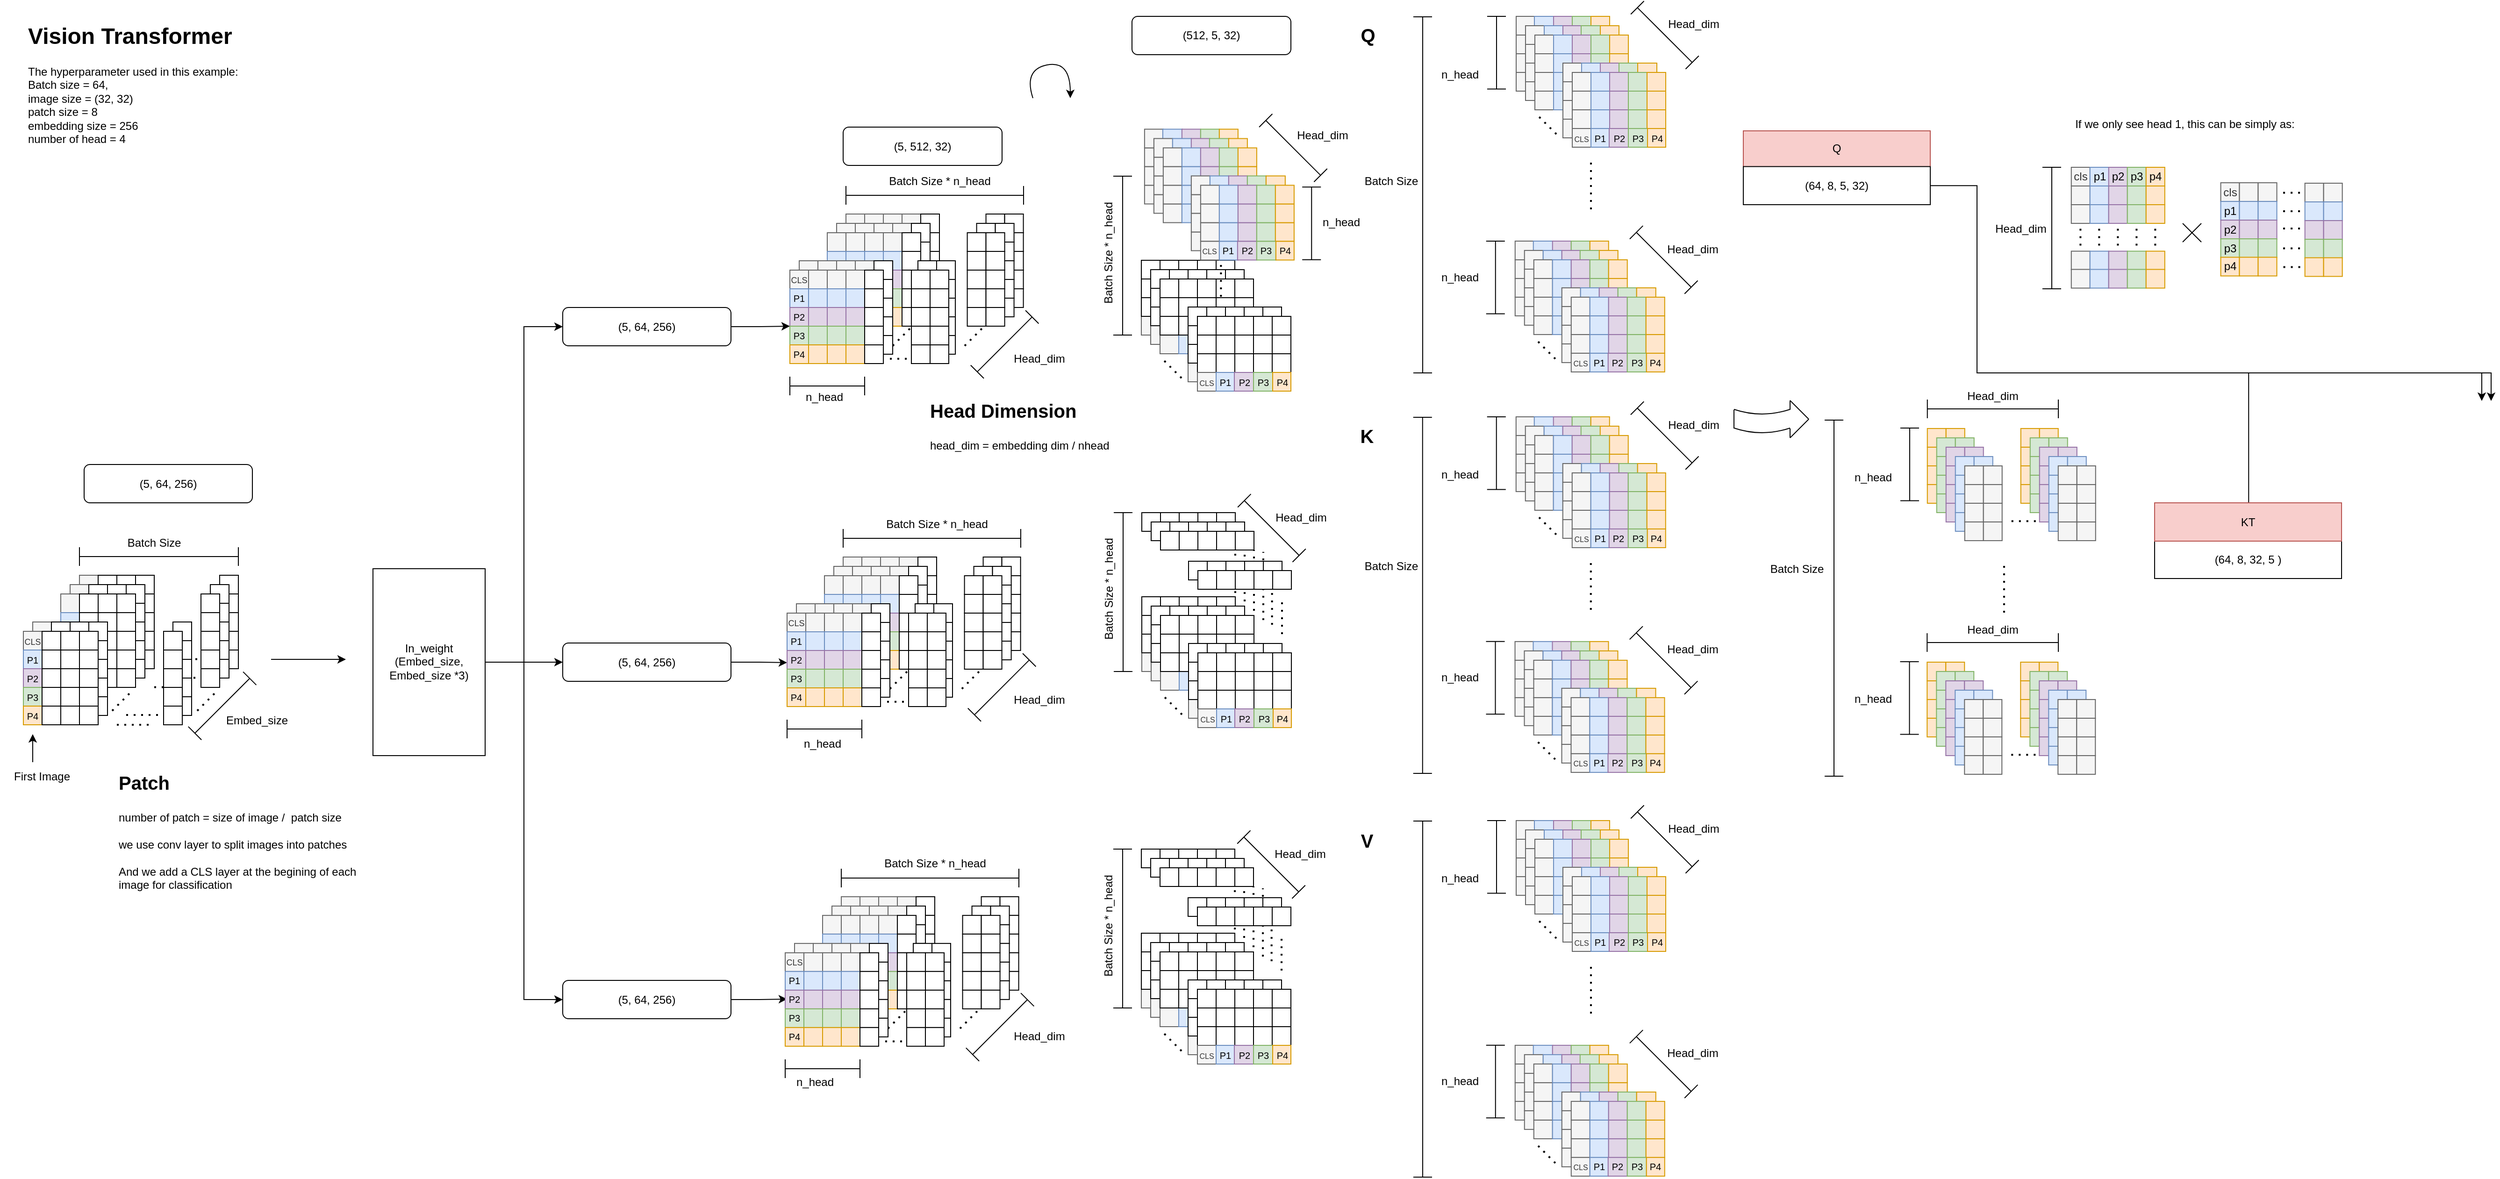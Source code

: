 <mxfile version="21.6.8" type="device">
  <diagram name="第 1 页" id="mwqGIHmzDXQ5R8b9JNVL">
    <mxGraphModel dx="1968" dy="1494" grid="1" gridSize="10" guides="1" tooltips="1" connect="1" arrows="1" fold="1" page="1" pageScale="1" pageWidth="827" pageHeight="1169" math="0" shadow="0">
      <root>
        <mxCell id="0" />
        <mxCell id="1" parent="0" />
        <mxCell id="o_Q1Ox2fAAFXjFsFjnxa-2924" value="" style="endArrow=none;dashed=1;html=1;dashPattern=1 3;strokeWidth=2;rounded=0;" parent="1" edge="1">
          <mxGeometry width="50" height="50" relative="1" as="geometry">
            <mxPoint x="970" y="471" as="sourcePoint" />
            <mxPoint x="990" y="451" as="targetPoint" />
          </mxGeometry>
        </mxCell>
        <mxCell id="6FVpApj3a8BhaVLfdoHO-348" value="" style="group" parent="1" vertex="1" connectable="0">
          <mxGeometry x="57" y="667.5" width="380" height="420" as="geometry" />
        </mxCell>
        <mxCell id="6FVpApj3a8BhaVLfdoHO-339" value="" style="endArrow=none;dashed=1;html=1;dashPattern=1 3;strokeWidth=2;rounded=0;" parent="6FVpApj3a8BhaVLfdoHO-348" edge="1">
          <mxGeometry width="50" height="50" relative="1" as="geometry">
            <mxPoint x="143" y="138.76" as="sourcePoint" />
            <mxPoint x="183" y="138.76" as="targetPoint" />
          </mxGeometry>
        </mxCell>
        <mxCell id="6FVpApj3a8BhaVLfdoHO-338" value="" style="endArrow=none;dashed=1;html=1;dashPattern=1 3;strokeWidth=2;rounded=0;" parent="6FVpApj3a8BhaVLfdoHO-348" edge="1">
          <mxGeometry width="50" height="50" relative="1" as="geometry">
            <mxPoint x="133" y="158.76" as="sourcePoint" />
            <mxPoint x="173" y="158.76" as="targetPoint" />
          </mxGeometry>
        </mxCell>
        <mxCell id="6FVpApj3a8BhaVLfdoHO-337" value="" style="endArrow=none;dashed=1;html=1;dashPattern=1 3;strokeWidth=2;rounded=0;" parent="6FVpApj3a8BhaVLfdoHO-348" edge="1">
          <mxGeometry width="50" height="50" relative="1" as="geometry">
            <mxPoint x="123" y="168.76" as="sourcePoint" />
            <mxPoint x="163" y="168.76" as="targetPoint" />
          </mxGeometry>
        </mxCell>
        <mxCell id="6FVpApj3a8BhaVLfdoHO-48" value="" style="rounded=0;whiteSpace=wrap;html=1;fillColor=#f5f5f5;strokeColor=#666666;fontColor=#333333;" parent="6FVpApj3a8BhaVLfdoHO-348" vertex="1">
          <mxGeometry x="43" y="49" width="20" height="20" as="geometry" />
        </mxCell>
        <mxCell id="6FVpApj3a8BhaVLfdoHO-51" value="" style="rounded=0;whiteSpace=wrap;html=1;fillColor=#dae8fc;strokeColor=#6c8ebf;" parent="6FVpApj3a8BhaVLfdoHO-348" vertex="1">
          <mxGeometry x="43" y="69" width="20" height="20" as="geometry" />
        </mxCell>
        <mxCell id="6FVpApj3a8BhaVLfdoHO-52" value="" style="rounded=0;whiteSpace=wrap;html=1;fillColor=#e1d5e7;strokeColor=#9673a6;" parent="6FVpApj3a8BhaVLfdoHO-348" vertex="1">
          <mxGeometry x="43" y="89" width="20" height="20" as="geometry" />
        </mxCell>
        <mxCell id="6FVpApj3a8BhaVLfdoHO-53" value="" style="rounded=0;whiteSpace=wrap;html=1;fillColor=#d5e8d4;strokeColor=#82b366;" parent="6FVpApj3a8BhaVLfdoHO-348" vertex="1">
          <mxGeometry x="43" y="109" width="20" height="20" as="geometry" />
        </mxCell>
        <mxCell id="6FVpApj3a8BhaVLfdoHO-54" value="" style="rounded=0;whiteSpace=wrap;html=1;fillColor=#ffe6cc;strokeColor=#d79b00;" parent="6FVpApj3a8BhaVLfdoHO-348" vertex="1">
          <mxGeometry x="43" y="129" width="20" height="20" as="geometry" />
        </mxCell>
        <mxCell id="6FVpApj3a8BhaVLfdoHO-55" value="" style="rounded=0;whiteSpace=wrap;html=1;" parent="6FVpApj3a8BhaVLfdoHO-348" vertex="1">
          <mxGeometry x="63" y="49" width="20" height="20" as="geometry" />
        </mxCell>
        <mxCell id="6FVpApj3a8BhaVLfdoHO-56" value="" style="rounded=0;whiteSpace=wrap;html=1;" parent="6FVpApj3a8BhaVLfdoHO-348" vertex="1">
          <mxGeometry x="63" y="69" width="20" height="20" as="geometry" />
        </mxCell>
        <mxCell id="6FVpApj3a8BhaVLfdoHO-57" value="" style="rounded=0;whiteSpace=wrap;html=1;" parent="6FVpApj3a8BhaVLfdoHO-348" vertex="1">
          <mxGeometry x="63" y="89" width="20" height="20" as="geometry" />
        </mxCell>
        <mxCell id="6FVpApj3a8BhaVLfdoHO-58" value="" style="rounded=0;whiteSpace=wrap;html=1;" parent="6FVpApj3a8BhaVLfdoHO-348" vertex="1">
          <mxGeometry x="63" y="109" width="20" height="20" as="geometry" />
        </mxCell>
        <mxCell id="6FVpApj3a8BhaVLfdoHO-59" value="" style="rounded=0;whiteSpace=wrap;html=1;" parent="6FVpApj3a8BhaVLfdoHO-348" vertex="1">
          <mxGeometry x="63" y="129" width="20" height="20" as="geometry" />
        </mxCell>
        <mxCell id="6FVpApj3a8BhaVLfdoHO-60" value="" style="rounded=0;whiteSpace=wrap;html=1;" parent="6FVpApj3a8BhaVLfdoHO-348" vertex="1">
          <mxGeometry x="83" y="49" width="20" height="20" as="geometry" />
        </mxCell>
        <mxCell id="6FVpApj3a8BhaVLfdoHO-61" value="" style="rounded=0;whiteSpace=wrap;html=1;" parent="6FVpApj3a8BhaVLfdoHO-348" vertex="1">
          <mxGeometry x="83" y="69" width="20" height="20" as="geometry" />
        </mxCell>
        <mxCell id="6FVpApj3a8BhaVLfdoHO-62" value="" style="rounded=0;whiteSpace=wrap;html=1;" parent="6FVpApj3a8BhaVLfdoHO-348" vertex="1">
          <mxGeometry x="83" y="89" width="20" height="20" as="geometry" />
        </mxCell>
        <mxCell id="6FVpApj3a8BhaVLfdoHO-63" value="" style="rounded=0;whiteSpace=wrap;html=1;" parent="6FVpApj3a8BhaVLfdoHO-348" vertex="1">
          <mxGeometry x="83" y="109" width="20" height="20" as="geometry" />
        </mxCell>
        <mxCell id="6FVpApj3a8BhaVLfdoHO-64" value="" style="rounded=0;whiteSpace=wrap;html=1;" parent="6FVpApj3a8BhaVLfdoHO-348" vertex="1">
          <mxGeometry x="83" y="129" width="20" height="20" as="geometry" />
        </mxCell>
        <mxCell id="6FVpApj3a8BhaVLfdoHO-95" value="" style="rounded=0;whiteSpace=wrap;html=1;fillColor=#f5f5f5;strokeColor=#666666;fontColor=#333333;" parent="6FVpApj3a8BhaVLfdoHO-348" vertex="1">
          <mxGeometry x="33" y="59" width="20" height="20" as="geometry" />
        </mxCell>
        <mxCell id="6FVpApj3a8BhaVLfdoHO-96" value="" style="rounded=0;whiteSpace=wrap;html=1;fillColor=#dae8fc;strokeColor=#6c8ebf;" parent="6FVpApj3a8BhaVLfdoHO-348" vertex="1">
          <mxGeometry x="33" y="79" width="20" height="20" as="geometry" />
        </mxCell>
        <mxCell id="6FVpApj3a8BhaVLfdoHO-97" value="" style="rounded=0;whiteSpace=wrap;html=1;fillColor=#e1d5e7;strokeColor=#9673a6;" parent="6FVpApj3a8BhaVLfdoHO-348" vertex="1">
          <mxGeometry x="33" y="99" width="20" height="20" as="geometry" />
        </mxCell>
        <mxCell id="6FVpApj3a8BhaVLfdoHO-98" value="" style="rounded=0;whiteSpace=wrap;html=1;fillColor=#d5e8d4;strokeColor=#82b366;" parent="6FVpApj3a8BhaVLfdoHO-348" vertex="1">
          <mxGeometry x="33" y="119" width="20" height="20" as="geometry" />
        </mxCell>
        <mxCell id="6FVpApj3a8BhaVLfdoHO-99" value="" style="rounded=0;whiteSpace=wrap;html=1;fillColor=#ffe6cc;strokeColor=#d79b00;" parent="6FVpApj3a8BhaVLfdoHO-348" vertex="1">
          <mxGeometry x="33" y="139" width="20" height="20" as="geometry" />
        </mxCell>
        <mxCell id="6FVpApj3a8BhaVLfdoHO-100" value="" style="rounded=0;whiteSpace=wrap;html=1;" parent="6FVpApj3a8BhaVLfdoHO-348" vertex="1">
          <mxGeometry x="53" y="59" width="20" height="20" as="geometry" />
        </mxCell>
        <mxCell id="6FVpApj3a8BhaVLfdoHO-101" value="" style="rounded=0;whiteSpace=wrap;html=1;" parent="6FVpApj3a8BhaVLfdoHO-348" vertex="1">
          <mxGeometry x="53" y="79" width="20" height="20" as="geometry" />
        </mxCell>
        <mxCell id="6FVpApj3a8BhaVLfdoHO-102" value="" style="rounded=0;whiteSpace=wrap;html=1;" parent="6FVpApj3a8BhaVLfdoHO-348" vertex="1">
          <mxGeometry x="53" y="99" width="20" height="20" as="geometry" />
        </mxCell>
        <mxCell id="6FVpApj3a8BhaVLfdoHO-103" value="" style="rounded=0;whiteSpace=wrap;html=1;" parent="6FVpApj3a8BhaVLfdoHO-348" vertex="1">
          <mxGeometry x="53" y="119" width="20" height="20" as="geometry" />
        </mxCell>
        <mxCell id="6FVpApj3a8BhaVLfdoHO-104" value="" style="rounded=0;whiteSpace=wrap;html=1;" parent="6FVpApj3a8BhaVLfdoHO-348" vertex="1">
          <mxGeometry x="53" y="139" width="20" height="20" as="geometry" />
        </mxCell>
        <mxCell id="6FVpApj3a8BhaVLfdoHO-105" value="" style="rounded=0;whiteSpace=wrap;html=1;" parent="6FVpApj3a8BhaVLfdoHO-348" vertex="1">
          <mxGeometry x="73" y="59" width="20" height="20" as="geometry" />
        </mxCell>
        <mxCell id="6FVpApj3a8BhaVLfdoHO-106" value="" style="rounded=0;whiteSpace=wrap;html=1;" parent="6FVpApj3a8BhaVLfdoHO-348" vertex="1">
          <mxGeometry x="73" y="79" width="20" height="20" as="geometry" />
        </mxCell>
        <mxCell id="6FVpApj3a8BhaVLfdoHO-107" value="" style="rounded=0;whiteSpace=wrap;html=1;" parent="6FVpApj3a8BhaVLfdoHO-348" vertex="1">
          <mxGeometry x="73" y="99" width="20" height="20" as="geometry" />
        </mxCell>
        <mxCell id="6FVpApj3a8BhaVLfdoHO-108" value="" style="rounded=0;whiteSpace=wrap;html=1;" parent="6FVpApj3a8BhaVLfdoHO-348" vertex="1">
          <mxGeometry x="73" y="119" width="20" height="20" as="geometry" />
        </mxCell>
        <mxCell id="6FVpApj3a8BhaVLfdoHO-109" value="" style="rounded=0;whiteSpace=wrap;html=1;" parent="6FVpApj3a8BhaVLfdoHO-348" vertex="1">
          <mxGeometry x="73" y="139" width="20" height="20" as="geometry" />
        </mxCell>
        <mxCell id="6FVpApj3a8BhaVLfdoHO-170" value="" style="rounded=0;whiteSpace=wrap;html=1;fillColor=#dae8fc;strokeColor=#6c8ebf;" parent="6FVpApj3a8BhaVLfdoHO-348" vertex="1">
          <mxGeometry x="33" y="79" width="20" height="20" as="geometry" />
        </mxCell>
        <mxCell id="6FVpApj3a8BhaVLfdoHO-171" value="" style="rounded=0;whiteSpace=wrap;html=1;fillColor=#e1d5e7;strokeColor=#9673a6;" parent="6FVpApj3a8BhaVLfdoHO-348" vertex="1">
          <mxGeometry x="33" y="99" width="20" height="20" as="geometry" />
        </mxCell>
        <mxCell id="6FVpApj3a8BhaVLfdoHO-172" value="" style="rounded=0;whiteSpace=wrap;html=1;fillColor=#d5e8d4;strokeColor=#82b366;" parent="6FVpApj3a8BhaVLfdoHO-348" vertex="1">
          <mxGeometry x="33" y="119" width="20" height="20" as="geometry" />
        </mxCell>
        <mxCell id="6FVpApj3a8BhaVLfdoHO-173" value="" style="rounded=0;whiteSpace=wrap;html=1;fillColor=#ffe6cc;strokeColor=#d79b00;" parent="6FVpApj3a8BhaVLfdoHO-348" vertex="1">
          <mxGeometry x="33" y="139" width="20" height="20" as="geometry" />
        </mxCell>
        <mxCell id="6FVpApj3a8BhaVLfdoHO-174" value="" style="rounded=0;whiteSpace=wrap;html=1;" parent="6FVpApj3a8BhaVLfdoHO-348" vertex="1">
          <mxGeometry x="53" y="79" width="20" height="20" as="geometry" />
        </mxCell>
        <mxCell id="6FVpApj3a8BhaVLfdoHO-175" value="" style="rounded=0;whiteSpace=wrap;html=1;" parent="6FVpApj3a8BhaVLfdoHO-348" vertex="1">
          <mxGeometry x="53" y="99" width="20" height="20" as="geometry" />
        </mxCell>
        <mxCell id="6FVpApj3a8BhaVLfdoHO-176" value="" style="rounded=0;whiteSpace=wrap;html=1;" parent="6FVpApj3a8BhaVLfdoHO-348" vertex="1">
          <mxGeometry x="53" y="119" width="20" height="20" as="geometry" />
        </mxCell>
        <mxCell id="6FVpApj3a8BhaVLfdoHO-177" value="" style="rounded=0;whiteSpace=wrap;html=1;" parent="6FVpApj3a8BhaVLfdoHO-348" vertex="1">
          <mxGeometry x="53" y="139" width="20" height="20" as="geometry" />
        </mxCell>
        <mxCell id="6FVpApj3a8BhaVLfdoHO-178" value="" style="rounded=0;whiteSpace=wrap;html=1;fillColor=#f5f5f5;strokeColor=#666666;fontColor=#333333;" parent="6FVpApj3a8BhaVLfdoHO-348" vertex="1">
          <mxGeometry x="23" y="69" width="20" height="20" as="geometry" />
        </mxCell>
        <mxCell id="6FVpApj3a8BhaVLfdoHO-179" value="" style="rounded=0;whiteSpace=wrap;html=1;fillColor=#dae8fc;strokeColor=#6c8ebf;" parent="6FVpApj3a8BhaVLfdoHO-348" vertex="1">
          <mxGeometry x="23" y="89" width="20" height="20" as="geometry" />
        </mxCell>
        <mxCell id="6FVpApj3a8BhaVLfdoHO-180" value="" style="rounded=0;whiteSpace=wrap;html=1;fillColor=#e1d5e7;strokeColor=#9673a6;" parent="6FVpApj3a8BhaVLfdoHO-348" vertex="1">
          <mxGeometry x="23" y="109" width="20" height="20" as="geometry" />
        </mxCell>
        <mxCell id="6FVpApj3a8BhaVLfdoHO-181" value="" style="rounded=0;whiteSpace=wrap;html=1;fillColor=#d5e8d4;strokeColor=#82b366;" parent="6FVpApj3a8BhaVLfdoHO-348" vertex="1">
          <mxGeometry x="23" y="129" width="20" height="20" as="geometry" />
        </mxCell>
        <mxCell id="6FVpApj3a8BhaVLfdoHO-182" value="" style="rounded=0;whiteSpace=wrap;html=1;fillColor=#ffe6cc;strokeColor=#d79b00;" parent="6FVpApj3a8BhaVLfdoHO-348" vertex="1">
          <mxGeometry x="23" y="149" width="20" height="20" as="geometry" />
        </mxCell>
        <mxCell id="6FVpApj3a8BhaVLfdoHO-183" value="" style="rounded=0;whiteSpace=wrap;html=1;" parent="6FVpApj3a8BhaVLfdoHO-348" vertex="1">
          <mxGeometry x="43" y="69" width="20" height="20" as="geometry" />
        </mxCell>
        <mxCell id="6FVpApj3a8BhaVLfdoHO-184" value="" style="rounded=0;whiteSpace=wrap;html=1;" parent="6FVpApj3a8BhaVLfdoHO-348" vertex="1">
          <mxGeometry x="43" y="89" width="20" height="20" as="geometry" />
        </mxCell>
        <mxCell id="6FVpApj3a8BhaVLfdoHO-185" value="" style="rounded=0;whiteSpace=wrap;html=1;" parent="6FVpApj3a8BhaVLfdoHO-348" vertex="1">
          <mxGeometry x="43" y="109" width="20" height="20" as="geometry" />
        </mxCell>
        <mxCell id="6FVpApj3a8BhaVLfdoHO-186" value="" style="rounded=0;whiteSpace=wrap;html=1;" parent="6FVpApj3a8BhaVLfdoHO-348" vertex="1">
          <mxGeometry x="43" y="129" width="20" height="20" as="geometry" />
        </mxCell>
        <mxCell id="6FVpApj3a8BhaVLfdoHO-187" value="" style="rounded=0;whiteSpace=wrap;html=1;" parent="6FVpApj3a8BhaVLfdoHO-348" vertex="1">
          <mxGeometry x="43" y="149" width="20" height="20" as="geometry" />
        </mxCell>
        <mxCell id="6FVpApj3a8BhaVLfdoHO-188" value="" style="rounded=0;whiteSpace=wrap;html=1;" parent="6FVpApj3a8BhaVLfdoHO-348" vertex="1">
          <mxGeometry x="63" y="69" width="20" height="20" as="geometry" />
        </mxCell>
        <mxCell id="6FVpApj3a8BhaVLfdoHO-189" value="" style="rounded=0;whiteSpace=wrap;html=1;" parent="6FVpApj3a8BhaVLfdoHO-348" vertex="1">
          <mxGeometry x="63" y="89" width="20" height="20" as="geometry" />
        </mxCell>
        <mxCell id="6FVpApj3a8BhaVLfdoHO-190" value="" style="rounded=0;whiteSpace=wrap;html=1;" parent="6FVpApj3a8BhaVLfdoHO-348" vertex="1">
          <mxGeometry x="63" y="109" width="20" height="20" as="geometry" />
        </mxCell>
        <mxCell id="6FVpApj3a8BhaVLfdoHO-191" value="" style="rounded=0;whiteSpace=wrap;html=1;" parent="6FVpApj3a8BhaVLfdoHO-348" vertex="1">
          <mxGeometry x="63" y="129" width="20" height="20" as="geometry" />
        </mxCell>
        <mxCell id="6FVpApj3a8BhaVLfdoHO-192" value="" style="rounded=0;whiteSpace=wrap;html=1;" parent="6FVpApj3a8BhaVLfdoHO-348" vertex="1">
          <mxGeometry x="63" y="149" width="20" height="20" as="geometry" />
        </mxCell>
        <mxCell id="6FVpApj3a8BhaVLfdoHO-193" value="" style="rounded=0;whiteSpace=wrap;html=1;fillColor=#dae8fc;strokeColor=#6c8ebf;" parent="6FVpApj3a8BhaVLfdoHO-348" vertex="1">
          <mxGeometry x="3" y="109" width="20" height="20" as="geometry" />
        </mxCell>
        <mxCell id="6FVpApj3a8BhaVLfdoHO-194" value="" style="rounded=0;whiteSpace=wrap;html=1;fillColor=#e1d5e7;strokeColor=#9673a6;" parent="6FVpApj3a8BhaVLfdoHO-348" vertex="1">
          <mxGeometry x="3" y="129" width="20" height="20" as="geometry" />
        </mxCell>
        <mxCell id="6FVpApj3a8BhaVLfdoHO-195" value="" style="rounded=0;whiteSpace=wrap;html=1;fillColor=#d5e8d4;strokeColor=#82b366;" parent="6FVpApj3a8BhaVLfdoHO-348" vertex="1">
          <mxGeometry x="3" y="149" width="20" height="20" as="geometry" />
        </mxCell>
        <mxCell id="6FVpApj3a8BhaVLfdoHO-196" value="" style="rounded=0;whiteSpace=wrap;html=1;fillColor=#ffe6cc;strokeColor=#d79b00;" parent="6FVpApj3a8BhaVLfdoHO-348" vertex="1">
          <mxGeometry x="3" y="169" width="20" height="20" as="geometry" />
        </mxCell>
        <mxCell id="6FVpApj3a8BhaVLfdoHO-197" value="" style="rounded=0;whiteSpace=wrap;html=1;" parent="6FVpApj3a8BhaVLfdoHO-348" vertex="1">
          <mxGeometry x="23" y="109" width="20" height="20" as="geometry" />
        </mxCell>
        <mxCell id="6FVpApj3a8BhaVLfdoHO-198" value="" style="rounded=0;whiteSpace=wrap;html=1;" parent="6FVpApj3a8BhaVLfdoHO-348" vertex="1">
          <mxGeometry x="23" y="129" width="20" height="20" as="geometry" />
        </mxCell>
        <mxCell id="6FVpApj3a8BhaVLfdoHO-199" value="" style="rounded=0;whiteSpace=wrap;html=1;" parent="6FVpApj3a8BhaVLfdoHO-348" vertex="1">
          <mxGeometry x="23" y="149" width="20" height="20" as="geometry" />
        </mxCell>
        <mxCell id="6FVpApj3a8BhaVLfdoHO-200" value="" style="rounded=0;whiteSpace=wrap;html=1;" parent="6FVpApj3a8BhaVLfdoHO-348" vertex="1">
          <mxGeometry x="23" y="169" width="20" height="20" as="geometry" />
        </mxCell>
        <mxCell id="6FVpApj3a8BhaVLfdoHO-201" value="" style="rounded=0;whiteSpace=wrap;html=1;fillColor=#f5f5f5;strokeColor=#666666;fontColor=#333333;" parent="6FVpApj3a8BhaVLfdoHO-348" vertex="1">
          <mxGeometry x="-7" y="99" width="20" height="20" as="geometry" />
        </mxCell>
        <mxCell id="6FVpApj3a8BhaVLfdoHO-202" value="" style="rounded=0;whiteSpace=wrap;html=1;fillColor=#dae8fc;strokeColor=#6c8ebf;" parent="6FVpApj3a8BhaVLfdoHO-348" vertex="1">
          <mxGeometry x="-7" y="119" width="20" height="20" as="geometry" />
        </mxCell>
        <mxCell id="6FVpApj3a8BhaVLfdoHO-203" value="" style="rounded=0;whiteSpace=wrap;html=1;fillColor=#e1d5e7;strokeColor=#9673a6;" parent="6FVpApj3a8BhaVLfdoHO-348" vertex="1">
          <mxGeometry x="-7" y="139" width="20" height="20" as="geometry" />
        </mxCell>
        <mxCell id="6FVpApj3a8BhaVLfdoHO-204" value="" style="rounded=0;whiteSpace=wrap;html=1;fillColor=#d5e8d4;strokeColor=#82b366;" parent="6FVpApj3a8BhaVLfdoHO-348" vertex="1">
          <mxGeometry x="-7" y="159" width="20" height="20" as="geometry" />
        </mxCell>
        <mxCell id="6FVpApj3a8BhaVLfdoHO-205" value="" style="rounded=0;whiteSpace=wrap;html=1;fillColor=#ffe6cc;strokeColor=#d79b00;" parent="6FVpApj3a8BhaVLfdoHO-348" vertex="1">
          <mxGeometry x="-7" y="179" width="20" height="20" as="geometry" />
        </mxCell>
        <mxCell id="6FVpApj3a8BhaVLfdoHO-206" value="" style="rounded=0;whiteSpace=wrap;html=1;" parent="6FVpApj3a8BhaVLfdoHO-348" vertex="1">
          <mxGeometry x="13" y="99" width="20" height="20" as="geometry" />
        </mxCell>
        <mxCell id="6FVpApj3a8BhaVLfdoHO-207" value="" style="rounded=0;whiteSpace=wrap;html=1;" parent="6FVpApj3a8BhaVLfdoHO-348" vertex="1">
          <mxGeometry x="13" y="119" width="20" height="20" as="geometry" />
        </mxCell>
        <mxCell id="6FVpApj3a8BhaVLfdoHO-208" value="" style="rounded=0;whiteSpace=wrap;html=1;" parent="6FVpApj3a8BhaVLfdoHO-348" vertex="1">
          <mxGeometry x="13" y="139" width="20" height="20" as="geometry" />
        </mxCell>
        <mxCell id="6FVpApj3a8BhaVLfdoHO-209" value="" style="rounded=0;whiteSpace=wrap;html=1;" parent="6FVpApj3a8BhaVLfdoHO-348" vertex="1">
          <mxGeometry x="13" y="159" width="20" height="20" as="geometry" />
        </mxCell>
        <mxCell id="6FVpApj3a8BhaVLfdoHO-210" value="" style="rounded=0;whiteSpace=wrap;html=1;" parent="6FVpApj3a8BhaVLfdoHO-348" vertex="1">
          <mxGeometry x="13" y="179" width="20" height="20" as="geometry" />
        </mxCell>
        <mxCell id="6FVpApj3a8BhaVLfdoHO-211" value="" style="rounded=0;whiteSpace=wrap;html=1;" parent="6FVpApj3a8BhaVLfdoHO-348" vertex="1">
          <mxGeometry x="33" y="99" width="20" height="20" as="geometry" />
        </mxCell>
        <mxCell id="6FVpApj3a8BhaVLfdoHO-212" value="" style="rounded=0;whiteSpace=wrap;html=1;" parent="6FVpApj3a8BhaVLfdoHO-348" vertex="1">
          <mxGeometry x="33" y="119" width="20" height="20" as="geometry" />
        </mxCell>
        <mxCell id="6FVpApj3a8BhaVLfdoHO-213" value="" style="rounded=0;whiteSpace=wrap;html=1;" parent="6FVpApj3a8BhaVLfdoHO-348" vertex="1">
          <mxGeometry x="33" y="139" width="20" height="20" as="geometry" />
        </mxCell>
        <mxCell id="6FVpApj3a8BhaVLfdoHO-214" value="" style="rounded=0;whiteSpace=wrap;html=1;" parent="6FVpApj3a8BhaVLfdoHO-348" vertex="1">
          <mxGeometry x="33" y="159" width="20" height="20" as="geometry" />
        </mxCell>
        <mxCell id="6FVpApj3a8BhaVLfdoHO-215" value="" style="rounded=0;whiteSpace=wrap;html=1;" parent="6FVpApj3a8BhaVLfdoHO-348" vertex="1">
          <mxGeometry x="33" y="179" width="20" height="20" as="geometry" />
        </mxCell>
        <mxCell id="6FVpApj3a8BhaVLfdoHO-216" value="" style="rounded=0;whiteSpace=wrap;html=1;fillColor=#dae8fc;strokeColor=#6c8ebf;" parent="6FVpApj3a8BhaVLfdoHO-348" vertex="1">
          <mxGeometry x="-7" y="119" width="20" height="20" as="geometry" />
        </mxCell>
        <mxCell id="6FVpApj3a8BhaVLfdoHO-217" value="" style="rounded=0;whiteSpace=wrap;html=1;fillColor=#e1d5e7;strokeColor=#9673a6;" parent="6FVpApj3a8BhaVLfdoHO-348" vertex="1">
          <mxGeometry x="-7" y="139" width="20" height="20" as="geometry" />
        </mxCell>
        <mxCell id="6FVpApj3a8BhaVLfdoHO-218" value="" style="rounded=0;whiteSpace=wrap;html=1;fillColor=#d5e8d4;strokeColor=#82b366;" parent="6FVpApj3a8BhaVLfdoHO-348" vertex="1">
          <mxGeometry x="-7" y="159" width="20" height="20" as="geometry" />
        </mxCell>
        <mxCell id="6FVpApj3a8BhaVLfdoHO-219" value="" style="rounded=0;whiteSpace=wrap;html=1;fillColor=#ffe6cc;strokeColor=#d79b00;" parent="6FVpApj3a8BhaVLfdoHO-348" vertex="1">
          <mxGeometry x="-7" y="179" width="20" height="20" as="geometry" />
        </mxCell>
        <mxCell id="6FVpApj3a8BhaVLfdoHO-220" value="" style="rounded=0;whiteSpace=wrap;html=1;" parent="6FVpApj3a8BhaVLfdoHO-348" vertex="1">
          <mxGeometry x="13" y="119" width="20" height="20" as="geometry" />
        </mxCell>
        <mxCell id="6FVpApj3a8BhaVLfdoHO-221" value="" style="rounded=0;whiteSpace=wrap;html=1;" parent="6FVpApj3a8BhaVLfdoHO-348" vertex="1">
          <mxGeometry x="13" y="139" width="20" height="20" as="geometry" />
        </mxCell>
        <mxCell id="6FVpApj3a8BhaVLfdoHO-222" value="" style="rounded=0;whiteSpace=wrap;html=1;" parent="6FVpApj3a8BhaVLfdoHO-348" vertex="1">
          <mxGeometry x="13" y="159" width="20" height="20" as="geometry" />
        </mxCell>
        <mxCell id="6FVpApj3a8BhaVLfdoHO-223" value="" style="rounded=0;whiteSpace=wrap;html=1;" parent="6FVpApj3a8BhaVLfdoHO-348" vertex="1">
          <mxGeometry x="13" y="179" width="20" height="20" as="geometry" />
        </mxCell>
        <mxCell id="6FVpApj3a8BhaVLfdoHO-224" value="&lt;font style=&quot;font-size: 9px;&quot;&gt;CLS&lt;/font&gt;" style="rounded=0;whiteSpace=wrap;html=1;fillColor=#f5f5f5;strokeColor=#666666;fontColor=#333333;" parent="6FVpApj3a8BhaVLfdoHO-348" vertex="1">
          <mxGeometry x="-17" y="109" width="20" height="20" as="geometry" />
        </mxCell>
        <mxCell id="6FVpApj3a8BhaVLfdoHO-225" value="P1" style="rounded=0;whiteSpace=wrap;html=1;fillColor=#dae8fc;strokeColor=#6c8ebf;fontSize=10;" parent="6FVpApj3a8BhaVLfdoHO-348" vertex="1">
          <mxGeometry x="-17" y="129" width="20" height="20" as="geometry" />
        </mxCell>
        <mxCell id="6FVpApj3a8BhaVLfdoHO-226" value="P2" style="rounded=0;whiteSpace=wrap;html=1;fillColor=#e1d5e7;strokeColor=#9673a6;fontSize=10;" parent="6FVpApj3a8BhaVLfdoHO-348" vertex="1">
          <mxGeometry x="-17" y="149" width="20" height="20" as="geometry" />
        </mxCell>
        <mxCell id="6FVpApj3a8BhaVLfdoHO-227" value="P3" style="rounded=0;whiteSpace=wrap;html=1;fillColor=#d5e8d4;strokeColor=#82b366;fontSize=10;" parent="6FVpApj3a8BhaVLfdoHO-348" vertex="1">
          <mxGeometry x="-17" y="169" width="20" height="20" as="geometry" />
        </mxCell>
        <mxCell id="6FVpApj3a8BhaVLfdoHO-228" value="P4" style="rounded=0;whiteSpace=wrap;html=1;fillColor=#ffe6cc;strokeColor=#d79b00;fontSize=10;" parent="6FVpApj3a8BhaVLfdoHO-348" vertex="1">
          <mxGeometry x="-17" y="189" width="20" height="20" as="geometry" />
        </mxCell>
        <mxCell id="6FVpApj3a8BhaVLfdoHO-229" value="" style="rounded=0;whiteSpace=wrap;html=1;" parent="6FVpApj3a8BhaVLfdoHO-348" vertex="1">
          <mxGeometry x="3" y="109" width="20" height="20" as="geometry" />
        </mxCell>
        <mxCell id="6FVpApj3a8BhaVLfdoHO-230" value="" style="rounded=0;whiteSpace=wrap;html=1;" parent="6FVpApj3a8BhaVLfdoHO-348" vertex="1">
          <mxGeometry x="3" y="129" width="20" height="20" as="geometry" />
        </mxCell>
        <mxCell id="6FVpApj3a8BhaVLfdoHO-231" value="" style="rounded=0;whiteSpace=wrap;html=1;" parent="6FVpApj3a8BhaVLfdoHO-348" vertex="1">
          <mxGeometry x="3" y="149" width="20" height="20" as="geometry" />
        </mxCell>
        <mxCell id="6FVpApj3a8BhaVLfdoHO-232" value="" style="rounded=0;whiteSpace=wrap;html=1;" parent="6FVpApj3a8BhaVLfdoHO-348" vertex="1">
          <mxGeometry x="3" y="169" width="20" height="20" as="geometry" />
        </mxCell>
        <mxCell id="6FVpApj3a8BhaVLfdoHO-233" value="" style="rounded=0;whiteSpace=wrap;html=1;" parent="6FVpApj3a8BhaVLfdoHO-348" vertex="1">
          <mxGeometry x="3" y="189" width="20" height="20" as="geometry" />
        </mxCell>
        <mxCell id="6FVpApj3a8BhaVLfdoHO-234" value="" style="rounded=0;whiteSpace=wrap;html=1;" parent="6FVpApj3a8BhaVLfdoHO-348" vertex="1">
          <mxGeometry x="23" y="109" width="20" height="20" as="geometry" />
        </mxCell>
        <mxCell id="6FVpApj3a8BhaVLfdoHO-235" value="" style="rounded=0;whiteSpace=wrap;html=1;" parent="6FVpApj3a8BhaVLfdoHO-348" vertex="1">
          <mxGeometry x="23" y="129" width="20" height="20" as="geometry" />
        </mxCell>
        <mxCell id="6FVpApj3a8BhaVLfdoHO-236" value="" style="rounded=0;whiteSpace=wrap;html=1;" parent="6FVpApj3a8BhaVLfdoHO-348" vertex="1">
          <mxGeometry x="23" y="149" width="20" height="20" as="geometry" />
        </mxCell>
        <mxCell id="6FVpApj3a8BhaVLfdoHO-237" value="" style="rounded=0;whiteSpace=wrap;html=1;" parent="6FVpApj3a8BhaVLfdoHO-348" vertex="1">
          <mxGeometry x="23" y="169" width="20" height="20" as="geometry" />
        </mxCell>
        <mxCell id="6FVpApj3a8BhaVLfdoHO-238" value="" style="rounded=0;whiteSpace=wrap;html=1;" parent="6FVpApj3a8BhaVLfdoHO-348" vertex="1">
          <mxGeometry x="23" y="189" width="20" height="20" as="geometry" />
        </mxCell>
        <mxCell id="6FVpApj3a8BhaVLfdoHO-240" value="" style="endArrow=classic;html=1;rounded=0;" parent="6FVpApj3a8BhaVLfdoHO-348" edge="1">
          <mxGeometry width="50" height="50" relative="1" as="geometry">
            <mxPoint x="-7" y="249" as="sourcePoint" />
            <mxPoint x="-7" y="219" as="targetPoint" />
          </mxGeometry>
        </mxCell>
        <mxCell id="6FVpApj3a8BhaVLfdoHO-241" value="First Image" style="text;html=1;strokeColor=none;fillColor=none;align=center;verticalAlign=middle;whiteSpace=wrap;rounded=0;" parent="6FVpApj3a8BhaVLfdoHO-348" vertex="1">
          <mxGeometry x="-42" y="249" width="90" height="30" as="geometry" />
        </mxCell>
        <mxCell id="6FVpApj3a8BhaVLfdoHO-244" value="" style="rounded=0;whiteSpace=wrap;html=1;" parent="6FVpApj3a8BhaVLfdoHO-348" vertex="1">
          <mxGeometry x="103" y="49" width="20" height="20" as="geometry" />
        </mxCell>
        <mxCell id="6FVpApj3a8BhaVLfdoHO-245" value="" style="rounded=0;whiteSpace=wrap;html=1;" parent="6FVpApj3a8BhaVLfdoHO-348" vertex="1">
          <mxGeometry x="103" y="69" width="20" height="20" as="geometry" />
        </mxCell>
        <mxCell id="6FVpApj3a8BhaVLfdoHO-246" value="" style="rounded=0;whiteSpace=wrap;html=1;" parent="6FVpApj3a8BhaVLfdoHO-348" vertex="1">
          <mxGeometry x="103" y="89" width="20" height="20" as="geometry" />
        </mxCell>
        <mxCell id="6FVpApj3a8BhaVLfdoHO-247" value="" style="rounded=0;whiteSpace=wrap;html=1;" parent="6FVpApj3a8BhaVLfdoHO-348" vertex="1">
          <mxGeometry x="103" y="109" width="20" height="20" as="geometry" />
        </mxCell>
        <mxCell id="6FVpApj3a8BhaVLfdoHO-248" value="" style="rounded=0;whiteSpace=wrap;html=1;" parent="6FVpApj3a8BhaVLfdoHO-348" vertex="1">
          <mxGeometry x="103" y="129" width="20" height="20" as="geometry" />
        </mxCell>
        <mxCell id="6FVpApj3a8BhaVLfdoHO-249" value="" style="rounded=0;whiteSpace=wrap;html=1;" parent="6FVpApj3a8BhaVLfdoHO-348" vertex="1">
          <mxGeometry x="93" y="59" width="20" height="20" as="geometry" />
        </mxCell>
        <mxCell id="6FVpApj3a8BhaVLfdoHO-250" value="" style="rounded=0;whiteSpace=wrap;html=1;" parent="6FVpApj3a8BhaVLfdoHO-348" vertex="1">
          <mxGeometry x="93" y="79" width="20" height="20" as="geometry" />
        </mxCell>
        <mxCell id="6FVpApj3a8BhaVLfdoHO-251" value="" style="rounded=0;whiteSpace=wrap;html=1;" parent="6FVpApj3a8BhaVLfdoHO-348" vertex="1">
          <mxGeometry x="93" y="99" width="20" height="20" as="geometry" />
        </mxCell>
        <mxCell id="6FVpApj3a8BhaVLfdoHO-252" value="" style="rounded=0;whiteSpace=wrap;html=1;" parent="6FVpApj3a8BhaVLfdoHO-348" vertex="1">
          <mxGeometry x="93" y="119" width="20" height="20" as="geometry" />
        </mxCell>
        <mxCell id="6FVpApj3a8BhaVLfdoHO-253" value="" style="rounded=0;whiteSpace=wrap;html=1;" parent="6FVpApj3a8BhaVLfdoHO-348" vertex="1">
          <mxGeometry x="93" y="139" width="20" height="20" as="geometry" />
        </mxCell>
        <mxCell id="6FVpApj3a8BhaVLfdoHO-254" value="" style="rounded=0;whiteSpace=wrap;html=1;" parent="6FVpApj3a8BhaVLfdoHO-348" vertex="1">
          <mxGeometry x="83" y="69" width="20" height="20" as="geometry" />
        </mxCell>
        <mxCell id="6FVpApj3a8BhaVLfdoHO-255" value="" style="rounded=0;whiteSpace=wrap;html=1;" parent="6FVpApj3a8BhaVLfdoHO-348" vertex="1">
          <mxGeometry x="83" y="89" width="20" height="20" as="geometry" />
        </mxCell>
        <mxCell id="6FVpApj3a8BhaVLfdoHO-256" value="" style="rounded=0;whiteSpace=wrap;html=1;" parent="6FVpApj3a8BhaVLfdoHO-348" vertex="1">
          <mxGeometry x="83" y="109" width="20" height="20" as="geometry" />
        </mxCell>
        <mxCell id="6FVpApj3a8BhaVLfdoHO-257" value="" style="rounded=0;whiteSpace=wrap;html=1;" parent="6FVpApj3a8BhaVLfdoHO-348" vertex="1">
          <mxGeometry x="83" y="129" width="20" height="20" as="geometry" />
        </mxCell>
        <mxCell id="6FVpApj3a8BhaVLfdoHO-258" value="" style="rounded=0;whiteSpace=wrap;html=1;" parent="6FVpApj3a8BhaVLfdoHO-348" vertex="1">
          <mxGeometry x="83" y="149" width="20" height="20" as="geometry" />
        </mxCell>
        <mxCell id="6FVpApj3a8BhaVLfdoHO-280" value="" style="rounded=0;whiteSpace=wrap;html=1;" parent="6FVpApj3a8BhaVLfdoHO-348" vertex="1">
          <mxGeometry x="53" y="99" width="20" height="20" as="geometry" />
        </mxCell>
        <mxCell id="6FVpApj3a8BhaVLfdoHO-281" value="" style="rounded=0;whiteSpace=wrap;html=1;" parent="6FVpApj3a8BhaVLfdoHO-348" vertex="1">
          <mxGeometry x="53" y="119" width="20" height="20" as="geometry" />
        </mxCell>
        <mxCell id="6FVpApj3a8BhaVLfdoHO-282" value="" style="rounded=0;whiteSpace=wrap;html=1;" parent="6FVpApj3a8BhaVLfdoHO-348" vertex="1">
          <mxGeometry x="53" y="139" width="20" height="20" as="geometry" />
        </mxCell>
        <mxCell id="6FVpApj3a8BhaVLfdoHO-283" value="" style="rounded=0;whiteSpace=wrap;html=1;" parent="6FVpApj3a8BhaVLfdoHO-348" vertex="1">
          <mxGeometry x="53" y="159" width="20" height="20" as="geometry" />
        </mxCell>
        <mxCell id="6FVpApj3a8BhaVLfdoHO-284" value="" style="rounded=0;whiteSpace=wrap;html=1;" parent="6FVpApj3a8BhaVLfdoHO-348" vertex="1">
          <mxGeometry x="53" y="179" width="20" height="20" as="geometry" />
        </mxCell>
        <mxCell id="6FVpApj3a8BhaVLfdoHO-285" value="" style="rounded=0;whiteSpace=wrap;html=1;" parent="6FVpApj3a8BhaVLfdoHO-348" vertex="1">
          <mxGeometry x="43" y="109" width="20" height="20" as="geometry" />
        </mxCell>
        <mxCell id="6FVpApj3a8BhaVLfdoHO-286" value="" style="rounded=0;whiteSpace=wrap;html=1;" parent="6FVpApj3a8BhaVLfdoHO-348" vertex="1">
          <mxGeometry x="43" y="129" width="20" height="20" as="geometry" />
        </mxCell>
        <mxCell id="6FVpApj3a8BhaVLfdoHO-287" value="" style="rounded=0;whiteSpace=wrap;html=1;" parent="6FVpApj3a8BhaVLfdoHO-348" vertex="1">
          <mxGeometry x="43" y="149" width="20" height="20" as="geometry" />
        </mxCell>
        <mxCell id="6FVpApj3a8BhaVLfdoHO-288" value="" style="rounded=0;whiteSpace=wrap;html=1;" parent="6FVpApj3a8BhaVLfdoHO-348" vertex="1">
          <mxGeometry x="43" y="169" width="20" height="20" as="geometry" />
        </mxCell>
        <mxCell id="6FVpApj3a8BhaVLfdoHO-289" value="" style="rounded=0;whiteSpace=wrap;html=1;" parent="6FVpApj3a8BhaVLfdoHO-348" vertex="1">
          <mxGeometry x="43" y="189" width="20" height="20" as="geometry" />
        </mxCell>
        <mxCell id="6FVpApj3a8BhaVLfdoHO-305" value="" style="rounded=0;whiteSpace=wrap;html=1;" parent="6FVpApj3a8BhaVLfdoHO-348" vertex="1">
          <mxGeometry x="193" y="49" width="20" height="20" as="geometry" />
        </mxCell>
        <mxCell id="6FVpApj3a8BhaVLfdoHO-306" value="" style="rounded=0;whiteSpace=wrap;html=1;" parent="6FVpApj3a8BhaVLfdoHO-348" vertex="1">
          <mxGeometry x="193" y="69" width="20" height="20" as="geometry" />
        </mxCell>
        <mxCell id="6FVpApj3a8BhaVLfdoHO-307" value="" style="rounded=0;whiteSpace=wrap;html=1;" parent="6FVpApj3a8BhaVLfdoHO-348" vertex="1">
          <mxGeometry x="193" y="89" width="20" height="20" as="geometry" />
        </mxCell>
        <mxCell id="6FVpApj3a8BhaVLfdoHO-308" value="" style="rounded=0;whiteSpace=wrap;html=1;" parent="6FVpApj3a8BhaVLfdoHO-348" vertex="1">
          <mxGeometry x="193" y="109" width="20" height="20" as="geometry" />
        </mxCell>
        <mxCell id="6FVpApj3a8BhaVLfdoHO-309" value="" style="rounded=0;whiteSpace=wrap;html=1;" parent="6FVpApj3a8BhaVLfdoHO-348" vertex="1">
          <mxGeometry x="193" y="129" width="20" height="20" as="geometry" />
        </mxCell>
        <mxCell id="6FVpApj3a8BhaVLfdoHO-310" value="" style="rounded=0;whiteSpace=wrap;html=1;" parent="6FVpApj3a8BhaVLfdoHO-348" vertex="1">
          <mxGeometry x="183" y="59" width="20" height="20" as="geometry" />
        </mxCell>
        <mxCell id="6FVpApj3a8BhaVLfdoHO-311" value="" style="rounded=0;whiteSpace=wrap;html=1;" parent="6FVpApj3a8BhaVLfdoHO-348" vertex="1">
          <mxGeometry x="183" y="79" width="20" height="20" as="geometry" />
        </mxCell>
        <mxCell id="6FVpApj3a8BhaVLfdoHO-312" value="" style="rounded=0;whiteSpace=wrap;html=1;" parent="6FVpApj3a8BhaVLfdoHO-348" vertex="1">
          <mxGeometry x="183" y="99" width="20" height="20" as="geometry" />
        </mxCell>
        <mxCell id="6FVpApj3a8BhaVLfdoHO-313" value="" style="rounded=0;whiteSpace=wrap;html=1;" parent="6FVpApj3a8BhaVLfdoHO-348" vertex="1">
          <mxGeometry x="183" y="119" width="20" height="20" as="geometry" />
        </mxCell>
        <mxCell id="6FVpApj3a8BhaVLfdoHO-314" value="" style="rounded=0;whiteSpace=wrap;html=1;" parent="6FVpApj3a8BhaVLfdoHO-348" vertex="1">
          <mxGeometry x="183" y="139" width="20" height="20" as="geometry" />
        </mxCell>
        <mxCell id="6FVpApj3a8BhaVLfdoHO-315" value="" style="rounded=0;whiteSpace=wrap;html=1;" parent="6FVpApj3a8BhaVLfdoHO-348" vertex="1">
          <mxGeometry x="173" y="69" width="20" height="20" as="geometry" />
        </mxCell>
        <mxCell id="6FVpApj3a8BhaVLfdoHO-316" value="" style="rounded=0;whiteSpace=wrap;html=1;" parent="6FVpApj3a8BhaVLfdoHO-348" vertex="1">
          <mxGeometry x="173" y="89" width="20" height="20" as="geometry" />
        </mxCell>
        <mxCell id="6FVpApj3a8BhaVLfdoHO-317" value="" style="rounded=0;whiteSpace=wrap;html=1;" parent="6FVpApj3a8BhaVLfdoHO-348" vertex="1">
          <mxGeometry x="173" y="109" width="20" height="20" as="geometry" />
        </mxCell>
        <mxCell id="6FVpApj3a8BhaVLfdoHO-318" value="" style="rounded=0;whiteSpace=wrap;html=1;" parent="6FVpApj3a8BhaVLfdoHO-348" vertex="1">
          <mxGeometry x="173" y="129" width="20" height="20" as="geometry" />
        </mxCell>
        <mxCell id="6FVpApj3a8BhaVLfdoHO-319" value="" style="rounded=0;whiteSpace=wrap;html=1;" parent="6FVpApj3a8BhaVLfdoHO-348" vertex="1">
          <mxGeometry x="173" y="149" width="20" height="20" as="geometry" />
        </mxCell>
        <mxCell id="6FVpApj3a8BhaVLfdoHO-320" value="" style="rounded=0;whiteSpace=wrap;html=1;" parent="6FVpApj3a8BhaVLfdoHO-348" vertex="1">
          <mxGeometry x="143" y="99" width="20" height="20" as="geometry" />
        </mxCell>
        <mxCell id="6FVpApj3a8BhaVLfdoHO-321" value="" style="rounded=0;whiteSpace=wrap;html=1;" parent="6FVpApj3a8BhaVLfdoHO-348" vertex="1">
          <mxGeometry x="143" y="119" width="20" height="20" as="geometry" />
        </mxCell>
        <mxCell id="6FVpApj3a8BhaVLfdoHO-322" value="" style="rounded=0;whiteSpace=wrap;html=1;" parent="6FVpApj3a8BhaVLfdoHO-348" vertex="1">
          <mxGeometry x="143" y="139" width="20" height="20" as="geometry" />
        </mxCell>
        <mxCell id="6FVpApj3a8BhaVLfdoHO-323" value="" style="rounded=0;whiteSpace=wrap;html=1;" parent="6FVpApj3a8BhaVLfdoHO-348" vertex="1">
          <mxGeometry x="143" y="159" width="20" height="20" as="geometry" />
        </mxCell>
        <mxCell id="6FVpApj3a8BhaVLfdoHO-324" value="" style="rounded=0;whiteSpace=wrap;html=1;" parent="6FVpApj3a8BhaVLfdoHO-348" vertex="1">
          <mxGeometry x="143" y="179" width="20" height="20" as="geometry" />
        </mxCell>
        <mxCell id="6FVpApj3a8BhaVLfdoHO-325" value="" style="rounded=0;whiteSpace=wrap;html=1;" parent="6FVpApj3a8BhaVLfdoHO-348" vertex="1">
          <mxGeometry x="133" y="109" width="20" height="20" as="geometry" />
        </mxCell>
        <mxCell id="6FVpApj3a8BhaVLfdoHO-326" value="" style="rounded=0;whiteSpace=wrap;html=1;" parent="6FVpApj3a8BhaVLfdoHO-348" vertex="1">
          <mxGeometry x="133" y="129" width="20" height="20" as="geometry" />
        </mxCell>
        <mxCell id="6FVpApj3a8BhaVLfdoHO-327" value="" style="rounded=0;whiteSpace=wrap;html=1;" parent="6FVpApj3a8BhaVLfdoHO-348" vertex="1">
          <mxGeometry x="133" y="149" width="20" height="20" as="geometry" />
        </mxCell>
        <mxCell id="6FVpApj3a8BhaVLfdoHO-328" value="" style="rounded=0;whiteSpace=wrap;html=1;" parent="6FVpApj3a8BhaVLfdoHO-348" vertex="1">
          <mxGeometry x="133" y="169" width="20" height="20" as="geometry" />
        </mxCell>
        <mxCell id="6FVpApj3a8BhaVLfdoHO-329" value="" style="rounded=0;whiteSpace=wrap;html=1;" parent="6FVpApj3a8BhaVLfdoHO-348" vertex="1">
          <mxGeometry x="133" y="189" width="20" height="20" as="geometry" />
        </mxCell>
        <mxCell id="6FVpApj3a8BhaVLfdoHO-330" value="" style="endArrow=none;dashed=1;html=1;dashPattern=1 3;strokeWidth=2;rounded=0;" parent="6FVpApj3a8BhaVLfdoHO-348" edge="1">
          <mxGeometry width="50" height="50" relative="1" as="geometry">
            <mxPoint x="83" y="209" as="sourcePoint" />
            <mxPoint x="123" y="209" as="targetPoint" />
          </mxGeometry>
        </mxCell>
        <mxCell id="6FVpApj3a8BhaVLfdoHO-336" value="" style="endArrow=none;dashed=1;html=1;dashPattern=1 3;strokeWidth=2;rounded=0;" parent="6FVpApj3a8BhaVLfdoHO-348" edge="1">
          <mxGeometry width="50" height="50" relative="1" as="geometry">
            <mxPoint x="93" y="198.51" as="sourcePoint" />
            <mxPoint x="133" y="198.51" as="targetPoint" />
          </mxGeometry>
        </mxCell>
        <mxCell id="6FVpApj3a8BhaVLfdoHO-340" value="" style="endArrow=none;dashed=1;html=1;dashPattern=1 3;strokeWidth=2;rounded=0;" parent="6FVpApj3a8BhaVLfdoHO-348" edge="1">
          <mxGeometry width="50" height="50" relative="1" as="geometry">
            <mxPoint x="78" y="194" as="sourcePoint" />
            <mxPoint x="98" y="174" as="targetPoint" />
          </mxGeometry>
        </mxCell>
        <mxCell id="6FVpApj3a8BhaVLfdoHO-341" value="" style="endArrow=none;dashed=1;html=1;dashPattern=1 3;strokeWidth=2;rounded=0;" parent="6FVpApj3a8BhaVLfdoHO-348" edge="1">
          <mxGeometry width="50" height="50" relative="1" as="geometry">
            <mxPoint x="169" y="194" as="sourcePoint" />
            <mxPoint x="189" y="174" as="targetPoint" />
          </mxGeometry>
        </mxCell>
        <mxCell id="6FVpApj3a8BhaVLfdoHO-342" value="Embed_size" style="text;html=1;strokeColor=none;fillColor=none;align=center;verticalAlign=middle;whiteSpace=wrap;rounded=0;" parent="6FVpApj3a8BhaVLfdoHO-348" vertex="1">
          <mxGeometry x="193" y="189" width="80" height="30" as="geometry" />
        </mxCell>
        <mxCell id="6FVpApj3a8BhaVLfdoHO-343" value="" style="shape=crossbar;whiteSpace=wrap;html=1;rounded=1;direction=south;rotation=45;" parent="6FVpApj3a8BhaVLfdoHO-348" vertex="1">
          <mxGeometry x="185.8" y="147.23" width="20" height="82.93" as="geometry" />
        </mxCell>
        <mxCell id="6FVpApj3a8BhaVLfdoHO-344" value="" style="shape=crossbar;whiteSpace=wrap;html=1;rounded=1;" parent="6FVpApj3a8BhaVLfdoHO-348" vertex="1">
          <mxGeometry x="43" y="19" width="170" height="20" as="geometry" />
        </mxCell>
        <mxCell id="6FVpApj3a8BhaVLfdoHO-347" value="Batch Size" style="text;html=1;strokeColor=none;fillColor=none;align=center;verticalAlign=middle;whiteSpace=wrap;rounded=0;" parent="6FVpApj3a8BhaVLfdoHO-348" vertex="1">
          <mxGeometry x="83" y="-1" width="80" height="30" as="geometry" />
        </mxCell>
        <mxCell id="o_Q1Ox2fAAFXjFsFjnxa-2806" value="&lt;h1&gt;&lt;font style=&quot;font-size: 20px;&quot;&gt;Patch&lt;/font&gt;&lt;/h1&gt;&lt;p&gt;number of patch = size of image /&amp;nbsp; patch size&lt;br&gt;&lt;br&gt;we use conv layer to split images into patches&lt;br&gt;&lt;br&gt;And we add a CLS layer at the begining of each image for classification&lt;/p&gt;" style="text;html=1;strokeColor=none;fillColor=none;spacing=5;spacingTop=-20;whiteSpace=wrap;overflow=hidden;rounded=0;" parent="6FVpApj3a8BhaVLfdoHO-348" vertex="1">
          <mxGeometry x="80" y="250" width="290" height="170" as="geometry" />
        </mxCell>
        <mxCell id="o_Q1Ox2fAAFXjFsFjnxa-1262" value="" style="endArrow=classic;html=1;rounded=0;" parent="6FVpApj3a8BhaVLfdoHO-348" edge="1">
          <mxGeometry width="50" height="50" relative="1" as="geometry">
            <mxPoint x="248" y="139" as="sourcePoint" />
            <mxPoint x="328" y="139" as="targetPoint" />
          </mxGeometry>
        </mxCell>
        <mxCell id="o_Q1Ox2fAAFXjFsFjnxa-2817" style="edgeStyle=orthogonalEdgeStyle;rounded=0;orthogonalLoop=1;jettySize=auto;html=1;exitX=1;exitY=0.5;exitDx=0;exitDy=0;entryX=0;entryY=0.5;entryDx=0;entryDy=0;" parent="1" source="6FVpApj3a8BhaVLfdoHO-351" target="o_Q1Ox2fAAFXjFsFjnxa-2814" edge="1">
          <mxGeometry relative="1" as="geometry" />
        </mxCell>
        <mxCell id="o_Q1Ox2fAAFXjFsFjnxa-2818" style="edgeStyle=orthogonalEdgeStyle;rounded=0;orthogonalLoop=1;jettySize=auto;html=1;exitX=1;exitY=0.5;exitDx=0;exitDy=0;entryX=0;entryY=0.5;entryDx=0;entryDy=0;" parent="1" source="6FVpApj3a8BhaVLfdoHO-351" target="o_Q1Ox2fAAFXjFsFjnxa-2815" edge="1">
          <mxGeometry relative="1" as="geometry" />
        </mxCell>
        <mxCell id="o_Q1Ox2fAAFXjFsFjnxa-2819" style="edgeStyle=orthogonalEdgeStyle;rounded=0;orthogonalLoop=1;jettySize=auto;html=1;exitX=1;exitY=0.5;exitDx=0;exitDy=0;entryX=0;entryY=0.5;entryDx=0;entryDy=0;" parent="1" source="6FVpApj3a8BhaVLfdoHO-351" target="o_Q1Ox2fAAFXjFsFjnxa-2816" edge="1">
          <mxGeometry relative="1" as="geometry" />
        </mxCell>
        <mxCell id="6FVpApj3a8BhaVLfdoHO-351" value="In_weight&lt;br&gt;(Embed_size, Embed_size *3)" style="rounded=0;whiteSpace=wrap;html=1;" parent="1" vertex="1">
          <mxGeometry x="414" y="709.48" width="120" height="200" as="geometry" />
        </mxCell>
        <mxCell id="6FVpApj3a8BhaVLfdoHO-522" value="" style="rounded=0;whiteSpace=wrap;html=1;fillColor=#f5f5f5;strokeColor=#666666;fontColor=#333333;container=0;rotation=-90;" parent="1" vertex="1">
          <mxGeometry x="1236" y="439.5" width="20" height="20" as="geometry" />
        </mxCell>
        <mxCell id="6FVpApj3a8BhaVLfdoHO-523" value="" style="rounded=0;whiteSpace=wrap;html=1;fillColor=#dae8fc;strokeColor=#6c8ebf;container=0;rotation=-90;" parent="1" vertex="1">
          <mxGeometry x="1256" y="439.5" width="20" height="20" as="geometry" />
        </mxCell>
        <mxCell id="6FVpApj3a8BhaVLfdoHO-524" value="" style="rounded=0;whiteSpace=wrap;html=1;fillColor=#e1d5e7;strokeColor=#9673a6;container=0;rotation=-90;" parent="1" vertex="1">
          <mxGeometry x="1276" y="439.5" width="20" height="20" as="geometry" />
        </mxCell>
        <mxCell id="6FVpApj3a8BhaVLfdoHO-525" value="" style="rounded=0;whiteSpace=wrap;html=1;fillColor=#d5e8d4;strokeColor=#82b366;container=0;rotation=-90;" parent="1" vertex="1">
          <mxGeometry x="1296" y="439.5" width="20" height="20" as="geometry" />
        </mxCell>
        <mxCell id="6FVpApj3a8BhaVLfdoHO-526" value="" style="rounded=0;whiteSpace=wrap;html=1;fillColor=#ffe6cc;strokeColor=#d79b00;container=0;rotation=-90;" parent="1" vertex="1">
          <mxGeometry x="1316" y="439.5" width="20" height="20" as="geometry" />
        </mxCell>
        <mxCell id="6FVpApj3a8BhaVLfdoHO-527" value="" style="rounded=0;whiteSpace=wrap;html=1;container=0;rotation=-90;" parent="1" vertex="1">
          <mxGeometry x="1236" y="419.5" width="20" height="20" as="geometry" />
        </mxCell>
        <mxCell id="6FVpApj3a8BhaVLfdoHO-528" value="" style="rounded=0;whiteSpace=wrap;html=1;container=0;rotation=-90;" parent="1" vertex="1">
          <mxGeometry x="1256" y="419.5" width="20" height="20" as="geometry" />
        </mxCell>
        <mxCell id="6FVpApj3a8BhaVLfdoHO-529" value="" style="rounded=0;whiteSpace=wrap;html=1;container=0;rotation=-90;" parent="1" vertex="1">
          <mxGeometry x="1276" y="419.5" width="20" height="20" as="geometry" />
        </mxCell>
        <mxCell id="6FVpApj3a8BhaVLfdoHO-530" value="" style="rounded=0;whiteSpace=wrap;html=1;container=0;rotation=-90;" parent="1" vertex="1">
          <mxGeometry x="1296" y="419.5" width="20" height="20" as="geometry" />
        </mxCell>
        <mxCell id="6FVpApj3a8BhaVLfdoHO-531" value="" style="rounded=0;whiteSpace=wrap;html=1;container=0;rotation=-90;" parent="1" vertex="1">
          <mxGeometry x="1316" y="419.5" width="20" height="20" as="geometry" />
        </mxCell>
        <mxCell id="6FVpApj3a8BhaVLfdoHO-532" value="" style="rounded=0;whiteSpace=wrap;html=1;container=0;rotation=-90;" parent="1" vertex="1">
          <mxGeometry x="1236" y="399.5" width="20" height="20" as="geometry" />
        </mxCell>
        <mxCell id="6FVpApj3a8BhaVLfdoHO-533" value="" style="rounded=0;whiteSpace=wrap;html=1;container=0;rotation=-90;" parent="1" vertex="1">
          <mxGeometry x="1256" y="399.5" width="20" height="20" as="geometry" />
        </mxCell>
        <mxCell id="6FVpApj3a8BhaVLfdoHO-534" value="" style="rounded=0;whiteSpace=wrap;html=1;container=0;rotation=-90;" parent="1" vertex="1">
          <mxGeometry x="1276" y="399.5" width="20" height="20" as="geometry" />
        </mxCell>
        <mxCell id="6FVpApj3a8BhaVLfdoHO-535" value="" style="rounded=0;whiteSpace=wrap;html=1;container=0;rotation=-90;" parent="1" vertex="1">
          <mxGeometry x="1296" y="399.5" width="20" height="20" as="geometry" />
        </mxCell>
        <mxCell id="6FVpApj3a8BhaVLfdoHO-536" value="" style="rounded=0;whiteSpace=wrap;html=1;container=0;rotation=-90;" parent="1" vertex="1">
          <mxGeometry x="1316" y="399.5" width="20" height="20" as="geometry" />
        </mxCell>
        <mxCell id="6FVpApj3a8BhaVLfdoHO-537" value="" style="rounded=0;whiteSpace=wrap;html=1;fillColor=#f5f5f5;strokeColor=#666666;fontColor=#333333;container=0;rotation=-90;" parent="1" vertex="1">
          <mxGeometry x="1246" y="449.5" width="20" height="20" as="geometry" />
        </mxCell>
        <mxCell id="6FVpApj3a8BhaVLfdoHO-538" value="" style="rounded=0;whiteSpace=wrap;html=1;fillColor=#dae8fc;strokeColor=#6c8ebf;container=0;rotation=-90;" parent="1" vertex="1">
          <mxGeometry x="1266" y="449.5" width="20" height="20" as="geometry" />
        </mxCell>
        <mxCell id="6FVpApj3a8BhaVLfdoHO-539" value="" style="rounded=0;whiteSpace=wrap;html=1;fillColor=#e1d5e7;strokeColor=#9673a6;container=0;rotation=-90;" parent="1" vertex="1">
          <mxGeometry x="1286" y="449.5" width="20" height="20" as="geometry" />
        </mxCell>
        <mxCell id="6FVpApj3a8BhaVLfdoHO-540" value="" style="rounded=0;whiteSpace=wrap;html=1;fillColor=#d5e8d4;strokeColor=#82b366;container=0;rotation=-90;" parent="1" vertex="1">
          <mxGeometry x="1306" y="449.5" width="20" height="20" as="geometry" />
        </mxCell>
        <mxCell id="6FVpApj3a8BhaVLfdoHO-541" value="" style="rounded=0;whiteSpace=wrap;html=1;fillColor=#ffe6cc;strokeColor=#d79b00;container=0;rotation=-90;" parent="1" vertex="1">
          <mxGeometry x="1326" y="449.5" width="20" height="20" as="geometry" />
        </mxCell>
        <mxCell id="6FVpApj3a8BhaVLfdoHO-542" value="" style="rounded=0;whiteSpace=wrap;html=1;container=0;rotation=-90;" parent="1" vertex="1">
          <mxGeometry x="1246" y="429.5" width="20" height="20" as="geometry" />
        </mxCell>
        <mxCell id="6FVpApj3a8BhaVLfdoHO-543" value="" style="rounded=0;whiteSpace=wrap;html=1;container=0;rotation=-90;" parent="1" vertex="1">
          <mxGeometry x="1266" y="429.5" width="20" height="20" as="geometry" />
        </mxCell>
        <mxCell id="6FVpApj3a8BhaVLfdoHO-544" value="" style="rounded=0;whiteSpace=wrap;html=1;container=0;rotation=-90;" parent="1" vertex="1">
          <mxGeometry x="1286" y="429.5" width="20" height="20" as="geometry" />
        </mxCell>
        <mxCell id="6FVpApj3a8BhaVLfdoHO-545" value="" style="rounded=0;whiteSpace=wrap;html=1;container=0;rotation=-90;" parent="1" vertex="1">
          <mxGeometry x="1306" y="429.5" width="20" height="20" as="geometry" />
        </mxCell>
        <mxCell id="6FVpApj3a8BhaVLfdoHO-546" value="" style="rounded=0;whiteSpace=wrap;html=1;container=0;rotation=-90;" parent="1" vertex="1">
          <mxGeometry x="1326" y="429.5" width="20" height="20" as="geometry" />
        </mxCell>
        <mxCell id="6FVpApj3a8BhaVLfdoHO-547" value="" style="rounded=0;whiteSpace=wrap;html=1;container=0;rotation=-90;" parent="1" vertex="1">
          <mxGeometry x="1246" y="409.5" width="20" height="20" as="geometry" />
        </mxCell>
        <mxCell id="6FVpApj3a8BhaVLfdoHO-548" value="" style="rounded=0;whiteSpace=wrap;html=1;container=0;rotation=-90;" parent="1" vertex="1">
          <mxGeometry x="1266" y="409.5" width="20" height="20" as="geometry" />
        </mxCell>
        <mxCell id="6FVpApj3a8BhaVLfdoHO-549" value="" style="rounded=0;whiteSpace=wrap;html=1;container=0;rotation=-90;" parent="1" vertex="1">
          <mxGeometry x="1286" y="409.5" width="20" height="20" as="geometry" />
        </mxCell>
        <mxCell id="6FVpApj3a8BhaVLfdoHO-550" value="" style="rounded=0;whiteSpace=wrap;html=1;container=0;rotation=-90;" parent="1" vertex="1">
          <mxGeometry x="1306" y="409.5" width="20" height="20" as="geometry" />
        </mxCell>
        <mxCell id="6FVpApj3a8BhaVLfdoHO-551" value="" style="rounded=0;whiteSpace=wrap;html=1;container=0;rotation=-90;" parent="1" vertex="1">
          <mxGeometry x="1326" y="409.5" width="20" height="20" as="geometry" />
        </mxCell>
        <mxCell id="6FVpApj3a8BhaVLfdoHO-552" value="" style="rounded=0;whiteSpace=wrap;html=1;fillColor=#dae8fc;strokeColor=#6c8ebf;container=0;rotation=-90;" parent="1" vertex="1">
          <mxGeometry x="1266" y="449.5" width="20" height="20" as="geometry" />
        </mxCell>
        <mxCell id="6FVpApj3a8BhaVLfdoHO-553" value="" style="rounded=0;whiteSpace=wrap;html=1;fillColor=#e1d5e7;strokeColor=#9673a6;container=0;rotation=-90;" parent="1" vertex="1">
          <mxGeometry x="1286" y="449.5" width="20" height="20" as="geometry" />
        </mxCell>
        <mxCell id="6FVpApj3a8BhaVLfdoHO-554" value="" style="rounded=0;whiteSpace=wrap;html=1;fillColor=#d5e8d4;strokeColor=#82b366;container=0;rotation=-90;" parent="1" vertex="1">
          <mxGeometry x="1306" y="449.5" width="20" height="20" as="geometry" />
        </mxCell>
        <mxCell id="6FVpApj3a8BhaVLfdoHO-555" value="" style="rounded=0;whiteSpace=wrap;html=1;fillColor=#ffe6cc;strokeColor=#d79b00;container=0;rotation=-90;" parent="1" vertex="1">
          <mxGeometry x="1326" y="449.5" width="20" height="20" as="geometry" />
        </mxCell>
        <mxCell id="6FVpApj3a8BhaVLfdoHO-556" value="" style="rounded=0;whiteSpace=wrap;html=1;container=0;rotation=-90;" parent="1" vertex="1">
          <mxGeometry x="1266" y="429.5" width="20" height="20" as="geometry" />
        </mxCell>
        <mxCell id="6FVpApj3a8BhaVLfdoHO-557" value="" style="rounded=0;whiteSpace=wrap;html=1;container=0;rotation=-90;" parent="1" vertex="1">
          <mxGeometry x="1286" y="429.5" width="20" height="20" as="geometry" />
        </mxCell>
        <mxCell id="6FVpApj3a8BhaVLfdoHO-558" value="" style="rounded=0;whiteSpace=wrap;html=1;container=0;rotation=-90;" parent="1" vertex="1">
          <mxGeometry x="1306" y="429.5" width="20" height="20" as="geometry" />
        </mxCell>
        <mxCell id="6FVpApj3a8BhaVLfdoHO-559" value="" style="rounded=0;whiteSpace=wrap;html=1;container=0;rotation=-90;" parent="1" vertex="1">
          <mxGeometry x="1326" y="429.5" width="20" height="20" as="geometry" />
        </mxCell>
        <mxCell id="6FVpApj3a8BhaVLfdoHO-560" value="" style="rounded=0;whiteSpace=wrap;html=1;fillColor=#f5f5f5;strokeColor=#666666;fontColor=#333333;container=0;rotation=-90;" parent="1" vertex="1">
          <mxGeometry x="1256" y="459.5" width="20" height="20" as="geometry" />
        </mxCell>
        <mxCell id="6FVpApj3a8BhaVLfdoHO-561" value="" style="rounded=0;whiteSpace=wrap;html=1;fillColor=#dae8fc;strokeColor=#6c8ebf;container=0;rotation=-90;" parent="1" vertex="1">
          <mxGeometry x="1276" y="459.5" width="20" height="20" as="geometry" />
        </mxCell>
        <mxCell id="6FVpApj3a8BhaVLfdoHO-562" value="" style="rounded=0;whiteSpace=wrap;html=1;fillColor=#e1d5e7;strokeColor=#9673a6;container=0;rotation=-90;" parent="1" vertex="1">
          <mxGeometry x="1296" y="459.5" width="20" height="20" as="geometry" />
        </mxCell>
        <mxCell id="6FVpApj3a8BhaVLfdoHO-563" value="" style="rounded=0;whiteSpace=wrap;html=1;fillColor=#d5e8d4;strokeColor=#82b366;container=0;rotation=-90;" parent="1" vertex="1">
          <mxGeometry x="1316" y="459.5" width="20" height="20" as="geometry" />
        </mxCell>
        <mxCell id="6FVpApj3a8BhaVLfdoHO-564" value="" style="rounded=0;whiteSpace=wrap;html=1;fillColor=#ffe6cc;strokeColor=#d79b00;container=0;rotation=-90;" parent="1" vertex="1">
          <mxGeometry x="1336" y="459.5" width="20" height="20" as="geometry" />
        </mxCell>
        <mxCell id="6FVpApj3a8BhaVLfdoHO-565" value="" style="rounded=0;whiteSpace=wrap;html=1;container=0;rotation=-90;" parent="1" vertex="1">
          <mxGeometry x="1256" y="439.5" width="20" height="20" as="geometry" />
        </mxCell>
        <mxCell id="6FVpApj3a8BhaVLfdoHO-566" value="" style="rounded=0;whiteSpace=wrap;html=1;container=0;rotation=-90;" parent="1" vertex="1">
          <mxGeometry x="1276" y="439.5" width="20" height="20" as="geometry" />
        </mxCell>
        <mxCell id="6FVpApj3a8BhaVLfdoHO-567" value="" style="rounded=0;whiteSpace=wrap;html=1;container=0;rotation=-90;" parent="1" vertex="1">
          <mxGeometry x="1296" y="439.5" width="20" height="20" as="geometry" />
        </mxCell>
        <mxCell id="6FVpApj3a8BhaVLfdoHO-568" value="" style="rounded=0;whiteSpace=wrap;html=1;container=0;rotation=-90;" parent="1" vertex="1">
          <mxGeometry x="1316" y="439.5" width="20" height="20" as="geometry" />
        </mxCell>
        <mxCell id="6FVpApj3a8BhaVLfdoHO-569" value="" style="rounded=0;whiteSpace=wrap;html=1;container=0;rotation=-90;" parent="1" vertex="1">
          <mxGeometry x="1336" y="439.5" width="20" height="20" as="geometry" />
        </mxCell>
        <mxCell id="6FVpApj3a8BhaVLfdoHO-570" value="" style="rounded=0;whiteSpace=wrap;html=1;container=0;rotation=-90;" parent="1" vertex="1">
          <mxGeometry x="1256" y="419.5" width="20" height="20" as="geometry" />
        </mxCell>
        <mxCell id="6FVpApj3a8BhaVLfdoHO-571" value="" style="rounded=0;whiteSpace=wrap;html=1;container=0;rotation=-90;" parent="1" vertex="1">
          <mxGeometry x="1276" y="419.5" width="20" height="20" as="geometry" />
        </mxCell>
        <mxCell id="6FVpApj3a8BhaVLfdoHO-572" value="" style="rounded=0;whiteSpace=wrap;html=1;container=0;rotation=-90;" parent="1" vertex="1">
          <mxGeometry x="1296" y="419.5" width="20" height="20" as="geometry" />
        </mxCell>
        <mxCell id="6FVpApj3a8BhaVLfdoHO-573" value="" style="rounded=0;whiteSpace=wrap;html=1;container=0;rotation=-90;" parent="1" vertex="1">
          <mxGeometry x="1316" y="419.5" width="20" height="20" as="geometry" />
        </mxCell>
        <mxCell id="6FVpApj3a8BhaVLfdoHO-574" value="" style="rounded=0;whiteSpace=wrap;html=1;container=0;rotation=-90;" parent="1" vertex="1">
          <mxGeometry x="1336" y="419.5" width="20" height="20" as="geometry" />
        </mxCell>
        <mxCell id="6FVpApj3a8BhaVLfdoHO-575" value="" style="rounded=0;whiteSpace=wrap;html=1;fillColor=#dae8fc;strokeColor=#6c8ebf;container=0;rotation=-90;" parent="1" vertex="1">
          <mxGeometry x="1296" y="479.5" width="20" height="20" as="geometry" />
        </mxCell>
        <mxCell id="6FVpApj3a8BhaVLfdoHO-576" value="" style="rounded=0;whiteSpace=wrap;html=1;fillColor=#e1d5e7;strokeColor=#9673a6;container=0;rotation=-90;" parent="1" vertex="1">
          <mxGeometry x="1316" y="479.5" width="20" height="20" as="geometry" />
        </mxCell>
        <mxCell id="6FVpApj3a8BhaVLfdoHO-577" value="" style="rounded=0;whiteSpace=wrap;html=1;fillColor=#d5e8d4;strokeColor=#82b366;container=0;rotation=-90;" parent="1" vertex="1">
          <mxGeometry x="1336" y="479.5" width="20" height="20" as="geometry" />
        </mxCell>
        <mxCell id="6FVpApj3a8BhaVLfdoHO-578" value="" style="rounded=0;whiteSpace=wrap;html=1;fillColor=#ffe6cc;strokeColor=#d79b00;container=0;rotation=-90;" parent="1" vertex="1">
          <mxGeometry x="1356" y="479.5" width="20" height="20" as="geometry" />
        </mxCell>
        <mxCell id="6FVpApj3a8BhaVLfdoHO-579" value="" style="rounded=0;whiteSpace=wrap;html=1;container=0;rotation=-90;" parent="1" vertex="1">
          <mxGeometry x="1296" y="459.5" width="20" height="20" as="geometry" />
        </mxCell>
        <mxCell id="6FVpApj3a8BhaVLfdoHO-580" value="" style="rounded=0;whiteSpace=wrap;html=1;container=0;rotation=-90;" parent="1" vertex="1">
          <mxGeometry x="1316" y="459.5" width="20" height="20" as="geometry" />
        </mxCell>
        <mxCell id="6FVpApj3a8BhaVLfdoHO-581" value="" style="rounded=0;whiteSpace=wrap;html=1;container=0;rotation=-90;" parent="1" vertex="1">
          <mxGeometry x="1336" y="459.5" width="20" height="20" as="geometry" />
        </mxCell>
        <mxCell id="6FVpApj3a8BhaVLfdoHO-582" value="" style="rounded=0;whiteSpace=wrap;html=1;container=0;rotation=-90;" parent="1" vertex="1">
          <mxGeometry x="1356" y="459.5" width="20" height="20" as="geometry" />
        </mxCell>
        <mxCell id="6FVpApj3a8BhaVLfdoHO-583" value="" style="rounded=0;whiteSpace=wrap;html=1;fillColor=#f5f5f5;strokeColor=#666666;fontColor=#333333;container=0;rotation=-90;" parent="1" vertex="1">
          <mxGeometry x="1286" y="489.5" width="20" height="20" as="geometry" />
        </mxCell>
        <mxCell id="6FVpApj3a8BhaVLfdoHO-584" value="" style="rounded=0;whiteSpace=wrap;html=1;fillColor=#dae8fc;strokeColor=#6c8ebf;container=0;rotation=-90;" parent="1" vertex="1">
          <mxGeometry x="1306" y="489.5" width="20" height="20" as="geometry" />
        </mxCell>
        <mxCell id="6FVpApj3a8BhaVLfdoHO-585" value="" style="rounded=0;whiteSpace=wrap;html=1;fillColor=#e1d5e7;strokeColor=#9673a6;container=0;rotation=-90;" parent="1" vertex="1">
          <mxGeometry x="1326" y="489.5" width="20" height="20" as="geometry" />
        </mxCell>
        <mxCell id="6FVpApj3a8BhaVLfdoHO-586" value="" style="rounded=0;whiteSpace=wrap;html=1;fillColor=#d5e8d4;strokeColor=#82b366;container=0;rotation=-90;" parent="1" vertex="1">
          <mxGeometry x="1346" y="489.5" width="20" height="20" as="geometry" />
        </mxCell>
        <mxCell id="6FVpApj3a8BhaVLfdoHO-587" value="" style="rounded=0;whiteSpace=wrap;html=1;fillColor=#ffe6cc;strokeColor=#d79b00;container=0;rotation=-90;" parent="1" vertex="1">
          <mxGeometry x="1366" y="489.5" width="20" height="20" as="geometry" />
        </mxCell>
        <mxCell id="6FVpApj3a8BhaVLfdoHO-588" value="" style="rounded=0;whiteSpace=wrap;html=1;container=0;rotation=-90;" parent="1" vertex="1">
          <mxGeometry x="1286" y="469.5" width="20" height="20" as="geometry" />
        </mxCell>
        <mxCell id="6FVpApj3a8BhaVLfdoHO-589" value="" style="rounded=0;whiteSpace=wrap;html=1;container=0;rotation=-90;" parent="1" vertex="1">
          <mxGeometry x="1306" y="469.5" width="20" height="20" as="geometry" />
        </mxCell>
        <mxCell id="6FVpApj3a8BhaVLfdoHO-590" value="" style="rounded=0;whiteSpace=wrap;html=1;container=0;rotation=-90;" parent="1" vertex="1">
          <mxGeometry x="1326" y="469.5" width="20" height="20" as="geometry" />
        </mxCell>
        <mxCell id="6FVpApj3a8BhaVLfdoHO-591" value="" style="rounded=0;whiteSpace=wrap;html=1;container=0;rotation=-90;" parent="1" vertex="1">
          <mxGeometry x="1346" y="469.5" width="20" height="20" as="geometry" />
        </mxCell>
        <mxCell id="6FVpApj3a8BhaVLfdoHO-592" value="" style="rounded=0;whiteSpace=wrap;html=1;container=0;rotation=-90;" parent="1" vertex="1">
          <mxGeometry x="1366" y="469.5" width="20" height="20" as="geometry" />
        </mxCell>
        <mxCell id="6FVpApj3a8BhaVLfdoHO-593" value="" style="rounded=0;whiteSpace=wrap;html=1;container=0;rotation=-90;" parent="1" vertex="1">
          <mxGeometry x="1286" y="449.5" width="20" height="20" as="geometry" />
        </mxCell>
        <mxCell id="6FVpApj3a8BhaVLfdoHO-594" value="" style="rounded=0;whiteSpace=wrap;html=1;container=0;rotation=-90;" parent="1" vertex="1">
          <mxGeometry x="1306" y="449.5" width="20" height="20" as="geometry" />
        </mxCell>
        <mxCell id="6FVpApj3a8BhaVLfdoHO-595" value="" style="rounded=0;whiteSpace=wrap;html=1;container=0;rotation=-90;" parent="1" vertex="1">
          <mxGeometry x="1326" y="449.5" width="20" height="20" as="geometry" />
        </mxCell>
        <mxCell id="6FVpApj3a8BhaVLfdoHO-596" value="" style="rounded=0;whiteSpace=wrap;html=1;container=0;rotation=-90;" parent="1" vertex="1">
          <mxGeometry x="1346" y="449.5" width="20" height="20" as="geometry" />
        </mxCell>
        <mxCell id="6FVpApj3a8BhaVLfdoHO-597" value="" style="rounded=0;whiteSpace=wrap;html=1;container=0;rotation=-90;" parent="1" vertex="1">
          <mxGeometry x="1366" y="449.5" width="20" height="20" as="geometry" />
        </mxCell>
        <mxCell id="6FVpApj3a8BhaVLfdoHO-598" value="" style="rounded=0;whiteSpace=wrap;html=1;fillColor=#dae8fc;strokeColor=#6c8ebf;container=0;rotation=-90;" parent="1" vertex="1">
          <mxGeometry x="1306" y="489.5" width="20" height="20" as="geometry" />
        </mxCell>
        <mxCell id="6FVpApj3a8BhaVLfdoHO-599" value="" style="rounded=0;whiteSpace=wrap;html=1;fillColor=#e1d5e7;strokeColor=#9673a6;container=0;rotation=-90;" parent="1" vertex="1">
          <mxGeometry x="1326" y="489.5" width="20" height="20" as="geometry" />
        </mxCell>
        <mxCell id="6FVpApj3a8BhaVLfdoHO-600" value="" style="rounded=0;whiteSpace=wrap;html=1;fillColor=#d5e8d4;strokeColor=#82b366;container=0;rotation=-90;" parent="1" vertex="1">
          <mxGeometry x="1346" y="489.5" width="20" height="20" as="geometry" />
        </mxCell>
        <mxCell id="6FVpApj3a8BhaVLfdoHO-601" value="" style="rounded=0;whiteSpace=wrap;html=1;fillColor=#ffe6cc;strokeColor=#d79b00;container=0;rotation=-90;" parent="1" vertex="1">
          <mxGeometry x="1366" y="489.5" width="20" height="20" as="geometry" />
        </mxCell>
        <mxCell id="6FVpApj3a8BhaVLfdoHO-602" value="" style="rounded=0;whiteSpace=wrap;html=1;container=0;rotation=-90;" parent="1" vertex="1">
          <mxGeometry x="1306" y="469.5" width="20" height="20" as="geometry" />
        </mxCell>
        <mxCell id="6FVpApj3a8BhaVLfdoHO-603" value="" style="rounded=0;whiteSpace=wrap;html=1;container=0;rotation=-90;" parent="1" vertex="1">
          <mxGeometry x="1326" y="469.5" width="20" height="20" as="geometry" />
        </mxCell>
        <mxCell id="6FVpApj3a8BhaVLfdoHO-604" value="" style="rounded=0;whiteSpace=wrap;html=1;container=0;rotation=-90;" parent="1" vertex="1">
          <mxGeometry x="1346" y="469.5" width="20" height="20" as="geometry" />
        </mxCell>
        <mxCell id="6FVpApj3a8BhaVLfdoHO-605" value="" style="rounded=0;whiteSpace=wrap;html=1;container=0;rotation=-90;" parent="1" vertex="1">
          <mxGeometry x="1366" y="469.5" width="20" height="20" as="geometry" />
        </mxCell>
        <mxCell id="6FVpApj3a8BhaVLfdoHO-611" value="" style="rounded=0;whiteSpace=wrap;html=1;container=0;rotation=-90;" parent="1" vertex="1">
          <mxGeometry x="1296" y="479.5" width="20" height="20" as="geometry" />
        </mxCell>
        <mxCell id="6FVpApj3a8BhaVLfdoHO-612" value="" style="rounded=0;whiteSpace=wrap;html=1;container=0;rotation=-90;" parent="1" vertex="1">
          <mxGeometry x="1316" y="479.5" width="20" height="20" as="geometry" />
        </mxCell>
        <mxCell id="6FVpApj3a8BhaVLfdoHO-613" value="" style="rounded=0;whiteSpace=wrap;html=1;container=0;rotation=-90;" parent="1" vertex="1">
          <mxGeometry x="1336" y="479.5" width="20" height="20" as="geometry" />
        </mxCell>
        <mxCell id="6FVpApj3a8BhaVLfdoHO-614" value="" style="rounded=0;whiteSpace=wrap;html=1;container=0;rotation=-90;" parent="1" vertex="1">
          <mxGeometry x="1356" y="479.5" width="20" height="20" as="geometry" />
        </mxCell>
        <mxCell id="6FVpApj3a8BhaVLfdoHO-615" value="" style="rounded=0;whiteSpace=wrap;html=1;container=0;rotation=-90;" parent="1" vertex="1">
          <mxGeometry x="1376" y="479.5" width="20" height="20" as="geometry" />
        </mxCell>
        <mxCell id="6FVpApj3a8BhaVLfdoHO-616" value="" style="rounded=0;whiteSpace=wrap;html=1;container=0;rotation=-90;" parent="1" vertex="1">
          <mxGeometry x="1296" y="459.5" width="20" height="20" as="geometry" />
        </mxCell>
        <mxCell id="6FVpApj3a8BhaVLfdoHO-617" value="" style="rounded=0;whiteSpace=wrap;html=1;container=0;rotation=-90;" parent="1" vertex="1">
          <mxGeometry x="1316" y="459.5" width="20" height="20" as="geometry" />
        </mxCell>
        <mxCell id="6FVpApj3a8BhaVLfdoHO-618" value="" style="rounded=0;whiteSpace=wrap;html=1;container=0;rotation=-90;" parent="1" vertex="1">
          <mxGeometry x="1336" y="459.5" width="20" height="20" as="geometry" />
        </mxCell>
        <mxCell id="6FVpApj3a8BhaVLfdoHO-619" value="" style="rounded=0;whiteSpace=wrap;html=1;container=0;rotation=-90;" parent="1" vertex="1">
          <mxGeometry x="1356" y="459.5" width="20" height="20" as="geometry" />
        </mxCell>
        <mxCell id="6FVpApj3a8BhaVLfdoHO-620" value="" style="rounded=0;whiteSpace=wrap;html=1;container=0;rotation=-90;" parent="1" vertex="1">
          <mxGeometry x="1376" y="459.5" width="20" height="20" as="geometry" />
        </mxCell>
        <mxCell id="6FVpApj3a8BhaVLfdoHO-623" value="" style="rounded=0;whiteSpace=wrap;html=1;container=0;rotation=-90;" parent="1" vertex="1">
          <mxGeometry x="1236" y="379.5" width="20" height="20" as="geometry" />
        </mxCell>
        <mxCell id="6FVpApj3a8BhaVLfdoHO-624" value="" style="rounded=0;whiteSpace=wrap;html=1;container=0;rotation=-90;" parent="1" vertex="1">
          <mxGeometry x="1256" y="379.5" width="20" height="20" as="geometry" />
        </mxCell>
        <mxCell id="6FVpApj3a8BhaVLfdoHO-625" value="" style="rounded=0;whiteSpace=wrap;html=1;container=0;rotation=-90;" parent="1" vertex="1">
          <mxGeometry x="1276" y="379.5" width="20" height="20" as="geometry" />
        </mxCell>
        <mxCell id="6FVpApj3a8BhaVLfdoHO-626" value="" style="rounded=0;whiteSpace=wrap;html=1;container=0;rotation=-90;" parent="1" vertex="1">
          <mxGeometry x="1296" y="379.5" width="20" height="20" as="geometry" />
        </mxCell>
        <mxCell id="6FVpApj3a8BhaVLfdoHO-627" value="" style="rounded=0;whiteSpace=wrap;html=1;container=0;rotation=-90;" parent="1" vertex="1">
          <mxGeometry x="1316" y="379.5" width="20" height="20" as="geometry" />
        </mxCell>
        <mxCell id="6FVpApj3a8BhaVLfdoHO-628" value="" style="rounded=0;whiteSpace=wrap;html=1;container=0;rotation=-90;" parent="1" vertex="1">
          <mxGeometry x="1246" y="389.5" width="20" height="20" as="geometry" />
        </mxCell>
        <mxCell id="6FVpApj3a8BhaVLfdoHO-629" value="" style="rounded=0;whiteSpace=wrap;html=1;container=0;rotation=-90;" parent="1" vertex="1">
          <mxGeometry x="1266" y="389.5" width="20" height="20" as="geometry" />
        </mxCell>
        <mxCell id="6FVpApj3a8BhaVLfdoHO-630" value="" style="rounded=0;whiteSpace=wrap;html=1;container=0;rotation=-90;" parent="1" vertex="1">
          <mxGeometry x="1286" y="389.5" width="20" height="20" as="geometry" />
        </mxCell>
        <mxCell id="6FVpApj3a8BhaVLfdoHO-631" value="" style="rounded=0;whiteSpace=wrap;html=1;container=0;rotation=-90;" parent="1" vertex="1">
          <mxGeometry x="1306" y="389.5" width="20" height="20" as="geometry" />
        </mxCell>
        <mxCell id="6FVpApj3a8BhaVLfdoHO-632" value="" style="rounded=0;whiteSpace=wrap;html=1;container=0;rotation=-90;" parent="1" vertex="1">
          <mxGeometry x="1326" y="389.5" width="20" height="20" as="geometry" />
        </mxCell>
        <mxCell id="6FVpApj3a8BhaVLfdoHO-633" value="" style="rounded=0;whiteSpace=wrap;html=1;container=0;rotation=-90;" parent="1" vertex="1">
          <mxGeometry x="1256" y="399.5" width="20" height="20" as="geometry" />
        </mxCell>
        <mxCell id="6FVpApj3a8BhaVLfdoHO-634" value="" style="rounded=0;whiteSpace=wrap;html=1;container=0;rotation=-90;" parent="1" vertex="1">
          <mxGeometry x="1276" y="399.5" width="20" height="20" as="geometry" />
        </mxCell>
        <mxCell id="6FVpApj3a8BhaVLfdoHO-635" value="" style="rounded=0;whiteSpace=wrap;html=1;container=0;rotation=-90;" parent="1" vertex="1">
          <mxGeometry x="1296" y="399.5" width="20" height="20" as="geometry" />
        </mxCell>
        <mxCell id="6FVpApj3a8BhaVLfdoHO-636" value="" style="rounded=0;whiteSpace=wrap;html=1;container=0;rotation=-90;" parent="1" vertex="1">
          <mxGeometry x="1316" y="399.5" width="20" height="20" as="geometry" />
        </mxCell>
        <mxCell id="6FVpApj3a8BhaVLfdoHO-637" value="" style="rounded=0;whiteSpace=wrap;html=1;container=0;rotation=-90;" parent="1" vertex="1">
          <mxGeometry x="1336" y="399.5" width="20" height="20" as="geometry" />
        </mxCell>
        <mxCell id="6FVpApj3a8BhaVLfdoHO-638" value="" style="rounded=0;whiteSpace=wrap;html=1;container=0;rotation=-90;" parent="1" vertex="1">
          <mxGeometry x="1286" y="429.5" width="20" height="20" as="geometry" />
        </mxCell>
        <mxCell id="6FVpApj3a8BhaVLfdoHO-639" value="" style="rounded=0;whiteSpace=wrap;html=1;container=0;rotation=-90;" parent="1" vertex="1">
          <mxGeometry x="1306" y="429.5" width="20" height="20" as="geometry" />
        </mxCell>
        <mxCell id="6FVpApj3a8BhaVLfdoHO-640" value="" style="rounded=0;whiteSpace=wrap;html=1;container=0;rotation=-90;" parent="1" vertex="1">
          <mxGeometry x="1326" y="429.5" width="20" height="20" as="geometry" />
        </mxCell>
        <mxCell id="6FVpApj3a8BhaVLfdoHO-641" value="" style="rounded=0;whiteSpace=wrap;html=1;container=0;rotation=-90;" parent="1" vertex="1">
          <mxGeometry x="1346" y="429.5" width="20" height="20" as="geometry" />
        </mxCell>
        <mxCell id="6FVpApj3a8BhaVLfdoHO-642" value="" style="rounded=0;whiteSpace=wrap;html=1;container=0;rotation=-90;" parent="1" vertex="1">
          <mxGeometry x="1366" y="429.5" width="20" height="20" as="geometry" />
        </mxCell>
        <mxCell id="6FVpApj3a8BhaVLfdoHO-643" value="" style="rounded=0;whiteSpace=wrap;html=1;container=0;rotation=-90;" parent="1" vertex="1">
          <mxGeometry x="1296" y="439.5" width="20" height="20" as="geometry" />
        </mxCell>
        <mxCell id="6FVpApj3a8BhaVLfdoHO-644" value="" style="rounded=0;whiteSpace=wrap;html=1;container=0;rotation=-90;" parent="1" vertex="1">
          <mxGeometry x="1316" y="439.5" width="20" height="20" as="geometry" />
        </mxCell>
        <mxCell id="6FVpApj3a8BhaVLfdoHO-645" value="" style="rounded=0;whiteSpace=wrap;html=1;container=0;rotation=-90;" parent="1" vertex="1">
          <mxGeometry x="1336" y="439.5" width="20" height="20" as="geometry" />
        </mxCell>
        <mxCell id="6FVpApj3a8BhaVLfdoHO-646" value="" style="rounded=0;whiteSpace=wrap;html=1;container=0;rotation=-90;" parent="1" vertex="1">
          <mxGeometry x="1356" y="439.5" width="20" height="20" as="geometry" />
        </mxCell>
        <mxCell id="6FVpApj3a8BhaVLfdoHO-647" value="" style="rounded=0;whiteSpace=wrap;html=1;container=0;rotation=-90;" parent="1" vertex="1">
          <mxGeometry x="1376" y="439.5" width="20" height="20" as="geometry" />
        </mxCell>
        <mxCell id="6FVpApj3a8BhaVLfdoHO-673" value="" style="endArrow=none;dashed=1;html=1;dashPattern=1 3;strokeWidth=2;rounded=0;" parent="1" edge="1">
          <mxGeometry width="50" height="50" relative="1" as="geometry">
            <mxPoint x="1321.17" y="418.46" as="sourcePoint" />
            <mxPoint x="1321.17" y="378.46" as="targetPoint" />
          </mxGeometry>
        </mxCell>
        <mxCell id="6FVpApj3a8BhaVLfdoHO-679" value="" style="shape=crossbar;whiteSpace=wrap;html=1;rounded=1;container=0;rotation=-90;" parent="1" vertex="1">
          <mxGeometry x="1131" y="364.5" width="170" height="20" as="geometry" />
        </mxCell>
        <mxCell id="6FVpApj3a8BhaVLfdoHO-680" value="Batch Size * n_head" style="text;html=1;strokeColor=none;fillColor=none;align=center;verticalAlign=middle;whiteSpace=wrap;rounded=0;container=0;rotation=-90;" parent="1" vertex="1">
          <mxGeometry x="1133" y="356.5" width="135" height="30" as="geometry" />
        </mxCell>
        <mxCell id="6FVpApj3a8BhaVLfdoHO-681" value="" style="endArrow=none;dashed=1;html=1;dashPattern=1 3;strokeWidth=2;rounded=0;" parent="1" edge="1">
          <mxGeometry width="50" height="50" relative="1" as="geometry">
            <mxPoint x="1279" y="505.5" as="sourcePoint" />
            <mxPoint x="1259" y="485.5" as="targetPoint" />
          </mxGeometry>
        </mxCell>
        <mxCell id="6FVpApj3a8BhaVLfdoHO-685" value="" style="endArrow=none;dashed=1;html=1;dashPattern=1 3;strokeWidth=2;rounded=0;" parent="1" edge="1">
          <mxGeometry width="50" height="50" relative="1" as="geometry">
            <mxPoint x="1335" y="377.5" as="sourcePoint" />
            <mxPoint x="1335" y="333.5" as="targetPoint" />
          </mxGeometry>
        </mxCell>
        <mxCell id="6FVpApj3a8BhaVLfdoHO-689" value="&lt;font style=&quot;font-size: 8px;&quot;&gt;CLS&lt;/font&gt;" style="rounded=0;whiteSpace=wrap;html=1;fontSize=10;fillColor=#f5f5f5;fontColor=#333333;strokeColor=#666666;" parent="1" vertex="1">
          <mxGeometry x="1296" y="499.5" width="20" height="20" as="geometry" />
        </mxCell>
        <mxCell id="6FVpApj3a8BhaVLfdoHO-690" value="&lt;font style=&quot;font-size: 10px;&quot;&gt;P1&lt;/font&gt;" style="rounded=0;whiteSpace=wrap;html=1;fontSize=10;fillColor=#dae8fc;strokeColor=#6c8ebf;" parent="1" vertex="1">
          <mxGeometry x="1316" y="499.5" width="20" height="20" as="geometry" />
        </mxCell>
        <mxCell id="6FVpApj3a8BhaVLfdoHO-691" value="&lt;font style=&quot;font-size: 10px;&quot;&gt;P2&lt;/font&gt;" style="rounded=0;whiteSpace=wrap;html=1;fontSize=10;fillColor=#e1d5e7;strokeColor=#9673a6;" parent="1" vertex="1">
          <mxGeometry x="1335.5" y="499.5" width="20.5" height="20" as="geometry" />
        </mxCell>
        <mxCell id="6FVpApj3a8BhaVLfdoHO-692" value="&lt;font style=&quot;font-size: 10px;&quot;&gt;P3&lt;/font&gt;" style="rounded=0;whiteSpace=wrap;html=1;fontSize=10;fillColor=#d5e8d4;strokeColor=#82b366;" parent="1" vertex="1">
          <mxGeometry x="1356" y="499.5" width="20.5" height="20" as="geometry" />
        </mxCell>
        <mxCell id="6FVpApj3a8BhaVLfdoHO-693" value="&lt;font style=&quot;font-size: 10px;&quot;&gt;P4&lt;/font&gt;" style="rounded=0;whiteSpace=wrap;html=1;fontSize=10;fillColor=#ffe6cc;strokeColor=#d79b00;" parent="1" vertex="1">
          <mxGeometry x="1376.5" y="499.5" width="19.5" height="20" as="geometry" />
        </mxCell>
        <mxCell id="o_Q1Ox2fAAFXjFsFjnxa-90" value="" style="rounded=0;whiteSpace=wrap;html=1;fillColor=#f5f5f5;strokeColor=#666666;fontColor=#333333;container=0;rotation=-90;" parent="1" vertex="1">
          <mxGeometry x="1637" y="178.5" width="20" height="20" as="geometry" />
        </mxCell>
        <mxCell id="o_Q1Ox2fAAFXjFsFjnxa-91" value="" style="rounded=0;whiteSpace=wrap;html=1;fillColor=#dae8fc;strokeColor=#6c8ebf;container=0;rotation=-90;" parent="1" vertex="1">
          <mxGeometry x="1657" y="178.5" width="20" height="20" as="geometry" />
        </mxCell>
        <mxCell id="o_Q1Ox2fAAFXjFsFjnxa-92" value="" style="rounded=0;whiteSpace=wrap;html=1;fillColor=#e1d5e7;strokeColor=#9673a6;container=0;rotation=-90;" parent="1" vertex="1">
          <mxGeometry x="1677" y="178.5" width="20" height="20" as="geometry" />
        </mxCell>
        <mxCell id="o_Q1Ox2fAAFXjFsFjnxa-93" value="" style="rounded=0;whiteSpace=wrap;html=1;fillColor=#d5e8d4;strokeColor=#82b366;container=0;rotation=-90;" parent="1" vertex="1">
          <mxGeometry x="1697" y="178.5" width="20" height="20" as="geometry" />
        </mxCell>
        <mxCell id="o_Q1Ox2fAAFXjFsFjnxa-94" value="" style="rounded=0;whiteSpace=wrap;html=1;fillColor=#ffe6cc;strokeColor=#d79b00;container=0;rotation=-90;" parent="1" vertex="1">
          <mxGeometry x="1717" y="178.5" width="20" height="20" as="geometry" />
        </mxCell>
        <mxCell id="o_Q1Ox2fAAFXjFsFjnxa-95" value="" style="rounded=0;whiteSpace=wrap;html=1;container=0;rotation=-90;fillColor=#f5f5f5;fontColor=#333333;strokeColor=#666666;" parent="1" vertex="1">
          <mxGeometry x="1637" y="158.5" width="20" height="20" as="geometry" />
        </mxCell>
        <mxCell id="o_Q1Ox2fAAFXjFsFjnxa-96" value="" style="rounded=0;whiteSpace=wrap;html=1;container=0;rotation=-90;" parent="1" vertex="1">
          <mxGeometry x="1657" y="158.5" width="20" height="20" as="geometry" />
        </mxCell>
        <mxCell id="o_Q1Ox2fAAFXjFsFjnxa-97" value="" style="rounded=0;whiteSpace=wrap;html=1;container=0;rotation=-90;" parent="1" vertex="1">
          <mxGeometry x="1677" y="158.5" width="20" height="20" as="geometry" />
        </mxCell>
        <mxCell id="o_Q1Ox2fAAFXjFsFjnxa-98" value="" style="rounded=0;whiteSpace=wrap;html=1;container=0;rotation=-90;" parent="1" vertex="1">
          <mxGeometry x="1697" y="158.5" width="20" height="20" as="geometry" />
        </mxCell>
        <mxCell id="o_Q1Ox2fAAFXjFsFjnxa-99" value="" style="rounded=0;whiteSpace=wrap;html=1;container=0;rotation=-90;" parent="1" vertex="1">
          <mxGeometry x="1717" y="158.5" width="20" height="20" as="geometry" />
        </mxCell>
        <mxCell id="o_Q1Ox2fAAFXjFsFjnxa-100" value="" style="rounded=0;whiteSpace=wrap;html=1;container=0;rotation=-90;fillColor=#f5f5f5;fontColor=#333333;strokeColor=#666666;" parent="1" vertex="1">
          <mxGeometry x="1637" y="138.5" width="20" height="20" as="geometry" />
        </mxCell>
        <mxCell id="o_Q1Ox2fAAFXjFsFjnxa-101" value="" style="rounded=0;whiteSpace=wrap;html=1;container=0;rotation=-90;" parent="1" vertex="1">
          <mxGeometry x="1657" y="138.5" width="20" height="20" as="geometry" />
        </mxCell>
        <mxCell id="o_Q1Ox2fAAFXjFsFjnxa-102" value="" style="rounded=0;whiteSpace=wrap;html=1;container=0;rotation=-90;" parent="1" vertex="1">
          <mxGeometry x="1677" y="138.5" width="20" height="20" as="geometry" />
        </mxCell>
        <mxCell id="o_Q1Ox2fAAFXjFsFjnxa-103" value="" style="rounded=0;whiteSpace=wrap;html=1;container=0;rotation=-90;" parent="1" vertex="1">
          <mxGeometry x="1697" y="138.5" width="20" height="20" as="geometry" />
        </mxCell>
        <mxCell id="o_Q1Ox2fAAFXjFsFjnxa-104" value="" style="rounded=0;whiteSpace=wrap;html=1;container=0;rotation=-90;" parent="1" vertex="1">
          <mxGeometry x="1717" y="138.5" width="20" height="20" as="geometry" />
        </mxCell>
        <mxCell id="o_Q1Ox2fAAFXjFsFjnxa-105" value="" style="rounded=0;whiteSpace=wrap;html=1;fillColor=#f5f5f5;strokeColor=#666666;fontColor=#333333;container=0;rotation=-90;" parent="1" vertex="1">
          <mxGeometry x="1647" y="188.5" width="20" height="20" as="geometry" />
        </mxCell>
        <mxCell id="o_Q1Ox2fAAFXjFsFjnxa-106" value="" style="rounded=0;whiteSpace=wrap;html=1;fillColor=#dae8fc;strokeColor=#6c8ebf;container=0;rotation=-90;" parent="1" vertex="1">
          <mxGeometry x="1667" y="188.5" width="20" height="20" as="geometry" />
        </mxCell>
        <mxCell id="o_Q1Ox2fAAFXjFsFjnxa-107" value="" style="rounded=0;whiteSpace=wrap;html=1;fillColor=#e1d5e7;strokeColor=#9673a6;container=0;rotation=-90;" parent="1" vertex="1">
          <mxGeometry x="1687" y="188.5" width="20" height="20" as="geometry" />
        </mxCell>
        <mxCell id="o_Q1Ox2fAAFXjFsFjnxa-108" value="" style="rounded=0;whiteSpace=wrap;html=1;fillColor=#d5e8d4;strokeColor=#82b366;container=0;rotation=-90;" parent="1" vertex="1">
          <mxGeometry x="1707" y="188.5" width="20" height="20" as="geometry" />
        </mxCell>
        <mxCell id="o_Q1Ox2fAAFXjFsFjnxa-109" value="" style="rounded=0;whiteSpace=wrap;html=1;fillColor=#ffe6cc;strokeColor=#d79b00;container=0;rotation=-90;" parent="1" vertex="1">
          <mxGeometry x="1727" y="188.5" width="20" height="20" as="geometry" />
        </mxCell>
        <mxCell id="o_Q1Ox2fAAFXjFsFjnxa-110" value="" style="rounded=0;whiteSpace=wrap;html=1;container=0;rotation=-90;fillColor=#f5f5f5;fontColor=#333333;strokeColor=#666666;" parent="1" vertex="1">
          <mxGeometry x="1647" y="168.5" width="20" height="20" as="geometry" />
        </mxCell>
        <mxCell id="o_Q1Ox2fAAFXjFsFjnxa-111" value="" style="rounded=0;whiteSpace=wrap;html=1;container=0;rotation=-90;" parent="1" vertex="1">
          <mxGeometry x="1667" y="168.5" width="20" height="20" as="geometry" />
        </mxCell>
        <mxCell id="o_Q1Ox2fAAFXjFsFjnxa-112" value="" style="rounded=0;whiteSpace=wrap;html=1;container=0;rotation=-90;" parent="1" vertex="1">
          <mxGeometry x="1687" y="168.5" width="20" height="20" as="geometry" />
        </mxCell>
        <mxCell id="o_Q1Ox2fAAFXjFsFjnxa-113" value="" style="rounded=0;whiteSpace=wrap;html=1;container=0;rotation=-90;" parent="1" vertex="1">
          <mxGeometry x="1707" y="168.5" width="20" height="20" as="geometry" />
        </mxCell>
        <mxCell id="o_Q1Ox2fAAFXjFsFjnxa-114" value="" style="rounded=0;whiteSpace=wrap;html=1;container=0;rotation=-90;" parent="1" vertex="1">
          <mxGeometry x="1727" y="168.5" width="20" height="20" as="geometry" />
        </mxCell>
        <mxCell id="o_Q1Ox2fAAFXjFsFjnxa-115" value="" style="rounded=0;whiteSpace=wrap;html=1;container=0;rotation=-90;fillColor=#f5f5f5;fontColor=#333333;strokeColor=#666666;" parent="1" vertex="1">
          <mxGeometry x="1647" y="148.5" width="20" height="20" as="geometry" />
        </mxCell>
        <mxCell id="o_Q1Ox2fAAFXjFsFjnxa-116" value="" style="rounded=0;whiteSpace=wrap;html=1;container=0;rotation=-90;" parent="1" vertex="1">
          <mxGeometry x="1667" y="148.5" width="20" height="20" as="geometry" />
        </mxCell>
        <mxCell id="o_Q1Ox2fAAFXjFsFjnxa-117" value="" style="rounded=0;whiteSpace=wrap;html=1;container=0;rotation=-90;" parent="1" vertex="1">
          <mxGeometry x="1687" y="148.5" width="20" height="20" as="geometry" />
        </mxCell>
        <mxCell id="o_Q1Ox2fAAFXjFsFjnxa-118" value="" style="rounded=0;whiteSpace=wrap;html=1;container=0;rotation=-90;" parent="1" vertex="1">
          <mxGeometry x="1707" y="148.5" width="20" height="20" as="geometry" />
        </mxCell>
        <mxCell id="o_Q1Ox2fAAFXjFsFjnxa-119" value="" style="rounded=0;whiteSpace=wrap;html=1;container=0;rotation=-90;" parent="1" vertex="1">
          <mxGeometry x="1727" y="148.5" width="20" height="20" as="geometry" />
        </mxCell>
        <mxCell id="o_Q1Ox2fAAFXjFsFjnxa-120" value="" style="rounded=0;whiteSpace=wrap;html=1;fillColor=#dae8fc;strokeColor=#6c8ebf;container=0;rotation=-90;" parent="1" vertex="1">
          <mxGeometry x="1667" y="188.5" width="20" height="20" as="geometry" />
        </mxCell>
        <mxCell id="o_Q1Ox2fAAFXjFsFjnxa-121" value="" style="rounded=0;whiteSpace=wrap;html=1;fillColor=#e1d5e7;strokeColor=#9673a6;container=0;rotation=-90;" parent="1" vertex="1">
          <mxGeometry x="1687" y="188.5" width="20" height="20" as="geometry" />
        </mxCell>
        <mxCell id="o_Q1Ox2fAAFXjFsFjnxa-122" value="" style="rounded=0;whiteSpace=wrap;html=1;fillColor=#d5e8d4;strokeColor=#82b366;container=0;rotation=-90;" parent="1" vertex="1">
          <mxGeometry x="1707" y="188.5" width="20" height="20" as="geometry" />
        </mxCell>
        <mxCell id="o_Q1Ox2fAAFXjFsFjnxa-123" value="" style="rounded=0;whiteSpace=wrap;html=1;fillColor=#ffe6cc;strokeColor=#d79b00;container=0;rotation=-90;" parent="1" vertex="1">
          <mxGeometry x="1727" y="188.5" width="20" height="20" as="geometry" />
        </mxCell>
        <mxCell id="o_Q1Ox2fAAFXjFsFjnxa-124" value="" style="rounded=0;whiteSpace=wrap;html=1;container=0;rotation=-90;" parent="1" vertex="1">
          <mxGeometry x="1667" y="168.5" width="20" height="20" as="geometry" />
        </mxCell>
        <mxCell id="o_Q1Ox2fAAFXjFsFjnxa-125" value="" style="rounded=0;whiteSpace=wrap;html=1;container=0;rotation=-90;" parent="1" vertex="1">
          <mxGeometry x="1687" y="168.5" width="20" height="20" as="geometry" />
        </mxCell>
        <mxCell id="o_Q1Ox2fAAFXjFsFjnxa-126" value="" style="rounded=0;whiteSpace=wrap;html=1;container=0;rotation=-90;" parent="1" vertex="1">
          <mxGeometry x="1707" y="168.5" width="20" height="20" as="geometry" />
        </mxCell>
        <mxCell id="o_Q1Ox2fAAFXjFsFjnxa-127" value="" style="rounded=0;whiteSpace=wrap;html=1;container=0;rotation=-90;" parent="1" vertex="1">
          <mxGeometry x="1727" y="168.5" width="20" height="20" as="geometry" />
        </mxCell>
        <mxCell id="o_Q1Ox2fAAFXjFsFjnxa-128" value="" style="rounded=0;whiteSpace=wrap;html=1;fillColor=#f5f5f5;strokeColor=#666666;fontColor=#333333;container=0;rotation=-90;" parent="1" vertex="1">
          <mxGeometry x="1657" y="198.5" width="20" height="20" as="geometry" />
        </mxCell>
        <mxCell id="o_Q1Ox2fAAFXjFsFjnxa-129" value="" style="rounded=0;whiteSpace=wrap;html=1;fillColor=#dae8fc;strokeColor=#6c8ebf;container=0;rotation=-90;" parent="1" vertex="1">
          <mxGeometry x="1677" y="198.5" width="20" height="20" as="geometry" />
        </mxCell>
        <mxCell id="o_Q1Ox2fAAFXjFsFjnxa-130" value="" style="rounded=0;whiteSpace=wrap;html=1;fillColor=#e1d5e7;strokeColor=#9673a6;container=0;rotation=-90;" parent="1" vertex="1">
          <mxGeometry x="1697" y="198.5" width="20" height="20" as="geometry" />
        </mxCell>
        <mxCell id="o_Q1Ox2fAAFXjFsFjnxa-131" value="" style="rounded=0;whiteSpace=wrap;html=1;fillColor=#d5e8d4;strokeColor=#82b366;container=0;rotation=-90;" parent="1" vertex="1">
          <mxGeometry x="1717" y="198.5" width="20" height="20" as="geometry" />
        </mxCell>
        <mxCell id="o_Q1Ox2fAAFXjFsFjnxa-132" value="" style="rounded=0;whiteSpace=wrap;html=1;fillColor=#ffe6cc;strokeColor=#d79b00;container=0;rotation=-90;" parent="1" vertex="1">
          <mxGeometry x="1737" y="198.5" width="20" height="20" as="geometry" />
        </mxCell>
        <mxCell id="o_Q1Ox2fAAFXjFsFjnxa-133" value="" style="rounded=0;whiteSpace=wrap;html=1;container=0;rotation=-90;fillColor=#f5f5f5;fontColor=#333333;strokeColor=#666666;" parent="1" vertex="1">
          <mxGeometry x="1657" y="178.5" width="20" height="20" as="geometry" />
        </mxCell>
        <mxCell id="o_Q1Ox2fAAFXjFsFjnxa-134" value="" style="rounded=0;whiteSpace=wrap;html=1;container=0;rotation=-90;fillColor=#dae8fc;strokeColor=#6c8ebf;" parent="1" vertex="1">
          <mxGeometry x="1677" y="178.5" width="20" height="20" as="geometry" />
        </mxCell>
        <mxCell id="o_Q1Ox2fAAFXjFsFjnxa-135" value="" style="rounded=0;whiteSpace=wrap;html=1;container=0;rotation=-90;" parent="1" vertex="1">
          <mxGeometry x="1697" y="178.5" width="20" height="20" as="geometry" />
        </mxCell>
        <mxCell id="o_Q1Ox2fAAFXjFsFjnxa-136" value="" style="rounded=0;whiteSpace=wrap;html=1;container=0;rotation=-90;" parent="1" vertex="1">
          <mxGeometry x="1717" y="178.5" width="20" height="20" as="geometry" />
        </mxCell>
        <mxCell id="o_Q1Ox2fAAFXjFsFjnxa-137" value="" style="rounded=0;whiteSpace=wrap;html=1;container=0;rotation=-90;" parent="1" vertex="1">
          <mxGeometry x="1737" y="178.5" width="20" height="20" as="geometry" />
        </mxCell>
        <mxCell id="o_Q1Ox2fAAFXjFsFjnxa-138" value="" style="rounded=0;whiteSpace=wrap;html=1;container=0;rotation=-90;fillColor=#f5f5f5;fontColor=#333333;strokeColor=#666666;" parent="1" vertex="1">
          <mxGeometry x="1657" y="158.5" width="20" height="20" as="geometry" />
        </mxCell>
        <mxCell id="o_Q1Ox2fAAFXjFsFjnxa-139" value="" style="rounded=0;whiteSpace=wrap;html=1;container=0;rotation=-90;fillColor=#dae8fc;strokeColor=#6c8ebf;" parent="1" vertex="1">
          <mxGeometry x="1677" y="158.5" width="20" height="20" as="geometry" />
        </mxCell>
        <mxCell id="o_Q1Ox2fAAFXjFsFjnxa-140" value="" style="rounded=0;whiteSpace=wrap;html=1;container=0;rotation=-90;fillColor=#e1d5e7;strokeColor=#9673a6;" parent="1" vertex="1">
          <mxGeometry x="1697" y="158.5" width="20" height="20" as="geometry" />
        </mxCell>
        <mxCell id="o_Q1Ox2fAAFXjFsFjnxa-141" value="" style="rounded=0;whiteSpace=wrap;html=1;container=0;rotation=-90;fillColor=#d5e8d4;strokeColor=#82b366;" parent="1" vertex="1">
          <mxGeometry x="1717" y="158.5" width="20" height="20" as="geometry" />
        </mxCell>
        <mxCell id="o_Q1Ox2fAAFXjFsFjnxa-142" value="" style="rounded=0;whiteSpace=wrap;html=1;container=0;rotation=-90;fillColor=#ffe6cc;strokeColor=#d79b00;" parent="1" vertex="1">
          <mxGeometry x="1737" y="158.5" width="20" height="20" as="geometry" />
        </mxCell>
        <mxCell id="o_Q1Ox2fAAFXjFsFjnxa-143" value="" style="rounded=0;whiteSpace=wrap;html=1;fillColor=#dae8fc;strokeColor=#6c8ebf;container=0;rotation=-90;" parent="1" vertex="1">
          <mxGeometry x="1697" y="218.5" width="20" height="20" as="geometry" />
        </mxCell>
        <mxCell id="o_Q1Ox2fAAFXjFsFjnxa-144" value="" style="rounded=0;whiteSpace=wrap;html=1;fillColor=#e1d5e7;strokeColor=#9673a6;container=0;rotation=-90;" parent="1" vertex="1">
          <mxGeometry x="1717" y="218.5" width="20" height="20" as="geometry" />
        </mxCell>
        <mxCell id="o_Q1Ox2fAAFXjFsFjnxa-145" value="" style="rounded=0;whiteSpace=wrap;html=1;fillColor=#d5e8d4;strokeColor=#82b366;container=0;rotation=-90;" parent="1" vertex="1">
          <mxGeometry x="1737" y="218.5" width="20" height="20" as="geometry" />
        </mxCell>
        <mxCell id="o_Q1Ox2fAAFXjFsFjnxa-146" value="" style="rounded=0;whiteSpace=wrap;html=1;fillColor=#ffe6cc;strokeColor=#d79b00;container=0;rotation=-90;" parent="1" vertex="1">
          <mxGeometry x="1757" y="218.5" width="20" height="20" as="geometry" />
        </mxCell>
        <mxCell id="o_Q1Ox2fAAFXjFsFjnxa-147" value="" style="rounded=0;whiteSpace=wrap;html=1;container=0;rotation=-90;" parent="1" vertex="1">
          <mxGeometry x="1697" y="198.5" width="20" height="20" as="geometry" />
        </mxCell>
        <mxCell id="o_Q1Ox2fAAFXjFsFjnxa-148" value="" style="rounded=0;whiteSpace=wrap;html=1;container=0;rotation=-90;" parent="1" vertex="1">
          <mxGeometry x="1717" y="198.5" width="20" height="20" as="geometry" />
        </mxCell>
        <mxCell id="o_Q1Ox2fAAFXjFsFjnxa-149" value="" style="rounded=0;whiteSpace=wrap;html=1;container=0;rotation=-90;" parent="1" vertex="1">
          <mxGeometry x="1737" y="198.5" width="20" height="20" as="geometry" />
        </mxCell>
        <mxCell id="o_Q1Ox2fAAFXjFsFjnxa-150" value="" style="rounded=0;whiteSpace=wrap;html=1;container=0;rotation=-90;" parent="1" vertex="1">
          <mxGeometry x="1757" y="198.5" width="20" height="20" as="geometry" />
        </mxCell>
        <mxCell id="o_Q1Ox2fAAFXjFsFjnxa-151" value="" style="rounded=0;whiteSpace=wrap;html=1;fillColor=#f5f5f5;strokeColor=#666666;fontColor=#333333;container=0;rotation=-90;" parent="1" vertex="1">
          <mxGeometry x="1687" y="228.5" width="20" height="20" as="geometry" />
        </mxCell>
        <mxCell id="o_Q1Ox2fAAFXjFsFjnxa-152" value="" style="rounded=0;whiteSpace=wrap;html=1;fillColor=#dae8fc;strokeColor=#6c8ebf;container=0;rotation=-90;" parent="1" vertex="1">
          <mxGeometry x="1707" y="228.5" width="20" height="20" as="geometry" />
        </mxCell>
        <mxCell id="o_Q1Ox2fAAFXjFsFjnxa-153" value="" style="rounded=0;whiteSpace=wrap;html=1;fillColor=#e1d5e7;strokeColor=#9673a6;container=0;rotation=-90;" parent="1" vertex="1">
          <mxGeometry x="1727" y="228.5" width="20" height="20" as="geometry" />
        </mxCell>
        <mxCell id="o_Q1Ox2fAAFXjFsFjnxa-154" value="" style="rounded=0;whiteSpace=wrap;html=1;fillColor=#d5e8d4;strokeColor=#82b366;container=0;rotation=-90;" parent="1" vertex="1">
          <mxGeometry x="1747" y="228.5" width="20" height="20" as="geometry" />
        </mxCell>
        <mxCell id="o_Q1Ox2fAAFXjFsFjnxa-155" value="" style="rounded=0;whiteSpace=wrap;html=1;fillColor=#ffe6cc;strokeColor=#d79b00;container=0;rotation=-90;" parent="1" vertex="1">
          <mxGeometry x="1767" y="228.5" width="20" height="20" as="geometry" />
        </mxCell>
        <mxCell id="o_Q1Ox2fAAFXjFsFjnxa-156" value="" style="rounded=0;whiteSpace=wrap;html=1;container=0;rotation=-90;fillColor=#f5f5f5;fontColor=#333333;strokeColor=#666666;" parent="1" vertex="1">
          <mxGeometry x="1687" y="208.5" width="20" height="20" as="geometry" />
        </mxCell>
        <mxCell id="o_Q1Ox2fAAFXjFsFjnxa-157" value="" style="rounded=0;whiteSpace=wrap;html=1;container=0;rotation=-90;" parent="1" vertex="1">
          <mxGeometry x="1707" y="208.5" width="20" height="20" as="geometry" />
        </mxCell>
        <mxCell id="o_Q1Ox2fAAFXjFsFjnxa-158" value="" style="rounded=0;whiteSpace=wrap;html=1;container=0;rotation=-90;" parent="1" vertex="1">
          <mxGeometry x="1727" y="208.5" width="20" height="20" as="geometry" />
        </mxCell>
        <mxCell id="o_Q1Ox2fAAFXjFsFjnxa-159" value="" style="rounded=0;whiteSpace=wrap;html=1;container=0;rotation=-90;" parent="1" vertex="1">
          <mxGeometry x="1747" y="208.5" width="20" height="20" as="geometry" />
        </mxCell>
        <mxCell id="o_Q1Ox2fAAFXjFsFjnxa-160" value="" style="rounded=0;whiteSpace=wrap;html=1;container=0;rotation=-90;" parent="1" vertex="1">
          <mxGeometry x="1767" y="208.5" width="20" height="20" as="geometry" />
        </mxCell>
        <mxCell id="o_Q1Ox2fAAFXjFsFjnxa-161" value="" style="rounded=0;whiteSpace=wrap;html=1;container=0;rotation=-90;fillColor=#f5f5f5;fontColor=#333333;strokeColor=#666666;" parent="1" vertex="1">
          <mxGeometry x="1687" y="188.5" width="20" height="20" as="geometry" />
        </mxCell>
        <mxCell id="o_Q1Ox2fAAFXjFsFjnxa-162" value="" style="rounded=0;whiteSpace=wrap;html=1;container=0;rotation=-90;" parent="1" vertex="1">
          <mxGeometry x="1707" y="188.5" width="20" height="20" as="geometry" />
        </mxCell>
        <mxCell id="o_Q1Ox2fAAFXjFsFjnxa-163" value="" style="rounded=0;whiteSpace=wrap;html=1;container=0;rotation=-90;" parent="1" vertex="1">
          <mxGeometry x="1727" y="188.5" width="20" height="20" as="geometry" />
        </mxCell>
        <mxCell id="o_Q1Ox2fAAFXjFsFjnxa-164" value="" style="rounded=0;whiteSpace=wrap;html=1;container=0;rotation=-90;" parent="1" vertex="1">
          <mxGeometry x="1747" y="188.5" width="20" height="20" as="geometry" />
        </mxCell>
        <mxCell id="o_Q1Ox2fAAFXjFsFjnxa-165" value="" style="rounded=0;whiteSpace=wrap;html=1;container=0;rotation=-90;" parent="1" vertex="1">
          <mxGeometry x="1767" y="188.5" width="20" height="20" as="geometry" />
        </mxCell>
        <mxCell id="o_Q1Ox2fAAFXjFsFjnxa-166" value="" style="rounded=0;whiteSpace=wrap;html=1;fillColor=#dae8fc;strokeColor=#6c8ebf;container=0;rotation=-90;" parent="1" vertex="1">
          <mxGeometry x="1707" y="228.5" width="20" height="20" as="geometry" />
        </mxCell>
        <mxCell id="o_Q1Ox2fAAFXjFsFjnxa-167" value="" style="rounded=0;whiteSpace=wrap;html=1;fillColor=#e1d5e7;strokeColor=#9673a6;container=0;rotation=-90;" parent="1" vertex="1">
          <mxGeometry x="1727" y="228.5" width="20" height="20" as="geometry" />
        </mxCell>
        <mxCell id="o_Q1Ox2fAAFXjFsFjnxa-168" value="" style="rounded=0;whiteSpace=wrap;html=1;fillColor=#d5e8d4;strokeColor=#82b366;container=0;rotation=-90;" parent="1" vertex="1">
          <mxGeometry x="1747" y="228.5" width="20" height="20" as="geometry" />
        </mxCell>
        <mxCell id="o_Q1Ox2fAAFXjFsFjnxa-169" value="" style="rounded=0;whiteSpace=wrap;html=1;fillColor=#ffe6cc;strokeColor=#d79b00;container=0;rotation=-90;" parent="1" vertex="1">
          <mxGeometry x="1767" y="228.5" width="20" height="20" as="geometry" />
        </mxCell>
        <mxCell id="o_Q1Ox2fAAFXjFsFjnxa-170" value="" style="rounded=0;whiteSpace=wrap;html=1;container=0;rotation=-90;" parent="1" vertex="1">
          <mxGeometry x="1707" y="208.5" width="20" height="20" as="geometry" />
        </mxCell>
        <mxCell id="o_Q1Ox2fAAFXjFsFjnxa-171" value="" style="rounded=0;whiteSpace=wrap;html=1;container=0;rotation=-90;" parent="1" vertex="1">
          <mxGeometry x="1727" y="208.5" width="20" height="20" as="geometry" />
        </mxCell>
        <mxCell id="o_Q1Ox2fAAFXjFsFjnxa-172" value="" style="rounded=0;whiteSpace=wrap;html=1;container=0;rotation=-90;" parent="1" vertex="1">
          <mxGeometry x="1747" y="208.5" width="20" height="20" as="geometry" />
        </mxCell>
        <mxCell id="o_Q1Ox2fAAFXjFsFjnxa-173" value="" style="rounded=0;whiteSpace=wrap;html=1;container=0;rotation=-90;" parent="1" vertex="1">
          <mxGeometry x="1767" y="208.5" width="20" height="20" as="geometry" />
        </mxCell>
        <mxCell id="o_Q1Ox2fAAFXjFsFjnxa-174" value="" style="rounded=0;whiteSpace=wrap;html=1;container=0;rotation=-90;fillColor=#f5f5f5;fontColor=#333333;strokeColor=#666666;" parent="1" vertex="1">
          <mxGeometry x="1697" y="218.5" width="20" height="20" as="geometry" />
        </mxCell>
        <mxCell id="o_Q1Ox2fAAFXjFsFjnxa-175" value="" style="rounded=0;whiteSpace=wrap;html=1;container=0;rotation=-90;fillColor=#dae8fc;strokeColor=#6c8ebf;" parent="1" vertex="1">
          <mxGeometry x="1717" y="218.5" width="20" height="20" as="geometry" />
        </mxCell>
        <mxCell id="o_Q1Ox2fAAFXjFsFjnxa-176" value="" style="rounded=0;whiteSpace=wrap;html=1;container=0;rotation=-90;fillColor=#e1d5e7;strokeColor=#9673a6;" parent="1" vertex="1">
          <mxGeometry x="1737" y="218.5" width="20" height="20" as="geometry" />
        </mxCell>
        <mxCell id="o_Q1Ox2fAAFXjFsFjnxa-177" value="" style="rounded=0;whiteSpace=wrap;html=1;container=0;rotation=-90;fillColor=#d5e8d4;strokeColor=#82b366;" parent="1" vertex="1">
          <mxGeometry x="1757" y="218.5" width="20" height="20" as="geometry" />
        </mxCell>
        <mxCell id="o_Q1Ox2fAAFXjFsFjnxa-178" value="" style="rounded=0;whiteSpace=wrap;html=1;container=0;rotation=-90;fillColor=#ffe6cc;strokeColor=#d79b00;" parent="1" vertex="1">
          <mxGeometry x="1777" y="218.5" width="20" height="20" as="geometry" />
        </mxCell>
        <mxCell id="o_Q1Ox2fAAFXjFsFjnxa-179" value="" style="rounded=0;whiteSpace=wrap;html=1;container=0;rotation=-90;fillColor=#f5f5f5;fontColor=#333333;strokeColor=#666666;" parent="1" vertex="1">
          <mxGeometry x="1697" y="198.5" width="20" height="20" as="geometry" />
        </mxCell>
        <mxCell id="o_Q1Ox2fAAFXjFsFjnxa-180" value="" style="rounded=0;whiteSpace=wrap;html=1;container=0;rotation=-90;fillColor=#dae8fc;strokeColor=#6c8ebf;" parent="1" vertex="1">
          <mxGeometry x="1717" y="198.5" width="20" height="20" as="geometry" />
        </mxCell>
        <mxCell id="o_Q1Ox2fAAFXjFsFjnxa-181" value="" style="rounded=0;whiteSpace=wrap;html=1;container=0;rotation=-90;fillColor=#e1d5e7;strokeColor=#9673a6;" parent="1" vertex="1">
          <mxGeometry x="1737" y="198.5" width="20" height="20" as="geometry" />
        </mxCell>
        <mxCell id="o_Q1Ox2fAAFXjFsFjnxa-182" value="" style="rounded=0;whiteSpace=wrap;html=1;container=0;rotation=-90;fillColor=#d5e8d4;strokeColor=#82b366;" parent="1" vertex="1">
          <mxGeometry x="1757" y="198.5" width="20" height="20" as="geometry" />
        </mxCell>
        <mxCell id="o_Q1Ox2fAAFXjFsFjnxa-183" value="" style="rounded=0;whiteSpace=wrap;html=1;container=0;rotation=-90;fillColor=#ffe6cc;strokeColor=#d79b00;" parent="1" vertex="1">
          <mxGeometry x="1777" y="198.5" width="20" height="20" as="geometry" />
        </mxCell>
        <mxCell id="o_Q1Ox2fAAFXjFsFjnxa-184" value="" style="rounded=0;whiteSpace=wrap;html=1;container=0;rotation=-90;fillColor=#f5f5f5;fontColor=#333333;strokeColor=#666666;" parent="1" vertex="1">
          <mxGeometry x="1637" y="118.5" width="20" height="20" as="geometry" />
        </mxCell>
        <mxCell id="o_Q1Ox2fAAFXjFsFjnxa-185" value="" style="rounded=0;whiteSpace=wrap;html=1;container=0;rotation=-90;fillColor=#dae8fc;strokeColor=#6c8ebf;" parent="1" vertex="1">
          <mxGeometry x="1657" y="118" width="20" height="21" as="geometry" />
        </mxCell>
        <mxCell id="o_Q1Ox2fAAFXjFsFjnxa-186" value="" style="rounded=0;whiteSpace=wrap;html=1;container=0;rotation=-90;fillColor=#e1d5e7;strokeColor=#9673a6;" parent="1" vertex="1">
          <mxGeometry x="1677" y="118.5" width="20" height="20" as="geometry" />
        </mxCell>
        <mxCell id="o_Q1Ox2fAAFXjFsFjnxa-187" value="" style="rounded=0;whiteSpace=wrap;html=1;container=0;rotation=-90;fillColor=#d5e8d4;strokeColor=#82b366;" parent="1" vertex="1">
          <mxGeometry x="1697" y="118.5" width="20" height="20" as="geometry" />
        </mxCell>
        <mxCell id="o_Q1Ox2fAAFXjFsFjnxa-188" value="" style="rounded=0;whiteSpace=wrap;html=1;container=0;rotation=-90;fillColor=#ffe6cc;strokeColor=#d79b00;" parent="1" vertex="1">
          <mxGeometry x="1717" y="118.5" width="20" height="20" as="geometry" />
        </mxCell>
        <mxCell id="o_Q1Ox2fAAFXjFsFjnxa-189" value="" style="rounded=0;whiteSpace=wrap;html=1;container=0;rotation=-90;fillColor=#f5f5f5;fontColor=#333333;strokeColor=#666666;" parent="1" vertex="1">
          <mxGeometry x="1647" y="128.5" width="20" height="20" as="geometry" />
        </mxCell>
        <mxCell id="o_Q1Ox2fAAFXjFsFjnxa-190" value="" style="rounded=0;whiteSpace=wrap;html=1;container=0;rotation=-90;fillColor=#dae8fc;strokeColor=#6c8ebf;" parent="1" vertex="1">
          <mxGeometry x="1667" y="128.5" width="20" height="20" as="geometry" />
        </mxCell>
        <mxCell id="o_Q1Ox2fAAFXjFsFjnxa-191" value="" style="rounded=0;whiteSpace=wrap;html=1;container=0;rotation=-90;fillColor=#e1d5e7;strokeColor=#9673a6;" parent="1" vertex="1">
          <mxGeometry x="1687" y="128.5" width="20" height="20" as="geometry" />
        </mxCell>
        <mxCell id="o_Q1Ox2fAAFXjFsFjnxa-192" value="" style="rounded=0;whiteSpace=wrap;html=1;container=0;rotation=-90;fillColor=#d5e8d4;strokeColor=#82b366;" parent="1" vertex="1">
          <mxGeometry x="1707" y="128" width="20" height="21" as="geometry" />
        </mxCell>
        <mxCell id="o_Q1Ox2fAAFXjFsFjnxa-193" value="" style="rounded=0;whiteSpace=wrap;html=1;container=0;rotation=-90;fillColor=#ffe6cc;strokeColor=#d79b00;" parent="1" vertex="1">
          <mxGeometry x="1727" y="128.5" width="20" height="20" as="geometry" />
        </mxCell>
        <mxCell id="o_Q1Ox2fAAFXjFsFjnxa-194" value="" style="rounded=0;whiteSpace=wrap;html=1;container=0;rotation=-90;fillColor=#f5f5f5;fontColor=#333333;strokeColor=#666666;" parent="1" vertex="1">
          <mxGeometry x="1657" y="138.5" width="20" height="20" as="geometry" />
        </mxCell>
        <mxCell id="o_Q1Ox2fAAFXjFsFjnxa-195" value="" style="rounded=0;whiteSpace=wrap;html=1;container=0;rotation=-90;fillColor=#dae8fc;strokeColor=#6c8ebf;" parent="1" vertex="1">
          <mxGeometry x="1677" y="138.5" width="20" height="20" as="geometry" />
        </mxCell>
        <mxCell id="o_Q1Ox2fAAFXjFsFjnxa-196" value="" style="rounded=0;whiteSpace=wrap;html=1;container=0;rotation=-90;fillColor=#e1d5e7;strokeColor=#9673a6;" parent="1" vertex="1">
          <mxGeometry x="1697" y="138.5" width="20" height="20" as="geometry" />
        </mxCell>
        <mxCell id="o_Q1Ox2fAAFXjFsFjnxa-197" value="" style="rounded=0;whiteSpace=wrap;html=1;container=0;rotation=-90;fillColor=#d5e8d4;strokeColor=#82b366;" parent="1" vertex="1">
          <mxGeometry x="1717" y="138.5" width="20" height="20" as="geometry" />
        </mxCell>
        <mxCell id="o_Q1Ox2fAAFXjFsFjnxa-198" value="" style="rounded=0;whiteSpace=wrap;html=1;container=0;rotation=-90;fillColor=#ffe6cc;strokeColor=#d79b00;" parent="1" vertex="1">
          <mxGeometry x="1737" y="138.5" width="20" height="20" as="geometry" />
        </mxCell>
        <mxCell id="o_Q1Ox2fAAFXjFsFjnxa-199" value="" style="rounded=0;whiteSpace=wrap;html=1;container=0;rotation=-90;fillColor=#f5f5f5;fontColor=#333333;strokeColor=#666666;" parent="1" vertex="1">
          <mxGeometry x="1687" y="168.5" width="20" height="20" as="geometry" />
        </mxCell>
        <mxCell id="o_Q1Ox2fAAFXjFsFjnxa-200" value="" style="rounded=0;whiteSpace=wrap;html=1;container=0;rotation=-90;fillColor=#dae8fc;strokeColor=#6c8ebf;" parent="1" vertex="1">
          <mxGeometry x="1707" y="168.5" width="20" height="20" as="geometry" />
        </mxCell>
        <mxCell id="o_Q1Ox2fAAFXjFsFjnxa-201" value="" style="rounded=0;whiteSpace=wrap;html=1;container=0;rotation=-90;fillColor=#e1d5e7;strokeColor=#9673a6;" parent="1" vertex="1">
          <mxGeometry x="1727" y="168.5" width="20" height="20" as="geometry" />
        </mxCell>
        <mxCell id="o_Q1Ox2fAAFXjFsFjnxa-202" value="" style="rounded=0;whiteSpace=wrap;html=1;container=0;rotation=-90;fillColor=#d5e8d4;strokeColor=#82b366;" parent="1" vertex="1">
          <mxGeometry x="1747" y="168.5" width="20" height="20" as="geometry" />
        </mxCell>
        <mxCell id="o_Q1Ox2fAAFXjFsFjnxa-203" value="" style="rounded=0;whiteSpace=wrap;html=1;container=0;rotation=-90;fillColor=#ffe6cc;strokeColor=#d79b00;" parent="1" vertex="1">
          <mxGeometry x="1767.25" y="168.25" width="20" height="20.5" as="geometry" />
        </mxCell>
        <mxCell id="o_Q1Ox2fAAFXjFsFjnxa-204" value="" style="rounded=0;whiteSpace=wrap;html=1;container=0;rotation=-90;fillColor=#f5f5f5;fontColor=#333333;strokeColor=#666666;" parent="1" vertex="1">
          <mxGeometry x="1697" y="178.5" width="20" height="20" as="geometry" />
        </mxCell>
        <mxCell id="o_Q1Ox2fAAFXjFsFjnxa-205" value="" style="rounded=0;whiteSpace=wrap;html=1;container=0;rotation=-90;fillColor=#dae8fc;strokeColor=#6c8ebf;" parent="1" vertex="1">
          <mxGeometry x="1717" y="178.5" width="20" height="20" as="geometry" />
        </mxCell>
        <mxCell id="o_Q1Ox2fAAFXjFsFjnxa-206" value="" style="rounded=0;whiteSpace=wrap;html=1;container=0;rotation=-90;fillColor=#e1d5e7;strokeColor=#9673a6;" parent="1" vertex="1">
          <mxGeometry x="1737" y="178.5" width="20" height="20" as="geometry" />
        </mxCell>
        <mxCell id="o_Q1Ox2fAAFXjFsFjnxa-207" value="" style="rounded=0;whiteSpace=wrap;html=1;container=0;rotation=-90;fillColor=#d5e8d4;strokeColor=#82b366;" parent="1" vertex="1">
          <mxGeometry x="1757" y="178.5" width="20" height="20" as="geometry" />
        </mxCell>
        <mxCell id="o_Q1Ox2fAAFXjFsFjnxa-208" value="" style="rounded=0;whiteSpace=wrap;html=1;container=0;rotation=-90;fillColor=#ffe6cc;strokeColor=#d79b00;" parent="1" vertex="1">
          <mxGeometry x="1777" y="178.5" width="20" height="20" as="geometry" />
        </mxCell>
        <mxCell id="o_Q1Ox2fAAFXjFsFjnxa-211" value="" style="endArrow=none;dashed=1;html=1;dashPattern=1 3;strokeWidth=2;rounded=0;" parent="1" edge="1">
          <mxGeometry width="50" height="50" relative="1" as="geometry">
            <mxPoint x="1680" y="244.5" as="sourcePoint" />
            <mxPoint x="1660" y="224.5" as="targetPoint" />
          </mxGeometry>
        </mxCell>
        <mxCell id="o_Q1Ox2fAAFXjFsFjnxa-212" value="&lt;font style=&quot;font-size: 8px;&quot;&gt;CLS&lt;/font&gt;" style="rounded=0;whiteSpace=wrap;html=1;fontSize=10;fillColor=#f5f5f5;fontColor=#333333;strokeColor=#666666;" parent="1" vertex="1">
          <mxGeometry x="1697" y="238.5" width="20" height="20" as="geometry" />
        </mxCell>
        <mxCell id="o_Q1Ox2fAAFXjFsFjnxa-213" value="&lt;font style=&quot;font-size: 10px;&quot;&gt;P1&lt;/font&gt;" style="rounded=0;whiteSpace=wrap;html=1;fontSize=10;fillColor=#dae8fc;strokeColor=#6c8ebf;" parent="1" vertex="1">
          <mxGeometry x="1717" y="238.5" width="20" height="20" as="geometry" />
        </mxCell>
        <mxCell id="o_Q1Ox2fAAFXjFsFjnxa-214" value="&lt;font style=&quot;font-size: 10px;&quot;&gt;P2&lt;/font&gt;" style="rounded=0;whiteSpace=wrap;html=1;fontSize=10;fillColor=#e1d5e7;strokeColor=#9673a6;" parent="1" vertex="1">
          <mxGeometry x="1736.5" y="238.5" width="20.5" height="20" as="geometry" />
        </mxCell>
        <mxCell id="o_Q1Ox2fAAFXjFsFjnxa-215" value="&lt;font style=&quot;font-size: 10px;&quot;&gt;P3&lt;/font&gt;" style="rounded=0;whiteSpace=wrap;html=1;fontSize=10;fillColor=#d5e8d4;strokeColor=#82b366;" parent="1" vertex="1">
          <mxGeometry x="1757" y="238.5" width="20.5" height="20" as="geometry" />
        </mxCell>
        <mxCell id="o_Q1Ox2fAAFXjFsFjnxa-216" value="&lt;font style=&quot;font-size: 10px;&quot;&gt;P4&lt;/font&gt;" style="rounded=0;whiteSpace=wrap;html=1;fontSize=10;fillColor=#ffe6cc;strokeColor=#d79b00;" parent="1" vertex="1">
          <mxGeometry x="1777.5" y="238.5" width="19.5" height="20" as="geometry" />
        </mxCell>
        <mxCell id="o_Q1Ox2fAAFXjFsFjnxa-470" value="" style="shape=crossbar;whiteSpace=wrap;html=1;rounded=1;direction=south;rotation=-45;container=0;" parent="1" vertex="1">
          <mxGeometry x="1786" y="97.04" width="20" height="82.93" as="geometry" />
        </mxCell>
        <mxCell id="o_Q1Ox2fAAFXjFsFjnxa-471" value="Head_dim" style="text;html=1;strokeColor=none;fillColor=none;align=center;verticalAlign=middle;whiteSpace=wrap;rounded=0;" parent="1" vertex="1">
          <mxGeometry x="1797" y="112.04" width="60" height="30" as="geometry" />
        </mxCell>
        <mxCell id="o_Q1Ox2fAAFXjFsFjnxa-472" value="" style="shape=crossbar;whiteSpace=wrap;html=1;rounded=1;container=0;rotation=-90;" parent="1" vertex="1">
          <mxGeometry x="1577.12" y="147.37" width="77.75" height="20" as="geometry" />
        </mxCell>
        <mxCell id="o_Q1Ox2fAAFXjFsFjnxa-473" value="n_head" style="text;html=1;strokeColor=none;fillColor=none;align=center;verticalAlign=middle;whiteSpace=wrap;rounded=0;" parent="1" vertex="1">
          <mxGeometry x="1547.25" y="165.5" width="60" height="30" as="geometry" />
        </mxCell>
        <mxCell id="o_Q1Ox2fAAFXjFsFjnxa-475" value="" style="rounded=0;whiteSpace=wrap;html=1;fillColor=#f5f5f5;strokeColor=#666666;fontColor=#333333;container=0;rotation=-90;" parent="1" vertex="1">
          <mxGeometry x="1635.88" y="418.96" width="20" height="20" as="geometry" />
        </mxCell>
        <mxCell id="o_Q1Ox2fAAFXjFsFjnxa-476" value="" style="rounded=0;whiteSpace=wrap;html=1;fillColor=#dae8fc;strokeColor=#6c8ebf;container=0;rotation=-90;" parent="1" vertex="1">
          <mxGeometry x="1655.88" y="418.96" width="20" height="20" as="geometry" />
        </mxCell>
        <mxCell id="o_Q1Ox2fAAFXjFsFjnxa-477" value="" style="rounded=0;whiteSpace=wrap;html=1;fillColor=#e1d5e7;strokeColor=#9673a6;container=0;rotation=-90;" parent="1" vertex="1">
          <mxGeometry x="1675.88" y="418.96" width="20" height="20" as="geometry" />
        </mxCell>
        <mxCell id="o_Q1Ox2fAAFXjFsFjnxa-478" value="" style="rounded=0;whiteSpace=wrap;html=1;fillColor=#d5e8d4;strokeColor=#82b366;container=0;rotation=-90;" parent="1" vertex="1">
          <mxGeometry x="1695.88" y="418.96" width="20" height="20" as="geometry" />
        </mxCell>
        <mxCell id="o_Q1Ox2fAAFXjFsFjnxa-479" value="" style="rounded=0;whiteSpace=wrap;html=1;fillColor=#ffe6cc;strokeColor=#d79b00;container=0;rotation=-90;" parent="1" vertex="1">
          <mxGeometry x="1715.88" y="418.96" width="20" height="20" as="geometry" />
        </mxCell>
        <mxCell id="o_Q1Ox2fAAFXjFsFjnxa-480" value="" style="rounded=0;whiteSpace=wrap;html=1;container=0;rotation=-90;fillColor=#f5f5f5;fontColor=#333333;strokeColor=#666666;" parent="1" vertex="1">
          <mxGeometry x="1635.88" y="398.96" width="20" height="20" as="geometry" />
        </mxCell>
        <mxCell id="o_Q1Ox2fAAFXjFsFjnxa-481" value="" style="rounded=0;whiteSpace=wrap;html=1;container=0;rotation=-90;" parent="1" vertex="1">
          <mxGeometry x="1655.88" y="398.96" width="20" height="20" as="geometry" />
        </mxCell>
        <mxCell id="o_Q1Ox2fAAFXjFsFjnxa-482" value="" style="rounded=0;whiteSpace=wrap;html=1;container=0;rotation=-90;" parent="1" vertex="1">
          <mxGeometry x="1675.88" y="398.96" width="20" height="20" as="geometry" />
        </mxCell>
        <mxCell id="o_Q1Ox2fAAFXjFsFjnxa-483" value="" style="rounded=0;whiteSpace=wrap;html=1;container=0;rotation=-90;" parent="1" vertex="1">
          <mxGeometry x="1695.88" y="398.96" width="20" height="20" as="geometry" />
        </mxCell>
        <mxCell id="o_Q1Ox2fAAFXjFsFjnxa-484" value="" style="rounded=0;whiteSpace=wrap;html=1;container=0;rotation=-90;" parent="1" vertex="1">
          <mxGeometry x="1715.88" y="398.96" width="20" height="20" as="geometry" />
        </mxCell>
        <mxCell id="o_Q1Ox2fAAFXjFsFjnxa-485" value="" style="rounded=0;whiteSpace=wrap;html=1;container=0;rotation=-90;fillColor=#f5f5f5;fontColor=#333333;strokeColor=#666666;" parent="1" vertex="1">
          <mxGeometry x="1635.88" y="378.96" width="20" height="20" as="geometry" />
        </mxCell>
        <mxCell id="o_Q1Ox2fAAFXjFsFjnxa-486" value="" style="rounded=0;whiteSpace=wrap;html=1;container=0;rotation=-90;" parent="1" vertex="1">
          <mxGeometry x="1655.88" y="378.96" width="20" height="20" as="geometry" />
        </mxCell>
        <mxCell id="o_Q1Ox2fAAFXjFsFjnxa-487" value="" style="rounded=0;whiteSpace=wrap;html=1;container=0;rotation=-90;" parent="1" vertex="1">
          <mxGeometry x="1675.88" y="378.96" width="20" height="20" as="geometry" />
        </mxCell>
        <mxCell id="o_Q1Ox2fAAFXjFsFjnxa-488" value="" style="rounded=0;whiteSpace=wrap;html=1;container=0;rotation=-90;" parent="1" vertex="1">
          <mxGeometry x="1695.88" y="378.96" width="20" height="20" as="geometry" />
        </mxCell>
        <mxCell id="o_Q1Ox2fAAFXjFsFjnxa-489" value="" style="rounded=0;whiteSpace=wrap;html=1;container=0;rotation=-90;" parent="1" vertex="1">
          <mxGeometry x="1715.88" y="378.96" width="20" height="20" as="geometry" />
        </mxCell>
        <mxCell id="o_Q1Ox2fAAFXjFsFjnxa-490" value="" style="rounded=0;whiteSpace=wrap;html=1;fillColor=#f5f5f5;strokeColor=#666666;fontColor=#333333;container=0;rotation=-90;" parent="1" vertex="1">
          <mxGeometry x="1645.88" y="428.96" width="20" height="20" as="geometry" />
        </mxCell>
        <mxCell id="o_Q1Ox2fAAFXjFsFjnxa-491" value="" style="rounded=0;whiteSpace=wrap;html=1;fillColor=#dae8fc;strokeColor=#6c8ebf;container=0;rotation=-90;" parent="1" vertex="1">
          <mxGeometry x="1665.88" y="428.96" width="20" height="20" as="geometry" />
        </mxCell>
        <mxCell id="o_Q1Ox2fAAFXjFsFjnxa-492" value="" style="rounded=0;whiteSpace=wrap;html=1;fillColor=#e1d5e7;strokeColor=#9673a6;container=0;rotation=-90;" parent="1" vertex="1">
          <mxGeometry x="1685.88" y="428.96" width="20" height="20" as="geometry" />
        </mxCell>
        <mxCell id="o_Q1Ox2fAAFXjFsFjnxa-493" value="" style="rounded=0;whiteSpace=wrap;html=1;fillColor=#d5e8d4;strokeColor=#82b366;container=0;rotation=-90;" parent="1" vertex="1">
          <mxGeometry x="1705.88" y="428.96" width="20" height="20" as="geometry" />
        </mxCell>
        <mxCell id="o_Q1Ox2fAAFXjFsFjnxa-494" value="" style="rounded=0;whiteSpace=wrap;html=1;fillColor=#ffe6cc;strokeColor=#d79b00;container=0;rotation=-90;" parent="1" vertex="1">
          <mxGeometry x="1725.88" y="428.96" width="20" height="20" as="geometry" />
        </mxCell>
        <mxCell id="o_Q1Ox2fAAFXjFsFjnxa-495" value="" style="rounded=0;whiteSpace=wrap;html=1;container=0;rotation=-90;fillColor=#f5f5f5;fontColor=#333333;strokeColor=#666666;" parent="1" vertex="1">
          <mxGeometry x="1645.88" y="408.96" width="20" height="20" as="geometry" />
        </mxCell>
        <mxCell id="o_Q1Ox2fAAFXjFsFjnxa-496" value="" style="rounded=0;whiteSpace=wrap;html=1;container=0;rotation=-90;" parent="1" vertex="1">
          <mxGeometry x="1665.88" y="408.96" width="20" height="20" as="geometry" />
        </mxCell>
        <mxCell id="o_Q1Ox2fAAFXjFsFjnxa-497" value="" style="rounded=0;whiteSpace=wrap;html=1;container=0;rotation=-90;" parent="1" vertex="1">
          <mxGeometry x="1685.88" y="408.96" width="20" height="20" as="geometry" />
        </mxCell>
        <mxCell id="o_Q1Ox2fAAFXjFsFjnxa-498" value="" style="rounded=0;whiteSpace=wrap;html=1;container=0;rotation=-90;" parent="1" vertex="1">
          <mxGeometry x="1705.88" y="408.96" width="20" height="20" as="geometry" />
        </mxCell>
        <mxCell id="o_Q1Ox2fAAFXjFsFjnxa-499" value="" style="rounded=0;whiteSpace=wrap;html=1;container=0;rotation=-90;" parent="1" vertex="1">
          <mxGeometry x="1725.88" y="408.96" width="20" height="20" as="geometry" />
        </mxCell>
        <mxCell id="o_Q1Ox2fAAFXjFsFjnxa-500" value="" style="rounded=0;whiteSpace=wrap;html=1;container=0;rotation=-90;fillColor=#f5f5f5;fontColor=#333333;strokeColor=#666666;" parent="1" vertex="1">
          <mxGeometry x="1645.88" y="388.96" width="20" height="20" as="geometry" />
        </mxCell>
        <mxCell id="o_Q1Ox2fAAFXjFsFjnxa-501" value="" style="rounded=0;whiteSpace=wrap;html=1;container=0;rotation=-90;" parent="1" vertex="1">
          <mxGeometry x="1665.88" y="388.96" width="20" height="20" as="geometry" />
        </mxCell>
        <mxCell id="o_Q1Ox2fAAFXjFsFjnxa-502" value="" style="rounded=0;whiteSpace=wrap;html=1;container=0;rotation=-90;" parent="1" vertex="1">
          <mxGeometry x="1685.88" y="388.96" width="20" height="20" as="geometry" />
        </mxCell>
        <mxCell id="o_Q1Ox2fAAFXjFsFjnxa-503" value="" style="rounded=0;whiteSpace=wrap;html=1;container=0;rotation=-90;" parent="1" vertex="1">
          <mxGeometry x="1705.88" y="388.96" width="20" height="20" as="geometry" />
        </mxCell>
        <mxCell id="o_Q1Ox2fAAFXjFsFjnxa-504" value="" style="rounded=0;whiteSpace=wrap;html=1;container=0;rotation=-90;" parent="1" vertex="1">
          <mxGeometry x="1725.88" y="388.96" width="20" height="20" as="geometry" />
        </mxCell>
        <mxCell id="o_Q1Ox2fAAFXjFsFjnxa-505" value="" style="rounded=0;whiteSpace=wrap;html=1;fillColor=#dae8fc;strokeColor=#6c8ebf;container=0;rotation=-90;" parent="1" vertex="1">
          <mxGeometry x="1665.88" y="428.96" width="20" height="20" as="geometry" />
        </mxCell>
        <mxCell id="o_Q1Ox2fAAFXjFsFjnxa-506" value="" style="rounded=0;whiteSpace=wrap;html=1;fillColor=#e1d5e7;strokeColor=#9673a6;container=0;rotation=-90;" parent="1" vertex="1">
          <mxGeometry x="1685.88" y="428.96" width="20" height="20" as="geometry" />
        </mxCell>
        <mxCell id="o_Q1Ox2fAAFXjFsFjnxa-507" value="" style="rounded=0;whiteSpace=wrap;html=1;fillColor=#d5e8d4;strokeColor=#82b366;container=0;rotation=-90;" parent="1" vertex="1">
          <mxGeometry x="1705.88" y="428.96" width="20" height="20" as="geometry" />
        </mxCell>
        <mxCell id="o_Q1Ox2fAAFXjFsFjnxa-508" value="" style="rounded=0;whiteSpace=wrap;html=1;fillColor=#ffe6cc;strokeColor=#d79b00;container=0;rotation=-90;" parent="1" vertex="1">
          <mxGeometry x="1725.88" y="428.96" width="20" height="20" as="geometry" />
        </mxCell>
        <mxCell id="o_Q1Ox2fAAFXjFsFjnxa-509" value="" style="rounded=0;whiteSpace=wrap;html=1;container=0;rotation=-90;" parent="1" vertex="1">
          <mxGeometry x="1665.88" y="408.96" width="20" height="20" as="geometry" />
        </mxCell>
        <mxCell id="o_Q1Ox2fAAFXjFsFjnxa-510" value="" style="rounded=0;whiteSpace=wrap;html=1;container=0;rotation=-90;" parent="1" vertex="1">
          <mxGeometry x="1685.88" y="408.96" width="20" height="20" as="geometry" />
        </mxCell>
        <mxCell id="o_Q1Ox2fAAFXjFsFjnxa-511" value="" style="rounded=0;whiteSpace=wrap;html=1;container=0;rotation=-90;" parent="1" vertex="1">
          <mxGeometry x="1705.88" y="408.96" width="20" height="20" as="geometry" />
        </mxCell>
        <mxCell id="o_Q1Ox2fAAFXjFsFjnxa-512" value="" style="rounded=0;whiteSpace=wrap;html=1;container=0;rotation=-90;" parent="1" vertex="1">
          <mxGeometry x="1725.88" y="408.96" width="20" height="20" as="geometry" />
        </mxCell>
        <mxCell id="o_Q1Ox2fAAFXjFsFjnxa-513" value="" style="rounded=0;whiteSpace=wrap;html=1;fillColor=#f5f5f5;strokeColor=#666666;fontColor=#333333;container=0;rotation=-90;" parent="1" vertex="1">
          <mxGeometry x="1655.88" y="438.96" width="20" height="20" as="geometry" />
        </mxCell>
        <mxCell id="o_Q1Ox2fAAFXjFsFjnxa-514" value="" style="rounded=0;whiteSpace=wrap;html=1;fillColor=#dae8fc;strokeColor=#6c8ebf;container=0;rotation=-90;" parent="1" vertex="1">
          <mxGeometry x="1675.88" y="438.96" width="20" height="20" as="geometry" />
        </mxCell>
        <mxCell id="o_Q1Ox2fAAFXjFsFjnxa-515" value="" style="rounded=0;whiteSpace=wrap;html=1;fillColor=#e1d5e7;strokeColor=#9673a6;container=0;rotation=-90;" parent="1" vertex="1">
          <mxGeometry x="1695.88" y="438.96" width="20" height="20" as="geometry" />
        </mxCell>
        <mxCell id="o_Q1Ox2fAAFXjFsFjnxa-516" value="" style="rounded=0;whiteSpace=wrap;html=1;fillColor=#d5e8d4;strokeColor=#82b366;container=0;rotation=-90;" parent="1" vertex="1">
          <mxGeometry x="1715.88" y="438.96" width="20" height="20" as="geometry" />
        </mxCell>
        <mxCell id="o_Q1Ox2fAAFXjFsFjnxa-517" value="" style="rounded=0;whiteSpace=wrap;html=1;fillColor=#ffe6cc;strokeColor=#d79b00;container=0;rotation=-90;" parent="1" vertex="1">
          <mxGeometry x="1735.88" y="438.96" width="20" height="20" as="geometry" />
        </mxCell>
        <mxCell id="o_Q1Ox2fAAFXjFsFjnxa-518" value="" style="rounded=0;whiteSpace=wrap;html=1;container=0;rotation=-90;fillColor=#f5f5f5;fontColor=#333333;strokeColor=#666666;" parent="1" vertex="1">
          <mxGeometry x="1655.88" y="418.96" width="20" height="20" as="geometry" />
        </mxCell>
        <mxCell id="o_Q1Ox2fAAFXjFsFjnxa-519" value="" style="rounded=0;whiteSpace=wrap;html=1;container=0;rotation=-90;fillColor=#dae8fc;strokeColor=#6c8ebf;" parent="1" vertex="1">
          <mxGeometry x="1675.88" y="418.96" width="20" height="20" as="geometry" />
        </mxCell>
        <mxCell id="o_Q1Ox2fAAFXjFsFjnxa-520" value="" style="rounded=0;whiteSpace=wrap;html=1;container=0;rotation=-90;" parent="1" vertex="1">
          <mxGeometry x="1695.88" y="418.96" width="20" height="20" as="geometry" />
        </mxCell>
        <mxCell id="o_Q1Ox2fAAFXjFsFjnxa-521" value="" style="rounded=0;whiteSpace=wrap;html=1;container=0;rotation=-90;" parent="1" vertex="1">
          <mxGeometry x="1715.88" y="418.96" width="20" height="20" as="geometry" />
        </mxCell>
        <mxCell id="o_Q1Ox2fAAFXjFsFjnxa-522" value="" style="rounded=0;whiteSpace=wrap;html=1;container=0;rotation=-90;" parent="1" vertex="1">
          <mxGeometry x="1735.88" y="418.96" width="20" height="20" as="geometry" />
        </mxCell>
        <mxCell id="o_Q1Ox2fAAFXjFsFjnxa-523" value="" style="rounded=0;whiteSpace=wrap;html=1;container=0;rotation=-90;fillColor=#f5f5f5;fontColor=#333333;strokeColor=#666666;" parent="1" vertex="1">
          <mxGeometry x="1655.88" y="398.96" width="20" height="20" as="geometry" />
        </mxCell>
        <mxCell id="o_Q1Ox2fAAFXjFsFjnxa-524" value="" style="rounded=0;whiteSpace=wrap;html=1;container=0;rotation=-90;fillColor=#dae8fc;strokeColor=#6c8ebf;" parent="1" vertex="1">
          <mxGeometry x="1675.88" y="398.96" width="20" height="20" as="geometry" />
        </mxCell>
        <mxCell id="o_Q1Ox2fAAFXjFsFjnxa-525" value="" style="rounded=0;whiteSpace=wrap;html=1;container=0;rotation=-90;fillColor=#e1d5e7;strokeColor=#9673a6;" parent="1" vertex="1">
          <mxGeometry x="1695.88" y="398.96" width="20" height="20" as="geometry" />
        </mxCell>
        <mxCell id="o_Q1Ox2fAAFXjFsFjnxa-526" value="" style="rounded=0;whiteSpace=wrap;html=1;container=0;rotation=-90;fillColor=#d5e8d4;strokeColor=#82b366;" parent="1" vertex="1">
          <mxGeometry x="1715.88" y="398.96" width="20" height="20" as="geometry" />
        </mxCell>
        <mxCell id="o_Q1Ox2fAAFXjFsFjnxa-527" value="" style="rounded=0;whiteSpace=wrap;html=1;container=0;rotation=-90;fillColor=#ffe6cc;strokeColor=#d79b00;" parent="1" vertex="1">
          <mxGeometry x="1735.88" y="398.96" width="20" height="20" as="geometry" />
        </mxCell>
        <mxCell id="o_Q1Ox2fAAFXjFsFjnxa-528" value="" style="rounded=0;whiteSpace=wrap;html=1;fillColor=#dae8fc;strokeColor=#6c8ebf;container=0;rotation=-90;" parent="1" vertex="1">
          <mxGeometry x="1695.88" y="458.96" width="20" height="20" as="geometry" />
        </mxCell>
        <mxCell id="o_Q1Ox2fAAFXjFsFjnxa-529" value="" style="rounded=0;whiteSpace=wrap;html=1;fillColor=#e1d5e7;strokeColor=#9673a6;container=0;rotation=-90;" parent="1" vertex="1">
          <mxGeometry x="1715.88" y="458.96" width="20" height="20" as="geometry" />
        </mxCell>
        <mxCell id="o_Q1Ox2fAAFXjFsFjnxa-530" value="" style="rounded=0;whiteSpace=wrap;html=1;fillColor=#d5e8d4;strokeColor=#82b366;container=0;rotation=-90;" parent="1" vertex="1">
          <mxGeometry x="1735.88" y="458.96" width="20" height="20" as="geometry" />
        </mxCell>
        <mxCell id="o_Q1Ox2fAAFXjFsFjnxa-531" value="" style="rounded=0;whiteSpace=wrap;html=1;fillColor=#ffe6cc;strokeColor=#d79b00;container=0;rotation=-90;" parent="1" vertex="1">
          <mxGeometry x="1755.88" y="458.96" width="20" height="20" as="geometry" />
        </mxCell>
        <mxCell id="o_Q1Ox2fAAFXjFsFjnxa-532" value="" style="rounded=0;whiteSpace=wrap;html=1;container=0;rotation=-90;" parent="1" vertex="1">
          <mxGeometry x="1695.88" y="438.96" width="20" height="20" as="geometry" />
        </mxCell>
        <mxCell id="o_Q1Ox2fAAFXjFsFjnxa-533" value="" style="rounded=0;whiteSpace=wrap;html=1;container=0;rotation=-90;" parent="1" vertex="1">
          <mxGeometry x="1715.88" y="438.96" width="20" height="20" as="geometry" />
        </mxCell>
        <mxCell id="o_Q1Ox2fAAFXjFsFjnxa-534" value="" style="rounded=0;whiteSpace=wrap;html=1;container=0;rotation=-90;" parent="1" vertex="1">
          <mxGeometry x="1735.88" y="438.96" width="20" height="20" as="geometry" />
        </mxCell>
        <mxCell id="o_Q1Ox2fAAFXjFsFjnxa-535" value="" style="rounded=0;whiteSpace=wrap;html=1;container=0;rotation=-90;" parent="1" vertex="1">
          <mxGeometry x="1755.88" y="438.96" width="20" height="20" as="geometry" />
        </mxCell>
        <mxCell id="o_Q1Ox2fAAFXjFsFjnxa-536" value="" style="rounded=0;whiteSpace=wrap;html=1;fillColor=#f5f5f5;strokeColor=#666666;fontColor=#333333;container=0;rotation=-90;" parent="1" vertex="1">
          <mxGeometry x="1685.88" y="468.96" width="20" height="20" as="geometry" />
        </mxCell>
        <mxCell id="o_Q1Ox2fAAFXjFsFjnxa-537" value="" style="rounded=0;whiteSpace=wrap;html=1;fillColor=#dae8fc;strokeColor=#6c8ebf;container=0;rotation=-90;" parent="1" vertex="1">
          <mxGeometry x="1705.88" y="468.96" width="20" height="20" as="geometry" />
        </mxCell>
        <mxCell id="o_Q1Ox2fAAFXjFsFjnxa-538" value="" style="rounded=0;whiteSpace=wrap;html=1;fillColor=#e1d5e7;strokeColor=#9673a6;container=0;rotation=-90;" parent="1" vertex="1">
          <mxGeometry x="1725.88" y="468.96" width="20" height="20" as="geometry" />
        </mxCell>
        <mxCell id="o_Q1Ox2fAAFXjFsFjnxa-539" value="" style="rounded=0;whiteSpace=wrap;html=1;fillColor=#d5e8d4;strokeColor=#82b366;container=0;rotation=-90;" parent="1" vertex="1">
          <mxGeometry x="1745.88" y="468.96" width="20" height="20" as="geometry" />
        </mxCell>
        <mxCell id="o_Q1Ox2fAAFXjFsFjnxa-540" value="" style="rounded=0;whiteSpace=wrap;html=1;fillColor=#ffe6cc;strokeColor=#d79b00;container=0;rotation=-90;" parent="1" vertex="1">
          <mxGeometry x="1765.88" y="468.96" width="20" height="20" as="geometry" />
        </mxCell>
        <mxCell id="o_Q1Ox2fAAFXjFsFjnxa-541" value="" style="rounded=0;whiteSpace=wrap;html=1;container=0;rotation=-90;fillColor=#f5f5f5;fontColor=#333333;strokeColor=#666666;" parent="1" vertex="1">
          <mxGeometry x="1685.88" y="448.96" width="20" height="20" as="geometry" />
        </mxCell>
        <mxCell id="o_Q1Ox2fAAFXjFsFjnxa-542" value="" style="rounded=0;whiteSpace=wrap;html=1;container=0;rotation=-90;" parent="1" vertex="1">
          <mxGeometry x="1705.88" y="448.96" width="20" height="20" as="geometry" />
        </mxCell>
        <mxCell id="o_Q1Ox2fAAFXjFsFjnxa-543" value="" style="rounded=0;whiteSpace=wrap;html=1;container=0;rotation=-90;" parent="1" vertex="1">
          <mxGeometry x="1725.88" y="448.96" width="20" height="20" as="geometry" />
        </mxCell>
        <mxCell id="o_Q1Ox2fAAFXjFsFjnxa-544" value="" style="rounded=0;whiteSpace=wrap;html=1;container=0;rotation=-90;" parent="1" vertex="1">
          <mxGeometry x="1745.88" y="448.96" width="20" height="20" as="geometry" />
        </mxCell>
        <mxCell id="o_Q1Ox2fAAFXjFsFjnxa-545" value="" style="rounded=0;whiteSpace=wrap;html=1;container=0;rotation=-90;" parent="1" vertex="1">
          <mxGeometry x="1765.88" y="448.96" width="20" height="20" as="geometry" />
        </mxCell>
        <mxCell id="o_Q1Ox2fAAFXjFsFjnxa-546" value="" style="rounded=0;whiteSpace=wrap;html=1;container=0;rotation=-90;fillColor=#f5f5f5;fontColor=#333333;strokeColor=#666666;" parent="1" vertex="1">
          <mxGeometry x="1685.88" y="428.96" width="20" height="20" as="geometry" />
        </mxCell>
        <mxCell id="o_Q1Ox2fAAFXjFsFjnxa-547" value="" style="rounded=0;whiteSpace=wrap;html=1;container=0;rotation=-90;" parent="1" vertex="1">
          <mxGeometry x="1705.88" y="428.96" width="20" height="20" as="geometry" />
        </mxCell>
        <mxCell id="o_Q1Ox2fAAFXjFsFjnxa-548" value="" style="rounded=0;whiteSpace=wrap;html=1;container=0;rotation=-90;" parent="1" vertex="1">
          <mxGeometry x="1725.88" y="428.96" width="20" height="20" as="geometry" />
        </mxCell>
        <mxCell id="o_Q1Ox2fAAFXjFsFjnxa-549" value="" style="rounded=0;whiteSpace=wrap;html=1;container=0;rotation=-90;" parent="1" vertex="1">
          <mxGeometry x="1745.88" y="428.96" width="20" height="20" as="geometry" />
        </mxCell>
        <mxCell id="o_Q1Ox2fAAFXjFsFjnxa-550" value="" style="rounded=0;whiteSpace=wrap;html=1;container=0;rotation=-90;" parent="1" vertex="1">
          <mxGeometry x="1765.88" y="428.96" width="20" height="20" as="geometry" />
        </mxCell>
        <mxCell id="o_Q1Ox2fAAFXjFsFjnxa-551" value="" style="rounded=0;whiteSpace=wrap;html=1;fillColor=#dae8fc;strokeColor=#6c8ebf;container=0;rotation=-90;" parent="1" vertex="1">
          <mxGeometry x="1705.88" y="468.96" width="20" height="20" as="geometry" />
        </mxCell>
        <mxCell id="o_Q1Ox2fAAFXjFsFjnxa-552" value="" style="rounded=0;whiteSpace=wrap;html=1;fillColor=#e1d5e7;strokeColor=#9673a6;container=0;rotation=-90;" parent="1" vertex="1">
          <mxGeometry x="1725.88" y="468.96" width="20" height="20" as="geometry" />
        </mxCell>
        <mxCell id="o_Q1Ox2fAAFXjFsFjnxa-553" value="" style="rounded=0;whiteSpace=wrap;html=1;fillColor=#d5e8d4;strokeColor=#82b366;container=0;rotation=-90;" parent="1" vertex="1">
          <mxGeometry x="1745.88" y="468.96" width="20" height="20" as="geometry" />
        </mxCell>
        <mxCell id="o_Q1Ox2fAAFXjFsFjnxa-554" value="" style="rounded=0;whiteSpace=wrap;html=1;fillColor=#ffe6cc;strokeColor=#d79b00;container=0;rotation=-90;" parent="1" vertex="1">
          <mxGeometry x="1765.88" y="468.96" width="20" height="20" as="geometry" />
        </mxCell>
        <mxCell id="o_Q1Ox2fAAFXjFsFjnxa-555" value="" style="rounded=0;whiteSpace=wrap;html=1;container=0;rotation=-90;" parent="1" vertex="1">
          <mxGeometry x="1705.88" y="448.96" width="20" height="20" as="geometry" />
        </mxCell>
        <mxCell id="o_Q1Ox2fAAFXjFsFjnxa-556" value="" style="rounded=0;whiteSpace=wrap;html=1;container=0;rotation=-90;" parent="1" vertex="1">
          <mxGeometry x="1725.88" y="448.96" width="20" height="20" as="geometry" />
        </mxCell>
        <mxCell id="o_Q1Ox2fAAFXjFsFjnxa-557" value="" style="rounded=0;whiteSpace=wrap;html=1;container=0;rotation=-90;" parent="1" vertex="1">
          <mxGeometry x="1745.88" y="448.96" width="20" height="20" as="geometry" />
        </mxCell>
        <mxCell id="o_Q1Ox2fAAFXjFsFjnxa-558" value="" style="rounded=0;whiteSpace=wrap;html=1;container=0;rotation=-90;" parent="1" vertex="1">
          <mxGeometry x="1765.88" y="448.96" width="20" height="20" as="geometry" />
        </mxCell>
        <mxCell id="o_Q1Ox2fAAFXjFsFjnxa-559" value="" style="rounded=0;whiteSpace=wrap;html=1;container=0;rotation=-90;fillColor=#f5f5f5;fontColor=#333333;strokeColor=#666666;" parent="1" vertex="1">
          <mxGeometry x="1695.88" y="458.96" width="20" height="20" as="geometry" />
        </mxCell>
        <mxCell id="o_Q1Ox2fAAFXjFsFjnxa-560" value="" style="rounded=0;whiteSpace=wrap;html=1;container=0;rotation=-90;fillColor=#dae8fc;strokeColor=#6c8ebf;" parent="1" vertex="1">
          <mxGeometry x="1715.88" y="458.96" width="20" height="20" as="geometry" />
        </mxCell>
        <mxCell id="o_Q1Ox2fAAFXjFsFjnxa-561" value="" style="rounded=0;whiteSpace=wrap;html=1;container=0;rotation=-90;fillColor=#e1d5e7;strokeColor=#9673a6;" parent="1" vertex="1">
          <mxGeometry x="1735.88" y="458.96" width="20" height="20" as="geometry" />
        </mxCell>
        <mxCell id="o_Q1Ox2fAAFXjFsFjnxa-562" value="" style="rounded=0;whiteSpace=wrap;html=1;container=0;rotation=-90;fillColor=#d5e8d4;strokeColor=#82b366;" parent="1" vertex="1">
          <mxGeometry x="1755.88" y="458.96" width="20" height="20" as="geometry" />
        </mxCell>
        <mxCell id="o_Q1Ox2fAAFXjFsFjnxa-563" value="" style="rounded=0;whiteSpace=wrap;html=1;container=0;rotation=-90;fillColor=#ffe6cc;strokeColor=#d79b00;" parent="1" vertex="1">
          <mxGeometry x="1775.88" y="458.96" width="20" height="20" as="geometry" />
        </mxCell>
        <mxCell id="o_Q1Ox2fAAFXjFsFjnxa-564" value="" style="rounded=0;whiteSpace=wrap;html=1;container=0;rotation=-90;fillColor=#f5f5f5;fontColor=#333333;strokeColor=#666666;" parent="1" vertex="1">
          <mxGeometry x="1695.88" y="438.96" width="20" height="20" as="geometry" />
        </mxCell>
        <mxCell id="o_Q1Ox2fAAFXjFsFjnxa-565" value="" style="rounded=0;whiteSpace=wrap;html=1;container=0;rotation=-90;fillColor=#dae8fc;strokeColor=#6c8ebf;" parent="1" vertex="1">
          <mxGeometry x="1715.88" y="438.96" width="20" height="20" as="geometry" />
        </mxCell>
        <mxCell id="o_Q1Ox2fAAFXjFsFjnxa-566" value="" style="rounded=0;whiteSpace=wrap;html=1;container=0;rotation=-90;fillColor=#e1d5e7;strokeColor=#9673a6;" parent="1" vertex="1">
          <mxGeometry x="1735.88" y="438.96" width="20" height="20" as="geometry" />
        </mxCell>
        <mxCell id="o_Q1Ox2fAAFXjFsFjnxa-567" value="" style="rounded=0;whiteSpace=wrap;html=1;container=0;rotation=-90;fillColor=#d5e8d4;strokeColor=#82b366;" parent="1" vertex="1">
          <mxGeometry x="1755.88" y="438.96" width="20" height="20" as="geometry" />
        </mxCell>
        <mxCell id="o_Q1Ox2fAAFXjFsFjnxa-568" value="" style="rounded=0;whiteSpace=wrap;html=1;container=0;rotation=-90;fillColor=#ffe6cc;strokeColor=#d79b00;" parent="1" vertex="1">
          <mxGeometry x="1775.88" y="438.96" width="20" height="20" as="geometry" />
        </mxCell>
        <mxCell id="o_Q1Ox2fAAFXjFsFjnxa-569" value="" style="rounded=0;whiteSpace=wrap;html=1;container=0;rotation=-90;fillColor=#f5f5f5;fontColor=#333333;strokeColor=#666666;" parent="1" vertex="1">
          <mxGeometry x="1635.88" y="358.96" width="20" height="20" as="geometry" />
        </mxCell>
        <mxCell id="o_Q1Ox2fAAFXjFsFjnxa-570" value="" style="rounded=0;whiteSpace=wrap;html=1;container=0;rotation=-90;fillColor=#dae8fc;strokeColor=#6c8ebf;" parent="1" vertex="1">
          <mxGeometry x="1655.88" y="358.46" width="20" height="21" as="geometry" />
        </mxCell>
        <mxCell id="o_Q1Ox2fAAFXjFsFjnxa-571" value="" style="rounded=0;whiteSpace=wrap;html=1;container=0;rotation=-90;fillColor=#e1d5e7;strokeColor=#9673a6;" parent="1" vertex="1">
          <mxGeometry x="1675.88" y="358.96" width="20" height="20" as="geometry" />
        </mxCell>
        <mxCell id="o_Q1Ox2fAAFXjFsFjnxa-572" value="" style="rounded=0;whiteSpace=wrap;html=1;container=0;rotation=-90;fillColor=#d5e8d4;strokeColor=#82b366;" parent="1" vertex="1">
          <mxGeometry x="1695.88" y="358.96" width="20" height="20" as="geometry" />
        </mxCell>
        <mxCell id="o_Q1Ox2fAAFXjFsFjnxa-573" value="" style="rounded=0;whiteSpace=wrap;html=1;container=0;rotation=-90;fillColor=#ffe6cc;strokeColor=#d79b00;" parent="1" vertex="1">
          <mxGeometry x="1715.88" y="358.96" width="20" height="20" as="geometry" />
        </mxCell>
        <mxCell id="o_Q1Ox2fAAFXjFsFjnxa-574" value="" style="rounded=0;whiteSpace=wrap;html=1;container=0;rotation=-90;fillColor=#f5f5f5;fontColor=#333333;strokeColor=#666666;" parent="1" vertex="1">
          <mxGeometry x="1645.88" y="368.96" width="20" height="20" as="geometry" />
        </mxCell>
        <mxCell id="o_Q1Ox2fAAFXjFsFjnxa-575" value="" style="rounded=0;whiteSpace=wrap;html=1;container=0;rotation=-90;fillColor=#dae8fc;strokeColor=#6c8ebf;" parent="1" vertex="1">
          <mxGeometry x="1665.88" y="368.96" width="20" height="20" as="geometry" />
        </mxCell>
        <mxCell id="o_Q1Ox2fAAFXjFsFjnxa-576" value="" style="rounded=0;whiteSpace=wrap;html=1;container=0;rotation=-90;fillColor=#e1d5e7;strokeColor=#9673a6;" parent="1" vertex="1">
          <mxGeometry x="1685.88" y="368.96" width="20" height="20" as="geometry" />
        </mxCell>
        <mxCell id="o_Q1Ox2fAAFXjFsFjnxa-577" value="" style="rounded=0;whiteSpace=wrap;html=1;container=0;rotation=-90;fillColor=#d5e8d4;strokeColor=#82b366;" parent="1" vertex="1">
          <mxGeometry x="1705.88" y="368.46" width="20" height="21" as="geometry" />
        </mxCell>
        <mxCell id="o_Q1Ox2fAAFXjFsFjnxa-578" value="" style="rounded=0;whiteSpace=wrap;html=1;container=0;rotation=-90;fillColor=#ffe6cc;strokeColor=#d79b00;" parent="1" vertex="1">
          <mxGeometry x="1725.88" y="368.96" width="20" height="20" as="geometry" />
        </mxCell>
        <mxCell id="o_Q1Ox2fAAFXjFsFjnxa-579" value="" style="rounded=0;whiteSpace=wrap;html=1;container=0;rotation=-90;fillColor=#f5f5f5;fontColor=#333333;strokeColor=#666666;" parent="1" vertex="1">
          <mxGeometry x="1655.88" y="378.96" width="20" height="20" as="geometry" />
        </mxCell>
        <mxCell id="o_Q1Ox2fAAFXjFsFjnxa-580" value="" style="rounded=0;whiteSpace=wrap;html=1;container=0;rotation=-90;fillColor=#dae8fc;strokeColor=#6c8ebf;" parent="1" vertex="1">
          <mxGeometry x="1675.88" y="378.96" width="20" height="20" as="geometry" />
        </mxCell>
        <mxCell id="o_Q1Ox2fAAFXjFsFjnxa-581" value="" style="rounded=0;whiteSpace=wrap;html=1;container=0;rotation=-90;fillColor=#e1d5e7;strokeColor=#9673a6;" parent="1" vertex="1">
          <mxGeometry x="1695.88" y="378.96" width="20" height="20" as="geometry" />
        </mxCell>
        <mxCell id="o_Q1Ox2fAAFXjFsFjnxa-582" value="" style="rounded=0;whiteSpace=wrap;html=1;container=0;rotation=-90;fillColor=#d5e8d4;strokeColor=#82b366;" parent="1" vertex="1">
          <mxGeometry x="1715.88" y="378.96" width="20" height="20" as="geometry" />
        </mxCell>
        <mxCell id="o_Q1Ox2fAAFXjFsFjnxa-583" value="" style="rounded=0;whiteSpace=wrap;html=1;container=0;rotation=-90;fillColor=#ffe6cc;strokeColor=#d79b00;" parent="1" vertex="1">
          <mxGeometry x="1735.88" y="378.96" width="20" height="20" as="geometry" />
        </mxCell>
        <mxCell id="o_Q1Ox2fAAFXjFsFjnxa-584" value="" style="rounded=0;whiteSpace=wrap;html=1;container=0;rotation=-90;fillColor=#f5f5f5;fontColor=#333333;strokeColor=#666666;" parent="1" vertex="1">
          <mxGeometry x="1685.88" y="408.96" width="20" height="20" as="geometry" />
        </mxCell>
        <mxCell id="o_Q1Ox2fAAFXjFsFjnxa-585" value="" style="rounded=0;whiteSpace=wrap;html=1;container=0;rotation=-90;fillColor=#dae8fc;strokeColor=#6c8ebf;" parent="1" vertex="1">
          <mxGeometry x="1705.88" y="408.96" width="20" height="20" as="geometry" />
        </mxCell>
        <mxCell id="o_Q1Ox2fAAFXjFsFjnxa-586" value="" style="rounded=0;whiteSpace=wrap;html=1;container=0;rotation=-90;fillColor=#e1d5e7;strokeColor=#9673a6;" parent="1" vertex="1">
          <mxGeometry x="1725.88" y="408.96" width="20" height="20" as="geometry" />
        </mxCell>
        <mxCell id="o_Q1Ox2fAAFXjFsFjnxa-587" value="" style="rounded=0;whiteSpace=wrap;html=1;container=0;rotation=-90;fillColor=#d5e8d4;strokeColor=#82b366;" parent="1" vertex="1">
          <mxGeometry x="1745.88" y="408.96" width="20" height="20" as="geometry" />
        </mxCell>
        <mxCell id="o_Q1Ox2fAAFXjFsFjnxa-588" value="" style="rounded=0;whiteSpace=wrap;html=1;container=0;rotation=-90;fillColor=#ffe6cc;strokeColor=#d79b00;" parent="1" vertex="1">
          <mxGeometry x="1766.13" y="408.71" width="20" height="20.5" as="geometry" />
        </mxCell>
        <mxCell id="o_Q1Ox2fAAFXjFsFjnxa-589" value="" style="rounded=0;whiteSpace=wrap;html=1;container=0;rotation=-90;fillColor=#f5f5f5;fontColor=#333333;strokeColor=#666666;" parent="1" vertex="1">
          <mxGeometry x="1695.88" y="418.96" width="20" height="20" as="geometry" />
        </mxCell>
        <mxCell id="o_Q1Ox2fAAFXjFsFjnxa-590" value="" style="rounded=0;whiteSpace=wrap;html=1;container=0;rotation=-90;fillColor=#dae8fc;strokeColor=#6c8ebf;" parent="1" vertex="1">
          <mxGeometry x="1715.88" y="418.96" width="20" height="20" as="geometry" />
        </mxCell>
        <mxCell id="o_Q1Ox2fAAFXjFsFjnxa-591" value="" style="rounded=0;whiteSpace=wrap;html=1;container=0;rotation=-90;fillColor=#e1d5e7;strokeColor=#9673a6;" parent="1" vertex="1">
          <mxGeometry x="1735.88" y="418.96" width="20" height="20" as="geometry" />
        </mxCell>
        <mxCell id="o_Q1Ox2fAAFXjFsFjnxa-592" value="" style="rounded=0;whiteSpace=wrap;html=1;container=0;rotation=-90;fillColor=#d5e8d4;strokeColor=#82b366;" parent="1" vertex="1">
          <mxGeometry x="1755.88" y="418.96" width="20" height="20" as="geometry" />
        </mxCell>
        <mxCell id="o_Q1Ox2fAAFXjFsFjnxa-593" value="" style="rounded=0;whiteSpace=wrap;html=1;container=0;rotation=-90;fillColor=#ffe6cc;strokeColor=#d79b00;" parent="1" vertex="1">
          <mxGeometry x="1775.88" y="418.96" width="20" height="20" as="geometry" />
        </mxCell>
        <mxCell id="o_Q1Ox2fAAFXjFsFjnxa-594" value="" style="endArrow=none;dashed=1;html=1;dashPattern=1 3;strokeWidth=2;rounded=0;" parent="1" edge="1">
          <mxGeometry width="50" height="50" relative="1" as="geometry">
            <mxPoint x="1678.88" y="484.96" as="sourcePoint" />
            <mxPoint x="1658.88" y="464.96" as="targetPoint" />
          </mxGeometry>
        </mxCell>
        <mxCell id="o_Q1Ox2fAAFXjFsFjnxa-595" value="&lt;font style=&quot;font-size: 8px;&quot;&gt;CLS&lt;/font&gt;" style="rounded=0;whiteSpace=wrap;html=1;fontSize=10;fillColor=#f5f5f5;fontColor=#333333;strokeColor=#666666;" parent="1" vertex="1">
          <mxGeometry x="1695.88" y="478.96" width="20" height="20" as="geometry" />
        </mxCell>
        <mxCell id="o_Q1Ox2fAAFXjFsFjnxa-596" value="&lt;font style=&quot;font-size: 10px;&quot;&gt;P1&lt;/font&gt;" style="rounded=0;whiteSpace=wrap;html=1;fontSize=10;fillColor=#dae8fc;strokeColor=#6c8ebf;" parent="1" vertex="1">
          <mxGeometry x="1715.88" y="478.96" width="20" height="20" as="geometry" />
        </mxCell>
        <mxCell id="o_Q1Ox2fAAFXjFsFjnxa-597" value="&lt;font style=&quot;font-size: 10px;&quot;&gt;P2&lt;/font&gt;" style="rounded=0;whiteSpace=wrap;html=1;fontSize=10;fillColor=#e1d5e7;strokeColor=#9673a6;" parent="1" vertex="1">
          <mxGeometry x="1735.38" y="478.96" width="20.5" height="20" as="geometry" />
        </mxCell>
        <mxCell id="o_Q1Ox2fAAFXjFsFjnxa-598" value="&lt;font style=&quot;font-size: 10px;&quot;&gt;P3&lt;/font&gt;" style="rounded=0;whiteSpace=wrap;html=1;fontSize=10;fillColor=#d5e8d4;strokeColor=#82b366;" parent="1" vertex="1">
          <mxGeometry x="1755.88" y="478.96" width="20.5" height="20" as="geometry" />
        </mxCell>
        <mxCell id="o_Q1Ox2fAAFXjFsFjnxa-599" value="&lt;font style=&quot;font-size: 10px;&quot;&gt;P4&lt;/font&gt;" style="rounded=0;whiteSpace=wrap;html=1;fontSize=10;fillColor=#ffe6cc;strokeColor=#d79b00;" parent="1" vertex="1">
          <mxGeometry x="1776.38" y="478.96" width="19.5" height="20" as="geometry" />
        </mxCell>
        <mxCell id="o_Q1Ox2fAAFXjFsFjnxa-600" value="" style="shape=crossbar;whiteSpace=wrap;html=1;rounded=1;direction=south;rotation=-45;container=0;" parent="1" vertex="1">
          <mxGeometry x="1784.88" y="337.5" width="20" height="82.93" as="geometry" />
        </mxCell>
        <mxCell id="o_Q1Ox2fAAFXjFsFjnxa-601" value="Head_dim" style="text;html=1;strokeColor=none;fillColor=none;align=center;verticalAlign=middle;whiteSpace=wrap;rounded=0;" parent="1" vertex="1">
          <mxGeometry x="1795.88" y="352.5" width="60" height="30" as="geometry" />
        </mxCell>
        <mxCell id="o_Q1Ox2fAAFXjFsFjnxa-602" value="" style="shape=crossbar;whiteSpace=wrap;html=1;rounded=1;container=0;rotation=-90;" parent="1" vertex="1">
          <mxGeometry x="1576" y="387.83" width="77.75" height="20" as="geometry" />
        </mxCell>
        <mxCell id="o_Q1Ox2fAAFXjFsFjnxa-603" value="n_head" style="text;html=1;strokeColor=none;fillColor=none;align=center;verticalAlign=middle;whiteSpace=wrap;rounded=0;" parent="1" vertex="1">
          <mxGeometry x="1547.25" y="382.5" width="60" height="30" as="geometry" />
        </mxCell>
        <mxCell id="o_Q1Ox2fAAFXjFsFjnxa-604" value="" style="endArrow=none;dashed=1;html=1;dashPattern=1 3;strokeWidth=2;rounded=0;" parent="1" edge="1">
          <mxGeometry width="50" height="50" relative="1" as="geometry">
            <mxPoint x="1717" y="325" as="sourcePoint" />
            <mxPoint x="1717" y="275" as="targetPoint" />
          </mxGeometry>
        </mxCell>
        <mxCell id="o_Q1Ox2fAAFXjFsFjnxa-605" value="" style="shape=crossbar;whiteSpace=wrap;html=1;rounded=1;direction=south;" parent="1" vertex="1">
          <mxGeometry x="1527" y="119" width="20" height="381" as="geometry" />
        </mxCell>
        <mxCell id="o_Q1Ox2fAAFXjFsFjnxa-607" value="Batch Size" style="text;html=1;strokeColor=none;fillColor=none;align=center;verticalAlign=middle;whiteSpace=wrap;rounded=0;container=0;" parent="1" vertex="1">
          <mxGeometry x="1435.5" y="279.5" width="135" height="30" as="geometry" />
        </mxCell>
        <mxCell id="o_Q1Ox2fAAFXjFsFjnxa-609" value="&lt;font style=&quot;font-size: 20px;&quot;&gt;&lt;b&gt;K&lt;/b&gt;&lt;/font&gt;" style="text;html=1;align=center;verticalAlign=middle;resizable=0;points=[];autosize=1;strokeColor=none;fillColor=none;container=0;" parent="1" vertex="1">
          <mxGeometry x="1457" y="547.48" width="40" height="40" as="geometry" />
        </mxCell>
        <mxCell id="6FVpApj3a8BhaVLfdoHO-515" value="&lt;font style=&quot;font-size: 20px;&quot;&gt;&lt;b&gt;Q&lt;/b&gt;&lt;/font&gt;" style="text;html=1;align=center;verticalAlign=middle;resizable=0;points=[];autosize=1;strokeColor=none;fillColor=none;container=0;" parent="1" vertex="1">
          <mxGeometry x="1458" y="118" width="40" height="40" as="geometry" />
        </mxCell>
        <mxCell id="6FVpApj3a8BhaVLfdoHO-356" value="" style="rounded=0;whiteSpace=wrap;html=1;fillColor=#f5f5f5;strokeColor=#666666;fontColor=#333333;container=0;" parent="1" vertex="1">
          <mxGeometry x="920" y="330" width="20" height="20" as="geometry" />
        </mxCell>
        <mxCell id="6FVpApj3a8BhaVLfdoHO-357" value="" style="rounded=0;whiteSpace=wrap;html=1;fillColor=#dae8fc;strokeColor=#6c8ebf;container=0;" parent="1" vertex="1">
          <mxGeometry x="920" y="350" width="20" height="20" as="geometry" />
        </mxCell>
        <mxCell id="6FVpApj3a8BhaVLfdoHO-358" value="" style="rounded=0;whiteSpace=wrap;html=1;fillColor=#e1d5e7;strokeColor=#9673a6;container=0;" parent="1" vertex="1">
          <mxGeometry x="920" y="370" width="20" height="20" as="geometry" />
        </mxCell>
        <mxCell id="6FVpApj3a8BhaVLfdoHO-359" value="" style="rounded=0;whiteSpace=wrap;html=1;fillColor=#d5e8d4;strokeColor=#82b366;container=0;" parent="1" vertex="1">
          <mxGeometry x="920" y="390" width="20" height="20" as="geometry" />
        </mxCell>
        <mxCell id="6FVpApj3a8BhaVLfdoHO-360" value="" style="rounded=0;whiteSpace=wrap;html=1;fillColor=#ffe6cc;strokeColor=#d79b00;container=0;" parent="1" vertex="1">
          <mxGeometry x="920" y="410" width="20" height="20" as="geometry" />
        </mxCell>
        <mxCell id="6FVpApj3a8BhaVLfdoHO-361" value="" style="rounded=0;whiteSpace=wrap;html=1;container=0;fillColor=#f5f5f5;fontColor=#333333;strokeColor=#666666;" parent="1" vertex="1">
          <mxGeometry x="940" y="330" width="20" height="20" as="geometry" />
        </mxCell>
        <mxCell id="6FVpApj3a8BhaVLfdoHO-362" value="" style="rounded=0;whiteSpace=wrap;html=1;container=0;" parent="1" vertex="1">
          <mxGeometry x="940" y="350" width="20" height="20" as="geometry" />
        </mxCell>
        <mxCell id="6FVpApj3a8BhaVLfdoHO-363" value="" style="rounded=0;whiteSpace=wrap;html=1;container=0;" parent="1" vertex="1">
          <mxGeometry x="940" y="370" width="20" height="20" as="geometry" />
        </mxCell>
        <mxCell id="6FVpApj3a8BhaVLfdoHO-364" value="" style="rounded=0;whiteSpace=wrap;html=1;container=0;" parent="1" vertex="1">
          <mxGeometry x="940" y="390" width="20" height="20" as="geometry" />
        </mxCell>
        <mxCell id="6FVpApj3a8BhaVLfdoHO-365" value="" style="rounded=0;whiteSpace=wrap;html=1;container=0;" parent="1" vertex="1">
          <mxGeometry x="940" y="410" width="20" height="20" as="geometry" />
        </mxCell>
        <mxCell id="6FVpApj3a8BhaVLfdoHO-366" value="" style="rounded=0;whiteSpace=wrap;html=1;container=0;fillColor=#f5f5f5;fontColor=#333333;strokeColor=#666666;" parent="1" vertex="1">
          <mxGeometry x="960" y="330" width="20" height="20" as="geometry" />
        </mxCell>
        <mxCell id="6FVpApj3a8BhaVLfdoHO-367" value="" style="rounded=0;whiteSpace=wrap;html=1;container=0;" parent="1" vertex="1">
          <mxGeometry x="960" y="350" width="20" height="20" as="geometry" />
        </mxCell>
        <mxCell id="6FVpApj3a8BhaVLfdoHO-368" value="" style="rounded=0;whiteSpace=wrap;html=1;container=0;" parent="1" vertex="1">
          <mxGeometry x="960" y="370" width="20" height="20" as="geometry" />
        </mxCell>
        <mxCell id="6FVpApj3a8BhaVLfdoHO-369" value="" style="rounded=0;whiteSpace=wrap;html=1;container=0;" parent="1" vertex="1">
          <mxGeometry x="960" y="390" width="20" height="20" as="geometry" />
        </mxCell>
        <mxCell id="6FVpApj3a8BhaVLfdoHO-370" value="" style="rounded=0;whiteSpace=wrap;html=1;container=0;" parent="1" vertex="1">
          <mxGeometry x="960" y="410" width="20" height="20" as="geometry" />
        </mxCell>
        <mxCell id="6FVpApj3a8BhaVLfdoHO-371" value="" style="rounded=0;whiteSpace=wrap;html=1;fillColor=#f5f5f5;strokeColor=#666666;fontColor=#333333;container=0;" parent="1" vertex="1">
          <mxGeometry x="910" y="340" width="20" height="20" as="geometry" />
        </mxCell>
        <mxCell id="6FVpApj3a8BhaVLfdoHO-372" value="" style="rounded=0;whiteSpace=wrap;html=1;fillColor=#dae8fc;strokeColor=#6c8ebf;container=0;" parent="1" vertex="1">
          <mxGeometry x="910" y="360" width="20" height="20" as="geometry" />
        </mxCell>
        <mxCell id="6FVpApj3a8BhaVLfdoHO-373" value="" style="rounded=0;whiteSpace=wrap;html=1;fillColor=#e1d5e7;strokeColor=#9673a6;container=0;" parent="1" vertex="1">
          <mxGeometry x="910" y="380" width="20" height="20" as="geometry" />
        </mxCell>
        <mxCell id="6FVpApj3a8BhaVLfdoHO-374" value="" style="rounded=0;whiteSpace=wrap;html=1;fillColor=#d5e8d4;strokeColor=#82b366;container=0;" parent="1" vertex="1">
          <mxGeometry x="910" y="400" width="20" height="20" as="geometry" />
        </mxCell>
        <mxCell id="6FVpApj3a8BhaVLfdoHO-375" value="" style="rounded=0;whiteSpace=wrap;html=1;fillColor=#ffe6cc;strokeColor=#d79b00;container=0;" parent="1" vertex="1">
          <mxGeometry x="910" y="420" width="20" height="20" as="geometry" />
        </mxCell>
        <mxCell id="6FVpApj3a8BhaVLfdoHO-376" value="" style="rounded=0;whiteSpace=wrap;html=1;container=0;fillColor=#f5f5f5;fontColor=#333333;strokeColor=#666666;" parent="1" vertex="1">
          <mxGeometry x="930" y="340" width="20" height="20" as="geometry" />
        </mxCell>
        <mxCell id="6FVpApj3a8BhaVLfdoHO-377" value="" style="rounded=0;whiteSpace=wrap;html=1;container=0;" parent="1" vertex="1">
          <mxGeometry x="930" y="360" width="20" height="20" as="geometry" />
        </mxCell>
        <mxCell id="6FVpApj3a8BhaVLfdoHO-378" value="" style="rounded=0;whiteSpace=wrap;html=1;container=0;" parent="1" vertex="1">
          <mxGeometry x="930" y="380" width="20" height="20" as="geometry" />
        </mxCell>
        <mxCell id="6FVpApj3a8BhaVLfdoHO-379" value="" style="rounded=0;whiteSpace=wrap;html=1;container=0;" parent="1" vertex="1">
          <mxGeometry x="930" y="400" width="20" height="20" as="geometry" />
        </mxCell>
        <mxCell id="6FVpApj3a8BhaVLfdoHO-380" value="" style="rounded=0;whiteSpace=wrap;html=1;container=0;" parent="1" vertex="1">
          <mxGeometry x="930" y="420" width="20" height="20" as="geometry" />
        </mxCell>
        <mxCell id="6FVpApj3a8BhaVLfdoHO-381" value="" style="rounded=0;whiteSpace=wrap;html=1;container=0;fillColor=#f5f5f5;fontColor=#333333;strokeColor=#666666;" parent="1" vertex="1">
          <mxGeometry x="950" y="340" width="20" height="20" as="geometry" />
        </mxCell>
        <mxCell id="6FVpApj3a8BhaVLfdoHO-382" value="" style="rounded=0;whiteSpace=wrap;html=1;container=0;" parent="1" vertex="1">
          <mxGeometry x="950" y="360" width="20" height="20" as="geometry" />
        </mxCell>
        <mxCell id="6FVpApj3a8BhaVLfdoHO-383" value="" style="rounded=0;whiteSpace=wrap;html=1;container=0;" parent="1" vertex="1">
          <mxGeometry x="950" y="380" width="20" height="20" as="geometry" />
        </mxCell>
        <mxCell id="6FVpApj3a8BhaVLfdoHO-384" value="" style="rounded=0;whiteSpace=wrap;html=1;container=0;" parent="1" vertex="1">
          <mxGeometry x="950" y="400" width="20" height="20" as="geometry" />
        </mxCell>
        <mxCell id="6FVpApj3a8BhaVLfdoHO-385" value="" style="rounded=0;whiteSpace=wrap;html=1;container=0;" parent="1" vertex="1">
          <mxGeometry x="950" y="420" width="20" height="20" as="geometry" />
        </mxCell>
        <mxCell id="6FVpApj3a8BhaVLfdoHO-386" value="" style="rounded=0;whiteSpace=wrap;html=1;fillColor=#dae8fc;strokeColor=#6c8ebf;container=0;" parent="1" vertex="1">
          <mxGeometry x="910" y="360" width="20" height="20" as="geometry" />
        </mxCell>
        <mxCell id="6FVpApj3a8BhaVLfdoHO-387" value="" style="rounded=0;whiteSpace=wrap;html=1;fillColor=#e1d5e7;strokeColor=#9673a6;container=0;" parent="1" vertex="1">
          <mxGeometry x="910" y="380" width="20" height="20" as="geometry" />
        </mxCell>
        <mxCell id="6FVpApj3a8BhaVLfdoHO-388" value="" style="rounded=0;whiteSpace=wrap;html=1;fillColor=#d5e8d4;strokeColor=#82b366;container=0;" parent="1" vertex="1">
          <mxGeometry x="910" y="400" width="20" height="20" as="geometry" />
        </mxCell>
        <mxCell id="6FVpApj3a8BhaVLfdoHO-389" value="" style="rounded=0;whiteSpace=wrap;html=1;fillColor=#ffe6cc;strokeColor=#d79b00;container=0;" parent="1" vertex="1">
          <mxGeometry x="910" y="420" width="20" height="20" as="geometry" />
        </mxCell>
        <mxCell id="6FVpApj3a8BhaVLfdoHO-390" value="" style="rounded=0;whiteSpace=wrap;html=1;container=0;" parent="1" vertex="1">
          <mxGeometry x="930" y="360" width="20" height="20" as="geometry" />
        </mxCell>
        <mxCell id="6FVpApj3a8BhaVLfdoHO-391" value="" style="rounded=0;whiteSpace=wrap;html=1;container=0;" parent="1" vertex="1">
          <mxGeometry x="930" y="380" width="20" height="20" as="geometry" />
        </mxCell>
        <mxCell id="6FVpApj3a8BhaVLfdoHO-392" value="" style="rounded=0;whiteSpace=wrap;html=1;container=0;" parent="1" vertex="1">
          <mxGeometry x="930" y="400" width="20" height="20" as="geometry" />
        </mxCell>
        <mxCell id="6FVpApj3a8BhaVLfdoHO-393" value="" style="rounded=0;whiteSpace=wrap;html=1;container=0;" parent="1" vertex="1">
          <mxGeometry x="930" y="420" width="20" height="20" as="geometry" />
        </mxCell>
        <mxCell id="6FVpApj3a8BhaVLfdoHO-394" value="" style="rounded=0;whiteSpace=wrap;html=1;fillColor=#f5f5f5;strokeColor=#666666;fontColor=#333333;container=0;" parent="1" vertex="1">
          <mxGeometry x="900" y="350" width="20" height="20" as="geometry" />
        </mxCell>
        <mxCell id="6FVpApj3a8BhaVLfdoHO-395" value="" style="rounded=0;whiteSpace=wrap;html=1;fillColor=#dae8fc;strokeColor=#6c8ebf;container=0;" parent="1" vertex="1">
          <mxGeometry x="900" y="370" width="20" height="20" as="geometry" />
        </mxCell>
        <mxCell id="6FVpApj3a8BhaVLfdoHO-396" value="" style="rounded=0;whiteSpace=wrap;html=1;fillColor=#e1d5e7;strokeColor=#9673a6;container=0;" parent="1" vertex="1">
          <mxGeometry x="900" y="390" width="20" height="20" as="geometry" />
        </mxCell>
        <mxCell id="6FVpApj3a8BhaVLfdoHO-397" value="" style="rounded=0;whiteSpace=wrap;html=1;fillColor=#d5e8d4;strokeColor=#82b366;container=0;" parent="1" vertex="1">
          <mxGeometry x="900" y="410" width="20" height="20" as="geometry" />
        </mxCell>
        <mxCell id="6FVpApj3a8BhaVLfdoHO-398" value="" style="rounded=0;whiteSpace=wrap;html=1;fillColor=#ffe6cc;strokeColor=#d79b00;container=0;" parent="1" vertex="1">
          <mxGeometry x="900" y="430" width="20" height="20" as="geometry" />
        </mxCell>
        <mxCell id="6FVpApj3a8BhaVLfdoHO-399" value="" style="rounded=0;whiteSpace=wrap;html=1;container=0;fillColor=#f5f5f5;fontColor=#333333;strokeColor=#666666;" parent="1" vertex="1">
          <mxGeometry x="920" y="350" width="20" height="20" as="geometry" />
        </mxCell>
        <mxCell id="6FVpApj3a8BhaVLfdoHO-400" value="" style="rounded=0;whiteSpace=wrap;html=1;container=0;fillColor=#dae8fc;strokeColor=#6c8ebf;" parent="1" vertex="1">
          <mxGeometry x="920" y="370" width="20" height="20" as="geometry" />
        </mxCell>
        <mxCell id="6FVpApj3a8BhaVLfdoHO-401" value="" style="rounded=0;whiteSpace=wrap;html=1;container=0;" parent="1" vertex="1">
          <mxGeometry x="920" y="390" width="20" height="20" as="geometry" />
        </mxCell>
        <mxCell id="6FVpApj3a8BhaVLfdoHO-402" value="" style="rounded=0;whiteSpace=wrap;html=1;container=0;" parent="1" vertex="1">
          <mxGeometry x="920" y="410" width="20" height="20" as="geometry" />
        </mxCell>
        <mxCell id="6FVpApj3a8BhaVLfdoHO-403" value="" style="rounded=0;whiteSpace=wrap;html=1;container=0;" parent="1" vertex="1">
          <mxGeometry x="920" y="430" width="20" height="20" as="geometry" />
        </mxCell>
        <mxCell id="6FVpApj3a8BhaVLfdoHO-404" value="" style="rounded=0;whiteSpace=wrap;html=1;container=0;fillColor=#f5f5f5;fontColor=#333333;strokeColor=#666666;" parent="1" vertex="1">
          <mxGeometry x="940" y="350" width="20" height="20" as="geometry" />
        </mxCell>
        <mxCell id="6FVpApj3a8BhaVLfdoHO-405" value="" style="rounded=0;whiteSpace=wrap;html=1;container=0;fillColor=#dae8fc;strokeColor=#6c8ebf;" parent="1" vertex="1">
          <mxGeometry x="940" y="370" width="20" height="20" as="geometry" />
        </mxCell>
        <mxCell id="6FVpApj3a8BhaVLfdoHO-406" value="" style="rounded=0;whiteSpace=wrap;html=1;container=0;fillColor=#e1d5e7;strokeColor=#9673a6;" parent="1" vertex="1">
          <mxGeometry x="940" y="390" width="20" height="20" as="geometry" />
        </mxCell>
        <mxCell id="6FVpApj3a8BhaVLfdoHO-407" value="" style="rounded=0;whiteSpace=wrap;html=1;container=0;fillColor=#d5e8d4;strokeColor=#82b366;" parent="1" vertex="1">
          <mxGeometry x="940" y="410" width="20" height="20" as="geometry" />
        </mxCell>
        <mxCell id="6FVpApj3a8BhaVLfdoHO-408" value="" style="rounded=0;whiteSpace=wrap;html=1;container=0;fillColor=#ffe6cc;strokeColor=#d79b00;" parent="1" vertex="1">
          <mxGeometry x="940" y="430" width="20" height="20" as="geometry" />
        </mxCell>
        <mxCell id="6FVpApj3a8BhaVLfdoHO-409" value="" style="rounded=0;whiteSpace=wrap;html=1;fillColor=#dae8fc;strokeColor=#6c8ebf;container=0;" parent="1" vertex="1">
          <mxGeometry x="880" y="390" width="20" height="20" as="geometry" />
        </mxCell>
        <mxCell id="6FVpApj3a8BhaVLfdoHO-410" value="" style="rounded=0;whiteSpace=wrap;html=1;fillColor=#e1d5e7;strokeColor=#9673a6;container=0;" parent="1" vertex="1">
          <mxGeometry x="880" y="410" width="20" height="20" as="geometry" />
        </mxCell>
        <mxCell id="6FVpApj3a8BhaVLfdoHO-411" value="" style="rounded=0;whiteSpace=wrap;html=1;fillColor=#d5e8d4;strokeColor=#82b366;container=0;" parent="1" vertex="1">
          <mxGeometry x="880" y="430" width="20" height="20" as="geometry" />
        </mxCell>
        <mxCell id="6FVpApj3a8BhaVLfdoHO-412" value="" style="rounded=0;whiteSpace=wrap;html=1;fillColor=#ffe6cc;strokeColor=#d79b00;container=0;" parent="1" vertex="1">
          <mxGeometry x="880" y="450" width="20" height="20" as="geometry" />
        </mxCell>
        <mxCell id="6FVpApj3a8BhaVLfdoHO-413" value="" style="rounded=0;whiteSpace=wrap;html=1;container=0;" parent="1" vertex="1">
          <mxGeometry x="900" y="390" width="20" height="20" as="geometry" />
        </mxCell>
        <mxCell id="6FVpApj3a8BhaVLfdoHO-414" value="" style="rounded=0;whiteSpace=wrap;html=1;container=0;" parent="1" vertex="1">
          <mxGeometry x="900" y="410" width="20" height="20" as="geometry" />
        </mxCell>
        <mxCell id="6FVpApj3a8BhaVLfdoHO-415" value="" style="rounded=0;whiteSpace=wrap;html=1;container=0;" parent="1" vertex="1">
          <mxGeometry x="900" y="430" width="20" height="20" as="geometry" />
        </mxCell>
        <mxCell id="6FVpApj3a8BhaVLfdoHO-416" value="" style="rounded=0;whiteSpace=wrap;html=1;container=0;" parent="1" vertex="1">
          <mxGeometry x="900" y="450" width="20" height="20" as="geometry" />
        </mxCell>
        <mxCell id="6FVpApj3a8BhaVLfdoHO-417" value="" style="rounded=0;whiteSpace=wrap;html=1;fillColor=#f5f5f5;strokeColor=#666666;fontColor=#333333;container=0;" parent="1" vertex="1">
          <mxGeometry x="870" y="380" width="20" height="20" as="geometry" />
        </mxCell>
        <mxCell id="6FVpApj3a8BhaVLfdoHO-418" value="" style="rounded=0;whiteSpace=wrap;html=1;fillColor=#dae8fc;strokeColor=#6c8ebf;container=0;" parent="1" vertex="1">
          <mxGeometry x="870" y="400" width="20" height="20" as="geometry" />
        </mxCell>
        <mxCell id="6FVpApj3a8BhaVLfdoHO-419" value="" style="rounded=0;whiteSpace=wrap;html=1;fillColor=#e1d5e7;strokeColor=#9673a6;container=0;" parent="1" vertex="1">
          <mxGeometry x="870" y="420" width="20" height="20" as="geometry" />
        </mxCell>
        <mxCell id="6FVpApj3a8BhaVLfdoHO-420" value="" style="rounded=0;whiteSpace=wrap;html=1;fillColor=#d5e8d4;strokeColor=#82b366;container=0;" parent="1" vertex="1">
          <mxGeometry x="870" y="440" width="20" height="20" as="geometry" />
        </mxCell>
        <mxCell id="6FVpApj3a8BhaVLfdoHO-421" value="" style="rounded=0;whiteSpace=wrap;html=1;fillColor=#ffe6cc;strokeColor=#d79b00;container=0;" parent="1" vertex="1">
          <mxGeometry x="870" y="460" width="20" height="20" as="geometry" />
        </mxCell>
        <mxCell id="6FVpApj3a8BhaVLfdoHO-422" value="" style="rounded=0;whiteSpace=wrap;html=1;container=0;fillColor=#f5f5f5;fontColor=#333333;strokeColor=#666666;" parent="1" vertex="1">
          <mxGeometry x="890" y="380" width="20" height="20" as="geometry" />
        </mxCell>
        <mxCell id="6FVpApj3a8BhaVLfdoHO-423" value="" style="rounded=0;whiteSpace=wrap;html=1;container=0;" parent="1" vertex="1">
          <mxGeometry x="890" y="400" width="20" height="20" as="geometry" />
        </mxCell>
        <mxCell id="6FVpApj3a8BhaVLfdoHO-424" value="" style="rounded=0;whiteSpace=wrap;html=1;container=0;" parent="1" vertex="1">
          <mxGeometry x="890" y="420" width="20" height="20" as="geometry" />
        </mxCell>
        <mxCell id="6FVpApj3a8BhaVLfdoHO-425" value="" style="rounded=0;whiteSpace=wrap;html=1;container=0;" parent="1" vertex="1">
          <mxGeometry x="890" y="440" width="20" height="20" as="geometry" />
        </mxCell>
        <mxCell id="6FVpApj3a8BhaVLfdoHO-426" value="" style="rounded=0;whiteSpace=wrap;html=1;container=0;" parent="1" vertex="1">
          <mxGeometry x="890" y="460" width="20" height="20" as="geometry" />
        </mxCell>
        <mxCell id="6FVpApj3a8BhaVLfdoHO-427" value="" style="rounded=0;whiteSpace=wrap;html=1;container=0;fillColor=#f5f5f5;fontColor=#333333;strokeColor=#666666;" parent="1" vertex="1">
          <mxGeometry x="910" y="380" width="20" height="20" as="geometry" />
        </mxCell>
        <mxCell id="6FVpApj3a8BhaVLfdoHO-428" value="" style="rounded=0;whiteSpace=wrap;html=1;container=0;" parent="1" vertex="1">
          <mxGeometry x="910" y="400" width="20" height="20" as="geometry" />
        </mxCell>
        <mxCell id="6FVpApj3a8BhaVLfdoHO-429" value="" style="rounded=0;whiteSpace=wrap;html=1;container=0;" parent="1" vertex="1">
          <mxGeometry x="910" y="420" width="20" height="20" as="geometry" />
        </mxCell>
        <mxCell id="6FVpApj3a8BhaVLfdoHO-430" value="" style="rounded=0;whiteSpace=wrap;html=1;container=0;" parent="1" vertex="1">
          <mxGeometry x="910" y="440" width="20" height="20" as="geometry" />
        </mxCell>
        <mxCell id="6FVpApj3a8BhaVLfdoHO-431" value="" style="rounded=0;whiteSpace=wrap;html=1;container=0;" parent="1" vertex="1">
          <mxGeometry x="910" y="460" width="20" height="20" as="geometry" />
        </mxCell>
        <mxCell id="6FVpApj3a8BhaVLfdoHO-432" value="" style="rounded=0;whiteSpace=wrap;html=1;fillColor=#dae8fc;strokeColor=#6c8ebf;container=0;" parent="1" vertex="1">
          <mxGeometry x="870" y="400" width="20" height="20" as="geometry" />
        </mxCell>
        <mxCell id="6FVpApj3a8BhaVLfdoHO-433" value="" style="rounded=0;whiteSpace=wrap;html=1;fillColor=#e1d5e7;strokeColor=#9673a6;container=0;" parent="1" vertex="1">
          <mxGeometry x="870" y="420" width="20" height="20" as="geometry" />
        </mxCell>
        <mxCell id="6FVpApj3a8BhaVLfdoHO-434" value="" style="rounded=0;whiteSpace=wrap;html=1;fillColor=#d5e8d4;strokeColor=#82b366;container=0;" parent="1" vertex="1">
          <mxGeometry x="870" y="440" width="20" height="20" as="geometry" />
        </mxCell>
        <mxCell id="6FVpApj3a8BhaVLfdoHO-435" value="" style="rounded=0;whiteSpace=wrap;html=1;fillColor=#ffe6cc;strokeColor=#d79b00;container=0;" parent="1" vertex="1">
          <mxGeometry x="870" y="460" width="20" height="20" as="geometry" />
        </mxCell>
        <mxCell id="6FVpApj3a8BhaVLfdoHO-436" value="" style="rounded=0;whiteSpace=wrap;html=1;container=0;" parent="1" vertex="1">
          <mxGeometry x="890" y="400" width="20" height="20" as="geometry" />
        </mxCell>
        <mxCell id="6FVpApj3a8BhaVLfdoHO-437" value="" style="rounded=0;whiteSpace=wrap;html=1;container=0;" parent="1" vertex="1">
          <mxGeometry x="890" y="420" width="20" height="20" as="geometry" />
        </mxCell>
        <mxCell id="6FVpApj3a8BhaVLfdoHO-438" value="" style="rounded=0;whiteSpace=wrap;html=1;container=0;" parent="1" vertex="1">
          <mxGeometry x="890" y="440" width="20" height="20" as="geometry" />
        </mxCell>
        <mxCell id="6FVpApj3a8BhaVLfdoHO-439" value="" style="rounded=0;whiteSpace=wrap;html=1;container=0;" parent="1" vertex="1">
          <mxGeometry x="890" y="460" width="20" height="20" as="geometry" />
        </mxCell>
        <mxCell id="6FVpApj3a8BhaVLfdoHO-440" value="&lt;font style=&quot;font-size: 9px;&quot;&gt;CLS&lt;/font&gt;" style="rounded=0;whiteSpace=wrap;html=1;fillColor=#f5f5f5;strokeColor=#666666;fontColor=#333333;container=0;" parent="1" vertex="1">
          <mxGeometry x="860" y="390" width="20" height="20" as="geometry" />
        </mxCell>
        <mxCell id="6FVpApj3a8BhaVLfdoHO-441" value="P1" style="rounded=0;whiteSpace=wrap;html=1;fillColor=#dae8fc;strokeColor=#6c8ebf;fontSize=10;container=0;" parent="1" vertex="1">
          <mxGeometry x="860" y="410" width="20" height="20" as="geometry" />
        </mxCell>
        <mxCell id="6FVpApj3a8BhaVLfdoHO-442" value="P2" style="rounded=0;whiteSpace=wrap;html=1;fillColor=#e1d5e7;strokeColor=#9673a6;fontSize=10;container=0;" parent="1" vertex="1">
          <mxGeometry x="860" y="430" width="20" height="20" as="geometry" />
        </mxCell>
        <mxCell id="6FVpApj3a8BhaVLfdoHO-443" value="P3" style="rounded=0;whiteSpace=wrap;html=1;fillColor=#d5e8d4;strokeColor=#82b366;fontSize=10;container=0;" parent="1" vertex="1">
          <mxGeometry x="860" y="450" width="20" height="20" as="geometry" />
        </mxCell>
        <mxCell id="6FVpApj3a8BhaVLfdoHO-444" value="P4" style="rounded=0;whiteSpace=wrap;html=1;fillColor=#ffe6cc;strokeColor=#d79b00;fontSize=10;container=0;" parent="1" vertex="1">
          <mxGeometry x="860" y="470" width="20" height="20" as="geometry" />
        </mxCell>
        <mxCell id="6FVpApj3a8BhaVLfdoHO-445" value="" style="rounded=0;whiteSpace=wrap;html=1;container=0;fillColor=#f5f5f5;fontColor=#333333;strokeColor=#666666;" parent="1" vertex="1">
          <mxGeometry x="880" y="390" width="20" height="20" as="geometry" />
        </mxCell>
        <mxCell id="6FVpApj3a8BhaVLfdoHO-446" value="" style="rounded=0;whiteSpace=wrap;html=1;container=0;fillColor=#dae8fc;strokeColor=#6c8ebf;" parent="1" vertex="1">
          <mxGeometry x="880" y="410" width="20" height="20" as="geometry" />
        </mxCell>
        <mxCell id="6FVpApj3a8BhaVLfdoHO-447" value="" style="rounded=0;whiteSpace=wrap;html=1;container=0;fillColor=#e1d5e7;strokeColor=#9673a6;" parent="1" vertex="1">
          <mxGeometry x="880" y="430" width="20" height="20" as="geometry" />
        </mxCell>
        <mxCell id="6FVpApj3a8BhaVLfdoHO-448" value="" style="rounded=0;whiteSpace=wrap;html=1;container=0;fillColor=#d5e8d4;strokeColor=#82b366;" parent="1" vertex="1">
          <mxGeometry x="880" y="450" width="20" height="20" as="geometry" />
        </mxCell>
        <mxCell id="6FVpApj3a8BhaVLfdoHO-449" value="" style="rounded=0;whiteSpace=wrap;html=1;container=0;fillColor=#ffe6cc;strokeColor=#d79b00;" parent="1" vertex="1">
          <mxGeometry x="880" y="470" width="20" height="20" as="geometry" />
        </mxCell>
        <mxCell id="6FVpApj3a8BhaVLfdoHO-450" value="" style="rounded=0;whiteSpace=wrap;html=1;container=0;fillColor=#f5f5f5;fontColor=#333333;strokeColor=#666666;" parent="1" vertex="1">
          <mxGeometry x="900" y="390" width="20" height="20" as="geometry" />
        </mxCell>
        <mxCell id="6FVpApj3a8BhaVLfdoHO-451" value="" style="rounded=0;whiteSpace=wrap;html=1;container=0;fillColor=#dae8fc;strokeColor=#6c8ebf;" parent="1" vertex="1">
          <mxGeometry x="900" y="410" width="20" height="20" as="geometry" />
        </mxCell>
        <mxCell id="6FVpApj3a8BhaVLfdoHO-452" value="" style="rounded=0;whiteSpace=wrap;html=1;container=0;fillColor=#e1d5e7;strokeColor=#9673a6;" parent="1" vertex="1">
          <mxGeometry x="900" y="430" width="20" height="20" as="geometry" />
        </mxCell>
        <mxCell id="6FVpApj3a8BhaVLfdoHO-453" value="" style="rounded=0;whiteSpace=wrap;html=1;container=0;fillColor=#d5e8d4;strokeColor=#82b366;" parent="1" vertex="1">
          <mxGeometry x="900" y="450" width="20" height="20" as="geometry" />
        </mxCell>
        <mxCell id="6FVpApj3a8BhaVLfdoHO-454" value="" style="rounded=0;whiteSpace=wrap;html=1;container=0;fillColor=#ffe6cc;strokeColor=#d79b00;" parent="1" vertex="1">
          <mxGeometry x="900" y="470" width="20" height="20" as="geometry" />
        </mxCell>
        <mxCell id="6FVpApj3a8BhaVLfdoHO-457" value="" style="rounded=0;whiteSpace=wrap;html=1;container=0;fillColor=#f5f5f5;fontColor=#333333;strokeColor=#666666;" parent="1" vertex="1">
          <mxGeometry x="980" y="330" width="20" height="20" as="geometry" />
        </mxCell>
        <mxCell id="6FVpApj3a8BhaVLfdoHO-458" value="" style="rounded=0;whiteSpace=wrap;html=1;container=0;fillColor=#dae8fc;strokeColor=#6c8ebf;" parent="1" vertex="1">
          <mxGeometry x="980" y="350" width="20" height="20" as="geometry" />
        </mxCell>
        <mxCell id="6FVpApj3a8BhaVLfdoHO-459" value="" style="rounded=0;whiteSpace=wrap;html=1;container=0;fillColor=#e1d5e7;strokeColor=#9673a6;" parent="1" vertex="1">
          <mxGeometry x="980" y="370" width="20" height="20" as="geometry" />
        </mxCell>
        <mxCell id="6FVpApj3a8BhaVLfdoHO-460" value="" style="rounded=0;whiteSpace=wrap;html=1;container=0;fillColor=#d5e8d4;strokeColor=#82b366;" parent="1" vertex="1">
          <mxGeometry x="980" y="390" width="20" height="20" as="geometry" />
        </mxCell>
        <mxCell id="6FVpApj3a8BhaVLfdoHO-461" value="" style="rounded=0;whiteSpace=wrap;html=1;container=0;fillColor=#ffe6cc;strokeColor=#d79b00;" parent="1" vertex="1">
          <mxGeometry x="980" y="410" width="20" height="20" as="geometry" />
        </mxCell>
        <mxCell id="6FVpApj3a8BhaVLfdoHO-462" value="" style="rounded=0;whiteSpace=wrap;html=1;container=0;fillColor=#f5f5f5;fontColor=#333333;strokeColor=#666666;" parent="1" vertex="1">
          <mxGeometry x="970" y="340" width="20" height="20" as="geometry" />
        </mxCell>
        <mxCell id="6FVpApj3a8BhaVLfdoHO-463" value="" style="rounded=0;whiteSpace=wrap;html=1;container=0;fillColor=#dae8fc;strokeColor=#6c8ebf;" parent="1" vertex="1">
          <mxGeometry x="970" y="360" width="20" height="20" as="geometry" />
        </mxCell>
        <mxCell id="6FVpApj3a8BhaVLfdoHO-464" value="" style="rounded=0;whiteSpace=wrap;html=1;container=0;fillColor=#e1d5e7;strokeColor=#9673a6;" parent="1" vertex="1">
          <mxGeometry x="970" y="380" width="20" height="20" as="geometry" />
        </mxCell>
        <mxCell id="6FVpApj3a8BhaVLfdoHO-465" value="" style="rounded=0;whiteSpace=wrap;html=1;container=0;fillColor=#d5e8d4;strokeColor=#82b366;" parent="1" vertex="1">
          <mxGeometry x="970" y="400" width="20" height="20" as="geometry" />
        </mxCell>
        <mxCell id="6FVpApj3a8BhaVLfdoHO-466" value="" style="rounded=0;whiteSpace=wrap;html=1;container=0;fillColor=#ffe6cc;strokeColor=#d79b00;" parent="1" vertex="1">
          <mxGeometry x="970" y="420" width="20" height="20" as="geometry" />
        </mxCell>
        <mxCell id="6FVpApj3a8BhaVLfdoHO-467" value="" style="rounded=0;whiteSpace=wrap;html=1;container=0;fillColor=#f5f5f5;fontColor=#333333;strokeColor=#666666;" parent="1" vertex="1">
          <mxGeometry x="960" y="350" width="20" height="20" as="geometry" />
        </mxCell>
        <mxCell id="6FVpApj3a8BhaVLfdoHO-468" value="" style="rounded=0;whiteSpace=wrap;html=1;container=0;fillColor=#dae8fc;strokeColor=#6c8ebf;" parent="1" vertex="1">
          <mxGeometry x="960" y="370" width="20" height="20" as="geometry" />
        </mxCell>
        <mxCell id="6FVpApj3a8BhaVLfdoHO-469" value="" style="rounded=0;whiteSpace=wrap;html=1;container=0;fillColor=#e1d5e7;strokeColor=#9673a6;" parent="1" vertex="1">
          <mxGeometry x="960" y="390" width="20" height="20" as="geometry" />
        </mxCell>
        <mxCell id="6FVpApj3a8BhaVLfdoHO-470" value="" style="rounded=0;whiteSpace=wrap;html=1;container=0;fillColor=#d5e8d4;strokeColor=#82b366;" parent="1" vertex="1">
          <mxGeometry x="960" y="410" width="20" height="20" as="geometry" />
        </mxCell>
        <mxCell id="6FVpApj3a8BhaVLfdoHO-471" value="" style="rounded=0;whiteSpace=wrap;html=1;container=0;fillColor=#ffe6cc;strokeColor=#d79b00;" parent="1" vertex="1">
          <mxGeometry x="960" y="430" width="20" height="20" as="geometry" />
        </mxCell>
        <mxCell id="6FVpApj3a8BhaVLfdoHO-472" value="" style="rounded=0;whiteSpace=wrap;html=1;container=0;fillColor=#f5f5f5;fontColor=#333333;strokeColor=#666666;" parent="1" vertex="1">
          <mxGeometry x="930" y="380" width="20" height="20" as="geometry" />
        </mxCell>
        <mxCell id="6FVpApj3a8BhaVLfdoHO-473" value="" style="rounded=0;whiteSpace=wrap;html=1;container=0;fillColor=#dae8fc;strokeColor=#6c8ebf;" parent="1" vertex="1">
          <mxGeometry x="930" y="400" width="20" height="20" as="geometry" />
        </mxCell>
        <mxCell id="6FVpApj3a8BhaVLfdoHO-474" value="" style="rounded=0;whiteSpace=wrap;html=1;container=0;fillColor=#e1d5e7;strokeColor=#9673a6;" parent="1" vertex="1">
          <mxGeometry x="930" y="420" width="20" height="20" as="geometry" />
        </mxCell>
        <mxCell id="6FVpApj3a8BhaVLfdoHO-475" value="" style="rounded=0;whiteSpace=wrap;html=1;container=0;fillColor=#d5e8d4;strokeColor=#82b366;" parent="1" vertex="1">
          <mxGeometry x="930" y="440" width="20" height="20" as="geometry" />
        </mxCell>
        <mxCell id="6FVpApj3a8BhaVLfdoHO-476" value="" style="rounded=0;whiteSpace=wrap;html=1;container=0;fillColor=#ffe6cc;strokeColor=#d79b00;" parent="1" vertex="1">
          <mxGeometry x="930" y="460" width="20" height="20" as="geometry" />
        </mxCell>
        <mxCell id="6FVpApj3a8BhaVLfdoHO-477" value="" style="rounded=0;whiteSpace=wrap;html=1;container=0;fillColor=#f5f5f5;fontColor=#333333;strokeColor=#666666;" parent="1" vertex="1">
          <mxGeometry x="920" y="390" width="20" height="20" as="geometry" />
        </mxCell>
        <mxCell id="6FVpApj3a8BhaVLfdoHO-478" value="" style="rounded=0;whiteSpace=wrap;html=1;container=0;fillColor=#dae8fc;strokeColor=#6c8ebf;" parent="1" vertex="1">
          <mxGeometry x="920" y="410" width="20" height="20" as="geometry" />
        </mxCell>
        <mxCell id="6FVpApj3a8BhaVLfdoHO-479" value="" style="rounded=0;whiteSpace=wrap;html=1;container=0;fillColor=#e1d5e7;strokeColor=#9673a6;" parent="1" vertex="1">
          <mxGeometry x="920" y="430" width="20" height="20" as="geometry" />
        </mxCell>
        <mxCell id="6FVpApj3a8BhaVLfdoHO-480" value="" style="rounded=0;whiteSpace=wrap;html=1;container=0;fillColor=#d5e8d4;strokeColor=#82b366;" parent="1" vertex="1">
          <mxGeometry x="920" y="450" width="20" height="20" as="geometry" />
        </mxCell>
        <mxCell id="6FVpApj3a8BhaVLfdoHO-481" value="" style="rounded=0;whiteSpace=wrap;html=1;container=0;fillColor=#ffe6cc;strokeColor=#d79b00;" parent="1" vertex="1">
          <mxGeometry x="920" y="470" width="20" height="20" as="geometry" />
        </mxCell>
        <mxCell id="6FVpApj3a8BhaVLfdoHO-482" value="" style="rounded=0;whiteSpace=wrap;html=1;container=0;" parent="1" vertex="1">
          <mxGeometry x="1000" y="330" width="20" height="20" as="geometry" />
        </mxCell>
        <mxCell id="6FVpApj3a8BhaVLfdoHO-483" value="" style="rounded=0;whiteSpace=wrap;html=1;container=0;" parent="1" vertex="1">
          <mxGeometry x="1000" y="350" width="20" height="20" as="geometry" />
        </mxCell>
        <mxCell id="6FVpApj3a8BhaVLfdoHO-484" value="" style="rounded=0;whiteSpace=wrap;html=1;container=0;" parent="1" vertex="1">
          <mxGeometry x="1000" y="370" width="20" height="20" as="geometry" />
        </mxCell>
        <mxCell id="6FVpApj3a8BhaVLfdoHO-485" value="" style="rounded=0;whiteSpace=wrap;html=1;container=0;" parent="1" vertex="1">
          <mxGeometry x="1000" y="390" width="20" height="20" as="geometry" />
        </mxCell>
        <mxCell id="6FVpApj3a8BhaVLfdoHO-486" value="" style="rounded=0;whiteSpace=wrap;html=1;container=0;" parent="1" vertex="1">
          <mxGeometry x="1000" y="410" width="20" height="20" as="geometry" />
        </mxCell>
        <mxCell id="6FVpApj3a8BhaVLfdoHO-487" value="" style="rounded=0;whiteSpace=wrap;html=1;container=0;" parent="1" vertex="1">
          <mxGeometry x="990" y="340" width="20" height="20" as="geometry" />
        </mxCell>
        <mxCell id="6FVpApj3a8BhaVLfdoHO-488" value="" style="rounded=0;whiteSpace=wrap;html=1;container=0;" parent="1" vertex="1">
          <mxGeometry x="990" y="360" width="20" height="20" as="geometry" />
        </mxCell>
        <mxCell id="6FVpApj3a8BhaVLfdoHO-489" value="" style="rounded=0;whiteSpace=wrap;html=1;container=0;" parent="1" vertex="1">
          <mxGeometry x="990" y="380" width="20" height="20" as="geometry" />
        </mxCell>
        <mxCell id="6FVpApj3a8BhaVLfdoHO-490" value="" style="rounded=0;whiteSpace=wrap;html=1;container=0;" parent="1" vertex="1">
          <mxGeometry x="990" y="400" width="20" height="20" as="geometry" />
        </mxCell>
        <mxCell id="6FVpApj3a8BhaVLfdoHO-491" value="" style="rounded=0;whiteSpace=wrap;html=1;container=0;" parent="1" vertex="1">
          <mxGeometry x="990" y="420" width="20" height="20" as="geometry" />
        </mxCell>
        <mxCell id="6FVpApj3a8BhaVLfdoHO-492" value="" style="rounded=0;whiteSpace=wrap;html=1;container=0;" parent="1" vertex="1">
          <mxGeometry x="980" y="350" width="20" height="20" as="geometry" />
        </mxCell>
        <mxCell id="6FVpApj3a8BhaVLfdoHO-493" value="" style="rounded=0;whiteSpace=wrap;html=1;container=0;" parent="1" vertex="1">
          <mxGeometry x="980" y="370" width="20" height="20" as="geometry" />
        </mxCell>
        <mxCell id="6FVpApj3a8BhaVLfdoHO-494" value="" style="rounded=0;whiteSpace=wrap;html=1;container=0;" parent="1" vertex="1">
          <mxGeometry x="980" y="390" width="20" height="20" as="geometry" />
        </mxCell>
        <mxCell id="6FVpApj3a8BhaVLfdoHO-495" value="" style="rounded=0;whiteSpace=wrap;html=1;container=0;" parent="1" vertex="1">
          <mxGeometry x="980" y="410" width="20" height="20" as="geometry" />
        </mxCell>
        <mxCell id="6FVpApj3a8BhaVLfdoHO-496" value="" style="rounded=0;whiteSpace=wrap;html=1;container=0;" parent="1" vertex="1">
          <mxGeometry x="980" y="430" width="20" height="20" as="geometry" />
        </mxCell>
        <mxCell id="6FVpApj3a8BhaVLfdoHO-511" value="Head_dim" style="text;html=1;strokeColor=none;fillColor=none;align=center;verticalAlign=middle;whiteSpace=wrap;rounded=0;container=0;" parent="1" vertex="1">
          <mxGeometry x="1086.8" y="469.5" width="80" height="30" as="geometry" />
        </mxCell>
        <mxCell id="6FVpApj3a8BhaVLfdoHO-512" value="" style="shape=crossbar;whiteSpace=wrap;html=1;rounded=1;direction=south;rotation=45;container=0;" parent="1" vertex="1">
          <mxGeometry x="1079.8" y="428.04" width="20" height="82.93" as="geometry" />
        </mxCell>
        <mxCell id="6FVpApj3a8BhaVLfdoHO-513" value="" style="shape=crossbar;whiteSpace=wrap;html=1;rounded=1;container=0;" parent="1" vertex="1">
          <mxGeometry x="920" y="300" width="190" height="20" as="geometry" />
        </mxCell>
        <mxCell id="6FVpApj3a8BhaVLfdoHO-514" value="Batch Size * n_head" style="text;html=1;strokeColor=none;fillColor=none;align=center;verticalAlign=middle;whiteSpace=wrap;rounded=0;container=0;" parent="1" vertex="1">
          <mxGeometry x="952.5" y="280" width="135" height="30" as="geometry" />
        </mxCell>
        <mxCell id="o_Q1Ox2fAAFXjFsFjnxa-773" value="&lt;b&gt;V&lt;/b&gt;" style="text;html=1;align=center;verticalAlign=middle;resizable=0;points=[];autosize=1;strokeColor=none;fillColor=none;container=0;fontSize=20;" parent="1" vertex="1">
          <mxGeometry x="1457" y="979.5" width="40" height="40" as="geometry" />
        </mxCell>
        <mxCell id="o_Q1Ox2fAAFXjFsFjnxa-940" value="" style="endArrow=none;dashed=1;html=1;dashPattern=1 3;strokeWidth=2;rounded=0;entryX=0;entryY=1;entryDx=0;entryDy=0;" parent="1" target="o_Q1Ox2fAAFXjFsFjnxa-1076" edge="1">
          <mxGeometry width="50" height="50" relative="1" as="geometry">
            <mxPoint x="1356.5" y="754.5" as="sourcePoint" />
            <mxPoint x="1356.5" y="691.5" as="targetPoint" />
          </mxGeometry>
        </mxCell>
        <mxCell id="o_Q1Ox2fAAFXjFsFjnxa-941" value="" style="endArrow=none;dashed=1;html=1;dashPattern=1 3;strokeWidth=2;rounded=0;entryX=0.877;entryY=0.009;entryDx=0;entryDy=0;entryPerimeter=0;" parent="1" target="o_Q1Ox2fAAFXjFsFjnxa-1087" edge="1">
          <mxGeometry width="50" height="50" relative="1" as="geometry">
            <mxPoint x="1325.81" y="729.5" as="sourcePoint" />
            <mxPoint x="1326.5" y="691.5" as="targetPoint" />
          </mxGeometry>
        </mxCell>
        <mxCell id="o_Q1Ox2fAAFXjFsFjnxa-942" value="" style="endArrow=none;dashed=1;html=1;dashPattern=1 3;strokeWidth=2;rounded=0;entryX=0;entryY=0.5;entryDx=0;entryDy=0;" parent="1" target="o_Q1Ox2fAAFXjFsFjnxa-1076" edge="1">
          <mxGeometry width="50" height="50" relative="1" as="geometry">
            <mxPoint x="1346.5" y="744.5" as="sourcePoint" />
            <mxPoint x="1346.5" y="691.5" as="targetPoint" />
          </mxGeometry>
        </mxCell>
        <mxCell id="o_Q1Ox2fAAFXjFsFjnxa-943" value="" style="rounded=0;whiteSpace=wrap;html=1;fillColor=#f5f5f5;strokeColor=#666666;fontColor=#333333;container=0;rotation=-90;" parent="1" vertex="1">
          <mxGeometry x="1236.5" y="799.5" width="20" height="20" as="geometry" />
        </mxCell>
        <mxCell id="o_Q1Ox2fAAFXjFsFjnxa-944" value="" style="rounded=0;whiteSpace=wrap;html=1;fillColor=#dae8fc;strokeColor=#6c8ebf;container=0;rotation=-90;" parent="1" vertex="1">
          <mxGeometry x="1256.5" y="799.5" width="20" height="20" as="geometry" />
        </mxCell>
        <mxCell id="o_Q1Ox2fAAFXjFsFjnxa-945" value="" style="rounded=0;whiteSpace=wrap;html=1;fillColor=#e1d5e7;strokeColor=#9673a6;container=0;rotation=-90;" parent="1" vertex="1">
          <mxGeometry x="1276.5" y="799.5" width="20" height="20" as="geometry" />
        </mxCell>
        <mxCell id="o_Q1Ox2fAAFXjFsFjnxa-946" value="" style="rounded=0;whiteSpace=wrap;html=1;fillColor=#d5e8d4;strokeColor=#82b366;container=0;rotation=-90;" parent="1" vertex="1">
          <mxGeometry x="1296.5" y="799.5" width="20" height="20" as="geometry" />
        </mxCell>
        <mxCell id="o_Q1Ox2fAAFXjFsFjnxa-947" value="" style="rounded=0;whiteSpace=wrap;html=1;fillColor=#ffe6cc;strokeColor=#d79b00;container=0;rotation=-90;" parent="1" vertex="1">
          <mxGeometry x="1316.5" y="799.5" width="20" height="20" as="geometry" />
        </mxCell>
        <mxCell id="o_Q1Ox2fAAFXjFsFjnxa-948" value="" style="rounded=0;whiteSpace=wrap;html=1;container=0;rotation=-90;" parent="1" vertex="1">
          <mxGeometry x="1236.5" y="779.5" width="20" height="20" as="geometry" />
        </mxCell>
        <mxCell id="o_Q1Ox2fAAFXjFsFjnxa-949" value="" style="rounded=0;whiteSpace=wrap;html=1;container=0;rotation=-90;" parent="1" vertex="1">
          <mxGeometry x="1256.5" y="779.5" width="20" height="20" as="geometry" />
        </mxCell>
        <mxCell id="o_Q1Ox2fAAFXjFsFjnxa-950" value="" style="rounded=0;whiteSpace=wrap;html=1;container=0;rotation=-90;" parent="1" vertex="1">
          <mxGeometry x="1276.5" y="779.5" width="20" height="20" as="geometry" />
        </mxCell>
        <mxCell id="o_Q1Ox2fAAFXjFsFjnxa-951" value="" style="rounded=0;whiteSpace=wrap;html=1;container=0;rotation=-90;" parent="1" vertex="1">
          <mxGeometry x="1296.5" y="779.5" width="20" height="20" as="geometry" />
        </mxCell>
        <mxCell id="o_Q1Ox2fAAFXjFsFjnxa-952" value="" style="rounded=0;whiteSpace=wrap;html=1;container=0;rotation=-90;" parent="1" vertex="1">
          <mxGeometry x="1316.5" y="779.5" width="20" height="20" as="geometry" />
        </mxCell>
        <mxCell id="o_Q1Ox2fAAFXjFsFjnxa-953" value="" style="rounded=0;whiteSpace=wrap;html=1;container=0;rotation=-90;" parent="1" vertex="1">
          <mxGeometry x="1236.5" y="759.5" width="20" height="20" as="geometry" />
        </mxCell>
        <mxCell id="o_Q1Ox2fAAFXjFsFjnxa-954" value="" style="rounded=0;whiteSpace=wrap;html=1;container=0;rotation=-90;" parent="1" vertex="1">
          <mxGeometry x="1256.5" y="759.5" width="20" height="20" as="geometry" />
        </mxCell>
        <mxCell id="o_Q1Ox2fAAFXjFsFjnxa-955" value="" style="rounded=0;whiteSpace=wrap;html=1;container=0;rotation=-90;" parent="1" vertex="1">
          <mxGeometry x="1276.5" y="759.5" width="20" height="20" as="geometry" />
        </mxCell>
        <mxCell id="o_Q1Ox2fAAFXjFsFjnxa-956" value="" style="rounded=0;whiteSpace=wrap;html=1;container=0;rotation=-90;" parent="1" vertex="1">
          <mxGeometry x="1296.5" y="759.5" width="20" height="20" as="geometry" />
        </mxCell>
        <mxCell id="o_Q1Ox2fAAFXjFsFjnxa-957" value="" style="rounded=0;whiteSpace=wrap;html=1;container=0;rotation=-90;" parent="1" vertex="1">
          <mxGeometry x="1316.5" y="759.5" width="20" height="20" as="geometry" />
        </mxCell>
        <mxCell id="o_Q1Ox2fAAFXjFsFjnxa-958" value="" style="rounded=0;whiteSpace=wrap;html=1;fillColor=#f5f5f5;strokeColor=#666666;fontColor=#333333;container=0;rotation=-90;" parent="1" vertex="1">
          <mxGeometry x="1246.5" y="809.5" width="20" height="20" as="geometry" />
        </mxCell>
        <mxCell id="o_Q1Ox2fAAFXjFsFjnxa-959" value="" style="rounded=0;whiteSpace=wrap;html=1;fillColor=#dae8fc;strokeColor=#6c8ebf;container=0;rotation=-90;" parent="1" vertex="1">
          <mxGeometry x="1266.5" y="809.5" width="20" height="20" as="geometry" />
        </mxCell>
        <mxCell id="o_Q1Ox2fAAFXjFsFjnxa-960" value="" style="rounded=0;whiteSpace=wrap;html=1;fillColor=#e1d5e7;strokeColor=#9673a6;container=0;rotation=-90;" parent="1" vertex="1">
          <mxGeometry x="1286.5" y="809.5" width="20" height="20" as="geometry" />
        </mxCell>
        <mxCell id="o_Q1Ox2fAAFXjFsFjnxa-961" value="" style="rounded=0;whiteSpace=wrap;html=1;fillColor=#d5e8d4;strokeColor=#82b366;container=0;rotation=-90;" parent="1" vertex="1">
          <mxGeometry x="1306.5" y="809.5" width="20" height="20" as="geometry" />
        </mxCell>
        <mxCell id="o_Q1Ox2fAAFXjFsFjnxa-962" value="" style="rounded=0;whiteSpace=wrap;html=1;fillColor=#ffe6cc;strokeColor=#d79b00;container=0;rotation=-90;" parent="1" vertex="1">
          <mxGeometry x="1326.5" y="809.5" width="20" height="20" as="geometry" />
        </mxCell>
        <mxCell id="o_Q1Ox2fAAFXjFsFjnxa-963" value="" style="rounded=0;whiteSpace=wrap;html=1;container=0;rotation=-90;" parent="1" vertex="1">
          <mxGeometry x="1246.5" y="789.5" width="20" height="20" as="geometry" />
        </mxCell>
        <mxCell id="o_Q1Ox2fAAFXjFsFjnxa-964" value="" style="rounded=0;whiteSpace=wrap;html=1;container=0;rotation=-90;" parent="1" vertex="1">
          <mxGeometry x="1266.5" y="789.5" width="20" height="20" as="geometry" />
        </mxCell>
        <mxCell id="o_Q1Ox2fAAFXjFsFjnxa-965" value="" style="rounded=0;whiteSpace=wrap;html=1;container=0;rotation=-90;" parent="1" vertex="1">
          <mxGeometry x="1286.5" y="789.5" width="20" height="20" as="geometry" />
        </mxCell>
        <mxCell id="o_Q1Ox2fAAFXjFsFjnxa-966" value="" style="rounded=0;whiteSpace=wrap;html=1;container=0;rotation=-90;" parent="1" vertex="1">
          <mxGeometry x="1306.5" y="789.5" width="20" height="20" as="geometry" />
        </mxCell>
        <mxCell id="o_Q1Ox2fAAFXjFsFjnxa-967" value="" style="rounded=0;whiteSpace=wrap;html=1;container=0;rotation=-90;" parent="1" vertex="1">
          <mxGeometry x="1326.5" y="789.5" width="20" height="20" as="geometry" />
        </mxCell>
        <mxCell id="o_Q1Ox2fAAFXjFsFjnxa-968" value="" style="rounded=0;whiteSpace=wrap;html=1;container=0;rotation=-90;" parent="1" vertex="1">
          <mxGeometry x="1246.5" y="769.5" width="20" height="20" as="geometry" />
        </mxCell>
        <mxCell id="o_Q1Ox2fAAFXjFsFjnxa-969" value="" style="rounded=0;whiteSpace=wrap;html=1;container=0;rotation=-90;" parent="1" vertex="1">
          <mxGeometry x="1266.5" y="769.5" width="20" height="20" as="geometry" />
        </mxCell>
        <mxCell id="o_Q1Ox2fAAFXjFsFjnxa-970" value="" style="rounded=0;whiteSpace=wrap;html=1;container=0;rotation=-90;" parent="1" vertex="1">
          <mxGeometry x="1286.5" y="769.5" width="20" height="20" as="geometry" />
        </mxCell>
        <mxCell id="o_Q1Ox2fAAFXjFsFjnxa-971" value="" style="rounded=0;whiteSpace=wrap;html=1;container=0;rotation=-90;" parent="1" vertex="1">
          <mxGeometry x="1306.5" y="769.5" width="20" height="20" as="geometry" />
        </mxCell>
        <mxCell id="o_Q1Ox2fAAFXjFsFjnxa-972" value="" style="rounded=0;whiteSpace=wrap;html=1;container=0;rotation=-90;" parent="1" vertex="1">
          <mxGeometry x="1326.5" y="769.5" width="20" height="20" as="geometry" />
        </mxCell>
        <mxCell id="o_Q1Ox2fAAFXjFsFjnxa-973" value="" style="rounded=0;whiteSpace=wrap;html=1;fillColor=#dae8fc;strokeColor=#6c8ebf;container=0;rotation=-90;" parent="1" vertex="1">
          <mxGeometry x="1266.5" y="809.5" width="20" height="20" as="geometry" />
        </mxCell>
        <mxCell id="o_Q1Ox2fAAFXjFsFjnxa-974" value="" style="rounded=0;whiteSpace=wrap;html=1;fillColor=#e1d5e7;strokeColor=#9673a6;container=0;rotation=-90;" parent="1" vertex="1">
          <mxGeometry x="1286.5" y="809.5" width="20" height="20" as="geometry" />
        </mxCell>
        <mxCell id="o_Q1Ox2fAAFXjFsFjnxa-975" value="" style="rounded=0;whiteSpace=wrap;html=1;fillColor=#d5e8d4;strokeColor=#82b366;container=0;rotation=-90;" parent="1" vertex="1">
          <mxGeometry x="1306.5" y="809.5" width="20" height="20" as="geometry" />
        </mxCell>
        <mxCell id="o_Q1Ox2fAAFXjFsFjnxa-976" value="" style="rounded=0;whiteSpace=wrap;html=1;fillColor=#ffe6cc;strokeColor=#d79b00;container=0;rotation=-90;" parent="1" vertex="1">
          <mxGeometry x="1326.5" y="809.5" width="20" height="20" as="geometry" />
        </mxCell>
        <mxCell id="o_Q1Ox2fAAFXjFsFjnxa-977" value="" style="rounded=0;whiteSpace=wrap;html=1;container=0;rotation=-90;" parent="1" vertex="1">
          <mxGeometry x="1266.5" y="789.5" width="20" height="20" as="geometry" />
        </mxCell>
        <mxCell id="o_Q1Ox2fAAFXjFsFjnxa-978" value="" style="rounded=0;whiteSpace=wrap;html=1;container=0;rotation=-90;" parent="1" vertex="1">
          <mxGeometry x="1286.5" y="789.5" width="20" height="20" as="geometry" />
        </mxCell>
        <mxCell id="o_Q1Ox2fAAFXjFsFjnxa-979" value="" style="rounded=0;whiteSpace=wrap;html=1;container=0;rotation=-90;" parent="1" vertex="1">
          <mxGeometry x="1306.5" y="789.5" width="20" height="20" as="geometry" />
        </mxCell>
        <mxCell id="o_Q1Ox2fAAFXjFsFjnxa-980" value="" style="rounded=0;whiteSpace=wrap;html=1;container=0;rotation=-90;" parent="1" vertex="1">
          <mxGeometry x="1326.5" y="789.5" width="20" height="20" as="geometry" />
        </mxCell>
        <mxCell id="o_Q1Ox2fAAFXjFsFjnxa-981" value="" style="rounded=0;whiteSpace=wrap;html=1;fillColor=#f5f5f5;strokeColor=#666666;fontColor=#333333;container=0;rotation=-90;" parent="1" vertex="1">
          <mxGeometry x="1256.5" y="819.5" width="20" height="20" as="geometry" />
        </mxCell>
        <mxCell id="o_Q1Ox2fAAFXjFsFjnxa-982" value="" style="rounded=0;whiteSpace=wrap;html=1;fillColor=#dae8fc;strokeColor=#6c8ebf;container=0;rotation=-90;" parent="1" vertex="1">
          <mxGeometry x="1276.5" y="819.5" width="20" height="20" as="geometry" />
        </mxCell>
        <mxCell id="o_Q1Ox2fAAFXjFsFjnxa-983" value="" style="rounded=0;whiteSpace=wrap;html=1;fillColor=#e1d5e7;strokeColor=#9673a6;container=0;rotation=-90;" parent="1" vertex="1">
          <mxGeometry x="1296.5" y="819.5" width="20" height="20" as="geometry" />
        </mxCell>
        <mxCell id="o_Q1Ox2fAAFXjFsFjnxa-984" value="" style="rounded=0;whiteSpace=wrap;html=1;fillColor=#d5e8d4;strokeColor=#82b366;container=0;rotation=-90;" parent="1" vertex="1">
          <mxGeometry x="1316.5" y="819.5" width="20" height="20" as="geometry" />
        </mxCell>
        <mxCell id="o_Q1Ox2fAAFXjFsFjnxa-985" value="" style="rounded=0;whiteSpace=wrap;html=1;fillColor=#ffe6cc;strokeColor=#d79b00;container=0;rotation=-90;" parent="1" vertex="1">
          <mxGeometry x="1336.5" y="819.5" width="20" height="20" as="geometry" />
        </mxCell>
        <mxCell id="o_Q1Ox2fAAFXjFsFjnxa-986" value="" style="rounded=0;whiteSpace=wrap;html=1;container=0;rotation=-90;" parent="1" vertex="1">
          <mxGeometry x="1256.5" y="799.5" width="20" height="20" as="geometry" />
        </mxCell>
        <mxCell id="o_Q1Ox2fAAFXjFsFjnxa-987" value="" style="rounded=0;whiteSpace=wrap;html=1;container=0;rotation=-90;" parent="1" vertex="1">
          <mxGeometry x="1276.5" y="799.5" width="20" height="20" as="geometry" />
        </mxCell>
        <mxCell id="o_Q1Ox2fAAFXjFsFjnxa-988" value="" style="rounded=0;whiteSpace=wrap;html=1;container=0;rotation=-90;" parent="1" vertex="1">
          <mxGeometry x="1296.5" y="799.5" width="20" height="20" as="geometry" />
        </mxCell>
        <mxCell id="o_Q1Ox2fAAFXjFsFjnxa-989" value="" style="rounded=0;whiteSpace=wrap;html=1;container=0;rotation=-90;" parent="1" vertex="1">
          <mxGeometry x="1316.5" y="799.5" width="20" height="20" as="geometry" />
        </mxCell>
        <mxCell id="o_Q1Ox2fAAFXjFsFjnxa-990" value="" style="rounded=0;whiteSpace=wrap;html=1;container=0;rotation=-90;" parent="1" vertex="1">
          <mxGeometry x="1336.5" y="799.5" width="20" height="20" as="geometry" />
        </mxCell>
        <mxCell id="o_Q1Ox2fAAFXjFsFjnxa-991" value="" style="rounded=0;whiteSpace=wrap;html=1;container=0;rotation=-90;" parent="1" vertex="1">
          <mxGeometry x="1256.5" y="779.5" width="20" height="20" as="geometry" />
        </mxCell>
        <mxCell id="o_Q1Ox2fAAFXjFsFjnxa-992" value="" style="rounded=0;whiteSpace=wrap;html=1;container=0;rotation=-90;" parent="1" vertex="1">
          <mxGeometry x="1276.5" y="779.5" width="20" height="20" as="geometry" />
        </mxCell>
        <mxCell id="o_Q1Ox2fAAFXjFsFjnxa-993" value="" style="rounded=0;whiteSpace=wrap;html=1;container=0;rotation=-90;" parent="1" vertex="1">
          <mxGeometry x="1296.5" y="779.5" width="20" height="20" as="geometry" />
        </mxCell>
        <mxCell id="o_Q1Ox2fAAFXjFsFjnxa-994" value="" style="rounded=0;whiteSpace=wrap;html=1;container=0;rotation=-90;" parent="1" vertex="1">
          <mxGeometry x="1316.5" y="779.5" width="20" height="20" as="geometry" />
        </mxCell>
        <mxCell id="o_Q1Ox2fAAFXjFsFjnxa-995" value="" style="rounded=0;whiteSpace=wrap;html=1;container=0;rotation=-90;" parent="1" vertex="1">
          <mxGeometry x="1336.5" y="779.5" width="20" height="20" as="geometry" />
        </mxCell>
        <mxCell id="o_Q1Ox2fAAFXjFsFjnxa-996" value="" style="rounded=0;whiteSpace=wrap;html=1;fillColor=#dae8fc;strokeColor=#6c8ebf;container=0;rotation=-90;" parent="1" vertex="1">
          <mxGeometry x="1296.5" y="839.5" width="20" height="20" as="geometry" />
        </mxCell>
        <mxCell id="o_Q1Ox2fAAFXjFsFjnxa-997" value="" style="rounded=0;whiteSpace=wrap;html=1;fillColor=#e1d5e7;strokeColor=#9673a6;container=0;rotation=-90;" parent="1" vertex="1">
          <mxGeometry x="1316.5" y="839.5" width="20" height="20" as="geometry" />
        </mxCell>
        <mxCell id="o_Q1Ox2fAAFXjFsFjnxa-998" value="" style="rounded=0;whiteSpace=wrap;html=1;fillColor=#d5e8d4;strokeColor=#82b366;container=0;rotation=-90;" parent="1" vertex="1">
          <mxGeometry x="1336.5" y="839.5" width="20" height="20" as="geometry" />
        </mxCell>
        <mxCell id="o_Q1Ox2fAAFXjFsFjnxa-999" value="" style="rounded=0;whiteSpace=wrap;html=1;fillColor=#ffe6cc;strokeColor=#d79b00;container=0;rotation=-90;" parent="1" vertex="1">
          <mxGeometry x="1356.5" y="839.5" width="20" height="20" as="geometry" />
        </mxCell>
        <mxCell id="o_Q1Ox2fAAFXjFsFjnxa-1000" value="" style="rounded=0;whiteSpace=wrap;html=1;container=0;rotation=-90;" parent="1" vertex="1">
          <mxGeometry x="1296.5" y="819.5" width="20" height="20" as="geometry" />
        </mxCell>
        <mxCell id="o_Q1Ox2fAAFXjFsFjnxa-1001" value="" style="rounded=0;whiteSpace=wrap;html=1;container=0;rotation=-90;" parent="1" vertex="1">
          <mxGeometry x="1316.5" y="819.5" width="20" height="20" as="geometry" />
        </mxCell>
        <mxCell id="o_Q1Ox2fAAFXjFsFjnxa-1002" value="" style="rounded=0;whiteSpace=wrap;html=1;container=0;rotation=-90;" parent="1" vertex="1">
          <mxGeometry x="1336.5" y="819.5" width="20" height="20" as="geometry" />
        </mxCell>
        <mxCell id="o_Q1Ox2fAAFXjFsFjnxa-1003" value="" style="rounded=0;whiteSpace=wrap;html=1;container=0;rotation=-90;" parent="1" vertex="1">
          <mxGeometry x="1356.5" y="819.5" width="20" height="20" as="geometry" />
        </mxCell>
        <mxCell id="o_Q1Ox2fAAFXjFsFjnxa-1004" value="" style="rounded=0;whiteSpace=wrap;html=1;fillColor=#f5f5f5;strokeColor=#666666;fontColor=#333333;container=0;rotation=-90;" parent="1" vertex="1">
          <mxGeometry x="1286.5" y="849.5" width="20" height="20" as="geometry" />
        </mxCell>
        <mxCell id="o_Q1Ox2fAAFXjFsFjnxa-1005" value="" style="rounded=0;whiteSpace=wrap;html=1;fillColor=#dae8fc;strokeColor=#6c8ebf;container=0;rotation=-90;" parent="1" vertex="1">
          <mxGeometry x="1306.5" y="849.5" width="20" height="20" as="geometry" />
        </mxCell>
        <mxCell id="o_Q1Ox2fAAFXjFsFjnxa-1006" value="" style="rounded=0;whiteSpace=wrap;html=1;fillColor=#e1d5e7;strokeColor=#9673a6;container=0;rotation=-90;" parent="1" vertex="1">
          <mxGeometry x="1326.5" y="849.5" width="20" height="20" as="geometry" />
        </mxCell>
        <mxCell id="o_Q1Ox2fAAFXjFsFjnxa-1007" value="" style="rounded=0;whiteSpace=wrap;html=1;fillColor=#d5e8d4;strokeColor=#82b366;container=0;rotation=-90;" parent="1" vertex="1">
          <mxGeometry x="1346.5" y="849.5" width="20" height="20" as="geometry" />
        </mxCell>
        <mxCell id="o_Q1Ox2fAAFXjFsFjnxa-1008" value="" style="rounded=0;whiteSpace=wrap;html=1;fillColor=#ffe6cc;strokeColor=#d79b00;container=0;rotation=-90;" parent="1" vertex="1">
          <mxGeometry x="1366.5" y="849.5" width="20" height="20" as="geometry" />
        </mxCell>
        <mxCell id="o_Q1Ox2fAAFXjFsFjnxa-1009" value="" style="rounded=0;whiteSpace=wrap;html=1;container=0;rotation=-90;" parent="1" vertex="1">
          <mxGeometry x="1286.5" y="829.5" width="20" height="20" as="geometry" />
        </mxCell>
        <mxCell id="o_Q1Ox2fAAFXjFsFjnxa-1010" value="" style="rounded=0;whiteSpace=wrap;html=1;container=0;rotation=-90;" parent="1" vertex="1">
          <mxGeometry x="1306.5" y="829.5" width="20" height="20" as="geometry" />
        </mxCell>
        <mxCell id="o_Q1Ox2fAAFXjFsFjnxa-1011" value="" style="rounded=0;whiteSpace=wrap;html=1;container=0;rotation=-90;" parent="1" vertex="1">
          <mxGeometry x="1326.5" y="829.5" width="20" height="20" as="geometry" />
        </mxCell>
        <mxCell id="o_Q1Ox2fAAFXjFsFjnxa-1012" value="" style="rounded=0;whiteSpace=wrap;html=1;container=0;rotation=-90;" parent="1" vertex="1">
          <mxGeometry x="1346.5" y="829.5" width="20" height="20" as="geometry" />
        </mxCell>
        <mxCell id="o_Q1Ox2fAAFXjFsFjnxa-1013" value="" style="rounded=0;whiteSpace=wrap;html=1;container=0;rotation=-90;" parent="1" vertex="1">
          <mxGeometry x="1366.5" y="829.5" width="20" height="20" as="geometry" />
        </mxCell>
        <mxCell id="o_Q1Ox2fAAFXjFsFjnxa-1014" value="" style="rounded=0;whiteSpace=wrap;html=1;container=0;rotation=-90;" parent="1" vertex="1">
          <mxGeometry x="1286.5" y="809.5" width="20" height="20" as="geometry" />
        </mxCell>
        <mxCell id="o_Q1Ox2fAAFXjFsFjnxa-1015" value="" style="rounded=0;whiteSpace=wrap;html=1;container=0;rotation=-90;" parent="1" vertex="1">
          <mxGeometry x="1306.5" y="809.5" width="20" height="20" as="geometry" />
        </mxCell>
        <mxCell id="o_Q1Ox2fAAFXjFsFjnxa-1016" value="" style="rounded=0;whiteSpace=wrap;html=1;container=0;rotation=-90;" parent="1" vertex="1">
          <mxGeometry x="1326.5" y="809.5" width="20" height="20" as="geometry" />
        </mxCell>
        <mxCell id="o_Q1Ox2fAAFXjFsFjnxa-1017" value="" style="rounded=0;whiteSpace=wrap;html=1;container=0;rotation=-90;" parent="1" vertex="1">
          <mxGeometry x="1346.5" y="809.5" width="20" height="20" as="geometry" />
        </mxCell>
        <mxCell id="o_Q1Ox2fAAFXjFsFjnxa-1018" value="" style="rounded=0;whiteSpace=wrap;html=1;container=0;rotation=-90;" parent="1" vertex="1">
          <mxGeometry x="1366.5" y="809.5" width="20" height="20" as="geometry" />
        </mxCell>
        <mxCell id="o_Q1Ox2fAAFXjFsFjnxa-1019" value="" style="rounded=0;whiteSpace=wrap;html=1;fillColor=#dae8fc;strokeColor=#6c8ebf;container=0;rotation=-90;" parent="1" vertex="1">
          <mxGeometry x="1306.5" y="849.5" width="20" height="20" as="geometry" />
        </mxCell>
        <mxCell id="o_Q1Ox2fAAFXjFsFjnxa-1020" value="" style="rounded=0;whiteSpace=wrap;html=1;fillColor=#e1d5e7;strokeColor=#9673a6;container=0;rotation=-90;" parent="1" vertex="1">
          <mxGeometry x="1326.5" y="849.5" width="20" height="20" as="geometry" />
        </mxCell>
        <mxCell id="o_Q1Ox2fAAFXjFsFjnxa-1021" value="" style="rounded=0;whiteSpace=wrap;html=1;fillColor=#d5e8d4;strokeColor=#82b366;container=0;rotation=-90;" parent="1" vertex="1">
          <mxGeometry x="1346.5" y="849.5" width="20" height="20" as="geometry" />
        </mxCell>
        <mxCell id="o_Q1Ox2fAAFXjFsFjnxa-1022" value="" style="rounded=0;whiteSpace=wrap;html=1;fillColor=#ffe6cc;strokeColor=#d79b00;container=0;rotation=-90;" parent="1" vertex="1">
          <mxGeometry x="1366.5" y="849.5" width="20" height="20" as="geometry" />
        </mxCell>
        <mxCell id="o_Q1Ox2fAAFXjFsFjnxa-1023" value="" style="rounded=0;whiteSpace=wrap;html=1;container=0;rotation=-90;" parent="1" vertex="1">
          <mxGeometry x="1306.5" y="829.5" width="20" height="20" as="geometry" />
        </mxCell>
        <mxCell id="o_Q1Ox2fAAFXjFsFjnxa-1024" value="" style="rounded=0;whiteSpace=wrap;html=1;container=0;rotation=-90;" parent="1" vertex="1">
          <mxGeometry x="1326.5" y="829.5" width="20" height="20" as="geometry" />
        </mxCell>
        <mxCell id="o_Q1Ox2fAAFXjFsFjnxa-1025" value="" style="rounded=0;whiteSpace=wrap;html=1;container=0;rotation=-90;" parent="1" vertex="1">
          <mxGeometry x="1346.5" y="829.5" width="20" height="20" as="geometry" />
        </mxCell>
        <mxCell id="o_Q1Ox2fAAFXjFsFjnxa-1026" value="" style="rounded=0;whiteSpace=wrap;html=1;container=0;rotation=-90;" parent="1" vertex="1">
          <mxGeometry x="1366.5" y="829.5" width="20" height="20" as="geometry" />
        </mxCell>
        <mxCell id="o_Q1Ox2fAAFXjFsFjnxa-1027" value="" style="rounded=0;whiteSpace=wrap;html=1;container=0;rotation=-90;" parent="1" vertex="1">
          <mxGeometry x="1296.5" y="839.5" width="20" height="20" as="geometry" />
        </mxCell>
        <mxCell id="o_Q1Ox2fAAFXjFsFjnxa-1028" value="" style="rounded=0;whiteSpace=wrap;html=1;container=0;rotation=-90;" parent="1" vertex="1">
          <mxGeometry x="1316.5" y="839.5" width="20" height="20" as="geometry" />
        </mxCell>
        <mxCell id="o_Q1Ox2fAAFXjFsFjnxa-1029" value="" style="rounded=0;whiteSpace=wrap;html=1;container=0;rotation=-90;" parent="1" vertex="1">
          <mxGeometry x="1336.5" y="839.5" width="20" height="20" as="geometry" />
        </mxCell>
        <mxCell id="o_Q1Ox2fAAFXjFsFjnxa-1030" value="" style="rounded=0;whiteSpace=wrap;html=1;container=0;rotation=-90;" parent="1" vertex="1">
          <mxGeometry x="1356.5" y="839.5" width="20" height="20" as="geometry" />
        </mxCell>
        <mxCell id="o_Q1Ox2fAAFXjFsFjnxa-1031" value="" style="rounded=0;whiteSpace=wrap;html=1;container=0;rotation=-90;" parent="1" vertex="1">
          <mxGeometry x="1376.5" y="839.5" width="20" height="20" as="geometry" />
        </mxCell>
        <mxCell id="o_Q1Ox2fAAFXjFsFjnxa-1032" value="" style="rounded=0;whiteSpace=wrap;html=1;container=0;rotation=-90;" parent="1" vertex="1">
          <mxGeometry x="1296.5" y="819.5" width="20" height="20" as="geometry" />
        </mxCell>
        <mxCell id="o_Q1Ox2fAAFXjFsFjnxa-1033" value="" style="rounded=0;whiteSpace=wrap;html=1;container=0;rotation=-90;" parent="1" vertex="1">
          <mxGeometry x="1316.5" y="819.5" width="20" height="20" as="geometry" />
        </mxCell>
        <mxCell id="o_Q1Ox2fAAFXjFsFjnxa-1034" value="" style="rounded=0;whiteSpace=wrap;html=1;container=0;rotation=-90;" parent="1" vertex="1">
          <mxGeometry x="1336.5" y="819.5" width="20" height="20" as="geometry" />
        </mxCell>
        <mxCell id="o_Q1Ox2fAAFXjFsFjnxa-1035" value="" style="rounded=0;whiteSpace=wrap;html=1;container=0;rotation=-90;" parent="1" vertex="1">
          <mxGeometry x="1356.5" y="819.5" width="20" height="20" as="geometry" />
        </mxCell>
        <mxCell id="o_Q1Ox2fAAFXjFsFjnxa-1036" value="" style="rounded=0;whiteSpace=wrap;html=1;container=0;rotation=-90;" parent="1" vertex="1">
          <mxGeometry x="1376.5" y="819.5" width="20" height="20" as="geometry" />
        </mxCell>
        <mxCell id="o_Q1Ox2fAAFXjFsFjnxa-1037" value="" style="rounded=0;whiteSpace=wrap;html=1;container=0;rotation=-90;" parent="1" vertex="1">
          <mxGeometry x="1236.5" y="739.5" width="20" height="20" as="geometry" />
        </mxCell>
        <mxCell id="o_Q1Ox2fAAFXjFsFjnxa-1038" value="" style="rounded=0;whiteSpace=wrap;html=1;container=0;rotation=-90;" parent="1" vertex="1">
          <mxGeometry x="1256.5" y="739.5" width="20" height="20" as="geometry" />
        </mxCell>
        <mxCell id="o_Q1Ox2fAAFXjFsFjnxa-1039" value="" style="rounded=0;whiteSpace=wrap;html=1;container=0;rotation=-90;" parent="1" vertex="1">
          <mxGeometry x="1276.5" y="739.5" width="20" height="20" as="geometry" />
        </mxCell>
        <mxCell id="o_Q1Ox2fAAFXjFsFjnxa-1040" value="" style="rounded=0;whiteSpace=wrap;html=1;container=0;rotation=-90;" parent="1" vertex="1">
          <mxGeometry x="1296.5" y="739.5" width="20" height="20" as="geometry" />
        </mxCell>
        <mxCell id="o_Q1Ox2fAAFXjFsFjnxa-1041" value="" style="rounded=0;whiteSpace=wrap;html=1;container=0;rotation=-90;" parent="1" vertex="1">
          <mxGeometry x="1316.5" y="739.5" width="20" height="20" as="geometry" />
        </mxCell>
        <mxCell id="o_Q1Ox2fAAFXjFsFjnxa-1042" value="" style="rounded=0;whiteSpace=wrap;html=1;container=0;rotation=-90;" parent="1" vertex="1">
          <mxGeometry x="1246.5" y="749.5" width="20" height="20" as="geometry" />
        </mxCell>
        <mxCell id="o_Q1Ox2fAAFXjFsFjnxa-1043" value="" style="rounded=0;whiteSpace=wrap;html=1;container=0;rotation=-90;" parent="1" vertex="1">
          <mxGeometry x="1266.5" y="749.5" width="20" height="20" as="geometry" />
        </mxCell>
        <mxCell id="o_Q1Ox2fAAFXjFsFjnxa-1044" value="" style="rounded=0;whiteSpace=wrap;html=1;container=0;rotation=-90;" parent="1" vertex="1">
          <mxGeometry x="1286.5" y="749.5" width="20" height="20" as="geometry" />
        </mxCell>
        <mxCell id="o_Q1Ox2fAAFXjFsFjnxa-1045" value="" style="rounded=0;whiteSpace=wrap;html=1;container=0;rotation=-90;" parent="1" vertex="1">
          <mxGeometry x="1306.5" y="749.5" width="20" height="20" as="geometry" />
        </mxCell>
        <mxCell id="o_Q1Ox2fAAFXjFsFjnxa-1046" value="" style="rounded=0;whiteSpace=wrap;html=1;container=0;rotation=-90;" parent="1" vertex="1">
          <mxGeometry x="1326.5" y="749.5" width="20" height="20" as="geometry" />
        </mxCell>
        <mxCell id="o_Q1Ox2fAAFXjFsFjnxa-1047" value="" style="rounded=0;whiteSpace=wrap;html=1;container=0;rotation=-90;" parent="1" vertex="1">
          <mxGeometry x="1256.5" y="759.5" width="20" height="20" as="geometry" />
        </mxCell>
        <mxCell id="o_Q1Ox2fAAFXjFsFjnxa-1048" value="" style="rounded=0;whiteSpace=wrap;html=1;container=0;rotation=-90;" parent="1" vertex="1">
          <mxGeometry x="1276.5" y="759.5" width="20" height="20" as="geometry" />
        </mxCell>
        <mxCell id="o_Q1Ox2fAAFXjFsFjnxa-1049" value="" style="rounded=0;whiteSpace=wrap;html=1;container=0;rotation=-90;" parent="1" vertex="1">
          <mxGeometry x="1296.5" y="759.5" width="20" height="20" as="geometry" />
        </mxCell>
        <mxCell id="o_Q1Ox2fAAFXjFsFjnxa-1050" value="" style="rounded=0;whiteSpace=wrap;html=1;container=0;rotation=-90;" parent="1" vertex="1">
          <mxGeometry x="1316.5" y="759.5" width="20" height="20" as="geometry" />
        </mxCell>
        <mxCell id="o_Q1Ox2fAAFXjFsFjnxa-1051" value="" style="rounded=0;whiteSpace=wrap;html=1;container=0;rotation=-90;" parent="1" vertex="1">
          <mxGeometry x="1336.5" y="759.5" width="20" height="20" as="geometry" />
        </mxCell>
        <mxCell id="o_Q1Ox2fAAFXjFsFjnxa-1052" value="" style="rounded=0;whiteSpace=wrap;html=1;container=0;rotation=-90;" parent="1" vertex="1">
          <mxGeometry x="1286.5" y="789.5" width="20" height="20" as="geometry" />
        </mxCell>
        <mxCell id="o_Q1Ox2fAAFXjFsFjnxa-1053" value="" style="rounded=0;whiteSpace=wrap;html=1;container=0;rotation=-90;" parent="1" vertex="1">
          <mxGeometry x="1306.5" y="789.5" width="20" height="20" as="geometry" />
        </mxCell>
        <mxCell id="o_Q1Ox2fAAFXjFsFjnxa-1054" value="" style="rounded=0;whiteSpace=wrap;html=1;container=0;rotation=-90;" parent="1" vertex="1">
          <mxGeometry x="1326.5" y="789.5" width="20" height="20" as="geometry" />
        </mxCell>
        <mxCell id="o_Q1Ox2fAAFXjFsFjnxa-1055" value="" style="rounded=0;whiteSpace=wrap;html=1;container=0;rotation=-90;" parent="1" vertex="1">
          <mxGeometry x="1346.5" y="789.5" width="20" height="20" as="geometry" />
        </mxCell>
        <mxCell id="o_Q1Ox2fAAFXjFsFjnxa-1056" value="" style="rounded=0;whiteSpace=wrap;html=1;container=0;rotation=-90;" parent="1" vertex="1">
          <mxGeometry x="1366.5" y="789.5" width="20" height="20" as="geometry" />
        </mxCell>
        <mxCell id="o_Q1Ox2fAAFXjFsFjnxa-1057" value="" style="rounded=0;whiteSpace=wrap;html=1;container=0;rotation=-90;" parent="1" vertex="1">
          <mxGeometry x="1296.5" y="799.5" width="20" height="20" as="geometry" />
        </mxCell>
        <mxCell id="o_Q1Ox2fAAFXjFsFjnxa-1058" value="" style="rounded=0;whiteSpace=wrap;html=1;container=0;rotation=-90;" parent="1" vertex="1">
          <mxGeometry x="1316.5" y="799.5" width="20" height="20" as="geometry" />
        </mxCell>
        <mxCell id="o_Q1Ox2fAAFXjFsFjnxa-1059" value="" style="rounded=0;whiteSpace=wrap;html=1;container=0;rotation=-90;" parent="1" vertex="1">
          <mxGeometry x="1336.5" y="799.5" width="20" height="20" as="geometry" />
        </mxCell>
        <mxCell id="o_Q1Ox2fAAFXjFsFjnxa-1060" value="" style="rounded=0;whiteSpace=wrap;html=1;container=0;rotation=-90;" parent="1" vertex="1">
          <mxGeometry x="1356.5" y="799.5" width="20" height="20" as="geometry" />
        </mxCell>
        <mxCell id="o_Q1Ox2fAAFXjFsFjnxa-1061" value="" style="rounded=0;whiteSpace=wrap;html=1;container=0;rotation=-90;" parent="1" vertex="1">
          <mxGeometry x="1376.5" y="799.5" width="20" height="20" as="geometry" />
        </mxCell>
        <mxCell id="o_Q1Ox2fAAFXjFsFjnxa-1062" value="" style="rounded=0;whiteSpace=wrap;html=1;container=0;rotation=-90;" parent="1" vertex="1">
          <mxGeometry x="1236.5" y="649.5" width="20" height="20" as="geometry" />
        </mxCell>
        <mxCell id="o_Q1Ox2fAAFXjFsFjnxa-1063" value="" style="rounded=0;whiteSpace=wrap;html=1;container=0;rotation=-90;" parent="1" vertex="1">
          <mxGeometry x="1256.5" y="649.5" width="20" height="20" as="geometry" />
        </mxCell>
        <mxCell id="o_Q1Ox2fAAFXjFsFjnxa-1064" value="" style="rounded=0;whiteSpace=wrap;html=1;container=0;rotation=-90;" parent="1" vertex="1">
          <mxGeometry x="1276.5" y="649.5" width="20" height="20" as="geometry" />
        </mxCell>
        <mxCell id="o_Q1Ox2fAAFXjFsFjnxa-1065" value="" style="rounded=0;whiteSpace=wrap;html=1;container=0;rotation=-90;" parent="1" vertex="1">
          <mxGeometry x="1296.5" y="649.5" width="20" height="20" as="geometry" />
        </mxCell>
        <mxCell id="o_Q1Ox2fAAFXjFsFjnxa-1066" value="" style="rounded=0;whiteSpace=wrap;html=1;container=0;rotation=-90;" parent="1" vertex="1">
          <mxGeometry x="1316.5" y="649.5" width="20" height="20" as="geometry" />
        </mxCell>
        <mxCell id="o_Q1Ox2fAAFXjFsFjnxa-1067" value="" style="rounded=0;whiteSpace=wrap;html=1;container=0;rotation=-90;" parent="1" vertex="1">
          <mxGeometry x="1246.5" y="659.5" width="20" height="20" as="geometry" />
        </mxCell>
        <mxCell id="o_Q1Ox2fAAFXjFsFjnxa-1068" value="" style="rounded=0;whiteSpace=wrap;html=1;container=0;rotation=-90;" parent="1" vertex="1">
          <mxGeometry x="1266.5" y="659.5" width="20" height="20" as="geometry" />
        </mxCell>
        <mxCell id="o_Q1Ox2fAAFXjFsFjnxa-1069" value="" style="rounded=0;whiteSpace=wrap;html=1;container=0;rotation=-90;" parent="1" vertex="1">
          <mxGeometry x="1286.5" y="659.5" width="20" height="20" as="geometry" />
        </mxCell>
        <mxCell id="o_Q1Ox2fAAFXjFsFjnxa-1070" value="" style="rounded=0;whiteSpace=wrap;html=1;container=0;rotation=-90;" parent="1" vertex="1">
          <mxGeometry x="1306.5" y="659.5" width="20" height="20" as="geometry" />
        </mxCell>
        <mxCell id="o_Q1Ox2fAAFXjFsFjnxa-1071" value="" style="rounded=0;whiteSpace=wrap;html=1;container=0;rotation=-90;" parent="1" vertex="1">
          <mxGeometry x="1326.5" y="659.5" width="20" height="20" as="geometry" />
        </mxCell>
        <mxCell id="o_Q1Ox2fAAFXjFsFjnxa-1072" value="" style="rounded=0;whiteSpace=wrap;html=1;container=0;rotation=-90;" parent="1" vertex="1">
          <mxGeometry x="1256.5" y="669.5" width="20" height="20" as="geometry" />
        </mxCell>
        <mxCell id="o_Q1Ox2fAAFXjFsFjnxa-1073" value="" style="rounded=0;whiteSpace=wrap;html=1;container=0;rotation=-90;" parent="1" vertex="1">
          <mxGeometry x="1276.5" y="669.5" width="20" height="20" as="geometry" />
        </mxCell>
        <mxCell id="o_Q1Ox2fAAFXjFsFjnxa-1074" value="" style="rounded=0;whiteSpace=wrap;html=1;container=0;rotation=-90;" parent="1" vertex="1">
          <mxGeometry x="1296.5" y="669.5" width="20" height="20" as="geometry" />
        </mxCell>
        <mxCell id="o_Q1Ox2fAAFXjFsFjnxa-1075" value="" style="rounded=0;whiteSpace=wrap;html=1;container=0;rotation=-90;" parent="1" vertex="1">
          <mxGeometry x="1316.5" y="669.5" width="20" height="20" as="geometry" />
        </mxCell>
        <mxCell id="o_Q1Ox2fAAFXjFsFjnxa-1076" value="" style="rounded=0;whiteSpace=wrap;html=1;container=0;rotation=-90;" parent="1" vertex="1">
          <mxGeometry x="1336.5" y="669.5" width="20" height="20" as="geometry" />
        </mxCell>
        <mxCell id="o_Q1Ox2fAAFXjFsFjnxa-1077" value="" style="endArrow=none;dashed=1;html=1;dashPattern=1 3;strokeWidth=2;rounded=0;" parent="1" edge="1">
          <mxGeometry width="50" height="50" relative="1" as="geometry">
            <mxPoint x="1386.5" y="779.5" as="sourcePoint" />
            <mxPoint x="1386.5" y="739.5" as="targetPoint" />
          </mxGeometry>
        </mxCell>
        <mxCell id="o_Q1Ox2fAAFXjFsFjnxa-1078" value="" style="endArrow=none;dashed=1;html=1;dashPattern=1 3;strokeWidth=2;rounded=0;" parent="1" edge="1">
          <mxGeometry width="50" height="50" relative="1" as="geometry">
            <mxPoint x="1375.83" y="769.5" as="sourcePoint" />
            <mxPoint x="1375.83" y="729.5" as="targetPoint" />
          </mxGeometry>
        </mxCell>
        <mxCell id="o_Q1Ox2fAAFXjFsFjnxa-1079" value="" style="shape=crossbar;whiteSpace=wrap;html=1;rounded=1;direction=south;rotation=-45;container=0;" parent="1" vertex="1">
          <mxGeometry x="1365.5" y="624.5" width="20" height="82.93" as="geometry" />
        </mxCell>
        <mxCell id="o_Q1Ox2fAAFXjFsFjnxa-1080" value="" style="shape=crossbar;whiteSpace=wrap;html=1;rounded=1;container=0;rotation=-90;" parent="1" vertex="1">
          <mxGeometry x="1131.5" y="724.5" width="170" height="20" as="geometry" />
        </mxCell>
        <mxCell id="o_Q1Ox2fAAFXjFsFjnxa-1081" value="Batch Size * n_head" style="text;html=1;strokeColor=none;fillColor=none;align=center;verticalAlign=middle;whiteSpace=wrap;rounded=0;container=0;rotation=-90;" parent="1" vertex="1">
          <mxGeometry x="1133.5" y="716.5" width="135" height="30" as="geometry" />
        </mxCell>
        <mxCell id="o_Q1Ox2fAAFXjFsFjnxa-1082" value="" style="endArrow=none;dashed=1;html=1;dashPattern=1 3;strokeWidth=2;rounded=0;" parent="1" edge="1">
          <mxGeometry width="50" height="50" relative="1" as="geometry">
            <mxPoint x="1279.5" y="865.5" as="sourcePoint" />
            <mxPoint x="1259.5" y="845.5" as="targetPoint" />
          </mxGeometry>
        </mxCell>
        <mxCell id="o_Q1Ox2fAAFXjFsFjnxa-1083" value="" style="endArrow=none;dashed=1;html=1;dashPattern=1 3;strokeWidth=2;rounded=0;" parent="1" edge="1">
          <mxGeometry width="50" height="50" relative="1" as="geometry">
            <mxPoint x="1366.5" y="764.5" as="sourcePoint" />
            <mxPoint x="1366.5" y="691.5" as="targetPoint" />
          </mxGeometry>
        </mxCell>
        <mxCell id="o_Q1Ox2fAAFXjFsFjnxa-1084" value="" style="endArrow=none;dashed=1;html=1;dashPattern=1 3;strokeWidth=2;rounded=0;" parent="1" edge="1">
          <mxGeometry width="50" height="50" relative="1" as="geometry">
            <mxPoint x="1336.5" y="735.5" as="sourcePoint" />
            <mxPoint x="1336.5" y="691.5" as="targetPoint" />
          </mxGeometry>
        </mxCell>
        <mxCell id="o_Q1Ox2fAAFXjFsFjnxa-1085" value="" style="rounded=0;whiteSpace=wrap;html=1;container=0;rotation=-90;" parent="1" vertex="1">
          <mxGeometry x="1286.5" y="701.5" width="20" height="20" as="geometry" />
        </mxCell>
        <mxCell id="o_Q1Ox2fAAFXjFsFjnxa-1086" value="" style="rounded=0;whiteSpace=wrap;html=1;container=0;rotation=-90;" parent="1" vertex="1">
          <mxGeometry x="1306.5" y="701.5" width="20" height="20" as="geometry" />
        </mxCell>
        <mxCell id="o_Q1Ox2fAAFXjFsFjnxa-1087" value="" style="rounded=0;whiteSpace=wrap;html=1;container=0;rotation=-90;" parent="1" vertex="1">
          <mxGeometry x="1326.5" y="701.5" width="20" height="20" as="geometry" />
        </mxCell>
        <mxCell id="o_Q1Ox2fAAFXjFsFjnxa-1088" value="" style="rounded=0;whiteSpace=wrap;html=1;container=0;rotation=-90;" parent="1" vertex="1">
          <mxGeometry x="1346.5" y="701.5" width="20" height="20" as="geometry" />
        </mxCell>
        <mxCell id="o_Q1Ox2fAAFXjFsFjnxa-1089" value="" style="rounded=0;whiteSpace=wrap;html=1;container=0;rotation=-90;" parent="1" vertex="1">
          <mxGeometry x="1366.5" y="701.5" width="20" height="20" as="geometry" />
        </mxCell>
        <mxCell id="o_Q1Ox2fAAFXjFsFjnxa-1090" value="" style="rounded=0;whiteSpace=wrap;html=1;container=0;rotation=-90;" parent="1" vertex="1">
          <mxGeometry x="1296.5" y="711.5" width="20" height="20" as="geometry" />
        </mxCell>
        <mxCell id="o_Q1Ox2fAAFXjFsFjnxa-1091" value="" style="rounded=0;whiteSpace=wrap;html=1;container=0;rotation=-90;" parent="1" vertex="1">
          <mxGeometry x="1316.5" y="711.5" width="20" height="20" as="geometry" />
        </mxCell>
        <mxCell id="o_Q1Ox2fAAFXjFsFjnxa-1092" value="" style="rounded=0;whiteSpace=wrap;html=1;container=0;rotation=-90;" parent="1" vertex="1">
          <mxGeometry x="1336.5" y="711.5" width="20" height="20" as="geometry" />
        </mxCell>
        <mxCell id="o_Q1Ox2fAAFXjFsFjnxa-1093" value="" style="rounded=0;whiteSpace=wrap;html=1;container=0;rotation=-90;" parent="1" vertex="1">
          <mxGeometry x="1356.5" y="711.5" width="20" height="20" as="geometry" />
        </mxCell>
        <mxCell id="o_Q1Ox2fAAFXjFsFjnxa-1094" value="" style="rounded=0;whiteSpace=wrap;html=1;container=0;rotation=-90;" parent="1" vertex="1">
          <mxGeometry x="1376.5" y="711.5" width="20" height="20" as="geometry" />
        </mxCell>
        <mxCell id="o_Q1Ox2fAAFXjFsFjnxa-1095" value="&lt;font style=&quot;font-size: 8px;&quot;&gt;CLS&lt;/font&gt;" style="rounded=0;whiteSpace=wrap;html=1;fontSize=10;fillColor=#f5f5f5;fontColor=#333333;strokeColor=#666666;" parent="1" vertex="1">
          <mxGeometry x="1296.5" y="859.5" width="20" height="20" as="geometry" />
        </mxCell>
        <mxCell id="o_Q1Ox2fAAFXjFsFjnxa-1096" value="&lt;font style=&quot;font-size: 10px;&quot;&gt;P1&lt;/font&gt;" style="rounded=0;whiteSpace=wrap;html=1;fontSize=10;fillColor=#dae8fc;strokeColor=#6c8ebf;" parent="1" vertex="1">
          <mxGeometry x="1316.5" y="859.5" width="20" height="20" as="geometry" />
        </mxCell>
        <mxCell id="o_Q1Ox2fAAFXjFsFjnxa-1097" value="&lt;font style=&quot;font-size: 10px;&quot;&gt;P2&lt;/font&gt;" style="rounded=0;whiteSpace=wrap;html=1;fontSize=10;fillColor=#e1d5e7;strokeColor=#9673a6;" parent="1" vertex="1">
          <mxGeometry x="1336" y="859.5" width="20.5" height="20" as="geometry" />
        </mxCell>
        <mxCell id="o_Q1Ox2fAAFXjFsFjnxa-1098" value="&lt;font style=&quot;font-size: 10px;&quot;&gt;P3&lt;/font&gt;" style="rounded=0;whiteSpace=wrap;html=1;fontSize=10;fillColor=#d5e8d4;strokeColor=#82b366;" parent="1" vertex="1">
          <mxGeometry x="1356.5" y="859.5" width="20.5" height="20" as="geometry" />
        </mxCell>
        <mxCell id="o_Q1Ox2fAAFXjFsFjnxa-1099" value="&lt;font style=&quot;font-size: 10px;&quot;&gt;P4&lt;/font&gt;" style="rounded=0;whiteSpace=wrap;html=1;fontSize=10;fillColor=#ffe6cc;strokeColor=#d79b00;" parent="1" vertex="1">
          <mxGeometry x="1377" y="859.5" width="19.5" height="20" as="geometry" />
        </mxCell>
        <mxCell id="o_Q1Ox2fAAFXjFsFjnxa-1100" value="Head_dim" style="text;html=1;strokeColor=none;fillColor=none;align=center;verticalAlign=middle;whiteSpace=wrap;rounded=0;" parent="1" vertex="1">
          <mxGeometry x="1376.5" y="639.5" width="60" height="30" as="geometry" />
        </mxCell>
        <mxCell id="o_Q1Ox2fAAFXjFsFjnxa-1101" value="" style="endArrow=none;dashed=1;html=1;dashPattern=1 3;strokeWidth=2;rounded=0;entryX=0;entryY=1;entryDx=0;entryDy=0;" parent="1" target="o_Q1Ox2fAAFXjFsFjnxa-1237" edge="1">
          <mxGeometry width="50" height="50" relative="1" as="geometry">
            <mxPoint x="1356" y="1114.5" as="sourcePoint" />
            <mxPoint x="1356" y="1051.5" as="targetPoint" />
          </mxGeometry>
        </mxCell>
        <mxCell id="o_Q1Ox2fAAFXjFsFjnxa-1102" value="" style="endArrow=none;dashed=1;html=1;dashPattern=1 3;strokeWidth=2;rounded=0;entryX=0.877;entryY=0.009;entryDx=0;entryDy=0;entryPerimeter=0;" parent="1" target="o_Q1Ox2fAAFXjFsFjnxa-1248" edge="1">
          <mxGeometry width="50" height="50" relative="1" as="geometry">
            <mxPoint x="1325.31" y="1089.5" as="sourcePoint" />
            <mxPoint x="1326" y="1051.5" as="targetPoint" />
          </mxGeometry>
        </mxCell>
        <mxCell id="o_Q1Ox2fAAFXjFsFjnxa-1103" value="" style="endArrow=none;dashed=1;html=1;dashPattern=1 3;strokeWidth=2;rounded=0;entryX=0;entryY=0.5;entryDx=0;entryDy=0;" parent="1" target="o_Q1Ox2fAAFXjFsFjnxa-1237" edge="1">
          <mxGeometry width="50" height="50" relative="1" as="geometry">
            <mxPoint x="1346" y="1104.5" as="sourcePoint" />
            <mxPoint x="1346" y="1051.5" as="targetPoint" />
          </mxGeometry>
        </mxCell>
        <mxCell id="o_Q1Ox2fAAFXjFsFjnxa-1104" value="" style="rounded=0;whiteSpace=wrap;html=1;fillColor=#f5f5f5;strokeColor=#666666;fontColor=#333333;container=0;rotation=-90;" parent="1" vertex="1">
          <mxGeometry x="1236" y="1159.5" width="20" height="20" as="geometry" />
        </mxCell>
        <mxCell id="o_Q1Ox2fAAFXjFsFjnxa-1105" value="" style="rounded=0;whiteSpace=wrap;html=1;fillColor=#dae8fc;strokeColor=#6c8ebf;container=0;rotation=-90;" parent="1" vertex="1">
          <mxGeometry x="1256" y="1159.5" width="20" height="20" as="geometry" />
        </mxCell>
        <mxCell id="o_Q1Ox2fAAFXjFsFjnxa-1106" value="" style="rounded=0;whiteSpace=wrap;html=1;fillColor=#e1d5e7;strokeColor=#9673a6;container=0;rotation=-90;" parent="1" vertex="1">
          <mxGeometry x="1276" y="1159.5" width="20" height="20" as="geometry" />
        </mxCell>
        <mxCell id="o_Q1Ox2fAAFXjFsFjnxa-1107" value="" style="rounded=0;whiteSpace=wrap;html=1;fillColor=#d5e8d4;strokeColor=#82b366;container=0;rotation=-90;" parent="1" vertex="1">
          <mxGeometry x="1296" y="1159.5" width="20" height="20" as="geometry" />
        </mxCell>
        <mxCell id="o_Q1Ox2fAAFXjFsFjnxa-1108" value="" style="rounded=0;whiteSpace=wrap;html=1;fillColor=#ffe6cc;strokeColor=#d79b00;container=0;rotation=-90;" parent="1" vertex="1">
          <mxGeometry x="1316" y="1159.5" width="20" height="20" as="geometry" />
        </mxCell>
        <mxCell id="o_Q1Ox2fAAFXjFsFjnxa-1109" value="" style="rounded=0;whiteSpace=wrap;html=1;container=0;rotation=-90;" parent="1" vertex="1">
          <mxGeometry x="1236" y="1139.5" width="20" height="20" as="geometry" />
        </mxCell>
        <mxCell id="o_Q1Ox2fAAFXjFsFjnxa-1110" value="" style="rounded=0;whiteSpace=wrap;html=1;container=0;rotation=-90;" parent="1" vertex="1">
          <mxGeometry x="1256" y="1139.5" width="20" height="20" as="geometry" />
        </mxCell>
        <mxCell id="o_Q1Ox2fAAFXjFsFjnxa-1111" value="" style="rounded=0;whiteSpace=wrap;html=1;container=0;rotation=-90;" parent="1" vertex="1">
          <mxGeometry x="1276" y="1139.5" width="20" height="20" as="geometry" />
        </mxCell>
        <mxCell id="o_Q1Ox2fAAFXjFsFjnxa-1112" value="" style="rounded=0;whiteSpace=wrap;html=1;container=0;rotation=-90;" parent="1" vertex="1">
          <mxGeometry x="1296" y="1139.5" width="20" height="20" as="geometry" />
        </mxCell>
        <mxCell id="o_Q1Ox2fAAFXjFsFjnxa-1113" value="" style="rounded=0;whiteSpace=wrap;html=1;container=0;rotation=-90;" parent="1" vertex="1">
          <mxGeometry x="1316" y="1139.5" width="20" height="20" as="geometry" />
        </mxCell>
        <mxCell id="o_Q1Ox2fAAFXjFsFjnxa-1114" value="" style="rounded=0;whiteSpace=wrap;html=1;container=0;rotation=-90;" parent="1" vertex="1">
          <mxGeometry x="1236" y="1119.5" width="20" height="20" as="geometry" />
        </mxCell>
        <mxCell id="o_Q1Ox2fAAFXjFsFjnxa-1115" value="" style="rounded=0;whiteSpace=wrap;html=1;container=0;rotation=-90;" parent="1" vertex="1">
          <mxGeometry x="1256" y="1119.5" width="20" height="20" as="geometry" />
        </mxCell>
        <mxCell id="o_Q1Ox2fAAFXjFsFjnxa-1116" value="" style="rounded=0;whiteSpace=wrap;html=1;container=0;rotation=-90;" parent="1" vertex="1">
          <mxGeometry x="1276" y="1119.5" width="20" height="20" as="geometry" />
        </mxCell>
        <mxCell id="o_Q1Ox2fAAFXjFsFjnxa-1117" value="" style="rounded=0;whiteSpace=wrap;html=1;container=0;rotation=-90;" parent="1" vertex="1">
          <mxGeometry x="1296" y="1119.5" width="20" height="20" as="geometry" />
        </mxCell>
        <mxCell id="o_Q1Ox2fAAFXjFsFjnxa-1118" value="" style="rounded=0;whiteSpace=wrap;html=1;container=0;rotation=-90;" parent="1" vertex="1">
          <mxGeometry x="1316" y="1119.5" width="20" height="20" as="geometry" />
        </mxCell>
        <mxCell id="o_Q1Ox2fAAFXjFsFjnxa-1119" value="" style="rounded=0;whiteSpace=wrap;html=1;fillColor=#f5f5f5;strokeColor=#666666;fontColor=#333333;container=0;rotation=-90;" parent="1" vertex="1">
          <mxGeometry x="1246" y="1169.5" width="20" height="20" as="geometry" />
        </mxCell>
        <mxCell id="o_Q1Ox2fAAFXjFsFjnxa-1120" value="" style="rounded=0;whiteSpace=wrap;html=1;fillColor=#dae8fc;strokeColor=#6c8ebf;container=0;rotation=-90;" parent="1" vertex="1">
          <mxGeometry x="1266" y="1169.5" width="20" height="20" as="geometry" />
        </mxCell>
        <mxCell id="o_Q1Ox2fAAFXjFsFjnxa-1121" value="" style="rounded=0;whiteSpace=wrap;html=1;fillColor=#e1d5e7;strokeColor=#9673a6;container=0;rotation=-90;" parent="1" vertex="1">
          <mxGeometry x="1286" y="1169.5" width="20" height="20" as="geometry" />
        </mxCell>
        <mxCell id="o_Q1Ox2fAAFXjFsFjnxa-1122" value="" style="rounded=0;whiteSpace=wrap;html=1;fillColor=#d5e8d4;strokeColor=#82b366;container=0;rotation=-90;" parent="1" vertex="1">
          <mxGeometry x="1306" y="1169.5" width="20" height="20" as="geometry" />
        </mxCell>
        <mxCell id="o_Q1Ox2fAAFXjFsFjnxa-1123" value="" style="rounded=0;whiteSpace=wrap;html=1;fillColor=#ffe6cc;strokeColor=#d79b00;container=0;rotation=-90;" parent="1" vertex="1">
          <mxGeometry x="1326" y="1169.5" width="20" height="20" as="geometry" />
        </mxCell>
        <mxCell id="o_Q1Ox2fAAFXjFsFjnxa-1124" value="" style="rounded=0;whiteSpace=wrap;html=1;container=0;rotation=-90;" parent="1" vertex="1">
          <mxGeometry x="1246" y="1149.5" width="20" height="20" as="geometry" />
        </mxCell>
        <mxCell id="o_Q1Ox2fAAFXjFsFjnxa-1125" value="" style="rounded=0;whiteSpace=wrap;html=1;container=0;rotation=-90;" parent="1" vertex="1">
          <mxGeometry x="1266" y="1149.5" width="20" height="20" as="geometry" />
        </mxCell>
        <mxCell id="o_Q1Ox2fAAFXjFsFjnxa-1126" value="" style="rounded=0;whiteSpace=wrap;html=1;container=0;rotation=-90;" parent="1" vertex="1">
          <mxGeometry x="1286" y="1149.5" width="20" height="20" as="geometry" />
        </mxCell>
        <mxCell id="o_Q1Ox2fAAFXjFsFjnxa-1127" value="" style="rounded=0;whiteSpace=wrap;html=1;container=0;rotation=-90;" parent="1" vertex="1">
          <mxGeometry x="1306" y="1149.5" width="20" height="20" as="geometry" />
        </mxCell>
        <mxCell id="o_Q1Ox2fAAFXjFsFjnxa-1128" value="" style="rounded=0;whiteSpace=wrap;html=1;container=0;rotation=-90;" parent="1" vertex="1">
          <mxGeometry x="1326" y="1149.5" width="20" height="20" as="geometry" />
        </mxCell>
        <mxCell id="o_Q1Ox2fAAFXjFsFjnxa-1129" value="" style="rounded=0;whiteSpace=wrap;html=1;container=0;rotation=-90;" parent="1" vertex="1">
          <mxGeometry x="1246" y="1129.5" width="20" height="20" as="geometry" />
        </mxCell>
        <mxCell id="o_Q1Ox2fAAFXjFsFjnxa-1130" value="" style="rounded=0;whiteSpace=wrap;html=1;container=0;rotation=-90;" parent="1" vertex="1">
          <mxGeometry x="1266" y="1129.5" width="20" height="20" as="geometry" />
        </mxCell>
        <mxCell id="o_Q1Ox2fAAFXjFsFjnxa-1131" value="" style="rounded=0;whiteSpace=wrap;html=1;container=0;rotation=-90;" parent="1" vertex="1">
          <mxGeometry x="1286" y="1129.5" width="20" height="20" as="geometry" />
        </mxCell>
        <mxCell id="o_Q1Ox2fAAFXjFsFjnxa-1132" value="" style="rounded=0;whiteSpace=wrap;html=1;container=0;rotation=-90;" parent="1" vertex="1">
          <mxGeometry x="1306" y="1129.5" width="20" height="20" as="geometry" />
        </mxCell>
        <mxCell id="o_Q1Ox2fAAFXjFsFjnxa-1133" value="" style="rounded=0;whiteSpace=wrap;html=1;container=0;rotation=-90;" parent="1" vertex="1">
          <mxGeometry x="1326" y="1129.5" width="20" height="20" as="geometry" />
        </mxCell>
        <mxCell id="o_Q1Ox2fAAFXjFsFjnxa-1134" value="" style="rounded=0;whiteSpace=wrap;html=1;fillColor=#dae8fc;strokeColor=#6c8ebf;container=0;rotation=-90;" parent="1" vertex="1">
          <mxGeometry x="1266" y="1169.5" width="20" height="20" as="geometry" />
        </mxCell>
        <mxCell id="o_Q1Ox2fAAFXjFsFjnxa-1135" value="" style="rounded=0;whiteSpace=wrap;html=1;fillColor=#e1d5e7;strokeColor=#9673a6;container=0;rotation=-90;" parent="1" vertex="1">
          <mxGeometry x="1286" y="1169.5" width="20" height="20" as="geometry" />
        </mxCell>
        <mxCell id="o_Q1Ox2fAAFXjFsFjnxa-1136" value="" style="rounded=0;whiteSpace=wrap;html=1;fillColor=#d5e8d4;strokeColor=#82b366;container=0;rotation=-90;" parent="1" vertex="1">
          <mxGeometry x="1306" y="1169.5" width="20" height="20" as="geometry" />
        </mxCell>
        <mxCell id="o_Q1Ox2fAAFXjFsFjnxa-1137" value="" style="rounded=0;whiteSpace=wrap;html=1;fillColor=#ffe6cc;strokeColor=#d79b00;container=0;rotation=-90;" parent="1" vertex="1">
          <mxGeometry x="1326" y="1169.5" width="20" height="20" as="geometry" />
        </mxCell>
        <mxCell id="o_Q1Ox2fAAFXjFsFjnxa-1138" value="" style="rounded=0;whiteSpace=wrap;html=1;container=0;rotation=-90;" parent="1" vertex="1">
          <mxGeometry x="1266" y="1149.5" width="20" height="20" as="geometry" />
        </mxCell>
        <mxCell id="o_Q1Ox2fAAFXjFsFjnxa-1139" value="" style="rounded=0;whiteSpace=wrap;html=1;container=0;rotation=-90;" parent="1" vertex="1">
          <mxGeometry x="1286" y="1149.5" width="20" height="20" as="geometry" />
        </mxCell>
        <mxCell id="o_Q1Ox2fAAFXjFsFjnxa-1140" value="" style="rounded=0;whiteSpace=wrap;html=1;container=0;rotation=-90;" parent="1" vertex="1">
          <mxGeometry x="1306" y="1149.5" width="20" height="20" as="geometry" />
        </mxCell>
        <mxCell id="o_Q1Ox2fAAFXjFsFjnxa-1141" value="" style="rounded=0;whiteSpace=wrap;html=1;container=0;rotation=-90;" parent="1" vertex="1">
          <mxGeometry x="1326" y="1149.5" width="20" height="20" as="geometry" />
        </mxCell>
        <mxCell id="o_Q1Ox2fAAFXjFsFjnxa-1142" value="" style="rounded=0;whiteSpace=wrap;html=1;fillColor=#f5f5f5;strokeColor=#666666;fontColor=#333333;container=0;rotation=-90;" parent="1" vertex="1">
          <mxGeometry x="1256" y="1179.5" width="20" height="20" as="geometry" />
        </mxCell>
        <mxCell id="o_Q1Ox2fAAFXjFsFjnxa-1143" value="" style="rounded=0;whiteSpace=wrap;html=1;fillColor=#dae8fc;strokeColor=#6c8ebf;container=0;rotation=-90;" parent="1" vertex="1">
          <mxGeometry x="1276" y="1179.5" width="20" height="20" as="geometry" />
        </mxCell>
        <mxCell id="o_Q1Ox2fAAFXjFsFjnxa-1144" value="" style="rounded=0;whiteSpace=wrap;html=1;fillColor=#e1d5e7;strokeColor=#9673a6;container=0;rotation=-90;" parent="1" vertex="1">
          <mxGeometry x="1296" y="1179.5" width="20" height="20" as="geometry" />
        </mxCell>
        <mxCell id="o_Q1Ox2fAAFXjFsFjnxa-1145" value="" style="rounded=0;whiteSpace=wrap;html=1;fillColor=#d5e8d4;strokeColor=#82b366;container=0;rotation=-90;" parent="1" vertex="1">
          <mxGeometry x="1316" y="1179.5" width="20" height="20" as="geometry" />
        </mxCell>
        <mxCell id="o_Q1Ox2fAAFXjFsFjnxa-1146" value="" style="rounded=0;whiteSpace=wrap;html=1;fillColor=#ffe6cc;strokeColor=#d79b00;container=0;rotation=-90;" parent="1" vertex="1">
          <mxGeometry x="1336" y="1179.5" width="20" height="20" as="geometry" />
        </mxCell>
        <mxCell id="o_Q1Ox2fAAFXjFsFjnxa-1147" value="" style="rounded=0;whiteSpace=wrap;html=1;container=0;rotation=-90;" parent="1" vertex="1">
          <mxGeometry x="1256" y="1159.5" width="20" height="20" as="geometry" />
        </mxCell>
        <mxCell id="o_Q1Ox2fAAFXjFsFjnxa-1148" value="" style="rounded=0;whiteSpace=wrap;html=1;container=0;rotation=-90;" parent="1" vertex="1">
          <mxGeometry x="1276" y="1159.5" width="20" height="20" as="geometry" />
        </mxCell>
        <mxCell id="o_Q1Ox2fAAFXjFsFjnxa-1149" value="" style="rounded=0;whiteSpace=wrap;html=1;container=0;rotation=-90;" parent="1" vertex="1">
          <mxGeometry x="1296" y="1159.5" width="20" height="20" as="geometry" />
        </mxCell>
        <mxCell id="o_Q1Ox2fAAFXjFsFjnxa-1150" value="" style="rounded=0;whiteSpace=wrap;html=1;container=0;rotation=-90;" parent="1" vertex="1">
          <mxGeometry x="1316" y="1159.5" width="20" height="20" as="geometry" />
        </mxCell>
        <mxCell id="o_Q1Ox2fAAFXjFsFjnxa-1151" value="" style="rounded=0;whiteSpace=wrap;html=1;container=0;rotation=-90;" parent="1" vertex="1">
          <mxGeometry x="1336" y="1159.5" width="20" height="20" as="geometry" />
        </mxCell>
        <mxCell id="o_Q1Ox2fAAFXjFsFjnxa-1152" value="" style="rounded=0;whiteSpace=wrap;html=1;container=0;rotation=-90;" parent="1" vertex="1">
          <mxGeometry x="1256" y="1139.5" width="20" height="20" as="geometry" />
        </mxCell>
        <mxCell id="o_Q1Ox2fAAFXjFsFjnxa-1153" value="" style="rounded=0;whiteSpace=wrap;html=1;container=0;rotation=-90;" parent="1" vertex="1">
          <mxGeometry x="1276" y="1139.5" width="20" height="20" as="geometry" />
        </mxCell>
        <mxCell id="o_Q1Ox2fAAFXjFsFjnxa-1154" value="" style="rounded=0;whiteSpace=wrap;html=1;container=0;rotation=-90;" parent="1" vertex="1">
          <mxGeometry x="1296" y="1139.5" width="20" height="20" as="geometry" />
        </mxCell>
        <mxCell id="o_Q1Ox2fAAFXjFsFjnxa-1155" value="" style="rounded=0;whiteSpace=wrap;html=1;container=0;rotation=-90;" parent="1" vertex="1">
          <mxGeometry x="1316" y="1139.5" width="20" height="20" as="geometry" />
        </mxCell>
        <mxCell id="o_Q1Ox2fAAFXjFsFjnxa-1156" value="" style="rounded=0;whiteSpace=wrap;html=1;container=0;rotation=-90;" parent="1" vertex="1">
          <mxGeometry x="1336" y="1139.5" width="20" height="20" as="geometry" />
        </mxCell>
        <mxCell id="o_Q1Ox2fAAFXjFsFjnxa-1157" value="" style="rounded=0;whiteSpace=wrap;html=1;fillColor=#dae8fc;strokeColor=#6c8ebf;container=0;rotation=-90;" parent="1" vertex="1">
          <mxGeometry x="1296" y="1199.5" width="20" height="20" as="geometry" />
        </mxCell>
        <mxCell id="o_Q1Ox2fAAFXjFsFjnxa-1158" value="" style="rounded=0;whiteSpace=wrap;html=1;fillColor=#e1d5e7;strokeColor=#9673a6;container=0;rotation=-90;" parent="1" vertex="1">
          <mxGeometry x="1316" y="1199.5" width="20" height="20" as="geometry" />
        </mxCell>
        <mxCell id="o_Q1Ox2fAAFXjFsFjnxa-1159" value="" style="rounded=0;whiteSpace=wrap;html=1;fillColor=#d5e8d4;strokeColor=#82b366;container=0;rotation=-90;" parent="1" vertex="1">
          <mxGeometry x="1336" y="1199.5" width="20" height="20" as="geometry" />
        </mxCell>
        <mxCell id="o_Q1Ox2fAAFXjFsFjnxa-1160" value="" style="rounded=0;whiteSpace=wrap;html=1;fillColor=#ffe6cc;strokeColor=#d79b00;container=0;rotation=-90;" parent="1" vertex="1">
          <mxGeometry x="1356" y="1199.5" width="20" height="20" as="geometry" />
        </mxCell>
        <mxCell id="o_Q1Ox2fAAFXjFsFjnxa-1161" value="" style="rounded=0;whiteSpace=wrap;html=1;container=0;rotation=-90;" parent="1" vertex="1">
          <mxGeometry x="1296" y="1179.5" width="20" height="20" as="geometry" />
        </mxCell>
        <mxCell id="o_Q1Ox2fAAFXjFsFjnxa-1162" value="" style="rounded=0;whiteSpace=wrap;html=1;container=0;rotation=-90;" parent="1" vertex="1">
          <mxGeometry x="1316" y="1179.5" width="20" height="20" as="geometry" />
        </mxCell>
        <mxCell id="o_Q1Ox2fAAFXjFsFjnxa-1163" value="" style="rounded=0;whiteSpace=wrap;html=1;container=0;rotation=-90;" parent="1" vertex="1">
          <mxGeometry x="1336" y="1179.5" width="20" height="20" as="geometry" />
        </mxCell>
        <mxCell id="o_Q1Ox2fAAFXjFsFjnxa-1164" value="" style="rounded=0;whiteSpace=wrap;html=1;container=0;rotation=-90;" parent="1" vertex="1">
          <mxGeometry x="1356" y="1179.5" width="20" height="20" as="geometry" />
        </mxCell>
        <mxCell id="o_Q1Ox2fAAFXjFsFjnxa-1165" value="" style="rounded=0;whiteSpace=wrap;html=1;fillColor=#f5f5f5;strokeColor=#666666;fontColor=#333333;container=0;rotation=-90;" parent="1" vertex="1">
          <mxGeometry x="1286" y="1209.5" width="20" height="20" as="geometry" />
        </mxCell>
        <mxCell id="o_Q1Ox2fAAFXjFsFjnxa-1166" value="" style="rounded=0;whiteSpace=wrap;html=1;fillColor=#dae8fc;strokeColor=#6c8ebf;container=0;rotation=-90;" parent="1" vertex="1">
          <mxGeometry x="1306" y="1209.5" width="20" height="20" as="geometry" />
        </mxCell>
        <mxCell id="o_Q1Ox2fAAFXjFsFjnxa-1167" value="" style="rounded=0;whiteSpace=wrap;html=1;fillColor=#e1d5e7;strokeColor=#9673a6;container=0;rotation=-90;" parent="1" vertex="1">
          <mxGeometry x="1326" y="1209.5" width="20" height="20" as="geometry" />
        </mxCell>
        <mxCell id="o_Q1Ox2fAAFXjFsFjnxa-1168" value="" style="rounded=0;whiteSpace=wrap;html=1;fillColor=#d5e8d4;strokeColor=#82b366;container=0;rotation=-90;" parent="1" vertex="1">
          <mxGeometry x="1346" y="1209.5" width="20" height="20" as="geometry" />
        </mxCell>
        <mxCell id="o_Q1Ox2fAAFXjFsFjnxa-1169" value="" style="rounded=0;whiteSpace=wrap;html=1;fillColor=#ffe6cc;strokeColor=#d79b00;container=0;rotation=-90;" parent="1" vertex="1">
          <mxGeometry x="1366" y="1209.5" width="20" height="20" as="geometry" />
        </mxCell>
        <mxCell id="o_Q1Ox2fAAFXjFsFjnxa-1170" value="" style="rounded=0;whiteSpace=wrap;html=1;container=0;rotation=-90;" parent="1" vertex="1">
          <mxGeometry x="1286" y="1189.5" width="20" height="20" as="geometry" />
        </mxCell>
        <mxCell id="o_Q1Ox2fAAFXjFsFjnxa-1171" value="" style="rounded=0;whiteSpace=wrap;html=1;container=0;rotation=-90;" parent="1" vertex="1">
          <mxGeometry x="1306" y="1189.5" width="20" height="20" as="geometry" />
        </mxCell>
        <mxCell id="o_Q1Ox2fAAFXjFsFjnxa-1172" value="" style="rounded=0;whiteSpace=wrap;html=1;container=0;rotation=-90;" parent="1" vertex="1">
          <mxGeometry x="1326" y="1189.5" width="20" height="20" as="geometry" />
        </mxCell>
        <mxCell id="o_Q1Ox2fAAFXjFsFjnxa-1173" value="" style="rounded=0;whiteSpace=wrap;html=1;container=0;rotation=-90;" parent="1" vertex="1">
          <mxGeometry x="1346" y="1189.5" width="20" height="20" as="geometry" />
        </mxCell>
        <mxCell id="o_Q1Ox2fAAFXjFsFjnxa-1174" value="" style="rounded=0;whiteSpace=wrap;html=1;container=0;rotation=-90;" parent="1" vertex="1">
          <mxGeometry x="1366" y="1189.5" width="20" height="20" as="geometry" />
        </mxCell>
        <mxCell id="o_Q1Ox2fAAFXjFsFjnxa-1175" value="" style="rounded=0;whiteSpace=wrap;html=1;container=0;rotation=-90;" parent="1" vertex="1">
          <mxGeometry x="1286" y="1169.5" width="20" height="20" as="geometry" />
        </mxCell>
        <mxCell id="o_Q1Ox2fAAFXjFsFjnxa-1176" value="" style="rounded=0;whiteSpace=wrap;html=1;container=0;rotation=-90;" parent="1" vertex="1">
          <mxGeometry x="1306" y="1169.5" width="20" height="20" as="geometry" />
        </mxCell>
        <mxCell id="o_Q1Ox2fAAFXjFsFjnxa-1177" value="" style="rounded=0;whiteSpace=wrap;html=1;container=0;rotation=-90;" parent="1" vertex="1">
          <mxGeometry x="1326" y="1169.5" width="20" height="20" as="geometry" />
        </mxCell>
        <mxCell id="o_Q1Ox2fAAFXjFsFjnxa-1178" value="" style="rounded=0;whiteSpace=wrap;html=1;container=0;rotation=-90;" parent="1" vertex="1">
          <mxGeometry x="1346" y="1169.5" width="20" height="20" as="geometry" />
        </mxCell>
        <mxCell id="o_Q1Ox2fAAFXjFsFjnxa-1179" value="" style="rounded=0;whiteSpace=wrap;html=1;container=0;rotation=-90;" parent="1" vertex="1">
          <mxGeometry x="1366" y="1169.5" width="20" height="20" as="geometry" />
        </mxCell>
        <mxCell id="o_Q1Ox2fAAFXjFsFjnxa-1180" value="" style="rounded=0;whiteSpace=wrap;html=1;fillColor=#dae8fc;strokeColor=#6c8ebf;container=0;rotation=-90;" parent="1" vertex="1">
          <mxGeometry x="1306" y="1209.5" width="20" height="20" as="geometry" />
        </mxCell>
        <mxCell id="o_Q1Ox2fAAFXjFsFjnxa-1181" value="" style="rounded=0;whiteSpace=wrap;html=1;fillColor=#e1d5e7;strokeColor=#9673a6;container=0;rotation=-90;" parent="1" vertex="1">
          <mxGeometry x="1326" y="1209.5" width="20" height="20" as="geometry" />
        </mxCell>
        <mxCell id="o_Q1Ox2fAAFXjFsFjnxa-1182" value="" style="rounded=0;whiteSpace=wrap;html=1;fillColor=#d5e8d4;strokeColor=#82b366;container=0;rotation=-90;" parent="1" vertex="1">
          <mxGeometry x="1346" y="1209.5" width="20" height="20" as="geometry" />
        </mxCell>
        <mxCell id="o_Q1Ox2fAAFXjFsFjnxa-1183" value="" style="rounded=0;whiteSpace=wrap;html=1;fillColor=#ffe6cc;strokeColor=#d79b00;container=0;rotation=-90;" parent="1" vertex="1">
          <mxGeometry x="1366" y="1209.5" width="20" height="20" as="geometry" />
        </mxCell>
        <mxCell id="o_Q1Ox2fAAFXjFsFjnxa-1184" value="" style="rounded=0;whiteSpace=wrap;html=1;container=0;rotation=-90;" parent="1" vertex="1">
          <mxGeometry x="1306" y="1189.5" width="20" height="20" as="geometry" />
        </mxCell>
        <mxCell id="o_Q1Ox2fAAFXjFsFjnxa-1185" value="" style="rounded=0;whiteSpace=wrap;html=1;container=0;rotation=-90;" parent="1" vertex="1">
          <mxGeometry x="1326" y="1189.5" width="20" height="20" as="geometry" />
        </mxCell>
        <mxCell id="o_Q1Ox2fAAFXjFsFjnxa-1186" value="" style="rounded=0;whiteSpace=wrap;html=1;container=0;rotation=-90;" parent="1" vertex="1">
          <mxGeometry x="1346" y="1189.5" width="20" height="20" as="geometry" />
        </mxCell>
        <mxCell id="o_Q1Ox2fAAFXjFsFjnxa-1187" value="" style="rounded=0;whiteSpace=wrap;html=1;container=0;rotation=-90;" parent="1" vertex="1">
          <mxGeometry x="1366" y="1189.5" width="20" height="20" as="geometry" />
        </mxCell>
        <mxCell id="o_Q1Ox2fAAFXjFsFjnxa-1188" value="" style="rounded=0;whiteSpace=wrap;html=1;container=0;rotation=-90;" parent="1" vertex="1">
          <mxGeometry x="1296" y="1199.5" width="20" height="20" as="geometry" />
        </mxCell>
        <mxCell id="o_Q1Ox2fAAFXjFsFjnxa-1189" value="" style="rounded=0;whiteSpace=wrap;html=1;container=0;rotation=-90;" parent="1" vertex="1">
          <mxGeometry x="1316" y="1199.5" width="20" height="20" as="geometry" />
        </mxCell>
        <mxCell id="o_Q1Ox2fAAFXjFsFjnxa-1190" value="" style="rounded=0;whiteSpace=wrap;html=1;container=0;rotation=-90;" parent="1" vertex="1">
          <mxGeometry x="1336" y="1199.5" width="20" height="20" as="geometry" />
        </mxCell>
        <mxCell id="o_Q1Ox2fAAFXjFsFjnxa-1191" value="" style="rounded=0;whiteSpace=wrap;html=1;container=0;rotation=-90;" parent="1" vertex="1">
          <mxGeometry x="1356" y="1199.5" width="20" height="20" as="geometry" />
        </mxCell>
        <mxCell id="o_Q1Ox2fAAFXjFsFjnxa-1192" value="" style="rounded=0;whiteSpace=wrap;html=1;container=0;rotation=-90;" parent="1" vertex="1">
          <mxGeometry x="1376" y="1199.5" width="20" height="20" as="geometry" />
        </mxCell>
        <mxCell id="o_Q1Ox2fAAFXjFsFjnxa-1193" value="" style="rounded=0;whiteSpace=wrap;html=1;container=0;rotation=-90;" parent="1" vertex="1">
          <mxGeometry x="1296" y="1179.5" width="20" height="20" as="geometry" />
        </mxCell>
        <mxCell id="o_Q1Ox2fAAFXjFsFjnxa-1194" value="" style="rounded=0;whiteSpace=wrap;html=1;container=0;rotation=-90;" parent="1" vertex="1">
          <mxGeometry x="1316" y="1179.5" width="20" height="20" as="geometry" />
        </mxCell>
        <mxCell id="o_Q1Ox2fAAFXjFsFjnxa-1195" value="" style="rounded=0;whiteSpace=wrap;html=1;container=0;rotation=-90;" parent="1" vertex="1">
          <mxGeometry x="1336" y="1179.5" width="20" height="20" as="geometry" />
        </mxCell>
        <mxCell id="o_Q1Ox2fAAFXjFsFjnxa-1196" value="" style="rounded=0;whiteSpace=wrap;html=1;container=0;rotation=-90;" parent="1" vertex="1">
          <mxGeometry x="1356" y="1179.5" width="20" height="20" as="geometry" />
        </mxCell>
        <mxCell id="o_Q1Ox2fAAFXjFsFjnxa-1197" value="" style="rounded=0;whiteSpace=wrap;html=1;container=0;rotation=-90;" parent="1" vertex="1">
          <mxGeometry x="1376" y="1179.5" width="20" height="20" as="geometry" />
        </mxCell>
        <mxCell id="o_Q1Ox2fAAFXjFsFjnxa-1198" value="" style="rounded=0;whiteSpace=wrap;html=1;container=0;rotation=-90;" parent="1" vertex="1">
          <mxGeometry x="1236" y="1099.5" width="20" height="20" as="geometry" />
        </mxCell>
        <mxCell id="o_Q1Ox2fAAFXjFsFjnxa-1199" value="" style="rounded=0;whiteSpace=wrap;html=1;container=0;rotation=-90;" parent="1" vertex="1">
          <mxGeometry x="1256" y="1099.5" width="20" height="20" as="geometry" />
        </mxCell>
        <mxCell id="o_Q1Ox2fAAFXjFsFjnxa-1200" value="" style="rounded=0;whiteSpace=wrap;html=1;container=0;rotation=-90;" parent="1" vertex="1">
          <mxGeometry x="1276" y="1099.5" width="20" height="20" as="geometry" />
        </mxCell>
        <mxCell id="o_Q1Ox2fAAFXjFsFjnxa-1201" value="" style="rounded=0;whiteSpace=wrap;html=1;container=0;rotation=-90;" parent="1" vertex="1">
          <mxGeometry x="1296" y="1099.5" width="20" height="20" as="geometry" />
        </mxCell>
        <mxCell id="o_Q1Ox2fAAFXjFsFjnxa-1202" value="" style="rounded=0;whiteSpace=wrap;html=1;container=0;rotation=-90;" parent="1" vertex="1">
          <mxGeometry x="1316" y="1099.5" width="20" height="20" as="geometry" />
        </mxCell>
        <mxCell id="o_Q1Ox2fAAFXjFsFjnxa-1203" value="" style="rounded=0;whiteSpace=wrap;html=1;container=0;rotation=-90;" parent="1" vertex="1">
          <mxGeometry x="1246" y="1109.5" width="20" height="20" as="geometry" />
        </mxCell>
        <mxCell id="o_Q1Ox2fAAFXjFsFjnxa-1204" value="" style="rounded=0;whiteSpace=wrap;html=1;container=0;rotation=-90;" parent="1" vertex="1">
          <mxGeometry x="1266" y="1109.5" width="20" height="20" as="geometry" />
        </mxCell>
        <mxCell id="o_Q1Ox2fAAFXjFsFjnxa-1205" value="" style="rounded=0;whiteSpace=wrap;html=1;container=0;rotation=-90;" parent="1" vertex="1">
          <mxGeometry x="1286" y="1109.5" width="20" height="20" as="geometry" />
        </mxCell>
        <mxCell id="o_Q1Ox2fAAFXjFsFjnxa-1206" value="" style="rounded=0;whiteSpace=wrap;html=1;container=0;rotation=-90;" parent="1" vertex="1">
          <mxGeometry x="1306" y="1109.5" width="20" height="20" as="geometry" />
        </mxCell>
        <mxCell id="o_Q1Ox2fAAFXjFsFjnxa-1207" value="" style="rounded=0;whiteSpace=wrap;html=1;container=0;rotation=-90;" parent="1" vertex="1">
          <mxGeometry x="1326" y="1109.5" width="20" height="20" as="geometry" />
        </mxCell>
        <mxCell id="o_Q1Ox2fAAFXjFsFjnxa-1208" value="" style="rounded=0;whiteSpace=wrap;html=1;container=0;rotation=-90;" parent="1" vertex="1">
          <mxGeometry x="1256" y="1119.5" width="20" height="20" as="geometry" />
        </mxCell>
        <mxCell id="o_Q1Ox2fAAFXjFsFjnxa-1209" value="" style="rounded=0;whiteSpace=wrap;html=1;container=0;rotation=-90;" parent="1" vertex="1">
          <mxGeometry x="1276" y="1119.5" width="20" height="20" as="geometry" />
        </mxCell>
        <mxCell id="o_Q1Ox2fAAFXjFsFjnxa-1210" value="" style="rounded=0;whiteSpace=wrap;html=1;container=0;rotation=-90;" parent="1" vertex="1">
          <mxGeometry x="1296" y="1119.5" width="20" height="20" as="geometry" />
        </mxCell>
        <mxCell id="o_Q1Ox2fAAFXjFsFjnxa-1211" value="" style="rounded=0;whiteSpace=wrap;html=1;container=0;rotation=-90;" parent="1" vertex="1">
          <mxGeometry x="1316" y="1119.5" width="20" height="20" as="geometry" />
        </mxCell>
        <mxCell id="o_Q1Ox2fAAFXjFsFjnxa-1212" value="" style="rounded=0;whiteSpace=wrap;html=1;container=0;rotation=-90;" parent="1" vertex="1">
          <mxGeometry x="1336" y="1119.5" width="20" height="20" as="geometry" />
        </mxCell>
        <mxCell id="o_Q1Ox2fAAFXjFsFjnxa-1213" value="" style="rounded=0;whiteSpace=wrap;html=1;container=0;rotation=-90;" parent="1" vertex="1">
          <mxGeometry x="1286" y="1149.5" width="20" height="20" as="geometry" />
        </mxCell>
        <mxCell id="o_Q1Ox2fAAFXjFsFjnxa-1214" value="" style="rounded=0;whiteSpace=wrap;html=1;container=0;rotation=-90;" parent="1" vertex="1">
          <mxGeometry x="1306" y="1149.5" width="20" height="20" as="geometry" />
        </mxCell>
        <mxCell id="o_Q1Ox2fAAFXjFsFjnxa-1215" value="" style="rounded=0;whiteSpace=wrap;html=1;container=0;rotation=-90;" parent="1" vertex="1">
          <mxGeometry x="1326" y="1149.5" width="20" height="20" as="geometry" />
        </mxCell>
        <mxCell id="o_Q1Ox2fAAFXjFsFjnxa-1216" value="" style="rounded=0;whiteSpace=wrap;html=1;container=0;rotation=-90;" parent="1" vertex="1">
          <mxGeometry x="1346" y="1149.5" width="20" height="20" as="geometry" />
        </mxCell>
        <mxCell id="o_Q1Ox2fAAFXjFsFjnxa-1217" value="" style="rounded=0;whiteSpace=wrap;html=1;container=0;rotation=-90;" parent="1" vertex="1">
          <mxGeometry x="1366" y="1149.5" width="20" height="20" as="geometry" />
        </mxCell>
        <mxCell id="o_Q1Ox2fAAFXjFsFjnxa-1218" value="" style="rounded=0;whiteSpace=wrap;html=1;container=0;rotation=-90;" parent="1" vertex="1">
          <mxGeometry x="1296" y="1159.5" width="20" height="20" as="geometry" />
        </mxCell>
        <mxCell id="o_Q1Ox2fAAFXjFsFjnxa-1219" value="" style="rounded=0;whiteSpace=wrap;html=1;container=0;rotation=-90;" parent="1" vertex="1">
          <mxGeometry x="1316" y="1159.5" width="20" height="20" as="geometry" />
        </mxCell>
        <mxCell id="o_Q1Ox2fAAFXjFsFjnxa-1220" value="" style="rounded=0;whiteSpace=wrap;html=1;container=0;rotation=-90;" parent="1" vertex="1">
          <mxGeometry x="1336" y="1159.5" width="20" height="20" as="geometry" />
        </mxCell>
        <mxCell id="o_Q1Ox2fAAFXjFsFjnxa-1221" value="" style="rounded=0;whiteSpace=wrap;html=1;container=0;rotation=-90;" parent="1" vertex="1">
          <mxGeometry x="1356" y="1159.5" width="20" height="20" as="geometry" />
        </mxCell>
        <mxCell id="o_Q1Ox2fAAFXjFsFjnxa-1222" value="" style="rounded=0;whiteSpace=wrap;html=1;container=0;rotation=-90;" parent="1" vertex="1">
          <mxGeometry x="1376" y="1159.5" width="20" height="20" as="geometry" />
        </mxCell>
        <mxCell id="o_Q1Ox2fAAFXjFsFjnxa-1223" value="" style="rounded=0;whiteSpace=wrap;html=1;container=0;rotation=-90;" parent="1" vertex="1">
          <mxGeometry x="1236" y="1009.5" width="20" height="20" as="geometry" />
        </mxCell>
        <mxCell id="o_Q1Ox2fAAFXjFsFjnxa-1224" value="" style="rounded=0;whiteSpace=wrap;html=1;container=0;rotation=-90;" parent="1" vertex="1">
          <mxGeometry x="1256" y="1009.5" width="20" height="20" as="geometry" />
        </mxCell>
        <mxCell id="o_Q1Ox2fAAFXjFsFjnxa-1225" value="" style="rounded=0;whiteSpace=wrap;html=1;container=0;rotation=-90;" parent="1" vertex="1">
          <mxGeometry x="1276" y="1009.5" width="20" height="20" as="geometry" />
        </mxCell>
        <mxCell id="o_Q1Ox2fAAFXjFsFjnxa-1226" value="" style="rounded=0;whiteSpace=wrap;html=1;container=0;rotation=-90;" parent="1" vertex="1">
          <mxGeometry x="1296" y="1009.5" width="20" height="20" as="geometry" />
        </mxCell>
        <mxCell id="o_Q1Ox2fAAFXjFsFjnxa-1227" value="" style="rounded=0;whiteSpace=wrap;html=1;container=0;rotation=-90;" parent="1" vertex="1">
          <mxGeometry x="1316" y="1009.5" width="20" height="20" as="geometry" />
        </mxCell>
        <mxCell id="o_Q1Ox2fAAFXjFsFjnxa-1228" value="" style="rounded=0;whiteSpace=wrap;html=1;container=0;rotation=-90;" parent="1" vertex="1">
          <mxGeometry x="1246" y="1019.5" width="20" height="20" as="geometry" />
        </mxCell>
        <mxCell id="o_Q1Ox2fAAFXjFsFjnxa-1229" value="" style="rounded=0;whiteSpace=wrap;html=1;container=0;rotation=-90;" parent="1" vertex="1">
          <mxGeometry x="1266" y="1019.5" width="20" height="20" as="geometry" />
        </mxCell>
        <mxCell id="o_Q1Ox2fAAFXjFsFjnxa-1230" value="" style="rounded=0;whiteSpace=wrap;html=1;container=0;rotation=-90;" parent="1" vertex="1">
          <mxGeometry x="1286" y="1019.5" width="20" height="20" as="geometry" />
        </mxCell>
        <mxCell id="o_Q1Ox2fAAFXjFsFjnxa-1231" value="" style="rounded=0;whiteSpace=wrap;html=1;container=0;rotation=-90;" parent="1" vertex="1">
          <mxGeometry x="1306" y="1019.5" width="20" height="20" as="geometry" />
        </mxCell>
        <mxCell id="o_Q1Ox2fAAFXjFsFjnxa-1232" value="" style="rounded=0;whiteSpace=wrap;html=1;container=0;rotation=-90;" parent="1" vertex="1">
          <mxGeometry x="1326" y="1019.5" width="20" height="20" as="geometry" />
        </mxCell>
        <mxCell id="o_Q1Ox2fAAFXjFsFjnxa-1233" value="" style="rounded=0;whiteSpace=wrap;html=1;container=0;rotation=-90;" parent="1" vertex="1">
          <mxGeometry x="1256" y="1029.5" width="20" height="20" as="geometry" />
        </mxCell>
        <mxCell id="o_Q1Ox2fAAFXjFsFjnxa-1234" value="" style="rounded=0;whiteSpace=wrap;html=1;container=0;rotation=-90;" parent="1" vertex="1">
          <mxGeometry x="1276" y="1029.5" width="20" height="20" as="geometry" />
        </mxCell>
        <mxCell id="o_Q1Ox2fAAFXjFsFjnxa-1235" value="" style="rounded=0;whiteSpace=wrap;html=1;container=0;rotation=-90;" parent="1" vertex="1">
          <mxGeometry x="1296" y="1029.5" width="20" height="20" as="geometry" />
        </mxCell>
        <mxCell id="o_Q1Ox2fAAFXjFsFjnxa-1236" value="" style="rounded=0;whiteSpace=wrap;html=1;container=0;rotation=-90;" parent="1" vertex="1">
          <mxGeometry x="1316" y="1029.5" width="20" height="20" as="geometry" />
        </mxCell>
        <mxCell id="o_Q1Ox2fAAFXjFsFjnxa-1237" value="" style="rounded=0;whiteSpace=wrap;html=1;container=0;rotation=-90;" parent="1" vertex="1">
          <mxGeometry x="1336" y="1029.5" width="20" height="20" as="geometry" />
        </mxCell>
        <mxCell id="o_Q1Ox2fAAFXjFsFjnxa-1238" value="" style="endArrow=none;dashed=1;html=1;dashPattern=1 3;strokeWidth=2;rounded=0;" parent="1" edge="1">
          <mxGeometry width="50" height="50" relative="1" as="geometry">
            <mxPoint x="1386" y="1139.5" as="sourcePoint" />
            <mxPoint x="1386" y="1099.5" as="targetPoint" />
          </mxGeometry>
        </mxCell>
        <mxCell id="o_Q1Ox2fAAFXjFsFjnxa-1239" value="" style="endArrow=none;dashed=1;html=1;dashPattern=1 3;strokeWidth=2;rounded=0;" parent="1" edge="1">
          <mxGeometry width="50" height="50" relative="1" as="geometry">
            <mxPoint x="1375.33" y="1129.5" as="sourcePoint" />
            <mxPoint x="1375.33" y="1089.5" as="targetPoint" />
          </mxGeometry>
        </mxCell>
        <mxCell id="o_Q1Ox2fAAFXjFsFjnxa-1240" value="" style="shape=crossbar;whiteSpace=wrap;html=1;rounded=1;direction=south;rotation=-45;container=0;" parent="1" vertex="1">
          <mxGeometry x="1365" y="984.5" width="20" height="82.93" as="geometry" />
        </mxCell>
        <mxCell id="o_Q1Ox2fAAFXjFsFjnxa-1241" value="" style="shape=crossbar;whiteSpace=wrap;html=1;rounded=1;container=0;rotation=-90;" parent="1" vertex="1">
          <mxGeometry x="1131" y="1084.5" width="170" height="20" as="geometry" />
        </mxCell>
        <mxCell id="o_Q1Ox2fAAFXjFsFjnxa-1242" value="Batch Size * n_head" style="text;html=1;strokeColor=none;fillColor=none;align=center;verticalAlign=middle;whiteSpace=wrap;rounded=0;container=0;rotation=-90;" parent="1" vertex="1">
          <mxGeometry x="1133" y="1076.5" width="135" height="30" as="geometry" />
        </mxCell>
        <mxCell id="o_Q1Ox2fAAFXjFsFjnxa-1243" value="" style="endArrow=none;dashed=1;html=1;dashPattern=1 3;strokeWidth=2;rounded=0;" parent="1" edge="1">
          <mxGeometry width="50" height="50" relative="1" as="geometry">
            <mxPoint x="1279" y="1225.5" as="sourcePoint" />
            <mxPoint x="1259" y="1205.5" as="targetPoint" />
          </mxGeometry>
        </mxCell>
        <mxCell id="o_Q1Ox2fAAFXjFsFjnxa-1244" value="" style="endArrow=none;dashed=1;html=1;dashPattern=1 3;strokeWidth=2;rounded=0;" parent="1" edge="1">
          <mxGeometry width="50" height="50" relative="1" as="geometry">
            <mxPoint x="1366" y="1124.5" as="sourcePoint" />
            <mxPoint x="1366" y="1051.5" as="targetPoint" />
          </mxGeometry>
        </mxCell>
        <mxCell id="o_Q1Ox2fAAFXjFsFjnxa-1245" value="" style="endArrow=none;dashed=1;html=1;dashPattern=1 3;strokeWidth=2;rounded=0;" parent="1" edge="1">
          <mxGeometry width="50" height="50" relative="1" as="geometry">
            <mxPoint x="1336" y="1095.5" as="sourcePoint" />
            <mxPoint x="1336" y="1051.5" as="targetPoint" />
          </mxGeometry>
        </mxCell>
        <mxCell id="o_Q1Ox2fAAFXjFsFjnxa-1246" value="" style="rounded=0;whiteSpace=wrap;html=1;container=0;rotation=-90;" parent="1" vertex="1">
          <mxGeometry x="1286" y="1061.5" width="20" height="20" as="geometry" />
        </mxCell>
        <mxCell id="o_Q1Ox2fAAFXjFsFjnxa-1247" value="" style="rounded=0;whiteSpace=wrap;html=1;container=0;rotation=-90;" parent="1" vertex="1">
          <mxGeometry x="1306" y="1061.5" width="20" height="20" as="geometry" />
        </mxCell>
        <mxCell id="o_Q1Ox2fAAFXjFsFjnxa-1248" value="" style="rounded=0;whiteSpace=wrap;html=1;container=0;rotation=-90;" parent="1" vertex="1">
          <mxGeometry x="1326" y="1061.5" width="20" height="20" as="geometry" />
        </mxCell>
        <mxCell id="o_Q1Ox2fAAFXjFsFjnxa-1249" value="" style="rounded=0;whiteSpace=wrap;html=1;container=0;rotation=-90;" parent="1" vertex="1">
          <mxGeometry x="1346" y="1061.5" width="20" height="20" as="geometry" />
        </mxCell>
        <mxCell id="o_Q1Ox2fAAFXjFsFjnxa-1250" value="" style="rounded=0;whiteSpace=wrap;html=1;container=0;rotation=-90;" parent="1" vertex="1">
          <mxGeometry x="1366" y="1061.5" width="20" height="20" as="geometry" />
        </mxCell>
        <mxCell id="o_Q1Ox2fAAFXjFsFjnxa-1251" value="" style="rounded=0;whiteSpace=wrap;html=1;container=0;rotation=-90;" parent="1" vertex="1">
          <mxGeometry x="1296" y="1071.5" width="20" height="20" as="geometry" />
        </mxCell>
        <mxCell id="o_Q1Ox2fAAFXjFsFjnxa-1252" value="" style="rounded=0;whiteSpace=wrap;html=1;container=0;rotation=-90;" parent="1" vertex="1">
          <mxGeometry x="1316" y="1071.5" width="20" height="20" as="geometry" />
        </mxCell>
        <mxCell id="o_Q1Ox2fAAFXjFsFjnxa-1253" value="" style="rounded=0;whiteSpace=wrap;html=1;container=0;rotation=-90;" parent="1" vertex="1">
          <mxGeometry x="1336" y="1071.5" width="20" height="20" as="geometry" />
        </mxCell>
        <mxCell id="o_Q1Ox2fAAFXjFsFjnxa-1254" value="" style="rounded=0;whiteSpace=wrap;html=1;container=0;rotation=-90;" parent="1" vertex="1">
          <mxGeometry x="1356" y="1071.5" width="20" height="20" as="geometry" />
        </mxCell>
        <mxCell id="o_Q1Ox2fAAFXjFsFjnxa-1255" value="" style="rounded=0;whiteSpace=wrap;html=1;container=0;rotation=-90;" parent="1" vertex="1">
          <mxGeometry x="1376" y="1071.5" width="20" height="20" as="geometry" />
        </mxCell>
        <mxCell id="o_Q1Ox2fAAFXjFsFjnxa-1256" value="&lt;font style=&quot;font-size: 8px;&quot;&gt;CLS&lt;/font&gt;" style="rounded=0;whiteSpace=wrap;html=1;fontSize=10;fillColor=#f5f5f5;fontColor=#333333;strokeColor=#666666;" parent="1" vertex="1">
          <mxGeometry x="1296" y="1219.5" width="20" height="20" as="geometry" />
        </mxCell>
        <mxCell id="o_Q1Ox2fAAFXjFsFjnxa-1257" value="&lt;font style=&quot;font-size: 10px;&quot;&gt;P1&lt;/font&gt;" style="rounded=0;whiteSpace=wrap;html=1;fontSize=10;fillColor=#dae8fc;strokeColor=#6c8ebf;" parent="1" vertex="1">
          <mxGeometry x="1316" y="1219.5" width="20" height="20" as="geometry" />
        </mxCell>
        <mxCell id="o_Q1Ox2fAAFXjFsFjnxa-1258" value="&lt;font style=&quot;font-size: 10px;&quot;&gt;P2&lt;/font&gt;" style="rounded=0;whiteSpace=wrap;html=1;fontSize=10;fillColor=#e1d5e7;strokeColor=#9673a6;" parent="1" vertex="1">
          <mxGeometry x="1335.5" y="1219.5" width="20.5" height="20" as="geometry" />
        </mxCell>
        <mxCell id="o_Q1Ox2fAAFXjFsFjnxa-1259" value="&lt;font style=&quot;font-size: 10px;&quot;&gt;P3&lt;/font&gt;" style="rounded=0;whiteSpace=wrap;html=1;fontSize=10;fillColor=#d5e8d4;strokeColor=#82b366;" parent="1" vertex="1">
          <mxGeometry x="1356" y="1219.5" width="20.5" height="20" as="geometry" />
        </mxCell>
        <mxCell id="o_Q1Ox2fAAFXjFsFjnxa-1260" value="&lt;font style=&quot;font-size: 10px;&quot;&gt;P4&lt;/font&gt;" style="rounded=0;whiteSpace=wrap;html=1;fontSize=10;fillColor=#ffe6cc;strokeColor=#d79b00;" parent="1" vertex="1">
          <mxGeometry x="1376.5" y="1219.5" width="19.5" height="20" as="geometry" />
        </mxCell>
        <mxCell id="o_Q1Ox2fAAFXjFsFjnxa-1261" value="Head_dim" style="text;html=1;strokeColor=none;fillColor=none;align=center;verticalAlign=middle;whiteSpace=wrap;rounded=0;" parent="1" vertex="1">
          <mxGeometry x="1376" y="999.5" width="60" height="30" as="geometry" />
        </mxCell>
        <mxCell id="o_Q1Ox2fAAFXjFsFjnxa-1523" value="" style="rounded=0;whiteSpace=wrap;html=1;fillColor=#f5f5f5;strokeColor=#666666;fontColor=#333333;container=0;rotation=-90;" parent="1" vertex="1">
          <mxGeometry x="1636.88" y="606.98" width="20" height="20" as="geometry" />
        </mxCell>
        <mxCell id="o_Q1Ox2fAAFXjFsFjnxa-1524" value="" style="rounded=0;whiteSpace=wrap;html=1;fillColor=#dae8fc;strokeColor=#6c8ebf;container=0;rotation=-90;" parent="1" vertex="1">
          <mxGeometry x="1656.88" y="606.98" width="20" height="20" as="geometry" />
        </mxCell>
        <mxCell id="o_Q1Ox2fAAFXjFsFjnxa-1525" value="" style="rounded=0;whiteSpace=wrap;html=1;fillColor=#e1d5e7;strokeColor=#9673a6;container=0;rotation=-90;" parent="1" vertex="1">
          <mxGeometry x="1676.88" y="606.98" width="20" height="20" as="geometry" />
        </mxCell>
        <mxCell id="o_Q1Ox2fAAFXjFsFjnxa-1526" value="" style="rounded=0;whiteSpace=wrap;html=1;fillColor=#d5e8d4;strokeColor=#82b366;container=0;rotation=-90;" parent="1" vertex="1">
          <mxGeometry x="1696.88" y="606.98" width="20" height="20" as="geometry" />
        </mxCell>
        <mxCell id="o_Q1Ox2fAAFXjFsFjnxa-1527" value="" style="rounded=0;whiteSpace=wrap;html=1;fillColor=#ffe6cc;strokeColor=#d79b00;container=0;rotation=-90;" parent="1" vertex="1">
          <mxGeometry x="1716.88" y="606.98" width="20" height="20" as="geometry" />
        </mxCell>
        <mxCell id="o_Q1Ox2fAAFXjFsFjnxa-1528" value="" style="rounded=0;whiteSpace=wrap;html=1;container=0;rotation=-90;fillColor=#f5f5f5;fontColor=#333333;strokeColor=#666666;" parent="1" vertex="1">
          <mxGeometry x="1636.88" y="586.98" width="20" height="20" as="geometry" />
        </mxCell>
        <mxCell id="o_Q1Ox2fAAFXjFsFjnxa-1529" value="" style="rounded=0;whiteSpace=wrap;html=1;container=0;rotation=-90;" parent="1" vertex="1">
          <mxGeometry x="1656.88" y="586.98" width="20" height="20" as="geometry" />
        </mxCell>
        <mxCell id="o_Q1Ox2fAAFXjFsFjnxa-1530" value="" style="rounded=0;whiteSpace=wrap;html=1;container=0;rotation=-90;" parent="1" vertex="1">
          <mxGeometry x="1676.88" y="586.98" width="20" height="20" as="geometry" />
        </mxCell>
        <mxCell id="o_Q1Ox2fAAFXjFsFjnxa-1531" value="" style="rounded=0;whiteSpace=wrap;html=1;container=0;rotation=-90;" parent="1" vertex="1">
          <mxGeometry x="1696.88" y="586.98" width="20" height="20" as="geometry" />
        </mxCell>
        <mxCell id="o_Q1Ox2fAAFXjFsFjnxa-1532" value="" style="rounded=0;whiteSpace=wrap;html=1;container=0;rotation=-90;" parent="1" vertex="1">
          <mxGeometry x="1716.88" y="586.98" width="20" height="20" as="geometry" />
        </mxCell>
        <mxCell id="o_Q1Ox2fAAFXjFsFjnxa-1533" value="" style="rounded=0;whiteSpace=wrap;html=1;container=0;rotation=-90;fillColor=#f5f5f5;fontColor=#333333;strokeColor=#666666;" parent="1" vertex="1">
          <mxGeometry x="1636.88" y="566.98" width="20" height="20" as="geometry" />
        </mxCell>
        <mxCell id="o_Q1Ox2fAAFXjFsFjnxa-1534" value="" style="rounded=0;whiteSpace=wrap;html=1;container=0;rotation=-90;" parent="1" vertex="1">
          <mxGeometry x="1656.88" y="566.98" width="20" height="20" as="geometry" />
        </mxCell>
        <mxCell id="o_Q1Ox2fAAFXjFsFjnxa-1535" value="" style="rounded=0;whiteSpace=wrap;html=1;container=0;rotation=-90;" parent="1" vertex="1">
          <mxGeometry x="1676.88" y="566.98" width="20" height="20" as="geometry" />
        </mxCell>
        <mxCell id="o_Q1Ox2fAAFXjFsFjnxa-1536" value="" style="rounded=0;whiteSpace=wrap;html=1;container=0;rotation=-90;" parent="1" vertex="1">
          <mxGeometry x="1696.88" y="566.98" width="20" height="20" as="geometry" />
        </mxCell>
        <mxCell id="o_Q1Ox2fAAFXjFsFjnxa-1537" value="" style="rounded=0;whiteSpace=wrap;html=1;container=0;rotation=-90;" parent="1" vertex="1">
          <mxGeometry x="1716.88" y="566.98" width="20" height="20" as="geometry" />
        </mxCell>
        <mxCell id="o_Q1Ox2fAAFXjFsFjnxa-1538" value="" style="rounded=0;whiteSpace=wrap;html=1;fillColor=#f5f5f5;strokeColor=#666666;fontColor=#333333;container=0;rotation=-90;" parent="1" vertex="1">
          <mxGeometry x="1646.88" y="616.98" width="20" height="20" as="geometry" />
        </mxCell>
        <mxCell id="o_Q1Ox2fAAFXjFsFjnxa-1539" value="" style="rounded=0;whiteSpace=wrap;html=1;fillColor=#dae8fc;strokeColor=#6c8ebf;container=0;rotation=-90;" parent="1" vertex="1">
          <mxGeometry x="1666.88" y="616.98" width="20" height="20" as="geometry" />
        </mxCell>
        <mxCell id="o_Q1Ox2fAAFXjFsFjnxa-1540" value="" style="rounded=0;whiteSpace=wrap;html=1;fillColor=#e1d5e7;strokeColor=#9673a6;container=0;rotation=-90;" parent="1" vertex="1">
          <mxGeometry x="1686.88" y="616.98" width="20" height="20" as="geometry" />
        </mxCell>
        <mxCell id="o_Q1Ox2fAAFXjFsFjnxa-1541" value="" style="rounded=0;whiteSpace=wrap;html=1;fillColor=#d5e8d4;strokeColor=#82b366;container=0;rotation=-90;" parent="1" vertex="1">
          <mxGeometry x="1706.88" y="616.98" width="20" height="20" as="geometry" />
        </mxCell>
        <mxCell id="o_Q1Ox2fAAFXjFsFjnxa-1542" value="" style="rounded=0;whiteSpace=wrap;html=1;fillColor=#ffe6cc;strokeColor=#d79b00;container=0;rotation=-90;" parent="1" vertex="1">
          <mxGeometry x="1726.88" y="616.98" width="20" height="20" as="geometry" />
        </mxCell>
        <mxCell id="o_Q1Ox2fAAFXjFsFjnxa-1543" value="" style="rounded=0;whiteSpace=wrap;html=1;container=0;rotation=-90;fillColor=#f5f5f5;fontColor=#333333;strokeColor=#666666;" parent="1" vertex="1">
          <mxGeometry x="1646.88" y="596.98" width="20" height="20" as="geometry" />
        </mxCell>
        <mxCell id="o_Q1Ox2fAAFXjFsFjnxa-1544" value="" style="rounded=0;whiteSpace=wrap;html=1;container=0;rotation=-90;" parent="1" vertex="1">
          <mxGeometry x="1666.88" y="596.98" width="20" height="20" as="geometry" />
        </mxCell>
        <mxCell id="o_Q1Ox2fAAFXjFsFjnxa-1545" value="" style="rounded=0;whiteSpace=wrap;html=1;container=0;rotation=-90;" parent="1" vertex="1">
          <mxGeometry x="1686.88" y="596.98" width="20" height="20" as="geometry" />
        </mxCell>
        <mxCell id="o_Q1Ox2fAAFXjFsFjnxa-1546" value="" style="rounded=0;whiteSpace=wrap;html=1;container=0;rotation=-90;" parent="1" vertex="1">
          <mxGeometry x="1706.88" y="596.98" width="20" height="20" as="geometry" />
        </mxCell>
        <mxCell id="o_Q1Ox2fAAFXjFsFjnxa-1547" value="" style="rounded=0;whiteSpace=wrap;html=1;container=0;rotation=-90;" parent="1" vertex="1">
          <mxGeometry x="1726.88" y="596.98" width="20" height="20" as="geometry" />
        </mxCell>
        <mxCell id="o_Q1Ox2fAAFXjFsFjnxa-1548" value="" style="rounded=0;whiteSpace=wrap;html=1;container=0;rotation=-90;fillColor=#f5f5f5;fontColor=#333333;strokeColor=#666666;" parent="1" vertex="1">
          <mxGeometry x="1646.88" y="576.98" width="20" height="20" as="geometry" />
        </mxCell>
        <mxCell id="o_Q1Ox2fAAFXjFsFjnxa-1549" value="" style="rounded=0;whiteSpace=wrap;html=1;container=0;rotation=-90;" parent="1" vertex="1">
          <mxGeometry x="1666.88" y="576.98" width="20" height="20" as="geometry" />
        </mxCell>
        <mxCell id="o_Q1Ox2fAAFXjFsFjnxa-1550" value="" style="rounded=0;whiteSpace=wrap;html=1;container=0;rotation=-90;" parent="1" vertex="1">
          <mxGeometry x="1686.88" y="576.98" width="20" height="20" as="geometry" />
        </mxCell>
        <mxCell id="o_Q1Ox2fAAFXjFsFjnxa-1551" value="" style="rounded=0;whiteSpace=wrap;html=1;container=0;rotation=-90;" parent="1" vertex="1">
          <mxGeometry x="1706.88" y="576.98" width="20" height="20" as="geometry" />
        </mxCell>
        <mxCell id="o_Q1Ox2fAAFXjFsFjnxa-1552" value="" style="rounded=0;whiteSpace=wrap;html=1;container=0;rotation=-90;" parent="1" vertex="1">
          <mxGeometry x="1726.88" y="576.98" width="20" height="20" as="geometry" />
        </mxCell>
        <mxCell id="o_Q1Ox2fAAFXjFsFjnxa-1553" value="" style="rounded=0;whiteSpace=wrap;html=1;fillColor=#dae8fc;strokeColor=#6c8ebf;container=0;rotation=-90;" parent="1" vertex="1">
          <mxGeometry x="1666.88" y="616.98" width="20" height="20" as="geometry" />
        </mxCell>
        <mxCell id="o_Q1Ox2fAAFXjFsFjnxa-1554" value="" style="rounded=0;whiteSpace=wrap;html=1;fillColor=#e1d5e7;strokeColor=#9673a6;container=0;rotation=-90;" parent="1" vertex="1">
          <mxGeometry x="1686.88" y="616.98" width="20" height="20" as="geometry" />
        </mxCell>
        <mxCell id="o_Q1Ox2fAAFXjFsFjnxa-1555" value="" style="rounded=0;whiteSpace=wrap;html=1;fillColor=#d5e8d4;strokeColor=#82b366;container=0;rotation=-90;" parent="1" vertex="1">
          <mxGeometry x="1706.88" y="616.98" width="20" height="20" as="geometry" />
        </mxCell>
        <mxCell id="o_Q1Ox2fAAFXjFsFjnxa-1556" value="" style="rounded=0;whiteSpace=wrap;html=1;fillColor=#ffe6cc;strokeColor=#d79b00;container=0;rotation=-90;" parent="1" vertex="1">
          <mxGeometry x="1726.88" y="616.98" width="20" height="20" as="geometry" />
        </mxCell>
        <mxCell id="o_Q1Ox2fAAFXjFsFjnxa-1557" value="" style="rounded=0;whiteSpace=wrap;html=1;container=0;rotation=-90;" parent="1" vertex="1">
          <mxGeometry x="1666.88" y="596.98" width="20" height="20" as="geometry" />
        </mxCell>
        <mxCell id="o_Q1Ox2fAAFXjFsFjnxa-1558" value="" style="rounded=0;whiteSpace=wrap;html=1;container=0;rotation=-90;" parent="1" vertex="1">
          <mxGeometry x="1686.88" y="596.98" width="20" height="20" as="geometry" />
        </mxCell>
        <mxCell id="o_Q1Ox2fAAFXjFsFjnxa-1559" value="" style="rounded=0;whiteSpace=wrap;html=1;container=0;rotation=-90;" parent="1" vertex="1">
          <mxGeometry x="1706.88" y="596.98" width="20" height="20" as="geometry" />
        </mxCell>
        <mxCell id="o_Q1Ox2fAAFXjFsFjnxa-1560" value="" style="rounded=0;whiteSpace=wrap;html=1;container=0;rotation=-90;" parent="1" vertex="1">
          <mxGeometry x="1726.88" y="596.98" width="20" height="20" as="geometry" />
        </mxCell>
        <mxCell id="o_Q1Ox2fAAFXjFsFjnxa-1561" value="" style="rounded=0;whiteSpace=wrap;html=1;fillColor=#f5f5f5;strokeColor=#666666;fontColor=#333333;container=0;rotation=-90;" parent="1" vertex="1">
          <mxGeometry x="1656.88" y="626.98" width="20" height="20" as="geometry" />
        </mxCell>
        <mxCell id="o_Q1Ox2fAAFXjFsFjnxa-1562" value="" style="rounded=0;whiteSpace=wrap;html=1;fillColor=#dae8fc;strokeColor=#6c8ebf;container=0;rotation=-90;" parent="1" vertex="1">
          <mxGeometry x="1676.88" y="626.98" width="20" height="20" as="geometry" />
        </mxCell>
        <mxCell id="o_Q1Ox2fAAFXjFsFjnxa-1563" value="" style="rounded=0;whiteSpace=wrap;html=1;fillColor=#e1d5e7;strokeColor=#9673a6;container=0;rotation=-90;" parent="1" vertex="1">
          <mxGeometry x="1696.88" y="626.98" width="20" height="20" as="geometry" />
        </mxCell>
        <mxCell id="o_Q1Ox2fAAFXjFsFjnxa-1564" value="" style="rounded=0;whiteSpace=wrap;html=1;fillColor=#d5e8d4;strokeColor=#82b366;container=0;rotation=-90;" parent="1" vertex="1">
          <mxGeometry x="1716.88" y="626.98" width="20" height="20" as="geometry" />
        </mxCell>
        <mxCell id="o_Q1Ox2fAAFXjFsFjnxa-1565" value="" style="rounded=0;whiteSpace=wrap;html=1;fillColor=#ffe6cc;strokeColor=#d79b00;container=0;rotation=-90;" parent="1" vertex="1">
          <mxGeometry x="1736.88" y="626.98" width="20" height="20" as="geometry" />
        </mxCell>
        <mxCell id="o_Q1Ox2fAAFXjFsFjnxa-1566" value="" style="rounded=0;whiteSpace=wrap;html=1;container=0;rotation=-90;fillColor=#f5f5f5;fontColor=#333333;strokeColor=#666666;" parent="1" vertex="1">
          <mxGeometry x="1656.88" y="606.98" width="20" height="20" as="geometry" />
        </mxCell>
        <mxCell id="o_Q1Ox2fAAFXjFsFjnxa-1567" value="" style="rounded=0;whiteSpace=wrap;html=1;container=0;rotation=-90;fillColor=#dae8fc;strokeColor=#6c8ebf;" parent="1" vertex="1">
          <mxGeometry x="1676.88" y="606.98" width="20" height="20" as="geometry" />
        </mxCell>
        <mxCell id="o_Q1Ox2fAAFXjFsFjnxa-1568" value="" style="rounded=0;whiteSpace=wrap;html=1;container=0;rotation=-90;" parent="1" vertex="1">
          <mxGeometry x="1696.88" y="606.98" width="20" height="20" as="geometry" />
        </mxCell>
        <mxCell id="o_Q1Ox2fAAFXjFsFjnxa-1569" value="" style="rounded=0;whiteSpace=wrap;html=1;container=0;rotation=-90;" parent="1" vertex="1">
          <mxGeometry x="1716.88" y="606.98" width="20" height="20" as="geometry" />
        </mxCell>
        <mxCell id="o_Q1Ox2fAAFXjFsFjnxa-1570" value="" style="rounded=0;whiteSpace=wrap;html=1;container=0;rotation=-90;" parent="1" vertex="1">
          <mxGeometry x="1736.88" y="606.98" width="20" height="20" as="geometry" />
        </mxCell>
        <mxCell id="o_Q1Ox2fAAFXjFsFjnxa-1571" value="" style="rounded=0;whiteSpace=wrap;html=1;container=0;rotation=-90;fillColor=#f5f5f5;fontColor=#333333;strokeColor=#666666;" parent="1" vertex="1">
          <mxGeometry x="1656.88" y="586.98" width="20" height="20" as="geometry" />
        </mxCell>
        <mxCell id="o_Q1Ox2fAAFXjFsFjnxa-1572" value="" style="rounded=0;whiteSpace=wrap;html=1;container=0;rotation=-90;fillColor=#dae8fc;strokeColor=#6c8ebf;" parent="1" vertex="1">
          <mxGeometry x="1676.88" y="586.98" width="20" height="20" as="geometry" />
        </mxCell>
        <mxCell id="o_Q1Ox2fAAFXjFsFjnxa-1573" value="" style="rounded=0;whiteSpace=wrap;html=1;container=0;rotation=-90;fillColor=#e1d5e7;strokeColor=#9673a6;" parent="1" vertex="1">
          <mxGeometry x="1696.88" y="586.98" width="20" height="20" as="geometry" />
        </mxCell>
        <mxCell id="o_Q1Ox2fAAFXjFsFjnxa-1574" value="" style="rounded=0;whiteSpace=wrap;html=1;container=0;rotation=-90;fillColor=#d5e8d4;strokeColor=#82b366;" parent="1" vertex="1">
          <mxGeometry x="1716.88" y="586.98" width="20" height="20" as="geometry" />
        </mxCell>
        <mxCell id="o_Q1Ox2fAAFXjFsFjnxa-1575" value="" style="rounded=0;whiteSpace=wrap;html=1;container=0;rotation=-90;fillColor=#ffe6cc;strokeColor=#d79b00;" parent="1" vertex="1">
          <mxGeometry x="1736.88" y="586.98" width="20" height="20" as="geometry" />
        </mxCell>
        <mxCell id="o_Q1Ox2fAAFXjFsFjnxa-1576" value="" style="rounded=0;whiteSpace=wrap;html=1;fillColor=#dae8fc;strokeColor=#6c8ebf;container=0;rotation=-90;" parent="1" vertex="1">
          <mxGeometry x="1696.88" y="646.98" width="20" height="20" as="geometry" />
        </mxCell>
        <mxCell id="o_Q1Ox2fAAFXjFsFjnxa-1577" value="" style="rounded=0;whiteSpace=wrap;html=1;fillColor=#e1d5e7;strokeColor=#9673a6;container=0;rotation=-90;" parent="1" vertex="1">
          <mxGeometry x="1716.88" y="646.98" width="20" height="20" as="geometry" />
        </mxCell>
        <mxCell id="o_Q1Ox2fAAFXjFsFjnxa-1578" value="" style="rounded=0;whiteSpace=wrap;html=1;fillColor=#d5e8d4;strokeColor=#82b366;container=0;rotation=-90;" parent="1" vertex="1">
          <mxGeometry x="1736.88" y="646.98" width="20" height="20" as="geometry" />
        </mxCell>
        <mxCell id="o_Q1Ox2fAAFXjFsFjnxa-1579" value="" style="rounded=0;whiteSpace=wrap;html=1;fillColor=#ffe6cc;strokeColor=#d79b00;container=0;rotation=-90;" parent="1" vertex="1">
          <mxGeometry x="1756.88" y="646.98" width="20" height="20" as="geometry" />
        </mxCell>
        <mxCell id="o_Q1Ox2fAAFXjFsFjnxa-1580" value="" style="rounded=0;whiteSpace=wrap;html=1;container=0;rotation=-90;" parent="1" vertex="1">
          <mxGeometry x="1696.88" y="626.98" width="20" height="20" as="geometry" />
        </mxCell>
        <mxCell id="o_Q1Ox2fAAFXjFsFjnxa-1581" value="" style="rounded=0;whiteSpace=wrap;html=1;container=0;rotation=-90;" parent="1" vertex="1">
          <mxGeometry x="1716.88" y="626.98" width="20" height="20" as="geometry" />
        </mxCell>
        <mxCell id="o_Q1Ox2fAAFXjFsFjnxa-1582" value="" style="rounded=0;whiteSpace=wrap;html=1;container=0;rotation=-90;" parent="1" vertex="1">
          <mxGeometry x="1736.88" y="626.98" width="20" height="20" as="geometry" />
        </mxCell>
        <mxCell id="o_Q1Ox2fAAFXjFsFjnxa-1583" value="" style="rounded=0;whiteSpace=wrap;html=1;container=0;rotation=-90;" parent="1" vertex="1">
          <mxGeometry x="1756.88" y="626.98" width="20" height="20" as="geometry" />
        </mxCell>
        <mxCell id="o_Q1Ox2fAAFXjFsFjnxa-1584" value="" style="rounded=0;whiteSpace=wrap;html=1;fillColor=#f5f5f5;strokeColor=#666666;fontColor=#333333;container=0;rotation=-90;" parent="1" vertex="1">
          <mxGeometry x="1686.88" y="656.98" width="20" height="20" as="geometry" />
        </mxCell>
        <mxCell id="o_Q1Ox2fAAFXjFsFjnxa-1585" value="" style="rounded=0;whiteSpace=wrap;html=1;fillColor=#dae8fc;strokeColor=#6c8ebf;container=0;rotation=-90;" parent="1" vertex="1">
          <mxGeometry x="1706.88" y="656.98" width="20" height="20" as="geometry" />
        </mxCell>
        <mxCell id="o_Q1Ox2fAAFXjFsFjnxa-1586" value="" style="rounded=0;whiteSpace=wrap;html=1;fillColor=#e1d5e7;strokeColor=#9673a6;container=0;rotation=-90;" parent="1" vertex="1">
          <mxGeometry x="1726.88" y="656.98" width="20" height="20" as="geometry" />
        </mxCell>
        <mxCell id="o_Q1Ox2fAAFXjFsFjnxa-1587" value="" style="rounded=0;whiteSpace=wrap;html=1;fillColor=#d5e8d4;strokeColor=#82b366;container=0;rotation=-90;" parent="1" vertex="1">
          <mxGeometry x="1746.88" y="656.98" width="20" height="20" as="geometry" />
        </mxCell>
        <mxCell id="o_Q1Ox2fAAFXjFsFjnxa-1588" value="" style="rounded=0;whiteSpace=wrap;html=1;fillColor=#ffe6cc;strokeColor=#d79b00;container=0;rotation=-90;" parent="1" vertex="1">
          <mxGeometry x="1766.88" y="656.98" width="20" height="20" as="geometry" />
        </mxCell>
        <mxCell id="o_Q1Ox2fAAFXjFsFjnxa-1589" value="" style="rounded=0;whiteSpace=wrap;html=1;container=0;rotation=-90;fillColor=#f5f5f5;fontColor=#333333;strokeColor=#666666;" parent="1" vertex="1">
          <mxGeometry x="1686.88" y="636.98" width="20" height="20" as="geometry" />
        </mxCell>
        <mxCell id="o_Q1Ox2fAAFXjFsFjnxa-1590" value="" style="rounded=0;whiteSpace=wrap;html=1;container=0;rotation=-90;" parent="1" vertex="1">
          <mxGeometry x="1706.88" y="636.98" width="20" height="20" as="geometry" />
        </mxCell>
        <mxCell id="o_Q1Ox2fAAFXjFsFjnxa-1591" value="" style="rounded=0;whiteSpace=wrap;html=1;container=0;rotation=-90;" parent="1" vertex="1">
          <mxGeometry x="1726.88" y="636.98" width="20" height="20" as="geometry" />
        </mxCell>
        <mxCell id="o_Q1Ox2fAAFXjFsFjnxa-1592" value="" style="rounded=0;whiteSpace=wrap;html=1;container=0;rotation=-90;" parent="1" vertex="1">
          <mxGeometry x="1746.88" y="636.98" width="20" height="20" as="geometry" />
        </mxCell>
        <mxCell id="o_Q1Ox2fAAFXjFsFjnxa-1593" value="" style="rounded=0;whiteSpace=wrap;html=1;container=0;rotation=-90;" parent="1" vertex="1">
          <mxGeometry x="1766.88" y="636.98" width="20" height="20" as="geometry" />
        </mxCell>
        <mxCell id="o_Q1Ox2fAAFXjFsFjnxa-1594" value="" style="rounded=0;whiteSpace=wrap;html=1;container=0;rotation=-90;fillColor=#f5f5f5;fontColor=#333333;strokeColor=#666666;" parent="1" vertex="1">
          <mxGeometry x="1686.88" y="616.98" width="20" height="20" as="geometry" />
        </mxCell>
        <mxCell id="o_Q1Ox2fAAFXjFsFjnxa-1595" value="" style="rounded=0;whiteSpace=wrap;html=1;container=0;rotation=-90;" parent="1" vertex="1">
          <mxGeometry x="1706.88" y="616.98" width="20" height="20" as="geometry" />
        </mxCell>
        <mxCell id="o_Q1Ox2fAAFXjFsFjnxa-1596" value="" style="rounded=0;whiteSpace=wrap;html=1;container=0;rotation=-90;" parent="1" vertex="1">
          <mxGeometry x="1726.88" y="616.98" width="20" height="20" as="geometry" />
        </mxCell>
        <mxCell id="o_Q1Ox2fAAFXjFsFjnxa-1597" value="" style="rounded=0;whiteSpace=wrap;html=1;container=0;rotation=-90;" parent="1" vertex="1">
          <mxGeometry x="1746.88" y="616.98" width="20" height="20" as="geometry" />
        </mxCell>
        <mxCell id="o_Q1Ox2fAAFXjFsFjnxa-1598" value="" style="rounded=0;whiteSpace=wrap;html=1;container=0;rotation=-90;" parent="1" vertex="1">
          <mxGeometry x="1766.88" y="616.98" width="20" height="20" as="geometry" />
        </mxCell>
        <mxCell id="o_Q1Ox2fAAFXjFsFjnxa-1599" value="" style="rounded=0;whiteSpace=wrap;html=1;fillColor=#dae8fc;strokeColor=#6c8ebf;container=0;rotation=-90;" parent="1" vertex="1">
          <mxGeometry x="1706.88" y="656.98" width="20" height="20" as="geometry" />
        </mxCell>
        <mxCell id="o_Q1Ox2fAAFXjFsFjnxa-1600" value="" style="rounded=0;whiteSpace=wrap;html=1;fillColor=#e1d5e7;strokeColor=#9673a6;container=0;rotation=-90;" parent="1" vertex="1">
          <mxGeometry x="1726.88" y="656.98" width="20" height="20" as="geometry" />
        </mxCell>
        <mxCell id="o_Q1Ox2fAAFXjFsFjnxa-1601" value="" style="rounded=0;whiteSpace=wrap;html=1;fillColor=#d5e8d4;strokeColor=#82b366;container=0;rotation=-90;" parent="1" vertex="1">
          <mxGeometry x="1746.88" y="656.98" width="20" height="20" as="geometry" />
        </mxCell>
        <mxCell id="o_Q1Ox2fAAFXjFsFjnxa-1602" value="" style="rounded=0;whiteSpace=wrap;html=1;fillColor=#ffe6cc;strokeColor=#d79b00;container=0;rotation=-90;" parent="1" vertex="1">
          <mxGeometry x="1766.88" y="656.98" width="20" height="20" as="geometry" />
        </mxCell>
        <mxCell id="o_Q1Ox2fAAFXjFsFjnxa-1603" value="" style="rounded=0;whiteSpace=wrap;html=1;container=0;rotation=-90;" parent="1" vertex="1">
          <mxGeometry x="1706.88" y="636.98" width="20" height="20" as="geometry" />
        </mxCell>
        <mxCell id="o_Q1Ox2fAAFXjFsFjnxa-1604" value="" style="rounded=0;whiteSpace=wrap;html=1;container=0;rotation=-90;" parent="1" vertex="1">
          <mxGeometry x="1726.88" y="636.98" width="20" height="20" as="geometry" />
        </mxCell>
        <mxCell id="o_Q1Ox2fAAFXjFsFjnxa-1605" value="" style="rounded=0;whiteSpace=wrap;html=1;container=0;rotation=-90;" parent="1" vertex="1">
          <mxGeometry x="1746.88" y="636.98" width="20" height="20" as="geometry" />
        </mxCell>
        <mxCell id="o_Q1Ox2fAAFXjFsFjnxa-1606" value="" style="rounded=0;whiteSpace=wrap;html=1;container=0;rotation=-90;" parent="1" vertex="1">
          <mxGeometry x="1766.88" y="636.98" width="20" height="20" as="geometry" />
        </mxCell>
        <mxCell id="o_Q1Ox2fAAFXjFsFjnxa-1607" value="" style="rounded=0;whiteSpace=wrap;html=1;container=0;rotation=-90;fillColor=#f5f5f5;fontColor=#333333;strokeColor=#666666;" parent="1" vertex="1">
          <mxGeometry x="1696.88" y="646.98" width="20" height="20" as="geometry" />
        </mxCell>
        <mxCell id="o_Q1Ox2fAAFXjFsFjnxa-1608" value="" style="rounded=0;whiteSpace=wrap;html=1;container=0;rotation=-90;fillColor=#dae8fc;strokeColor=#6c8ebf;" parent="1" vertex="1">
          <mxGeometry x="1716.88" y="646.98" width="20" height="20" as="geometry" />
        </mxCell>
        <mxCell id="o_Q1Ox2fAAFXjFsFjnxa-1609" value="" style="rounded=0;whiteSpace=wrap;html=1;container=0;rotation=-90;fillColor=#e1d5e7;strokeColor=#9673a6;" parent="1" vertex="1">
          <mxGeometry x="1736.88" y="646.98" width="20" height="20" as="geometry" />
        </mxCell>
        <mxCell id="o_Q1Ox2fAAFXjFsFjnxa-1610" value="" style="rounded=0;whiteSpace=wrap;html=1;container=0;rotation=-90;fillColor=#d5e8d4;strokeColor=#82b366;" parent="1" vertex="1">
          <mxGeometry x="1756.88" y="646.98" width="20" height="20" as="geometry" />
        </mxCell>
        <mxCell id="o_Q1Ox2fAAFXjFsFjnxa-1611" value="" style="rounded=0;whiteSpace=wrap;html=1;container=0;rotation=-90;fillColor=#ffe6cc;strokeColor=#d79b00;" parent="1" vertex="1">
          <mxGeometry x="1776.88" y="646.98" width="20" height="20" as="geometry" />
        </mxCell>
        <mxCell id="o_Q1Ox2fAAFXjFsFjnxa-1612" value="" style="rounded=0;whiteSpace=wrap;html=1;container=0;rotation=-90;fillColor=#f5f5f5;fontColor=#333333;strokeColor=#666666;" parent="1" vertex="1">
          <mxGeometry x="1696.88" y="626.98" width="20" height="20" as="geometry" />
        </mxCell>
        <mxCell id="o_Q1Ox2fAAFXjFsFjnxa-1613" value="" style="rounded=0;whiteSpace=wrap;html=1;container=0;rotation=-90;fillColor=#dae8fc;strokeColor=#6c8ebf;" parent="1" vertex="1">
          <mxGeometry x="1716.88" y="626.98" width="20" height="20" as="geometry" />
        </mxCell>
        <mxCell id="o_Q1Ox2fAAFXjFsFjnxa-1614" value="" style="rounded=0;whiteSpace=wrap;html=1;container=0;rotation=-90;fillColor=#e1d5e7;strokeColor=#9673a6;" parent="1" vertex="1">
          <mxGeometry x="1736.88" y="626.98" width="20" height="20" as="geometry" />
        </mxCell>
        <mxCell id="o_Q1Ox2fAAFXjFsFjnxa-1615" value="" style="rounded=0;whiteSpace=wrap;html=1;container=0;rotation=-90;fillColor=#d5e8d4;strokeColor=#82b366;" parent="1" vertex="1">
          <mxGeometry x="1756.88" y="626.98" width="20" height="20" as="geometry" />
        </mxCell>
        <mxCell id="o_Q1Ox2fAAFXjFsFjnxa-1616" value="" style="rounded=0;whiteSpace=wrap;html=1;container=0;rotation=-90;fillColor=#ffe6cc;strokeColor=#d79b00;" parent="1" vertex="1">
          <mxGeometry x="1776.88" y="626.98" width="20" height="20" as="geometry" />
        </mxCell>
        <mxCell id="o_Q1Ox2fAAFXjFsFjnxa-1617" value="" style="rounded=0;whiteSpace=wrap;html=1;container=0;rotation=-90;fillColor=#f5f5f5;fontColor=#333333;strokeColor=#666666;" parent="1" vertex="1">
          <mxGeometry x="1636.88" y="546.98" width="20" height="20" as="geometry" />
        </mxCell>
        <mxCell id="o_Q1Ox2fAAFXjFsFjnxa-1618" value="" style="rounded=0;whiteSpace=wrap;html=1;container=0;rotation=-90;fillColor=#dae8fc;strokeColor=#6c8ebf;" parent="1" vertex="1">
          <mxGeometry x="1656.88" y="546.48" width="20" height="21" as="geometry" />
        </mxCell>
        <mxCell id="o_Q1Ox2fAAFXjFsFjnxa-1619" value="" style="rounded=0;whiteSpace=wrap;html=1;container=0;rotation=-90;fillColor=#e1d5e7;strokeColor=#9673a6;" parent="1" vertex="1">
          <mxGeometry x="1676.88" y="546.98" width="20" height="20" as="geometry" />
        </mxCell>
        <mxCell id="o_Q1Ox2fAAFXjFsFjnxa-1620" value="" style="rounded=0;whiteSpace=wrap;html=1;container=0;rotation=-90;fillColor=#d5e8d4;strokeColor=#82b366;" parent="1" vertex="1">
          <mxGeometry x="1696.88" y="546.98" width="20" height="20" as="geometry" />
        </mxCell>
        <mxCell id="o_Q1Ox2fAAFXjFsFjnxa-1621" value="" style="rounded=0;whiteSpace=wrap;html=1;container=0;rotation=-90;fillColor=#ffe6cc;strokeColor=#d79b00;" parent="1" vertex="1">
          <mxGeometry x="1716.88" y="546.98" width="20" height="20" as="geometry" />
        </mxCell>
        <mxCell id="o_Q1Ox2fAAFXjFsFjnxa-1622" value="" style="rounded=0;whiteSpace=wrap;html=1;container=0;rotation=-90;fillColor=#f5f5f5;fontColor=#333333;strokeColor=#666666;" parent="1" vertex="1">
          <mxGeometry x="1646.88" y="556.98" width="20" height="20" as="geometry" />
        </mxCell>
        <mxCell id="o_Q1Ox2fAAFXjFsFjnxa-1623" value="" style="rounded=0;whiteSpace=wrap;html=1;container=0;rotation=-90;fillColor=#dae8fc;strokeColor=#6c8ebf;" parent="1" vertex="1">
          <mxGeometry x="1666.88" y="556.98" width="20" height="20" as="geometry" />
        </mxCell>
        <mxCell id="o_Q1Ox2fAAFXjFsFjnxa-1624" value="" style="rounded=0;whiteSpace=wrap;html=1;container=0;rotation=-90;fillColor=#e1d5e7;strokeColor=#9673a6;" parent="1" vertex="1">
          <mxGeometry x="1686.88" y="556.98" width="20" height="20" as="geometry" />
        </mxCell>
        <mxCell id="o_Q1Ox2fAAFXjFsFjnxa-1625" value="" style="rounded=0;whiteSpace=wrap;html=1;container=0;rotation=-90;fillColor=#d5e8d4;strokeColor=#82b366;" parent="1" vertex="1">
          <mxGeometry x="1706.88" y="556.48" width="20" height="21" as="geometry" />
        </mxCell>
        <mxCell id="o_Q1Ox2fAAFXjFsFjnxa-1626" value="" style="rounded=0;whiteSpace=wrap;html=1;container=0;rotation=-90;fillColor=#ffe6cc;strokeColor=#d79b00;" parent="1" vertex="1">
          <mxGeometry x="1726.88" y="556.98" width="20" height="20" as="geometry" />
        </mxCell>
        <mxCell id="o_Q1Ox2fAAFXjFsFjnxa-1627" value="" style="rounded=0;whiteSpace=wrap;html=1;container=0;rotation=-90;fillColor=#f5f5f5;fontColor=#333333;strokeColor=#666666;" parent="1" vertex="1">
          <mxGeometry x="1656.88" y="566.98" width="20" height="20" as="geometry" />
        </mxCell>
        <mxCell id="o_Q1Ox2fAAFXjFsFjnxa-1628" value="" style="rounded=0;whiteSpace=wrap;html=1;container=0;rotation=-90;fillColor=#dae8fc;strokeColor=#6c8ebf;" parent="1" vertex="1">
          <mxGeometry x="1676.88" y="566.98" width="20" height="20" as="geometry" />
        </mxCell>
        <mxCell id="o_Q1Ox2fAAFXjFsFjnxa-1629" value="" style="rounded=0;whiteSpace=wrap;html=1;container=0;rotation=-90;fillColor=#e1d5e7;strokeColor=#9673a6;" parent="1" vertex="1">
          <mxGeometry x="1696.88" y="566.98" width="20" height="20" as="geometry" />
        </mxCell>
        <mxCell id="o_Q1Ox2fAAFXjFsFjnxa-1630" value="" style="rounded=0;whiteSpace=wrap;html=1;container=0;rotation=-90;fillColor=#d5e8d4;strokeColor=#82b366;" parent="1" vertex="1">
          <mxGeometry x="1716.88" y="566.98" width="20" height="20" as="geometry" />
        </mxCell>
        <mxCell id="o_Q1Ox2fAAFXjFsFjnxa-1631" value="" style="rounded=0;whiteSpace=wrap;html=1;container=0;rotation=-90;fillColor=#ffe6cc;strokeColor=#d79b00;" parent="1" vertex="1">
          <mxGeometry x="1736.88" y="566.98" width="20" height="20" as="geometry" />
        </mxCell>
        <mxCell id="o_Q1Ox2fAAFXjFsFjnxa-1632" value="" style="rounded=0;whiteSpace=wrap;html=1;container=0;rotation=-90;fillColor=#f5f5f5;fontColor=#333333;strokeColor=#666666;" parent="1" vertex="1">
          <mxGeometry x="1686.88" y="596.98" width="20" height="20" as="geometry" />
        </mxCell>
        <mxCell id="o_Q1Ox2fAAFXjFsFjnxa-1633" value="" style="rounded=0;whiteSpace=wrap;html=1;container=0;rotation=-90;fillColor=#dae8fc;strokeColor=#6c8ebf;" parent="1" vertex="1">
          <mxGeometry x="1706.88" y="596.98" width="20" height="20" as="geometry" />
        </mxCell>
        <mxCell id="o_Q1Ox2fAAFXjFsFjnxa-1634" value="" style="rounded=0;whiteSpace=wrap;html=1;container=0;rotation=-90;fillColor=#e1d5e7;strokeColor=#9673a6;" parent="1" vertex="1">
          <mxGeometry x="1726.88" y="596.98" width="20" height="20" as="geometry" />
        </mxCell>
        <mxCell id="o_Q1Ox2fAAFXjFsFjnxa-1635" value="" style="rounded=0;whiteSpace=wrap;html=1;container=0;rotation=-90;fillColor=#d5e8d4;strokeColor=#82b366;" parent="1" vertex="1">
          <mxGeometry x="1746.88" y="596.98" width="20" height="20" as="geometry" />
        </mxCell>
        <mxCell id="o_Q1Ox2fAAFXjFsFjnxa-1636" value="" style="rounded=0;whiteSpace=wrap;html=1;container=0;rotation=-90;fillColor=#ffe6cc;strokeColor=#d79b00;" parent="1" vertex="1">
          <mxGeometry x="1767.13" y="596.73" width="20" height="20.5" as="geometry" />
        </mxCell>
        <mxCell id="o_Q1Ox2fAAFXjFsFjnxa-1637" value="" style="rounded=0;whiteSpace=wrap;html=1;container=0;rotation=-90;fillColor=#f5f5f5;fontColor=#333333;strokeColor=#666666;" parent="1" vertex="1">
          <mxGeometry x="1696.88" y="606.98" width="20" height="20" as="geometry" />
        </mxCell>
        <mxCell id="o_Q1Ox2fAAFXjFsFjnxa-1638" value="" style="rounded=0;whiteSpace=wrap;html=1;container=0;rotation=-90;fillColor=#dae8fc;strokeColor=#6c8ebf;" parent="1" vertex="1">
          <mxGeometry x="1716.88" y="606.98" width="20" height="20" as="geometry" />
        </mxCell>
        <mxCell id="o_Q1Ox2fAAFXjFsFjnxa-1639" value="" style="rounded=0;whiteSpace=wrap;html=1;container=0;rotation=-90;fillColor=#e1d5e7;strokeColor=#9673a6;" parent="1" vertex="1">
          <mxGeometry x="1736.88" y="606.98" width="20" height="20" as="geometry" />
        </mxCell>
        <mxCell id="o_Q1Ox2fAAFXjFsFjnxa-1640" value="" style="rounded=0;whiteSpace=wrap;html=1;container=0;rotation=-90;fillColor=#d5e8d4;strokeColor=#82b366;" parent="1" vertex="1">
          <mxGeometry x="1756.88" y="606.98" width="20" height="20" as="geometry" />
        </mxCell>
        <mxCell id="o_Q1Ox2fAAFXjFsFjnxa-1641" value="" style="rounded=0;whiteSpace=wrap;html=1;container=0;rotation=-90;fillColor=#ffe6cc;strokeColor=#d79b00;" parent="1" vertex="1">
          <mxGeometry x="1776.88" y="606.98" width="20" height="20" as="geometry" />
        </mxCell>
        <mxCell id="o_Q1Ox2fAAFXjFsFjnxa-1642" value="" style="endArrow=none;dashed=1;html=1;dashPattern=1 3;strokeWidth=2;rounded=0;" parent="1" edge="1">
          <mxGeometry width="50" height="50" relative="1" as="geometry">
            <mxPoint x="1679.88" y="672.98" as="sourcePoint" />
            <mxPoint x="1659.88" y="652.98" as="targetPoint" />
          </mxGeometry>
        </mxCell>
        <mxCell id="o_Q1Ox2fAAFXjFsFjnxa-1643" value="&lt;font style=&quot;font-size: 8px;&quot;&gt;CLS&lt;/font&gt;" style="rounded=0;whiteSpace=wrap;html=1;fontSize=10;fillColor=#f5f5f5;fontColor=#333333;strokeColor=#666666;" parent="1" vertex="1">
          <mxGeometry x="1696.88" y="666.98" width="20" height="20" as="geometry" />
        </mxCell>
        <mxCell id="o_Q1Ox2fAAFXjFsFjnxa-1644" value="&lt;font style=&quot;font-size: 10px;&quot;&gt;P1&lt;/font&gt;" style="rounded=0;whiteSpace=wrap;html=1;fontSize=10;fillColor=#dae8fc;strokeColor=#6c8ebf;" parent="1" vertex="1">
          <mxGeometry x="1716.88" y="666.98" width="20" height="20" as="geometry" />
        </mxCell>
        <mxCell id="o_Q1Ox2fAAFXjFsFjnxa-1645" value="&lt;font style=&quot;font-size: 10px;&quot;&gt;P2&lt;/font&gt;" style="rounded=0;whiteSpace=wrap;html=1;fontSize=10;fillColor=#e1d5e7;strokeColor=#9673a6;" parent="1" vertex="1">
          <mxGeometry x="1736.38" y="666.98" width="20.5" height="20" as="geometry" />
        </mxCell>
        <mxCell id="o_Q1Ox2fAAFXjFsFjnxa-1646" value="&lt;font style=&quot;font-size: 10px;&quot;&gt;P3&lt;/font&gt;" style="rounded=0;whiteSpace=wrap;html=1;fontSize=10;fillColor=#d5e8d4;strokeColor=#82b366;" parent="1" vertex="1">
          <mxGeometry x="1756.88" y="666.98" width="20.5" height="20" as="geometry" />
        </mxCell>
        <mxCell id="o_Q1Ox2fAAFXjFsFjnxa-1647" value="&lt;font style=&quot;font-size: 10px;&quot;&gt;P4&lt;/font&gt;" style="rounded=0;whiteSpace=wrap;html=1;fontSize=10;fillColor=#ffe6cc;strokeColor=#d79b00;" parent="1" vertex="1">
          <mxGeometry x="1777.38" y="666.98" width="19.5" height="20" as="geometry" />
        </mxCell>
        <mxCell id="o_Q1Ox2fAAFXjFsFjnxa-1648" value="" style="shape=crossbar;whiteSpace=wrap;html=1;rounded=1;direction=south;rotation=-45;container=0;" parent="1" vertex="1">
          <mxGeometry x="1785.88" y="525.52" width="20" height="82.93" as="geometry" />
        </mxCell>
        <mxCell id="o_Q1Ox2fAAFXjFsFjnxa-1649" value="Head_dim" style="text;html=1;strokeColor=none;fillColor=none;align=center;verticalAlign=middle;whiteSpace=wrap;rounded=0;" parent="1" vertex="1">
          <mxGeometry x="1796.88" y="540.52" width="60" height="30" as="geometry" />
        </mxCell>
        <mxCell id="o_Q1Ox2fAAFXjFsFjnxa-1650" value="" style="shape=crossbar;whiteSpace=wrap;html=1;rounded=1;container=0;rotation=-90;" parent="1" vertex="1">
          <mxGeometry x="1577" y="575.85" width="77.75" height="20" as="geometry" />
        </mxCell>
        <mxCell id="o_Q1Ox2fAAFXjFsFjnxa-1651" value="n_head" style="text;html=1;strokeColor=none;fillColor=none;align=center;verticalAlign=middle;whiteSpace=wrap;rounded=0;" parent="1" vertex="1">
          <mxGeometry x="1547.13" y="593.98" width="60" height="30" as="geometry" />
        </mxCell>
        <mxCell id="o_Q1Ox2fAAFXjFsFjnxa-1652" value="" style="rounded=0;whiteSpace=wrap;html=1;fillColor=#f5f5f5;strokeColor=#666666;fontColor=#333333;container=0;rotation=-90;" parent="1" vertex="1">
          <mxGeometry x="1635.76" y="847.44" width="20" height="20" as="geometry" />
        </mxCell>
        <mxCell id="o_Q1Ox2fAAFXjFsFjnxa-1653" value="" style="rounded=0;whiteSpace=wrap;html=1;fillColor=#dae8fc;strokeColor=#6c8ebf;container=0;rotation=-90;" parent="1" vertex="1">
          <mxGeometry x="1655.76" y="847.44" width="20" height="20" as="geometry" />
        </mxCell>
        <mxCell id="o_Q1Ox2fAAFXjFsFjnxa-1654" value="" style="rounded=0;whiteSpace=wrap;html=1;fillColor=#e1d5e7;strokeColor=#9673a6;container=0;rotation=-90;" parent="1" vertex="1">
          <mxGeometry x="1675.76" y="847.44" width="20" height="20" as="geometry" />
        </mxCell>
        <mxCell id="o_Q1Ox2fAAFXjFsFjnxa-1655" value="" style="rounded=0;whiteSpace=wrap;html=1;fillColor=#d5e8d4;strokeColor=#82b366;container=0;rotation=-90;" parent="1" vertex="1">
          <mxGeometry x="1695.76" y="847.44" width="20" height="20" as="geometry" />
        </mxCell>
        <mxCell id="o_Q1Ox2fAAFXjFsFjnxa-1656" value="" style="rounded=0;whiteSpace=wrap;html=1;fillColor=#ffe6cc;strokeColor=#d79b00;container=0;rotation=-90;" parent="1" vertex="1">
          <mxGeometry x="1715.76" y="847.44" width="20" height="20" as="geometry" />
        </mxCell>
        <mxCell id="o_Q1Ox2fAAFXjFsFjnxa-1657" value="" style="rounded=0;whiteSpace=wrap;html=1;container=0;rotation=-90;fillColor=#f5f5f5;fontColor=#333333;strokeColor=#666666;" parent="1" vertex="1">
          <mxGeometry x="1635.76" y="827.44" width="20" height="20" as="geometry" />
        </mxCell>
        <mxCell id="o_Q1Ox2fAAFXjFsFjnxa-1658" value="" style="rounded=0;whiteSpace=wrap;html=1;container=0;rotation=-90;" parent="1" vertex="1">
          <mxGeometry x="1655.76" y="827.44" width="20" height="20" as="geometry" />
        </mxCell>
        <mxCell id="o_Q1Ox2fAAFXjFsFjnxa-1659" value="" style="rounded=0;whiteSpace=wrap;html=1;container=0;rotation=-90;" parent="1" vertex="1">
          <mxGeometry x="1675.76" y="827.44" width="20" height="20" as="geometry" />
        </mxCell>
        <mxCell id="o_Q1Ox2fAAFXjFsFjnxa-1660" value="" style="rounded=0;whiteSpace=wrap;html=1;container=0;rotation=-90;" parent="1" vertex="1">
          <mxGeometry x="1695.76" y="827.44" width="20" height="20" as="geometry" />
        </mxCell>
        <mxCell id="o_Q1Ox2fAAFXjFsFjnxa-1661" value="" style="rounded=0;whiteSpace=wrap;html=1;container=0;rotation=-90;" parent="1" vertex="1">
          <mxGeometry x="1715.76" y="827.44" width="20" height="20" as="geometry" />
        </mxCell>
        <mxCell id="o_Q1Ox2fAAFXjFsFjnxa-1662" value="" style="rounded=0;whiteSpace=wrap;html=1;container=0;rotation=-90;fillColor=#f5f5f5;fontColor=#333333;strokeColor=#666666;" parent="1" vertex="1">
          <mxGeometry x="1635.76" y="807.44" width="20" height="20" as="geometry" />
        </mxCell>
        <mxCell id="o_Q1Ox2fAAFXjFsFjnxa-1663" value="" style="rounded=0;whiteSpace=wrap;html=1;container=0;rotation=-90;" parent="1" vertex="1">
          <mxGeometry x="1655.76" y="807.44" width="20" height="20" as="geometry" />
        </mxCell>
        <mxCell id="o_Q1Ox2fAAFXjFsFjnxa-1664" value="" style="rounded=0;whiteSpace=wrap;html=1;container=0;rotation=-90;" parent="1" vertex="1">
          <mxGeometry x="1675.76" y="807.44" width="20" height="20" as="geometry" />
        </mxCell>
        <mxCell id="o_Q1Ox2fAAFXjFsFjnxa-1665" value="" style="rounded=0;whiteSpace=wrap;html=1;container=0;rotation=-90;" parent="1" vertex="1">
          <mxGeometry x="1695.76" y="807.44" width="20" height="20" as="geometry" />
        </mxCell>
        <mxCell id="o_Q1Ox2fAAFXjFsFjnxa-1666" value="" style="rounded=0;whiteSpace=wrap;html=1;container=0;rotation=-90;" parent="1" vertex="1">
          <mxGeometry x="1715.76" y="807.44" width="20" height="20" as="geometry" />
        </mxCell>
        <mxCell id="o_Q1Ox2fAAFXjFsFjnxa-1667" value="" style="rounded=0;whiteSpace=wrap;html=1;fillColor=#f5f5f5;strokeColor=#666666;fontColor=#333333;container=0;rotation=-90;" parent="1" vertex="1">
          <mxGeometry x="1645.76" y="857.44" width="20" height="20" as="geometry" />
        </mxCell>
        <mxCell id="o_Q1Ox2fAAFXjFsFjnxa-1668" value="" style="rounded=0;whiteSpace=wrap;html=1;fillColor=#dae8fc;strokeColor=#6c8ebf;container=0;rotation=-90;" parent="1" vertex="1">
          <mxGeometry x="1665.76" y="857.44" width="20" height="20" as="geometry" />
        </mxCell>
        <mxCell id="o_Q1Ox2fAAFXjFsFjnxa-1669" value="" style="rounded=0;whiteSpace=wrap;html=1;fillColor=#e1d5e7;strokeColor=#9673a6;container=0;rotation=-90;" parent="1" vertex="1">
          <mxGeometry x="1685.76" y="857.44" width="20" height="20" as="geometry" />
        </mxCell>
        <mxCell id="o_Q1Ox2fAAFXjFsFjnxa-1670" value="" style="rounded=0;whiteSpace=wrap;html=1;fillColor=#d5e8d4;strokeColor=#82b366;container=0;rotation=-90;" parent="1" vertex="1">
          <mxGeometry x="1705.76" y="857.44" width="20" height="20" as="geometry" />
        </mxCell>
        <mxCell id="o_Q1Ox2fAAFXjFsFjnxa-1671" value="" style="rounded=0;whiteSpace=wrap;html=1;fillColor=#ffe6cc;strokeColor=#d79b00;container=0;rotation=-90;" parent="1" vertex="1">
          <mxGeometry x="1725.76" y="857.44" width="20" height="20" as="geometry" />
        </mxCell>
        <mxCell id="o_Q1Ox2fAAFXjFsFjnxa-1672" value="" style="rounded=0;whiteSpace=wrap;html=1;container=0;rotation=-90;fillColor=#f5f5f5;fontColor=#333333;strokeColor=#666666;" parent="1" vertex="1">
          <mxGeometry x="1645.76" y="837.44" width="20" height="20" as="geometry" />
        </mxCell>
        <mxCell id="o_Q1Ox2fAAFXjFsFjnxa-1673" value="" style="rounded=0;whiteSpace=wrap;html=1;container=0;rotation=-90;" parent="1" vertex="1">
          <mxGeometry x="1665.76" y="837.44" width="20" height="20" as="geometry" />
        </mxCell>
        <mxCell id="o_Q1Ox2fAAFXjFsFjnxa-1674" value="" style="rounded=0;whiteSpace=wrap;html=1;container=0;rotation=-90;" parent="1" vertex="1">
          <mxGeometry x="1685.76" y="837.44" width="20" height="20" as="geometry" />
        </mxCell>
        <mxCell id="o_Q1Ox2fAAFXjFsFjnxa-1675" value="" style="rounded=0;whiteSpace=wrap;html=1;container=0;rotation=-90;" parent="1" vertex="1">
          <mxGeometry x="1705.76" y="837.44" width="20" height="20" as="geometry" />
        </mxCell>
        <mxCell id="o_Q1Ox2fAAFXjFsFjnxa-1676" value="" style="rounded=0;whiteSpace=wrap;html=1;container=0;rotation=-90;" parent="1" vertex="1">
          <mxGeometry x="1725.76" y="837.44" width="20" height="20" as="geometry" />
        </mxCell>
        <mxCell id="o_Q1Ox2fAAFXjFsFjnxa-1677" value="" style="rounded=0;whiteSpace=wrap;html=1;container=0;rotation=-90;fillColor=#f5f5f5;fontColor=#333333;strokeColor=#666666;" parent="1" vertex="1">
          <mxGeometry x="1645.76" y="817.44" width="20" height="20" as="geometry" />
        </mxCell>
        <mxCell id="o_Q1Ox2fAAFXjFsFjnxa-1678" value="" style="rounded=0;whiteSpace=wrap;html=1;container=0;rotation=-90;" parent="1" vertex="1">
          <mxGeometry x="1665.76" y="817.44" width="20" height="20" as="geometry" />
        </mxCell>
        <mxCell id="o_Q1Ox2fAAFXjFsFjnxa-1679" value="" style="rounded=0;whiteSpace=wrap;html=1;container=0;rotation=-90;" parent="1" vertex="1">
          <mxGeometry x="1685.76" y="817.44" width="20" height="20" as="geometry" />
        </mxCell>
        <mxCell id="o_Q1Ox2fAAFXjFsFjnxa-1680" value="" style="rounded=0;whiteSpace=wrap;html=1;container=0;rotation=-90;" parent="1" vertex="1">
          <mxGeometry x="1705.76" y="817.44" width="20" height="20" as="geometry" />
        </mxCell>
        <mxCell id="o_Q1Ox2fAAFXjFsFjnxa-1681" value="" style="rounded=0;whiteSpace=wrap;html=1;container=0;rotation=-90;" parent="1" vertex="1">
          <mxGeometry x="1725.76" y="817.44" width="20" height="20" as="geometry" />
        </mxCell>
        <mxCell id="o_Q1Ox2fAAFXjFsFjnxa-1682" value="" style="rounded=0;whiteSpace=wrap;html=1;fillColor=#dae8fc;strokeColor=#6c8ebf;container=0;rotation=-90;" parent="1" vertex="1">
          <mxGeometry x="1665.76" y="857.44" width="20" height="20" as="geometry" />
        </mxCell>
        <mxCell id="o_Q1Ox2fAAFXjFsFjnxa-1683" value="" style="rounded=0;whiteSpace=wrap;html=1;fillColor=#e1d5e7;strokeColor=#9673a6;container=0;rotation=-90;" parent="1" vertex="1">
          <mxGeometry x="1685.76" y="857.44" width="20" height="20" as="geometry" />
        </mxCell>
        <mxCell id="o_Q1Ox2fAAFXjFsFjnxa-1684" value="" style="rounded=0;whiteSpace=wrap;html=1;fillColor=#d5e8d4;strokeColor=#82b366;container=0;rotation=-90;" parent="1" vertex="1">
          <mxGeometry x="1705.76" y="857.44" width="20" height="20" as="geometry" />
        </mxCell>
        <mxCell id="o_Q1Ox2fAAFXjFsFjnxa-1685" value="" style="rounded=0;whiteSpace=wrap;html=1;fillColor=#ffe6cc;strokeColor=#d79b00;container=0;rotation=-90;" parent="1" vertex="1">
          <mxGeometry x="1725.76" y="857.44" width="20" height="20" as="geometry" />
        </mxCell>
        <mxCell id="o_Q1Ox2fAAFXjFsFjnxa-1686" value="" style="rounded=0;whiteSpace=wrap;html=1;container=0;rotation=-90;" parent="1" vertex="1">
          <mxGeometry x="1665.76" y="837.44" width="20" height="20" as="geometry" />
        </mxCell>
        <mxCell id="o_Q1Ox2fAAFXjFsFjnxa-1687" value="" style="rounded=0;whiteSpace=wrap;html=1;container=0;rotation=-90;" parent="1" vertex="1">
          <mxGeometry x="1685.76" y="837.44" width="20" height="20" as="geometry" />
        </mxCell>
        <mxCell id="o_Q1Ox2fAAFXjFsFjnxa-1688" value="" style="rounded=0;whiteSpace=wrap;html=1;container=0;rotation=-90;" parent="1" vertex="1">
          <mxGeometry x="1705.76" y="837.44" width="20" height="20" as="geometry" />
        </mxCell>
        <mxCell id="o_Q1Ox2fAAFXjFsFjnxa-1689" value="" style="rounded=0;whiteSpace=wrap;html=1;container=0;rotation=-90;" parent="1" vertex="1">
          <mxGeometry x="1725.76" y="837.44" width="20" height="20" as="geometry" />
        </mxCell>
        <mxCell id="o_Q1Ox2fAAFXjFsFjnxa-1690" value="" style="rounded=0;whiteSpace=wrap;html=1;fillColor=#f5f5f5;strokeColor=#666666;fontColor=#333333;container=0;rotation=-90;" parent="1" vertex="1">
          <mxGeometry x="1655.76" y="867.44" width="20" height="20" as="geometry" />
        </mxCell>
        <mxCell id="o_Q1Ox2fAAFXjFsFjnxa-1691" value="" style="rounded=0;whiteSpace=wrap;html=1;fillColor=#dae8fc;strokeColor=#6c8ebf;container=0;rotation=-90;" parent="1" vertex="1">
          <mxGeometry x="1675.76" y="867.44" width="20" height="20" as="geometry" />
        </mxCell>
        <mxCell id="o_Q1Ox2fAAFXjFsFjnxa-1692" value="" style="rounded=0;whiteSpace=wrap;html=1;fillColor=#e1d5e7;strokeColor=#9673a6;container=0;rotation=-90;" parent="1" vertex="1">
          <mxGeometry x="1695.76" y="867.44" width="20" height="20" as="geometry" />
        </mxCell>
        <mxCell id="o_Q1Ox2fAAFXjFsFjnxa-1693" value="" style="rounded=0;whiteSpace=wrap;html=1;fillColor=#d5e8d4;strokeColor=#82b366;container=0;rotation=-90;" parent="1" vertex="1">
          <mxGeometry x="1715.76" y="867.44" width="20" height="20" as="geometry" />
        </mxCell>
        <mxCell id="o_Q1Ox2fAAFXjFsFjnxa-1694" value="" style="rounded=0;whiteSpace=wrap;html=1;fillColor=#ffe6cc;strokeColor=#d79b00;container=0;rotation=-90;" parent="1" vertex="1">
          <mxGeometry x="1735.76" y="867.44" width="20" height="20" as="geometry" />
        </mxCell>
        <mxCell id="o_Q1Ox2fAAFXjFsFjnxa-1695" value="" style="rounded=0;whiteSpace=wrap;html=1;container=0;rotation=-90;fillColor=#f5f5f5;fontColor=#333333;strokeColor=#666666;" parent="1" vertex="1">
          <mxGeometry x="1655.76" y="847.44" width="20" height="20" as="geometry" />
        </mxCell>
        <mxCell id="o_Q1Ox2fAAFXjFsFjnxa-1696" value="" style="rounded=0;whiteSpace=wrap;html=1;container=0;rotation=-90;fillColor=#dae8fc;strokeColor=#6c8ebf;" parent="1" vertex="1">
          <mxGeometry x="1675.76" y="847.44" width="20" height="20" as="geometry" />
        </mxCell>
        <mxCell id="o_Q1Ox2fAAFXjFsFjnxa-1697" value="" style="rounded=0;whiteSpace=wrap;html=1;container=0;rotation=-90;" parent="1" vertex="1">
          <mxGeometry x="1695.76" y="847.44" width="20" height="20" as="geometry" />
        </mxCell>
        <mxCell id="o_Q1Ox2fAAFXjFsFjnxa-1698" value="" style="rounded=0;whiteSpace=wrap;html=1;container=0;rotation=-90;" parent="1" vertex="1">
          <mxGeometry x="1715.76" y="847.44" width="20" height="20" as="geometry" />
        </mxCell>
        <mxCell id="o_Q1Ox2fAAFXjFsFjnxa-1699" value="" style="rounded=0;whiteSpace=wrap;html=1;container=0;rotation=-90;" parent="1" vertex="1">
          <mxGeometry x="1735.76" y="847.44" width="20" height="20" as="geometry" />
        </mxCell>
        <mxCell id="o_Q1Ox2fAAFXjFsFjnxa-1700" value="" style="rounded=0;whiteSpace=wrap;html=1;container=0;rotation=-90;fillColor=#f5f5f5;fontColor=#333333;strokeColor=#666666;" parent="1" vertex="1">
          <mxGeometry x="1655.76" y="827.44" width="20" height="20" as="geometry" />
        </mxCell>
        <mxCell id="o_Q1Ox2fAAFXjFsFjnxa-1701" value="" style="rounded=0;whiteSpace=wrap;html=1;container=0;rotation=-90;fillColor=#dae8fc;strokeColor=#6c8ebf;" parent="1" vertex="1">
          <mxGeometry x="1675.76" y="827.44" width="20" height="20" as="geometry" />
        </mxCell>
        <mxCell id="o_Q1Ox2fAAFXjFsFjnxa-1702" value="" style="rounded=0;whiteSpace=wrap;html=1;container=0;rotation=-90;fillColor=#e1d5e7;strokeColor=#9673a6;" parent="1" vertex="1">
          <mxGeometry x="1695.76" y="827.44" width="20" height="20" as="geometry" />
        </mxCell>
        <mxCell id="o_Q1Ox2fAAFXjFsFjnxa-1703" value="" style="rounded=0;whiteSpace=wrap;html=1;container=0;rotation=-90;fillColor=#d5e8d4;strokeColor=#82b366;" parent="1" vertex="1">
          <mxGeometry x="1715.76" y="827.44" width="20" height="20" as="geometry" />
        </mxCell>
        <mxCell id="o_Q1Ox2fAAFXjFsFjnxa-1704" value="" style="rounded=0;whiteSpace=wrap;html=1;container=0;rotation=-90;fillColor=#ffe6cc;strokeColor=#d79b00;" parent="1" vertex="1">
          <mxGeometry x="1735.76" y="827.44" width="20" height="20" as="geometry" />
        </mxCell>
        <mxCell id="o_Q1Ox2fAAFXjFsFjnxa-1705" value="" style="rounded=0;whiteSpace=wrap;html=1;fillColor=#dae8fc;strokeColor=#6c8ebf;container=0;rotation=-90;" parent="1" vertex="1">
          <mxGeometry x="1695.76" y="887.44" width="20" height="20" as="geometry" />
        </mxCell>
        <mxCell id="o_Q1Ox2fAAFXjFsFjnxa-1706" value="" style="rounded=0;whiteSpace=wrap;html=1;fillColor=#e1d5e7;strokeColor=#9673a6;container=0;rotation=-90;" parent="1" vertex="1">
          <mxGeometry x="1715.76" y="887.44" width="20" height="20" as="geometry" />
        </mxCell>
        <mxCell id="o_Q1Ox2fAAFXjFsFjnxa-1707" value="" style="rounded=0;whiteSpace=wrap;html=1;fillColor=#d5e8d4;strokeColor=#82b366;container=0;rotation=-90;" parent="1" vertex="1">
          <mxGeometry x="1735.76" y="887.44" width="20" height="20" as="geometry" />
        </mxCell>
        <mxCell id="o_Q1Ox2fAAFXjFsFjnxa-1708" value="" style="rounded=0;whiteSpace=wrap;html=1;fillColor=#ffe6cc;strokeColor=#d79b00;container=0;rotation=-90;" parent="1" vertex="1">
          <mxGeometry x="1755.76" y="887.44" width="20" height="20" as="geometry" />
        </mxCell>
        <mxCell id="o_Q1Ox2fAAFXjFsFjnxa-1709" value="" style="rounded=0;whiteSpace=wrap;html=1;container=0;rotation=-90;" parent="1" vertex="1">
          <mxGeometry x="1695.76" y="867.44" width="20" height="20" as="geometry" />
        </mxCell>
        <mxCell id="o_Q1Ox2fAAFXjFsFjnxa-1710" value="" style="rounded=0;whiteSpace=wrap;html=1;container=0;rotation=-90;" parent="1" vertex="1">
          <mxGeometry x="1715.76" y="867.44" width="20" height="20" as="geometry" />
        </mxCell>
        <mxCell id="o_Q1Ox2fAAFXjFsFjnxa-1711" value="" style="rounded=0;whiteSpace=wrap;html=1;container=0;rotation=-90;" parent="1" vertex="1">
          <mxGeometry x="1735.76" y="867.44" width="20" height="20" as="geometry" />
        </mxCell>
        <mxCell id="o_Q1Ox2fAAFXjFsFjnxa-1712" value="" style="rounded=0;whiteSpace=wrap;html=1;container=0;rotation=-90;" parent="1" vertex="1">
          <mxGeometry x="1755.76" y="867.44" width="20" height="20" as="geometry" />
        </mxCell>
        <mxCell id="o_Q1Ox2fAAFXjFsFjnxa-1713" value="" style="rounded=0;whiteSpace=wrap;html=1;fillColor=#f5f5f5;strokeColor=#666666;fontColor=#333333;container=0;rotation=-90;" parent="1" vertex="1">
          <mxGeometry x="1685.76" y="897.44" width="20" height="20" as="geometry" />
        </mxCell>
        <mxCell id="o_Q1Ox2fAAFXjFsFjnxa-1714" value="" style="rounded=0;whiteSpace=wrap;html=1;fillColor=#dae8fc;strokeColor=#6c8ebf;container=0;rotation=-90;" parent="1" vertex="1">
          <mxGeometry x="1705.76" y="897.44" width="20" height="20" as="geometry" />
        </mxCell>
        <mxCell id="o_Q1Ox2fAAFXjFsFjnxa-1715" value="" style="rounded=0;whiteSpace=wrap;html=1;fillColor=#e1d5e7;strokeColor=#9673a6;container=0;rotation=-90;" parent="1" vertex="1">
          <mxGeometry x="1725.76" y="897.44" width="20" height="20" as="geometry" />
        </mxCell>
        <mxCell id="o_Q1Ox2fAAFXjFsFjnxa-1716" value="" style="rounded=0;whiteSpace=wrap;html=1;fillColor=#d5e8d4;strokeColor=#82b366;container=0;rotation=-90;" parent="1" vertex="1">
          <mxGeometry x="1745.76" y="897.44" width="20" height="20" as="geometry" />
        </mxCell>
        <mxCell id="o_Q1Ox2fAAFXjFsFjnxa-1717" value="" style="rounded=0;whiteSpace=wrap;html=1;fillColor=#ffe6cc;strokeColor=#d79b00;container=0;rotation=-90;" parent="1" vertex="1">
          <mxGeometry x="1765.76" y="897.44" width="20" height="20" as="geometry" />
        </mxCell>
        <mxCell id="o_Q1Ox2fAAFXjFsFjnxa-1718" value="" style="rounded=0;whiteSpace=wrap;html=1;container=0;rotation=-90;fillColor=#f5f5f5;fontColor=#333333;strokeColor=#666666;" parent="1" vertex="1">
          <mxGeometry x="1685.76" y="877.44" width="20" height="20" as="geometry" />
        </mxCell>
        <mxCell id="o_Q1Ox2fAAFXjFsFjnxa-1719" value="" style="rounded=0;whiteSpace=wrap;html=1;container=0;rotation=-90;" parent="1" vertex="1">
          <mxGeometry x="1705.76" y="877.44" width="20" height="20" as="geometry" />
        </mxCell>
        <mxCell id="o_Q1Ox2fAAFXjFsFjnxa-1720" value="" style="rounded=0;whiteSpace=wrap;html=1;container=0;rotation=-90;" parent="1" vertex="1">
          <mxGeometry x="1725.76" y="877.44" width="20" height="20" as="geometry" />
        </mxCell>
        <mxCell id="o_Q1Ox2fAAFXjFsFjnxa-1721" value="" style="rounded=0;whiteSpace=wrap;html=1;container=0;rotation=-90;" parent="1" vertex="1">
          <mxGeometry x="1745.76" y="877.44" width="20" height="20" as="geometry" />
        </mxCell>
        <mxCell id="o_Q1Ox2fAAFXjFsFjnxa-1722" value="" style="rounded=0;whiteSpace=wrap;html=1;container=0;rotation=-90;" parent="1" vertex="1">
          <mxGeometry x="1765.76" y="877.44" width="20" height="20" as="geometry" />
        </mxCell>
        <mxCell id="o_Q1Ox2fAAFXjFsFjnxa-1723" value="" style="rounded=0;whiteSpace=wrap;html=1;container=0;rotation=-90;fillColor=#f5f5f5;fontColor=#333333;strokeColor=#666666;" parent="1" vertex="1">
          <mxGeometry x="1685.76" y="857.44" width="20" height="20" as="geometry" />
        </mxCell>
        <mxCell id="o_Q1Ox2fAAFXjFsFjnxa-1724" value="" style="rounded=0;whiteSpace=wrap;html=1;container=0;rotation=-90;" parent="1" vertex="1">
          <mxGeometry x="1705.76" y="857.44" width="20" height="20" as="geometry" />
        </mxCell>
        <mxCell id="o_Q1Ox2fAAFXjFsFjnxa-1725" value="" style="rounded=0;whiteSpace=wrap;html=1;container=0;rotation=-90;" parent="1" vertex="1">
          <mxGeometry x="1725.76" y="857.44" width="20" height="20" as="geometry" />
        </mxCell>
        <mxCell id="o_Q1Ox2fAAFXjFsFjnxa-1726" value="" style="rounded=0;whiteSpace=wrap;html=1;container=0;rotation=-90;" parent="1" vertex="1">
          <mxGeometry x="1745.76" y="857.44" width="20" height="20" as="geometry" />
        </mxCell>
        <mxCell id="o_Q1Ox2fAAFXjFsFjnxa-1727" value="" style="rounded=0;whiteSpace=wrap;html=1;container=0;rotation=-90;" parent="1" vertex="1">
          <mxGeometry x="1765.76" y="857.44" width="20" height="20" as="geometry" />
        </mxCell>
        <mxCell id="o_Q1Ox2fAAFXjFsFjnxa-1728" value="" style="rounded=0;whiteSpace=wrap;html=1;fillColor=#dae8fc;strokeColor=#6c8ebf;container=0;rotation=-90;" parent="1" vertex="1">
          <mxGeometry x="1705.76" y="897.44" width="20" height="20" as="geometry" />
        </mxCell>
        <mxCell id="o_Q1Ox2fAAFXjFsFjnxa-1729" value="" style="rounded=0;whiteSpace=wrap;html=1;fillColor=#e1d5e7;strokeColor=#9673a6;container=0;rotation=-90;" parent="1" vertex="1">
          <mxGeometry x="1725.76" y="897.44" width="20" height="20" as="geometry" />
        </mxCell>
        <mxCell id="o_Q1Ox2fAAFXjFsFjnxa-1730" value="" style="rounded=0;whiteSpace=wrap;html=1;fillColor=#d5e8d4;strokeColor=#82b366;container=0;rotation=-90;" parent="1" vertex="1">
          <mxGeometry x="1745.76" y="897.44" width="20" height="20" as="geometry" />
        </mxCell>
        <mxCell id="o_Q1Ox2fAAFXjFsFjnxa-1731" value="" style="rounded=0;whiteSpace=wrap;html=1;fillColor=#ffe6cc;strokeColor=#d79b00;container=0;rotation=-90;" parent="1" vertex="1">
          <mxGeometry x="1765.76" y="897.44" width="20" height="20" as="geometry" />
        </mxCell>
        <mxCell id="o_Q1Ox2fAAFXjFsFjnxa-1732" value="" style="rounded=0;whiteSpace=wrap;html=1;container=0;rotation=-90;" parent="1" vertex="1">
          <mxGeometry x="1705.76" y="877.44" width="20" height="20" as="geometry" />
        </mxCell>
        <mxCell id="o_Q1Ox2fAAFXjFsFjnxa-1733" value="" style="rounded=0;whiteSpace=wrap;html=1;container=0;rotation=-90;" parent="1" vertex="1">
          <mxGeometry x="1725.76" y="877.44" width="20" height="20" as="geometry" />
        </mxCell>
        <mxCell id="o_Q1Ox2fAAFXjFsFjnxa-1734" value="" style="rounded=0;whiteSpace=wrap;html=1;container=0;rotation=-90;" parent="1" vertex="1">
          <mxGeometry x="1745.76" y="877.44" width="20" height="20" as="geometry" />
        </mxCell>
        <mxCell id="o_Q1Ox2fAAFXjFsFjnxa-1735" value="" style="rounded=0;whiteSpace=wrap;html=1;container=0;rotation=-90;" parent="1" vertex="1">
          <mxGeometry x="1765.76" y="877.44" width="20" height="20" as="geometry" />
        </mxCell>
        <mxCell id="o_Q1Ox2fAAFXjFsFjnxa-1736" value="" style="rounded=0;whiteSpace=wrap;html=1;container=0;rotation=-90;fillColor=#f5f5f5;fontColor=#333333;strokeColor=#666666;" parent="1" vertex="1">
          <mxGeometry x="1695.76" y="887.44" width="20" height="20" as="geometry" />
        </mxCell>
        <mxCell id="o_Q1Ox2fAAFXjFsFjnxa-1737" value="" style="rounded=0;whiteSpace=wrap;html=1;container=0;rotation=-90;fillColor=#dae8fc;strokeColor=#6c8ebf;" parent="1" vertex="1">
          <mxGeometry x="1715.76" y="887.44" width="20" height="20" as="geometry" />
        </mxCell>
        <mxCell id="o_Q1Ox2fAAFXjFsFjnxa-1738" value="" style="rounded=0;whiteSpace=wrap;html=1;container=0;rotation=-90;fillColor=#e1d5e7;strokeColor=#9673a6;" parent="1" vertex="1">
          <mxGeometry x="1735.76" y="887.44" width="20" height="20" as="geometry" />
        </mxCell>
        <mxCell id="o_Q1Ox2fAAFXjFsFjnxa-1739" value="" style="rounded=0;whiteSpace=wrap;html=1;container=0;rotation=-90;fillColor=#d5e8d4;strokeColor=#82b366;" parent="1" vertex="1">
          <mxGeometry x="1755.76" y="887.44" width="20" height="20" as="geometry" />
        </mxCell>
        <mxCell id="o_Q1Ox2fAAFXjFsFjnxa-1740" value="" style="rounded=0;whiteSpace=wrap;html=1;container=0;rotation=-90;fillColor=#ffe6cc;strokeColor=#d79b00;" parent="1" vertex="1">
          <mxGeometry x="1775.76" y="887.44" width="20" height="20" as="geometry" />
        </mxCell>
        <mxCell id="o_Q1Ox2fAAFXjFsFjnxa-1741" value="" style="rounded=0;whiteSpace=wrap;html=1;container=0;rotation=-90;fillColor=#f5f5f5;fontColor=#333333;strokeColor=#666666;" parent="1" vertex="1">
          <mxGeometry x="1695.76" y="867.44" width="20" height="20" as="geometry" />
        </mxCell>
        <mxCell id="o_Q1Ox2fAAFXjFsFjnxa-1742" value="" style="rounded=0;whiteSpace=wrap;html=1;container=0;rotation=-90;fillColor=#dae8fc;strokeColor=#6c8ebf;" parent="1" vertex="1">
          <mxGeometry x="1715.76" y="867.44" width="20" height="20" as="geometry" />
        </mxCell>
        <mxCell id="o_Q1Ox2fAAFXjFsFjnxa-1743" value="" style="rounded=0;whiteSpace=wrap;html=1;container=0;rotation=-90;fillColor=#e1d5e7;strokeColor=#9673a6;" parent="1" vertex="1">
          <mxGeometry x="1735.76" y="867.44" width="20" height="20" as="geometry" />
        </mxCell>
        <mxCell id="o_Q1Ox2fAAFXjFsFjnxa-1744" value="" style="rounded=0;whiteSpace=wrap;html=1;container=0;rotation=-90;fillColor=#d5e8d4;strokeColor=#82b366;" parent="1" vertex="1">
          <mxGeometry x="1755.76" y="867.44" width="20" height="20" as="geometry" />
        </mxCell>
        <mxCell id="o_Q1Ox2fAAFXjFsFjnxa-1745" value="" style="rounded=0;whiteSpace=wrap;html=1;container=0;rotation=-90;fillColor=#ffe6cc;strokeColor=#d79b00;" parent="1" vertex="1">
          <mxGeometry x="1775.76" y="867.44" width="20" height="20" as="geometry" />
        </mxCell>
        <mxCell id="o_Q1Ox2fAAFXjFsFjnxa-1746" value="" style="rounded=0;whiteSpace=wrap;html=1;container=0;rotation=-90;fillColor=#f5f5f5;fontColor=#333333;strokeColor=#666666;" parent="1" vertex="1">
          <mxGeometry x="1635.76" y="787.44" width="20" height="20" as="geometry" />
        </mxCell>
        <mxCell id="o_Q1Ox2fAAFXjFsFjnxa-1747" value="" style="rounded=0;whiteSpace=wrap;html=1;container=0;rotation=-90;fillColor=#dae8fc;strokeColor=#6c8ebf;" parent="1" vertex="1">
          <mxGeometry x="1655.76" y="786.94" width="20" height="21" as="geometry" />
        </mxCell>
        <mxCell id="o_Q1Ox2fAAFXjFsFjnxa-1748" value="" style="rounded=0;whiteSpace=wrap;html=1;container=0;rotation=-90;fillColor=#e1d5e7;strokeColor=#9673a6;" parent="1" vertex="1">
          <mxGeometry x="1675.76" y="787.44" width="20" height="20" as="geometry" />
        </mxCell>
        <mxCell id="o_Q1Ox2fAAFXjFsFjnxa-1749" value="" style="rounded=0;whiteSpace=wrap;html=1;container=0;rotation=-90;fillColor=#d5e8d4;strokeColor=#82b366;" parent="1" vertex="1">
          <mxGeometry x="1695.76" y="787.44" width="20" height="20" as="geometry" />
        </mxCell>
        <mxCell id="o_Q1Ox2fAAFXjFsFjnxa-1750" value="" style="rounded=0;whiteSpace=wrap;html=1;container=0;rotation=-90;fillColor=#ffe6cc;strokeColor=#d79b00;" parent="1" vertex="1">
          <mxGeometry x="1715.76" y="787.44" width="20" height="20" as="geometry" />
        </mxCell>
        <mxCell id="o_Q1Ox2fAAFXjFsFjnxa-1751" value="" style="rounded=0;whiteSpace=wrap;html=1;container=0;rotation=-90;fillColor=#f5f5f5;fontColor=#333333;strokeColor=#666666;" parent="1" vertex="1">
          <mxGeometry x="1645.76" y="797.44" width="20" height="20" as="geometry" />
        </mxCell>
        <mxCell id="o_Q1Ox2fAAFXjFsFjnxa-1752" value="" style="rounded=0;whiteSpace=wrap;html=1;container=0;rotation=-90;fillColor=#dae8fc;strokeColor=#6c8ebf;" parent="1" vertex="1">
          <mxGeometry x="1665.76" y="797.44" width="20" height="20" as="geometry" />
        </mxCell>
        <mxCell id="o_Q1Ox2fAAFXjFsFjnxa-1753" value="" style="rounded=0;whiteSpace=wrap;html=1;container=0;rotation=-90;fillColor=#e1d5e7;strokeColor=#9673a6;" parent="1" vertex="1">
          <mxGeometry x="1685.76" y="797.44" width="20" height="20" as="geometry" />
        </mxCell>
        <mxCell id="o_Q1Ox2fAAFXjFsFjnxa-1754" value="" style="rounded=0;whiteSpace=wrap;html=1;container=0;rotation=-90;fillColor=#d5e8d4;strokeColor=#82b366;" parent="1" vertex="1">
          <mxGeometry x="1705.76" y="796.94" width="20" height="21" as="geometry" />
        </mxCell>
        <mxCell id="o_Q1Ox2fAAFXjFsFjnxa-1755" value="" style="rounded=0;whiteSpace=wrap;html=1;container=0;rotation=-90;fillColor=#ffe6cc;strokeColor=#d79b00;" parent="1" vertex="1">
          <mxGeometry x="1725.76" y="797.44" width="20" height="20" as="geometry" />
        </mxCell>
        <mxCell id="o_Q1Ox2fAAFXjFsFjnxa-1756" value="" style="rounded=0;whiteSpace=wrap;html=1;container=0;rotation=-90;fillColor=#f5f5f5;fontColor=#333333;strokeColor=#666666;" parent="1" vertex="1">
          <mxGeometry x="1655.76" y="807.44" width="20" height="20" as="geometry" />
        </mxCell>
        <mxCell id="o_Q1Ox2fAAFXjFsFjnxa-1757" value="" style="rounded=0;whiteSpace=wrap;html=1;container=0;rotation=-90;fillColor=#dae8fc;strokeColor=#6c8ebf;" parent="1" vertex="1">
          <mxGeometry x="1675.76" y="807.44" width="20" height="20" as="geometry" />
        </mxCell>
        <mxCell id="o_Q1Ox2fAAFXjFsFjnxa-1758" value="" style="rounded=0;whiteSpace=wrap;html=1;container=0;rotation=-90;fillColor=#e1d5e7;strokeColor=#9673a6;" parent="1" vertex="1">
          <mxGeometry x="1695.76" y="807.44" width="20" height="20" as="geometry" />
        </mxCell>
        <mxCell id="o_Q1Ox2fAAFXjFsFjnxa-1759" value="" style="rounded=0;whiteSpace=wrap;html=1;container=0;rotation=-90;fillColor=#d5e8d4;strokeColor=#82b366;" parent="1" vertex="1">
          <mxGeometry x="1715.76" y="807.44" width="20" height="20" as="geometry" />
        </mxCell>
        <mxCell id="o_Q1Ox2fAAFXjFsFjnxa-1760" value="" style="rounded=0;whiteSpace=wrap;html=1;container=0;rotation=-90;fillColor=#ffe6cc;strokeColor=#d79b00;" parent="1" vertex="1">
          <mxGeometry x="1735.76" y="807.44" width="20" height="20" as="geometry" />
        </mxCell>
        <mxCell id="o_Q1Ox2fAAFXjFsFjnxa-1761" value="" style="rounded=0;whiteSpace=wrap;html=1;container=0;rotation=-90;fillColor=#f5f5f5;fontColor=#333333;strokeColor=#666666;" parent="1" vertex="1">
          <mxGeometry x="1685.76" y="837.44" width="20" height="20" as="geometry" />
        </mxCell>
        <mxCell id="o_Q1Ox2fAAFXjFsFjnxa-1762" value="" style="rounded=0;whiteSpace=wrap;html=1;container=0;rotation=-90;fillColor=#dae8fc;strokeColor=#6c8ebf;" parent="1" vertex="1">
          <mxGeometry x="1705.76" y="837.44" width="20" height="20" as="geometry" />
        </mxCell>
        <mxCell id="o_Q1Ox2fAAFXjFsFjnxa-1763" value="" style="rounded=0;whiteSpace=wrap;html=1;container=0;rotation=-90;fillColor=#e1d5e7;strokeColor=#9673a6;" parent="1" vertex="1">
          <mxGeometry x="1725.76" y="837.44" width="20" height="20" as="geometry" />
        </mxCell>
        <mxCell id="o_Q1Ox2fAAFXjFsFjnxa-1764" value="" style="rounded=0;whiteSpace=wrap;html=1;container=0;rotation=-90;fillColor=#d5e8d4;strokeColor=#82b366;" parent="1" vertex="1">
          <mxGeometry x="1745.76" y="837.44" width="20" height="20" as="geometry" />
        </mxCell>
        <mxCell id="o_Q1Ox2fAAFXjFsFjnxa-1765" value="" style="rounded=0;whiteSpace=wrap;html=1;container=0;rotation=-90;fillColor=#ffe6cc;strokeColor=#d79b00;" parent="1" vertex="1">
          <mxGeometry x="1766.01" y="837.19" width="20" height="20.5" as="geometry" />
        </mxCell>
        <mxCell id="o_Q1Ox2fAAFXjFsFjnxa-1766" value="" style="rounded=0;whiteSpace=wrap;html=1;container=0;rotation=-90;fillColor=#f5f5f5;fontColor=#333333;strokeColor=#666666;" parent="1" vertex="1">
          <mxGeometry x="1695.76" y="847.44" width="20" height="20" as="geometry" />
        </mxCell>
        <mxCell id="o_Q1Ox2fAAFXjFsFjnxa-1767" value="" style="rounded=0;whiteSpace=wrap;html=1;container=0;rotation=-90;fillColor=#dae8fc;strokeColor=#6c8ebf;" parent="1" vertex="1">
          <mxGeometry x="1715.76" y="847.44" width="20" height="20" as="geometry" />
        </mxCell>
        <mxCell id="o_Q1Ox2fAAFXjFsFjnxa-1768" value="" style="rounded=0;whiteSpace=wrap;html=1;container=0;rotation=-90;fillColor=#e1d5e7;strokeColor=#9673a6;" parent="1" vertex="1">
          <mxGeometry x="1735.76" y="847.44" width="20" height="20" as="geometry" />
        </mxCell>
        <mxCell id="o_Q1Ox2fAAFXjFsFjnxa-1769" value="" style="rounded=0;whiteSpace=wrap;html=1;container=0;rotation=-90;fillColor=#d5e8d4;strokeColor=#82b366;" parent="1" vertex="1">
          <mxGeometry x="1755.76" y="847.44" width="20" height="20" as="geometry" />
        </mxCell>
        <mxCell id="o_Q1Ox2fAAFXjFsFjnxa-1770" value="" style="rounded=0;whiteSpace=wrap;html=1;container=0;rotation=-90;fillColor=#ffe6cc;strokeColor=#d79b00;" parent="1" vertex="1">
          <mxGeometry x="1775.76" y="847.44" width="20" height="20" as="geometry" />
        </mxCell>
        <mxCell id="o_Q1Ox2fAAFXjFsFjnxa-1771" value="" style="endArrow=none;dashed=1;html=1;dashPattern=1 3;strokeWidth=2;rounded=0;" parent="1" edge="1">
          <mxGeometry width="50" height="50" relative="1" as="geometry">
            <mxPoint x="1678.76" y="913.44" as="sourcePoint" />
            <mxPoint x="1658.76" y="893.44" as="targetPoint" />
          </mxGeometry>
        </mxCell>
        <mxCell id="o_Q1Ox2fAAFXjFsFjnxa-1772" value="&lt;font style=&quot;font-size: 8px;&quot;&gt;CLS&lt;/font&gt;" style="rounded=0;whiteSpace=wrap;html=1;fontSize=10;fillColor=#f5f5f5;fontColor=#333333;strokeColor=#666666;" parent="1" vertex="1">
          <mxGeometry x="1695.76" y="907.44" width="20" height="20" as="geometry" />
        </mxCell>
        <mxCell id="o_Q1Ox2fAAFXjFsFjnxa-1773" value="&lt;font style=&quot;font-size: 10px;&quot;&gt;P1&lt;/font&gt;" style="rounded=0;whiteSpace=wrap;html=1;fontSize=10;fillColor=#dae8fc;strokeColor=#6c8ebf;" parent="1" vertex="1">
          <mxGeometry x="1715.76" y="907.44" width="20" height="20" as="geometry" />
        </mxCell>
        <mxCell id="o_Q1Ox2fAAFXjFsFjnxa-1774" value="&lt;font style=&quot;font-size: 10px;&quot;&gt;P2&lt;/font&gt;" style="rounded=0;whiteSpace=wrap;html=1;fontSize=10;fillColor=#e1d5e7;strokeColor=#9673a6;" parent="1" vertex="1">
          <mxGeometry x="1735.26" y="907.44" width="20.5" height="20" as="geometry" />
        </mxCell>
        <mxCell id="o_Q1Ox2fAAFXjFsFjnxa-1775" value="&lt;font style=&quot;font-size: 10px;&quot;&gt;P3&lt;/font&gt;" style="rounded=0;whiteSpace=wrap;html=1;fontSize=10;fillColor=#d5e8d4;strokeColor=#82b366;" parent="1" vertex="1">
          <mxGeometry x="1755.76" y="907.44" width="20.5" height="20" as="geometry" />
        </mxCell>
        <mxCell id="o_Q1Ox2fAAFXjFsFjnxa-1776" value="&lt;font style=&quot;font-size: 10px;&quot;&gt;P4&lt;/font&gt;" style="rounded=0;whiteSpace=wrap;html=1;fontSize=10;fillColor=#ffe6cc;strokeColor=#d79b00;" parent="1" vertex="1">
          <mxGeometry x="1776.26" y="907.44" width="19.5" height="20" as="geometry" />
        </mxCell>
        <mxCell id="o_Q1Ox2fAAFXjFsFjnxa-1777" value="" style="shape=crossbar;whiteSpace=wrap;html=1;rounded=1;direction=south;rotation=-45;container=0;" parent="1" vertex="1">
          <mxGeometry x="1784.76" y="765.98" width="20" height="82.93" as="geometry" />
        </mxCell>
        <mxCell id="o_Q1Ox2fAAFXjFsFjnxa-1778" value="Head_dim" style="text;html=1;strokeColor=none;fillColor=none;align=center;verticalAlign=middle;whiteSpace=wrap;rounded=0;" parent="1" vertex="1">
          <mxGeometry x="1795.76" y="780.98" width="60" height="30" as="geometry" />
        </mxCell>
        <mxCell id="o_Q1Ox2fAAFXjFsFjnxa-1779" value="" style="shape=crossbar;whiteSpace=wrap;html=1;rounded=1;container=0;rotation=-90;" parent="1" vertex="1">
          <mxGeometry x="1575.88" y="816.31" width="77.75" height="20" as="geometry" />
        </mxCell>
        <mxCell id="o_Q1Ox2fAAFXjFsFjnxa-1780" value="n_head" style="text;html=1;strokeColor=none;fillColor=none;align=center;verticalAlign=middle;whiteSpace=wrap;rounded=0;" parent="1" vertex="1">
          <mxGeometry x="1547.13" y="810.98" width="60" height="30" as="geometry" />
        </mxCell>
        <mxCell id="o_Q1Ox2fAAFXjFsFjnxa-1781" value="" style="endArrow=none;dashed=1;html=1;dashPattern=1 3;strokeWidth=2;rounded=0;" parent="1" edge="1">
          <mxGeometry width="50" height="50" relative="1" as="geometry">
            <mxPoint x="1716.88" y="753.48" as="sourcePoint" />
            <mxPoint x="1716.88" y="703.48" as="targetPoint" />
          </mxGeometry>
        </mxCell>
        <mxCell id="o_Q1Ox2fAAFXjFsFjnxa-1782" value="" style="shape=crossbar;whiteSpace=wrap;html=1;rounded=1;direction=south;" parent="1" vertex="1">
          <mxGeometry x="1526.88" y="547.48" width="20" height="381" as="geometry" />
        </mxCell>
        <mxCell id="o_Q1Ox2fAAFXjFsFjnxa-2043" value="Batch Size" style="text;html=1;strokeColor=none;fillColor=none;align=center;verticalAlign=middle;whiteSpace=wrap;rounded=0;container=0;" parent="1" vertex="1">
          <mxGeometry x="1435.5" y="691.5" width="135" height="30" as="geometry" />
        </mxCell>
        <mxCell id="o_Q1Ox2fAAFXjFsFjnxa-2044" value="" style="rounded=0;whiteSpace=wrap;html=1;fillColor=#f5f5f5;strokeColor=#666666;fontColor=#333333;container=0;rotation=-90;" parent="1" vertex="1">
          <mxGeometry x="1637" y="1038.98" width="20" height="20" as="geometry" />
        </mxCell>
        <mxCell id="o_Q1Ox2fAAFXjFsFjnxa-2045" value="" style="rounded=0;whiteSpace=wrap;html=1;fillColor=#dae8fc;strokeColor=#6c8ebf;container=0;rotation=-90;" parent="1" vertex="1">
          <mxGeometry x="1657" y="1038.98" width="20" height="20" as="geometry" />
        </mxCell>
        <mxCell id="o_Q1Ox2fAAFXjFsFjnxa-2046" value="" style="rounded=0;whiteSpace=wrap;html=1;fillColor=#e1d5e7;strokeColor=#9673a6;container=0;rotation=-90;" parent="1" vertex="1">
          <mxGeometry x="1677" y="1038.98" width="20" height="20" as="geometry" />
        </mxCell>
        <mxCell id="o_Q1Ox2fAAFXjFsFjnxa-2047" value="" style="rounded=0;whiteSpace=wrap;html=1;fillColor=#d5e8d4;strokeColor=#82b366;container=0;rotation=-90;" parent="1" vertex="1">
          <mxGeometry x="1697" y="1038.98" width="20" height="20" as="geometry" />
        </mxCell>
        <mxCell id="o_Q1Ox2fAAFXjFsFjnxa-2048" value="" style="rounded=0;whiteSpace=wrap;html=1;fillColor=#ffe6cc;strokeColor=#d79b00;container=0;rotation=-90;" parent="1" vertex="1">
          <mxGeometry x="1717" y="1038.98" width="20" height="20" as="geometry" />
        </mxCell>
        <mxCell id="o_Q1Ox2fAAFXjFsFjnxa-2049" value="" style="rounded=0;whiteSpace=wrap;html=1;container=0;rotation=-90;fillColor=#f5f5f5;fontColor=#333333;strokeColor=#666666;" parent="1" vertex="1">
          <mxGeometry x="1637" y="1018.98" width="20" height="20" as="geometry" />
        </mxCell>
        <mxCell id="o_Q1Ox2fAAFXjFsFjnxa-2050" value="" style="rounded=0;whiteSpace=wrap;html=1;container=0;rotation=-90;" parent="1" vertex="1">
          <mxGeometry x="1657" y="1018.98" width="20" height="20" as="geometry" />
        </mxCell>
        <mxCell id="o_Q1Ox2fAAFXjFsFjnxa-2051" value="" style="rounded=0;whiteSpace=wrap;html=1;container=0;rotation=-90;" parent="1" vertex="1">
          <mxGeometry x="1677" y="1018.98" width="20" height="20" as="geometry" />
        </mxCell>
        <mxCell id="o_Q1Ox2fAAFXjFsFjnxa-2052" value="" style="rounded=0;whiteSpace=wrap;html=1;container=0;rotation=-90;" parent="1" vertex="1">
          <mxGeometry x="1697" y="1018.98" width="20" height="20" as="geometry" />
        </mxCell>
        <mxCell id="o_Q1Ox2fAAFXjFsFjnxa-2053" value="" style="rounded=0;whiteSpace=wrap;html=1;container=0;rotation=-90;" parent="1" vertex="1">
          <mxGeometry x="1717" y="1018.98" width="20" height="20" as="geometry" />
        </mxCell>
        <mxCell id="o_Q1Ox2fAAFXjFsFjnxa-2054" value="" style="rounded=0;whiteSpace=wrap;html=1;container=0;rotation=-90;fillColor=#f5f5f5;fontColor=#333333;strokeColor=#666666;" parent="1" vertex="1">
          <mxGeometry x="1637" y="998.98" width="20" height="20" as="geometry" />
        </mxCell>
        <mxCell id="o_Q1Ox2fAAFXjFsFjnxa-2055" value="" style="rounded=0;whiteSpace=wrap;html=1;container=0;rotation=-90;" parent="1" vertex="1">
          <mxGeometry x="1657" y="998.98" width="20" height="20" as="geometry" />
        </mxCell>
        <mxCell id="o_Q1Ox2fAAFXjFsFjnxa-2056" value="" style="rounded=0;whiteSpace=wrap;html=1;container=0;rotation=-90;" parent="1" vertex="1">
          <mxGeometry x="1677" y="998.98" width="20" height="20" as="geometry" />
        </mxCell>
        <mxCell id="o_Q1Ox2fAAFXjFsFjnxa-2057" value="" style="rounded=0;whiteSpace=wrap;html=1;container=0;rotation=-90;" parent="1" vertex="1">
          <mxGeometry x="1697" y="998.98" width="20" height="20" as="geometry" />
        </mxCell>
        <mxCell id="o_Q1Ox2fAAFXjFsFjnxa-2058" value="" style="rounded=0;whiteSpace=wrap;html=1;container=0;rotation=-90;" parent="1" vertex="1">
          <mxGeometry x="1717" y="998.98" width="20" height="20" as="geometry" />
        </mxCell>
        <mxCell id="o_Q1Ox2fAAFXjFsFjnxa-2059" value="" style="rounded=0;whiteSpace=wrap;html=1;fillColor=#f5f5f5;strokeColor=#666666;fontColor=#333333;container=0;rotation=-90;" parent="1" vertex="1">
          <mxGeometry x="1647" y="1048.98" width="20" height="20" as="geometry" />
        </mxCell>
        <mxCell id="o_Q1Ox2fAAFXjFsFjnxa-2060" value="" style="rounded=0;whiteSpace=wrap;html=1;fillColor=#dae8fc;strokeColor=#6c8ebf;container=0;rotation=-90;" parent="1" vertex="1">
          <mxGeometry x="1667" y="1048.98" width="20" height="20" as="geometry" />
        </mxCell>
        <mxCell id="o_Q1Ox2fAAFXjFsFjnxa-2061" value="" style="rounded=0;whiteSpace=wrap;html=1;fillColor=#e1d5e7;strokeColor=#9673a6;container=0;rotation=-90;" parent="1" vertex="1">
          <mxGeometry x="1687" y="1048.98" width="20" height="20" as="geometry" />
        </mxCell>
        <mxCell id="o_Q1Ox2fAAFXjFsFjnxa-2062" value="" style="rounded=0;whiteSpace=wrap;html=1;fillColor=#d5e8d4;strokeColor=#82b366;container=0;rotation=-90;" parent="1" vertex="1">
          <mxGeometry x="1707" y="1048.98" width="20" height="20" as="geometry" />
        </mxCell>
        <mxCell id="o_Q1Ox2fAAFXjFsFjnxa-2063" value="" style="rounded=0;whiteSpace=wrap;html=1;fillColor=#ffe6cc;strokeColor=#d79b00;container=0;rotation=-90;" parent="1" vertex="1">
          <mxGeometry x="1727" y="1048.98" width="20" height="20" as="geometry" />
        </mxCell>
        <mxCell id="o_Q1Ox2fAAFXjFsFjnxa-2064" value="" style="rounded=0;whiteSpace=wrap;html=1;container=0;rotation=-90;fillColor=#f5f5f5;fontColor=#333333;strokeColor=#666666;" parent="1" vertex="1">
          <mxGeometry x="1647" y="1028.98" width="20" height="20" as="geometry" />
        </mxCell>
        <mxCell id="o_Q1Ox2fAAFXjFsFjnxa-2065" value="" style="rounded=0;whiteSpace=wrap;html=1;container=0;rotation=-90;" parent="1" vertex="1">
          <mxGeometry x="1667" y="1028.98" width="20" height="20" as="geometry" />
        </mxCell>
        <mxCell id="o_Q1Ox2fAAFXjFsFjnxa-2066" value="" style="rounded=0;whiteSpace=wrap;html=1;container=0;rotation=-90;" parent="1" vertex="1">
          <mxGeometry x="1687" y="1028.98" width="20" height="20" as="geometry" />
        </mxCell>
        <mxCell id="o_Q1Ox2fAAFXjFsFjnxa-2067" value="" style="rounded=0;whiteSpace=wrap;html=1;container=0;rotation=-90;" parent="1" vertex="1">
          <mxGeometry x="1707" y="1028.98" width="20" height="20" as="geometry" />
        </mxCell>
        <mxCell id="o_Q1Ox2fAAFXjFsFjnxa-2068" value="" style="rounded=0;whiteSpace=wrap;html=1;container=0;rotation=-90;" parent="1" vertex="1">
          <mxGeometry x="1727" y="1028.98" width="20" height="20" as="geometry" />
        </mxCell>
        <mxCell id="o_Q1Ox2fAAFXjFsFjnxa-2069" value="" style="rounded=0;whiteSpace=wrap;html=1;container=0;rotation=-90;fillColor=#f5f5f5;fontColor=#333333;strokeColor=#666666;" parent="1" vertex="1">
          <mxGeometry x="1647" y="1008.98" width="20" height="20" as="geometry" />
        </mxCell>
        <mxCell id="o_Q1Ox2fAAFXjFsFjnxa-2070" value="" style="rounded=0;whiteSpace=wrap;html=1;container=0;rotation=-90;" parent="1" vertex="1">
          <mxGeometry x="1667" y="1008.98" width="20" height="20" as="geometry" />
        </mxCell>
        <mxCell id="o_Q1Ox2fAAFXjFsFjnxa-2071" value="" style="rounded=0;whiteSpace=wrap;html=1;container=0;rotation=-90;" parent="1" vertex="1">
          <mxGeometry x="1687" y="1008.98" width="20" height="20" as="geometry" />
        </mxCell>
        <mxCell id="o_Q1Ox2fAAFXjFsFjnxa-2072" value="" style="rounded=0;whiteSpace=wrap;html=1;container=0;rotation=-90;" parent="1" vertex="1">
          <mxGeometry x="1707" y="1008.98" width="20" height="20" as="geometry" />
        </mxCell>
        <mxCell id="o_Q1Ox2fAAFXjFsFjnxa-2073" value="" style="rounded=0;whiteSpace=wrap;html=1;container=0;rotation=-90;" parent="1" vertex="1">
          <mxGeometry x="1727" y="1008.98" width="20" height="20" as="geometry" />
        </mxCell>
        <mxCell id="o_Q1Ox2fAAFXjFsFjnxa-2074" value="" style="rounded=0;whiteSpace=wrap;html=1;fillColor=#dae8fc;strokeColor=#6c8ebf;container=0;rotation=-90;" parent="1" vertex="1">
          <mxGeometry x="1667" y="1048.98" width="20" height="20" as="geometry" />
        </mxCell>
        <mxCell id="o_Q1Ox2fAAFXjFsFjnxa-2075" value="" style="rounded=0;whiteSpace=wrap;html=1;fillColor=#e1d5e7;strokeColor=#9673a6;container=0;rotation=-90;" parent="1" vertex="1">
          <mxGeometry x="1687" y="1048.98" width="20" height="20" as="geometry" />
        </mxCell>
        <mxCell id="o_Q1Ox2fAAFXjFsFjnxa-2076" value="" style="rounded=0;whiteSpace=wrap;html=1;fillColor=#d5e8d4;strokeColor=#82b366;container=0;rotation=-90;" parent="1" vertex="1">
          <mxGeometry x="1707" y="1048.98" width="20" height="20" as="geometry" />
        </mxCell>
        <mxCell id="o_Q1Ox2fAAFXjFsFjnxa-2077" value="" style="rounded=0;whiteSpace=wrap;html=1;fillColor=#ffe6cc;strokeColor=#d79b00;container=0;rotation=-90;" parent="1" vertex="1">
          <mxGeometry x="1727" y="1048.98" width="20" height="20" as="geometry" />
        </mxCell>
        <mxCell id="o_Q1Ox2fAAFXjFsFjnxa-2078" value="" style="rounded=0;whiteSpace=wrap;html=1;container=0;rotation=-90;" parent="1" vertex="1">
          <mxGeometry x="1667" y="1028.98" width="20" height="20" as="geometry" />
        </mxCell>
        <mxCell id="o_Q1Ox2fAAFXjFsFjnxa-2079" value="" style="rounded=0;whiteSpace=wrap;html=1;container=0;rotation=-90;" parent="1" vertex="1">
          <mxGeometry x="1687" y="1028.98" width="20" height="20" as="geometry" />
        </mxCell>
        <mxCell id="o_Q1Ox2fAAFXjFsFjnxa-2080" value="" style="rounded=0;whiteSpace=wrap;html=1;container=0;rotation=-90;" parent="1" vertex="1">
          <mxGeometry x="1707" y="1028.98" width="20" height="20" as="geometry" />
        </mxCell>
        <mxCell id="o_Q1Ox2fAAFXjFsFjnxa-2081" value="" style="rounded=0;whiteSpace=wrap;html=1;container=0;rotation=-90;" parent="1" vertex="1">
          <mxGeometry x="1727" y="1028.98" width="20" height="20" as="geometry" />
        </mxCell>
        <mxCell id="o_Q1Ox2fAAFXjFsFjnxa-2082" value="" style="rounded=0;whiteSpace=wrap;html=1;fillColor=#f5f5f5;strokeColor=#666666;fontColor=#333333;container=0;rotation=-90;" parent="1" vertex="1">
          <mxGeometry x="1657" y="1058.98" width="20" height="20" as="geometry" />
        </mxCell>
        <mxCell id="o_Q1Ox2fAAFXjFsFjnxa-2083" value="" style="rounded=0;whiteSpace=wrap;html=1;fillColor=#dae8fc;strokeColor=#6c8ebf;container=0;rotation=-90;" parent="1" vertex="1">
          <mxGeometry x="1677" y="1058.98" width="20" height="20" as="geometry" />
        </mxCell>
        <mxCell id="o_Q1Ox2fAAFXjFsFjnxa-2084" value="" style="rounded=0;whiteSpace=wrap;html=1;fillColor=#e1d5e7;strokeColor=#9673a6;container=0;rotation=-90;" parent="1" vertex="1">
          <mxGeometry x="1697" y="1058.98" width="20" height="20" as="geometry" />
        </mxCell>
        <mxCell id="o_Q1Ox2fAAFXjFsFjnxa-2085" value="" style="rounded=0;whiteSpace=wrap;html=1;fillColor=#d5e8d4;strokeColor=#82b366;container=0;rotation=-90;" parent="1" vertex="1">
          <mxGeometry x="1717" y="1058.98" width="20" height="20" as="geometry" />
        </mxCell>
        <mxCell id="o_Q1Ox2fAAFXjFsFjnxa-2086" value="" style="rounded=0;whiteSpace=wrap;html=1;fillColor=#ffe6cc;strokeColor=#d79b00;container=0;rotation=-90;" parent="1" vertex="1">
          <mxGeometry x="1737" y="1058.98" width="20" height="20" as="geometry" />
        </mxCell>
        <mxCell id="o_Q1Ox2fAAFXjFsFjnxa-2087" value="" style="rounded=0;whiteSpace=wrap;html=1;container=0;rotation=-90;fillColor=#f5f5f5;fontColor=#333333;strokeColor=#666666;" parent="1" vertex="1">
          <mxGeometry x="1657" y="1038.98" width="20" height="20" as="geometry" />
        </mxCell>
        <mxCell id="o_Q1Ox2fAAFXjFsFjnxa-2088" value="" style="rounded=0;whiteSpace=wrap;html=1;container=0;rotation=-90;fillColor=#dae8fc;strokeColor=#6c8ebf;" parent="1" vertex="1">
          <mxGeometry x="1677" y="1038.98" width="20" height="20" as="geometry" />
        </mxCell>
        <mxCell id="o_Q1Ox2fAAFXjFsFjnxa-2089" value="" style="rounded=0;whiteSpace=wrap;html=1;container=0;rotation=-90;" parent="1" vertex="1">
          <mxGeometry x="1697" y="1038.98" width="20" height="20" as="geometry" />
        </mxCell>
        <mxCell id="o_Q1Ox2fAAFXjFsFjnxa-2090" value="" style="rounded=0;whiteSpace=wrap;html=1;container=0;rotation=-90;" parent="1" vertex="1">
          <mxGeometry x="1717" y="1038.98" width="20" height="20" as="geometry" />
        </mxCell>
        <mxCell id="o_Q1Ox2fAAFXjFsFjnxa-2091" value="" style="rounded=0;whiteSpace=wrap;html=1;container=0;rotation=-90;" parent="1" vertex="1">
          <mxGeometry x="1737" y="1038.98" width="20" height="20" as="geometry" />
        </mxCell>
        <mxCell id="o_Q1Ox2fAAFXjFsFjnxa-2092" value="" style="rounded=0;whiteSpace=wrap;html=1;container=0;rotation=-90;fillColor=#f5f5f5;fontColor=#333333;strokeColor=#666666;" parent="1" vertex="1">
          <mxGeometry x="1657" y="1018.98" width="20" height="20" as="geometry" />
        </mxCell>
        <mxCell id="o_Q1Ox2fAAFXjFsFjnxa-2093" value="" style="rounded=0;whiteSpace=wrap;html=1;container=0;rotation=-90;fillColor=#dae8fc;strokeColor=#6c8ebf;" parent="1" vertex="1">
          <mxGeometry x="1677" y="1018.98" width="20" height="20" as="geometry" />
        </mxCell>
        <mxCell id="o_Q1Ox2fAAFXjFsFjnxa-2094" value="" style="rounded=0;whiteSpace=wrap;html=1;container=0;rotation=-90;fillColor=#e1d5e7;strokeColor=#9673a6;" parent="1" vertex="1">
          <mxGeometry x="1697" y="1018.98" width="20" height="20" as="geometry" />
        </mxCell>
        <mxCell id="o_Q1Ox2fAAFXjFsFjnxa-2095" value="" style="rounded=0;whiteSpace=wrap;html=1;container=0;rotation=-90;fillColor=#d5e8d4;strokeColor=#82b366;" parent="1" vertex="1">
          <mxGeometry x="1717" y="1018.98" width="20" height="20" as="geometry" />
        </mxCell>
        <mxCell id="o_Q1Ox2fAAFXjFsFjnxa-2096" value="" style="rounded=0;whiteSpace=wrap;html=1;container=0;rotation=-90;fillColor=#ffe6cc;strokeColor=#d79b00;" parent="1" vertex="1">
          <mxGeometry x="1737" y="1018.98" width="20" height="20" as="geometry" />
        </mxCell>
        <mxCell id="o_Q1Ox2fAAFXjFsFjnxa-2097" value="" style="rounded=0;whiteSpace=wrap;html=1;fillColor=#dae8fc;strokeColor=#6c8ebf;container=0;rotation=-90;" parent="1" vertex="1">
          <mxGeometry x="1697" y="1078.98" width="20" height="20" as="geometry" />
        </mxCell>
        <mxCell id="o_Q1Ox2fAAFXjFsFjnxa-2098" value="" style="rounded=0;whiteSpace=wrap;html=1;fillColor=#e1d5e7;strokeColor=#9673a6;container=0;rotation=-90;" parent="1" vertex="1">
          <mxGeometry x="1717" y="1078.98" width="20" height="20" as="geometry" />
        </mxCell>
        <mxCell id="o_Q1Ox2fAAFXjFsFjnxa-2099" value="" style="rounded=0;whiteSpace=wrap;html=1;fillColor=#d5e8d4;strokeColor=#82b366;container=0;rotation=-90;" parent="1" vertex="1">
          <mxGeometry x="1737" y="1078.98" width="20" height="20" as="geometry" />
        </mxCell>
        <mxCell id="o_Q1Ox2fAAFXjFsFjnxa-2100" value="" style="rounded=0;whiteSpace=wrap;html=1;fillColor=#ffe6cc;strokeColor=#d79b00;container=0;rotation=-90;" parent="1" vertex="1">
          <mxGeometry x="1757" y="1078.98" width="20" height="20" as="geometry" />
        </mxCell>
        <mxCell id="o_Q1Ox2fAAFXjFsFjnxa-2101" value="" style="rounded=0;whiteSpace=wrap;html=1;container=0;rotation=-90;" parent="1" vertex="1">
          <mxGeometry x="1697" y="1058.98" width="20" height="20" as="geometry" />
        </mxCell>
        <mxCell id="o_Q1Ox2fAAFXjFsFjnxa-2102" value="" style="rounded=0;whiteSpace=wrap;html=1;container=0;rotation=-90;" parent="1" vertex="1">
          <mxGeometry x="1717" y="1058.98" width="20" height="20" as="geometry" />
        </mxCell>
        <mxCell id="o_Q1Ox2fAAFXjFsFjnxa-2103" value="" style="rounded=0;whiteSpace=wrap;html=1;container=0;rotation=-90;" parent="1" vertex="1">
          <mxGeometry x="1737" y="1058.98" width="20" height="20" as="geometry" />
        </mxCell>
        <mxCell id="o_Q1Ox2fAAFXjFsFjnxa-2104" value="" style="rounded=0;whiteSpace=wrap;html=1;container=0;rotation=-90;" parent="1" vertex="1">
          <mxGeometry x="1757" y="1058.98" width="20" height="20" as="geometry" />
        </mxCell>
        <mxCell id="o_Q1Ox2fAAFXjFsFjnxa-2105" value="" style="rounded=0;whiteSpace=wrap;html=1;fillColor=#f5f5f5;strokeColor=#666666;fontColor=#333333;container=0;rotation=-90;" parent="1" vertex="1">
          <mxGeometry x="1687" y="1088.98" width="20" height="20" as="geometry" />
        </mxCell>
        <mxCell id="o_Q1Ox2fAAFXjFsFjnxa-2106" value="" style="rounded=0;whiteSpace=wrap;html=1;fillColor=#dae8fc;strokeColor=#6c8ebf;container=0;rotation=-90;" parent="1" vertex="1">
          <mxGeometry x="1707" y="1088.98" width="20" height="20" as="geometry" />
        </mxCell>
        <mxCell id="o_Q1Ox2fAAFXjFsFjnxa-2107" value="" style="rounded=0;whiteSpace=wrap;html=1;fillColor=#e1d5e7;strokeColor=#9673a6;container=0;rotation=-90;" parent="1" vertex="1">
          <mxGeometry x="1727" y="1088.98" width="20" height="20" as="geometry" />
        </mxCell>
        <mxCell id="o_Q1Ox2fAAFXjFsFjnxa-2108" value="" style="rounded=0;whiteSpace=wrap;html=1;fillColor=#d5e8d4;strokeColor=#82b366;container=0;rotation=-90;" parent="1" vertex="1">
          <mxGeometry x="1747" y="1088.98" width="20" height="20" as="geometry" />
        </mxCell>
        <mxCell id="o_Q1Ox2fAAFXjFsFjnxa-2109" value="" style="rounded=0;whiteSpace=wrap;html=1;fillColor=#ffe6cc;strokeColor=#d79b00;container=0;rotation=-90;" parent="1" vertex="1">
          <mxGeometry x="1767" y="1088.98" width="20" height="20" as="geometry" />
        </mxCell>
        <mxCell id="o_Q1Ox2fAAFXjFsFjnxa-2110" value="" style="rounded=0;whiteSpace=wrap;html=1;container=0;rotation=-90;fillColor=#f5f5f5;fontColor=#333333;strokeColor=#666666;" parent="1" vertex="1">
          <mxGeometry x="1687" y="1068.98" width="20" height="20" as="geometry" />
        </mxCell>
        <mxCell id="o_Q1Ox2fAAFXjFsFjnxa-2111" value="" style="rounded=0;whiteSpace=wrap;html=1;container=0;rotation=-90;" parent="1" vertex="1">
          <mxGeometry x="1707" y="1068.98" width="20" height="20" as="geometry" />
        </mxCell>
        <mxCell id="o_Q1Ox2fAAFXjFsFjnxa-2112" value="" style="rounded=0;whiteSpace=wrap;html=1;container=0;rotation=-90;" parent="1" vertex="1">
          <mxGeometry x="1727" y="1068.98" width="20" height="20" as="geometry" />
        </mxCell>
        <mxCell id="o_Q1Ox2fAAFXjFsFjnxa-2113" value="" style="rounded=0;whiteSpace=wrap;html=1;container=0;rotation=-90;" parent="1" vertex="1">
          <mxGeometry x="1747" y="1068.98" width="20" height="20" as="geometry" />
        </mxCell>
        <mxCell id="o_Q1Ox2fAAFXjFsFjnxa-2114" value="" style="rounded=0;whiteSpace=wrap;html=1;container=0;rotation=-90;" parent="1" vertex="1">
          <mxGeometry x="1767" y="1068.98" width="20" height="20" as="geometry" />
        </mxCell>
        <mxCell id="o_Q1Ox2fAAFXjFsFjnxa-2115" value="" style="rounded=0;whiteSpace=wrap;html=1;container=0;rotation=-90;fillColor=#f5f5f5;fontColor=#333333;strokeColor=#666666;" parent="1" vertex="1">
          <mxGeometry x="1687" y="1048.98" width="20" height="20" as="geometry" />
        </mxCell>
        <mxCell id="o_Q1Ox2fAAFXjFsFjnxa-2116" value="" style="rounded=0;whiteSpace=wrap;html=1;container=0;rotation=-90;" parent="1" vertex="1">
          <mxGeometry x="1707" y="1048.98" width="20" height="20" as="geometry" />
        </mxCell>
        <mxCell id="o_Q1Ox2fAAFXjFsFjnxa-2117" value="" style="rounded=0;whiteSpace=wrap;html=1;container=0;rotation=-90;" parent="1" vertex="1">
          <mxGeometry x="1727" y="1048.98" width="20" height="20" as="geometry" />
        </mxCell>
        <mxCell id="o_Q1Ox2fAAFXjFsFjnxa-2118" value="" style="rounded=0;whiteSpace=wrap;html=1;container=0;rotation=-90;" parent="1" vertex="1">
          <mxGeometry x="1747" y="1048.98" width="20" height="20" as="geometry" />
        </mxCell>
        <mxCell id="o_Q1Ox2fAAFXjFsFjnxa-2119" value="" style="rounded=0;whiteSpace=wrap;html=1;container=0;rotation=-90;" parent="1" vertex="1">
          <mxGeometry x="1767" y="1048.98" width="20" height="20" as="geometry" />
        </mxCell>
        <mxCell id="o_Q1Ox2fAAFXjFsFjnxa-2120" value="" style="rounded=0;whiteSpace=wrap;html=1;fillColor=#dae8fc;strokeColor=#6c8ebf;container=0;rotation=-90;" parent="1" vertex="1">
          <mxGeometry x="1707" y="1088.98" width="20" height="20" as="geometry" />
        </mxCell>
        <mxCell id="o_Q1Ox2fAAFXjFsFjnxa-2121" value="" style="rounded=0;whiteSpace=wrap;html=1;fillColor=#e1d5e7;strokeColor=#9673a6;container=0;rotation=-90;" parent="1" vertex="1">
          <mxGeometry x="1727" y="1088.98" width="20" height="20" as="geometry" />
        </mxCell>
        <mxCell id="o_Q1Ox2fAAFXjFsFjnxa-2122" value="" style="rounded=0;whiteSpace=wrap;html=1;fillColor=#d5e8d4;strokeColor=#82b366;container=0;rotation=-90;" parent="1" vertex="1">
          <mxGeometry x="1747" y="1088.98" width="20" height="20" as="geometry" />
        </mxCell>
        <mxCell id="o_Q1Ox2fAAFXjFsFjnxa-2123" value="" style="rounded=0;whiteSpace=wrap;html=1;fillColor=#ffe6cc;strokeColor=#d79b00;container=0;rotation=-90;" parent="1" vertex="1">
          <mxGeometry x="1767" y="1088.98" width="20" height="20" as="geometry" />
        </mxCell>
        <mxCell id="o_Q1Ox2fAAFXjFsFjnxa-2124" value="" style="rounded=0;whiteSpace=wrap;html=1;container=0;rotation=-90;" parent="1" vertex="1">
          <mxGeometry x="1707" y="1068.98" width="20" height="20" as="geometry" />
        </mxCell>
        <mxCell id="o_Q1Ox2fAAFXjFsFjnxa-2125" value="" style="rounded=0;whiteSpace=wrap;html=1;container=0;rotation=-90;" parent="1" vertex="1">
          <mxGeometry x="1727" y="1068.98" width="20" height="20" as="geometry" />
        </mxCell>
        <mxCell id="o_Q1Ox2fAAFXjFsFjnxa-2126" value="" style="rounded=0;whiteSpace=wrap;html=1;container=0;rotation=-90;" parent="1" vertex="1">
          <mxGeometry x="1747" y="1068.98" width="20" height="20" as="geometry" />
        </mxCell>
        <mxCell id="o_Q1Ox2fAAFXjFsFjnxa-2127" value="" style="rounded=0;whiteSpace=wrap;html=1;container=0;rotation=-90;" parent="1" vertex="1">
          <mxGeometry x="1767" y="1068.98" width="20" height="20" as="geometry" />
        </mxCell>
        <mxCell id="o_Q1Ox2fAAFXjFsFjnxa-2128" value="" style="rounded=0;whiteSpace=wrap;html=1;container=0;rotation=-90;fillColor=#f5f5f5;fontColor=#333333;strokeColor=#666666;" parent="1" vertex="1">
          <mxGeometry x="1697" y="1078.98" width="20" height="20" as="geometry" />
        </mxCell>
        <mxCell id="o_Q1Ox2fAAFXjFsFjnxa-2129" value="" style="rounded=0;whiteSpace=wrap;html=1;container=0;rotation=-90;fillColor=#dae8fc;strokeColor=#6c8ebf;" parent="1" vertex="1">
          <mxGeometry x="1717" y="1078.98" width="20" height="20" as="geometry" />
        </mxCell>
        <mxCell id="o_Q1Ox2fAAFXjFsFjnxa-2130" value="" style="rounded=0;whiteSpace=wrap;html=1;container=0;rotation=-90;fillColor=#e1d5e7;strokeColor=#9673a6;" parent="1" vertex="1">
          <mxGeometry x="1737" y="1078.98" width="20" height="20" as="geometry" />
        </mxCell>
        <mxCell id="o_Q1Ox2fAAFXjFsFjnxa-2131" value="" style="rounded=0;whiteSpace=wrap;html=1;container=0;rotation=-90;fillColor=#d5e8d4;strokeColor=#82b366;" parent="1" vertex="1">
          <mxGeometry x="1757" y="1078.98" width="20" height="20" as="geometry" />
        </mxCell>
        <mxCell id="o_Q1Ox2fAAFXjFsFjnxa-2132" value="" style="rounded=0;whiteSpace=wrap;html=1;container=0;rotation=-90;fillColor=#ffe6cc;strokeColor=#d79b00;" parent="1" vertex="1">
          <mxGeometry x="1777" y="1078.98" width="20" height="20" as="geometry" />
        </mxCell>
        <mxCell id="o_Q1Ox2fAAFXjFsFjnxa-2133" value="" style="rounded=0;whiteSpace=wrap;html=1;container=0;rotation=-90;fillColor=#f5f5f5;fontColor=#333333;strokeColor=#666666;" parent="1" vertex="1">
          <mxGeometry x="1697" y="1058.98" width="20" height="20" as="geometry" />
        </mxCell>
        <mxCell id="o_Q1Ox2fAAFXjFsFjnxa-2134" value="" style="rounded=0;whiteSpace=wrap;html=1;container=0;rotation=-90;fillColor=#dae8fc;strokeColor=#6c8ebf;" parent="1" vertex="1">
          <mxGeometry x="1717" y="1058.98" width="20" height="20" as="geometry" />
        </mxCell>
        <mxCell id="o_Q1Ox2fAAFXjFsFjnxa-2135" value="" style="rounded=0;whiteSpace=wrap;html=1;container=0;rotation=-90;fillColor=#e1d5e7;strokeColor=#9673a6;" parent="1" vertex="1">
          <mxGeometry x="1737" y="1058.98" width="20" height="20" as="geometry" />
        </mxCell>
        <mxCell id="o_Q1Ox2fAAFXjFsFjnxa-2136" value="" style="rounded=0;whiteSpace=wrap;html=1;container=0;rotation=-90;fillColor=#d5e8d4;strokeColor=#82b366;" parent="1" vertex="1">
          <mxGeometry x="1757" y="1058.98" width="20" height="20" as="geometry" />
        </mxCell>
        <mxCell id="o_Q1Ox2fAAFXjFsFjnxa-2137" value="" style="rounded=0;whiteSpace=wrap;html=1;container=0;rotation=-90;fillColor=#ffe6cc;strokeColor=#d79b00;" parent="1" vertex="1">
          <mxGeometry x="1777" y="1058.98" width="20" height="20" as="geometry" />
        </mxCell>
        <mxCell id="o_Q1Ox2fAAFXjFsFjnxa-2138" value="" style="rounded=0;whiteSpace=wrap;html=1;container=0;rotation=-90;fillColor=#f5f5f5;fontColor=#333333;strokeColor=#666666;" parent="1" vertex="1">
          <mxGeometry x="1637" y="978.98" width="20" height="20" as="geometry" />
        </mxCell>
        <mxCell id="o_Q1Ox2fAAFXjFsFjnxa-2139" value="" style="rounded=0;whiteSpace=wrap;html=1;container=0;rotation=-90;fillColor=#dae8fc;strokeColor=#6c8ebf;" parent="1" vertex="1">
          <mxGeometry x="1657" y="978.48" width="20" height="21" as="geometry" />
        </mxCell>
        <mxCell id="o_Q1Ox2fAAFXjFsFjnxa-2140" value="" style="rounded=0;whiteSpace=wrap;html=1;container=0;rotation=-90;fillColor=#e1d5e7;strokeColor=#9673a6;" parent="1" vertex="1">
          <mxGeometry x="1677" y="978.98" width="20" height="20" as="geometry" />
        </mxCell>
        <mxCell id="o_Q1Ox2fAAFXjFsFjnxa-2141" value="" style="rounded=0;whiteSpace=wrap;html=1;container=0;rotation=-90;fillColor=#d5e8d4;strokeColor=#82b366;" parent="1" vertex="1">
          <mxGeometry x="1697" y="978.98" width="20" height="20" as="geometry" />
        </mxCell>
        <mxCell id="o_Q1Ox2fAAFXjFsFjnxa-2142" value="" style="rounded=0;whiteSpace=wrap;html=1;container=0;rotation=-90;fillColor=#ffe6cc;strokeColor=#d79b00;" parent="1" vertex="1">
          <mxGeometry x="1717" y="978.98" width="20" height="20" as="geometry" />
        </mxCell>
        <mxCell id="o_Q1Ox2fAAFXjFsFjnxa-2143" value="" style="rounded=0;whiteSpace=wrap;html=1;container=0;rotation=-90;fillColor=#f5f5f5;fontColor=#333333;strokeColor=#666666;" parent="1" vertex="1">
          <mxGeometry x="1647" y="988.98" width="20" height="20" as="geometry" />
        </mxCell>
        <mxCell id="o_Q1Ox2fAAFXjFsFjnxa-2144" value="" style="rounded=0;whiteSpace=wrap;html=1;container=0;rotation=-90;fillColor=#dae8fc;strokeColor=#6c8ebf;" parent="1" vertex="1">
          <mxGeometry x="1667" y="988.98" width="20" height="20" as="geometry" />
        </mxCell>
        <mxCell id="o_Q1Ox2fAAFXjFsFjnxa-2145" value="" style="rounded=0;whiteSpace=wrap;html=1;container=0;rotation=-90;fillColor=#e1d5e7;strokeColor=#9673a6;" parent="1" vertex="1">
          <mxGeometry x="1687" y="988.98" width="20" height="20" as="geometry" />
        </mxCell>
        <mxCell id="o_Q1Ox2fAAFXjFsFjnxa-2146" value="" style="rounded=0;whiteSpace=wrap;html=1;container=0;rotation=-90;fillColor=#d5e8d4;strokeColor=#82b366;" parent="1" vertex="1">
          <mxGeometry x="1707" y="988.48" width="20" height="21" as="geometry" />
        </mxCell>
        <mxCell id="o_Q1Ox2fAAFXjFsFjnxa-2147" value="" style="rounded=0;whiteSpace=wrap;html=1;container=0;rotation=-90;fillColor=#ffe6cc;strokeColor=#d79b00;" parent="1" vertex="1">
          <mxGeometry x="1727" y="988.98" width="20" height="20" as="geometry" />
        </mxCell>
        <mxCell id="o_Q1Ox2fAAFXjFsFjnxa-2148" value="" style="rounded=0;whiteSpace=wrap;html=1;container=0;rotation=-90;fillColor=#f5f5f5;fontColor=#333333;strokeColor=#666666;" parent="1" vertex="1">
          <mxGeometry x="1657" y="998.98" width="20" height="20" as="geometry" />
        </mxCell>
        <mxCell id="o_Q1Ox2fAAFXjFsFjnxa-2149" value="" style="rounded=0;whiteSpace=wrap;html=1;container=0;rotation=-90;fillColor=#dae8fc;strokeColor=#6c8ebf;" parent="1" vertex="1">
          <mxGeometry x="1677" y="998.98" width="20" height="20" as="geometry" />
        </mxCell>
        <mxCell id="o_Q1Ox2fAAFXjFsFjnxa-2150" value="" style="rounded=0;whiteSpace=wrap;html=1;container=0;rotation=-90;fillColor=#e1d5e7;strokeColor=#9673a6;" parent="1" vertex="1">
          <mxGeometry x="1697" y="998.98" width="20" height="20" as="geometry" />
        </mxCell>
        <mxCell id="o_Q1Ox2fAAFXjFsFjnxa-2151" value="" style="rounded=0;whiteSpace=wrap;html=1;container=0;rotation=-90;fillColor=#d5e8d4;strokeColor=#82b366;" parent="1" vertex="1">
          <mxGeometry x="1717" y="998.98" width="20" height="20" as="geometry" />
        </mxCell>
        <mxCell id="o_Q1Ox2fAAFXjFsFjnxa-2152" value="" style="rounded=0;whiteSpace=wrap;html=1;container=0;rotation=-90;fillColor=#ffe6cc;strokeColor=#d79b00;" parent="1" vertex="1">
          <mxGeometry x="1737" y="998.98" width="20" height="20" as="geometry" />
        </mxCell>
        <mxCell id="o_Q1Ox2fAAFXjFsFjnxa-2153" value="" style="rounded=0;whiteSpace=wrap;html=1;container=0;rotation=-90;fillColor=#f5f5f5;fontColor=#333333;strokeColor=#666666;" parent="1" vertex="1">
          <mxGeometry x="1687" y="1028.98" width="20" height="20" as="geometry" />
        </mxCell>
        <mxCell id="o_Q1Ox2fAAFXjFsFjnxa-2154" value="" style="rounded=0;whiteSpace=wrap;html=1;container=0;rotation=-90;fillColor=#dae8fc;strokeColor=#6c8ebf;" parent="1" vertex="1">
          <mxGeometry x="1707" y="1028.98" width="20" height="20" as="geometry" />
        </mxCell>
        <mxCell id="o_Q1Ox2fAAFXjFsFjnxa-2155" value="" style="rounded=0;whiteSpace=wrap;html=1;container=0;rotation=-90;fillColor=#e1d5e7;strokeColor=#9673a6;" parent="1" vertex="1">
          <mxGeometry x="1727" y="1028.98" width="20" height="20" as="geometry" />
        </mxCell>
        <mxCell id="o_Q1Ox2fAAFXjFsFjnxa-2156" value="" style="rounded=0;whiteSpace=wrap;html=1;container=0;rotation=-90;fillColor=#d5e8d4;strokeColor=#82b366;" parent="1" vertex="1">
          <mxGeometry x="1747" y="1028.98" width="20" height="20" as="geometry" />
        </mxCell>
        <mxCell id="o_Q1Ox2fAAFXjFsFjnxa-2157" value="" style="rounded=0;whiteSpace=wrap;html=1;container=0;rotation=-90;fillColor=#ffe6cc;strokeColor=#d79b00;" parent="1" vertex="1">
          <mxGeometry x="1767.25" y="1028.73" width="20" height="20.5" as="geometry" />
        </mxCell>
        <mxCell id="o_Q1Ox2fAAFXjFsFjnxa-2158" value="" style="rounded=0;whiteSpace=wrap;html=1;container=0;rotation=-90;fillColor=#f5f5f5;fontColor=#333333;strokeColor=#666666;" parent="1" vertex="1">
          <mxGeometry x="1697" y="1038.98" width="20" height="20" as="geometry" />
        </mxCell>
        <mxCell id="o_Q1Ox2fAAFXjFsFjnxa-2159" value="" style="rounded=0;whiteSpace=wrap;html=1;container=0;rotation=-90;fillColor=#dae8fc;strokeColor=#6c8ebf;" parent="1" vertex="1">
          <mxGeometry x="1717" y="1038.98" width="20" height="20" as="geometry" />
        </mxCell>
        <mxCell id="o_Q1Ox2fAAFXjFsFjnxa-2160" value="" style="rounded=0;whiteSpace=wrap;html=1;container=0;rotation=-90;fillColor=#e1d5e7;strokeColor=#9673a6;" parent="1" vertex="1">
          <mxGeometry x="1737" y="1038.98" width="20" height="20" as="geometry" />
        </mxCell>
        <mxCell id="o_Q1Ox2fAAFXjFsFjnxa-2161" value="" style="rounded=0;whiteSpace=wrap;html=1;container=0;rotation=-90;fillColor=#d5e8d4;strokeColor=#82b366;" parent="1" vertex="1">
          <mxGeometry x="1757" y="1038.98" width="20" height="20" as="geometry" />
        </mxCell>
        <mxCell id="o_Q1Ox2fAAFXjFsFjnxa-2162" value="" style="rounded=0;whiteSpace=wrap;html=1;container=0;rotation=-90;fillColor=#ffe6cc;strokeColor=#d79b00;" parent="1" vertex="1">
          <mxGeometry x="1777" y="1038.98" width="20" height="20" as="geometry" />
        </mxCell>
        <mxCell id="o_Q1Ox2fAAFXjFsFjnxa-2163" value="" style="endArrow=none;dashed=1;html=1;dashPattern=1 3;strokeWidth=2;rounded=0;" parent="1" edge="1">
          <mxGeometry width="50" height="50" relative="1" as="geometry">
            <mxPoint x="1680" y="1104.98" as="sourcePoint" />
            <mxPoint x="1660" y="1084.98" as="targetPoint" />
          </mxGeometry>
        </mxCell>
        <mxCell id="o_Q1Ox2fAAFXjFsFjnxa-2164" value="&lt;font style=&quot;font-size: 8px;&quot;&gt;CLS&lt;/font&gt;" style="rounded=0;whiteSpace=wrap;html=1;fontSize=10;fillColor=#f5f5f5;fontColor=#333333;strokeColor=#666666;" parent="1" vertex="1">
          <mxGeometry x="1697" y="1098.98" width="20" height="20" as="geometry" />
        </mxCell>
        <mxCell id="o_Q1Ox2fAAFXjFsFjnxa-2165" value="&lt;font style=&quot;font-size: 10px;&quot;&gt;P1&lt;/font&gt;" style="rounded=0;whiteSpace=wrap;html=1;fontSize=10;fillColor=#dae8fc;strokeColor=#6c8ebf;" parent="1" vertex="1">
          <mxGeometry x="1717" y="1098.98" width="20" height="20" as="geometry" />
        </mxCell>
        <mxCell id="o_Q1Ox2fAAFXjFsFjnxa-2166" value="&lt;font style=&quot;font-size: 10px;&quot;&gt;P2&lt;/font&gt;" style="rounded=0;whiteSpace=wrap;html=1;fontSize=10;fillColor=#e1d5e7;strokeColor=#9673a6;" parent="1" vertex="1">
          <mxGeometry x="1736.5" y="1098.98" width="20.5" height="20" as="geometry" />
        </mxCell>
        <mxCell id="o_Q1Ox2fAAFXjFsFjnxa-2167" value="&lt;font style=&quot;font-size: 10px;&quot;&gt;P3&lt;/font&gt;" style="rounded=0;whiteSpace=wrap;html=1;fontSize=10;fillColor=#d5e8d4;strokeColor=#82b366;" parent="1" vertex="1">
          <mxGeometry x="1757" y="1098.98" width="20.5" height="20" as="geometry" />
        </mxCell>
        <mxCell id="o_Q1Ox2fAAFXjFsFjnxa-2168" value="&lt;font style=&quot;font-size: 10px;&quot;&gt;P4&lt;/font&gt;" style="rounded=0;whiteSpace=wrap;html=1;fontSize=10;fillColor=#ffe6cc;strokeColor=#d79b00;" parent="1" vertex="1">
          <mxGeometry x="1777.5" y="1098.98" width="19.5" height="20" as="geometry" />
        </mxCell>
        <mxCell id="o_Q1Ox2fAAFXjFsFjnxa-2169" value="" style="shape=crossbar;whiteSpace=wrap;html=1;rounded=1;direction=south;rotation=-45;container=0;" parent="1" vertex="1">
          <mxGeometry x="1786" y="957.52" width="20" height="82.93" as="geometry" />
        </mxCell>
        <mxCell id="o_Q1Ox2fAAFXjFsFjnxa-2170" value="Head_dim" style="text;html=1;strokeColor=none;fillColor=none;align=center;verticalAlign=middle;whiteSpace=wrap;rounded=0;" parent="1" vertex="1">
          <mxGeometry x="1797" y="972.52" width="60" height="30" as="geometry" />
        </mxCell>
        <mxCell id="o_Q1Ox2fAAFXjFsFjnxa-2171" value="" style="shape=crossbar;whiteSpace=wrap;html=1;rounded=1;container=0;rotation=-90;" parent="1" vertex="1">
          <mxGeometry x="1577.12" y="1007.85" width="77.75" height="20" as="geometry" />
        </mxCell>
        <mxCell id="o_Q1Ox2fAAFXjFsFjnxa-2172" value="n_head" style="text;html=1;strokeColor=none;fillColor=none;align=center;verticalAlign=middle;whiteSpace=wrap;rounded=0;" parent="1" vertex="1">
          <mxGeometry x="1547.25" y="1025.98" width="60" height="30" as="geometry" />
        </mxCell>
        <mxCell id="o_Q1Ox2fAAFXjFsFjnxa-2173" value="" style="rounded=0;whiteSpace=wrap;html=1;fillColor=#f5f5f5;strokeColor=#666666;fontColor=#333333;container=0;rotation=-90;" parent="1" vertex="1">
          <mxGeometry x="1635.88" y="1279.44" width="20" height="20" as="geometry" />
        </mxCell>
        <mxCell id="o_Q1Ox2fAAFXjFsFjnxa-2174" value="" style="rounded=0;whiteSpace=wrap;html=1;fillColor=#dae8fc;strokeColor=#6c8ebf;container=0;rotation=-90;" parent="1" vertex="1">
          <mxGeometry x="1655.88" y="1279.44" width="20" height="20" as="geometry" />
        </mxCell>
        <mxCell id="o_Q1Ox2fAAFXjFsFjnxa-2175" value="" style="rounded=0;whiteSpace=wrap;html=1;fillColor=#e1d5e7;strokeColor=#9673a6;container=0;rotation=-90;" parent="1" vertex="1">
          <mxGeometry x="1675.88" y="1279.44" width="20" height="20" as="geometry" />
        </mxCell>
        <mxCell id="o_Q1Ox2fAAFXjFsFjnxa-2176" value="" style="rounded=0;whiteSpace=wrap;html=1;fillColor=#d5e8d4;strokeColor=#82b366;container=0;rotation=-90;" parent="1" vertex="1">
          <mxGeometry x="1695.88" y="1279.44" width="20" height="20" as="geometry" />
        </mxCell>
        <mxCell id="o_Q1Ox2fAAFXjFsFjnxa-2177" value="" style="rounded=0;whiteSpace=wrap;html=1;fillColor=#ffe6cc;strokeColor=#d79b00;container=0;rotation=-90;" parent="1" vertex="1">
          <mxGeometry x="1715.88" y="1279.44" width="20" height="20" as="geometry" />
        </mxCell>
        <mxCell id="o_Q1Ox2fAAFXjFsFjnxa-2178" value="" style="rounded=0;whiteSpace=wrap;html=1;container=0;rotation=-90;fillColor=#f5f5f5;fontColor=#333333;strokeColor=#666666;" parent="1" vertex="1">
          <mxGeometry x="1635.88" y="1259.44" width="20" height="20" as="geometry" />
        </mxCell>
        <mxCell id="o_Q1Ox2fAAFXjFsFjnxa-2179" value="" style="rounded=0;whiteSpace=wrap;html=1;container=0;rotation=-90;" parent="1" vertex="1">
          <mxGeometry x="1655.88" y="1259.44" width="20" height="20" as="geometry" />
        </mxCell>
        <mxCell id="o_Q1Ox2fAAFXjFsFjnxa-2180" value="" style="rounded=0;whiteSpace=wrap;html=1;container=0;rotation=-90;" parent="1" vertex="1">
          <mxGeometry x="1675.88" y="1259.44" width="20" height="20" as="geometry" />
        </mxCell>
        <mxCell id="o_Q1Ox2fAAFXjFsFjnxa-2181" value="" style="rounded=0;whiteSpace=wrap;html=1;container=0;rotation=-90;" parent="1" vertex="1">
          <mxGeometry x="1695.88" y="1259.44" width="20" height="20" as="geometry" />
        </mxCell>
        <mxCell id="o_Q1Ox2fAAFXjFsFjnxa-2182" value="" style="rounded=0;whiteSpace=wrap;html=1;container=0;rotation=-90;" parent="1" vertex="1">
          <mxGeometry x="1715.88" y="1259.44" width="20" height="20" as="geometry" />
        </mxCell>
        <mxCell id="o_Q1Ox2fAAFXjFsFjnxa-2183" value="" style="rounded=0;whiteSpace=wrap;html=1;container=0;rotation=-90;fillColor=#f5f5f5;fontColor=#333333;strokeColor=#666666;" parent="1" vertex="1">
          <mxGeometry x="1635.88" y="1239.44" width="20" height="20" as="geometry" />
        </mxCell>
        <mxCell id="o_Q1Ox2fAAFXjFsFjnxa-2184" value="" style="rounded=0;whiteSpace=wrap;html=1;container=0;rotation=-90;" parent="1" vertex="1">
          <mxGeometry x="1655.88" y="1239.44" width="20" height="20" as="geometry" />
        </mxCell>
        <mxCell id="o_Q1Ox2fAAFXjFsFjnxa-2185" value="" style="rounded=0;whiteSpace=wrap;html=1;container=0;rotation=-90;" parent="1" vertex="1">
          <mxGeometry x="1675.88" y="1239.44" width="20" height="20" as="geometry" />
        </mxCell>
        <mxCell id="o_Q1Ox2fAAFXjFsFjnxa-2186" value="" style="rounded=0;whiteSpace=wrap;html=1;container=0;rotation=-90;" parent="1" vertex="1">
          <mxGeometry x="1695.88" y="1239.44" width="20" height="20" as="geometry" />
        </mxCell>
        <mxCell id="o_Q1Ox2fAAFXjFsFjnxa-2187" value="" style="rounded=0;whiteSpace=wrap;html=1;container=0;rotation=-90;" parent="1" vertex="1">
          <mxGeometry x="1715.88" y="1239.44" width="20" height="20" as="geometry" />
        </mxCell>
        <mxCell id="o_Q1Ox2fAAFXjFsFjnxa-2188" value="" style="rounded=0;whiteSpace=wrap;html=1;fillColor=#f5f5f5;strokeColor=#666666;fontColor=#333333;container=0;rotation=-90;" parent="1" vertex="1">
          <mxGeometry x="1645.88" y="1289.44" width="20" height="20" as="geometry" />
        </mxCell>
        <mxCell id="o_Q1Ox2fAAFXjFsFjnxa-2189" value="" style="rounded=0;whiteSpace=wrap;html=1;fillColor=#dae8fc;strokeColor=#6c8ebf;container=0;rotation=-90;" parent="1" vertex="1">
          <mxGeometry x="1665.88" y="1289.44" width="20" height="20" as="geometry" />
        </mxCell>
        <mxCell id="o_Q1Ox2fAAFXjFsFjnxa-2190" value="" style="rounded=0;whiteSpace=wrap;html=1;fillColor=#e1d5e7;strokeColor=#9673a6;container=0;rotation=-90;" parent="1" vertex="1">
          <mxGeometry x="1685.88" y="1289.44" width="20" height="20" as="geometry" />
        </mxCell>
        <mxCell id="o_Q1Ox2fAAFXjFsFjnxa-2191" value="" style="rounded=0;whiteSpace=wrap;html=1;fillColor=#d5e8d4;strokeColor=#82b366;container=0;rotation=-90;" parent="1" vertex="1">
          <mxGeometry x="1705.88" y="1289.44" width="20" height="20" as="geometry" />
        </mxCell>
        <mxCell id="o_Q1Ox2fAAFXjFsFjnxa-2192" value="" style="rounded=0;whiteSpace=wrap;html=1;fillColor=#ffe6cc;strokeColor=#d79b00;container=0;rotation=-90;" parent="1" vertex="1">
          <mxGeometry x="1725.88" y="1289.44" width="20" height="20" as="geometry" />
        </mxCell>
        <mxCell id="o_Q1Ox2fAAFXjFsFjnxa-2193" value="" style="rounded=0;whiteSpace=wrap;html=1;container=0;rotation=-90;fillColor=#f5f5f5;fontColor=#333333;strokeColor=#666666;" parent="1" vertex="1">
          <mxGeometry x="1645.88" y="1269.44" width="20" height="20" as="geometry" />
        </mxCell>
        <mxCell id="o_Q1Ox2fAAFXjFsFjnxa-2194" value="" style="rounded=0;whiteSpace=wrap;html=1;container=0;rotation=-90;" parent="1" vertex="1">
          <mxGeometry x="1665.88" y="1269.44" width="20" height="20" as="geometry" />
        </mxCell>
        <mxCell id="o_Q1Ox2fAAFXjFsFjnxa-2195" value="" style="rounded=0;whiteSpace=wrap;html=1;container=0;rotation=-90;" parent="1" vertex="1">
          <mxGeometry x="1685.88" y="1269.44" width="20" height="20" as="geometry" />
        </mxCell>
        <mxCell id="o_Q1Ox2fAAFXjFsFjnxa-2196" value="" style="rounded=0;whiteSpace=wrap;html=1;container=0;rotation=-90;" parent="1" vertex="1">
          <mxGeometry x="1705.88" y="1269.44" width="20" height="20" as="geometry" />
        </mxCell>
        <mxCell id="o_Q1Ox2fAAFXjFsFjnxa-2197" value="" style="rounded=0;whiteSpace=wrap;html=1;container=0;rotation=-90;" parent="1" vertex="1">
          <mxGeometry x="1725.88" y="1269.44" width="20" height="20" as="geometry" />
        </mxCell>
        <mxCell id="o_Q1Ox2fAAFXjFsFjnxa-2198" value="" style="rounded=0;whiteSpace=wrap;html=1;container=0;rotation=-90;fillColor=#f5f5f5;fontColor=#333333;strokeColor=#666666;" parent="1" vertex="1">
          <mxGeometry x="1645.88" y="1249.44" width="20" height="20" as="geometry" />
        </mxCell>
        <mxCell id="o_Q1Ox2fAAFXjFsFjnxa-2199" value="" style="rounded=0;whiteSpace=wrap;html=1;container=0;rotation=-90;" parent="1" vertex="1">
          <mxGeometry x="1665.88" y="1249.44" width="20" height="20" as="geometry" />
        </mxCell>
        <mxCell id="o_Q1Ox2fAAFXjFsFjnxa-2200" value="" style="rounded=0;whiteSpace=wrap;html=1;container=0;rotation=-90;" parent="1" vertex="1">
          <mxGeometry x="1685.88" y="1249.44" width="20" height="20" as="geometry" />
        </mxCell>
        <mxCell id="o_Q1Ox2fAAFXjFsFjnxa-2201" value="" style="rounded=0;whiteSpace=wrap;html=1;container=0;rotation=-90;" parent="1" vertex="1">
          <mxGeometry x="1705.88" y="1249.44" width="20" height="20" as="geometry" />
        </mxCell>
        <mxCell id="o_Q1Ox2fAAFXjFsFjnxa-2202" value="" style="rounded=0;whiteSpace=wrap;html=1;container=0;rotation=-90;" parent="1" vertex="1">
          <mxGeometry x="1725.88" y="1249.44" width="20" height="20" as="geometry" />
        </mxCell>
        <mxCell id="o_Q1Ox2fAAFXjFsFjnxa-2203" value="" style="rounded=0;whiteSpace=wrap;html=1;fillColor=#dae8fc;strokeColor=#6c8ebf;container=0;rotation=-90;" parent="1" vertex="1">
          <mxGeometry x="1665.88" y="1289.44" width="20" height="20" as="geometry" />
        </mxCell>
        <mxCell id="o_Q1Ox2fAAFXjFsFjnxa-2204" value="" style="rounded=0;whiteSpace=wrap;html=1;fillColor=#e1d5e7;strokeColor=#9673a6;container=0;rotation=-90;" parent="1" vertex="1">
          <mxGeometry x="1685.88" y="1289.44" width="20" height="20" as="geometry" />
        </mxCell>
        <mxCell id="o_Q1Ox2fAAFXjFsFjnxa-2205" value="" style="rounded=0;whiteSpace=wrap;html=1;fillColor=#d5e8d4;strokeColor=#82b366;container=0;rotation=-90;" parent="1" vertex="1">
          <mxGeometry x="1705.88" y="1289.44" width="20" height="20" as="geometry" />
        </mxCell>
        <mxCell id="o_Q1Ox2fAAFXjFsFjnxa-2206" value="" style="rounded=0;whiteSpace=wrap;html=1;fillColor=#ffe6cc;strokeColor=#d79b00;container=0;rotation=-90;" parent="1" vertex="1">
          <mxGeometry x="1725.88" y="1289.44" width="20" height="20" as="geometry" />
        </mxCell>
        <mxCell id="o_Q1Ox2fAAFXjFsFjnxa-2207" value="" style="rounded=0;whiteSpace=wrap;html=1;container=0;rotation=-90;" parent="1" vertex="1">
          <mxGeometry x="1665.88" y="1269.44" width="20" height="20" as="geometry" />
        </mxCell>
        <mxCell id="o_Q1Ox2fAAFXjFsFjnxa-2208" value="" style="rounded=0;whiteSpace=wrap;html=1;container=0;rotation=-90;" parent="1" vertex="1">
          <mxGeometry x="1685.88" y="1269.44" width="20" height="20" as="geometry" />
        </mxCell>
        <mxCell id="o_Q1Ox2fAAFXjFsFjnxa-2209" value="" style="rounded=0;whiteSpace=wrap;html=1;container=0;rotation=-90;" parent="1" vertex="1">
          <mxGeometry x="1705.88" y="1269.44" width="20" height="20" as="geometry" />
        </mxCell>
        <mxCell id="o_Q1Ox2fAAFXjFsFjnxa-2210" value="" style="rounded=0;whiteSpace=wrap;html=1;container=0;rotation=-90;" parent="1" vertex="1">
          <mxGeometry x="1725.88" y="1269.44" width="20" height="20" as="geometry" />
        </mxCell>
        <mxCell id="o_Q1Ox2fAAFXjFsFjnxa-2211" value="" style="rounded=0;whiteSpace=wrap;html=1;fillColor=#f5f5f5;strokeColor=#666666;fontColor=#333333;container=0;rotation=-90;" parent="1" vertex="1">
          <mxGeometry x="1655.88" y="1299.44" width="20" height="20" as="geometry" />
        </mxCell>
        <mxCell id="o_Q1Ox2fAAFXjFsFjnxa-2212" value="" style="rounded=0;whiteSpace=wrap;html=1;fillColor=#dae8fc;strokeColor=#6c8ebf;container=0;rotation=-90;" parent="1" vertex="1">
          <mxGeometry x="1675.88" y="1299.44" width="20" height="20" as="geometry" />
        </mxCell>
        <mxCell id="o_Q1Ox2fAAFXjFsFjnxa-2213" value="" style="rounded=0;whiteSpace=wrap;html=1;fillColor=#e1d5e7;strokeColor=#9673a6;container=0;rotation=-90;" parent="1" vertex="1">
          <mxGeometry x="1695.88" y="1299.44" width="20" height="20" as="geometry" />
        </mxCell>
        <mxCell id="o_Q1Ox2fAAFXjFsFjnxa-2214" value="" style="rounded=0;whiteSpace=wrap;html=1;fillColor=#d5e8d4;strokeColor=#82b366;container=0;rotation=-90;" parent="1" vertex="1">
          <mxGeometry x="1715.88" y="1299.44" width="20" height="20" as="geometry" />
        </mxCell>
        <mxCell id="o_Q1Ox2fAAFXjFsFjnxa-2215" value="" style="rounded=0;whiteSpace=wrap;html=1;fillColor=#ffe6cc;strokeColor=#d79b00;container=0;rotation=-90;" parent="1" vertex="1">
          <mxGeometry x="1735.88" y="1299.44" width="20" height="20" as="geometry" />
        </mxCell>
        <mxCell id="o_Q1Ox2fAAFXjFsFjnxa-2216" value="" style="rounded=0;whiteSpace=wrap;html=1;container=0;rotation=-90;fillColor=#f5f5f5;fontColor=#333333;strokeColor=#666666;" parent="1" vertex="1">
          <mxGeometry x="1655.88" y="1279.44" width="20" height="20" as="geometry" />
        </mxCell>
        <mxCell id="o_Q1Ox2fAAFXjFsFjnxa-2217" value="" style="rounded=0;whiteSpace=wrap;html=1;container=0;rotation=-90;fillColor=#dae8fc;strokeColor=#6c8ebf;" parent="1" vertex="1">
          <mxGeometry x="1675.88" y="1279.44" width="20" height="20" as="geometry" />
        </mxCell>
        <mxCell id="o_Q1Ox2fAAFXjFsFjnxa-2218" value="" style="rounded=0;whiteSpace=wrap;html=1;container=0;rotation=-90;" parent="1" vertex="1">
          <mxGeometry x="1695.88" y="1279.44" width="20" height="20" as="geometry" />
        </mxCell>
        <mxCell id="o_Q1Ox2fAAFXjFsFjnxa-2219" value="" style="rounded=0;whiteSpace=wrap;html=1;container=0;rotation=-90;" parent="1" vertex="1">
          <mxGeometry x="1715.88" y="1279.44" width="20" height="20" as="geometry" />
        </mxCell>
        <mxCell id="o_Q1Ox2fAAFXjFsFjnxa-2220" value="" style="rounded=0;whiteSpace=wrap;html=1;container=0;rotation=-90;" parent="1" vertex="1">
          <mxGeometry x="1735.88" y="1279.44" width="20" height="20" as="geometry" />
        </mxCell>
        <mxCell id="o_Q1Ox2fAAFXjFsFjnxa-2221" value="" style="rounded=0;whiteSpace=wrap;html=1;container=0;rotation=-90;fillColor=#f5f5f5;fontColor=#333333;strokeColor=#666666;" parent="1" vertex="1">
          <mxGeometry x="1655.88" y="1259.44" width="20" height="20" as="geometry" />
        </mxCell>
        <mxCell id="o_Q1Ox2fAAFXjFsFjnxa-2222" value="" style="rounded=0;whiteSpace=wrap;html=1;container=0;rotation=-90;fillColor=#dae8fc;strokeColor=#6c8ebf;" parent="1" vertex="1">
          <mxGeometry x="1675.88" y="1259.44" width="20" height="20" as="geometry" />
        </mxCell>
        <mxCell id="o_Q1Ox2fAAFXjFsFjnxa-2223" value="" style="rounded=0;whiteSpace=wrap;html=1;container=0;rotation=-90;fillColor=#e1d5e7;strokeColor=#9673a6;" parent="1" vertex="1">
          <mxGeometry x="1695.88" y="1259.44" width="20" height="20" as="geometry" />
        </mxCell>
        <mxCell id="o_Q1Ox2fAAFXjFsFjnxa-2224" value="" style="rounded=0;whiteSpace=wrap;html=1;container=0;rotation=-90;fillColor=#d5e8d4;strokeColor=#82b366;" parent="1" vertex="1">
          <mxGeometry x="1715.88" y="1259.44" width="20" height="20" as="geometry" />
        </mxCell>
        <mxCell id="o_Q1Ox2fAAFXjFsFjnxa-2225" value="" style="rounded=0;whiteSpace=wrap;html=1;container=0;rotation=-90;fillColor=#ffe6cc;strokeColor=#d79b00;" parent="1" vertex="1">
          <mxGeometry x="1735.88" y="1259.44" width="20" height="20" as="geometry" />
        </mxCell>
        <mxCell id="o_Q1Ox2fAAFXjFsFjnxa-2226" value="" style="rounded=0;whiteSpace=wrap;html=1;fillColor=#dae8fc;strokeColor=#6c8ebf;container=0;rotation=-90;" parent="1" vertex="1">
          <mxGeometry x="1695.88" y="1319.44" width="20" height="20" as="geometry" />
        </mxCell>
        <mxCell id="o_Q1Ox2fAAFXjFsFjnxa-2227" value="" style="rounded=0;whiteSpace=wrap;html=1;fillColor=#e1d5e7;strokeColor=#9673a6;container=0;rotation=-90;" parent="1" vertex="1">
          <mxGeometry x="1715.88" y="1319.44" width="20" height="20" as="geometry" />
        </mxCell>
        <mxCell id="o_Q1Ox2fAAFXjFsFjnxa-2228" value="" style="rounded=0;whiteSpace=wrap;html=1;fillColor=#d5e8d4;strokeColor=#82b366;container=0;rotation=-90;" parent="1" vertex="1">
          <mxGeometry x="1735.88" y="1319.44" width="20" height="20" as="geometry" />
        </mxCell>
        <mxCell id="o_Q1Ox2fAAFXjFsFjnxa-2229" value="" style="rounded=0;whiteSpace=wrap;html=1;fillColor=#ffe6cc;strokeColor=#d79b00;container=0;rotation=-90;" parent="1" vertex="1">
          <mxGeometry x="1755.88" y="1319.44" width="20" height="20" as="geometry" />
        </mxCell>
        <mxCell id="o_Q1Ox2fAAFXjFsFjnxa-2230" value="" style="rounded=0;whiteSpace=wrap;html=1;container=0;rotation=-90;" parent="1" vertex="1">
          <mxGeometry x="1695.88" y="1299.44" width="20" height="20" as="geometry" />
        </mxCell>
        <mxCell id="o_Q1Ox2fAAFXjFsFjnxa-2231" value="" style="rounded=0;whiteSpace=wrap;html=1;container=0;rotation=-90;" parent="1" vertex="1">
          <mxGeometry x="1715.88" y="1299.44" width="20" height="20" as="geometry" />
        </mxCell>
        <mxCell id="o_Q1Ox2fAAFXjFsFjnxa-2232" value="" style="rounded=0;whiteSpace=wrap;html=1;container=0;rotation=-90;" parent="1" vertex="1">
          <mxGeometry x="1735.88" y="1299.44" width="20" height="20" as="geometry" />
        </mxCell>
        <mxCell id="o_Q1Ox2fAAFXjFsFjnxa-2233" value="" style="rounded=0;whiteSpace=wrap;html=1;container=0;rotation=-90;" parent="1" vertex="1">
          <mxGeometry x="1755.88" y="1299.44" width="20" height="20" as="geometry" />
        </mxCell>
        <mxCell id="o_Q1Ox2fAAFXjFsFjnxa-2234" value="" style="rounded=0;whiteSpace=wrap;html=1;fillColor=#f5f5f5;strokeColor=#666666;fontColor=#333333;container=0;rotation=-90;" parent="1" vertex="1">
          <mxGeometry x="1685.88" y="1329.44" width="20" height="20" as="geometry" />
        </mxCell>
        <mxCell id="o_Q1Ox2fAAFXjFsFjnxa-2235" value="" style="rounded=0;whiteSpace=wrap;html=1;fillColor=#dae8fc;strokeColor=#6c8ebf;container=0;rotation=-90;" parent="1" vertex="1">
          <mxGeometry x="1705.88" y="1329.44" width="20" height="20" as="geometry" />
        </mxCell>
        <mxCell id="o_Q1Ox2fAAFXjFsFjnxa-2236" value="" style="rounded=0;whiteSpace=wrap;html=1;fillColor=#e1d5e7;strokeColor=#9673a6;container=0;rotation=-90;" parent="1" vertex="1">
          <mxGeometry x="1725.88" y="1329.44" width="20" height="20" as="geometry" />
        </mxCell>
        <mxCell id="o_Q1Ox2fAAFXjFsFjnxa-2237" value="" style="rounded=0;whiteSpace=wrap;html=1;fillColor=#d5e8d4;strokeColor=#82b366;container=0;rotation=-90;" parent="1" vertex="1">
          <mxGeometry x="1745.88" y="1329.44" width="20" height="20" as="geometry" />
        </mxCell>
        <mxCell id="o_Q1Ox2fAAFXjFsFjnxa-2238" value="" style="rounded=0;whiteSpace=wrap;html=1;fillColor=#ffe6cc;strokeColor=#d79b00;container=0;rotation=-90;" parent="1" vertex="1">
          <mxGeometry x="1765.88" y="1329.44" width="20" height="20" as="geometry" />
        </mxCell>
        <mxCell id="o_Q1Ox2fAAFXjFsFjnxa-2239" value="" style="rounded=0;whiteSpace=wrap;html=1;container=0;rotation=-90;fillColor=#f5f5f5;fontColor=#333333;strokeColor=#666666;" parent="1" vertex="1">
          <mxGeometry x="1685.88" y="1309.44" width="20" height="20" as="geometry" />
        </mxCell>
        <mxCell id="o_Q1Ox2fAAFXjFsFjnxa-2240" value="" style="rounded=0;whiteSpace=wrap;html=1;container=0;rotation=-90;" parent="1" vertex="1">
          <mxGeometry x="1705.88" y="1309.44" width="20" height="20" as="geometry" />
        </mxCell>
        <mxCell id="o_Q1Ox2fAAFXjFsFjnxa-2241" value="" style="rounded=0;whiteSpace=wrap;html=1;container=0;rotation=-90;" parent="1" vertex="1">
          <mxGeometry x="1725.88" y="1309.44" width="20" height="20" as="geometry" />
        </mxCell>
        <mxCell id="o_Q1Ox2fAAFXjFsFjnxa-2242" value="" style="rounded=0;whiteSpace=wrap;html=1;container=0;rotation=-90;" parent="1" vertex="1">
          <mxGeometry x="1745.88" y="1309.44" width="20" height="20" as="geometry" />
        </mxCell>
        <mxCell id="o_Q1Ox2fAAFXjFsFjnxa-2243" value="" style="rounded=0;whiteSpace=wrap;html=1;container=0;rotation=-90;" parent="1" vertex="1">
          <mxGeometry x="1765.88" y="1309.44" width="20" height="20" as="geometry" />
        </mxCell>
        <mxCell id="o_Q1Ox2fAAFXjFsFjnxa-2244" value="" style="rounded=0;whiteSpace=wrap;html=1;container=0;rotation=-90;fillColor=#f5f5f5;fontColor=#333333;strokeColor=#666666;" parent="1" vertex="1">
          <mxGeometry x="1685.88" y="1289.44" width="20" height="20" as="geometry" />
        </mxCell>
        <mxCell id="o_Q1Ox2fAAFXjFsFjnxa-2245" value="" style="rounded=0;whiteSpace=wrap;html=1;container=0;rotation=-90;" parent="1" vertex="1">
          <mxGeometry x="1705.88" y="1289.44" width="20" height="20" as="geometry" />
        </mxCell>
        <mxCell id="o_Q1Ox2fAAFXjFsFjnxa-2246" value="" style="rounded=0;whiteSpace=wrap;html=1;container=0;rotation=-90;" parent="1" vertex="1">
          <mxGeometry x="1725.88" y="1289.44" width="20" height="20" as="geometry" />
        </mxCell>
        <mxCell id="o_Q1Ox2fAAFXjFsFjnxa-2247" value="" style="rounded=0;whiteSpace=wrap;html=1;container=0;rotation=-90;" parent="1" vertex="1">
          <mxGeometry x="1745.88" y="1289.44" width="20" height="20" as="geometry" />
        </mxCell>
        <mxCell id="o_Q1Ox2fAAFXjFsFjnxa-2248" value="" style="rounded=0;whiteSpace=wrap;html=1;container=0;rotation=-90;" parent="1" vertex="1">
          <mxGeometry x="1765.88" y="1289.44" width="20" height="20" as="geometry" />
        </mxCell>
        <mxCell id="o_Q1Ox2fAAFXjFsFjnxa-2249" value="" style="rounded=0;whiteSpace=wrap;html=1;fillColor=#dae8fc;strokeColor=#6c8ebf;container=0;rotation=-90;" parent="1" vertex="1">
          <mxGeometry x="1705.88" y="1329.44" width="20" height="20" as="geometry" />
        </mxCell>
        <mxCell id="o_Q1Ox2fAAFXjFsFjnxa-2250" value="" style="rounded=0;whiteSpace=wrap;html=1;fillColor=#e1d5e7;strokeColor=#9673a6;container=0;rotation=-90;" parent="1" vertex="1">
          <mxGeometry x="1725.88" y="1329.44" width="20" height="20" as="geometry" />
        </mxCell>
        <mxCell id="o_Q1Ox2fAAFXjFsFjnxa-2251" value="" style="rounded=0;whiteSpace=wrap;html=1;fillColor=#d5e8d4;strokeColor=#82b366;container=0;rotation=-90;" parent="1" vertex="1">
          <mxGeometry x="1745.88" y="1329.44" width="20" height="20" as="geometry" />
        </mxCell>
        <mxCell id="o_Q1Ox2fAAFXjFsFjnxa-2252" value="" style="rounded=0;whiteSpace=wrap;html=1;fillColor=#ffe6cc;strokeColor=#d79b00;container=0;rotation=-90;" parent="1" vertex="1">
          <mxGeometry x="1765.88" y="1329.44" width="20" height="20" as="geometry" />
        </mxCell>
        <mxCell id="o_Q1Ox2fAAFXjFsFjnxa-2253" value="" style="rounded=0;whiteSpace=wrap;html=1;container=0;rotation=-90;" parent="1" vertex="1">
          <mxGeometry x="1705.88" y="1309.44" width="20" height="20" as="geometry" />
        </mxCell>
        <mxCell id="o_Q1Ox2fAAFXjFsFjnxa-2254" value="" style="rounded=0;whiteSpace=wrap;html=1;container=0;rotation=-90;" parent="1" vertex="1">
          <mxGeometry x="1725.88" y="1309.44" width="20" height="20" as="geometry" />
        </mxCell>
        <mxCell id="o_Q1Ox2fAAFXjFsFjnxa-2255" value="" style="rounded=0;whiteSpace=wrap;html=1;container=0;rotation=-90;" parent="1" vertex="1">
          <mxGeometry x="1745.88" y="1309.44" width="20" height="20" as="geometry" />
        </mxCell>
        <mxCell id="o_Q1Ox2fAAFXjFsFjnxa-2256" value="" style="rounded=0;whiteSpace=wrap;html=1;container=0;rotation=-90;" parent="1" vertex="1">
          <mxGeometry x="1765.88" y="1309.44" width="20" height="20" as="geometry" />
        </mxCell>
        <mxCell id="o_Q1Ox2fAAFXjFsFjnxa-2257" value="" style="rounded=0;whiteSpace=wrap;html=1;container=0;rotation=-90;fillColor=#f5f5f5;fontColor=#333333;strokeColor=#666666;" parent="1" vertex="1">
          <mxGeometry x="1695.88" y="1319.44" width="20" height="20" as="geometry" />
        </mxCell>
        <mxCell id="o_Q1Ox2fAAFXjFsFjnxa-2258" value="" style="rounded=0;whiteSpace=wrap;html=1;container=0;rotation=-90;fillColor=#dae8fc;strokeColor=#6c8ebf;" parent="1" vertex="1">
          <mxGeometry x="1715.88" y="1319.44" width="20" height="20" as="geometry" />
        </mxCell>
        <mxCell id="o_Q1Ox2fAAFXjFsFjnxa-2259" value="" style="rounded=0;whiteSpace=wrap;html=1;container=0;rotation=-90;fillColor=#e1d5e7;strokeColor=#9673a6;" parent="1" vertex="1">
          <mxGeometry x="1735.88" y="1319.44" width="20" height="20" as="geometry" />
        </mxCell>
        <mxCell id="o_Q1Ox2fAAFXjFsFjnxa-2260" value="" style="rounded=0;whiteSpace=wrap;html=1;container=0;rotation=-90;fillColor=#d5e8d4;strokeColor=#82b366;" parent="1" vertex="1">
          <mxGeometry x="1755.88" y="1319.44" width="20" height="20" as="geometry" />
        </mxCell>
        <mxCell id="o_Q1Ox2fAAFXjFsFjnxa-2261" value="" style="rounded=0;whiteSpace=wrap;html=1;container=0;rotation=-90;fillColor=#ffe6cc;strokeColor=#d79b00;" parent="1" vertex="1">
          <mxGeometry x="1775.88" y="1319.44" width="20" height="20" as="geometry" />
        </mxCell>
        <mxCell id="o_Q1Ox2fAAFXjFsFjnxa-2262" value="" style="rounded=0;whiteSpace=wrap;html=1;container=0;rotation=-90;fillColor=#f5f5f5;fontColor=#333333;strokeColor=#666666;" parent="1" vertex="1">
          <mxGeometry x="1695.88" y="1299.44" width="20" height="20" as="geometry" />
        </mxCell>
        <mxCell id="o_Q1Ox2fAAFXjFsFjnxa-2263" value="" style="rounded=0;whiteSpace=wrap;html=1;container=0;rotation=-90;fillColor=#dae8fc;strokeColor=#6c8ebf;" parent="1" vertex="1">
          <mxGeometry x="1715.88" y="1299.44" width="20" height="20" as="geometry" />
        </mxCell>
        <mxCell id="o_Q1Ox2fAAFXjFsFjnxa-2264" value="" style="rounded=0;whiteSpace=wrap;html=1;container=0;rotation=-90;fillColor=#e1d5e7;strokeColor=#9673a6;" parent="1" vertex="1">
          <mxGeometry x="1735.88" y="1299.44" width="20" height="20" as="geometry" />
        </mxCell>
        <mxCell id="o_Q1Ox2fAAFXjFsFjnxa-2265" value="" style="rounded=0;whiteSpace=wrap;html=1;container=0;rotation=-90;fillColor=#d5e8d4;strokeColor=#82b366;" parent="1" vertex="1">
          <mxGeometry x="1755.88" y="1299.44" width="20" height="20" as="geometry" />
        </mxCell>
        <mxCell id="o_Q1Ox2fAAFXjFsFjnxa-2266" value="" style="rounded=0;whiteSpace=wrap;html=1;container=0;rotation=-90;fillColor=#ffe6cc;strokeColor=#d79b00;" parent="1" vertex="1">
          <mxGeometry x="1775.88" y="1299.44" width="20" height="20" as="geometry" />
        </mxCell>
        <mxCell id="o_Q1Ox2fAAFXjFsFjnxa-2267" value="" style="rounded=0;whiteSpace=wrap;html=1;container=0;rotation=-90;fillColor=#f5f5f5;fontColor=#333333;strokeColor=#666666;" parent="1" vertex="1">
          <mxGeometry x="1635.88" y="1219.44" width="20" height="20" as="geometry" />
        </mxCell>
        <mxCell id="o_Q1Ox2fAAFXjFsFjnxa-2268" value="" style="rounded=0;whiteSpace=wrap;html=1;container=0;rotation=-90;fillColor=#dae8fc;strokeColor=#6c8ebf;" parent="1" vertex="1">
          <mxGeometry x="1655.88" y="1218.94" width="20" height="21" as="geometry" />
        </mxCell>
        <mxCell id="o_Q1Ox2fAAFXjFsFjnxa-2269" value="" style="rounded=0;whiteSpace=wrap;html=1;container=0;rotation=-90;fillColor=#e1d5e7;strokeColor=#9673a6;" parent="1" vertex="1">
          <mxGeometry x="1675.88" y="1219.44" width="20" height="20" as="geometry" />
        </mxCell>
        <mxCell id="o_Q1Ox2fAAFXjFsFjnxa-2270" value="" style="rounded=0;whiteSpace=wrap;html=1;container=0;rotation=-90;fillColor=#d5e8d4;strokeColor=#82b366;" parent="1" vertex="1">
          <mxGeometry x="1695.88" y="1219.44" width="20" height="20" as="geometry" />
        </mxCell>
        <mxCell id="o_Q1Ox2fAAFXjFsFjnxa-2271" value="" style="rounded=0;whiteSpace=wrap;html=1;container=0;rotation=-90;fillColor=#ffe6cc;strokeColor=#d79b00;" parent="1" vertex="1">
          <mxGeometry x="1715.88" y="1219.44" width="20" height="20" as="geometry" />
        </mxCell>
        <mxCell id="o_Q1Ox2fAAFXjFsFjnxa-2272" value="" style="rounded=0;whiteSpace=wrap;html=1;container=0;rotation=-90;fillColor=#f5f5f5;fontColor=#333333;strokeColor=#666666;" parent="1" vertex="1">
          <mxGeometry x="1645.88" y="1229.44" width="20" height="20" as="geometry" />
        </mxCell>
        <mxCell id="o_Q1Ox2fAAFXjFsFjnxa-2273" value="" style="rounded=0;whiteSpace=wrap;html=1;container=0;rotation=-90;fillColor=#dae8fc;strokeColor=#6c8ebf;" parent="1" vertex="1">
          <mxGeometry x="1665.88" y="1229.44" width="20" height="20" as="geometry" />
        </mxCell>
        <mxCell id="o_Q1Ox2fAAFXjFsFjnxa-2274" value="" style="rounded=0;whiteSpace=wrap;html=1;container=0;rotation=-90;fillColor=#e1d5e7;strokeColor=#9673a6;" parent="1" vertex="1">
          <mxGeometry x="1685.88" y="1229.44" width="20" height="20" as="geometry" />
        </mxCell>
        <mxCell id="o_Q1Ox2fAAFXjFsFjnxa-2275" value="" style="rounded=0;whiteSpace=wrap;html=1;container=0;rotation=-90;fillColor=#d5e8d4;strokeColor=#82b366;" parent="1" vertex="1">
          <mxGeometry x="1705.88" y="1228.94" width="20" height="21" as="geometry" />
        </mxCell>
        <mxCell id="o_Q1Ox2fAAFXjFsFjnxa-2276" value="" style="rounded=0;whiteSpace=wrap;html=1;container=0;rotation=-90;fillColor=#ffe6cc;strokeColor=#d79b00;" parent="1" vertex="1">
          <mxGeometry x="1725.88" y="1229.44" width="20" height="20" as="geometry" />
        </mxCell>
        <mxCell id="o_Q1Ox2fAAFXjFsFjnxa-2277" value="" style="rounded=0;whiteSpace=wrap;html=1;container=0;rotation=-90;fillColor=#f5f5f5;fontColor=#333333;strokeColor=#666666;" parent="1" vertex="1">
          <mxGeometry x="1655.88" y="1239.44" width="20" height="20" as="geometry" />
        </mxCell>
        <mxCell id="o_Q1Ox2fAAFXjFsFjnxa-2278" value="" style="rounded=0;whiteSpace=wrap;html=1;container=0;rotation=-90;fillColor=#dae8fc;strokeColor=#6c8ebf;" parent="1" vertex="1">
          <mxGeometry x="1675.88" y="1239.44" width="20" height="20" as="geometry" />
        </mxCell>
        <mxCell id="o_Q1Ox2fAAFXjFsFjnxa-2279" value="" style="rounded=0;whiteSpace=wrap;html=1;container=0;rotation=-90;fillColor=#e1d5e7;strokeColor=#9673a6;" parent="1" vertex="1">
          <mxGeometry x="1695.88" y="1239.44" width="20" height="20" as="geometry" />
        </mxCell>
        <mxCell id="o_Q1Ox2fAAFXjFsFjnxa-2280" value="" style="rounded=0;whiteSpace=wrap;html=1;container=0;rotation=-90;fillColor=#d5e8d4;strokeColor=#82b366;" parent="1" vertex="1">
          <mxGeometry x="1715.88" y="1239.44" width="20" height="20" as="geometry" />
        </mxCell>
        <mxCell id="o_Q1Ox2fAAFXjFsFjnxa-2281" value="" style="rounded=0;whiteSpace=wrap;html=1;container=0;rotation=-90;fillColor=#ffe6cc;strokeColor=#d79b00;" parent="1" vertex="1">
          <mxGeometry x="1735.88" y="1239.44" width="20" height="20" as="geometry" />
        </mxCell>
        <mxCell id="o_Q1Ox2fAAFXjFsFjnxa-2282" value="" style="rounded=0;whiteSpace=wrap;html=1;container=0;rotation=-90;fillColor=#f5f5f5;fontColor=#333333;strokeColor=#666666;" parent="1" vertex="1">
          <mxGeometry x="1685.88" y="1269.44" width="20" height="20" as="geometry" />
        </mxCell>
        <mxCell id="o_Q1Ox2fAAFXjFsFjnxa-2283" value="" style="rounded=0;whiteSpace=wrap;html=1;container=0;rotation=-90;fillColor=#dae8fc;strokeColor=#6c8ebf;" parent="1" vertex="1">
          <mxGeometry x="1705.88" y="1269.44" width="20" height="20" as="geometry" />
        </mxCell>
        <mxCell id="o_Q1Ox2fAAFXjFsFjnxa-2284" value="" style="rounded=0;whiteSpace=wrap;html=1;container=0;rotation=-90;fillColor=#e1d5e7;strokeColor=#9673a6;" parent="1" vertex="1">
          <mxGeometry x="1725.88" y="1269.44" width="20" height="20" as="geometry" />
        </mxCell>
        <mxCell id="o_Q1Ox2fAAFXjFsFjnxa-2285" value="" style="rounded=0;whiteSpace=wrap;html=1;container=0;rotation=-90;fillColor=#d5e8d4;strokeColor=#82b366;" parent="1" vertex="1">
          <mxGeometry x="1745.88" y="1269.44" width="20" height="20" as="geometry" />
        </mxCell>
        <mxCell id="o_Q1Ox2fAAFXjFsFjnxa-2286" value="" style="rounded=0;whiteSpace=wrap;html=1;container=0;rotation=-90;fillColor=#ffe6cc;strokeColor=#d79b00;" parent="1" vertex="1">
          <mxGeometry x="1766.13" y="1269.19" width="20" height="20.5" as="geometry" />
        </mxCell>
        <mxCell id="o_Q1Ox2fAAFXjFsFjnxa-2287" value="" style="rounded=0;whiteSpace=wrap;html=1;container=0;rotation=-90;fillColor=#f5f5f5;fontColor=#333333;strokeColor=#666666;" parent="1" vertex="1">
          <mxGeometry x="1695.88" y="1279.44" width="20" height="20" as="geometry" />
        </mxCell>
        <mxCell id="o_Q1Ox2fAAFXjFsFjnxa-2288" value="" style="rounded=0;whiteSpace=wrap;html=1;container=0;rotation=-90;fillColor=#dae8fc;strokeColor=#6c8ebf;" parent="1" vertex="1">
          <mxGeometry x="1715.88" y="1279.44" width="20" height="20" as="geometry" />
        </mxCell>
        <mxCell id="o_Q1Ox2fAAFXjFsFjnxa-2289" value="" style="rounded=0;whiteSpace=wrap;html=1;container=0;rotation=-90;fillColor=#e1d5e7;strokeColor=#9673a6;" parent="1" vertex="1">
          <mxGeometry x="1735.88" y="1279.44" width="20" height="20" as="geometry" />
        </mxCell>
        <mxCell id="o_Q1Ox2fAAFXjFsFjnxa-2290" value="" style="rounded=0;whiteSpace=wrap;html=1;container=0;rotation=-90;fillColor=#d5e8d4;strokeColor=#82b366;" parent="1" vertex="1">
          <mxGeometry x="1755.88" y="1279.44" width="20" height="20" as="geometry" />
        </mxCell>
        <mxCell id="o_Q1Ox2fAAFXjFsFjnxa-2291" value="" style="rounded=0;whiteSpace=wrap;html=1;container=0;rotation=-90;fillColor=#ffe6cc;strokeColor=#d79b00;" parent="1" vertex="1">
          <mxGeometry x="1775.88" y="1279.44" width="20" height="20" as="geometry" />
        </mxCell>
        <mxCell id="o_Q1Ox2fAAFXjFsFjnxa-2292" value="" style="endArrow=none;dashed=1;html=1;dashPattern=1 3;strokeWidth=2;rounded=0;" parent="1" edge="1">
          <mxGeometry width="50" height="50" relative="1" as="geometry">
            <mxPoint x="1678.88" y="1345.44" as="sourcePoint" />
            <mxPoint x="1658.88" y="1325.44" as="targetPoint" />
          </mxGeometry>
        </mxCell>
        <mxCell id="o_Q1Ox2fAAFXjFsFjnxa-2293" value="&lt;font style=&quot;font-size: 8px;&quot;&gt;CLS&lt;/font&gt;" style="rounded=0;whiteSpace=wrap;html=1;fontSize=10;fillColor=#f5f5f5;fontColor=#333333;strokeColor=#666666;" parent="1" vertex="1">
          <mxGeometry x="1695.88" y="1339.44" width="20" height="20" as="geometry" />
        </mxCell>
        <mxCell id="o_Q1Ox2fAAFXjFsFjnxa-2294" value="&lt;font style=&quot;font-size: 10px;&quot;&gt;P1&lt;/font&gt;" style="rounded=0;whiteSpace=wrap;html=1;fontSize=10;fillColor=#dae8fc;strokeColor=#6c8ebf;" parent="1" vertex="1">
          <mxGeometry x="1715.88" y="1339.44" width="20" height="20" as="geometry" />
        </mxCell>
        <mxCell id="o_Q1Ox2fAAFXjFsFjnxa-2295" value="&lt;font style=&quot;font-size: 10px;&quot;&gt;P2&lt;/font&gt;" style="rounded=0;whiteSpace=wrap;html=1;fontSize=10;fillColor=#e1d5e7;strokeColor=#9673a6;" parent="1" vertex="1">
          <mxGeometry x="1735.38" y="1339.44" width="20.5" height="20" as="geometry" />
        </mxCell>
        <mxCell id="o_Q1Ox2fAAFXjFsFjnxa-2296" value="&lt;font style=&quot;font-size: 10px;&quot;&gt;P3&lt;/font&gt;" style="rounded=0;whiteSpace=wrap;html=1;fontSize=10;fillColor=#d5e8d4;strokeColor=#82b366;" parent="1" vertex="1">
          <mxGeometry x="1755.88" y="1339.44" width="20.5" height="20" as="geometry" />
        </mxCell>
        <mxCell id="o_Q1Ox2fAAFXjFsFjnxa-2297" value="&lt;font style=&quot;font-size: 10px;&quot;&gt;P4&lt;/font&gt;" style="rounded=0;whiteSpace=wrap;html=1;fontSize=10;fillColor=#ffe6cc;strokeColor=#d79b00;" parent="1" vertex="1">
          <mxGeometry x="1776.38" y="1339.44" width="19.5" height="20" as="geometry" />
        </mxCell>
        <mxCell id="o_Q1Ox2fAAFXjFsFjnxa-2298" value="" style="shape=crossbar;whiteSpace=wrap;html=1;rounded=1;direction=south;rotation=-45;container=0;" parent="1" vertex="1">
          <mxGeometry x="1784.88" y="1197.98" width="20" height="82.93" as="geometry" />
        </mxCell>
        <mxCell id="o_Q1Ox2fAAFXjFsFjnxa-2299" value="Head_dim" style="text;html=1;strokeColor=none;fillColor=none;align=center;verticalAlign=middle;whiteSpace=wrap;rounded=0;" parent="1" vertex="1">
          <mxGeometry x="1795.88" y="1212.98" width="60" height="30" as="geometry" />
        </mxCell>
        <mxCell id="o_Q1Ox2fAAFXjFsFjnxa-2300" value="" style="shape=crossbar;whiteSpace=wrap;html=1;rounded=1;container=0;rotation=-90;" parent="1" vertex="1">
          <mxGeometry x="1576" y="1248.31" width="77.75" height="20" as="geometry" />
        </mxCell>
        <mxCell id="o_Q1Ox2fAAFXjFsFjnxa-2301" value="n_head" style="text;html=1;strokeColor=none;fillColor=none;align=center;verticalAlign=middle;whiteSpace=wrap;rounded=0;" parent="1" vertex="1">
          <mxGeometry x="1547.25" y="1242.98" width="60" height="30" as="geometry" />
        </mxCell>
        <mxCell id="o_Q1Ox2fAAFXjFsFjnxa-2302" value="" style="endArrow=none;dashed=1;html=1;dashPattern=1 3;strokeWidth=2;rounded=0;" parent="1" edge="1">
          <mxGeometry width="50" height="50" relative="1" as="geometry">
            <mxPoint x="1717" y="1185.48" as="sourcePoint" />
            <mxPoint x="1717" y="1135.48" as="targetPoint" />
          </mxGeometry>
        </mxCell>
        <mxCell id="o_Q1Ox2fAAFXjFsFjnxa-2303" value="" style="shape=crossbar;whiteSpace=wrap;html=1;rounded=1;direction=south;" parent="1" vertex="1">
          <mxGeometry x="1527" y="979.48" width="20" height="381" as="geometry" />
        </mxCell>
        <mxCell id="o_Q1Ox2fAAFXjFsFjnxa-2430" value="Head_dim" style="text;html=1;strokeColor=none;fillColor=none;align=center;verticalAlign=middle;whiteSpace=wrap;rounded=0;" parent="1" vertex="1">
          <mxGeometry x="2116.94" y="509.5" width="60" height="30" as="geometry" />
        </mxCell>
        <mxCell id="o_Q1Ox2fAAFXjFsFjnxa-2431" value="" style="shape=crossbar;whiteSpace=wrap;html=1;rounded=1;container=0;rotation=-90;" parent="1" vertex="1">
          <mxGeometry x="2019.12" y="587.85" width="77.75" height="20" as="geometry" />
        </mxCell>
        <mxCell id="o_Q1Ox2fAAFXjFsFjnxa-2432" value="n_head" style="text;html=1;strokeColor=none;fillColor=none;align=center;verticalAlign=middle;whiteSpace=wrap;rounded=0;" parent="1" vertex="1">
          <mxGeometry x="1989.25" y="596.98" width="60" height="30" as="geometry" />
        </mxCell>
        <mxCell id="o_Q1Ox2fAAFXjFsFjnxa-2562" value="" style="endArrow=none;dashed=1;html=1;dashPattern=1 3;strokeWidth=2;rounded=0;" parent="1" edge="1">
          <mxGeometry width="50" height="50" relative="1" as="geometry">
            <mxPoint x="2159" y="756.48" as="sourcePoint" />
            <mxPoint x="2159" y="706.48" as="targetPoint" />
          </mxGeometry>
        </mxCell>
        <mxCell id="o_Q1Ox2fAAFXjFsFjnxa-2563" value="" style="shape=crossbar;whiteSpace=wrap;html=1;rounded=1;direction=south;" parent="1" vertex="1">
          <mxGeometry x="1967" y="550.48" width="20" height="381" as="geometry" />
        </mxCell>
        <mxCell id="o_Q1Ox2fAAFXjFsFjnxa-2633" value="" style="rounded=0;whiteSpace=wrap;html=1;fillColor=#ffe6cc;strokeColor=#d79b00;" parent="1" vertex="1">
          <mxGeometry x="2076.88" y="559.48" width="20" height="20" as="geometry" />
        </mxCell>
        <mxCell id="o_Q1Ox2fAAFXjFsFjnxa-2635" value="" style="rounded=0;whiteSpace=wrap;html=1;fillColor=#ffe6cc;strokeColor=#d79b00;" parent="1" vertex="1">
          <mxGeometry x="2076.88" y="579.48" width="20" height="20" as="geometry" />
        </mxCell>
        <mxCell id="o_Q1Ox2fAAFXjFsFjnxa-2637" value="" style="rounded=0;whiteSpace=wrap;html=1;fillColor=#ffe6cc;strokeColor=#d79b00;" parent="1" vertex="1">
          <mxGeometry x="2096.88" y="559.48" width="20" height="20" as="geometry" />
        </mxCell>
        <mxCell id="o_Q1Ox2fAAFXjFsFjnxa-2638" value="" style="rounded=0;whiteSpace=wrap;html=1;fillColor=#ffe6cc;strokeColor=#d79b00;" parent="1" vertex="1">
          <mxGeometry x="2096.88" y="579.48" width="20" height="20" as="geometry" />
        </mxCell>
        <mxCell id="o_Q1Ox2fAAFXjFsFjnxa-2640" value="" style="rounded=0;whiteSpace=wrap;html=1;fillColor=#ffe6cc;strokeColor=#d79b00;" parent="1" vertex="1">
          <mxGeometry x="2176.88" y="559.48" width="20" height="20" as="geometry" />
        </mxCell>
        <mxCell id="o_Q1Ox2fAAFXjFsFjnxa-2641" value="" style="rounded=0;whiteSpace=wrap;html=1;fillColor=#ffe6cc;strokeColor=#d79b00;" parent="1" vertex="1">
          <mxGeometry x="2176.88" y="579.48" width="20" height="20" as="geometry" />
        </mxCell>
        <mxCell id="o_Q1Ox2fAAFXjFsFjnxa-2642" value="" style="rounded=0;whiteSpace=wrap;html=1;fillColor=#ffe6cc;strokeColor=#d79b00;" parent="1" vertex="1">
          <mxGeometry x="2076.88" y="599.48" width="20" height="20" as="geometry" />
        </mxCell>
        <mxCell id="o_Q1Ox2fAAFXjFsFjnxa-2643" value="" style="rounded=0;whiteSpace=wrap;html=1;fillColor=#ffe6cc;strokeColor=#d79b00;" parent="1" vertex="1">
          <mxGeometry x="2096.88" y="599.48" width="20" height="20" as="geometry" />
        </mxCell>
        <mxCell id="o_Q1Ox2fAAFXjFsFjnxa-2644" value="" style="rounded=0;whiteSpace=wrap;html=1;fillColor=#ffe6cc;strokeColor=#d79b00;" parent="1" vertex="1">
          <mxGeometry x="2076.88" y="619.48" width="20" height="20" as="geometry" />
        </mxCell>
        <mxCell id="o_Q1Ox2fAAFXjFsFjnxa-2645" value="" style="rounded=0;whiteSpace=wrap;html=1;fillColor=#ffe6cc;strokeColor=#d79b00;" parent="1" vertex="1">
          <mxGeometry x="2096.88" y="619.48" width="20" height="20" as="geometry" />
        </mxCell>
        <mxCell id="o_Q1Ox2fAAFXjFsFjnxa-2646" value="" style="rounded=0;whiteSpace=wrap;html=1;fillColor=#ffe6cc;strokeColor=#d79b00;" parent="1" vertex="1">
          <mxGeometry x="2176.88" y="599.48" width="20" height="20" as="geometry" />
        </mxCell>
        <mxCell id="o_Q1Ox2fAAFXjFsFjnxa-2647" value="" style="rounded=0;whiteSpace=wrap;html=1;fillColor=#ffe6cc;strokeColor=#d79b00;" parent="1" vertex="1">
          <mxGeometry x="2176.88" y="619.48" width="20" height="20" as="geometry" />
        </mxCell>
        <mxCell id="o_Q1Ox2fAAFXjFsFjnxa-2648" value="" style="rounded=0;whiteSpace=wrap;html=1;fillColor=#ffe6cc;strokeColor=#d79b00;" parent="1" vertex="1">
          <mxGeometry x="2196.88" y="619.48" width="20" height="20" as="geometry" />
        </mxCell>
        <mxCell id="o_Q1Ox2fAAFXjFsFjnxa-2649" value="" style="rounded=0;whiteSpace=wrap;html=1;fillColor=#ffe6cc;strokeColor=#d79b00;" parent="1" vertex="1">
          <mxGeometry x="2196.88" y="599.48" width="20" height="20" as="geometry" />
        </mxCell>
        <mxCell id="o_Q1Ox2fAAFXjFsFjnxa-2650" value="" style="rounded=0;whiteSpace=wrap;html=1;fillColor=#ffe6cc;strokeColor=#d79b00;" parent="1" vertex="1">
          <mxGeometry x="2196.88" y="579.48" width="20" height="20" as="geometry" />
        </mxCell>
        <mxCell id="o_Q1Ox2fAAFXjFsFjnxa-2651" value="" style="rounded=0;whiteSpace=wrap;html=1;fillColor=#ffe6cc;strokeColor=#d79b00;" parent="1" vertex="1">
          <mxGeometry x="2196.88" y="559.48" width="20" height="20" as="geometry" />
        </mxCell>
        <mxCell id="o_Q1Ox2fAAFXjFsFjnxa-2652" value="" style="rounded=0;whiteSpace=wrap;html=1;fillColor=#d5e8d4;strokeColor=#82b366;" parent="1" vertex="1">
          <mxGeometry x="2086.88" y="569.48" width="20" height="20" as="geometry" />
        </mxCell>
        <mxCell id="o_Q1Ox2fAAFXjFsFjnxa-2653" value="" style="rounded=0;whiteSpace=wrap;html=1;fillColor=#d5e8d4;strokeColor=#82b366;" parent="1" vertex="1">
          <mxGeometry x="2086.88" y="589.48" width="20" height="20" as="geometry" />
        </mxCell>
        <mxCell id="o_Q1Ox2fAAFXjFsFjnxa-2654" value="" style="rounded=0;whiteSpace=wrap;html=1;fillColor=#d5e8d4;strokeColor=#82b366;" parent="1" vertex="1">
          <mxGeometry x="2106.88" y="569.48" width="20" height="20" as="geometry" />
        </mxCell>
        <mxCell id="o_Q1Ox2fAAFXjFsFjnxa-2655" value="" style="rounded=0;whiteSpace=wrap;html=1;fillColor=#d5e8d4;strokeColor=#82b366;" parent="1" vertex="1">
          <mxGeometry x="2106.88" y="589.48" width="20" height="20" as="geometry" />
        </mxCell>
        <mxCell id="o_Q1Ox2fAAFXjFsFjnxa-2656" value="" style="rounded=0;whiteSpace=wrap;html=1;fillColor=#d5e8d4;strokeColor=#82b366;" parent="1" vertex="1">
          <mxGeometry x="2186.88" y="569.48" width="20" height="20" as="geometry" />
        </mxCell>
        <mxCell id="o_Q1Ox2fAAFXjFsFjnxa-2657" value="" style="rounded=0;whiteSpace=wrap;html=1;fillColor=#d5e8d4;strokeColor=#82b366;" parent="1" vertex="1">
          <mxGeometry x="2186.88" y="589.48" width="20" height="20" as="geometry" />
        </mxCell>
        <mxCell id="o_Q1Ox2fAAFXjFsFjnxa-2658" value="" style="rounded=0;whiteSpace=wrap;html=1;fillColor=#d5e8d4;strokeColor=#82b366;" parent="1" vertex="1">
          <mxGeometry x="2086.88" y="609.48" width="20" height="20" as="geometry" />
        </mxCell>
        <mxCell id="o_Q1Ox2fAAFXjFsFjnxa-2659" value="" style="rounded=0;whiteSpace=wrap;html=1;fillColor=#d5e8d4;strokeColor=#82b366;" parent="1" vertex="1">
          <mxGeometry x="2106.88" y="609.48" width="20" height="20" as="geometry" />
        </mxCell>
        <mxCell id="o_Q1Ox2fAAFXjFsFjnxa-2660" value="" style="rounded=0;whiteSpace=wrap;html=1;fillColor=#d5e8d4;strokeColor=#82b366;" parent="1" vertex="1">
          <mxGeometry x="2086.88" y="629.48" width="20" height="20" as="geometry" />
        </mxCell>
        <mxCell id="o_Q1Ox2fAAFXjFsFjnxa-2661" value="" style="rounded=0;whiteSpace=wrap;html=1;fillColor=#d5e8d4;strokeColor=#82b366;" parent="1" vertex="1">
          <mxGeometry x="2106.88" y="629.48" width="20" height="20" as="geometry" />
        </mxCell>
        <mxCell id="o_Q1Ox2fAAFXjFsFjnxa-2662" value="" style="rounded=0;whiteSpace=wrap;html=1;fillColor=#d5e8d4;strokeColor=#82b366;" parent="1" vertex="1">
          <mxGeometry x="2186.88" y="609.48" width="20" height="20" as="geometry" />
        </mxCell>
        <mxCell id="o_Q1Ox2fAAFXjFsFjnxa-2663" value="" style="rounded=0;whiteSpace=wrap;html=1;fillColor=#d5e8d4;strokeColor=#82b366;" parent="1" vertex="1">
          <mxGeometry x="2186.88" y="629.48" width="20" height="20" as="geometry" />
        </mxCell>
        <mxCell id="o_Q1Ox2fAAFXjFsFjnxa-2664" value="" style="rounded=0;whiteSpace=wrap;html=1;fillColor=#d5e8d4;strokeColor=#82b366;" parent="1" vertex="1">
          <mxGeometry x="2206.88" y="629.48" width="20" height="20" as="geometry" />
        </mxCell>
        <mxCell id="o_Q1Ox2fAAFXjFsFjnxa-2665" value="" style="rounded=0;whiteSpace=wrap;html=1;fillColor=#d5e8d4;strokeColor=#82b366;" parent="1" vertex="1">
          <mxGeometry x="2206.88" y="609.48" width="20" height="20" as="geometry" />
        </mxCell>
        <mxCell id="o_Q1Ox2fAAFXjFsFjnxa-2666" value="" style="rounded=0;whiteSpace=wrap;html=1;fillColor=#d5e8d4;strokeColor=#82b366;" parent="1" vertex="1">
          <mxGeometry x="2206.88" y="589.48" width="20" height="20" as="geometry" />
        </mxCell>
        <mxCell id="o_Q1Ox2fAAFXjFsFjnxa-2667" value="" style="rounded=0;whiteSpace=wrap;html=1;fillColor=#d5e8d4;strokeColor=#82b366;" parent="1" vertex="1">
          <mxGeometry x="2206.88" y="569.48" width="20" height="20" as="geometry" />
        </mxCell>
        <mxCell id="o_Q1Ox2fAAFXjFsFjnxa-2668" value="" style="rounded=0;whiteSpace=wrap;html=1;fillColor=#e1d5e7;strokeColor=#9673a6;" parent="1" vertex="1">
          <mxGeometry x="2096.88" y="579.48" width="20" height="20" as="geometry" />
        </mxCell>
        <mxCell id="o_Q1Ox2fAAFXjFsFjnxa-2669" value="" style="rounded=0;whiteSpace=wrap;html=1;fillColor=#e1d5e7;strokeColor=#9673a6;" parent="1" vertex="1">
          <mxGeometry x="2096.88" y="599.48" width="20" height="20" as="geometry" />
        </mxCell>
        <mxCell id="o_Q1Ox2fAAFXjFsFjnxa-2670" value="" style="rounded=0;whiteSpace=wrap;html=1;fillColor=#e1d5e7;strokeColor=#9673a6;" parent="1" vertex="1">
          <mxGeometry x="2116.88" y="579.48" width="20" height="20" as="geometry" />
        </mxCell>
        <mxCell id="o_Q1Ox2fAAFXjFsFjnxa-2671" value="" style="rounded=0;whiteSpace=wrap;html=1;fillColor=#e1d5e7;strokeColor=#9673a6;" parent="1" vertex="1">
          <mxGeometry x="2116.88" y="599.48" width="20" height="20" as="geometry" />
        </mxCell>
        <mxCell id="o_Q1Ox2fAAFXjFsFjnxa-2672" value="" style="rounded=0;whiteSpace=wrap;html=1;fillColor=#e1d5e7;strokeColor=#9673a6;" parent="1" vertex="1">
          <mxGeometry x="2196.88" y="579.48" width="20" height="20" as="geometry" />
        </mxCell>
        <mxCell id="o_Q1Ox2fAAFXjFsFjnxa-2673" value="" style="rounded=0;whiteSpace=wrap;html=1;fillColor=#e1d5e7;strokeColor=#9673a6;" parent="1" vertex="1">
          <mxGeometry x="2196.88" y="599.48" width="20" height="20" as="geometry" />
        </mxCell>
        <mxCell id="o_Q1Ox2fAAFXjFsFjnxa-2674" value="" style="rounded=0;whiteSpace=wrap;html=1;fillColor=#e1d5e7;strokeColor=#9673a6;" parent="1" vertex="1">
          <mxGeometry x="2096.88" y="619.48" width="20" height="20" as="geometry" />
        </mxCell>
        <mxCell id="o_Q1Ox2fAAFXjFsFjnxa-2675" value="" style="rounded=0;whiteSpace=wrap;html=1;fillColor=#e1d5e7;strokeColor=#9673a6;" parent="1" vertex="1">
          <mxGeometry x="2116.88" y="619.48" width="20" height="20" as="geometry" />
        </mxCell>
        <mxCell id="o_Q1Ox2fAAFXjFsFjnxa-2676" value="" style="rounded=0;whiteSpace=wrap;html=1;fillColor=#e1d5e7;strokeColor=#9673a6;" parent="1" vertex="1">
          <mxGeometry x="2096.88" y="639.48" width="20" height="20" as="geometry" />
        </mxCell>
        <mxCell id="o_Q1Ox2fAAFXjFsFjnxa-2677" value="" style="rounded=0;whiteSpace=wrap;html=1;fillColor=#e1d5e7;strokeColor=#9673a6;" parent="1" vertex="1">
          <mxGeometry x="2116.88" y="639.48" width="20" height="20" as="geometry" />
        </mxCell>
        <mxCell id="o_Q1Ox2fAAFXjFsFjnxa-2678" value="" style="rounded=0;whiteSpace=wrap;html=1;fillColor=#e1d5e7;strokeColor=#9673a6;" parent="1" vertex="1">
          <mxGeometry x="2196.88" y="619.48" width="20" height="20" as="geometry" />
        </mxCell>
        <mxCell id="o_Q1Ox2fAAFXjFsFjnxa-2679" value="" style="rounded=0;whiteSpace=wrap;html=1;fillColor=#e1d5e7;strokeColor=#9673a6;" parent="1" vertex="1">
          <mxGeometry x="2196.88" y="639.48" width="20" height="20" as="geometry" />
        </mxCell>
        <mxCell id="o_Q1Ox2fAAFXjFsFjnxa-2680" value="" style="rounded=0;whiteSpace=wrap;html=1;fillColor=#e1d5e7;strokeColor=#9673a6;" parent="1" vertex="1">
          <mxGeometry x="2216.88" y="639.48" width="20" height="20" as="geometry" />
        </mxCell>
        <mxCell id="o_Q1Ox2fAAFXjFsFjnxa-2681" value="" style="rounded=0;whiteSpace=wrap;html=1;fillColor=#e1d5e7;strokeColor=#9673a6;" parent="1" vertex="1">
          <mxGeometry x="2216.88" y="619.48" width="20" height="20" as="geometry" />
        </mxCell>
        <mxCell id="o_Q1Ox2fAAFXjFsFjnxa-2682" value="" style="rounded=0;whiteSpace=wrap;html=1;fillColor=#e1d5e7;strokeColor=#9673a6;" parent="1" vertex="1">
          <mxGeometry x="2216.88" y="599.48" width="20" height="20" as="geometry" />
        </mxCell>
        <mxCell id="o_Q1Ox2fAAFXjFsFjnxa-2683" value="" style="rounded=0;whiteSpace=wrap;html=1;fillColor=#e1d5e7;strokeColor=#9673a6;" parent="1" vertex="1">
          <mxGeometry x="2216.88" y="579.48" width="20" height="20" as="geometry" />
        </mxCell>
        <mxCell id="o_Q1Ox2fAAFXjFsFjnxa-2684" value="" style="rounded=0;whiteSpace=wrap;html=1;fillColor=#dae8fc;strokeColor=#6c8ebf;" parent="1" vertex="1">
          <mxGeometry x="2106.88" y="589.48" width="20" height="20" as="geometry" />
        </mxCell>
        <mxCell id="o_Q1Ox2fAAFXjFsFjnxa-2685" value="" style="rounded=0;whiteSpace=wrap;html=1;fillColor=#dae8fc;strokeColor=#6c8ebf;" parent="1" vertex="1">
          <mxGeometry x="2106.88" y="609.48" width="20" height="20" as="geometry" />
        </mxCell>
        <mxCell id="o_Q1Ox2fAAFXjFsFjnxa-2686" value="" style="rounded=0;whiteSpace=wrap;html=1;fillColor=#dae8fc;strokeColor=#6c8ebf;" parent="1" vertex="1">
          <mxGeometry x="2126.88" y="589.48" width="20" height="20" as="geometry" />
        </mxCell>
        <mxCell id="o_Q1Ox2fAAFXjFsFjnxa-2687" value="" style="rounded=0;whiteSpace=wrap;html=1;fillColor=#dae8fc;strokeColor=#6c8ebf;" parent="1" vertex="1">
          <mxGeometry x="2126.88" y="609.48" width="20" height="20" as="geometry" />
        </mxCell>
        <mxCell id="o_Q1Ox2fAAFXjFsFjnxa-2688" value="" style="rounded=0;whiteSpace=wrap;html=1;fillColor=#dae8fc;strokeColor=#6c8ebf;" parent="1" vertex="1">
          <mxGeometry x="2206.88" y="589.48" width="20" height="20" as="geometry" />
        </mxCell>
        <mxCell id="o_Q1Ox2fAAFXjFsFjnxa-2689" value="" style="rounded=0;whiteSpace=wrap;html=1;fillColor=#dae8fc;strokeColor=#6c8ebf;" parent="1" vertex="1">
          <mxGeometry x="2206.88" y="609.48" width="20" height="20" as="geometry" />
        </mxCell>
        <mxCell id="o_Q1Ox2fAAFXjFsFjnxa-2690" value="" style="rounded=0;whiteSpace=wrap;html=1;fillColor=#dae8fc;strokeColor=#6c8ebf;" parent="1" vertex="1">
          <mxGeometry x="2106.88" y="629.48" width="20" height="20" as="geometry" />
        </mxCell>
        <mxCell id="o_Q1Ox2fAAFXjFsFjnxa-2691" value="" style="rounded=0;whiteSpace=wrap;html=1;fillColor=#dae8fc;strokeColor=#6c8ebf;" parent="1" vertex="1">
          <mxGeometry x="2126.88" y="629.48" width="20" height="20" as="geometry" />
        </mxCell>
        <mxCell id="o_Q1Ox2fAAFXjFsFjnxa-2692" value="" style="rounded=0;whiteSpace=wrap;html=1;fillColor=#dae8fc;strokeColor=#6c8ebf;" parent="1" vertex="1">
          <mxGeometry x="2106.88" y="649.48" width="20" height="20" as="geometry" />
        </mxCell>
        <mxCell id="o_Q1Ox2fAAFXjFsFjnxa-2693" value="" style="rounded=0;whiteSpace=wrap;html=1;fillColor=#dae8fc;strokeColor=#6c8ebf;" parent="1" vertex="1">
          <mxGeometry x="2126.88" y="649.48" width="20" height="20" as="geometry" />
        </mxCell>
        <mxCell id="o_Q1Ox2fAAFXjFsFjnxa-2694" value="" style="rounded=0;whiteSpace=wrap;html=1;fillColor=#dae8fc;strokeColor=#6c8ebf;" parent="1" vertex="1">
          <mxGeometry x="2206.88" y="629.48" width="20" height="20" as="geometry" />
        </mxCell>
        <mxCell id="o_Q1Ox2fAAFXjFsFjnxa-2695" value="" style="rounded=0;whiteSpace=wrap;html=1;fillColor=#dae8fc;strokeColor=#6c8ebf;" parent="1" vertex="1">
          <mxGeometry x="2206.88" y="649.48" width="20" height="20" as="geometry" />
        </mxCell>
        <mxCell id="o_Q1Ox2fAAFXjFsFjnxa-2696" value="" style="rounded=0;whiteSpace=wrap;html=1;fillColor=#dae8fc;strokeColor=#6c8ebf;" parent="1" vertex="1">
          <mxGeometry x="2226.88" y="649.48" width="20" height="20" as="geometry" />
        </mxCell>
        <mxCell id="o_Q1Ox2fAAFXjFsFjnxa-2697" value="" style="rounded=0;whiteSpace=wrap;html=1;fillColor=#dae8fc;strokeColor=#6c8ebf;" parent="1" vertex="1">
          <mxGeometry x="2226.88" y="629.48" width="20" height="20" as="geometry" />
        </mxCell>
        <mxCell id="o_Q1Ox2fAAFXjFsFjnxa-2698" value="" style="rounded=0;whiteSpace=wrap;html=1;fillColor=#dae8fc;strokeColor=#6c8ebf;" parent="1" vertex="1">
          <mxGeometry x="2226.88" y="609.48" width="20" height="20" as="geometry" />
        </mxCell>
        <mxCell id="o_Q1Ox2fAAFXjFsFjnxa-2699" value="" style="rounded=0;whiteSpace=wrap;html=1;fillColor=#dae8fc;strokeColor=#6c8ebf;" parent="1" vertex="1">
          <mxGeometry x="2226.88" y="589.48" width="20" height="20" as="geometry" />
        </mxCell>
        <mxCell id="o_Q1Ox2fAAFXjFsFjnxa-2700" value="" style="rounded=0;whiteSpace=wrap;html=1;fillColor=#f5f5f5;strokeColor=#666666;fontColor=#333333;" parent="1" vertex="1">
          <mxGeometry x="2116.88" y="599.48" width="20" height="20" as="geometry" />
        </mxCell>
        <mxCell id="o_Q1Ox2fAAFXjFsFjnxa-2701" value="" style="rounded=0;whiteSpace=wrap;html=1;fillColor=#f5f5f5;strokeColor=#666666;fontColor=#333333;" parent="1" vertex="1">
          <mxGeometry x="2116.88" y="619.48" width="20" height="20" as="geometry" />
        </mxCell>
        <mxCell id="o_Q1Ox2fAAFXjFsFjnxa-2702" value="" style="rounded=0;whiteSpace=wrap;html=1;fillColor=#f5f5f5;strokeColor=#666666;fontColor=#333333;" parent="1" vertex="1">
          <mxGeometry x="2136.88" y="599.48" width="20" height="20" as="geometry" />
        </mxCell>
        <mxCell id="o_Q1Ox2fAAFXjFsFjnxa-2703" value="" style="rounded=0;whiteSpace=wrap;html=1;fillColor=#f5f5f5;strokeColor=#666666;fontColor=#333333;" parent="1" vertex="1">
          <mxGeometry x="2136.88" y="619.48" width="20" height="20" as="geometry" />
        </mxCell>
        <mxCell id="o_Q1Ox2fAAFXjFsFjnxa-2704" value="" style="rounded=0;whiteSpace=wrap;html=1;fillColor=#f5f5f5;strokeColor=#666666;fontColor=#333333;" parent="1" vertex="1">
          <mxGeometry x="2216.88" y="599.48" width="20" height="20" as="geometry" />
        </mxCell>
        <mxCell id="o_Q1Ox2fAAFXjFsFjnxa-2705" value="" style="rounded=0;whiteSpace=wrap;html=1;fillColor=#f5f5f5;strokeColor=#666666;fontColor=#333333;" parent="1" vertex="1">
          <mxGeometry x="2216.88" y="619.48" width="20" height="20" as="geometry" />
        </mxCell>
        <mxCell id="o_Q1Ox2fAAFXjFsFjnxa-2706" value="" style="rounded=0;whiteSpace=wrap;html=1;fillColor=#f5f5f5;strokeColor=#666666;fontColor=#333333;" parent="1" vertex="1">
          <mxGeometry x="2116.88" y="639.48" width="20" height="20" as="geometry" />
        </mxCell>
        <mxCell id="o_Q1Ox2fAAFXjFsFjnxa-2707" value="" style="rounded=0;whiteSpace=wrap;html=1;fillColor=#f5f5f5;strokeColor=#666666;fontColor=#333333;" parent="1" vertex="1">
          <mxGeometry x="2136.88" y="639.48" width="20" height="20" as="geometry" />
        </mxCell>
        <mxCell id="o_Q1Ox2fAAFXjFsFjnxa-2708" value="" style="rounded=0;whiteSpace=wrap;html=1;fillColor=#f5f5f5;strokeColor=#666666;fontColor=#333333;" parent="1" vertex="1">
          <mxGeometry x="2116.88" y="659.48" width="20" height="20" as="geometry" />
        </mxCell>
        <mxCell id="o_Q1Ox2fAAFXjFsFjnxa-2709" value="" style="rounded=0;whiteSpace=wrap;html=1;fillColor=#f5f5f5;strokeColor=#666666;fontColor=#333333;" parent="1" vertex="1">
          <mxGeometry x="2136.88" y="659.48" width="20" height="20" as="geometry" />
        </mxCell>
        <mxCell id="o_Q1Ox2fAAFXjFsFjnxa-2710" value="" style="rounded=0;whiteSpace=wrap;html=1;fillColor=#f5f5f5;strokeColor=#666666;fontColor=#333333;" parent="1" vertex="1">
          <mxGeometry x="2216.88" y="639.48" width="20" height="20" as="geometry" />
        </mxCell>
        <mxCell id="o_Q1Ox2fAAFXjFsFjnxa-2711" value="" style="rounded=0;whiteSpace=wrap;html=1;fillColor=#f5f5f5;strokeColor=#666666;fontColor=#333333;" parent="1" vertex="1">
          <mxGeometry x="2216.88" y="659.48" width="20" height="20" as="geometry" />
        </mxCell>
        <mxCell id="o_Q1Ox2fAAFXjFsFjnxa-2712" value="" style="rounded=0;whiteSpace=wrap;html=1;fillColor=#f5f5f5;strokeColor=#666666;fontColor=#333333;" parent="1" vertex="1">
          <mxGeometry x="2236.88" y="659.48" width="20" height="20" as="geometry" />
        </mxCell>
        <mxCell id="o_Q1Ox2fAAFXjFsFjnxa-2713" value="" style="rounded=0;whiteSpace=wrap;html=1;fillColor=#f5f5f5;strokeColor=#666666;fontColor=#333333;" parent="1" vertex="1">
          <mxGeometry x="2236.88" y="639.48" width="20" height="20" as="geometry" />
        </mxCell>
        <mxCell id="o_Q1Ox2fAAFXjFsFjnxa-2714" value="" style="rounded=0;whiteSpace=wrap;html=1;fillColor=#f5f5f5;strokeColor=#666666;fontColor=#333333;" parent="1" vertex="1">
          <mxGeometry x="2236.88" y="619.48" width="20" height="20" as="geometry" />
        </mxCell>
        <mxCell id="o_Q1Ox2fAAFXjFsFjnxa-2715" value="" style="rounded=0;whiteSpace=wrap;html=1;fillColor=#f5f5f5;strokeColor=#666666;fontColor=#333333;" parent="1" vertex="1">
          <mxGeometry x="2236.88" y="599.48" width="20" height="20" as="geometry" />
        </mxCell>
        <mxCell id="o_Q1Ox2fAAFXjFsFjnxa-2716" value="" style="endArrow=none;dashed=1;html=1;dashPattern=1 3;strokeWidth=2;rounded=0;" parent="1" edge="1">
          <mxGeometry width="50" height="50" relative="1" as="geometry">
            <mxPoint x="2166.88" y="658.61" as="sourcePoint" />
            <mxPoint x="2196.88" y="658.61" as="targetPoint" />
          </mxGeometry>
        </mxCell>
        <mxCell id="o_Q1Ox2fAAFXjFsFjnxa-2719" value="" style="shape=crossbar;whiteSpace=wrap;html=1;rounded=1;" parent="1" vertex="1">
          <mxGeometry x="2076.88" y="528.52" width="140.12" height="20" as="geometry" />
        </mxCell>
        <mxCell id="o_Q1Ox2fAAFXjFsFjnxa-2720" value="Head_dim" style="text;html=1;strokeColor=none;fillColor=none;align=center;verticalAlign=middle;whiteSpace=wrap;rounded=0;" parent="1" vertex="1">
          <mxGeometry x="2116.94" y="760" width="60" height="30" as="geometry" />
        </mxCell>
        <mxCell id="o_Q1Ox2fAAFXjFsFjnxa-2721" value="" style="shape=crossbar;whiteSpace=wrap;html=1;rounded=1;container=0;rotation=-90;" parent="1" vertex="1">
          <mxGeometry x="2018.88" y="837.85" width="77.75" height="20" as="geometry" />
        </mxCell>
        <mxCell id="o_Q1Ox2fAAFXjFsFjnxa-2722" value="n_head" style="text;html=1;strokeColor=none;fillColor=none;align=center;verticalAlign=middle;whiteSpace=wrap;rounded=0;" parent="1" vertex="1">
          <mxGeometry x="1989.25" y="834.48" width="60" height="30" as="geometry" />
        </mxCell>
        <mxCell id="o_Q1Ox2fAAFXjFsFjnxa-2723" value="" style="rounded=0;whiteSpace=wrap;html=1;fillColor=#ffe6cc;strokeColor=#d79b00;" parent="1" vertex="1">
          <mxGeometry x="2076.64" y="809.48" width="20" height="20" as="geometry" />
        </mxCell>
        <mxCell id="o_Q1Ox2fAAFXjFsFjnxa-2724" value="" style="rounded=0;whiteSpace=wrap;html=1;fillColor=#ffe6cc;strokeColor=#d79b00;" parent="1" vertex="1">
          <mxGeometry x="2076.64" y="829.48" width="20" height="20" as="geometry" />
        </mxCell>
        <mxCell id="o_Q1Ox2fAAFXjFsFjnxa-2725" value="" style="rounded=0;whiteSpace=wrap;html=1;fillColor=#ffe6cc;strokeColor=#d79b00;" parent="1" vertex="1">
          <mxGeometry x="2096.64" y="809.48" width="20" height="20" as="geometry" />
        </mxCell>
        <mxCell id="o_Q1Ox2fAAFXjFsFjnxa-2726" value="" style="rounded=0;whiteSpace=wrap;html=1;fillColor=#ffe6cc;strokeColor=#d79b00;" parent="1" vertex="1">
          <mxGeometry x="2096.64" y="829.48" width="20" height="20" as="geometry" />
        </mxCell>
        <mxCell id="o_Q1Ox2fAAFXjFsFjnxa-2727" value="" style="rounded=0;whiteSpace=wrap;html=1;fillColor=#ffe6cc;strokeColor=#d79b00;" parent="1" vertex="1">
          <mxGeometry x="2176.64" y="809.48" width="20" height="20" as="geometry" />
        </mxCell>
        <mxCell id="o_Q1Ox2fAAFXjFsFjnxa-2728" value="" style="rounded=0;whiteSpace=wrap;html=1;fillColor=#ffe6cc;strokeColor=#d79b00;" parent="1" vertex="1">
          <mxGeometry x="2176.64" y="829.48" width="20" height="20" as="geometry" />
        </mxCell>
        <mxCell id="o_Q1Ox2fAAFXjFsFjnxa-2729" value="" style="rounded=0;whiteSpace=wrap;html=1;fillColor=#ffe6cc;strokeColor=#d79b00;" parent="1" vertex="1">
          <mxGeometry x="2076.64" y="849.48" width="20" height="20" as="geometry" />
        </mxCell>
        <mxCell id="o_Q1Ox2fAAFXjFsFjnxa-2730" value="" style="rounded=0;whiteSpace=wrap;html=1;fillColor=#ffe6cc;strokeColor=#d79b00;" parent="1" vertex="1">
          <mxGeometry x="2096.64" y="849.48" width="20" height="20" as="geometry" />
        </mxCell>
        <mxCell id="o_Q1Ox2fAAFXjFsFjnxa-2731" value="" style="rounded=0;whiteSpace=wrap;html=1;fillColor=#ffe6cc;strokeColor=#d79b00;" parent="1" vertex="1">
          <mxGeometry x="2076.64" y="869.48" width="20" height="20" as="geometry" />
        </mxCell>
        <mxCell id="o_Q1Ox2fAAFXjFsFjnxa-2732" value="" style="rounded=0;whiteSpace=wrap;html=1;fillColor=#ffe6cc;strokeColor=#d79b00;" parent="1" vertex="1">
          <mxGeometry x="2096.64" y="869.48" width="20" height="20" as="geometry" />
        </mxCell>
        <mxCell id="o_Q1Ox2fAAFXjFsFjnxa-2733" value="" style="rounded=0;whiteSpace=wrap;html=1;fillColor=#ffe6cc;strokeColor=#d79b00;" parent="1" vertex="1">
          <mxGeometry x="2176.64" y="849.48" width="20" height="20" as="geometry" />
        </mxCell>
        <mxCell id="o_Q1Ox2fAAFXjFsFjnxa-2734" value="" style="rounded=0;whiteSpace=wrap;html=1;fillColor=#ffe6cc;strokeColor=#d79b00;" parent="1" vertex="1">
          <mxGeometry x="2176.64" y="869.48" width="20" height="20" as="geometry" />
        </mxCell>
        <mxCell id="o_Q1Ox2fAAFXjFsFjnxa-2735" value="" style="rounded=0;whiteSpace=wrap;html=1;fillColor=#ffe6cc;strokeColor=#d79b00;" parent="1" vertex="1">
          <mxGeometry x="2196.64" y="869.48" width="20" height="20" as="geometry" />
        </mxCell>
        <mxCell id="o_Q1Ox2fAAFXjFsFjnxa-2736" value="" style="rounded=0;whiteSpace=wrap;html=1;fillColor=#ffe6cc;strokeColor=#d79b00;" parent="1" vertex="1">
          <mxGeometry x="2196.64" y="849.48" width="20" height="20" as="geometry" />
        </mxCell>
        <mxCell id="o_Q1Ox2fAAFXjFsFjnxa-2737" value="" style="rounded=0;whiteSpace=wrap;html=1;fillColor=#ffe6cc;strokeColor=#d79b00;" parent="1" vertex="1">
          <mxGeometry x="2196.64" y="829.48" width="20" height="20" as="geometry" />
        </mxCell>
        <mxCell id="o_Q1Ox2fAAFXjFsFjnxa-2738" value="" style="rounded=0;whiteSpace=wrap;html=1;fillColor=#ffe6cc;strokeColor=#d79b00;" parent="1" vertex="1">
          <mxGeometry x="2196.64" y="809.48" width="20" height="20" as="geometry" />
        </mxCell>
        <mxCell id="o_Q1Ox2fAAFXjFsFjnxa-2739" value="" style="rounded=0;whiteSpace=wrap;html=1;fillColor=#d5e8d4;strokeColor=#82b366;" parent="1" vertex="1">
          <mxGeometry x="2086.64" y="819.48" width="20" height="20" as="geometry" />
        </mxCell>
        <mxCell id="o_Q1Ox2fAAFXjFsFjnxa-2740" value="" style="rounded=0;whiteSpace=wrap;html=1;fillColor=#d5e8d4;strokeColor=#82b366;" parent="1" vertex="1">
          <mxGeometry x="2086.64" y="839.48" width="20" height="20" as="geometry" />
        </mxCell>
        <mxCell id="o_Q1Ox2fAAFXjFsFjnxa-2741" value="" style="rounded=0;whiteSpace=wrap;html=1;fillColor=#d5e8d4;strokeColor=#82b366;" parent="1" vertex="1">
          <mxGeometry x="2106.64" y="819.48" width="20" height="20" as="geometry" />
        </mxCell>
        <mxCell id="o_Q1Ox2fAAFXjFsFjnxa-2742" value="" style="rounded=0;whiteSpace=wrap;html=1;fillColor=#d5e8d4;strokeColor=#82b366;" parent="1" vertex="1">
          <mxGeometry x="2106.64" y="839.48" width="20" height="20" as="geometry" />
        </mxCell>
        <mxCell id="o_Q1Ox2fAAFXjFsFjnxa-2743" value="" style="rounded=0;whiteSpace=wrap;html=1;fillColor=#d5e8d4;strokeColor=#82b366;" parent="1" vertex="1">
          <mxGeometry x="2186.64" y="819.48" width="20" height="20" as="geometry" />
        </mxCell>
        <mxCell id="o_Q1Ox2fAAFXjFsFjnxa-2744" value="" style="rounded=0;whiteSpace=wrap;html=1;fillColor=#d5e8d4;strokeColor=#82b366;" parent="1" vertex="1">
          <mxGeometry x="2186.64" y="839.48" width="20" height="20" as="geometry" />
        </mxCell>
        <mxCell id="o_Q1Ox2fAAFXjFsFjnxa-2745" value="" style="rounded=0;whiteSpace=wrap;html=1;fillColor=#d5e8d4;strokeColor=#82b366;" parent="1" vertex="1">
          <mxGeometry x="2086.64" y="859.48" width="20" height="20" as="geometry" />
        </mxCell>
        <mxCell id="o_Q1Ox2fAAFXjFsFjnxa-2746" value="" style="rounded=0;whiteSpace=wrap;html=1;fillColor=#d5e8d4;strokeColor=#82b366;" parent="1" vertex="1">
          <mxGeometry x="2106.64" y="859.48" width="20" height="20" as="geometry" />
        </mxCell>
        <mxCell id="o_Q1Ox2fAAFXjFsFjnxa-2747" value="" style="rounded=0;whiteSpace=wrap;html=1;fillColor=#d5e8d4;strokeColor=#82b366;" parent="1" vertex="1">
          <mxGeometry x="2086.64" y="879.48" width="20" height="20" as="geometry" />
        </mxCell>
        <mxCell id="o_Q1Ox2fAAFXjFsFjnxa-2748" value="" style="rounded=0;whiteSpace=wrap;html=1;fillColor=#d5e8d4;strokeColor=#82b366;" parent="1" vertex="1">
          <mxGeometry x="2106.64" y="879.48" width="20" height="20" as="geometry" />
        </mxCell>
        <mxCell id="o_Q1Ox2fAAFXjFsFjnxa-2749" value="" style="rounded=0;whiteSpace=wrap;html=1;fillColor=#d5e8d4;strokeColor=#82b366;" parent="1" vertex="1">
          <mxGeometry x="2186.64" y="859.48" width="20" height="20" as="geometry" />
        </mxCell>
        <mxCell id="o_Q1Ox2fAAFXjFsFjnxa-2750" value="" style="rounded=0;whiteSpace=wrap;html=1;fillColor=#d5e8d4;strokeColor=#82b366;" parent="1" vertex="1">
          <mxGeometry x="2186.64" y="879.48" width="20" height="20" as="geometry" />
        </mxCell>
        <mxCell id="o_Q1Ox2fAAFXjFsFjnxa-2751" value="" style="rounded=0;whiteSpace=wrap;html=1;fillColor=#d5e8d4;strokeColor=#82b366;" parent="1" vertex="1">
          <mxGeometry x="2206.64" y="879.48" width="20" height="20" as="geometry" />
        </mxCell>
        <mxCell id="o_Q1Ox2fAAFXjFsFjnxa-2752" value="" style="rounded=0;whiteSpace=wrap;html=1;fillColor=#d5e8d4;strokeColor=#82b366;" parent="1" vertex="1">
          <mxGeometry x="2206.64" y="859.48" width="20" height="20" as="geometry" />
        </mxCell>
        <mxCell id="o_Q1Ox2fAAFXjFsFjnxa-2753" value="" style="rounded=0;whiteSpace=wrap;html=1;fillColor=#d5e8d4;strokeColor=#82b366;" parent="1" vertex="1">
          <mxGeometry x="2206.64" y="839.48" width="20" height="20" as="geometry" />
        </mxCell>
        <mxCell id="o_Q1Ox2fAAFXjFsFjnxa-2754" value="" style="rounded=0;whiteSpace=wrap;html=1;fillColor=#d5e8d4;strokeColor=#82b366;" parent="1" vertex="1">
          <mxGeometry x="2206.64" y="819.48" width="20" height="20" as="geometry" />
        </mxCell>
        <mxCell id="o_Q1Ox2fAAFXjFsFjnxa-2755" value="" style="rounded=0;whiteSpace=wrap;html=1;fillColor=#e1d5e7;strokeColor=#9673a6;" parent="1" vertex="1">
          <mxGeometry x="2096.64" y="829.48" width="20" height="20" as="geometry" />
        </mxCell>
        <mxCell id="o_Q1Ox2fAAFXjFsFjnxa-2756" value="" style="rounded=0;whiteSpace=wrap;html=1;fillColor=#e1d5e7;strokeColor=#9673a6;" parent="1" vertex="1">
          <mxGeometry x="2096.64" y="849.48" width="20" height="20" as="geometry" />
        </mxCell>
        <mxCell id="o_Q1Ox2fAAFXjFsFjnxa-2757" value="" style="rounded=0;whiteSpace=wrap;html=1;fillColor=#e1d5e7;strokeColor=#9673a6;" parent="1" vertex="1">
          <mxGeometry x="2116.64" y="829.48" width="20" height="20" as="geometry" />
        </mxCell>
        <mxCell id="o_Q1Ox2fAAFXjFsFjnxa-2758" value="" style="rounded=0;whiteSpace=wrap;html=1;fillColor=#e1d5e7;strokeColor=#9673a6;" parent="1" vertex="1">
          <mxGeometry x="2116.64" y="849.48" width="20" height="20" as="geometry" />
        </mxCell>
        <mxCell id="o_Q1Ox2fAAFXjFsFjnxa-2759" value="" style="rounded=0;whiteSpace=wrap;html=1;fillColor=#e1d5e7;strokeColor=#9673a6;" parent="1" vertex="1">
          <mxGeometry x="2196.64" y="829.48" width="20" height="20" as="geometry" />
        </mxCell>
        <mxCell id="o_Q1Ox2fAAFXjFsFjnxa-2760" value="" style="rounded=0;whiteSpace=wrap;html=1;fillColor=#e1d5e7;strokeColor=#9673a6;" parent="1" vertex="1">
          <mxGeometry x="2196.64" y="849.48" width="20" height="20" as="geometry" />
        </mxCell>
        <mxCell id="o_Q1Ox2fAAFXjFsFjnxa-2761" value="" style="rounded=0;whiteSpace=wrap;html=1;fillColor=#e1d5e7;strokeColor=#9673a6;" parent="1" vertex="1">
          <mxGeometry x="2096.64" y="869.48" width="20" height="20" as="geometry" />
        </mxCell>
        <mxCell id="o_Q1Ox2fAAFXjFsFjnxa-2762" value="" style="rounded=0;whiteSpace=wrap;html=1;fillColor=#e1d5e7;strokeColor=#9673a6;" parent="1" vertex="1">
          <mxGeometry x="2116.64" y="869.48" width="20" height="20" as="geometry" />
        </mxCell>
        <mxCell id="o_Q1Ox2fAAFXjFsFjnxa-2763" value="" style="rounded=0;whiteSpace=wrap;html=1;fillColor=#e1d5e7;strokeColor=#9673a6;" parent="1" vertex="1">
          <mxGeometry x="2096.64" y="889.48" width="20" height="20" as="geometry" />
        </mxCell>
        <mxCell id="o_Q1Ox2fAAFXjFsFjnxa-2764" value="" style="rounded=0;whiteSpace=wrap;html=1;fillColor=#e1d5e7;strokeColor=#9673a6;" parent="1" vertex="1">
          <mxGeometry x="2116.64" y="889.48" width="20" height="20" as="geometry" />
        </mxCell>
        <mxCell id="o_Q1Ox2fAAFXjFsFjnxa-2765" value="" style="rounded=0;whiteSpace=wrap;html=1;fillColor=#e1d5e7;strokeColor=#9673a6;" parent="1" vertex="1">
          <mxGeometry x="2196.64" y="869.48" width="20" height="20" as="geometry" />
        </mxCell>
        <mxCell id="o_Q1Ox2fAAFXjFsFjnxa-2766" value="" style="rounded=0;whiteSpace=wrap;html=1;fillColor=#e1d5e7;strokeColor=#9673a6;" parent="1" vertex="1">
          <mxGeometry x="2196.64" y="889.48" width="20" height="20" as="geometry" />
        </mxCell>
        <mxCell id="o_Q1Ox2fAAFXjFsFjnxa-2767" value="" style="rounded=0;whiteSpace=wrap;html=1;fillColor=#e1d5e7;strokeColor=#9673a6;" parent="1" vertex="1">
          <mxGeometry x="2216.64" y="889.48" width="20" height="20" as="geometry" />
        </mxCell>
        <mxCell id="o_Q1Ox2fAAFXjFsFjnxa-2768" value="" style="rounded=0;whiteSpace=wrap;html=1;fillColor=#e1d5e7;strokeColor=#9673a6;" parent="1" vertex="1">
          <mxGeometry x="2216.64" y="869.48" width="20" height="20" as="geometry" />
        </mxCell>
        <mxCell id="o_Q1Ox2fAAFXjFsFjnxa-2769" value="" style="rounded=0;whiteSpace=wrap;html=1;fillColor=#e1d5e7;strokeColor=#9673a6;" parent="1" vertex="1">
          <mxGeometry x="2216.64" y="849.48" width="20" height="20" as="geometry" />
        </mxCell>
        <mxCell id="o_Q1Ox2fAAFXjFsFjnxa-2770" value="" style="rounded=0;whiteSpace=wrap;html=1;fillColor=#e1d5e7;strokeColor=#9673a6;" parent="1" vertex="1">
          <mxGeometry x="2216.64" y="829.48" width="20" height="20" as="geometry" />
        </mxCell>
        <mxCell id="o_Q1Ox2fAAFXjFsFjnxa-2771" value="" style="rounded=0;whiteSpace=wrap;html=1;fillColor=#dae8fc;strokeColor=#6c8ebf;" parent="1" vertex="1">
          <mxGeometry x="2106.64" y="839.48" width="20" height="20" as="geometry" />
        </mxCell>
        <mxCell id="o_Q1Ox2fAAFXjFsFjnxa-2772" value="" style="rounded=0;whiteSpace=wrap;html=1;fillColor=#dae8fc;strokeColor=#6c8ebf;" parent="1" vertex="1">
          <mxGeometry x="2106.64" y="859.48" width="20" height="20" as="geometry" />
        </mxCell>
        <mxCell id="o_Q1Ox2fAAFXjFsFjnxa-2773" value="" style="rounded=0;whiteSpace=wrap;html=1;fillColor=#dae8fc;strokeColor=#6c8ebf;" parent="1" vertex="1">
          <mxGeometry x="2126.64" y="839.48" width="20" height="20" as="geometry" />
        </mxCell>
        <mxCell id="o_Q1Ox2fAAFXjFsFjnxa-2774" value="" style="rounded=0;whiteSpace=wrap;html=1;fillColor=#dae8fc;strokeColor=#6c8ebf;" parent="1" vertex="1">
          <mxGeometry x="2126.64" y="859.48" width="20" height="20" as="geometry" />
        </mxCell>
        <mxCell id="o_Q1Ox2fAAFXjFsFjnxa-2775" value="" style="rounded=0;whiteSpace=wrap;html=1;fillColor=#dae8fc;strokeColor=#6c8ebf;" parent="1" vertex="1">
          <mxGeometry x="2206.64" y="839.48" width="20" height="20" as="geometry" />
        </mxCell>
        <mxCell id="o_Q1Ox2fAAFXjFsFjnxa-2776" value="" style="rounded=0;whiteSpace=wrap;html=1;fillColor=#dae8fc;strokeColor=#6c8ebf;" parent="1" vertex="1">
          <mxGeometry x="2206.64" y="859.48" width="20" height="20" as="geometry" />
        </mxCell>
        <mxCell id="o_Q1Ox2fAAFXjFsFjnxa-2777" value="" style="rounded=0;whiteSpace=wrap;html=1;fillColor=#dae8fc;strokeColor=#6c8ebf;" parent="1" vertex="1">
          <mxGeometry x="2106.64" y="879.48" width="20" height="20" as="geometry" />
        </mxCell>
        <mxCell id="o_Q1Ox2fAAFXjFsFjnxa-2778" value="" style="rounded=0;whiteSpace=wrap;html=1;fillColor=#dae8fc;strokeColor=#6c8ebf;" parent="1" vertex="1">
          <mxGeometry x="2126.64" y="879.48" width="20" height="20" as="geometry" />
        </mxCell>
        <mxCell id="o_Q1Ox2fAAFXjFsFjnxa-2779" value="" style="rounded=0;whiteSpace=wrap;html=1;fillColor=#dae8fc;strokeColor=#6c8ebf;" parent="1" vertex="1">
          <mxGeometry x="2106.64" y="899.48" width="20" height="20" as="geometry" />
        </mxCell>
        <mxCell id="o_Q1Ox2fAAFXjFsFjnxa-2780" value="" style="rounded=0;whiteSpace=wrap;html=1;fillColor=#dae8fc;strokeColor=#6c8ebf;" parent="1" vertex="1">
          <mxGeometry x="2126.64" y="899.48" width="20" height="20" as="geometry" />
        </mxCell>
        <mxCell id="o_Q1Ox2fAAFXjFsFjnxa-2781" value="" style="rounded=0;whiteSpace=wrap;html=1;fillColor=#dae8fc;strokeColor=#6c8ebf;" parent="1" vertex="1">
          <mxGeometry x="2206.64" y="879.48" width="20" height="20" as="geometry" />
        </mxCell>
        <mxCell id="o_Q1Ox2fAAFXjFsFjnxa-2782" value="" style="rounded=0;whiteSpace=wrap;html=1;fillColor=#dae8fc;strokeColor=#6c8ebf;" parent="1" vertex="1">
          <mxGeometry x="2206.64" y="899.48" width="20" height="20" as="geometry" />
        </mxCell>
        <mxCell id="o_Q1Ox2fAAFXjFsFjnxa-2783" value="" style="rounded=0;whiteSpace=wrap;html=1;fillColor=#dae8fc;strokeColor=#6c8ebf;" parent="1" vertex="1">
          <mxGeometry x="2226.64" y="899.48" width="20" height="20" as="geometry" />
        </mxCell>
        <mxCell id="o_Q1Ox2fAAFXjFsFjnxa-2784" value="" style="rounded=0;whiteSpace=wrap;html=1;fillColor=#dae8fc;strokeColor=#6c8ebf;" parent="1" vertex="1">
          <mxGeometry x="2226.64" y="879.48" width="20" height="20" as="geometry" />
        </mxCell>
        <mxCell id="o_Q1Ox2fAAFXjFsFjnxa-2785" value="" style="rounded=0;whiteSpace=wrap;html=1;fillColor=#dae8fc;strokeColor=#6c8ebf;" parent="1" vertex="1">
          <mxGeometry x="2226.64" y="859.48" width="20" height="20" as="geometry" />
        </mxCell>
        <mxCell id="o_Q1Ox2fAAFXjFsFjnxa-2786" value="" style="rounded=0;whiteSpace=wrap;html=1;fillColor=#dae8fc;strokeColor=#6c8ebf;" parent="1" vertex="1">
          <mxGeometry x="2226.64" y="839.48" width="20" height="20" as="geometry" />
        </mxCell>
        <mxCell id="o_Q1Ox2fAAFXjFsFjnxa-2787" value="" style="rounded=0;whiteSpace=wrap;html=1;fillColor=#f5f5f5;strokeColor=#666666;fontColor=#333333;" parent="1" vertex="1">
          <mxGeometry x="2116.64" y="849.48" width="20" height="20" as="geometry" />
        </mxCell>
        <mxCell id="o_Q1Ox2fAAFXjFsFjnxa-2788" value="" style="rounded=0;whiteSpace=wrap;html=1;fillColor=#f5f5f5;strokeColor=#666666;fontColor=#333333;" parent="1" vertex="1">
          <mxGeometry x="2116.64" y="869.48" width="20" height="20" as="geometry" />
        </mxCell>
        <mxCell id="o_Q1Ox2fAAFXjFsFjnxa-2789" value="" style="rounded=0;whiteSpace=wrap;html=1;fillColor=#f5f5f5;strokeColor=#666666;fontColor=#333333;" parent="1" vertex="1">
          <mxGeometry x="2136.64" y="849.48" width="20" height="20" as="geometry" />
        </mxCell>
        <mxCell id="o_Q1Ox2fAAFXjFsFjnxa-2790" value="" style="rounded=0;whiteSpace=wrap;html=1;fillColor=#f5f5f5;strokeColor=#666666;fontColor=#333333;" parent="1" vertex="1">
          <mxGeometry x="2136.64" y="869.48" width="20" height="20" as="geometry" />
        </mxCell>
        <mxCell id="o_Q1Ox2fAAFXjFsFjnxa-2791" value="" style="rounded=0;whiteSpace=wrap;html=1;fillColor=#f5f5f5;strokeColor=#666666;fontColor=#333333;" parent="1" vertex="1">
          <mxGeometry x="2216.64" y="849.48" width="20" height="20" as="geometry" />
        </mxCell>
        <mxCell id="o_Q1Ox2fAAFXjFsFjnxa-2792" value="" style="rounded=0;whiteSpace=wrap;html=1;fillColor=#f5f5f5;strokeColor=#666666;fontColor=#333333;" parent="1" vertex="1">
          <mxGeometry x="2216.64" y="869.48" width="20" height="20" as="geometry" />
        </mxCell>
        <mxCell id="o_Q1Ox2fAAFXjFsFjnxa-2793" value="" style="rounded=0;whiteSpace=wrap;html=1;fillColor=#f5f5f5;strokeColor=#666666;fontColor=#333333;" parent="1" vertex="1">
          <mxGeometry x="2116.64" y="889.48" width="20" height="20" as="geometry" />
        </mxCell>
        <mxCell id="o_Q1Ox2fAAFXjFsFjnxa-2794" value="" style="rounded=0;whiteSpace=wrap;html=1;fillColor=#f5f5f5;strokeColor=#666666;fontColor=#333333;" parent="1" vertex="1">
          <mxGeometry x="2136.64" y="889.48" width="20" height="20" as="geometry" />
        </mxCell>
        <mxCell id="o_Q1Ox2fAAFXjFsFjnxa-2795" value="" style="rounded=0;whiteSpace=wrap;html=1;fillColor=#f5f5f5;strokeColor=#666666;fontColor=#333333;" parent="1" vertex="1">
          <mxGeometry x="2116.64" y="909.48" width="20" height="20" as="geometry" />
        </mxCell>
        <mxCell id="o_Q1Ox2fAAFXjFsFjnxa-2796" value="" style="rounded=0;whiteSpace=wrap;html=1;fillColor=#f5f5f5;strokeColor=#666666;fontColor=#333333;" parent="1" vertex="1">
          <mxGeometry x="2136.64" y="909.48" width="20" height="20" as="geometry" />
        </mxCell>
        <mxCell id="o_Q1Ox2fAAFXjFsFjnxa-2797" value="" style="rounded=0;whiteSpace=wrap;html=1;fillColor=#f5f5f5;strokeColor=#666666;fontColor=#333333;" parent="1" vertex="1">
          <mxGeometry x="2216.64" y="889.48" width="20" height="20" as="geometry" />
        </mxCell>
        <mxCell id="o_Q1Ox2fAAFXjFsFjnxa-2798" value="" style="rounded=0;whiteSpace=wrap;html=1;fillColor=#f5f5f5;strokeColor=#666666;fontColor=#333333;" parent="1" vertex="1">
          <mxGeometry x="2216.64" y="909.48" width="20" height="20" as="geometry" />
        </mxCell>
        <mxCell id="o_Q1Ox2fAAFXjFsFjnxa-2799" value="" style="rounded=0;whiteSpace=wrap;html=1;fillColor=#f5f5f5;strokeColor=#666666;fontColor=#333333;" parent="1" vertex="1">
          <mxGeometry x="2236.64" y="909.48" width="20" height="20" as="geometry" />
        </mxCell>
        <mxCell id="o_Q1Ox2fAAFXjFsFjnxa-2800" value="" style="rounded=0;whiteSpace=wrap;html=1;fillColor=#f5f5f5;strokeColor=#666666;fontColor=#333333;" parent="1" vertex="1">
          <mxGeometry x="2236.64" y="889.48" width="20" height="20" as="geometry" />
        </mxCell>
        <mxCell id="o_Q1Ox2fAAFXjFsFjnxa-2801" value="" style="rounded=0;whiteSpace=wrap;html=1;fillColor=#f5f5f5;strokeColor=#666666;fontColor=#333333;" parent="1" vertex="1">
          <mxGeometry x="2236.64" y="869.48" width="20" height="20" as="geometry" />
        </mxCell>
        <mxCell id="o_Q1Ox2fAAFXjFsFjnxa-2802" value="" style="rounded=0;whiteSpace=wrap;html=1;fillColor=#f5f5f5;strokeColor=#666666;fontColor=#333333;" parent="1" vertex="1">
          <mxGeometry x="2236.64" y="849.48" width="20" height="20" as="geometry" />
        </mxCell>
        <mxCell id="o_Q1Ox2fAAFXjFsFjnxa-2803" value="" style="endArrow=none;dashed=1;html=1;dashPattern=1 3;strokeWidth=2;rounded=0;" parent="1" edge="1">
          <mxGeometry width="50" height="50" relative="1" as="geometry">
            <mxPoint x="2166.64" y="908.61" as="sourcePoint" />
            <mxPoint x="2196.64" y="908.61" as="targetPoint" />
          </mxGeometry>
        </mxCell>
        <mxCell id="o_Q1Ox2fAAFXjFsFjnxa-2804" value="" style="shape=crossbar;whiteSpace=wrap;html=1;rounded=1;" parent="1" vertex="1">
          <mxGeometry x="2076.64" y="778.52" width="140.36" height="20" as="geometry" />
        </mxCell>
        <mxCell id="o_Q1Ox2fAAFXjFsFjnxa-2805" value="&lt;h1&gt;Vision Transformer&lt;/h1&gt;&lt;p&gt;The hyperparameter used in this example:&lt;br&gt;Batch size = 64, &lt;br&gt;image size = (32, 32)&lt;br&gt;patch size = 8&lt;br&gt;embedding size = 256&lt;br&gt;number of head = 4&lt;/p&gt;" style="text;html=1;strokeColor=none;fillColor=none;spacing=5;spacingTop=-20;whiteSpace=wrap;overflow=hidden;rounded=0;" parent="1" vertex="1">
          <mxGeometry x="40" y="120" width="280" height="160" as="geometry" />
        </mxCell>
        <mxCell id="o_Q1Ox2fAAFXjFsFjnxa-2807" value="(5, 64, 256)" style="rounded=1;whiteSpace=wrap;html=1;" parent="1" vertex="1">
          <mxGeometry x="105" y="598" width="180" height="41" as="geometry" />
        </mxCell>
        <mxCell id="o_Q1Ox2fAAFXjFsFjnxa-2808" value="&lt;h1&gt;&lt;font style=&quot;font-size: 20px;&quot;&gt;Head Dimension&lt;/font&gt;&lt;/h1&gt;&lt;p&gt;head_dim = embedding dim / nhead&lt;/p&gt;" style="text;html=1;strokeColor=none;fillColor=none;spacing=5;spacingTop=-20;whiteSpace=wrap;overflow=hidden;rounded=0;" parent="1" vertex="1">
          <mxGeometry x="1004.5" y="519.5" width="242" height="81" as="geometry" />
        </mxCell>
        <mxCell id="o_Q1Ox2fAAFXjFsFjnxa-2809" value="Batch Size" style="text;html=1;strokeColor=none;fillColor=none;align=center;verticalAlign=middle;whiteSpace=wrap;rounded=0;container=0;" parent="1" vertex="1">
          <mxGeometry x="1870" y="695" width="135" height="30" as="geometry" />
        </mxCell>
        <mxCell id="o_Q1Ox2fAAFXjFsFjnxa-2810" value="(5, 512, 32)" style="rounded=1;whiteSpace=wrap;html=1;" parent="1" vertex="1">
          <mxGeometry x="917" y="237" width="170" height="41" as="geometry" />
        </mxCell>
        <mxCell id="o_Q1Ox2fAAFXjFsFjnxa-2811" value="(512, 5, 32)" style="rounded=1;whiteSpace=wrap;html=1;" parent="1" vertex="1">
          <mxGeometry x="1226" y="118.5" width="170" height="41" as="geometry" />
        </mxCell>
        <mxCell id="8PtWrcA1b9bo_u7Q8cZT-139" style="edgeStyle=orthogonalEdgeStyle;rounded=0;orthogonalLoop=1;jettySize=auto;html=1;exitX=1;exitY=0.5;exitDx=0;exitDy=0;" edge="1" parent="1" source="8PtWrcA1b9bo_u7Q8cZT-146">
          <mxGeometry relative="1" as="geometry">
            <mxPoint x="2680" y="530" as="targetPoint" />
            <mxPoint x="2090" y="299" as="sourcePoint" />
            <Array as="points">
              <mxPoint x="2130" y="300" />
              <mxPoint x="2130" y="500" />
              <mxPoint x="2680" y="500" />
            </Array>
          </mxGeometry>
        </mxCell>
        <mxCell id="8PtWrcA1b9bo_u7Q8cZT-140" style="edgeStyle=orthogonalEdgeStyle;rounded=0;orthogonalLoop=1;jettySize=auto;html=1;exitX=0.5;exitY=0;exitDx=0;exitDy=0;" edge="1" parent="1">
          <mxGeometry relative="1" as="geometry">
            <mxPoint x="2670" y="530" as="targetPoint" />
            <mxPoint x="2420.62" y="639.48" as="sourcePoint" />
            <Array as="points">
              <mxPoint x="2421" y="500" />
              <mxPoint x="2670" y="500" />
            </Array>
          </mxGeometry>
        </mxCell>
        <mxCell id="o_Q1Ox2fAAFXjFsFjnxa-2827" style="edgeStyle=orthogonalEdgeStyle;rounded=0;orthogonalLoop=1;jettySize=auto;html=1;exitX=1;exitY=0.5;exitDx=0;exitDy=0;entryX=0;entryY=0;entryDx=0;entryDy=0;" parent="1" source="o_Q1Ox2fAAFXjFsFjnxa-2814" target="6FVpApj3a8BhaVLfdoHO-443" edge="1">
          <mxGeometry relative="1" as="geometry">
            <Array as="points">
              <mxPoint x="827" y="450" />
              <mxPoint x="857" y="450" />
            </Array>
          </mxGeometry>
        </mxCell>
        <mxCell id="o_Q1Ox2fAAFXjFsFjnxa-2814" value="(5, 64, 256)" style="rounded=1;whiteSpace=wrap;html=1;" parent="1" vertex="1">
          <mxGeometry x="617" y="430" width="180" height="41" as="geometry" />
        </mxCell>
        <mxCell id="o_Q1Ox2fAAFXjFsFjnxa-2826" style="edgeStyle=orthogonalEdgeStyle;rounded=0;orthogonalLoop=1;jettySize=auto;html=1;exitX=1;exitY=0.5;exitDx=0;exitDy=0;entryX=0;entryY=1;entryDx=0;entryDy=0;" parent="1" source="o_Q1Ox2fAAFXjFsFjnxa-2815" edge="1">
          <mxGeometry relative="1" as="geometry">
            <mxPoint x="857" y="810" as="targetPoint" />
            <Array as="points">
              <mxPoint x="827" y="809" />
              <mxPoint x="857" y="810" />
            </Array>
          </mxGeometry>
        </mxCell>
        <mxCell id="o_Q1Ox2fAAFXjFsFjnxa-2815" value="(5, 64, 256)" style="rounded=1;whiteSpace=wrap;html=1;" parent="1" vertex="1">
          <mxGeometry x="617" y="789" width="180" height="41" as="geometry" />
        </mxCell>
        <mxCell id="o_Q1Ox2fAAFXjFsFjnxa-2824" style="edgeStyle=orthogonalEdgeStyle;rounded=0;orthogonalLoop=1;jettySize=auto;html=1;exitX=1;exitY=0.5;exitDx=0;exitDy=0;entryX=0;entryY=0;entryDx=0;entryDy=0;" parent="1" source="o_Q1Ox2fAAFXjFsFjnxa-2816" edge="1">
          <mxGeometry relative="1" as="geometry">
            <mxPoint x="857" y="1170" as="targetPoint" />
            <Array as="points">
              <mxPoint x="827" y="1171" />
              <mxPoint x="857" y="1170" />
            </Array>
          </mxGeometry>
        </mxCell>
        <mxCell id="o_Q1Ox2fAAFXjFsFjnxa-2816" value="(5, 64, 256)" style="rounded=1;whiteSpace=wrap;html=1;" parent="1" vertex="1">
          <mxGeometry x="617" y="1150" width="180" height="41" as="geometry" />
        </mxCell>
        <mxCell id="o_Q1Ox2fAAFXjFsFjnxa-2829" value="" style="curved=1;endArrow=classic;html=1;rounded=0;" parent="1" edge="1">
          <mxGeometry width="50" height="50" relative="1" as="geometry">
            <mxPoint x="1120" y="206" as="sourcePoint" />
            <mxPoint x="1160" y="206" as="targetPoint" />
            <Array as="points">
              <mxPoint x="1110" y="175.5" />
              <mxPoint x="1160" y="165.5" />
            </Array>
          </mxGeometry>
        </mxCell>
        <mxCell id="o_Q1Ox2fAAFXjFsFjnxa-2830" value="" style="rounded=0;whiteSpace=wrap;html=1;container=0;" parent="1" vertex="1">
          <mxGeometry x="950" y="380" width="20" height="20" as="geometry" />
        </mxCell>
        <mxCell id="o_Q1Ox2fAAFXjFsFjnxa-2831" value="" style="rounded=0;whiteSpace=wrap;html=1;container=0;" parent="1" vertex="1">
          <mxGeometry x="950" y="400" width="20" height="20" as="geometry" />
        </mxCell>
        <mxCell id="o_Q1Ox2fAAFXjFsFjnxa-2832" value="" style="rounded=0;whiteSpace=wrap;html=1;container=0;" parent="1" vertex="1">
          <mxGeometry x="950" y="420" width="20" height="20" as="geometry" />
        </mxCell>
        <mxCell id="o_Q1Ox2fAAFXjFsFjnxa-2833" value="" style="rounded=0;whiteSpace=wrap;html=1;container=0;" parent="1" vertex="1">
          <mxGeometry x="950" y="440" width="20" height="20" as="geometry" />
        </mxCell>
        <mxCell id="o_Q1Ox2fAAFXjFsFjnxa-2834" value="" style="rounded=0;whiteSpace=wrap;html=1;container=0;" parent="1" vertex="1">
          <mxGeometry x="950" y="460" width="20" height="20" as="geometry" />
        </mxCell>
        <mxCell id="o_Q1Ox2fAAFXjFsFjnxa-2835" value="" style="rounded=0;whiteSpace=wrap;html=1;container=0;" parent="1" vertex="1">
          <mxGeometry x="940" y="390" width="20" height="20" as="geometry" />
        </mxCell>
        <mxCell id="o_Q1Ox2fAAFXjFsFjnxa-2836" value="" style="rounded=0;whiteSpace=wrap;html=1;container=0;" parent="1" vertex="1">
          <mxGeometry x="940" y="410" width="20" height="20" as="geometry" />
        </mxCell>
        <mxCell id="o_Q1Ox2fAAFXjFsFjnxa-2837" value="" style="rounded=0;whiteSpace=wrap;html=1;container=0;" parent="1" vertex="1">
          <mxGeometry x="940" y="430" width="20" height="20" as="geometry" />
        </mxCell>
        <mxCell id="o_Q1Ox2fAAFXjFsFjnxa-2838" value="" style="rounded=0;whiteSpace=wrap;html=1;container=0;" parent="1" vertex="1">
          <mxGeometry x="940" y="450" width="20" height="20" as="geometry" />
        </mxCell>
        <mxCell id="o_Q1Ox2fAAFXjFsFjnxa-2839" value="" style="rounded=0;whiteSpace=wrap;html=1;container=0;" parent="1" vertex="1">
          <mxGeometry x="940" y="470" width="20" height="20" as="geometry" />
        </mxCell>
        <mxCell id="o_Q1Ox2fAAFXjFsFjnxa-2865" value="" style="rounded=0;whiteSpace=wrap;html=1;container=0;" parent="1" vertex="1">
          <mxGeometry x="1069.8" y="330" width="20" height="20" as="geometry" />
        </mxCell>
        <mxCell id="o_Q1Ox2fAAFXjFsFjnxa-2866" value="" style="rounded=0;whiteSpace=wrap;html=1;container=0;" parent="1" vertex="1">
          <mxGeometry x="1069.8" y="350" width="20" height="20" as="geometry" />
        </mxCell>
        <mxCell id="o_Q1Ox2fAAFXjFsFjnxa-2867" value="" style="rounded=0;whiteSpace=wrap;html=1;container=0;" parent="1" vertex="1">
          <mxGeometry x="1069.8" y="370" width="20" height="20" as="geometry" />
        </mxCell>
        <mxCell id="o_Q1Ox2fAAFXjFsFjnxa-2868" value="" style="rounded=0;whiteSpace=wrap;html=1;container=0;" parent="1" vertex="1">
          <mxGeometry x="1069.8" y="390" width="20" height="20" as="geometry" />
        </mxCell>
        <mxCell id="o_Q1Ox2fAAFXjFsFjnxa-2869" value="" style="rounded=0;whiteSpace=wrap;html=1;container=0;" parent="1" vertex="1">
          <mxGeometry x="1069.8" y="410" width="20" height="20" as="geometry" />
        </mxCell>
        <mxCell id="o_Q1Ox2fAAFXjFsFjnxa-2870" value="" style="rounded=0;whiteSpace=wrap;html=1;container=0;" parent="1" vertex="1">
          <mxGeometry x="1059.8" y="340" width="20" height="20" as="geometry" />
        </mxCell>
        <mxCell id="o_Q1Ox2fAAFXjFsFjnxa-2871" value="" style="rounded=0;whiteSpace=wrap;html=1;container=0;" parent="1" vertex="1">
          <mxGeometry x="1059.8" y="360" width="20" height="20" as="geometry" />
        </mxCell>
        <mxCell id="o_Q1Ox2fAAFXjFsFjnxa-2872" value="" style="rounded=0;whiteSpace=wrap;html=1;container=0;" parent="1" vertex="1">
          <mxGeometry x="1059.8" y="380" width="20" height="20" as="geometry" />
        </mxCell>
        <mxCell id="o_Q1Ox2fAAFXjFsFjnxa-2873" value="" style="rounded=0;whiteSpace=wrap;html=1;container=0;" parent="1" vertex="1">
          <mxGeometry x="1059.8" y="400" width="20" height="20" as="geometry" />
        </mxCell>
        <mxCell id="o_Q1Ox2fAAFXjFsFjnxa-2874" value="" style="rounded=0;whiteSpace=wrap;html=1;container=0;" parent="1" vertex="1">
          <mxGeometry x="1059.8" y="420" width="20" height="20" as="geometry" />
        </mxCell>
        <mxCell id="o_Q1Ox2fAAFXjFsFjnxa-2875" value="" style="rounded=0;whiteSpace=wrap;html=1;container=0;" parent="1" vertex="1">
          <mxGeometry x="1049.8" y="350" width="20" height="20" as="geometry" />
        </mxCell>
        <mxCell id="o_Q1Ox2fAAFXjFsFjnxa-2876" value="" style="rounded=0;whiteSpace=wrap;html=1;container=0;" parent="1" vertex="1">
          <mxGeometry x="1049.8" y="370" width="20" height="20" as="geometry" />
        </mxCell>
        <mxCell id="o_Q1Ox2fAAFXjFsFjnxa-2877" value="" style="rounded=0;whiteSpace=wrap;html=1;container=0;" parent="1" vertex="1">
          <mxGeometry x="1049.8" y="390" width="20" height="20" as="geometry" />
        </mxCell>
        <mxCell id="o_Q1Ox2fAAFXjFsFjnxa-2878" value="" style="rounded=0;whiteSpace=wrap;html=1;container=0;" parent="1" vertex="1">
          <mxGeometry x="1049.8" y="410" width="20" height="20" as="geometry" />
        </mxCell>
        <mxCell id="o_Q1Ox2fAAFXjFsFjnxa-2879" value="" style="rounded=0;whiteSpace=wrap;html=1;container=0;" parent="1" vertex="1">
          <mxGeometry x="1049.8" y="430" width="20" height="20" as="geometry" />
        </mxCell>
        <mxCell id="o_Q1Ox2fAAFXjFsFjnxa-2880" value="" style="rounded=0;whiteSpace=wrap;html=1;container=0;" parent="1" vertex="1">
          <mxGeometry x="1089.8" y="330" width="20" height="20" as="geometry" />
        </mxCell>
        <mxCell id="o_Q1Ox2fAAFXjFsFjnxa-2881" value="" style="rounded=0;whiteSpace=wrap;html=1;container=0;" parent="1" vertex="1">
          <mxGeometry x="1089.8" y="350" width="20" height="20" as="geometry" />
        </mxCell>
        <mxCell id="o_Q1Ox2fAAFXjFsFjnxa-2882" value="" style="rounded=0;whiteSpace=wrap;html=1;container=0;" parent="1" vertex="1">
          <mxGeometry x="1089.8" y="370" width="20" height="20" as="geometry" />
        </mxCell>
        <mxCell id="o_Q1Ox2fAAFXjFsFjnxa-2883" value="" style="rounded=0;whiteSpace=wrap;html=1;container=0;" parent="1" vertex="1">
          <mxGeometry x="1089.8" y="390" width="20" height="20" as="geometry" />
        </mxCell>
        <mxCell id="o_Q1Ox2fAAFXjFsFjnxa-2884" value="" style="rounded=0;whiteSpace=wrap;html=1;container=0;" parent="1" vertex="1">
          <mxGeometry x="1089.8" y="410" width="20" height="20" as="geometry" />
        </mxCell>
        <mxCell id="o_Q1Ox2fAAFXjFsFjnxa-2885" value="" style="rounded=0;whiteSpace=wrap;html=1;container=0;" parent="1" vertex="1">
          <mxGeometry x="1079.8" y="340" width="20" height="20" as="geometry" />
        </mxCell>
        <mxCell id="o_Q1Ox2fAAFXjFsFjnxa-2886" value="" style="rounded=0;whiteSpace=wrap;html=1;container=0;" parent="1" vertex="1">
          <mxGeometry x="1079.8" y="360" width="20" height="20" as="geometry" />
        </mxCell>
        <mxCell id="o_Q1Ox2fAAFXjFsFjnxa-2887" value="" style="rounded=0;whiteSpace=wrap;html=1;container=0;" parent="1" vertex="1">
          <mxGeometry x="1079.8" y="380" width="20" height="20" as="geometry" />
        </mxCell>
        <mxCell id="o_Q1Ox2fAAFXjFsFjnxa-2888" value="" style="rounded=0;whiteSpace=wrap;html=1;container=0;" parent="1" vertex="1">
          <mxGeometry x="1079.8" y="400" width="20" height="20" as="geometry" />
        </mxCell>
        <mxCell id="o_Q1Ox2fAAFXjFsFjnxa-2889" value="" style="rounded=0;whiteSpace=wrap;html=1;container=0;" parent="1" vertex="1">
          <mxGeometry x="1079.8" y="420" width="20" height="20" as="geometry" />
        </mxCell>
        <mxCell id="o_Q1Ox2fAAFXjFsFjnxa-2890" value="" style="rounded=0;whiteSpace=wrap;html=1;container=0;" parent="1" vertex="1">
          <mxGeometry x="1069.8" y="350" width="20" height="20" as="geometry" />
        </mxCell>
        <mxCell id="o_Q1Ox2fAAFXjFsFjnxa-2891" value="" style="rounded=0;whiteSpace=wrap;html=1;container=0;" parent="1" vertex="1">
          <mxGeometry x="1069.8" y="370" width="20" height="20" as="geometry" />
        </mxCell>
        <mxCell id="o_Q1Ox2fAAFXjFsFjnxa-2892" value="" style="rounded=0;whiteSpace=wrap;html=1;container=0;" parent="1" vertex="1">
          <mxGeometry x="1069.8" y="390" width="20" height="20" as="geometry" />
        </mxCell>
        <mxCell id="o_Q1Ox2fAAFXjFsFjnxa-2893" value="" style="rounded=0;whiteSpace=wrap;html=1;container=0;" parent="1" vertex="1">
          <mxGeometry x="1069.8" y="410" width="20" height="20" as="geometry" />
        </mxCell>
        <mxCell id="o_Q1Ox2fAAFXjFsFjnxa-2894" value="" style="rounded=0;whiteSpace=wrap;html=1;container=0;" parent="1" vertex="1">
          <mxGeometry x="1069.8" y="430" width="20" height="20" as="geometry" />
        </mxCell>
        <mxCell id="o_Q1Ox2fAAFXjFsFjnxa-2900" value="" style="rounded=0;whiteSpace=wrap;html=1;container=0;" parent="1" vertex="1">
          <mxGeometry x="997" y="380" width="20" height="20" as="geometry" />
        </mxCell>
        <mxCell id="o_Q1Ox2fAAFXjFsFjnxa-2901" value="" style="rounded=0;whiteSpace=wrap;html=1;container=0;" parent="1" vertex="1">
          <mxGeometry x="1003" y="400" width="20" height="20" as="geometry" />
        </mxCell>
        <mxCell id="o_Q1Ox2fAAFXjFsFjnxa-2902" value="" style="rounded=0;whiteSpace=wrap;html=1;container=0;" parent="1" vertex="1">
          <mxGeometry x="1003" y="420" width="20" height="20" as="geometry" />
        </mxCell>
        <mxCell id="o_Q1Ox2fAAFXjFsFjnxa-2903" value="" style="rounded=0;whiteSpace=wrap;html=1;container=0;" parent="1" vertex="1">
          <mxGeometry x="1003" y="440" width="20" height="20" as="geometry" />
        </mxCell>
        <mxCell id="o_Q1Ox2fAAFXjFsFjnxa-2904" value="" style="rounded=0;whiteSpace=wrap;html=1;container=0;" parent="1" vertex="1">
          <mxGeometry x="1003" y="460" width="20" height="20" as="geometry" />
        </mxCell>
        <mxCell id="o_Q1Ox2fAAFXjFsFjnxa-2905" value="" style="rounded=0;whiteSpace=wrap;html=1;container=0;" parent="1" vertex="1">
          <mxGeometry x="990" y="390" width="20" height="20" as="geometry" />
        </mxCell>
        <mxCell id="o_Q1Ox2fAAFXjFsFjnxa-2906" value="" style="rounded=0;whiteSpace=wrap;html=1;container=0;" parent="1" vertex="1">
          <mxGeometry x="990" y="410" width="20" height="20" as="geometry" />
        </mxCell>
        <mxCell id="o_Q1Ox2fAAFXjFsFjnxa-2907" value="" style="rounded=0;whiteSpace=wrap;html=1;container=0;" parent="1" vertex="1">
          <mxGeometry x="990" y="430" width="20" height="20" as="geometry" />
        </mxCell>
        <mxCell id="o_Q1Ox2fAAFXjFsFjnxa-2908" value="" style="rounded=0;whiteSpace=wrap;html=1;container=0;" parent="1" vertex="1">
          <mxGeometry x="990" y="450" width="20" height="20" as="geometry" />
        </mxCell>
        <mxCell id="o_Q1Ox2fAAFXjFsFjnxa-2909" value="" style="rounded=0;whiteSpace=wrap;html=1;container=0;" parent="1" vertex="1">
          <mxGeometry x="990" y="470" width="20" height="20" as="geometry" />
        </mxCell>
        <mxCell id="o_Q1Ox2fAAFXjFsFjnxa-2910" value="" style="rounded=0;whiteSpace=wrap;html=1;container=0;" parent="1" vertex="1">
          <mxGeometry x="1017" y="380" width="20" height="20" as="geometry" />
        </mxCell>
        <mxCell id="o_Q1Ox2fAAFXjFsFjnxa-2911" value="" style="rounded=0;whiteSpace=wrap;html=1;container=0;" parent="1" vertex="1">
          <mxGeometry x="1017" y="400" width="20" height="20" as="geometry" />
        </mxCell>
        <mxCell id="o_Q1Ox2fAAFXjFsFjnxa-2912" value="" style="rounded=0;whiteSpace=wrap;html=1;container=0;" parent="1" vertex="1">
          <mxGeometry x="1017" y="420" width="20" height="20" as="geometry" />
        </mxCell>
        <mxCell id="o_Q1Ox2fAAFXjFsFjnxa-2913" value="" style="rounded=0;whiteSpace=wrap;html=1;container=0;" parent="1" vertex="1">
          <mxGeometry x="1017" y="440" width="20" height="20" as="geometry" />
        </mxCell>
        <mxCell id="o_Q1Ox2fAAFXjFsFjnxa-2914" value="" style="rounded=0;whiteSpace=wrap;html=1;container=0;" parent="1" vertex="1">
          <mxGeometry x="1017" y="460" width="20" height="20" as="geometry" />
        </mxCell>
        <mxCell id="o_Q1Ox2fAAFXjFsFjnxa-2915" value="" style="rounded=0;whiteSpace=wrap;html=1;container=0;" parent="1" vertex="1">
          <mxGeometry x="1010" y="390" width="20" height="20" as="geometry" />
        </mxCell>
        <mxCell id="o_Q1Ox2fAAFXjFsFjnxa-2916" value="" style="rounded=0;whiteSpace=wrap;html=1;container=0;" parent="1" vertex="1">
          <mxGeometry x="1010" y="410" width="20" height="20" as="geometry" />
        </mxCell>
        <mxCell id="o_Q1Ox2fAAFXjFsFjnxa-2917" value="" style="rounded=0;whiteSpace=wrap;html=1;container=0;" parent="1" vertex="1">
          <mxGeometry x="1010" y="430" width="20" height="20" as="geometry" />
        </mxCell>
        <mxCell id="o_Q1Ox2fAAFXjFsFjnxa-2918" value="" style="rounded=0;whiteSpace=wrap;html=1;container=0;" parent="1" vertex="1">
          <mxGeometry x="1010" y="450" width="20" height="20" as="geometry" />
        </mxCell>
        <mxCell id="o_Q1Ox2fAAFXjFsFjnxa-2919" value="" style="rounded=0;whiteSpace=wrap;html=1;container=0;" parent="1" vertex="1">
          <mxGeometry x="1010" y="470" width="20" height="20" as="geometry" />
        </mxCell>
        <mxCell id="o_Q1Ox2fAAFXjFsFjnxa-2920" value="" style="endArrow=none;dashed=1;html=1;dashPattern=1 3;strokeWidth=2;rounded=0;" parent="1" edge="1">
          <mxGeometry width="50" height="50" relative="1" as="geometry">
            <mxPoint x="967" y="484.83" as="sourcePoint" />
            <mxPoint x="987" y="484.83" as="targetPoint" />
          </mxGeometry>
        </mxCell>
        <mxCell id="o_Q1Ox2fAAFXjFsFjnxa-2921" value="" style="endArrow=none;dashed=1;html=1;dashPattern=1 3;strokeWidth=2;rounded=0;" parent="1" edge="1">
          <mxGeometry width="50" height="50" relative="1" as="geometry">
            <mxPoint x="1047" y="471" as="sourcePoint" />
            <mxPoint x="1067" y="451" as="targetPoint" />
          </mxGeometry>
        </mxCell>
        <mxCell id="o_Q1Ox2fAAFXjFsFjnxa-2926" value="" style="shape=crossbar;whiteSpace=wrap;html=1;rounded=1;" parent="1" vertex="1">
          <mxGeometry x="860" y="504" width="80" height="20" as="geometry" />
        </mxCell>
        <mxCell id="o_Q1Ox2fAAFXjFsFjnxa-2927" value="n_head" style="text;html=1;strokeColor=none;fillColor=none;align=center;verticalAlign=middle;whiteSpace=wrap;rounded=0;" parent="1" vertex="1">
          <mxGeometry x="867" y="511" width="60" height="30" as="geometry" />
        </mxCell>
        <mxCell id="o_Q1Ox2fAAFXjFsFjnxa-2928" value="" style="endArrow=none;dashed=1;html=1;dashPattern=1 3;strokeWidth=2;rounded=0;" parent="1" edge="1">
          <mxGeometry width="50" height="50" relative="1" as="geometry">
            <mxPoint x="967" y="838" as="sourcePoint" />
            <mxPoint x="987" y="818" as="targetPoint" />
          </mxGeometry>
        </mxCell>
        <mxCell id="o_Q1Ox2fAAFXjFsFjnxa-2929" value="" style="rounded=0;whiteSpace=wrap;html=1;fillColor=#f5f5f5;strokeColor=#666666;fontColor=#333333;container=0;" parent="1" vertex="1">
          <mxGeometry x="917" y="697" width="20" height="20" as="geometry" />
        </mxCell>
        <mxCell id="o_Q1Ox2fAAFXjFsFjnxa-2930" value="" style="rounded=0;whiteSpace=wrap;html=1;fillColor=#dae8fc;strokeColor=#6c8ebf;container=0;" parent="1" vertex="1">
          <mxGeometry x="917" y="717" width="20" height="20" as="geometry" />
        </mxCell>
        <mxCell id="o_Q1Ox2fAAFXjFsFjnxa-2931" value="" style="rounded=0;whiteSpace=wrap;html=1;fillColor=#e1d5e7;strokeColor=#9673a6;container=0;" parent="1" vertex="1">
          <mxGeometry x="917" y="737" width="20" height="20" as="geometry" />
        </mxCell>
        <mxCell id="o_Q1Ox2fAAFXjFsFjnxa-2932" value="" style="rounded=0;whiteSpace=wrap;html=1;fillColor=#d5e8d4;strokeColor=#82b366;container=0;" parent="1" vertex="1">
          <mxGeometry x="917" y="757" width="20" height="20" as="geometry" />
        </mxCell>
        <mxCell id="o_Q1Ox2fAAFXjFsFjnxa-2933" value="" style="rounded=0;whiteSpace=wrap;html=1;fillColor=#ffe6cc;strokeColor=#d79b00;container=0;" parent="1" vertex="1">
          <mxGeometry x="917" y="777" width="20" height="20" as="geometry" />
        </mxCell>
        <mxCell id="o_Q1Ox2fAAFXjFsFjnxa-2934" value="" style="rounded=0;whiteSpace=wrap;html=1;container=0;fillColor=#f5f5f5;fontColor=#333333;strokeColor=#666666;" parent="1" vertex="1">
          <mxGeometry x="937" y="697" width="20" height="20" as="geometry" />
        </mxCell>
        <mxCell id="o_Q1Ox2fAAFXjFsFjnxa-2935" value="" style="rounded=0;whiteSpace=wrap;html=1;container=0;" parent="1" vertex="1">
          <mxGeometry x="937" y="717" width="20" height="20" as="geometry" />
        </mxCell>
        <mxCell id="o_Q1Ox2fAAFXjFsFjnxa-2936" value="" style="rounded=0;whiteSpace=wrap;html=1;container=0;" parent="1" vertex="1">
          <mxGeometry x="937" y="737" width="20" height="20" as="geometry" />
        </mxCell>
        <mxCell id="o_Q1Ox2fAAFXjFsFjnxa-2937" value="" style="rounded=0;whiteSpace=wrap;html=1;container=0;" parent="1" vertex="1">
          <mxGeometry x="937" y="757" width="20" height="20" as="geometry" />
        </mxCell>
        <mxCell id="o_Q1Ox2fAAFXjFsFjnxa-2938" value="" style="rounded=0;whiteSpace=wrap;html=1;container=0;" parent="1" vertex="1">
          <mxGeometry x="937" y="777" width="20" height="20" as="geometry" />
        </mxCell>
        <mxCell id="o_Q1Ox2fAAFXjFsFjnxa-2939" value="" style="rounded=0;whiteSpace=wrap;html=1;container=0;fillColor=#f5f5f5;fontColor=#333333;strokeColor=#666666;" parent="1" vertex="1">
          <mxGeometry x="957" y="697" width="20" height="20" as="geometry" />
        </mxCell>
        <mxCell id="o_Q1Ox2fAAFXjFsFjnxa-2940" value="" style="rounded=0;whiteSpace=wrap;html=1;container=0;" parent="1" vertex="1">
          <mxGeometry x="957" y="717" width="20" height="20" as="geometry" />
        </mxCell>
        <mxCell id="o_Q1Ox2fAAFXjFsFjnxa-2941" value="" style="rounded=0;whiteSpace=wrap;html=1;container=0;" parent="1" vertex="1">
          <mxGeometry x="957" y="737" width="20" height="20" as="geometry" />
        </mxCell>
        <mxCell id="o_Q1Ox2fAAFXjFsFjnxa-2942" value="" style="rounded=0;whiteSpace=wrap;html=1;container=0;" parent="1" vertex="1">
          <mxGeometry x="957" y="757" width="20" height="20" as="geometry" />
        </mxCell>
        <mxCell id="o_Q1Ox2fAAFXjFsFjnxa-2943" value="" style="rounded=0;whiteSpace=wrap;html=1;container=0;" parent="1" vertex="1">
          <mxGeometry x="957" y="777" width="20" height="20" as="geometry" />
        </mxCell>
        <mxCell id="o_Q1Ox2fAAFXjFsFjnxa-2944" value="" style="rounded=0;whiteSpace=wrap;html=1;fillColor=#f5f5f5;strokeColor=#666666;fontColor=#333333;container=0;" parent="1" vertex="1">
          <mxGeometry x="907" y="707" width="20" height="20" as="geometry" />
        </mxCell>
        <mxCell id="o_Q1Ox2fAAFXjFsFjnxa-2945" value="" style="rounded=0;whiteSpace=wrap;html=1;fillColor=#dae8fc;strokeColor=#6c8ebf;container=0;" parent="1" vertex="1">
          <mxGeometry x="907" y="727" width="20" height="20" as="geometry" />
        </mxCell>
        <mxCell id="o_Q1Ox2fAAFXjFsFjnxa-2946" value="" style="rounded=0;whiteSpace=wrap;html=1;fillColor=#e1d5e7;strokeColor=#9673a6;container=0;" parent="1" vertex="1">
          <mxGeometry x="907" y="747" width="20" height="20" as="geometry" />
        </mxCell>
        <mxCell id="o_Q1Ox2fAAFXjFsFjnxa-2947" value="" style="rounded=0;whiteSpace=wrap;html=1;fillColor=#d5e8d4;strokeColor=#82b366;container=0;" parent="1" vertex="1">
          <mxGeometry x="907" y="767" width="20" height="20" as="geometry" />
        </mxCell>
        <mxCell id="o_Q1Ox2fAAFXjFsFjnxa-2948" value="" style="rounded=0;whiteSpace=wrap;html=1;fillColor=#ffe6cc;strokeColor=#d79b00;container=0;" parent="1" vertex="1">
          <mxGeometry x="907" y="787" width="20" height="20" as="geometry" />
        </mxCell>
        <mxCell id="o_Q1Ox2fAAFXjFsFjnxa-2949" value="" style="rounded=0;whiteSpace=wrap;html=1;container=0;fillColor=#f5f5f5;fontColor=#333333;strokeColor=#666666;" parent="1" vertex="1">
          <mxGeometry x="927" y="707" width="20" height="20" as="geometry" />
        </mxCell>
        <mxCell id="o_Q1Ox2fAAFXjFsFjnxa-2950" value="" style="rounded=0;whiteSpace=wrap;html=1;container=0;" parent="1" vertex="1">
          <mxGeometry x="927" y="727" width="20" height="20" as="geometry" />
        </mxCell>
        <mxCell id="o_Q1Ox2fAAFXjFsFjnxa-2951" value="" style="rounded=0;whiteSpace=wrap;html=1;container=0;" parent="1" vertex="1">
          <mxGeometry x="927" y="747" width="20" height="20" as="geometry" />
        </mxCell>
        <mxCell id="o_Q1Ox2fAAFXjFsFjnxa-2952" value="" style="rounded=0;whiteSpace=wrap;html=1;container=0;" parent="1" vertex="1">
          <mxGeometry x="927" y="767" width="20" height="20" as="geometry" />
        </mxCell>
        <mxCell id="o_Q1Ox2fAAFXjFsFjnxa-2953" value="" style="rounded=0;whiteSpace=wrap;html=1;container=0;" parent="1" vertex="1">
          <mxGeometry x="927" y="787" width="20" height="20" as="geometry" />
        </mxCell>
        <mxCell id="o_Q1Ox2fAAFXjFsFjnxa-2954" value="" style="rounded=0;whiteSpace=wrap;html=1;container=0;fillColor=#f5f5f5;fontColor=#333333;strokeColor=#666666;" parent="1" vertex="1">
          <mxGeometry x="947" y="707" width="20" height="20" as="geometry" />
        </mxCell>
        <mxCell id="o_Q1Ox2fAAFXjFsFjnxa-2955" value="" style="rounded=0;whiteSpace=wrap;html=1;container=0;" parent="1" vertex="1">
          <mxGeometry x="947" y="727" width="20" height="20" as="geometry" />
        </mxCell>
        <mxCell id="o_Q1Ox2fAAFXjFsFjnxa-2956" value="" style="rounded=0;whiteSpace=wrap;html=1;container=0;" parent="1" vertex="1">
          <mxGeometry x="947" y="747" width="20" height="20" as="geometry" />
        </mxCell>
        <mxCell id="o_Q1Ox2fAAFXjFsFjnxa-2957" value="" style="rounded=0;whiteSpace=wrap;html=1;container=0;" parent="1" vertex="1">
          <mxGeometry x="947" y="767" width="20" height="20" as="geometry" />
        </mxCell>
        <mxCell id="o_Q1Ox2fAAFXjFsFjnxa-2958" value="" style="rounded=0;whiteSpace=wrap;html=1;container=0;" parent="1" vertex="1">
          <mxGeometry x="947" y="787" width="20" height="20" as="geometry" />
        </mxCell>
        <mxCell id="o_Q1Ox2fAAFXjFsFjnxa-2959" value="" style="rounded=0;whiteSpace=wrap;html=1;fillColor=#dae8fc;strokeColor=#6c8ebf;container=0;" parent="1" vertex="1">
          <mxGeometry x="907" y="727" width="20" height="20" as="geometry" />
        </mxCell>
        <mxCell id="o_Q1Ox2fAAFXjFsFjnxa-2960" value="" style="rounded=0;whiteSpace=wrap;html=1;fillColor=#e1d5e7;strokeColor=#9673a6;container=0;" parent="1" vertex="1">
          <mxGeometry x="907" y="747" width="20" height="20" as="geometry" />
        </mxCell>
        <mxCell id="o_Q1Ox2fAAFXjFsFjnxa-2961" value="" style="rounded=0;whiteSpace=wrap;html=1;fillColor=#d5e8d4;strokeColor=#82b366;container=0;" parent="1" vertex="1">
          <mxGeometry x="907" y="767" width="20" height="20" as="geometry" />
        </mxCell>
        <mxCell id="o_Q1Ox2fAAFXjFsFjnxa-2962" value="" style="rounded=0;whiteSpace=wrap;html=1;fillColor=#ffe6cc;strokeColor=#d79b00;container=0;" parent="1" vertex="1">
          <mxGeometry x="907" y="787" width="20" height="20" as="geometry" />
        </mxCell>
        <mxCell id="o_Q1Ox2fAAFXjFsFjnxa-2963" value="" style="rounded=0;whiteSpace=wrap;html=1;container=0;" parent="1" vertex="1">
          <mxGeometry x="927" y="727" width="20" height="20" as="geometry" />
        </mxCell>
        <mxCell id="o_Q1Ox2fAAFXjFsFjnxa-2964" value="" style="rounded=0;whiteSpace=wrap;html=1;container=0;" parent="1" vertex="1">
          <mxGeometry x="927" y="747" width="20" height="20" as="geometry" />
        </mxCell>
        <mxCell id="o_Q1Ox2fAAFXjFsFjnxa-2965" value="" style="rounded=0;whiteSpace=wrap;html=1;container=0;" parent="1" vertex="1">
          <mxGeometry x="927" y="767" width="20" height="20" as="geometry" />
        </mxCell>
        <mxCell id="o_Q1Ox2fAAFXjFsFjnxa-2966" value="" style="rounded=0;whiteSpace=wrap;html=1;container=0;" parent="1" vertex="1">
          <mxGeometry x="927" y="787" width="20" height="20" as="geometry" />
        </mxCell>
        <mxCell id="o_Q1Ox2fAAFXjFsFjnxa-2967" value="" style="rounded=0;whiteSpace=wrap;html=1;fillColor=#f5f5f5;strokeColor=#666666;fontColor=#333333;container=0;" parent="1" vertex="1">
          <mxGeometry x="897" y="717" width="20" height="20" as="geometry" />
        </mxCell>
        <mxCell id="o_Q1Ox2fAAFXjFsFjnxa-2968" value="" style="rounded=0;whiteSpace=wrap;html=1;fillColor=#dae8fc;strokeColor=#6c8ebf;container=0;" parent="1" vertex="1">
          <mxGeometry x="897" y="737" width="20" height="20" as="geometry" />
        </mxCell>
        <mxCell id="o_Q1Ox2fAAFXjFsFjnxa-2969" value="" style="rounded=0;whiteSpace=wrap;html=1;fillColor=#e1d5e7;strokeColor=#9673a6;container=0;" parent="1" vertex="1">
          <mxGeometry x="897" y="757" width="20" height="20" as="geometry" />
        </mxCell>
        <mxCell id="o_Q1Ox2fAAFXjFsFjnxa-2970" value="" style="rounded=0;whiteSpace=wrap;html=1;fillColor=#d5e8d4;strokeColor=#82b366;container=0;" parent="1" vertex="1">
          <mxGeometry x="897" y="777" width="20" height="20" as="geometry" />
        </mxCell>
        <mxCell id="o_Q1Ox2fAAFXjFsFjnxa-2971" value="" style="rounded=0;whiteSpace=wrap;html=1;fillColor=#ffe6cc;strokeColor=#d79b00;container=0;" parent="1" vertex="1">
          <mxGeometry x="897" y="797" width="20" height="20" as="geometry" />
        </mxCell>
        <mxCell id="o_Q1Ox2fAAFXjFsFjnxa-2972" value="" style="rounded=0;whiteSpace=wrap;html=1;container=0;fillColor=#f5f5f5;fontColor=#333333;strokeColor=#666666;" parent="1" vertex="1">
          <mxGeometry x="917" y="717" width="20" height="20" as="geometry" />
        </mxCell>
        <mxCell id="o_Q1Ox2fAAFXjFsFjnxa-2973" value="" style="rounded=0;whiteSpace=wrap;html=1;container=0;fillColor=#dae8fc;strokeColor=#6c8ebf;" parent="1" vertex="1">
          <mxGeometry x="917" y="737" width="20" height="20" as="geometry" />
        </mxCell>
        <mxCell id="o_Q1Ox2fAAFXjFsFjnxa-2974" value="" style="rounded=0;whiteSpace=wrap;html=1;container=0;" parent="1" vertex="1">
          <mxGeometry x="917" y="757" width="20" height="20" as="geometry" />
        </mxCell>
        <mxCell id="o_Q1Ox2fAAFXjFsFjnxa-2975" value="" style="rounded=0;whiteSpace=wrap;html=1;container=0;" parent="1" vertex="1">
          <mxGeometry x="917" y="777" width="20" height="20" as="geometry" />
        </mxCell>
        <mxCell id="o_Q1Ox2fAAFXjFsFjnxa-2976" value="" style="rounded=0;whiteSpace=wrap;html=1;container=0;" parent="1" vertex="1">
          <mxGeometry x="917" y="797" width="20" height="20" as="geometry" />
        </mxCell>
        <mxCell id="o_Q1Ox2fAAFXjFsFjnxa-2977" value="" style="rounded=0;whiteSpace=wrap;html=1;container=0;fillColor=#f5f5f5;fontColor=#333333;strokeColor=#666666;" parent="1" vertex="1">
          <mxGeometry x="937" y="717" width="20" height="20" as="geometry" />
        </mxCell>
        <mxCell id="o_Q1Ox2fAAFXjFsFjnxa-2978" value="" style="rounded=0;whiteSpace=wrap;html=1;container=0;fillColor=#dae8fc;strokeColor=#6c8ebf;" parent="1" vertex="1">
          <mxGeometry x="937" y="737" width="20" height="20" as="geometry" />
        </mxCell>
        <mxCell id="o_Q1Ox2fAAFXjFsFjnxa-2979" value="" style="rounded=0;whiteSpace=wrap;html=1;container=0;fillColor=#e1d5e7;strokeColor=#9673a6;" parent="1" vertex="1">
          <mxGeometry x="937" y="757" width="20" height="20" as="geometry" />
        </mxCell>
        <mxCell id="o_Q1Ox2fAAFXjFsFjnxa-2980" value="" style="rounded=0;whiteSpace=wrap;html=1;container=0;fillColor=#d5e8d4;strokeColor=#82b366;" parent="1" vertex="1">
          <mxGeometry x="937" y="777" width="20" height="20" as="geometry" />
        </mxCell>
        <mxCell id="o_Q1Ox2fAAFXjFsFjnxa-2981" value="" style="rounded=0;whiteSpace=wrap;html=1;container=0;fillColor=#ffe6cc;strokeColor=#d79b00;" parent="1" vertex="1">
          <mxGeometry x="937" y="797" width="20" height="20" as="geometry" />
        </mxCell>
        <mxCell id="o_Q1Ox2fAAFXjFsFjnxa-2982" value="" style="rounded=0;whiteSpace=wrap;html=1;fillColor=#dae8fc;strokeColor=#6c8ebf;container=0;" parent="1" vertex="1">
          <mxGeometry x="877" y="757" width="20" height="20" as="geometry" />
        </mxCell>
        <mxCell id="o_Q1Ox2fAAFXjFsFjnxa-2983" value="" style="rounded=0;whiteSpace=wrap;html=1;fillColor=#e1d5e7;strokeColor=#9673a6;container=0;" parent="1" vertex="1">
          <mxGeometry x="877" y="777" width="20" height="20" as="geometry" />
        </mxCell>
        <mxCell id="o_Q1Ox2fAAFXjFsFjnxa-2984" value="" style="rounded=0;whiteSpace=wrap;html=1;fillColor=#d5e8d4;strokeColor=#82b366;container=0;" parent="1" vertex="1">
          <mxGeometry x="877" y="797" width="20" height="20" as="geometry" />
        </mxCell>
        <mxCell id="o_Q1Ox2fAAFXjFsFjnxa-2985" value="" style="rounded=0;whiteSpace=wrap;html=1;fillColor=#ffe6cc;strokeColor=#d79b00;container=0;" parent="1" vertex="1">
          <mxGeometry x="877" y="817" width="20" height="20" as="geometry" />
        </mxCell>
        <mxCell id="o_Q1Ox2fAAFXjFsFjnxa-2986" value="" style="rounded=0;whiteSpace=wrap;html=1;container=0;" parent="1" vertex="1">
          <mxGeometry x="897" y="757" width="20" height="20" as="geometry" />
        </mxCell>
        <mxCell id="o_Q1Ox2fAAFXjFsFjnxa-2987" value="" style="rounded=0;whiteSpace=wrap;html=1;container=0;" parent="1" vertex="1">
          <mxGeometry x="897" y="777" width="20" height="20" as="geometry" />
        </mxCell>
        <mxCell id="o_Q1Ox2fAAFXjFsFjnxa-2988" value="" style="rounded=0;whiteSpace=wrap;html=1;container=0;" parent="1" vertex="1">
          <mxGeometry x="897" y="797" width="20" height="20" as="geometry" />
        </mxCell>
        <mxCell id="o_Q1Ox2fAAFXjFsFjnxa-2989" value="" style="rounded=0;whiteSpace=wrap;html=1;container=0;" parent="1" vertex="1">
          <mxGeometry x="897" y="817" width="20" height="20" as="geometry" />
        </mxCell>
        <mxCell id="o_Q1Ox2fAAFXjFsFjnxa-2990" value="" style="rounded=0;whiteSpace=wrap;html=1;fillColor=#f5f5f5;strokeColor=#666666;fontColor=#333333;container=0;" parent="1" vertex="1">
          <mxGeometry x="867" y="747" width="20" height="20" as="geometry" />
        </mxCell>
        <mxCell id="o_Q1Ox2fAAFXjFsFjnxa-2991" value="" style="rounded=0;whiteSpace=wrap;html=1;fillColor=#dae8fc;strokeColor=#6c8ebf;container=0;" parent="1" vertex="1">
          <mxGeometry x="867" y="767" width="20" height="20" as="geometry" />
        </mxCell>
        <mxCell id="o_Q1Ox2fAAFXjFsFjnxa-2992" value="" style="rounded=0;whiteSpace=wrap;html=1;fillColor=#e1d5e7;strokeColor=#9673a6;container=0;" parent="1" vertex="1">
          <mxGeometry x="867" y="787" width="20" height="20" as="geometry" />
        </mxCell>
        <mxCell id="o_Q1Ox2fAAFXjFsFjnxa-2993" value="" style="rounded=0;whiteSpace=wrap;html=1;fillColor=#d5e8d4;strokeColor=#82b366;container=0;" parent="1" vertex="1">
          <mxGeometry x="867" y="807" width="20" height="20" as="geometry" />
        </mxCell>
        <mxCell id="o_Q1Ox2fAAFXjFsFjnxa-2994" value="" style="rounded=0;whiteSpace=wrap;html=1;fillColor=#ffe6cc;strokeColor=#d79b00;container=0;" parent="1" vertex="1">
          <mxGeometry x="867" y="827" width="20" height="20" as="geometry" />
        </mxCell>
        <mxCell id="o_Q1Ox2fAAFXjFsFjnxa-2995" value="" style="rounded=0;whiteSpace=wrap;html=1;container=0;fillColor=#f5f5f5;fontColor=#333333;strokeColor=#666666;" parent="1" vertex="1">
          <mxGeometry x="887" y="747" width="20" height="20" as="geometry" />
        </mxCell>
        <mxCell id="o_Q1Ox2fAAFXjFsFjnxa-2996" value="" style="rounded=0;whiteSpace=wrap;html=1;container=0;" parent="1" vertex="1">
          <mxGeometry x="887" y="767" width="20" height="20" as="geometry" />
        </mxCell>
        <mxCell id="o_Q1Ox2fAAFXjFsFjnxa-2997" value="" style="rounded=0;whiteSpace=wrap;html=1;container=0;" parent="1" vertex="1">
          <mxGeometry x="887" y="787" width="20" height="20" as="geometry" />
        </mxCell>
        <mxCell id="o_Q1Ox2fAAFXjFsFjnxa-2998" value="" style="rounded=0;whiteSpace=wrap;html=1;container=0;" parent="1" vertex="1">
          <mxGeometry x="887" y="807" width="20" height="20" as="geometry" />
        </mxCell>
        <mxCell id="o_Q1Ox2fAAFXjFsFjnxa-2999" value="" style="rounded=0;whiteSpace=wrap;html=1;container=0;" parent="1" vertex="1">
          <mxGeometry x="887" y="827" width="20" height="20" as="geometry" />
        </mxCell>
        <mxCell id="o_Q1Ox2fAAFXjFsFjnxa-3000" value="" style="rounded=0;whiteSpace=wrap;html=1;container=0;fillColor=#f5f5f5;fontColor=#333333;strokeColor=#666666;" parent="1" vertex="1">
          <mxGeometry x="907" y="747" width="20" height="20" as="geometry" />
        </mxCell>
        <mxCell id="o_Q1Ox2fAAFXjFsFjnxa-3001" value="" style="rounded=0;whiteSpace=wrap;html=1;container=0;" parent="1" vertex="1">
          <mxGeometry x="907" y="767" width="20" height="20" as="geometry" />
        </mxCell>
        <mxCell id="o_Q1Ox2fAAFXjFsFjnxa-3002" value="" style="rounded=0;whiteSpace=wrap;html=1;container=0;" parent="1" vertex="1">
          <mxGeometry x="907" y="787" width="20" height="20" as="geometry" />
        </mxCell>
        <mxCell id="o_Q1Ox2fAAFXjFsFjnxa-3003" value="" style="rounded=0;whiteSpace=wrap;html=1;container=0;" parent="1" vertex="1">
          <mxGeometry x="907" y="807" width="20" height="20" as="geometry" />
        </mxCell>
        <mxCell id="o_Q1Ox2fAAFXjFsFjnxa-3004" value="" style="rounded=0;whiteSpace=wrap;html=1;container=0;" parent="1" vertex="1">
          <mxGeometry x="907" y="827" width="20" height="20" as="geometry" />
        </mxCell>
        <mxCell id="o_Q1Ox2fAAFXjFsFjnxa-3005" value="" style="rounded=0;whiteSpace=wrap;html=1;fillColor=#dae8fc;strokeColor=#6c8ebf;container=0;" parent="1" vertex="1">
          <mxGeometry x="867" y="767" width="20" height="20" as="geometry" />
        </mxCell>
        <mxCell id="o_Q1Ox2fAAFXjFsFjnxa-3006" value="" style="rounded=0;whiteSpace=wrap;html=1;fillColor=#e1d5e7;strokeColor=#9673a6;container=0;" parent="1" vertex="1">
          <mxGeometry x="867" y="787" width="20" height="20" as="geometry" />
        </mxCell>
        <mxCell id="o_Q1Ox2fAAFXjFsFjnxa-3007" value="" style="rounded=0;whiteSpace=wrap;html=1;fillColor=#d5e8d4;strokeColor=#82b366;container=0;" parent="1" vertex="1">
          <mxGeometry x="867" y="807" width="20" height="20" as="geometry" />
        </mxCell>
        <mxCell id="o_Q1Ox2fAAFXjFsFjnxa-3008" value="" style="rounded=0;whiteSpace=wrap;html=1;fillColor=#ffe6cc;strokeColor=#d79b00;container=0;" parent="1" vertex="1">
          <mxGeometry x="867" y="827" width="20" height="20" as="geometry" />
        </mxCell>
        <mxCell id="o_Q1Ox2fAAFXjFsFjnxa-3009" value="" style="rounded=0;whiteSpace=wrap;html=1;container=0;" parent="1" vertex="1">
          <mxGeometry x="887" y="767" width="20" height="20" as="geometry" />
        </mxCell>
        <mxCell id="o_Q1Ox2fAAFXjFsFjnxa-3010" value="" style="rounded=0;whiteSpace=wrap;html=1;container=0;" parent="1" vertex="1">
          <mxGeometry x="887" y="787" width="20" height="20" as="geometry" />
        </mxCell>
        <mxCell id="o_Q1Ox2fAAFXjFsFjnxa-3011" value="" style="rounded=0;whiteSpace=wrap;html=1;container=0;" parent="1" vertex="1">
          <mxGeometry x="887" y="807" width="20" height="20" as="geometry" />
        </mxCell>
        <mxCell id="o_Q1Ox2fAAFXjFsFjnxa-3012" value="" style="rounded=0;whiteSpace=wrap;html=1;container=0;" parent="1" vertex="1">
          <mxGeometry x="887" y="827" width="20" height="20" as="geometry" />
        </mxCell>
        <mxCell id="o_Q1Ox2fAAFXjFsFjnxa-3013" value="&lt;font style=&quot;font-size: 9px;&quot;&gt;CLS&lt;/font&gt;" style="rounded=0;whiteSpace=wrap;html=1;fillColor=#f5f5f5;strokeColor=#666666;fontColor=#333333;container=0;" parent="1" vertex="1">
          <mxGeometry x="857" y="757" width="20" height="20" as="geometry" />
        </mxCell>
        <mxCell id="o_Q1Ox2fAAFXjFsFjnxa-3014" value="P1" style="rounded=0;whiteSpace=wrap;html=1;fillColor=#dae8fc;strokeColor=#6c8ebf;fontSize=10;container=0;" parent="1" vertex="1">
          <mxGeometry x="857" y="777" width="20" height="20" as="geometry" />
        </mxCell>
        <mxCell id="o_Q1Ox2fAAFXjFsFjnxa-3015" value="P2" style="rounded=0;whiteSpace=wrap;html=1;fillColor=#e1d5e7;strokeColor=#9673a6;fontSize=10;container=0;" parent="1" vertex="1">
          <mxGeometry x="857" y="797" width="20" height="20" as="geometry" />
        </mxCell>
        <mxCell id="o_Q1Ox2fAAFXjFsFjnxa-3016" value="P3" style="rounded=0;whiteSpace=wrap;html=1;fillColor=#d5e8d4;strokeColor=#82b366;fontSize=10;container=0;" parent="1" vertex="1">
          <mxGeometry x="857" y="817" width="20" height="20" as="geometry" />
        </mxCell>
        <mxCell id="o_Q1Ox2fAAFXjFsFjnxa-3017" value="P4" style="rounded=0;whiteSpace=wrap;html=1;fillColor=#ffe6cc;strokeColor=#d79b00;fontSize=10;container=0;" parent="1" vertex="1">
          <mxGeometry x="857" y="837" width="20" height="20" as="geometry" />
        </mxCell>
        <mxCell id="o_Q1Ox2fAAFXjFsFjnxa-3018" value="" style="rounded=0;whiteSpace=wrap;html=1;container=0;fillColor=#f5f5f5;fontColor=#333333;strokeColor=#666666;" parent="1" vertex="1">
          <mxGeometry x="877" y="757" width="20" height="20" as="geometry" />
        </mxCell>
        <mxCell id="o_Q1Ox2fAAFXjFsFjnxa-3019" value="" style="rounded=0;whiteSpace=wrap;html=1;container=0;fillColor=#dae8fc;strokeColor=#6c8ebf;" parent="1" vertex="1">
          <mxGeometry x="877" y="777" width="20" height="20" as="geometry" />
        </mxCell>
        <mxCell id="o_Q1Ox2fAAFXjFsFjnxa-3020" value="" style="rounded=0;whiteSpace=wrap;html=1;container=0;fillColor=#e1d5e7;strokeColor=#9673a6;" parent="1" vertex="1">
          <mxGeometry x="877" y="797" width="20" height="20" as="geometry" />
        </mxCell>
        <mxCell id="o_Q1Ox2fAAFXjFsFjnxa-3021" value="" style="rounded=0;whiteSpace=wrap;html=1;container=0;fillColor=#d5e8d4;strokeColor=#82b366;" parent="1" vertex="1">
          <mxGeometry x="877" y="817" width="20" height="20" as="geometry" />
        </mxCell>
        <mxCell id="o_Q1Ox2fAAFXjFsFjnxa-3022" value="" style="rounded=0;whiteSpace=wrap;html=1;container=0;fillColor=#ffe6cc;strokeColor=#d79b00;" parent="1" vertex="1">
          <mxGeometry x="877" y="837" width="20" height="20" as="geometry" />
        </mxCell>
        <mxCell id="o_Q1Ox2fAAFXjFsFjnxa-3023" value="" style="rounded=0;whiteSpace=wrap;html=1;container=0;fillColor=#f5f5f5;fontColor=#333333;strokeColor=#666666;" parent="1" vertex="1">
          <mxGeometry x="897" y="757" width="20" height="20" as="geometry" />
        </mxCell>
        <mxCell id="o_Q1Ox2fAAFXjFsFjnxa-3024" value="" style="rounded=0;whiteSpace=wrap;html=1;container=0;fillColor=#dae8fc;strokeColor=#6c8ebf;" parent="1" vertex="1">
          <mxGeometry x="897" y="777" width="20" height="20" as="geometry" />
        </mxCell>
        <mxCell id="o_Q1Ox2fAAFXjFsFjnxa-3025" value="" style="rounded=0;whiteSpace=wrap;html=1;container=0;fillColor=#e1d5e7;strokeColor=#9673a6;" parent="1" vertex="1">
          <mxGeometry x="897" y="797" width="20" height="20" as="geometry" />
        </mxCell>
        <mxCell id="o_Q1Ox2fAAFXjFsFjnxa-3026" value="" style="rounded=0;whiteSpace=wrap;html=1;container=0;fillColor=#d5e8d4;strokeColor=#82b366;" parent="1" vertex="1">
          <mxGeometry x="897" y="817" width="20" height="20" as="geometry" />
        </mxCell>
        <mxCell id="o_Q1Ox2fAAFXjFsFjnxa-3027" value="" style="rounded=0;whiteSpace=wrap;html=1;container=0;fillColor=#ffe6cc;strokeColor=#d79b00;" parent="1" vertex="1">
          <mxGeometry x="897" y="837" width="20" height="20" as="geometry" />
        </mxCell>
        <mxCell id="o_Q1Ox2fAAFXjFsFjnxa-3028" value="" style="rounded=0;whiteSpace=wrap;html=1;container=0;fillColor=#f5f5f5;fontColor=#333333;strokeColor=#666666;" parent="1" vertex="1">
          <mxGeometry x="977" y="697" width="20" height="20" as="geometry" />
        </mxCell>
        <mxCell id="o_Q1Ox2fAAFXjFsFjnxa-3029" value="" style="rounded=0;whiteSpace=wrap;html=1;container=0;fillColor=#dae8fc;strokeColor=#6c8ebf;" parent="1" vertex="1">
          <mxGeometry x="977" y="717" width="20" height="20" as="geometry" />
        </mxCell>
        <mxCell id="o_Q1Ox2fAAFXjFsFjnxa-3030" value="" style="rounded=0;whiteSpace=wrap;html=1;container=0;fillColor=#e1d5e7;strokeColor=#9673a6;" parent="1" vertex="1">
          <mxGeometry x="977" y="737" width="20" height="20" as="geometry" />
        </mxCell>
        <mxCell id="o_Q1Ox2fAAFXjFsFjnxa-3031" value="" style="rounded=0;whiteSpace=wrap;html=1;container=0;fillColor=#d5e8d4;strokeColor=#82b366;" parent="1" vertex="1">
          <mxGeometry x="977" y="757" width="20" height="20" as="geometry" />
        </mxCell>
        <mxCell id="o_Q1Ox2fAAFXjFsFjnxa-3032" value="" style="rounded=0;whiteSpace=wrap;html=1;container=0;fillColor=#ffe6cc;strokeColor=#d79b00;" parent="1" vertex="1">
          <mxGeometry x="977" y="777" width="20" height="20" as="geometry" />
        </mxCell>
        <mxCell id="o_Q1Ox2fAAFXjFsFjnxa-3033" value="" style="rounded=0;whiteSpace=wrap;html=1;container=0;fillColor=#f5f5f5;fontColor=#333333;strokeColor=#666666;" parent="1" vertex="1">
          <mxGeometry x="967" y="707" width="20" height="20" as="geometry" />
        </mxCell>
        <mxCell id="o_Q1Ox2fAAFXjFsFjnxa-3034" value="" style="rounded=0;whiteSpace=wrap;html=1;container=0;fillColor=#dae8fc;strokeColor=#6c8ebf;" parent="1" vertex="1">
          <mxGeometry x="967" y="727" width="20" height="20" as="geometry" />
        </mxCell>
        <mxCell id="o_Q1Ox2fAAFXjFsFjnxa-3035" value="" style="rounded=0;whiteSpace=wrap;html=1;container=0;fillColor=#e1d5e7;strokeColor=#9673a6;" parent="1" vertex="1">
          <mxGeometry x="967" y="747" width="20" height="20" as="geometry" />
        </mxCell>
        <mxCell id="o_Q1Ox2fAAFXjFsFjnxa-3036" value="" style="rounded=0;whiteSpace=wrap;html=1;container=0;fillColor=#d5e8d4;strokeColor=#82b366;" parent="1" vertex="1">
          <mxGeometry x="967" y="767" width="20" height="20" as="geometry" />
        </mxCell>
        <mxCell id="o_Q1Ox2fAAFXjFsFjnxa-3037" value="" style="rounded=0;whiteSpace=wrap;html=1;container=0;fillColor=#ffe6cc;strokeColor=#d79b00;" parent="1" vertex="1">
          <mxGeometry x="967" y="787" width="20" height="20" as="geometry" />
        </mxCell>
        <mxCell id="o_Q1Ox2fAAFXjFsFjnxa-3038" value="" style="rounded=0;whiteSpace=wrap;html=1;container=0;fillColor=#f5f5f5;fontColor=#333333;strokeColor=#666666;" parent="1" vertex="1">
          <mxGeometry x="957" y="717" width="20" height="20" as="geometry" />
        </mxCell>
        <mxCell id="o_Q1Ox2fAAFXjFsFjnxa-3039" value="" style="rounded=0;whiteSpace=wrap;html=1;container=0;fillColor=#dae8fc;strokeColor=#6c8ebf;" parent="1" vertex="1">
          <mxGeometry x="957" y="737" width="20" height="20" as="geometry" />
        </mxCell>
        <mxCell id="o_Q1Ox2fAAFXjFsFjnxa-3040" value="" style="rounded=0;whiteSpace=wrap;html=1;container=0;fillColor=#e1d5e7;strokeColor=#9673a6;" parent="1" vertex="1">
          <mxGeometry x="957" y="757" width="20" height="20" as="geometry" />
        </mxCell>
        <mxCell id="o_Q1Ox2fAAFXjFsFjnxa-3041" value="" style="rounded=0;whiteSpace=wrap;html=1;container=0;fillColor=#d5e8d4;strokeColor=#82b366;" parent="1" vertex="1">
          <mxGeometry x="957" y="777" width="20" height="20" as="geometry" />
        </mxCell>
        <mxCell id="o_Q1Ox2fAAFXjFsFjnxa-3042" value="" style="rounded=0;whiteSpace=wrap;html=1;container=0;fillColor=#ffe6cc;strokeColor=#d79b00;" parent="1" vertex="1">
          <mxGeometry x="957" y="797" width="20" height="20" as="geometry" />
        </mxCell>
        <mxCell id="o_Q1Ox2fAAFXjFsFjnxa-3043" value="" style="rounded=0;whiteSpace=wrap;html=1;container=0;fillColor=#f5f5f5;fontColor=#333333;strokeColor=#666666;" parent="1" vertex="1">
          <mxGeometry x="927" y="747" width="20" height="20" as="geometry" />
        </mxCell>
        <mxCell id="o_Q1Ox2fAAFXjFsFjnxa-3044" value="" style="rounded=0;whiteSpace=wrap;html=1;container=0;fillColor=#dae8fc;strokeColor=#6c8ebf;" parent="1" vertex="1">
          <mxGeometry x="927" y="767" width="20" height="20" as="geometry" />
        </mxCell>
        <mxCell id="o_Q1Ox2fAAFXjFsFjnxa-3045" value="" style="rounded=0;whiteSpace=wrap;html=1;container=0;fillColor=#e1d5e7;strokeColor=#9673a6;" parent="1" vertex="1">
          <mxGeometry x="927" y="787" width="20" height="20" as="geometry" />
        </mxCell>
        <mxCell id="o_Q1Ox2fAAFXjFsFjnxa-3046" value="" style="rounded=0;whiteSpace=wrap;html=1;container=0;fillColor=#d5e8d4;strokeColor=#82b366;" parent="1" vertex="1">
          <mxGeometry x="927" y="807" width="20" height="20" as="geometry" />
        </mxCell>
        <mxCell id="o_Q1Ox2fAAFXjFsFjnxa-3047" value="" style="rounded=0;whiteSpace=wrap;html=1;container=0;fillColor=#ffe6cc;strokeColor=#d79b00;" parent="1" vertex="1">
          <mxGeometry x="927" y="827" width="20" height="20" as="geometry" />
        </mxCell>
        <mxCell id="o_Q1Ox2fAAFXjFsFjnxa-3048" value="" style="rounded=0;whiteSpace=wrap;html=1;container=0;fillColor=#f5f5f5;fontColor=#333333;strokeColor=#666666;" parent="1" vertex="1">
          <mxGeometry x="917" y="757" width="20" height="20" as="geometry" />
        </mxCell>
        <mxCell id="o_Q1Ox2fAAFXjFsFjnxa-3049" value="" style="rounded=0;whiteSpace=wrap;html=1;container=0;fillColor=#dae8fc;strokeColor=#6c8ebf;" parent="1" vertex="1">
          <mxGeometry x="917" y="777" width="20" height="20" as="geometry" />
        </mxCell>
        <mxCell id="o_Q1Ox2fAAFXjFsFjnxa-3050" value="" style="rounded=0;whiteSpace=wrap;html=1;container=0;fillColor=#e1d5e7;strokeColor=#9673a6;" parent="1" vertex="1">
          <mxGeometry x="917" y="797" width="20" height="20" as="geometry" />
        </mxCell>
        <mxCell id="o_Q1Ox2fAAFXjFsFjnxa-3051" value="" style="rounded=0;whiteSpace=wrap;html=1;container=0;fillColor=#d5e8d4;strokeColor=#82b366;" parent="1" vertex="1">
          <mxGeometry x="917" y="817" width="20" height="20" as="geometry" />
        </mxCell>
        <mxCell id="o_Q1Ox2fAAFXjFsFjnxa-3052" value="" style="rounded=0;whiteSpace=wrap;html=1;container=0;fillColor=#ffe6cc;strokeColor=#d79b00;" parent="1" vertex="1">
          <mxGeometry x="917" y="837" width="20" height="20" as="geometry" />
        </mxCell>
        <mxCell id="o_Q1Ox2fAAFXjFsFjnxa-3053" value="" style="rounded=0;whiteSpace=wrap;html=1;container=0;" parent="1" vertex="1">
          <mxGeometry x="997" y="697" width="20" height="20" as="geometry" />
        </mxCell>
        <mxCell id="o_Q1Ox2fAAFXjFsFjnxa-3054" value="" style="rounded=0;whiteSpace=wrap;html=1;container=0;" parent="1" vertex="1">
          <mxGeometry x="997" y="717" width="20" height="20" as="geometry" />
        </mxCell>
        <mxCell id="o_Q1Ox2fAAFXjFsFjnxa-3055" value="" style="rounded=0;whiteSpace=wrap;html=1;container=0;" parent="1" vertex="1">
          <mxGeometry x="997" y="737" width="20" height="20" as="geometry" />
        </mxCell>
        <mxCell id="o_Q1Ox2fAAFXjFsFjnxa-3056" value="" style="rounded=0;whiteSpace=wrap;html=1;container=0;" parent="1" vertex="1">
          <mxGeometry x="997" y="757" width="20" height="20" as="geometry" />
        </mxCell>
        <mxCell id="o_Q1Ox2fAAFXjFsFjnxa-3057" value="" style="rounded=0;whiteSpace=wrap;html=1;container=0;" parent="1" vertex="1">
          <mxGeometry x="997" y="777" width="20" height="20" as="geometry" />
        </mxCell>
        <mxCell id="o_Q1Ox2fAAFXjFsFjnxa-3058" value="" style="rounded=0;whiteSpace=wrap;html=1;container=0;" parent="1" vertex="1">
          <mxGeometry x="987" y="707" width="20" height="20" as="geometry" />
        </mxCell>
        <mxCell id="o_Q1Ox2fAAFXjFsFjnxa-3059" value="" style="rounded=0;whiteSpace=wrap;html=1;container=0;" parent="1" vertex="1">
          <mxGeometry x="987" y="727" width="20" height="20" as="geometry" />
        </mxCell>
        <mxCell id="o_Q1Ox2fAAFXjFsFjnxa-3060" value="" style="rounded=0;whiteSpace=wrap;html=1;container=0;" parent="1" vertex="1">
          <mxGeometry x="987" y="747" width="20" height="20" as="geometry" />
        </mxCell>
        <mxCell id="o_Q1Ox2fAAFXjFsFjnxa-3061" value="" style="rounded=0;whiteSpace=wrap;html=1;container=0;" parent="1" vertex="1">
          <mxGeometry x="987" y="767" width="20" height="20" as="geometry" />
        </mxCell>
        <mxCell id="o_Q1Ox2fAAFXjFsFjnxa-3062" value="" style="rounded=0;whiteSpace=wrap;html=1;container=0;" parent="1" vertex="1">
          <mxGeometry x="987" y="787" width="20" height="20" as="geometry" />
        </mxCell>
        <mxCell id="o_Q1Ox2fAAFXjFsFjnxa-3063" value="" style="rounded=0;whiteSpace=wrap;html=1;container=0;" parent="1" vertex="1">
          <mxGeometry x="977" y="717" width="20" height="20" as="geometry" />
        </mxCell>
        <mxCell id="o_Q1Ox2fAAFXjFsFjnxa-3064" value="" style="rounded=0;whiteSpace=wrap;html=1;container=0;" parent="1" vertex="1">
          <mxGeometry x="977" y="737" width="20" height="20" as="geometry" />
        </mxCell>
        <mxCell id="o_Q1Ox2fAAFXjFsFjnxa-3065" value="" style="rounded=0;whiteSpace=wrap;html=1;container=0;" parent="1" vertex="1">
          <mxGeometry x="977" y="757" width="20" height="20" as="geometry" />
        </mxCell>
        <mxCell id="o_Q1Ox2fAAFXjFsFjnxa-3066" value="" style="rounded=0;whiteSpace=wrap;html=1;container=0;" parent="1" vertex="1">
          <mxGeometry x="977" y="777" width="20" height="20" as="geometry" />
        </mxCell>
        <mxCell id="o_Q1Ox2fAAFXjFsFjnxa-3067" value="" style="rounded=0;whiteSpace=wrap;html=1;container=0;" parent="1" vertex="1">
          <mxGeometry x="977" y="797" width="20" height="20" as="geometry" />
        </mxCell>
        <mxCell id="o_Q1Ox2fAAFXjFsFjnxa-3068" value="" style="shape=crossbar;whiteSpace=wrap;html=1;rounded=1;direction=south;rotation=45;container=0;" parent="1" vertex="1">
          <mxGeometry x="1076.8" y="795.04" width="20" height="82.93" as="geometry" />
        </mxCell>
        <mxCell id="o_Q1Ox2fAAFXjFsFjnxa-3069" value="" style="shape=crossbar;whiteSpace=wrap;html=1;rounded=1;container=0;" parent="1" vertex="1">
          <mxGeometry x="917" y="667" width="190" height="20" as="geometry" />
        </mxCell>
        <mxCell id="o_Q1Ox2fAAFXjFsFjnxa-3070" value="Batch Size * n_head" style="text;html=1;strokeColor=none;fillColor=none;align=center;verticalAlign=middle;whiteSpace=wrap;rounded=0;container=0;" parent="1" vertex="1">
          <mxGeometry x="949.5" y="647" width="135" height="30" as="geometry" />
        </mxCell>
        <mxCell id="o_Q1Ox2fAAFXjFsFjnxa-3071" value="" style="rounded=0;whiteSpace=wrap;html=1;container=0;" parent="1" vertex="1">
          <mxGeometry x="947" y="747" width="20" height="20" as="geometry" />
        </mxCell>
        <mxCell id="o_Q1Ox2fAAFXjFsFjnxa-3072" value="" style="rounded=0;whiteSpace=wrap;html=1;container=0;" parent="1" vertex="1">
          <mxGeometry x="947" y="767" width="20" height="20" as="geometry" />
        </mxCell>
        <mxCell id="o_Q1Ox2fAAFXjFsFjnxa-3073" value="" style="rounded=0;whiteSpace=wrap;html=1;container=0;" parent="1" vertex="1">
          <mxGeometry x="947" y="787" width="20" height="20" as="geometry" />
        </mxCell>
        <mxCell id="o_Q1Ox2fAAFXjFsFjnxa-3074" value="" style="rounded=0;whiteSpace=wrap;html=1;container=0;" parent="1" vertex="1">
          <mxGeometry x="947" y="807" width="20" height="20" as="geometry" />
        </mxCell>
        <mxCell id="o_Q1Ox2fAAFXjFsFjnxa-3075" value="" style="rounded=0;whiteSpace=wrap;html=1;container=0;" parent="1" vertex="1">
          <mxGeometry x="947" y="827" width="20" height="20" as="geometry" />
        </mxCell>
        <mxCell id="o_Q1Ox2fAAFXjFsFjnxa-3076" value="" style="rounded=0;whiteSpace=wrap;html=1;container=0;" parent="1" vertex="1">
          <mxGeometry x="937" y="757" width="20" height="20" as="geometry" />
        </mxCell>
        <mxCell id="o_Q1Ox2fAAFXjFsFjnxa-3077" value="" style="rounded=0;whiteSpace=wrap;html=1;container=0;" parent="1" vertex="1">
          <mxGeometry x="937" y="777" width="20" height="20" as="geometry" />
        </mxCell>
        <mxCell id="o_Q1Ox2fAAFXjFsFjnxa-3078" value="" style="rounded=0;whiteSpace=wrap;html=1;container=0;" parent="1" vertex="1">
          <mxGeometry x="937" y="797" width="20" height="20" as="geometry" />
        </mxCell>
        <mxCell id="o_Q1Ox2fAAFXjFsFjnxa-3079" value="" style="rounded=0;whiteSpace=wrap;html=1;container=0;" parent="1" vertex="1">
          <mxGeometry x="937" y="817" width="20" height="20" as="geometry" />
        </mxCell>
        <mxCell id="o_Q1Ox2fAAFXjFsFjnxa-3080" value="" style="rounded=0;whiteSpace=wrap;html=1;container=0;" parent="1" vertex="1">
          <mxGeometry x="937" y="837" width="20" height="20" as="geometry" />
        </mxCell>
        <mxCell id="o_Q1Ox2fAAFXjFsFjnxa-3081" value="" style="rounded=0;whiteSpace=wrap;html=1;container=0;" parent="1" vertex="1">
          <mxGeometry x="1066.8" y="697" width="20" height="20" as="geometry" />
        </mxCell>
        <mxCell id="o_Q1Ox2fAAFXjFsFjnxa-3082" value="" style="rounded=0;whiteSpace=wrap;html=1;container=0;" parent="1" vertex="1">
          <mxGeometry x="1066.8" y="717" width="20" height="20" as="geometry" />
        </mxCell>
        <mxCell id="o_Q1Ox2fAAFXjFsFjnxa-3083" value="" style="rounded=0;whiteSpace=wrap;html=1;container=0;" parent="1" vertex="1">
          <mxGeometry x="1066.8" y="737" width="20" height="20" as="geometry" />
        </mxCell>
        <mxCell id="o_Q1Ox2fAAFXjFsFjnxa-3084" value="" style="rounded=0;whiteSpace=wrap;html=1;container=0;" parent="1" vertex="1">
          <mxGeometry x="1066.8" y="757" width="20" height="20" as="geometry" />
        </mxCell>
        <mxCell id="o_Q1Ox2fAAFXjFsFjnxa-3085" value="" style="rounded=0;whiteSpace=wrap;html=1;container=0;" parent="1" vertex="1">
          <mxGeometry x="1066.8" y="777" width="20" height="20" as="geometry" />
        </mxCell>
        <mxCell id="o_Q1Ox2fAAFXjFsFjnxa-3086" value="" style="rounded=0;whiteSpace=wrap;html=1;container=0;" parent="1" vertex="1">
          <mxGeometry x="1056.8" y="707" width="20" height="20" as="geometry" />
        </mxCell>
        <mxCell id="o_Q1Ox2fAAFXjFsFjnxa-3087" value="" style="rounded=0;whiteSpace=wrap;html=1;container=0;" parent="1" vertex="1">
          <mxGeometry x="1056.8" y="727" width="20" height="20" as="geometry" />
        </mxCell>
        <mxCell id="o_Q1Ox2fAAFXjFsFjnxa-3088" value="" style="rounded=0;whiteSpace=wrap;html=1;container=0;" parent="1" vertex="1">
          <mxGeometry x="1056.8" y="747" width="20" height="20" as="geometry" />
        </mxCell>
        <mxCell id="o_Q1Ox2fAAFXjFsFjnxa-3089" value="" style="rounded=0;whiteSpace=wrap;html=1;container=0;" parent="1" vertex="1">
          <mxGeometry x="1056.8" y="767" width="20" height="20" as="geometry" />
        </mxCell>
        <mxCell id="o_Q1Ox2fAAFXjFsFjnxa-3090" value="" style="rounded=0;whiteSpace=wrap;html=1;container=0;" parent="1" vertex="1">
          <mxGeometry x="1056.8" y="787" width="20" height="20" as="geometry" />
        </mxCell>
        <mxCell id="o_Q1Ox2fAAFXjFsFjnxa-3091" value="" style="rounded=0;whiteSpace=wrap;html=1;container=0;" parent="1" vertex="1">
          <mxGeometry x="1046.8" y="717" width="20" height="20" as="geometry" />
        </mxCell>
        <mxCell id="o_Q1Ox2fAAFXjFsFjnxa-3092" value="" style="rounded=0;whiteSpace=wrap;html=1;container=0;" parent="1" vertex="1">
          <mxGeometry x="1046.8" y="737" width="20" height="20" as="geometry" />
        </mxCell>
        <mxCell id="o_Q1Ox2fAAFXjFsFjnxa-3093" value="" style="rounded=0;whiteSpace=wrap;html=1;container=0;" parent="1" vertex="1">
          <mxGeometry x="1046.8" y="757" width="20" height="20" as="geometry" />
        </mxCell>
        <mxCell id="o_Q1Ox2fAAFXjFsFjnxa-3094" value="" style="rounded=0;whiteSpace=wrap;html=1;container=0;" parent="1" vertex="1">
          <mxGeometry x="1046.8" y="777" width="20" height="20" as="geometry" />
        </mxCell>
        <mxCell id="o_Q1Ox2fAAFXjFsFjnxa-3095" value="" style="rounded=0;whiteSpace=wrap;html=1;container=0;" parent="1" vertex="1">
          <mxGeometry x="1046.8" y="797" width="20" height="20" as="geometry" />
        </mxCell>
        <mxCell id="o_Q1Ox2fAAFXjFsFjnxa-3096" value="" style="rounded=0;whiteSpace=wrap;html=1;container=0;" parent="1" vertex="1">
          <mxGeometry x="1086.8" y="697" width="20" height="20" as="geometry" />
        </mxCell>
        <mxCell id="o_Q1Ox2fAAFXjFsFjnxa-3097" value="" style="rounded=0;whiteSpace=wrap;html=1;container=0;" parent="1" vertex="1">
          <mxGeometry x="1086.8" y="717" width="20" height="20" as="geometry" />
        </mxCell>
        <mxCell id="o_Q1Ox2fAAFXjFsFjnxa-3098" value="" style="rounded=0;whiteSpace=wrap;html=1;container=0;" parent="1" vertex="1">
          <mxGeometry x="1086.8" y="737" width="20" height="20" as="geometry" />
        </mxCell>
        <mxCell id="o_Q1Ox2fAAFXjFsFjnxa-3099" value="" style="rounded=0;whiteSpace=wrap;html=1;container=0;" parent="1" vertex="1">
          <mxGeometry x="1086.8" y="757" width="20" height="20" as="geometry" />
        </mxCell>
        <mxCell id="o_Q1Ox2fAAFXjFsFjnxa-3100" value="" style="rounded=0;whiteSpace=wrap;html=1;container=0;" parent="1" vertex="1">
          <mxGeometry x="1086.8" y="777" width="20" height="20" as="geometry" />
        </mxCell>
        <mxCell id="o_Q1Ox2fAAFXjFsFjnxa-3101" value="" style="rounded=0;whiteSpace=wrap;html=1;container=0;" parent="1" vertex="1">
          <mxGeometry x="1076.8" y="707" width="20" height="20" as="geometry" />
        </mxCell>
        <mxCell id="o_Q1Ox2fAAFXjFsFjnxa-3102" value="" style="rounded=0;whiteSpace=wrap;html=1;container=0;" parent="1" vertex="1">
          <mxGeometry x="1076.8" y="727" width="20" height="20" as="geometry" />
        </mxCell>
        <mxCell id="o_Q1Ox2fAAFXjFsFjnxa-3103" value="" style="rounded=0;whiteSpace=wrap;html=1;container=0;" parent="1" vertex="1">
          <mxGeometry x="1076.8" y="747" width="20" height="20" as="geometry" />
        </mxCell>
        <mxCell id="o_Q1Ox2fAAFXjFsFjnxa-3104" value="" style="rounded=0;whiteSpace=wrap;html=1;container=0;" parent="1" vertex="1">
          <mxGeometry x="1076.8" y="767" width="20" height="20" as="geometry" />
        </mxCell>
        <mxCell id="o_Q1Ox2fAAFXjFsFjnxa-3105" value="" style="rounded=0;whiteSpace=wrap;html=1;container=0;" parent="1" vertex="1">
          <mxGeometry x="1076.8" y="787" width="20" height="20" as="geometry" />
        </mxCell>
        <mxCell id="o_Q1Ox2fAAFXjFsFjnxa-3106" value="" style="rounded=0;whiteSpace=wrap;html=1;container=0;" parent="1" vertex="1">
          <mxGeometry x="1066.8" y="717" width="20" height="20" as="geometry" />
        </mxCell>
        <mxCell id="o_Q1Ox2fAAFXjFsFjnxa-3107" value="" style="rounded=0;whiteSpace=wrap;html=1;container=0;" parent="1" vertex="1">
          <mxGeometry x="1066.8" y="737" width="20" height="20" as="geometry" />
        </mxCell>
        <mxCell id="o_Q1Ox2fAAFXjFsFjnxa-3108" value="" style="rounded=0;whiteSpace=wrap;html=1;container=0;" parent="1" vertex="1">
          <mxGeometry x="1066.8" y="757" width="20" height="20" as="geometry" />
        </mxCell>
        <mxCell id="o_Q1Ox2fAAFXjFsFjnxa-3109" value="" style="rounded=0;whiteSpace=wrap;html=1;container=0;" parent="1" vertex="1">
          <mxGeometry x="1066.8" y="777" width="20" height="20" as="geometry" />
        </mxCell>
        <mxCell id="o_Q1Ox2fAAFXjFsFjnxa-3110" value="" style="rounded=0;whiteSpace=wrap;html=1;container=0;" parent="1" vertex="1">
          <mxGeometry x="1066.8" y="797" width="20" height="20" as="geometry" />
        </mxCell>
        <mxCell id="o_Q1Ox2fAAFXjFsFjnxa-3111" value="" style="rounded=0;whiteSpace=wrap;html=1;container=0;" parent="1" vertex="1">
          <mxGeometry x="994" y="747" width="20" height="20" as="geometry" />
        </mxCell>
        <mxCell id="o_Q1Ox2fAAFXjFsFjnxa-3112" value="" style="rounded=0;whiteSpace=wrap;html=1;container=0;" parent="1" vertex="1">
          <mxGeometry x="1000" y="767" width="20" height="20" as="geometry" />
        </mxCell>
        <mxCell id="o_Q1Ox2fAAFXjFsFjnxa-3113" value="" style="rounded=0;whiteSpace=wrap;html=1;container=0;" parent="1" vertex="1">
          <mxGeometry x="1000" y="787" width="20" height="20" as="geometry" />
        </mxCell>
        <mxCell id="o_Q1Ox2fAAFXjFsFjnxa-3114" value="" style="rounded=0;whiteSpace=wrap;html=1;container=0;" parent="1" vertex="1">
          <mxGeometry x="1000" y="807" width="20" height="20" as="geometry" />
        </mxCell>
        <mxCell id="o_Q1Ox2fAAFXjFsFjnxa-3115" value="" style="rounded=0;whiteSpace=wrap;html=1;container=0;" parent="1" vertex="1">
          <mxGeometry x="1000" y="827" width="20" height="20" as="geometry" />
        </mxCell>
        <mxCell id="o_Q1Ox2fAAFXjFsFjnxa-3116" value="" style="rounded=0;whiteSpace=wrap;html=1;container=0;" parent="1" vertex="1">
          <mxGeometry x="987" y="757" width="20" height="20" as="geometry" />
        </mxCell>
        <mxCell id="o_Q1Ox2fAAFXjFsFjnxa-3117" value="" style="rounded=0;whiteSpace=wrap;html=1;container=0;" parent="1" vertex="1">
          <mxGeometry x="987" y="777" width="20" height="20" as="geometry" />
        </mxCell>
        <mxCell id="o_Q1Ox2fAAFXjFsFjnxa-3118" value="" style="rounded=0;whiteSpace=wrap;html=1;container=0;" parent="1" vertex="1">
          <mxGeometry x="987" y="797" width="20" height="20" as="geometry" />
        </mxCell>
        <mxCell id="o_Q1Ox2fAAFXjFsFjnxa-3119" value="" style="rounded=0;whiteSpace=wrap;html=1;container=0;" parent="1" vertex="1">
          <mxGeometry x="987" y="817" width="20" height="20" as="geometry" />
        </mxCell>
        <mxCell id="o_Q1Ox2fAAFXjFsFjnxa-3120" value="" style="rounded=0;whiteSpace=wrap;html=1;container=0;" parent="1" vertex="1">
          <mxGeometry x="987" y="837" width="20" height="20" as="geometry" />
        </mxCell>
        <mxCell id="o_Q1Ox2fAAFXjFsFjnxa-3121" value="" style="rounded=0;whiteSpace=wrap;html=1;container=0;" parent="1" vertex="1">
          <mxGeometry x="1014" y="747" width="20" height="20" as="geometry" />
        </mxCell>
        <mxCell id="o_Q1Ox2fAAFXjFsFjnxa-3122" value="" style="rounded=0;whiteSpace=wrap;html=1;container=0;" parent="1" vertex="1">
          <mxGeometry x="1014" y="767" width="20" height="20" as="geometry" />
        </mxCell>
        <mxCell id="o_Q1Ox2fAAFXjFsFjnxa-3123" value="" style="rounded=0;whiteSpace=wrap;html=1;container=0;" parent="1" vertex="1">
          <mxGeometry x="1014" y="787" width="20" height="20" as="geometry" />
        </mxCell>
        <mxCell id="o_Q1Ox2fAAFXjFsFjnxa-3124" value="" style="rounded=0;whiteSpace=wrap;html=1;container=0;" parent="1" vertex="1">
          <mxGeometry x="1014" y="807" width="20" height="20" as="geometry" />
        </mxCell>
        <mxCell id="o_Q1Ox2fAAFXjFsFjnxa-3125" value="" style="rounded=0;whiteSpace=wrap;html=1;container=0;" parent="1" vertex="1">
          <mxGeometry x="1014" y="827" width="20" height="20" as="geometry" />
        </mxCell>
        <mxCell id="o_Q1Ox2fAAFXjFsFjnxa-3126" value="" style="rounded=0;whiteSpace=wrap;html=1;container=0;" parent="1" vertex="1">
          <mxGeometry x="1007" y="757" width="20" height="20" as="geometry" />
        </mxCell>
        <mxCell id="o_Q1Ox2fAAFXjFsFjnxa-3127" value="" style="rounded=0;whiteSpace=wrap;html=1;container=0;" parent="1" vertex="1">
          <mxGeometry x="1007" y="777" width="20" height="20" as="geometry" />
        </mxCell>
        <mxCell id="o_Q1Ox2fAAFXjFsFjnxa-3128" value="" style="rounded=0;whiteSpace=wrap;html=1;container=0;" parent="1" vertex="1">
          <mxGeometry x="1007" y="797" width="20" height="20" as="geometry" />
        </mxCell>
        <mxCell id="o_Q1Ox2fAAFXjFsFjnxa-3129" value="" style="rounded=0;whiteSpace=wrap;html=1;container=0;" parent="1" vertex="1">
          <mxGeometry x="1007" y="817" width="20" height="20" as="geometry" />
        </mxCell>
        <mxCell id="o_Q1Ox2fAAFXjFsFjnxa-3130" value="" style="rounded=0;whiteSpace=wrap;html=1;container=0;" parent="1" vertex="1">
          <mxGeometry x="1007" y="837" width="20" height="20" as="geometry" />
        </mxCell>
        <mxCell id="o_Q1Ox2fAAFXjFsFjnxa-3131" value="" style="endArrow=none;dashed=1;html=1;dashPattern=1 3;strokeWidth=2;rounded=0;" parent="1" edge="1">
          <mxGeometry width="50" height="50" relative="1" as="geometry">
            <mxPoint x="964" y="851.83" as="sourcePoint" />
            <mxPoint x="984" y="851.83" as="targetPoint" />
          </mxGeometry>
        </mxCell>
        <mxCell id="o_Q1Ox2fAAFXjFsFjnxa-3132" value="" style="endArrow=none;dashed=1;html=1;dashPattern=1 3;strokeWidth=2;rounded=0;" parent="1" edge="1">
          <mxGeometry width="50" height="50" relative="1" as="geometry">
            <mxPoint x="1044" y="838" as="sourcePoint" />
            <mxPoint x="1064" y="818" as="targetPoint" />
          </mxGeometry>
        </mxCell>
        <mxCell id="o_Q1Ox2fAAFXjFsFjnxa-3133" value="" style="shape=crossbar;whiteSpace=wrap;html=1;rounded=1;" parent="1" vertex="1">
          <mxGeometry x="857" y="871" width="80" height="20" as="geometry" />
        </mxCell>
        <mxCell id="o_Q1Ox2fAAFXjFsFjnxa-3134" value="" style="endArrow=none;dashed=1;html=1;dashPattern=1 3;strokeWidth=2;rounded=0;" parent="1" edge="1">
          <mxGeometry width="50" height="50" relative="1" as="geometry">
            <mxPoint x="965" y="1201.44" as="sourcePoint" />
            <mxPoint x="985" y="1181.44" as="targetPoint" />
          </mxGeometry>
        </mxCell>
        <mxCell id="o_Q1Ox2fAAFXjFsFjnxa-3135" value="" style="rounded=0;whiteSpace=wrap;html=1;fillColor=#f5f5f5;strokeColor=#666666;fontColor=#333333;container=0;" parent="1" vertex="1">
          <mxGeometry x="915" y="1060.44" width="20" height="20" as="geometry" />
        </mxCell>
        <mxCell id="o_Q1Ox2fAAFXjFsFjnxa-3136" value="" style="rounded=0;whiteSpace=wrap;html=1;fillColor=#dae8fc;strokeColor=#6c8ebf;container=0;" parent="1" vertex="1">
          <mxGeometry x="915" y="1080.44" width="20" height="20" as="geometry" />
        </mxCell>
        <mxCell id="o_Q1Ox2fAAFXjFsFjnxa-3137" value="" style="rounded=0;whiteSpace=wrap;html=1;fillColor=#e1d5e7;strokeColor=#9673a6;container=0;" parent="1" vertex="1">
          <mxGeometry x="915" y="1100.44" width="20" height="20" as="geometry" />
        </mxCell>
        <mxCell id="o_Q1Ox2fAAFXjFsFjnxa-3138" value="" style="rounded=0;whiteSpace=wrap;html=1;fillColor=#d5e8d4;strokeColor=#82b366;container=0;" parent="1" vertex="1">
          <mxGeometry x="915" y="1120.44" width="20" height="20" as="geometry" />
        </mxCell>
        <mxCell id="o_Q1Ox2fAAFXjFsFjnxa-3139" value="" style="rounded=0;whiteSpace=wrap;html=1;fillColor=#ffe6cc;strokeColor=#d79b00;container=0;" parent="1" vertex="1">
          <mxGeometry x="915" y="1140.44" width="20" height="20" as="geometry" />
        </mxCell>
        <mxCell id="o_Q1Ox2fAAFXjFsFjnxa-3140" value="" style="rounded=0;whiteSpace=wrap;html=1;container=0;fillColor=#f5f5f5;fontColor=#333333;strokeColor=#666666;" parent="1" vertex="1">
          <mxGeometry x="935" y="1060.44" width="20" height="20" as="geometry" />
        </mxCell>
        <mxCell id="o_Q1Ox2fAAFXjFsFjnxa-3141" value="" style="rounded=0;whiteSpace=wrap;html=1;container=0;" parent="1" vertex="1">
          <mxGeometry x="935" y="1080.44" width="20" height="20" as="geometry" />
        </mxCell>
        <mxCell id="o_Q1Ox2fAAFXjFsFjnxa-3142" value="" style="rounded=0;whiteSpace=wrap;html=1;container=0;" parent="1" vertex="1">
          <mxGeometry x="935" y="1100.44" width="20" height="20" as="geometry" />
        </mxCell>
        <mxCell id="o_Q1Ox2fAAFXjFsFjnxa-3143" value="" style="rounded=0;whiteSpace=wrap;html=1;container=0;" parent="1" vertex="1">
          <mxGeometry x="935" y="1120.44" width="20" height="20" as="geometry" />
        </mxCell>
        <mxCell id="o_Q1Ox2fAAFXjFsFjnxa-3144" value="" style="rounded=0;whiteSpace=wrap;html=1;container=0;" parent="1" vertex="1">
          <mxGeometry x="935" y="1140.44" width="20" height="20" as="geometry" />
        </mxCell>
        <mxCell id="o_Q1Ox2fAAFXjFsFjnxa-3145" value="" style="rounded=0;whiteSpace=wrap;html=1;container=0;fillColor=#f5f5f5;fontColor=#333333;strokeColor=#666666;" parent="1" vertex="1">
          <mxGeometry x="955" y="1060.44" width="20" height="20" as="geometry" />
        </mxCell>
        <mxCell id="o_Q1Ox2fAAFXjFsFjnxa-3146" value="" style="rounded=0;whiteSpace=wrap;html=1;container=0;" parent="1" vertex="1">
          <mxGeometry x="955" y="1080.44" width="20" height="20" as="geometry" />
        </mxCell>
        <mxCell id="o_Q1Ox2fAAFXjFsFjnxa-3147" value="" style="rounded=0;whiteSpace=wrap;html=1;container=0;" parent="1" vertex="1">
          <mxGeometry x="955" y="1100.44" width="20" height="20" as="geometry" />
        </mxCell>
        <mxCell id="o_Q1Ox2fAAFXjFsFjnxa-3148" value="" style="rounded=0;whiteSpace=wrap;html=1;container=0;" parent="1" vertex="1">
          <mxGeometry x="955" y="1120.44" width="20" height="20" as="geometry" />
        </mxCell>
        <mxCell id="o_Q1Ox2fAAFXjFsFjnxa-3149" value="" style="rounded=0;whiteSpace=wrap;html=1;container=0;" parent="1" vertex="1">
          <mxGeometry x="955" y="1140.44" width="20" height="20" as="geometry" />
        </mxCell>
        <mxCell id="o_Q1Ox2fAAFXjFsFjnxa-3150" value="" style="rounded=0;whiteSpace=wrap;html=1;fillColor=#f5f5f5;strokeColor=#666666;fontColor=#333333;container=0;" parent="1" vertex="1">
          <mxGeometry x="905" y="1070.44" width="20" height="20" as="geometry" />
        </mxCell>
        <mxCell id="o_Q1Ox2fAAFXjFsFjnxa-3151" value="" style="rounded=0;whiteSpace=wrap;html=1;fillColor=#dae8fc;strokeColor=#6c8ebf;container=0;" parent="1" vertex="1">
          <mxGeometry x="905" y="1090.44" width="20" height="20" as="geometry" />
        </mxCell>
        <mxCell id="o_Q1Ox2fAAFXjFsFjnxa-3152" value="" style="rounded=0;whiteSpace=wrap;html=1;fillColor=#e1d5e7;strokeColor=#9673a6;container=0;" parent="1" vertex="1">
          <mxGeometry x="905" y="1110.44" width="20" height="20" as="geometry" />
        </mxCell>
        <mxCell id="o_Q1Ox2fAAFXjFsFjnxa-3153" value="" style="rounded=0;whiteSpace=wrap;html=1;fillColor=#d5e8d4;strokeColor=#82b366;container=0;" parent="1" vertex="1">
          <mxGeometry x="905" y="1130.44" width="20" height="20" as="geometry" />
        </mxCell>
        <mxCell id="o_Q1Ox2fAAFXjFsFjnxa-3154" value="" style="rounded=0;whiteSpace=wrap;html=1;fillColor=#ffe6cc;strokeColor=#d79b00;container=0;" parent="1" vertex="1">
          <mxGeometry x="905" y="1150.44" width="20" height="20" as="geometry" />
        </mxCell>
        <mxCell id="o_Q1Ox2fAAFXjFsFjnxa-3155" value="" style="rounded=0;whiteSpace=wrap;html=1;container=0;fillColor=#f5f5f5;fontColor=#333333;strokeColor=#666666;" parent="1" vertex="1">
          <mxGeometry x="925" y="1070.44" width="20" height="20" as="geometry" />
        </mxCell>
        <mxCell id="o_Q1Ox2fAAFXjFsFjnxa-3156" value="" style="rounded=0;whiteSpace=wrap;html=1;container=0;" parent="1" vertex="1">
          <mxGeometry x="925" y="1090.44" width="20" height="20" as="geometry" />
        </mxCell>
        <mxCell id="o_Q1Ox2fAAFXjFsFjnxa-3157" value="" style="rounded=0;whiteSpace=wrap;html=1;container=0;" parent="1" vertex="1">
          <mxGeometry x="925" y="1110.44" width="20" height="20" as="geometry" />
        </mxCell>
        <mxCell id="o_Q1Ox2fAAFXjFsFjnxa-3158" value="" style="rounded=0;whiteSpace=wrap;html=1;container=0;" parent="1" vertex="1">
          <mxGeometry x="925" y="1130.44" width="20" height="20" as="geometry" />
        </mxCell>
        <mxCell id="o_Q1Ox2fAAFXjFsFjnxa-3159" value="" style="rounded=0;whiteSpace=wrap;html=1;container=0;" parent="1" vertex="1">
          <mxGeometry x="925" y="1150.44" width="20" height="20" as="geometry" />
        </mxCell>
        <mxCell id="o_Q1Ox2fAAFXjFsFjnxa-3160" value="" style="rounded=0;whiteSpace=wrap;html=1;container=0;fillColor=#f5f5f5;fontColor=#333333;strokeColor=#666666;" parent="1" vertex="1">
          <mxGeometry x="945" y="1070.44" width="20" height="20" as="geometry" />
        </mxCell>
        <mxCell id="o_Q1Ox2fAAFXjFsFjnxa-3161" value="" style="rounded=0;whiteSpace=wrap;html=1;container=0;" parent="1" vertex="1">
          <mxGeometry x="945" y="1090.44" width="20" height="20" as="geometry" />
        </mxCell>
        <mxCell id="o_Q1Ox2fAAFXjFsFjnxa-3162" value="" style="rounded=0;whiteSpace=wrap;html=1;container=0;" parent="1" vertex="1">
          <mxGeometry x="945" y="1110.44" width="20" height="20" as="geometry" />
        </mxCell>
        <mxCell id="o_Q1Ox2fAAFXjFsFjnxa-3163" value="" style="rounded=0;whiteSpace=wrap;html=1;container=0;" parent="1" vertex="1">
          <mxGeometry x="945" y="1130.44" width="20" height="20" as="geometry" />
        </mxCell>
        <mxCell id="o_Q1Ox2fAAFXjFsFjnxa-3164" value="" style="rounded=0;whiteSpace=wrap;html=1;container=0;" parent="1" vertex="1">
          <mxGeometry x="945" y="1150.44" width="20" height="20" as="geometry" />
        </mxCell>
        <mxCell id="o_Q1Ox2fAAFXjFsFjnxa-3165" value="" style="rounded=0;whiteSpace=wrap;html=1;fillColor=#dae8fc;strokeColor=#6c8ebf;container=0;" parent="1" vertex="1">
          <mxGeometry x="905" y="1090.44" width="20" height="20" as="geometry" />
        </mxCell>
        <mxCell id="o_Q1Ox2fAAFXjFsFjnxa-3166" value="" style="rounded=0;whiteSpace=wrap;html=1;fillColor=#e1d5e7;strokeColor=#9673a6;container=0;" parent="1" vertex="1">
          <mxGeometry x="905" y="1110.44" width="20" height="20" as="geometry" />
        </mxCell>
        <mxCell id="o_Q1Ox2fAAFXjFsFjnxa-3167" value="" style="rounded=0;whiteSpace=wrap;html=1;fillColor=#d5e8d4;strokeColor=#82b366;container=0;" parent="1" vertex="1">
          <mxGeometry x="905" y="1130.44" width="20" height="20" as="geometry" />
        </mxCell>
        <mxCell id="o_Q1Ox2fAAFXjFsFjnxa-3168" value="" style="rounded=0;whiteSpace=wrap;html=1;fillColor=#ffe6cc;strokeColor=#d79b00;container=0;" parent="1" vertex="1">
          <mxGeometry x="905" y="1150.44" width="20" height="20" as="geometry" />
        </mxCell>
        <mxCell id="o_Q1Ox2fAAFXjFsFjnxa-3169" value="" style="rounded=0;whiteSpace=wrap;html=1;container=0;" parent="1" vertex="1">
          <mxGeometry x="925" y="1090.44" width="20" height="20" as="geometry" />
        </mxCell>
        <mxCell id="o_Q1Ox2fAAFXjFsFjnxa-3170" value="" style="rounded=0;whiteSpace=wrap;html=1;container=0;" parent="1" vertex="1">
          <mxGeometry x="925" y="1110.44" width="20" height="20" as="geometry" />
        </mxCell>
        <mxCell id="o_Q1Ox2fAAFXjFsFjnxa-3171" value="" style="rounded=0;whiteSpace=wrap;html=1;container=0;" parent="1" vertex="1">
          <mxGeometry x="925" y="1130.44" width="20" height="20" as="geometry" />
        </mxCell>
        <mxCell id="o_Q1Ox2fAAFXjFsFjnxa-3172" value="" style="rounded=0;whiteSpace=wrap;html=1;container=0;" parent="1" vertex="1">
          <mxGeometry x="925" y="1150.44" width="20" height="20" as="geometry" />
        </mxCell>
        <mxCell id="o_Q1Ox2fAAFXjFsFjnxa-3173" value="" style="rounded=0;whiteSpace=wrap;html=1;fillColor=#f5f5f5;strokeColor=#666666;fontColor=#333333;container=0;" parent="1" vertex="1">
          <mxGeometry x="895" y="1080.44" width="20" height="20" as="geometry" />
        </mxCell>
        <mxCell id="o_Q1Ox2fAAFXjFsFjnxa-3174" value="" style="rounded=0;whiteSpace=wrap;html=1;fillColor=#dae8fc;strokeColor=#6c8ebf;container=0;" parent="1" vertex="1">
          <mxGeometry x="895" y="1100.44" width="20" height="20" as="geometry" />
        </mxCell>
        <mxCell id="o_Q1Ox2fAAFXjFsFjnxa-3175" value="" style="rounded=0;whiteSpace=wrap;html=1;fillColor=#e1d5e7;strokeColor=#9673a6;container=0;" parent="1" vertex="1">
          <mxGeometry x="895" y="1120.44" width="20" height="20" as="geometry" />
        </mxCell>
        <mxCell id="o_Q1Ox2fAAFXjFsFjnxa-3176" value="" style="rounded=0;whiteSpace=wrap;html=1;fillColor=#d5e8d4;strokeColor=#82b366;container=0;" parent="1" vertex="1">
          <mxGeometry x="895" y="1140.44" width="20" height="20" as="geometry" />
        </mxCell>
        <mxCell id="o_Q1Ox2fAAFXjFsFjnxa-3177" value="" style="rounded=0;whiteSpace=wrap;html=1;fillColor=#ffe6cc;strokeColor=#d79b00;container=0;" parent="1" vertex="1">
          <mxGeometry x="895" y="1160.44" width="20" height="20" as="geometry" />
        </mxCell>
        <mxCell id="o_Q1Ox2fAAFXjFsFjnxa-3178" value="" style="rounded=0;whiteSpace=wrap;html=1;container=0;fillColor=#f5f5f5;fontColor=#333333;strokeColor=#666666;" parent="1" vertex="1">
          <mxGeometry x="915" y="1080.44" width="20" height="20" as="geometry" />
        </mxCell>
        <mxCell id="o_Q1Ox2fAAFXjFsFjnxa-3179" value="" style="rounded=0;whiteSpace=wrap;html=1;container=0;fillColor=#dae8fc;strokeColor=#6c8ebf;" parent="1" vertex="1">
          <mxGeometry x="915" y="1100.44" width="20" height="20" as="geometry" />
        </mxCell>
        <mxCell id="o_Q1Ox2fAAFXjFsFjnxa-3180" value="" style="rounded=0;whiteSpace=wrap;html=1;container=0;" parent="1" vertex="1">
          <mxGeometry x="915" y="1120.44" width="20" height="20" as="geometry" />
        </mxCell>
        <mxCell id="o_Q1Ox2fAAFXjFsFjnxa-3181" value="" style="rounded=0;whiteSpace=wrap;html=1;container=0;" parent="1" vertex="1">
          <mxGeometry x="915" y="1140.44" width="20" height="20" as="geometry" />
        </mxCell>
        <mxCell id="o_Q1Ox2fAAFXjFsFjnxa-3182" value="" style="rounded=0;whiteSpace=wrap;html=1;container=0;" parent="1" vertex="1">
          <mxGeometry x="915" y="1160.44" width="20" height="20" as="geometry" />
        </mxCell>
        <mxCell id="o_Q1Ox2fAAFXjFsFjnxa-3183" value="" style="rounded=0;whiteSpace=wrap;html=1;container=0;fillColor=#f5f5f5;fontColor=#333333;strokeColor=#666666;" parent="1" vertex="1">
          <mxGeometry x="935" y="1080.44" width="20" height="20" as="geometry" />
        </mxCell>
        <mxCell id="o_Q1Ox2fAAFXjFsFjnxa-3184" value="" style="rounded=0;whiteSpace=wrap;html=1;container=0;fillColor=#dae8fc;strokeColor=#6c8ebf;" parent="1" vertex="1">
          <mxGeometry x="935" y="1100.44" width="20" height="20" as="geometry" />
        </mxCell>
        <mxCell id="o_Q1Ox2fAAFXjFsFjnxa-3185" value="" style="rounded=0;whiteSpace=wrap;html=1;container=0;fillColor=#e1d5e7;strokeColor=#9673a6;" parent="1" vertex="1">
          <mxGeometry x="935" y="1120.44" width="20" height="20" as="geometry" />
        </mxCell>
        <mxCell id="o_Q1Ox2fAAFXjFsFjnxa-3186" value="" style="rounded=0;whiteSpace=wrap;html=1;container=0;fillColor=#d5e8d4;strokeColor=#82b366;" parent="1" vertex="1">
          <mxGeometry x="935" y="1140.44" width="20" height="20" as="geometry" />
        </mxCell>
        <mxCell id="o_Q1Ox2fAAFXjFsFjnxa-3187" value="" style="rounded=0;whiteSpace=wrap;html=1;container=0;fillColor=#ffe6cc;strokeColor=#d79b00;" parent="1" vertex="1">
          <mxGeometry x="935" y="1160.44" width="20" height="20" as="geometry" />
        </mxCell>
        <mxCell id="o_Q1Ox2fAAFXjFsFjnxa-3188" value="" style="rounded=0;whiteSpace=wrap;html=1;fillColor=#dae8fc;strokeColor=#6c8ebf;container=0;" parent="1" vertex="1">
          <mxGeometry x="875" y="1120.44" width="20" height="20" as="geometry" />
        </mxCell>
        <mxCell id="o_Q1Ox2fAAFXjFsFjnxa-3189" value="" style="rounded=0;whiteSpace=wrap;html=1;fillColor=#e1d5e7;strokeColor=#9673a6;container=0;" parent="1" vertex="1">
          <mxGeometry x="875" y="1140.44" width="20" height="20" as="geometry" />
        </mxCell>
        <mxCell id="o_Q1Ox2fAAFXjFsFjnxa-3190" value="" style="rounded=0;whiteSpace=wrap;html=1;fillColor=#d5e8d4;strokeColor=#82b366;container=0;" parent="1" vertex="1">
          <mxGeometry x="875" y="1160.44" width="20" height="20" as="geometry" />
        </mxCell>
        <mxCell id="o_Q1Ox2fAAFXjFsFjnxa-3191" value="" style="rounded=0;whiteSpace=wrap;html=1;fillColor=#ffe6cc;strokeColor=#d79b00;container=0;" parent="1" vertex="1">
          <mxGeometry x="875" y="1180.44" width="20" height="20" as="geometry" />
        </mxCell>
        <mxCell id="o_Q1Ox2fAAFXjFsFjnxa-3192" value="" style="rounded=0;whiteSpace=wrap;html=1;container=0;" parent="1" vertex="1">
          <mxGeometry x="895" y="1120.44" width="20" height="20" as="geometry" />
        </mxCell>
        <mxCell id="o_Q1Ox2fAAFXjFsFjnxa-3193" value="" style="rounded=0;whiteSpace=wrap;html=1;container=0;" parent="1" vertex="1">
          <mxGeometry x="895" y="1140.44" width="20" height="20" as="geometry" />
        </mxCell>
        <mxCell id="o_Q1Ox2fAAFXjFsFjnxa-3194" value="" style="rounded=0;whiteSpace=wrap;html=1;container=0;" parent="1" vertex="1">
          <mxGeometry x="895" y="1160.44" width="20" height="20" as="geometry" />
        </mxCell>
        <mxCell id="o_Q1Ox2fAAFXjFsFjnxa-3195" value="" style="rounded=0;whiteSpace=wrap;html=1;container=0;" parent="1" vertex="1">
          <mxGeometry x="895" y="1180.44" width="20" height="20" as="geometry" />
        </mxCell>
        <mxCell id="o_Q1Ox2fAAFXjFsFjnxa-3196" value="" style="rounded=0;whiteSpace=wrap;html=1;fillColor=#f5f5f5;strokeColor=#666666;fontColor=#333333;container=0;" parent="1" vertex="1">
          <mxGeometry x="865" y="1110.44" width="20" height="20" as="geometry" />
        </mxCell>
        <mxCell id="o_Q1Ox2fAAFXjFsFjnxa-3197" value="" style="rounded=0;whiteSpace=wrap;html=1;fillColor=#dae8fc;strokeColor=#6c8ebf;container=0;" parent="1" vertex="1">
          <mxGeometry x="865" y="1130.44" width="20" height="20" as="geometry" />
        </mxCell>
        <mxCell id="o_Q1Ox2fAAFXjFsFjnxa-3198" value="" style="rounded=0;whiteSpace=wrap;html=1;fillColor=#e1d5e7;strokeColor=#9673a6;container=0;" parent="1" vertex="1">
          <mxGeometry x="865" y="1150.44" width="20" height="20" as="geometry" />
        </mxCell>
        <mxCell id="o_Q1Ox2fAAFXjFsFjnxa-3199" value="" style="rounded=0;whiteSpace=wrap;html=1;fillColor=#d5e8d4;strokeColor=#82b366;container=0;" parent="1" vertex="1">
          <mxGeometry x="865" y="1170.44" width="20" height="20" as="geometry" />
        </mxCell>
        <mxCell id="o_Q1Ox2fAAFXjFsFjnxa-3200" value="" style="rounded=0;whiteSpace=wrap;html=1;fillColor=#ffe6cc;strokeColor=#d79b00;container=0;" parent="1" vertex="1">
          <mxGeometry x="865" y="1190.44" width="20" height="20" as="geometry" />
        </mxCell>
        <mxCell id="o_Q1Ox2fAAFXjFsFjnxa-3201" value="" style="rounded=0;whiteSpace=wrap;html=1;container=0;fillColor=#f5f5f5;fontColor=#333333;strokeColor=#666666;" parent="1" vertex="1">
          <mxGeometry x="885" y="1110.44" width="20" height="20" as="geometry" />
        </mxCell>
        <mxCell id="o_Q1Ox2fAAFXjFsFjnxa-3202" value="" style="rounded=0;whiteSpace=wrap;html=1;container=0;" parent="1" vertex="1">
          <mxGeometry x="885" y="1130.44" width="20" height="20" as="geometry" />
        </mxCell>
        <mxCell id="o_Q1Ox2fAAFXjFsFjnxa-3203" value="" style="rounded=0;whiteSpace=wrap;html=1;container=0;" parent="1" vertex="1">
          <mxGeometry x="885" y="1150.44" width="20" height="20" as="geometry" />
        </mxCell>
        <mxCell id="o_Q1Ox2fAAFXjFsFjnxa-3204" value="" style="rounded=0;whiteSpace=wrap;html=1;container=0;" parent="1" vertex="1">
          <mxGeometry x="885" y="1170.44" width="20" height="20" as="geometry" />
        </mxCell>
        <mxCell id="o_Q1Ox2fAAFXjFsFjnxa-3205" value="" style="rounded=0;whiteSpace=wrap;html=1;container=0;" parent="1" vertex="1">
          <mxGeometry x="885" y="1190.44" width="20" height="20" as="geometry" />
        </mxCell>
        <mxCell id="o_Q1Ox2fAAFXjFsFjnxa-3206" value="" style="rounded=0;whiteSpace=wrap;html=1;container=0;fillColor=#f5f5f5;fontColor=#333333;strokeColor=#666666;" parent="1" vertex="1">
          <mxGeometry x="905" y="1110.44" width="20" height="20" as="geometry" />
        </mxCell>
        <mxCell id="o_Q1Ox2fAAFXjFsFjnxa-3207" value="" style="rounded=0;whiteSpace=wrap;html=1;container=0;" parent="1" vertex="1">
          <mxGeometry x="905" y="1130.44" width="20" height="20" as="geometry" />
        </mxCell>
        <mxCell id="o_Q1Ox2fAAFXjFsFjnxa-3208" value="" style="rounded=0;whiteSpace=wrap;html=1;container=0;" parent="1" vertex="1">
          <mxGeometry x="905" y="1150.44" width="20" height="20" as="geometry" />
        </mxCell>
        <mxCell id="o_Q1Ox2fAAFXjFsFjnxa-3209" value="" style="rounded=0;whiteSpace=wrap;html=1;container=0;" parent="1" vertex="1">
          <mxGeometry x="905" y="1170.44" width="20" height="20" as="geometry" />
        </mxCell>
        <mxCell id="o_Q1Ox2fAAFXjFsFjnxa-3210" value="" style="rounded=0;whiteSpace=wrap;html=1;container=0;" parent="1" vertex="1">
          <mxGeometry x="905" y="1190.44" width="20" height="20" as="geometry" />
        </mxCell>
        <mxCell id="o_Q1Ox2fAAFXjFsFjnxa-3211" value="" style="rounded=0;whiteSpace=wrap;html=1;fillColor=#dae8fc;strokeColor=#6c8ebf;container=0;" parent="1" vertex="1">
          <mxGeometry x="865" y="1130.44" width="20" height="20" as="geometry" />
        </mxCell>
        <mxCell id="o_Q1Ox2fAAFXjFsFjnxa-3212" value="" style="rounded=0;whiteSpace=wrap;html=1;fillColor=#e1d5e7;strokeColor=#9673a6;container=0;" parent="1" vertex="1">
          <mxGeometry x="865" y="1150.44" width="20" height="20" as="geometry" />
        </mxCell>
        <mxCell id="o_Q1Ox2fAAFXjFsFjnxa-3213" value="" style="rounded=0;whiteSpace=wrap;html=1;fillColor=#d5e8d4;strokeColor=#82b366;container=0;" parent="1" vertex="1">
          <mxGeometry x="865" y="1170.44" width="20" height="20" as="geometry" />
        </mxCell>
        <mxCell id="o_Q1Ox2fAAFXjFsFjnxa-3214" value="" style="rounded=0;whiteSpace=wrap;html=1;fillColor=#ffe6cc;strokeColor=#d79b00;container=0;" parent="1" vertex="1">
          <mxGeometry x="865" y="1190.44" width="20" height="20" as="geometry" />
        </mxCell>
        <mxCell id="o_Q1Ox2fAAFXjFsFjnxa-3215" value="" style="rounded=0;whiteSpace=wrap;html=1;container=0;" parent="1" vertex="1">
          <mxGeometry x="885" y="1130.44" width="20" height="20" as="geometry" />
        </mxCell>
        <mxCell id="o_Q1Ox2fAAFXjFsFjnxa-3216" value="" style="rounded=0;whiteSpace=wrap;html=1;container=0;" parent="1" vertex="1">
          <mxGeometry x="885" y="1150.44" width="20" height="20" as="geometry" />
        </mxCell>
        <mxCell id="o_Q1Ox2fAAFXjFsFjnxa-3217" value="" style="rounded=0;whiteSpace=wrap;html=1;container=0;" parent="1" vertex="1">
          <mxGeometry x="885" y="1170.44" width="20" height="20" as="geometry" />
        </mxCell>
        <mxCell id="o_Q1Ox2fAAFXjFsFjnxa-3218" value="" style="rounded=0;whiteSpace=wrap;html=1;container=0;" parent="1" vertex="1">
          <mxGeometry x="885" y="1190.44" width="20" height="20" as="geometry" />
        </mxCell>
        <mxCell id="o_Q1Ox2fAAFXjFsFjnxa-3219" value="&lt;font style=&quot;font-size: 9px;&quot;&gt;CLS&lt;/font&gt;" style="rounded=0;whiteSpace=wrap;html=1;fillColor=#f5f5f5;strokeColor=#666666;fontColor=#333333;container=0;" parent="1" vertex="1">
          <mxGeometry x="855" y="1120.44" width="20" height="20" as="geometry" />
        </mxCell>
        <mxCell id="o_Q1Ox2fAAFXjFsFjnxa-3220" value="P1" style="rounded=0;whiteSpace=wrap;html=1;fillColor=#dae8fc;strokeColor=#6c8ebf;fontSize=10;container=0;" parent="1" vertex="1">
          <mxGeometry x="855" y="1140.44" width="20" height="20" as="geometry" />
        </mxCell>
        <mxCell id="o_Q1Ox2fAAFXjFsFjnxa-3221" value="P2" style="rounded=0;whiteSpace=wrap;html=1;fillColor=#e1d5e7;strokeColor=#9673a6;fontSize=10;container=0;" parent="1" vertex="1">
          <mxGeometry x="855" y="1160.44" width="20" height="20" as="geometry" />
        </mxCell>
        <mxCell id="o_Q1Ox2fAAFXjFsFjnxa-3222" value="P3" style="rounded=0;whiteSpace=wrap;html=1;fillColor=#d5e8d4;strokeColor=#82b366;fontSize=10;container=0;" parent="1" vertex="1">
          <mxGeometry x="855" y="1180.44" width="20" height="20" as="geometry" />
        </mxCell>
        <mxCell id="o_Q1Ox2fAAFXjFsFjnxa-3223" value="P4" style="rounded=0;whiteSpace=wrap;html=1;fillColor=#ffe6cc;strokeColor=#d79b00;fontSize=10;container=0;" parent="1" vertex="1">
          <mxGeometry x="855" y="1200.44" width="20" height="20" as="geometry" />
        </mxCell>
        <mxCell id="o_Q1Ox2fAAFXjFsFjnxa-3224" value="" style="rounded=0;whiteSpace=wrap;html=1;container=0;fillColor=#f5f5f5;fontColor=#333333;strokeColor=#666666;" parent="1" vertex="1">
          <mxGeometry x="875" y="1120.44" width="20" height="20" as="geometry" />
        </mxCell>
        <mxCell id="o_Q1Ox2fAAFXjFsFjnxa-3225" value="" style="rounded=0;whiteSpace=wrap;html=1;container=0;fillColor=#dae8fc;strokeColor=#6c8ebf;" parent="1" vertex="1">
          <mxGeometry x="875" y="1140.44" width="20" height="20" as="geometry" />
        </mxCell>
        <mxCell id="o_Q1Ox2fAAFXjFsFjnxa-3226" value="" style="rounded=0;whiteSpace=wrap;html=1;container=0;fillColor=#e1d5e7;strokeColor=#9673a6;" parent="1" vertex="1">
          <mxGeometry x="875" y="1160.44" width="20" height="20" as="geometry" />
        </mxCell>
        <mxCell id="o_Q1Ox2fAAFXjFsFjnxa-3227" value="" style="rounded=0;whiteSpace=wrap;html=1;container=0;fillColor=#d5e8d4;strokeColor=#82b366;" parent="1" vertex="1">
          <mxGeometry x="875" y="1180.44" width="20" height="20" as="geometry" />
        </mxCell>
        <mxCell id="o_Q1Ox2fAAFXjFsFjnxa-3228" value="" style="rounded=0;whiteSpace=wrap;html=1;container=0;fillColor=#ffe6cc;strokeColor=#d79b00;" parent="1" vertex="1">
          <mxGeometry x="875" y="1200.44" width="20" height="20" as="geometry" />
        </mxCell>
        <mxCell id="o_Q1Ox2fAAFXjFsFjnxa-3229" value="" style="rounded=0;whiteSpace=wrap;html=1;container=0;fillColor=#f5f5f5;fontColor=#333333;strokeColor=#666666;" parent="1" vertex="1">
          <mxGeometry x="895" y="1120.44" width="20" height="20" as="geometry" />
        </mxCell>
        <mxCell id="o_Q1Ox2fAAFXjFsFjnxa-3230" value="" style="rounded=0;whiteSpace=wrap;html=1;container=0;fillColor=#dae8fc;strokeColor=#6c8ebf;" parent="1" vertex="1">
          <mxGeometry x="895" y="1140.44" width="20" height="20" as="geometry" />
        </mxCell>
        <mxCell id="o_Q1Ox2fAAFXjFsFjnxa-3231" value="" style="rounded=0;whiteSpace=wrap;html=1;container=0;fillColor=#e1d5e7;strokeColor=#9673a6;" parent="1" vertex="1">
          <mxGeometry x="895" y="1160.44" width="20" height="20" as="geometry" />
        </mxCell>
        <mxCell id="o_Q1Ox2fAAFXjFsFjnxa-3232" value="" style="rounded=0;whiteSpace=wrap;html=1;container=0;fillColor=#d5e8d4;strokeColor=#82b366;" parent="1" vertex="1">
          <mxGeometry x="895" y="1180.44" width="20" height="20" as="geometry" />
        </mxCell>
        <mxCell id="o_Q1Ox2fAAFXjFsFjnxa-3233" value="" style="rounded=0;whiteSpace=wrap;html=1;container=0;fillColor=#ffe6cc;strokeColor=#d79b00;" parent="1" vertex="1">
          <mxGeometry x="895" y="1200.44" width="20" height="20" as="geometry" />
        </mxCell>
        <mxCell id="o_Q1Ox2fAAFXjFsFjnxa-3234" value="" style="rounded=0;whiteSpace=wrap;html=1;container=0;fillColor=#f5f5f5;fontColor=#333333;strokeColor=#666666;" parent="1" vertex="1">
          <mxGeometry x="975" y="1060.44" width="20" height="20" as="geometry" />
        </mxCell>
        <mxCell id="o_Q1Ox2fAAFXjFsFjnxa-3235" value="" style="rounded=0;whiteSpace=wrap;html=1;container=0;fillColor=#dae8fc;strokeColor=#6c8ebf;" parent="1" vertex="1">
          <mxGeometry x="975" y="1080.44" width="20" height="20" as="geometry" />
        </mxCell>
        <mxCell id="o_Q1Ox2fAAFXjFsFjnxa-3236" value="" style="rounded=0;whiteSpace=wrap;html=1;container=0;fillColor=#e1d5e7;strokeColor=#9673a6;" parent="1" vertex="1">
          <mxGeometry x="975" y="1100.44" width="20" height="20" as="geometry" />
        </mxCell>
        <mxCell id="o_Q1Ox2fAAFXjFsFjnxa-3237" value="" style="rounded=0;whiteSpace=wrap;html=1;container=0;fillColor=#d5e8d4;strokeColor=#82b366;" parent="1" vertex="1">
          <mxGeometry x="975" y="1120.44" width="20" height="20" as="geometry" />
        </mxCell>
        <mxCell id="o_Q1Ox2fAAFXjFsFjnxa-3238" value="" style="rounded=0;whiteSpace=wrap;html=1;container=0;fillColor=#ffe6cc;strokeColor=#d79b00;" parent="1" vertex="1">
          <mxGeometry x="975" y="1140.44" width="20" height="20" as="geometry" />
        </mxCell>
        <mxCell id="o_Q1Ox2fAAFXjFsFjnxa-3239" value="" style="rounded=0;whiteSpace=wrap;html=1;container=0;fillColor=#f5f5f5;fontColor=#333333;strokeColor=#666666;" parent="1" vertex="1">
          <mxGeometry x="965" y="1070.44" width="20" height="20" as="geometry" />
        </mxCell>
        <mxCell id="o_Q1Ox2fAAFXjFsFjnxa-3240" value="" style="rounded=0;whiteSpace=wrap;html=1;container=0;fillColor=#dae8fc;strokeColor=#6c8ebf;" parent="1" vertex="1">
          <mxGeometry x="965" y="1090.44" width="20" height="20" as="geometry" />
        </mxCell>
        <mxCell id="o_Q1Ox2fAAFXjFsFjnxa-3241" value="" style="rounded=0;whiteSpace=wrap;html=1;container=0;fillColor=#e1d5e7;strokeColor=#9673a6;" parent="1" vertex="1">
          <mxGeometry x="965" y="1110.44" width="20" height="20" as="geometry" />
        </mxCell>
        <mxCell id="o_Q1Ox2fAAFXjFsFjnxa-3242" value="" style="rounded=0;whiteSpace=wrap;html=1;container=0;fillColor=#d5e8d4;strokeColor=#82b366;" parent="1" vertex="1">
          <mxGeometry x="965" y="1130.44" width="20" height="20" as="geometry" />
        </mxCell>
        <mxCell id="o_Q1Ox2fAAFXjFsFjnxa-3243" value="" style="rounded=0;whiteSpace=wrap;html=1;container=0;fillColor=#ffe6cc;strokeColor=#d79b00;" parent="1" vertex="1">
          <mxGeometry x="965" y="1150.44" width="20" height="20" as="geometry" />
        </mxCell>
        <mxCell id="o_Q1Ox2fAAFXjFsFjnxa-3244" value="" style="rounded=0;whiteSpace=wrap;html=1;container=0;fillColor=#f5f5f5;fontColor=#333333;strokeColor=#666666;" parent="1" vertex="1">
          <mxGeometry x="955" y="1080.44" width="20" height="20" as="geometry" />
        </mxCell>
        <mxCell id="o_Q1Ox2fAAFXjFsFjnxa-3245" value="" style="rounded=0;whiteSpace=wrap;html=1;container=0;fillColor=#dae8fc;strokeColor=#6c8ebf;" parent="1" vertex="1">
          <mxGeometry x="955" y="1100.44" width="20" height="20" as="geometry" />
        </mxCell>
        <mxCell id="o_Q1Ox2fAAFXjFsFjnxa-3246" value="" style="rounded=0;whiteSpace=wrap;html=1;container=0;fillColor=#e1d5e7;strokeColor=#9673a6;" parent="1" vertex="1">
          <mxGeometry x="955" y="1120.44" width="20" height="20" as="geometry" />
        </mxCell>
        <mxCell id="o_Q1Ox2fAAFXjFsFjnxa-3247" value="" style="rounded=0;whiteSpace=wrap;html=1;container=0;fillColor=#d5e8d4;strokeColor=#82b366;" parent="1" vertex="1">
          <mxGeometry x="955" y="1140.44" width="20" height="20" as="geometry" />
        </mxCell>
        <mxCell id="o_Q1Ox2fAAFXjFsFjnxa-3248" value="" style="rounded=0;whiteSpace=wrap;html=1;container=0;fillColor=#ffe6cc;strokeColor=#d79b00;" parent="1" vertex="1">
          <mxGeometry x="955" y="1160.44" width="20" height="20" as="geometry" />
        </mxCell>
        <mxCell id="o_Q1Ox2fAAFXjFsFjnxa-3249" value="" style="rounded=0;whiteSpace=wrap;html=1;container=0;fillColor=#f5f5f5;fontColor=#333333;strokeColor=#666666;" parent="1" vertex="1">
          <mxGeometry x="925" y="1110.44" width="20" height="20" as="geometry" />
        </mxCell>
        <mxCell id="o_Q1Ox2fAAFXjFsFjnxa-3250" value="" style="rounded=0;whiteSpace=wrap;html=1;container=0;fillColor=#dae8fc;strokeColor=#6c8ebf;" parent="1" vertex="1">
          <mxGeometry x="925" y="1130.44" width="20" height="20" as="geometry" />
        </mxCell>
        <mxCell id="o_Q1Ox2fAAFXjFsFjnxa-3251" value="" style="rounded=0;whiteSpace=wrap;html=1;container=0;fillColor=#e1d5e7;strokeColor=#9673a6;" parent="1" vertex="1">
          <mxGeometry x="925" y="1150.44" width="20" height="20" as="geometry" />
        </mxCell>
        <mxCell id="o_Q1Ox2fAAFXjFsFjnxa-3252" value="" style="rounded=0;whiteSpace=wrap;html=1;container=0;fillColor=#d5e8d4;strokeColor=#82b366;" parent="1" vertex="1">
          <mxGeometry x="925" y="1170.44" width="20" height="20" as="geometry" />
        </mxCell>
        <mxCell id="o_Q1Ox2fAAFXjFsFjnxa-3253" value="" style="rounded=0;whiteSpace=wrap;html=1;container=0;fillColor=#ffe6cc;strokeColor=#d79b00;" parent="1" vertex="1">
          <mxGeometry x="925" y="1190.44" width="20" height="20" as="geometry" />
        </mxCell>
        <mxCell id="o_Q1Ox2fAAFXjFsFjnxa-3254" value="" style="rounded=0;whiteSpace=wrap;html=1;container=0;fillColor=#f5f5f5;fontColor=#333333;strokeColor=#666666;" parent="1" vertex="1">
          <mxGeometry x="915" y="1120.44" width="20" height="20" as="geometry" />
        </mxCell>
        <mxCell id="o_Q1Ox2fAAFXjFsFjnxa-3255" value="" style="rounded=0;whiteSpace=wrap;html=1;container=0;fillColor=#dae8fc;strokeColor=#6c8ebf;" parent="1" vertex="1">
          <mxGeometry x="915" y="1140.44" width="20" height="20" as="geometry" />
        </mxCell>
        <mxCell id="o_Q1Ox2fAAFXjFsFjnxa-3256" value="" style="rounded=0;whiteSpace=wrap;html=1;container=0;fillColor=#e1d5e7;strokeColor=#9673a6;" parent="1" vertex="1">
          <mxGeometry x="915" y="1160.44" width="20" height="20" as="geometry" />
        </mxCell>
        <mxCell id="o_Q1Ox2fAAFXjFsFjnxa-3257" value="" style="rounded=0;whiteSpace=wrap;html=1;container=0;fillColor=#d5e8d4;strokeColor=#82b366;" parent="1" vertex="1">
          <mxGeometry x="915" y="1180.44" width="20" height="20" as="geometry" />
        </mxCell>
        <mxCell id="o_Q1Ox2fAAFXjFsFjnxa-3258" value="" style="rounded=0;whiteSpace=wrap;html=1;container=0;fillColor=#ffe6cc;strokeColor=#d79b00;" parent="1" vertex="1">
          <mxGeometry x="915" y="1200.44" width="20" height="20" as="geometry" />
        </mxCell>
        <mxCell id="o_Q1Ox2fAAFXjFsFjnxa-3259" value="" style="rounded=0;whiteSpace=wrap;html=1;container=0;" parent="1" vertex="1">
          <mxGeometry x="995" y="1060.44" width="20" height="20" as="geometry" />
        </mxCell>
        <mxCell id="o_Q1Ox2fAAFXjFsFjnxa-3260" value="" style="rounded=0;whiteSpace=wrap;html=1;container=0;" parent="1" vertex="1">
          <mxGeometry x="995" y="1080.44" width="20" height="20" as="geometry" />
        </mxCell>
        <mxCell id="o_Q1Ox2fAAFXjFsFjnxa-3261" value="" style="rounded=0;whiteSpace=wrap;html=1;container=0;" parent="1" vertex="1">
          <mxGeometry x="995" y="1100.44" width="20" height="20" as="geometry" />
        </mxCell>
        <mxCell id="o_Q1Ox2fAAFXjFsFjnxa-3262" value="" style="rounded=0;whiteSpace=wrap;html=1;container=0;" parent="1" vertex="1">
          <mxGeometry x="995" y="1120.44" width="20" height="20" as="geometry" />
        </mxCell>
        <mxCell id="o_Q1Ox2fAAFXjFsFjnxa-3263" value="" style="rounded=0;whiteSpace=wrap;html=1;container=0;" parent="1" vertex="1">
          <mxGeometry x="995" y="1140.44" width="20" height="20" as="geometry" />
        </mxCell>
        <mxCell id="o_Q1Ox2fAAFXjFsFjnxa-3264" value="" style="rounded=0;whiteSpace=wrap;html=1;container=0;" parent="1" vertex="1">
          <mxGeometry x="985" y="1070.44" width="20" height="20" as="geometry" />
        </mxCell>
        <mxCell id="o_Q1Ox2fAAFXjFsFjnxa-3265" value="" style="rounded=0;whiteSpace=wrap;html=1;container=0;" parent="1" vertex="1">
          <mxGeometry x="985" y="1090.44" width="20" height="20" as="geometry" />
        </mxCell>
        <mxCell id="o_Q1Ox2fAAFXjFsFjnxa-3266" value="" style="rounded=0;whiteSpace=wrap;html=1;container=0;" parent="1" vertex="1">
          <mxGeometry x="985" y="1110.44" width="20" height="20" as="geometry" />
        </mxCell>
        <mxCell id="o_Q1Ox2fAAFXjFsFjnxa-3267" value="" style="rounded=0;whiteSpace=wrap;html=1;container=0;" parent="1" vertex="1">
          <mxGeometry x="985" y="1130.44" width="20" height="20" as="geometry" />
        </mxCell>
        <mxCell id="o_Q1Ox2fAAFXjFsFjnxa-3268" value="" style="rounded=0;whiteSpace=wrap;html=1;container=0;" parent="1" vertex="1">
          <mxGeometry x="985" y="1150.44" width="20" height="20" as="geometry" />
        </mxCell>
        <mxCell id="o_Q1Ox2fAAFXjFsFjnxa-3269" value="" style="rounded=0;whiteSpace=wrap;html=1;container=0;" parent="1" vertex="1">
          <mxGeometry x="975" y="1080.44" width="20" height="20" as="geometry" />
        </mxCell>
        <mxCell id="o_Q1Ox2fAAFXjFsFjnxa-3270" value="" style="rounded=0;whiteSpace=wrap;html=1;container=0;" parent="1" vertex="1">
          <mxGeometry x="975" y="1100.44" width="20" height="20" as="geometry" />
        </mxCell>
        <mxCell id="o_Q1Ox2fAAFXjFsFjnxa-3271" value="" style="rounded=0;whiteSpace=wrap;html=1;container=0;" parent="1" vertex="1">
          <mxGeometry x="975" y="1120.44" width="20" height="20" as="geometry" />
        </mxCell>
        <mxCell id="o_Q1Ox2fAAFXjFsFjnxa-3272" value="" style="rounded=0;whiteSpace=wrap;html=1;container=0;" parent="1" vertex="1">
          <mxGeometry x="975" y="1140.44" width="20" height="20" as="geometry" />
        </mxCell>
        <mxCell id="o_Q1Ox2fAAFXjFsFjnxa-3273" value="" style="rounded=0;whiteSpace=wrap;html=1;container=0;" parent="1" vertex="1">
          <mxGeometry x="975" y="1160.44" width="20" height="20" as="geometry" />
        </mxCell>
        <mxCell id="o_Q1Ox2fAAFXjFsFjnxa-3274" value="" style="shape=crossbar;whiteSpace=wrap;html=1;rounded=1;direction=south;rotation=45;container=0;" parent="1" vertex="1">
          <mxGeometry x="1074.8" y="1158.48" width="20" height="82.93" as="geometry" />
        </mxCell>
        <mxCell id="o_Q1Ox2fAAFXjFsFjnxa-3275" value="" style="shape=crossbar;whiteSpace=wrap;html=1;rounded=1;container=0;" parent="1" vertex="1">
          <mxGeometry x="915" y="1030.44" width="190" height="20" as="geometry" />
        </mxCell>
        <mxCell id="o_Q1Ox2fAAFXjFsFjnxa-3276" value="Batch Size * n_head" style="text;html=1;strokeColor=none;fillColor=none;align=center;verticalAlign=middle;whiteSpace=wrap;rounded=0;container=0;" parent="1" vertex="1">
          <mxGeometry x="947.5" y="1010.44" width="135" height="30" as="geometry" />
        </mxCell>
        <mxCell id="o_Q1Ox2fAAFXjFsFjnxa-3277" value="" style="rounded=0;whiteSpace=wrap;html=1;container=0;" parent="1" vertex="1">
          <mxGeometry x="945" y="1110.44" width="20" height="20" as="geometry" />
        </mxCell>
        <mxCell id="o_Q1Ox2fAAFXjFsFjnxa-3278" value="" style="rounded=0;whiteSpace=wrap;html=1;container=0;" parent="1" vertex="1">
          <mxGeometry x="945" y="1130.44" width="20" height="20" as="geometry" />
        </mxCell>
        <mxCell id="o_Q1Ox2fAAFXjFsFjnxa-3279" value="" style="rounded=0;whiteSpace=wrap;html=1;container=0;" parent="1" vertex="1">
          <mxGeometry x="945" y="1150.44" width="20" height="20" as="geometry" />
        </mxCell>
        <mxCell id="o_Q1Ox2fAAFXjFsFjnxa-3280" value="" style="rounded=0;whiteSpace=wrap;html=1;container=0;" parent="1" vertex="1">
          <mxGeometry x="945" y="1170.44" width="20" height="20" as="geometry" />
        </mxCell>
        <mxCell id="o_Q1Ox2fAAFXjFsFjnxa-3281" value="" style="rounded=0;whiteSpace=wrap;html=1;container=0;" parent="1" vertex="1">
          <mxGeometry x="945" y="1190.44" width="20" height="20" as="geometry" />
        </mxCell>
        <mxCell id="o_Q1Ox2fAAFXjFsFjnxa-3282" value="" style="rounded=0;whiteSpace=wrap;html=1;container=0;" parent="1" vertex="1">
          <mxGeometry x="935" y="1120.44" width="20" height="20" as="geometry" />
        </mxCell>
        <mxCell id="o_Q1Ox2fAAFXjFsFjnxa-3283" value="" style="rounded=0;whiteSpace=wrap;html=1;container=0;" parent="1" vertex="1">
          <mxGeometry x="935" y="1140.44" width="20" height="20" as="geometry" />
        </mxCell>
        <mxCell id="o_Q1Ox2fAAFXjFsFjnxa-3284" value="" style="rounded=0;whiteSpace=wrap;html=1;container=0;" parent="1" vertex="1">
          <mxGeometry x="935" y="1160.44" width="20" height="20" as="geometry" />
        </mxCell>
        <mxCell id="o_Q1Ox2fAAFXjFsFjnxa-3285" value="" style="rounded=0;whiteSpace=wrap;html=1;container=0;" parent="1" vertex="1">
          <mxGeometry x="935" y="1180.44" width="20" height="20" as="geometry" />
        </mxCell>
        <mxCell id="o_Q1Ox2fAAFXjFsFjnxa-3286" value="" style="rounded=0;whiteSpace=wrap;html=1;container=0;" parent="1" vertex="1">
          <mxGeometry x="935" y="1200.44" width="20" height="20" as="geometry" />
        </mxCell>
        <mxCell id="o_Q1Ox2fAAFXjFsFjnxa-3287" value="" style="rounded=0;whiteSpace=wrap;html=1;container=0;" parent="1" vertex="1">
          <mxGeometry x="1064.8" y="1060.44" width="20" height="20" as="geometry" />
        </mxCell>
        <mxCell id="o_Q1Ox2fAAFXjFsFjnxa-3288" value="" style="rounded=0;whiteSpace=wrap;html=1;container=0;" parent="1" vertex="1">
          <mxGeometry x="1064.8" y="1080.44" width="20" height="20" as="geometry" />
        </mxCell>
        <mxCell id="o_Q1Ox2fAAFXjFsFjnxa-3289" value="" style="rounded=0;whiteSpace=wrap;html=1;container=0;" parent="1" vertex="1">
          <mxGeometry x="1064.8" y="1100.44" width="20" height="20" as="geometry" />
        </mxCell>
        <mxCell id="o_Q1Ox2fAAFXjFsFjnxa-3290" value="" style="rounded=0;whiteSpace=wrap;html=1;container=0;" parent="1" vertex="1">
          <mxGeometry x="1064.8" y="1120.44" width="20" height="20" as="geometry" />
        </mxCell>
        <mxCell id="o_Q1Ox2fAAFXjFsFjnxa-3291" value="" style="rounded=0;whiteSpace=wrap;html=1;container=0;" parent="1" vertex="1">
          <mxGeometry x="1064.8" y="1140.44" width="20" height="20" as="geometry" />
        </mxCell>
        <mxCell id="o_Q1Ox2fAAFXjFsFjnxa-3292" value="" style="rounded=0;whiteSpace=wrap;html=1;container=0;" parent="1" vertex="1">
          <mxGeometry x="1054.8" y="1070.44" width="20" height="20" as="geometry" />
        </mxCell>
        <mxCell id="o_Q1Ox2fAAFXjFsFjnxa-3293" value="" style="rounded=0;whiteSpace=wrap;html=1;container=0;" parent="1" vertex="1">
          <mxGeometry x="1054.8" y="1090.44" width="20" height="20" as="geometry" />
        </mxCell>
        <mxCell id="o_Q1Ox2fAAFXjFsFjnxa-3294" value="" style="rounded=0;whiteSpace=wrap;html=1;container=0;" parent="1" vertex="1">
          <mxGeometry x="1054.8" y="1110.44" width="20" height="20" as="geometry" />
        </mxCell>
        <mxCell id="o_Q1Ox2fAAFXjFsFjnxa-3295" value="" style="rounded=0;whiteSpace=wrap;html=1;container=0;" parent="1" vertex="1">
          <mxGeometry x="1054.8" y="1130.44" width="20" height="20" as="geometry" />
        </mxCell>
        <mxCell id="o_Q1Ox2fAAFXjFsFjnxa-3296" value="" style="rounded=0;whiteSpace=wrap;html=1;container=0;" parent="1" vertex="1">
          <mxGeometry x="1054.8" y="1150.44" width="20" height="20" as="geometry" />
        </mxCell>
        <mxCell id="o_Q1Ox2fAAFXjFsFjnxa-3297" value="" style="rounded=0;whiteSpace=wrap;html=1;container=0;" parent="1" vertex="1">
          <mxGeometry x="1044.8" y="1080.44" width="20" height="20" as="geometry" />
        </mxCell>
        <mxCell id="o_Q1Ox2fAAFXjFsFjnxa-3298" value="" style="rounded=0;whiteSpace=wrap;html=1;container=0;" parent="1" vertex="1">
          <mxGeometry x="1044.8" y="1100.44" width="20" height="20" as="geometry" />
        </mxCell>
        <mxCell id="o_Q1Ox2fAAFXjFsFjnxa-3299" value="" style="rounded=0;whiteSpace=wrap;html=1;container=0;" parent="1" vertex="1">
          <mxGeometry x="1044.8" y="1120.44" width="20" height="20" as="geometry" />
        </mxCell>
        <mxCell id="o_Q1Ox2fAAFXjFsFjnxa-3300" value="" style="rounded=0;whiteSpace=wrap;html=1;container=0;" parent="1" vertex="1">
          <mxGeometry x="1044.8" y="1140.44" width="20" height="20" as="geometry" />
        </mxCell>
        <mxCell id="o_Q1Ox2fAAFXjFsFjnxa-3301" value="" style="rounded=0;whiteSpace=wrap;html=1;container=0;" parent="1" vertex="1">
          <mxGeometry x="1044.8" y="1160.44" width="20" height="20" as="geometry" />
        </mxCell>
        <mxCell id="o_Q1Ox2fAAFXjFsFjnxa-3302" value="" style="rounded=0;whiteSpace=wrap;html=1;container=0;" parent="1" vertex="1">
          <mxGeometry x="1084.8" y="1060.44" width="20" height="20" as="geometry" />
        </mxCell>
        <mxCell id="o_Q1Ox2fAAFXjFsFjnxa-3303" value="" style="rounded=0;whiteSpace=wrap;html=1;container=0;" parent="1" vertex="1">
          <mxGeometry x="1084.8" y="1080.44" width="20" height="20" as="geometry" />
        </mxCell>
        <mxCell id="o_Q1Ox2fAAFXjFsFjnxa-3304" value="" style="rounded=0;whiteSpace=wrap;html=1;container=0;" parent="1" vertex="1">
          <mxGeometry x="1084.8" y="1100.44" width="20" height="20" as="geometry" />
        </mxCell>
        <mxCell id="o_Q1Ox2fAAFXjFsFjnxa-3305" value="" style="rounded=0;whiteSpace=wrap;html=1;container=0;" parent="1" vertex="1">
          <mxGeometry x="1084.8" y="1120.44" width="20" height="20" as="geometry" />
        </mxCell>
        <mxCell id="o_Q1Ox2fAAFXjFsFjnxa-3306" value="" style="rounded=0;whiteSpace=wrap;html=1;container=0;" parent="1" vertex="1">
          <mxGeometry x="1084.8" y="1140.44" width="20" height="20" as="geometry" />
        </mxCell>
        <mxCell id="o_Q1Ox2fAAFXjFsFjnxa-3307" value="" style="rounded=0;whiteSpace=wrap;html=1;container=0;" parent="1" vertex="1">
          <mxGeometry x="1074.8" y="1070.44" width="20" height="20" as="geometry" />
        </mxCell>
        <mxCell id="o_Q1Ox2fAAFXjFsFjnxa-3308" value="" style="rounded=0;whiteSpace=wrap;html=1;container=0;" parent="1" vertex="1">
          <mxGeometry x="1074.8" y="1090.44" width="20" height="20" as="geometry" />
        </mxCell>
        <mxCell id="o_Q1Ox2fAAFXjFsFjnxa-3309" value="" style="rounded=0;whiteSpace=wrap;html=1;container=0;" parent="1" vertex="1">
          <mxGeometry x="1074.8" y="1110.44" width="20" height="20" as="geometry" />
        </mxCell>
        <mxCell id="o_Q1Ox2fAAFXjFsFjnxa-3310" value="" style="rounded=0;whiteSpace=wrap;html=1;container=0;" parent="1" vertex="1">
          <mxGeometry x="1074.8" y="1130.44" width="20" height="20" as="geometry" />
        </mxCell>
        <mxCell id="o_Q1Ox2fAAFXjFsFjnxa-3311" value="" style="rounded=0;whiteSpace=wrap;html=1;container=0;" parent="1" vertex="1">
          <mxGeometry x="1074.8" y="1150.44" width="20" height="20" as="geometry" />
        </mxCell>
        <mxCell id="o_Q1Ox2fAAFXjFsFjnxa-3312" value="" style="rounded=0;whiteSpace=wrap;html=1;container=0;" parent="1" vertex="1">
          <mxGeometry x="1064.8" y="1080.44" width="20" height="20" as="geometry" />
        </mxCell>
        <mxCell id="o_Q1Ox2fAAFXjFsFjnxa-3313" value="" style="rounded=0;whiteSpace=wrap;html=1;container=0;" parent="1" vertex="1">
          <mxGeometry x="1064.8" y="1100.44" width="20" height="20" as="geometry" />
        </mxCell>
        <mxCell id="o_Q1Ox2fAAFXjFsFjnxa-3314" value="" style="rounded=0;whiteSpace=wrap;html=1;container=0;" parent="1" vertex="1">
          <mxGeometry x="1064.8" y="1120.44" width="20" height="20" as="geometry" />
        </mxCell>
        <mxCell id="o_Q1Ox2fAAFXjFsFjnxa-3315" value="" style="rounded=0;whiteSpace=wrap;html=1;container=0;" parent="1" vertex="1">
          <mxGeometry x="1064.8" y="1140.44" width="20" height="20" as="geometry" />
        </mxCell>
        <mxCell id="o_Q1Ox2fAAFXjFsFjnxa-3316" value="" style="rounded=0;whiteSpace=wrap;html=1;container=0;" parent="1" vertex="1">
          <mxGeometry x="1064.8" y="1160.44" width="20" height="20" as="geometry" />
        </mxCell>
        <mxCell id="o_Q1Ox2fAAFXjFsFjnxa-3317" value="" style="rounded=0;whiteSpace=wrap;html=1;container=0;" parent="1" vertex="1">
          <mxGeometry x="992" y="1110.44" width="20" height="20" as="geometry" />
        </mxCell>
        <mxCell id="o_Q1Ox2fAAFXjFsFjnxa-3318" value="" style="rounded=0;whiteSpace=wrap;html=1;container=0;" parent="1" vertex="1">
          <mxGeometry x="998" y="1130.44" width="20" height="20" as="geometry" />
        </mxCell>
        <mxCell id="o_Q1Ox2fAAFXjFsFjnxa-3319" value="" style="rounded=0;whiteSpace=wrap;html=1;container=0;" parent="1" vertex="1">
          <mxGeometry x="998" y="1150.44" width="20" height="20" as="geometry" />
        </mxCell>
        <mxCell id="o_Q1Ox2fAAFXjFsFjnxa-3320" value="" style="rounded=0;whiteSpace=wrap;html=1;container=0;" parent="1" vertex="1">
          <mxGeometry x="998" y="1170.44" width="20" height="20" as="geometry" />
        </mxCell>
        <mxCell id="o_Q1Ox2fAAFXjFsFjnxa-3321" value="" style="rounded=0;whiteSpace=wrap;html=1;container=0;" parent="1" vertex="1">
          <mxGeometry x="998" y="1190.44" width="20" height="20" as="geometry" />
        </mxCell>
        <mxCell id="o_Q1Ox2fAAFXjFsFjnxa-3322" value="" style="rounded=0;whiteSpace=wrap;html=1;container=0;" parent="1" vertex="1">
          <mxGeometry x="985" y="1120.44" width="20" height="20" as="geometry" />
        </mxCell>
        <mxCell id="o_Q1Ox2fAAFXjFsFjnxa-3323" value="" style="rounded=0;whiteSpace=wrap;html=1;container=0;" parent="1" vertex="1">
          <mxGeometry x="985" y="1140.44" width="20" height="20" as="geometry" />
        </mxCell>
        <mxCell id="o_Q1Ox2fAAFXjFsFjnxa-3324" value="" style="rounded=0;whiteSpace=wrap;html=1;container=0;" parent="1" vertex="1">
          <mxGeometry x="985" y="1160.44" width="20" height="20" as="geometry" />
        </mxCell>
        <mxCell id="o_Q1Ox2fAAFXjFsFjnxa-3325" value="" style="rounded=0;whiteSpace=wrap;html=1;container=0;" parent="1" vertex="1">
          <mxGeometry x="985" y="1180.44" width="20" height="20" as="geometry" />
        </mxCell>
        <mxCell id="o_Q1Ox2fAAFXjFsFjnxa-3326" value="" style="rounded=0;whiteSpace=wrap;html=1;container=0;" parent="1" vertex="1">
          <mxGeometry x="985" y="1200.44" width="20" height="20" as="geometry" />
        </mxCell>
        <mxCell id="o_Q1Ox2fAAFXjFsFjnxa-3327" value="" style="rounded=0;whiteSpace=wrap;html=1;container=0;" parent="1" vertex="1">
          <mxGeometry x="1012" y="1110.44" width="20" height="20" as="geometry" />
        </mxCell>
        <mxCell id="o_Q1Ox2fAAFXjFsFjnxa-3328" value="" style="rounded=0;whiteSpace=wrap;html=1;container=0;" parent="1" vertex="1">
          <mxGeometry x="1012" y="1130.44" width="20" height="20" as="geometry" />
        </mxCell>
        <mxCell id="o_Q1Ox2fAAFXjFsFjnxa-3329" value="" style="rounded=0;whiteSpace=wrap;html=1;container=0;" parent="1" vertex="1">
          <mxGeometry x="1012" y="1150.44" width="20" height="20" as="geometry" />
        </mxCell>
        <mxCell id="o_Q1Ox2fAAFXjFsFjnxa-3330" value="" style="rounded=0;whiteSpace=wrap;html=1;container=0;" parent="1" vertex="1">
          <mxGeometry x="1012" y="1170.44" width="20" height="20" as="geometry" />
        </mxCell>
        <mxCell id="o_Q1Ox2fAAFXjFsFjnxa-3331" value="" style="rounded=0;whiteSpace=wrap;html=1;container=0;" parent="1" vertex="1">
          <mxGeometry x="1012" y="1190.44" width="20" height="20" as="geometry" />
        </mxCell>
        <mxCell id="o_Q1Ox2fAAFXjFsFjnxa-3332" value="" style="rounded=0;whiteSpace=wrap;html=1;container=0;" parent="1" vertex="1">
          <mxGeometry x="1005" y="1120.44" width="20" height="20" as="geometry" />
        </mxCell>
        <mxCell id="o_Q1Ox2fAAFXjFsFjnxa-3333" value="" style="rounded=0;whiteSpace=wrap;html=1;container=0;" parent="1" vertex="1">
          <mxGeometry x="1005" y="1140.44" width="20" height="20" as="geometry" />
        </mxCell>
        <mxCell id="o_Q1Ox2fAAFXjFsFjnxa-3334" value="" style="rounded=0;whiteSpace=wrap;html=1;container=0;" parent="1" vertex="1">
          <mxGeometry x="1005" y="1160.44" width="20" height="20" as="geometry" />
        </mxCell>
        <mxCell id="o_Q1Ox2fAAFXjFsFjnxa-3335" value="" style="rounded=0;whiteSpace=wrap;html=1;container=0;" parent="1" vertex="1">
          <mxGeometry x="1005" y="1180.44" width="20" height="20" as="geometry" />
        </mxCell>
        <mxCell id="o_Q1Ox2fAAFXjFsFjnxa-3336" value="" style="rounded=0;whiteSpace=wrap;html=1;container=0;" parent="1" vertex="1">
          <mxGeometry x="1005" y="1200.44" width="20" height="20" as="geometry" />
        </mxCell>
        <mxCell id="o_Q1Ox2fAAFXjFsFjnxa-3337" value="" style="endArrow=none;dashed=1;html=1;dashPattern=1 3;strokeWidth=2;rounded=0;" parent="1" edge="1">
          <mxGeometry width="50" height="50" relative="1" as="geometry">
            <mxPoint x="962" y="1215.27" as="sourcePoint" />
            <mxPoint x="982" y="1215.27" as="targetPoint" />
          </mxGeometry>
        </mxCell>
        <mxCell id="o_Q1Ox2fAAFXjFsFjnxa-3338" value="" style="endArrow=none;dashed=1;html=1;dashPattern=1 3;strokeWidth=2;rounded=0;" parent="1" edge="1">
          <mxGeometry width="50" height="50" relative="1" as="geometry">
            <mxPoint x="1042" y="1201.44" as="sourcePoint" />
            <mxPoint x="1062" y="1181.44" as="targetPoint" />
          </mxGeometry>
        </mxCell>
        <mxCell id="o_Q1Ox2fAAFXjFsFjnxa-3339" value="" style="shape=crossbar;whiteSpace=wrap;html=1;rounded=1;" parent="1" vertex="1">
          <mxGeometry x="855" y="1234.44" width="80" height="20" as="geometry" />
        </mxCell>
        <mxCell id="o_Q1Ox2fAAFXjFsFjnxa-3340" value="n_head" style="text;html=1;strokeColor=none;fillColor=none;align=center;verticalAlign=middle;whiteSpace=wrap;rounded=0;" parent="1" vertex="1">
          <mxGeometry x="865" y="882.44" width="60" height="30" as="geometry" />
        </mxCell>
        <mxCell id="o_Q1Ox2fAAFXjFsFjnxa-3341" value="Head_dim" style="text;html=1;strokeColor=none;fillColor=none;align=center;verticalAlign=middle;whiteSpace=wrap;rounded=0;container=0;" parent="1" vertex="1">
          <mxGeometry x="1086.8" y="834.5" width="80" height="30" as="geometry" />
        </mxCell>
        <mxCell id="o_Q1Ox2fAAFXjFsFjnxa-3342" value="Head_dim" style="text;html=1;strokeColor=none;fillColor=none;align=center;verticalAlign=middle;whiteSpace=wrap;rounded=0;container=0;" parent="1" vertex="1">
          <mxGeometry x="1086.8" y="1195.44" width="80" height="30" as="geometry" />
        </mxCell>
        <mxCell id="o_Q1Ox2fAAFXjFsFjnxa-3343" value="n_head" style="text;html=1;strokeColor=none;fillColor=none;align=center;verticalAlign=middle;whiteSpace=wrap;rounded=0;" parent="1" vertex="1">
          <mxGeometry x="857" y="1244.44" width="60" height="30" as="geometry" />
        </mxCell>
        <mxCell id="o_Q1Ox2fAAFXjFsFjnxa-3345" value="" style="rounded=0;whiteSpace=wrap;html=1;fillColor=#f5f5f5;strokeColor=#666666;fontColor=#333333;container=0;rotation=-90;" parent="1" vertex="1">
          <mxGeometry x="1239.44" y="299.23" width="20" height="20" as="geometry" />
        </mxCell>
        <mxCell id="o_Q1Ox2fAAFXjFsFjnxa-3346" value="" style="rounded=0;whiteSpace=wrap;html=1;fillColor=#dae8fc;strokeColor=#6c8ebf;container=0;rotation=-90;" parent="1" vertex="1">
          <mxGeometry x="1259.44" y="299.23" width="20" height="20" as="geometry" />
        </mxCell>
        <mxCell id="o_Q1Ox2fAAFXjFsFjnxa-3347" value="" style="rounded=0;whiteSpace=wrap;html=1;fillColor=#e1d5e7;strokeColor=#9673a6;container=0;rotation=-90;" parent="1" vertex="1">
          <mxGeometry x="1279.44" y="299.23" width="20" height="20" as="geometry" />
        </mxCell>
        <mxCell id="o_Q1Ox2fAAFXjFsFjnxa-3348" value="" style="rounded=0;whiteSpace=wrap;html=1;fillColor=#d5e8d4;strokeColor=#82b366;container=0;rotation=-90;" parent="1" vertex="1">
          <mxGeometry x="1299.44" y="299.23" width="20" height="20" as="geometry" />
        </mxCell>
        <mxCell id="o_Q1Ox2fAAFXjFsFjnxa-3349" value="" style="rounded=0;whiteSpace=wrap;html=1;fillColor=#ffe6cc;strokeColor=#d79b00;container=0;rotation=-90;" parent="1" vertex="1">
          <mxGeometry x="1319.44" y="299.23" width="20" height="20" as="geometry" />
        </mxCell>
        <mxCell id="o_Q1Ox2fAAFXjFsFjnxa-3350" value="" style="rounded=0;whiteSpace=wrap;html=1;container=0;rotation=-90;fillColor=#f5f5f5;fontColor=#333333;strokeColor=#666666;" parent="1" vertex="1">
          <mxGeometry x="1239.44" y="279.23" width="20" height="20" as="geometry" />
        </mxCell>
        <mxCell id="o_Q1Ox2fAAFXjFsFjnxa-3351" value="" style="rounded=0;whiteSpace=wrap;html=1;container=0;rotation=-90;" parent="1" vertex="1">
          <mxGeometry x="1259.44" y="279.23" width="20" height="20" as="geometry" />
        </mxCell>
        <mxCell id="o_Q1Ox2fAAFXjFsFjnxa-3352" value="" style="rounded=0;whiteSpace=wrap;html=1;container=0;rotation=-90;" parent="1" vertex="1">
          <mxGeometry x="1279.44" y="279.23" width="20" height="20" as="geometry" />
        </mxCell>
        <mxCell id="o_Q1Ox2fAAFXjFsFjnxa-3353" value="" style="rounded=0;whiteSpace=wrap;html=1;container=0;rotation=-90;" parent="1" vertex="1">
          <mxGeometry x="1299.44" y="279.23" width="20" height="20" as="geometry" />
        </mxCell>
        <mxCell id="o_Q1Ox2fAAFXjFsFjnxa-3354" value="" style="rounded=0;whiteSpace=wrap;html=1;container=0;rotation=-90;" parent="1" vertex="1">
          <mxGeometry x="1319.44" y="279.23" width="20" height="20" as="geometry" />
        </mxCell>
        <mxCell id="o_Q1Ox2fAAFXjFsFjnxa-3355" value="" style="rounded=0;whiteSpace=wrap;html=1;container=0;rotation=-90;fillColor=#f5f5f5;fontColor=#333333;strokeColor=#666666;" parent="1" vertex="1">
          <mxGeometry x="1239.44" y="259.23" width="20" height="20" as="geometry" />
        </mxCell>
        <mxCell id="o_Q1Ox2fAAFXjFsFjnxa-3356" value="" style="rounded=0;whiteSpace=wrap;html=1;container=0;rotation=-90;" parent="1" vertex="1">
          <mxGeometry x="1259.44" y="259.23" width="20" height="20" as="geometry" />
        </mxCell>
        <mxCell id="o_Q1Ox2fAAFXjFsFjnxa-3357" value="" style="rounded=0;whiteSpace=wrap;html=1;container=0;rotation=-90;" parent="1" vertex="1">
          <mxGeometry x="1279.44" y="259.23" width="20" height="20" as="geometry" />
        </mxCell>
        <mxCell id="o_Q1Ox2fAAFXjFsFjnxa-3358" value="" style="rounded=0;whiteSpace=wrap;html=1;container=0;rotation=-90;" parent="1" vertex="1">
          <mxGeometry x="1299.44" y="259.23" width="20" height="20" as="geometry" />
        </mxCell>
        <mxCell id="o_Q1Ox2fAAFXjFsFjnxa-3359" value="" style="rounded=0;whiteSpace=wrap;html=1;container=0;rotation=-90;" parent="1" vertex="1">
          <mxGeometry x="1319.44" y="259.23" width="20" height="20" as="geometry" />
        </mxCell>
        <mxCell id="o_Q1Ox2fAAFXjFsFjnxa-3360" value="" style="rounded=0;whiteSpace=wrap;html=1;fillColor=#f5f5f5;strokeColor=#666666;fontColor=#333333;container=0;rotation=-90;" parent="1" vertex="1">
          <mxGeometry x="1249.44" y="309.23" width="20" height="20" as="geometry" />
        </mxCell>
        <mxCell id="o_Q1Ox2fAAFXjFsFjnxa-3361" value="" style="rounded=0;whiteSpace=wrap;html=1;fillColor=#dae8fc;strokeColor=#6c8ebf;container=0;rotation=-90;" parent="1" vertex="1">
          <mxGeometry x="1269.44" y="309.23" width="20" height="20" as="geometry" />
        </mxCell>
        <mxCell id="o_Q1Ox2fAAFXjFsFjnxa-3362" value="" style="rounded=0;whiteSpace=wrap;html=1;fillColor=#e1d5e7;strokeColor=#9673a6;container=0;rotation=-90;" parent="1" vertex="1">
          <mxGeometry x="1289.44" y="309.23" width="20" height="20" as="geometry" />
        </mxCell>
        <mxCell id="o_Q1Ox2fAAFXjFsFjnxa-3363" value="" style="rounded=0;whiteSpace=wrap;html=1;fillColor=#d5e8d4;strokeColor=#82b366;container=0;rotation=-90;" parent="1" vertex="1">
          <mxGeometry x="1309.44" y="309.23" width="20" height="20" as="geometry" />
        </mxCell>
        <mxCell id="o_Q1Ox2fAAFXjFsFjnxa-3364" value="" style="rounded=0;whiteSpace=wrap;html=1;fillColor=#ffe6cc;strokeColor=#d79b00;container=0;rotation=-90;" parent="1" vertex="1">
          <mxGeometry x="1329.44" y="309.23" width="20" height="20" as="geometry" />
        </mxCell>
        <mxCell id="o_Q1Ox2fAAFXjFsFjnxa-3365" value="" style="rounded=0;whiteSpace=wrap;html=1;container=0;rotation=-90;fillColor=#f5f5f5;fontColor=#333333;strokeColor=#666666;" parent="1" vertex="1">
          <mxGeometry x="1249.44" y="289.23" width="20" height="20" as="geometry" />
        </mxCell>
        <mxCell id="o_Q1Ox2fAAFXjFsFjnxa-3366" value="" style="rounded=0;whiteSpace=wrap;html=1;container=0;rotation=-90;" parent="1" vertex="1">
          <mxGeometry x="1269.44" y="289.23" width="20" height="20" as="geometry" />
        </mxCell>
        <mxCell id="o_Q1Ox2fAAFXjFsFjnxa-3367" value="" style="rounded=0;whiteSpace=wrap;html=1;container=0;rotation=-90;" parent="1" vertex="1">
          <mxGeometry x="1289.44" y="289.23" width="20" height="20" as="geometry" />
        </mxCell>
        <mxCell id="o_Q1Ox2fAAFXjFsFjnxa-3368" value="" style="rounded=0;whiteSpace=wrap;html=1;container=0;rotation=-90;" parent="1" vertex="1">
          <mxGeometry x="1309.44" y="289.23" width="20" height="20" as="geometry" />
        </mxCell>
        <mxCell id="o_Q1Ox2fAAFXjFsFjnxa-3369" value="" style="rounded=0;whiteSpace=wrap;html=1;container=0;rotation=-90;" parent="1" vertex="1">
          <mxGeometry x="1329.44" y="289.23" width="20" height="20" as="geometry" />
        </mxCell>
        <mxCell id="o_Q1Ox2fAAFXjFsFjnxa-3370" value="" style="rounded=0;whiteSpace=wrap;html=1;container=0;rotation=-90;fillColor=#f5f5f5;fontColor=#333333;strokeColor=#666666;" parent="1" vertex="1">
          <mxGeometry x="1249.44" y="269.23" width="20" height="20" as="geometry" />
        </mxCell>
        <mxCell id="o_Q1Ox2fAAFXjFsFjnxa-3371" value="" style="rounded=0;whiteSpace=wrap;html=1;container=0;rotation=-90;" parent="1" vertex="1">
          <mxGeometry x="1269.44" y="269.23" width="20" height="20" as="geometry" />
        </mxCell>
        <mxCell id="o_Q1Ox2fAAFXjFsFjnxa-3372" value="" style="rounded=0;whiteSpace=wrap;html=1;container=0;rotation=-90;" parent="1" vertex="1">
          <mxGeometry x="1289.44" y="269.23" width="20" height="20" as="geometry" />
        </mxCell>
        <mxCell id="o_Q1Ox2fAAFXjFsFjnxa-3373" value="" style="rounded=0;whiteSpace=wrap;html=1;container=0;rotation=-90;" parent="1" vertex="1">
          <mxGeometry x="1309.44" y="269.23" width="20" height="20" as="geometry" />
        </mxCell>
        <mxCell id="o_Q1Ox2fAAFXjFsFjnxa-3374" value="" style="rounded=0;whiteSpace=wrap;html=1;container=0;rotation=-90;" parent="1" vertex="1">
          <mxGeometry x="1329.44" y="269.23" width="20" height="20" as="geometry" />
        </mxCell>
        <mxCell id="o_Q1Ox2fAAFXjFsFjnxa-3375" value="" style="rounded=0;whiteSpace=wrap;html=1;fillColor=#dae8fc;strokeColor=#6c8ebf;container=0;rotation=-90;" parent="1" vertex="1">
          <mxGeometry x="1269.44" y="309.23" width="20" height="20" as="geometry" />
        </mxCell>
        <mxCell id="o_Q1Ox2fAAFXjFsFjnxa-3376" value="" style="rounded=0;whiteSpace=wrap;html=1;fillColor=#e1d5e7;strokeColor=#9673a6;container=0;rotation=-90;" parent="1" vertex="1">
          <mxGeometry x="1289.44" y="309.23" width="20" height="20" as="geometry" />
        </mxCell>
        <mxCell id="o_Q1Ox2fAAFXjFsFjnxa-3377" value="" style="rounded=0;whiteSpace=wrap;html=1;fillColor=#d5e8d4;strokeColor=#82b366;container=0;rotation=-90;" parent="1" vertex="1">
          <mxGeometry x="1309.44" y="309.23" width="20" height="20" as="geometry" />
        </mxCell>
        <mxCell id="o_Q1Ox2fAAFXjFsFjnxa-3378" value="" style="rounded=0;whiteSpace=wrap;html=1;fillColor=#ffe6cc;strokeColor=#d79b00;container=0;rotation=-90;" parent="1" vertex="1">
          <mxGeometry x="1329.44" y="309.23" width="20" height="20" as="geometry" />
        </mxCell>
        <mxCell id="o_Q1Ox2fAAFXjFsFjnxa-3379" value="" style="rounded=0;whiteSpace=wrap;html=1;container=0;rotation=-90;" parent="1" vertex="1">
          <mxGeometry x="1269.44" y="289.23" width="20" height="20" as="geometry" />
        </mxCell>
        <mxCell id="o_Q1Ox2fAAFXjFsFjnxa-3380" value="" style="rounded=0;whiteSpace=wrap;html=1;container=0;rotation=-90;" parent="1" vertex="1">
          <mxGeometry x="1289.44" y="289.23" width="20" height="20" as="geometry" />
        </mxCell>
        <mxCell id="o_Q1Ox2fAAFXjFsFjnxa-3381" value="" style="rounded=0;whiteSpace=wrap;html=1;container=0;rotation=-90;" parent="1" vertex="1">
          <mxGeometry x="1309.44" y="289.23" width="20" height="20" as="geometry" />
        </mxCell>
        <mxCell id="o_Q1Ox2fAAFXjFsFjnxa-3382" value="" style="rounded=0;whiteSpace=wrap;html=1;container=0;rotation=-90;" parent="1" vertex="1">
          <mxGeometry x="1329.44" y="289.23" width="20" height="20" as="geometry" />
        </mxCell>
        <mxCell id="o_Q1Ox2fAAFXjFsFjnxa-3383" value="" style="rounded=0;whiteSpace=wrap;html=1;fillColor=#f5f5f5;strokeColor=#666666;fontColor=#333333;container=0;rotation=-90;" parent="1" vertex="1">
          <mxGeometry x="1259.44" y="319.23" width="20" height="20" as="geometry" />
        </mxCell>
        <mxCell id="o_Q1Ox2fAAFXjFsFjnxa-3384" value="" style="rounded=0;whiteSpace=wrap;html=1;fillColor=#dae8fc;strokeColor=#6c8ebf;container=0;rotation=-90;" parent="1" vertex="1">
          <mxGeometry x="1279.44" y="319.23" width="20" height="20" as="geometry" />
        </mxCell>
        <mxCell id="o_Q1Ox2fAAFXjFsFjnxa-3385" value="" style="rounded=0;whiteSpace=wrap;html=1;fillColor=#e1d5e7;strokeColor=#9673a6;container=0;rotation=-90;" parent="1" vertex="1">
          <mxGeometry x="1299.44" y="319.23" width="20" height="20" as="geometry" />
        </mxCell>
        <mxCell id="o_Q1Ox2fAAFXjFsFjnxa-3386" value="" style="rounded=0;whiteSpace=wrap;html=1;fillColor=#d5e8d4;strokeColor=#82b366;container=0;rotation=-90;" parent="1" vertex="1">
          <mxGeometry x="1319.44" y="319.23" width="20" height="20" as="geometry" />
        </mxCell>
        <mxCell id="o_Q1Ox2fAAFXjFsFjnxa-3387" value="" style="rounded=0;whiteSpace=wrap;html=1;fillColor=#ffe6cc;strokeColor=#d79b00;container=0;rotation=-90;" parent="1" vertex="1">
          <mxGeometry x="1339.44" y="319.23" width="20" height="20" as="geometry" />
        </mxCell>
        <mxCell id="o_Q1Ox2fAAFXjFsFjnxa-3388" value="" style="rounded=0;whiteSpace=wrap;html=1;container=0;rotation=-90;fillColor=#f5f5f5;fontColor=#333333;strokeColor=#666666;" parent="1" vertex="1">
          <mxGeometry x="1259.44" y="299.23" width="20" height="20" as="geometry" />
        </mxCell>
        <mxCell id="o_Q1Ox2fAAFXjFsFjnxa-3389" value="" style="rounded=0;whiteSpace=wrap;html=1;container=0;rotation=-90;fillColor=#dae8fc;strokeColor=#6c8ebf;" parent="1" vertex="1">
          <mxGeometry x="1279.44" y="299.23" width="20" height="20" as="geometry" />
        </mxCell>
        <mxCell id="o_Q1Ox2fAAFXjFsFjnxa-3390" value="" style="rounded=0;whiteSpace=wrap;html=1;container=0;rotation=-90;" parent="1" vertex="1">
          <mxGeometry x="1299.44" y="299.23" width="20" height="20" as="geometry" />
        </mxCell>
        <mxCell id="o_Q1Ox2fAAFXjFsFjnxa-3391" value="" style="rounded=0;whiteSpace=wrap;html=1;container=0;rotation=-90;" parent="1" vertex="1">
          <mxGeometry x="1319.44" y="299.23" width="20" height="20" as="geometry" />
        </mxCell>
        <mxCell id="o_Q1Ox2fAAFXjFsFjnxa-3392" value="" style="rounded=0;whiteSpace=wrap;html=1;container=0;rotation=-90;" parent="1" vertex="1">
          <mxGeometry x="1339.44" y="299.23" width="20" height="20" as="geometry" />
        </mxCell>
        <mxCell id="o_Q1Ox2fAAFXjFsFjnxa-3393" value="" style="rounded=0;whiteSpace=wrap;html=1;container=0;rotation=-90;fillColor=#f5f5f5;fontColor=#333333;strokeColor=#666666;" parent="1" vertex="1">
          <mxGeometry x="1259.44" y="279.23" width="20" height="20" as="geometry" />
        </mxCell>
        <mxCell id="o_Q1Ox2fAAFXjFsFjnxa-3394" value="" style="rounded=0;whiteSpace=wrap;html=1;container=0;rotation=-90;fillColor=#dae8fc;strokeColor=#6c8ebf;" parent="1" vertex="1">
          <mxGeometry x="1279.44" y="279.23" width="20" height="20" as="geometry" />
        </mxCell>
        <mxCell id="o_Q1Ox2fAAFXjFsFjnxa-3395" value="" style="rounded=0;whiteSpace=wrap;html=1;container=0;rotation=-90;fillColor=#e1d5e7;strokeColor=#9673a6;" parent="1" vertex="1">
          <mxGeometry x="1299.44" y="279.23" width="20" height="20" as="geometry" />
        </mxCell>
        <mxCell id="o_Q1Ox2fAAFXjFsFjnxa-3396" value="" style="rounded=0;whiteSpace=wrap;html=1;container=0;rotation=-90;fillColor=#d5e8d4;strokeColor=#82b366;" parent="1" vertex="1">
          <mxGeometry x="1319.44" y="279.23" width="20" height="20" as="geometry" />
        </mxCell>
        <mxCell id="o_Q1Ox2fAAFXjFsFjnxa-3397" value="" style="rounded=0;whiteSpace=wrap;html=1;container=0;rotation=-90;fillColor=#ffe6cc;strokeColor=#d79b00;" parent="1" vertex="1">
          <mxGeometry x="1339.44" y="279.23" width="20" height="20" as="geometry" />
        </mxCell>
        <mxCell id="o_Q1Ox2fAAFXjFsFjnxa-3398" value="" style="rounded=0;whiteSpace=wrap;html=1;fillColor=#dae8fc;strokeColor=#6c8ebf;container=0;rotation=-90;" parent="1" vertex="1">
          <mxGeometry x="1299.44" y="339.23" width="20" height="20" as="geometry" />
        </mxCell>
        <mxCell id="o_Q1Ox2fAAFXjFsFjnxa-3399" value="" style="rounded=0;whiteSpace=wrap;html=1;fillColor=#e1d5e7;strokeColor=#9673a6;container=0;rotation=-90;" parent="1" vertex="1">
          <mxGeometry x="1319.44" y="339.23" width="20" height="20" as="geometry" />
        </mxCell>
        <mxCell id="o_Q1Ox2fAAFXjFsFjnxa-3400" value="" style="rounded=0;whiteSpace=wrap;html=1;fillColor=#d5e8d4;strokeColor=#82b366;container=0;rotation=-90;" parent="1" vertex="1">
          <mxGeometry x="1339.44" y="339.23" width="20" height="20" as="geometry" />
        </mxCell>
        <mxCell id="o_Q1Ox2fAAFXjFsFjnxa-3401" value="" style="rounded=0;whiteSpace=wrap;html=1;fillColor=#ffe6cc;strokeColor=#d79b00;container=0;rotation=-90;" parent="1" vertex="1">
          <mxGeometry x="1359.44" y="339.23" width="20" height="20" as="geometry" />
        </mxCell>
        <mxCell id="o_Q1Ox2fAAFXjFsFjnxa-3402" value="" style="rounded=0;whiteSpace=wrap;html=1;container=0;rotation=-90;" parent="1" vertex="1">
          <mxGeometry x="1299.44" y="319.23" width="20" height="20" as="geometry" />
        </mxCell>
        <mxCell id="o_Q1Ox2fAAFXjFsFjnxa-3403" value="" style="rounded=0;whiteSpace=wrap;html=1;container=0;rotation=-90;" parent="1" vertex="1">
          <mxGeometry x="1319.44" y="319.23" width="20" height="20" as="geometry" />
        </mxCell>
        <mxCell id="o_Q1Ox2fAAFXjFsFjnxa-3404" value="" style="rounded=0;whiteSpace=wrap;html=1;container=0;rotation=-90;" parent="1" vertex="1">
          <mxGeometry x="1339.44" y="319.23" width="20" height="20" as="geometry" />
        </mxCell>
        <mxCell id="o_Q1Ox2fAAFXjFsFjnxa-3405" value="" style="rounded=0;whiteSpace=wrap;html=1;container=0;rotation=-90;" parent="1" vertex="1">
          <mxGeometry x="1359.44" y="319.23" width="20" height="20" as="geometry" />
        </mxCell>
        <mxCell id="o_Q1Ox2fAAFXjFsFjnxa-3406" value="" style="rounded=0;whiteSpace=wrap;html=1;fillColor=#f5f5f5;strokeColor=#666666;fontColor=#333333;container=0;rotation=-90;" parent="1" vertex="1">
          <mxGeometry x="1289.44" y="349.23" width="20" height="20" as="geometry" />
        </mxCell>
        <mxCell id="o_Q1Ox2fAAFXjFsFjnxa-3407" value="" style="rounded=0;whiteSpace=wrap;html=1;fillColor=#dae8fc;strokeColor=#6c8ebf;container=0;rotation=-90;" parent="1" vertex="1">
          <mxGeometry x="1309.44" y="349.23" width="20" height="20" as="geometry" />
        </mxCell>
        <mxCell id="o_Q1Ox2fAAFXjFsFjnxa-3408" value="" style="rounded=0;whiteSpace=wrap;html=1;fillColor=#e1d5e7;strokeColor=#9673a6;container=0;rotation=-90;" parent="1" vertex="1">
          <mxGeometry x="1329.44" y="349.23" width="20" height="20" as="geometry" />
        </mxCell>
        <mxCell id="o_Q1Ox2fAAFXjFsFjnxa-3409" value="" style="rounded=0;whiteSpace=wrap;html=1;fillColor=#d5e8d4;strokeColor=#82b366;container=0;rotation=-90;" parent="1" vertex="1">
          <mxGeometry x="1349.44" y="349.23" width="20" height="20" as="geometry" />
        </mxCell>
        <mxCell id="o_Q1Ox2fAAFXjFsFjnxa-3410" value="" style="rounded=0;whiteSpace=wrap;html=1;fillColor=#ffe6cc;strokeColor=#d79b00;container=0;rotation=-90;" parent="1" vertex="1">
          <mxGeometry x="1369.44" y="349.23" width="20" height="20" as="geometry" />
        </mxCell>
        <mxCell id="o_Q1Ox2fAAFXjFsFjnxa-3411" value="" style="rounded=0;whiteSpace=wrap;html=1;container=0;rotation=-90;fillColor=#f5f5f5;fontColor=#333333;strokeColor=#666666;" parent="1" vertex="1">
          <mxGeometry x="1289.44" y="329.23" width="20" height="20" as="geometry" />
        </mxCell>
        <mxCell id="o_Q1Ox2fAAFXjFsFjnxa-3412" value="" style="rounded=0;whiteSpace=wrap;html=1;container=0;rotation=-90;" parent="1" vertex="1">
          <mxGeometry x="1309.44" y="329.23" width="20" height="20" as="geometry" />
        </mxCell>
        <mxCell id="o_Q1Ox2fAAFXjFsFjnxa-3413" value="" style="rounded=0;whiteSpace=wrap;html=1;container=0;rotation=-90;" parent="1" vertex="1">
          <mxGeometry x="1329.44" y="329.23" width="20" height="20" as="geometry" />
        </mxCell>
        <mxCell id="o_Q1Ox2fAAFXjFsFjnxa-3414" value="" style="rounded=0;whiteSpace=wrap;html=1;container=0;rotation=-90;" parent="1" vertex="1">
          <mxGeometry x="1349.44" y="329.23" width="20" height="20" as="geometry" />
        </mxCell>
        <mxCell id="o_Q1Ox2fAAFXjFsFjnxa-3415" value="" style="rounded=0;whiteSpace=wrap;html=1;container=0;rotation=-90;" parent="1" vertex="1">
          <mxGeometry x="1369.44" y="329.23" width="20" height="20" as="geometry" />
        </mxCell>
        <mxCell id="o_Q1Ox2fAAFXjFsFjnxa-3416" value="" style="rounded=0;whiteSpace=wrap;html=1;container=0;rotation=-90;fillColor=#f5f5f5;fontColor=#333333;strokeColor=#666666;" parent="1" vertex="1">
          <mxGeometry x="1289.44" y="309.23" width="20" height="20" as="geometry" />
        </mxCell>
        <mxCell id="o_Q1Ox2fAAFXjFsFjnxa-3417" value="" style="rounded=0;whiteSpace=wrap;html=1;container=0;rotation=-90;" parent="1" vertex="1">
          <mxGeometry x="1309.44" y="309.23" width="20" height="20" as="geometry" />
        </mxCell>
        <mxCell id="o_Q1Ox2fAAFXjFsFjnxa-3418" value="" style="rounded=0;whiteSpace=wrap;html=1;container=0;rotation=-90;" parent="1" vertex="1">
          <mxGeometry x="1329.44" y="309.23" width="20" height="20" as="geometry" />
        </mxCell>
        <mxCell id="o_Q1Ox2fAAFXjFsFjnxa-3419" value="" style="rounded=0;whiteSpace=wrap;html=1;container=0;rotation=-90;" parent="1" vertex="1">
          <mxGeometry x="1349.44" y="309.23" width="20" height="20" as="geometry" />
        </mxCell>
        <mxCell id="o_Q1Ox2fAAFXjFsFjnxa-3420" value="" style="rounded=0;whiteSpace=wrap;html=1;container=0;rotation=-90;" parent="1" vertex="1">
          <mxGeometry x="1369.44" y="309.23" width="20" height="20" as="geometry" />
        </mxCell>
        <mxCell id="o_Q1Ox2fAAFXjFsFjnxa-3421" value="" style="rounded=0;whiteSpace=wrap;html=1;fillColor=#dae8fc;strokeColor=#6c8ebf;container=0;rotation=-90;" parent="1" vertex="1">
          <mxGeometry x="1309.44" y="349.23" width="20" height="20" as="geometry" />
        </mxCell>
        <mxCell id="o_Q1Ox2fAAFXjFsFjnxa-3422" value="" style="rounded=0;whiteSpace=wrap;html=1;fillColor=#e1d5e7;strokeColor=#9673a6;container=0;rotation=-90;" parent="1" vertex="1">
          <mxGeometry x="1329.44" y="349.23" width="20" height="20" as="geometry" />
        </mxCell>
        <mxCell id="o_Q1Ox2fAAFXjFsFjnxa-3423" value="" style="rounded=0;whiteSpace=wrap;html=1;fillColor=#d5e8d4;strokeColor=#82b366;container=0;rotation=-90;" parent="1" vertex="1">
          <mxGeometry x="1349.44" y="349.23" width="20" height="20" as="geometry" />
        </mxCell>
        <mxCell id="o_Q1Ox2fAAFXjFsFjnxa-3424" value="" style="rounded=0;whiteSpace=wrap;html=1;fillColor=#ffe6cc;strokeColor=#d79b00;container=0;rotation=-90;" parent="1" vertex="1">
          <mxGeometry x="1369.44" y="349.23" width="20" height="20" as="geometry" />
        </mxCell>
        <mxCell id="o_Q1Ox2fAAFXjFsFjnxa-3425" value="" style="rounded=0;whiteSpace=wrap;html=1;container=0;rotation=-90;" parent="1" vertex="1">
          <mxGeometry x="1309.44" y="329.23" width="20" height="20" as="geometry" />
        </mxCell>
        <mxCell id="o_Q1Ox2fAAFXjFsFjnxa-3426" value="" style="rounded=0;whiteSpace=wrap;html=1;container=0;rotation=-90;" parent="1" vertex="1">
          <mxGeometry x="1329.44" y="329.23" width="20" height="20" as="geometry" />
        </mxCell>
        <mxCell id="o_Q1Ox2fAAFXjFsFjnxa-3427" value="" style="rounded=0;whiteSpace=wrap;html=1;container=0;rotation=-90;" parent="1" vertex="1">
          <mxGeometry x="1349.44" y="329.23" width="20" height="20" as="geometry" />
        </mxCell>
        <mxCell id="o_Q1Ox2fAAFXjFsFjnxa-3428" value="" style="rounded=0;whiteSpace=wrap;html=1;container=0;rotation=-90;" parent="1" vertex="1">
          <mxGeometry x="1369.44" y="329.23" width="20" height="20" as="geometry" />
        </mxCell>
        <mxCell id="o_Q1Ox2fAAFXjFsFjnxa-3429" value="" style="rounded=0;whiteSpace=wrap;html=1;container=0;rotation=-90;fillColor=#f5f5f5;fontColor=#333333;strokeColor=#666666;" parent="1" vertex="1">
          <mxGeometry x="1299.44" y="339.23" width="20" height="20" as="geometry" />
        </mxCell>
        <mxCell id="o_Q1Ox2fAAFXjFsFjnxa-3430" value="" style="rounded=0;whiteSpace=wrap;html=1;container=0;rotation=-90;fillColor=#dae8fc;strokeColor=#6c8ebf;" parent="1" vertex="1">
          <mxGeometry x="1319.44" y="339.23" width="20" height="20" as="geometry" />
        </mxCell>
        <mxCell id="o_Q1Ox2fAAFXjFsFjnxa-3431" value="" style="rounded=0;whiteSpace=wrap;html=1;container=0;rotation=-90;fillColor=#e1d5e7;strokeColor=#9673a6;" parent="1" vertex="1">
          <mxGeometry x="1339.44" y="339.23" width="20" height="20" as="geometry" />
        </mxCell>
        <mxCell id="o_Q1Ox2fAAFXjFsFjnxa-3432" value="" style="rounded=0;whiteSpace=wrap;html=1;container=0;rotation=-90;fillColor=#d5e8d4;strokeColor=#82b366;" parent="1" vertex="1">
          <mxGeometry x="1359.44" y="339.23" width="20" height="20" as="geometry" />
        </mxCell>
        <mxCell id="o_Q1Ox2fAAFXjFsFjnxa-3433" value="" style="rounded=0;whiteSpace=wrap;html=1;container=0;rotation=-90;fillColor=#ffe6cc;strokeColor=#d79b00;" parent="1" vertex="1">
          <mxGeometry x="1379.44" y="339.23" width="20" height="20" as="geometry" />
        </mxCell>
        <mxCell id="o_Q1Ox2fAAFXjFsFjnxa-3434" value="" style="rounded=0;whiteSpace=wrap;html=1;container=0;rotation=-90;fillColor=#f5f5f5;fontColor=#333333;strokeColor=#666666;" parent="1" vertex="1">
          <mxGeometry x="1299.44" y="319.23" width="20" height="20" as="geometry" />
        </mxCell>
        <mxCell id="o_Q1Ox2fAAFXjFsFjnxa-3435" value="" style="rounded=0;whiteSpace=wrap;html=1;container=0;rotation=-90;fillColor=#dae8fc;strokeColor=#6c8ebf;" parent="1" vertex="1">
          <mxGeometry x="1319.44" y="319.23" width="20" height="20" as="geometry" />
        </mxCell>
        <mxCell id="o_Q1Ox2fAAFXjFsFjnxa-3436" value="" style="rounded=0;whiteSpace=wrap;html=1;container=0;rotation=-90;fillColor=#e1d5e7;strokeColor=#9673a6;" parent="1" vertex="1">
          <mxGeometry x="1339.44" y="319.23" width="20" height="20" as="geometry" />
        </mxCell>
        <mxCell id="o_Q1Ox2fAAFXjFsFjnxa-3437" value="" style="rounded=0;whiteSpace=wrap;html=1;container=0;rotation=-90;fillColor=#d5e8d4;strokeColor=#82b366;" parent="1" vertex="1">
          <mxGeometry x="1359.44" y="319.23" width="20" height="20" as="geometry" />
        </mxCell>
        <mxCell id="o_Q1Ox2fAAFXjFsFjnxa-3438" value="" style="rounded=0;whiteSpace=wrap;html=1;container=0;rotation=-90;fillColor=#ffe6cc;strokeColor=#d79b00;" parent="1" vertex="1">
          <mxGeometry x="1379.44" y="319.23" width="20" height="20" as="geometry" />
        </mxCell>
        <mxCell id="o_Q1Ox2fAAFXjFsFjnxa-3439" value="" style="rounded=0;whiteSpace=wrap;html=1;container=0;rotation=-90;fillColor=#f5f5f5;fontColor=#333333;strokeColor=#666666;" parent="1" vertex="1">
          <mxGeometry x="1239.44" y="239.23" width="20" height="20" as="geometry" />
        </mxCell>
        <mxCell id="o_Q1Ox2fAAFXjFsFjnxa-3440" value="" style="rounded=0;whiteSpace=wrap;html=1;container=0;rotation=-90;fillColor=#dae8fc;strokeColor=#6c8ebf;" parent="1" vertex="1">
          <mxGeometry x="1259.44" y="238.73" width="20" height="21" as="geometry" />
        </mxCell>
        <mxCell id="o_Q1Ox2fAAFXjFsFjnxa-3441" value="" style="rounded=0;whiteSpace=wrap;html=1;container=0;rotation=-90;fillColor=#e1d5e7;strokeColor=#9673a6;" parent="1" vertex="1">
          <mxGeometry x="1279.44" y="239.23" width="20" height="20" as="geometry" />
        </mxCell>
        <mxCell id="o_Q1Ox2fAAFXjFsFjnxa-3442" value="" style="rounded=0;whiteSpace=wrap;html=1;container=0;rotation=-90;fillColor=#d5e8d4;strokeColor=#82b366;" parent="1" vertex="1">
          <mxGeometry x="1299.44" y="239.23" width="20" height="20" as="geometry" />
        </mxCell>
        <mxCell id="o_Q1Ox2fAAFXjFsFjnxa-3443" value="" style="rounded=0;whiteSpace=wrap;html=1;container=0;rotation=-90;fillColor=#ffe6cc;strokeColor=#d79b00;" parent="1" vertex="1">
          <mxGeometry x="1319.44" y="239.23" width="20" height="20" as="geometry" />
        </mxCell>
        <mxCell id="o_Q1Ox2fAAFXjFsFjnxa-3444" value="" style="rounded=0;whiteSpace=wrap;html=1;container=0;rotation=-90;fillColor=#f5f5f5;fontColor=#333333;strokeColor=#666666;" parent="1" vertex="1">
          <mxGeometry x="1249.44" y="249.23" width="20" height="20" as="geometry" />
        </mxCell>
        <mxCell id="o_Q1Ox2fAAFXjFsFjnxa-3445" value="" style="rounded=0;whiteSpace=wrap;html=1;container=0;rotation=-90;fillColor=#dae8fc;strokeColor=#6c8ebf;" parent="1" vertex="1">
          <mxGeometry x="1269.44" y="249.23" width="20" height="20" as="geometry" />
        </mxCell>
        <mxCell id="o_Q1Ox2fAAFXjFsFjnxa-3446" value="" style="rounded=0;whiteSpace=wrap;html=1;container=0;rotation=-90;fillColor=#e1d5e7;strokeColor=#9673a6;" parent="1" vertex="1">
          <mxGeometry x="1289.44" y="249.23" width="20" height="20" as="geometry" />
        </mxCell>
        <mxCell id="o_Q1Ox2fAAFXjFsFjnxa-3447" value="" style="rounded=0;whiteSpace=wrap;html=1;container=0;rotation=-90;fillColor=#d5e8d4;strokeColor=#82b366;" parent="1" vertex="1">
          <mxGeometry x="1309.44" y="248.73" width="20" height="21" as="geometry" />
        </mxCell>
        <mxCell id="o_Q1Ox2fAAFXjFsFjnxa-3448" value="" style="rounded=0;whiteSpace=wrap;html=1;container=0;rotation=-90;fillColor=#ffe6cc;strokeColor=#d79b00;" parent="1" vertex="1">
          <mxGeometry x="1329.44" y="249.23" width="20" height="20" as="geometry" />
        </mxCell>
        <mxCell id="o_Q1Ox2fAAFXjFsFjnxa-3449" value="" style="rounded=0;whiteSpace=wrap;html=1;container=0;rotation=-90;fillColor=#f5f5f5;fontColor=#333333;strokeColor=#666666;" parent="1" vertex="1">
          <mxGeometry x="1259.44" y="259.23" width="20" height="20" as="geometry" />
        </mxCell>
        <mxCell id="o_Q1Ox2fAAFXjFsFjnxa-3450" value="" style="rounded=0;whiteSpace=wrap;html=1;container=0;rotation=-90;fillColor=#dae8fc;strokeColor=#6c8ebf;" parent="1" vertex="1">
          <mxGeometry x="1279.44" y="259.23" width="20" height="20" as="geometry" />
        </mxCell>
        <mxCell id="o_Q1Ox2fAAFXjFsFjnxa-3451" value="" style="rounded=0;whiteSpace=wrap;html=1;container=0;rotation=-90;fillColor=#e1d5e7;strokeColor=#9673a6;" parent="1" vertex="1">
          <mxGeometry x="1299.44" y="259.23" width="20" height="20" as="geometry" />
        </mxCell>
        <mxCell id="o_Q1Ox2fAAFXjFsFjnxa-3452" value="" style="rounded=0;whiteSpace=wrap;html=1;container=0;rotation=-90;fillColor=#d5e8d4;strokeColor=#82b366;" parent="1" vertex="1">
          <mxGeometry x="1319.44" y="259.23" width="20" height="20" as="geometry" />
        </mxCell>
        <mxCell id="o_Q1Ox2fAAFXjFsFjnxa-3453" value="" style="rounded=0;whiteSpace=wrap;html=1;container=0;rotation=-90;fillColor=#ffe6cc;strokeColor=#d79b00;" parent="1" vertex="1">
          <mxGeometry x="1339.44" y="259.23" width="20" height="20" as="geometry" />
        </mxCell>
        <mxCell id="o_Q1Ox2fAAFXjFsFjnxa-3454" value="" style="rounded=0;whiteSpace=wrap;html=1;container=0;rotation=-90;fillColor=#f5f5f5;fontColor=#333333;strokeColor=#666666;" parent="1" vertex="1">
          <mxGeometry x="1289.44" y="289.23" width="20" height="20" as="geometry" />
        </mxCell>
        <mxCell id="o_Q1Ox2fAAFXjFsFjnxa-3455" value="" style="rounded=0;whiteSpace=wrap;html=1;container=0;rotation=-90;fillColor=#dae8fc;strokeColor=#6c8ebf;" parent="1" vertex="1">
          <mxGeometry x="1309.44" y="289.23" width="20" height="20" as="geometry" />
        </mxCell>
        <mxCell id="o_Q1Ox2fAAFXjFsFjnxa-3456" value="" style="rounded=0;whiteSpace=wrap;html=1;container=0;rotation=-90;fillColor=#e1d5e7;strokeColor=#9673a6;" parent="1" vertex="1">
          <mxGeometry x="1329.44" y="289.23" width="20" height="20" as="geometry" />
        </mxCell>
        <mxCell id="o_Q1Ox2fAAFXjFsFjnxa-3457" value="" style="rounded=0;whiteSpace=wrap;html=1;container=0;rotation=-90;fillColor=#d5e8d4;strokeColor=#82b366;" parent="1" vertex="1">
          <mxGeometry x="1349.44" y="289.23" width="20" height="20" as="geometry" />
        </mxCell>
        <mxCell id="o_Q1Ox2fAAFXjFsFjnxa-3458" value="" style="rounded=0;whiteSpace=wrap;html=1;container=0;rotation=-90;fillColor=#ffe6cc;strokeColor=#d79b00;" parent="1" vertex="1">
          <mxGeometry x="1369.69" y="288.98" width="20" height="20.5" as="geometry" />
        </mxCell>
        <mxCell id="o_Q1Ox2fAAFXjFsFjnxa-3459" value="" style="rounded=0;whiteSpace=wrap;html=1;container=0;rotation=-90;fillColor=#f5f5f5;fontColor=#333333;strokeColor=#666666;" parent="1" vertex="1">
          <mxGeometry x="1299.44" y="299.23" width="20" height="20" as="geometry" />
        </mxCell>
        <mxCell id="o_Q1Ox2fAAFXjFsFjnxa-3460" value="" style="rounded=0;whiteSpace=wrap;html=1;container=0;rotation=-90;fillColor=#dae8fc;strokeColor=#6c8ebf;" parent="1" vertex="1">
          <mxGeometry x="1319.44" y="299.23" width="20" height="20" as="geometry" />
        </mxCell>
        <mxCell id="o_Q1Ox2fAAFXjFsFjnxa-3461" value="" style="rounded=0;whiteSpace=wrap;html=1;container=0;rotation=-90;fillColor=#e1d5e7;strokeColor=#9673a6;" parent="1" vertex="1">
          <mxGeometry x="1339.44" y="299.23" width="20" height="20" as="geometry" />
        </mxCell>
        <mxCell id="o_Q1Ox2fAAFXjFsFjnxa-3462" value="" style="rounded=0;whiteSpace=wrap;html=1;container=0;rotation=-90;fillColor=#d5e8d4;strokeColor=#82b366;" parent="1" vertex="1">
          <mxGeometry x="1359.44" y="299.23" width="20" height="20" as="geometry" />
        </mxCell>
        <mxCell id="o_Q1Ox2fAAFXjFsFjnxa-3463" value="" style="rounded=0;whiteSpace=wrap;html=1;container=0;rotation=-90;fillColor=#ffe6cc;strokeColor=#d79b00;" parent="1" vertex="1">
          <mxGeometry x="1379.44" y="299.23" width="20" height="20" as="geometry" />
        </mxCell>
        <mxCell id="o_Q1Ox2fAAFXjFsFjnxa-3465" value="&lt;font style=&quot;font-size: 8px;&quot;&gt;CLS&lt;/font&gt;" style="rounded=0;whiteSpace=wrap;html=1;fontSize=10;fillColor=#f5f5f5;fontColor=#333333;strokeColor=#666666;" parent="1" vertex="1">
          <mxGeometry x="1299.44" y="359.23" width="20" height="20" as="geometry" />
        </mxCell>
        <mxCell id="o_Q1Ox2fAAFXjFsFjnxa-3466" value="&lt;font style=&quot;font-size: 10px;&quot;&gt;P1&lt;/font&gt;" style="rounded=0;whiteSpace=wrap;html=1;fontSize=10;fillColor=#dae8fc;strokeColor=#6c8ebf;" parent="1" vertex="1">
          <mxGeometry x="1319.44" y="359.23" width="20" height="20" as="geometry" />
        </mxCell>
        <mxCell id="o_Q1Ox2fAAFXjFsFjnxa-3467" value="&lt;font style=&quot;font-size: 10px;&quot;&gt;P2&lt;/font&gt;" style="rounded=0;whiteSpace=wrap;html=1;fontSize=10;fillColor=#e1d5e7;strokeColor=#9673a6;" parent="1" vertex="1">
          <mxGeometry x="1338.94" y="359.23" width="20.5" height="20" as="geometry" />
        </mxCell>
        <mxCell id="o_Q1Ox2fAAFXjFsFjnxa-3468" value="&lt;font style=&quot;font-size: 10px;&quot;&gt;P3&lt;/font&gt;" style="rounded=0;whiteSpace=wrap;html=1;fontSize=10;fillColor=#d5e8d4;strokeColor=#82b366;" parent="1" vertex="1">
          <mxGeometry x="1359.44" y="359.23" width="20.5" height="20" as="geometry" />
        </mxCell>
        <mxCell id="o_Q1Ox2fAAFXjFsFjnxa-3469" value="&lt;font style=&quot;font-size: 10px;&quot;&gt;P4&lt;/font&gt;" style="rounded=0;whiteSpace=wrap;html=1;fontSize=10;fillColor=#ffe6cc;strokeColor=#d79b00;" parent="1" vertex="1">
          <mxGeometry x="1379.94" y="359.23" width="19.5" height="20" as="geometry" />
        </mxCell>
        <mxCell id="o_Q1Ox2fAAFXjFsFjnxa-3470" value="" style="shape=crossbar;whiteSpace=wrap;html=1;rounded=1;direction=south;rotation=-45;container=0;" parent="1" vertex="1">
          <mxGeometry x="1388.44" y="217.77" width="20" height="82.93" as="geometry" />
        </mxCell>
        <mxCell id="o_Q1Ox2fAAFXjFsFjnxa-3471" value="Head_dim" style="text;html=1;strokeColor=none;fillColor=none;align=center;verticalAlign=middle;whiteSpace=wrap;rounded=0;" parent="1" vertex="1">
          <mxGeometry x="1400.44" y="230.77" width="60" height="30" as="geometry" />
        </mxCell>
        <mxCell id="o_Q1Ox2fAAFXjFsFjnxa-3472" value="" style="shape=crossbar;whiteSpace=wrap;html=1;rounded=1;container=0;rotation=-90;" parent="1" vertex="1">
          <mxGeometry x="1379.25" y="330" width="77.75" height="20" as="geometry" />
        </mxCell>
        <mxCell id="o_Q1Ox2fAAFXjFsFjnxa-3473" value="n_head" style="text;html=1;strokeColor=none;fillColor=none;align=center;verticalAlign=middle;whiteSpace=wrap;rounded=0;" parent="1" vertex="1">
          <mxGeometry x="1420" y="324.23" width="60" height="30" as="geometry" />
        </mxCell>
        <mxCell id="o_Q1Ox2fAAFXjFsFjnxa-3480" value="" style="endArrow=none;html=1;rounded=1;strokeColor=none;" parent="1" edge="1">
          <mxGeometry width="50" height="50" relative="1" as="geometry">
            <mxPoint x="1800" y="540" as="sourcePoint" />
            <mxPoint x="1850" y="490" as="targetPoint" />
          </mxGeometry>
        </mxCell>
        <mxCell id="o_Q1Ox2fAAFXjFsFjnxa-3482" value="" style="endArrow=none;html=1;curved=1;" parent="1" edge="1">
          <mxGeometry width="50" height="50" relative="1" as="geometry">
            <mxPoint x="1870" y="538.98" as="sourcePoint" />
            <mxPoint x="1930" y="538.98" as="targetPoint" />
            <Array as="points">
              <mxPoint x="1900" y="548.98" />
            </Array>
          </mxGeometry>
        </mxCell>
        <mxCell id="o_Q1Ox2fAAFXjFsFjnxa-3483" value="" style="endArrow=none;html=1;curved=1;" parent="1" edge="1">
          <mxGeometry width="50" height="50" relative="1" as="geometry">
            <mxPoint x="1870" y="558.98" as="sourcePoint" />
            <mxPoint x="1930" y="558.98" as="targetPoint" />
            <Array as="points">
              <mxPoint x="1900" y="568.98" />
            </Array>
          </mxGeometry>
        </mxCell>
        <mxCell id="o_Q1Ox2fAAFXjFsFjnxa-3484" value="" style="endArrow=none;html=1;rounded=0;" parent="1" edge="1">
          <mxGeometry width="50" height="50" relative="1" as="geometry">
            <mxPoint x="1930" y="529.48" as="sourcePoint" />
            <mxPoint x="1930" y="539.48" as="targetPoint" />
          </mxGeometry>
        </mxCell>
        <mxCell id="o_Q1Ox2fAAFXjFsFjnxa-3485" value="" style="endArrow=none;html=1;rounded=0;" parent="1" edge="1">
          <mxGeometry width="50" height="50" relative="1" as="geometry">
            <mxPoint x="1930" y="529.48" as="sourcePoint" />
            <mxPoint x="1950" y="549.48" as="targetPoint" />
          </mxGeometry>
        </mxCell>
        <mxCell id="o_Q1Ox2fAAFXjFsFjnxa-3486" value="" style="endArrow=none;html=1;rounded=0;" parent="1" edge="1">
          <mxGeometry width="50" height="50" relative="1" as="geometry">
            <mxPoint x="1930" y="568" as="sourcePoint" />
            <mxPoint x="1930" y="559.48" as="targetPoint" />
            <Array as="points">
              <mxPoint x="1930" y="569.48" />
            </Array>
          </mxGeometry>
        </mxCell>
        <mxCell id="o_Q1Ox2fAAFXjFsFjnxa-3487" value="" style="endArrow=none;html=1;rounded=0;" parent="1" edge="1">
          <mxGeometry width="50" height="50" relative="1" as="geometry">
            <mxPoint x="1930" y="569.48" as="sourcePoint" />
            <mxPoint x="1950" y="549.48" as="targetPoint" />
          </mxGeometry>
        </mxCell>
        <mxCell id="o_Q1Ox2fAAFXjFsFjnxa-3488" value="" style="endArrow=none;html=1;rounded=0;" parent="1" edge="1">
          <mxGeometry width="50" height="50" relative="1" as="geometry">
            <mxPoint x="1870" y="559.48" as="sourcePoint" />
            <mxPoint x="1870" y="539.48" as="targetPoint" />
          </mxGeometry>
        </mxCell>
        <mxCell id="8PtWrcA1b9bo_u7Q8cZT-1" value="cls" style="rounded=0;whiteSpace=wrap;html=1;fillColor=#f5f5f5;fontColor=#333333;strokeColor=#666666;" vertex="1" parent="1">
          <mxGeometry x="2230.88" y="280" width="20" height="20" as="geometry" />
        </mxCell>
        <mxCell id="8PtWrcA1b9bo_u7Q8cZT-9" value="p1" style="rounded=0;whiteSpace=wrap;html=1;fillColor=#dae8fc;strokeColor=#6c8ebf;" vertex="1" parent="1">
          <mxGeometry x="2250.88" y="280" width="21.12" height="20" as="geometry" />
        </mxCell>
        <mxCell id="8PtWrcA1b9bo_u7Q8cZT-10" value="p2" style="rounded=0;whiteSpace=wrap;html=1;fillColor=#e1d5e7;strokeColor=#9673a6;" vertex="1" parent="1">
          <mxGeometry x="2270.88" y="280" width="20" height="20" as="geometry" />
        </mxCell>
        <mxCell id="8PtWrcA1b9bo_u7Q8cZT-11" value="p3" style="rounded=0;whiteSpace=wrap;html=1;fillColor=#d5e8d4;strokeColor=#82b366;" vertex="1" parent="1">
          <mxGeometry x="2290.88" y="280" width="20" height="20" as="geometry" />
        </mxCell>
        <mxCell id="8PtWrcA1b9bo_u7Q8cZT-12" value="p4" style="rounded=0;whiteSpace=wrap;html=1;fillColor=#ffe6cc;strokeColor=#d79b00;" vertex="1" parent="1">
          <mxGeometry x="2310.88" y="280" width="20" height="20" as="geometry" />
        </mxCell>
        <mxCell id="8PtWrcA1b9bo_u7Q8cZT-14" value="" style="rounded=0;whiteSpace=wrap;html=1;fillColor=#f5f5f5;fontColor=#333333;strokeColor=#666666;" vertex="1" parent="1">
          <mxGeometry x="2230.88" y="300" width="20" height="20" as="geometry" />
        </mxCell>
        <mxCell id="8PtWrcA1b9bo_u7Q8cZT-15" value="" style="rounded=0;whiteSpace=wrap;html=1;fillColor=#dae8fc;strokeColor=#6c8ebf;" vertex="1" parent="1">
          <mxGeometry x="2250.88" y="300" width="20" height="20" as="geometry" />
        </mxCell>
        <mxCell id="8PtWrcA1b9bo_u7Q8cZT-16" value="" style="rounded=0;whiteSpace=wrap;html=1;fillColor=#e1d5e7;strokeColor=#9673a6;" vertex="1" parent="1">
          <mxGeometry x="2270.88" y="300" width="20" height="20" as="geometry" />
        </mxCell>
        <mxCell id="8PtWrcA1b9bo_u7Q8cZT-17" value="" style="rounded=0;whiteSpace=wrap;html=1;fillColor=#d5e8d4;strokeColor=#82b366;" vertex="1" parent="1">
          <mxGeometry x="2290.88" y="300" width="20" height="20" as="geometry" />
        </mxCell>
        <mxCell id="8PtWrcA1b9bo_u7Q8cZT-18" value="" style="rounded=0;whiteSpace=wrap;html=1;fillColor=#ffe6cc;strokeColor=#d79b00;" vertex="1" parent="1">
          <mxGeometry x="2310.88" y="300" width="20" height="20" as="geometry" />
        </mxCell>
        <mxCell id="8PtWrcA1b9bo_u7Q8cZT-19" value="" style="rounded=0;whiteSpace=wrap;html=1;fillColor=#f5f5f5;fontColor=#333333;strokeColor=#666666;" vertex="1" parent="1">
          <mxGeometry x="2230.88" y="320" width="20" height="20" as="geometry" />
        </mxCell>
        <mxCell id="8PtWrcA1b9bo_u7Q8cZT-20" value="" style="rounded=0;whiteSpace=wrap;html=1;fillColor=#dae8fc;strokeColor=#6c8ebf;" vertex="1" parent="1">
          <mxGeometry x="2250.88" y="320" width="20" height="20" as="geometry" />
        </mxCell>
        <mxCell id="8PtWrcA1b9bo_u7Q8cZT-21" value="" style="rounded=0;whiteSpace=wrap;html=1;fillColor=#e1d5e7;strokeColor=#9673a6;" vertex="1" parent="1">
          <mxGeometry x="2270.88" y="320" width="20" height="20" as="geometry" />
        </mxCell>
        <mxCell id="8PtWrcA1b9bo_u7Q8cZT-22" value="" style="rounded=0;whiteSpace=wrap;html=1;fillColor=#d5e8d4;strokeColor=#82b366;" vertex="1" parent="1">
          <mxGeometry x="2290.88" y="320" width="20" height="20" as="geometry" />
        </mxCell>
        <mxCell id="8PtWrcA1b9bo_u7Q8cZT-23" value="" style="rounded=0;whiteSpace=wrap;html=1;fillColor=#ffe6cc;strokeColor=#d79b00;" vertex="1" parent="1">
          <mxGeometry x="2310.88" y="320" width="20" height="20" as="geometry" />
        </mxCell>
        <mxCell id="8PtWrcA1b9bo_u7Q8cZT-24" value="" style="rounded=0;whiteSpace=wrap;html=1;fillColor=#f5f5f5;fontColor=#333333;strokeColor=#666666;" vertex="1" parent="1">
          <mxGeometry x="2230.88" y="369.76" width="20" height="20" as="geometry" />
        </mxCell>
        <mxCell id="8PtWrcA1b9bo_u7Q8cZT-25" value="" style="rounded=0;whiteSpace=wrap;html=1;fillColor=#dae8fc;strokeColor=#6c8ebf;" vertex="1" parent="1">
          <mxGeometry x="2250.88" y="369.76" width="20" height="20" as="geometry" />
        </mxCell>
        <mxCell id="8PtWrcA1b9bo_u7Q8cZT-26" value="" style="rounded=0;whiteSpace=wrap;html=1;fillColor=#e1d5e7;strokeColor=#9673a6;" vertex="1" parent="1">
          <mxGeometry x="2270.88" y="369.76" width="20" height="20" as="geometry" />
        </mxCell>
        <mxCell id="8PtWrcA1b9bo_u7Q8cZT-27" value="" style="rounded=0;whiteSpace=wrap;html=1;fillColor=#d5e8d4;strokeColor=#82b366;" vertex="1" parent="1">
          <mxGeometry x="2290.88" y="369.76" width="20" height="20" as="geometry" />
        </mxCell>
        <mxCell id="8PtWrcA1b9bo_u7Q8cZT-28" value="" style="rounded=0;whiteSpace=wrap;html=1;fillColor=#ffe6cc;strokeColor=#d79b00;" vertex="1" parent="1">
          <mxGeometry x="2310.88" y="369.76" width="20" height="20" as="geometry" />
        </mxCell>
        <mxCell id="8PtWrcA1b9bo_u7Q8cZT-34" value="" style="rounded=0;whiteSpace=wrap;html=1;fillColor=#f5f5f5;fontColor=#333333;strokeColor=#666666;" vertex="1" parent="1">
          <mxGeometry x="2230.88" y="389.26" width="20" height="20" as="geometry" />
        </mxCell>
        <mxCell id="8PtWrcA1b9bo_u7Q8cZT-35" value="" style="rounded=0;whiteSpace=wrap;html=1;fillColor=#dae8fc;strokeColor=#6c8ebf;" vertex="1" parent="1">
          <mxGeometry x="2250.88" y="389.26" width="20" height="20" as="geometry" />
        </mxCell>
        <mxCell id="8PtWrcA1b9bo_u7Q8cZT-36" value="" style="rounded=0;whiteSpace=wrap;html=1;fillColor=#e1d5e7;strokeColor=#9673a6;" vertex="1" parent="1">
          <mxGeometry x="2270.88" y="389.26" width="20" height="20" as="geometry" />
        </mxCell>
        <mxCell id="8PtWrcA1b9bo_u7Q8cZT-37" value="" style="rounded=0;whiteSpace=wrap;html=1;fillColor=#d5e8d4;strokeColor=#82b366;" vertex="1" parent="1">
          <mxGeometry x="2290.88" y="389.26" width="20" height="20" as="geometry" />
        </mxCell>
        <mxCell id="8PtWrcA1b9bo_u7Q8cZT-38" value="" style="rounded=0;whiteSpace=wrap;html=1;fillColor=#ffe6cc;strokeColor=#d79b00;" vertex="1" parent="1">
          <mxGeometry x="2310.88" y="389.26" width="20" height="20" as="geometry" />
        </mxCell>
        <mxCell id="8PtWrcA1b9bo_u7Q8cZT-39" value="" style="endArrow=none;dashed=1;html=1;dashPattern=1 3;strokeWidth=2;rounded=0;" edge="1" parent="1">
          <mxGeometry width="50" height="50" relative="1" as="geometry">
            <mxPoint x="2240.68" y="363.76" as="sourcePoint" />
            <mxPoint x="2240.68" y="343.76" as="targetPoint" />
          </mxGeometry>
        </mxCell>
        <mxCell id="8PtWrcA1b9bo_u7Q8cZT-41" value="" style="endArrow=none;dashed=1;html=1;dashPattern=1 3;strokeWidth=2;rounded=0;" edge="1" parent="1">
          <mxGeometry width="50" height="50" relative="1" as="geometry">
            <mxPoint x="2260.68" y="363.76" as="sourcePoint" />
            <mxPoint x="2260.68" y="343.76" as="targetPoint" />
          </mxGeometry>
        </mxCell>
        <mxCell id="8PtWrcA1b9bo_u7Q8cZT-42" value="" style="endArrow=none;dashed=1;html=1;dashPattern=1 3;strokeWidth=2;rounded=0;" edge="1" parent="1">
          <mxGeometry width="50" height="50" relative="1" as="geometry">
            <mxPoint x="2280.68" y="363.76" as="sourcePoint" />
            <mxPoint x="2280.68" y="343.76" as="targetPoint" />
          </mxGeometry>
        </mxCell>
        <mxCell id="8PtWrcA1b9bo_u7Q8cZT-43" value="" style="endArrow=none;dashed=1;html=1;dashPattern=1 3;strokeWidth=2;rounded=0;" edge="1" parent="1">
          <mxGeometry width="50" height="50" relative="1" as="geometry">
            <mxPoint x="2300.68" y="363.76" as="sourcePoint" />
            <mxPoint x="2300.68" y="343.76" as="targetPoint" />
          </mxGeometry>
        </mxCell>
        <mxCell id="8PtWrcA1b9bo_u7Q8cZT-44" value="" style="endArrow=none;dashed=1;html=1;dashPattern=1 3;strokeWidth=2;rounded=0;" edge="1" parent="1">
          <mxGeometry width="50" height="50" relative="1" as="geometry">
            <mxPoint x="2320.68" y="363.76" as="sourcePoint" />
            <mxPoint x="2320.68" y="343.76" as="targetPoint" />
          </mxGeometry>
        </mxCell>
        <mxCell id="8PtWrcA1b9bo_u7Q8cZT-45" value="cls" style="rounded=0;whiteSpace=wrap;html=1;fillColor=#f5f5f5;fontColor=#333333;strokeColor=#666666;" vertex="1" parent="1">
          <mxGeometry x="2390.76" y="296.53" width="20" height="20" as="geometry" />
        </mxCell>
        <mxCell id="8PtWrcA1b9bo_u7Q8cZT-50" value="p1" style="rounded=0;whiteSpace=wrap;html=1;fillColor=#dae8fc;strokeColor=#6c8ebf;" vertex="1" parent="1">
          <mxGeometry x="2390.76" y="316.53" width="20" height="20" as="geometry" />
        </mxCell>
        <mxCell id="8PtWrcA1b9bo_u7Q8cZT-55" value="p2" style="rounded=0;whiteSpace=wrap;html=1;fillColor=#e1d5e7;strokeColor=#9673a6;" vertex="1" parent="1">
          <mxGeometry x="2390.76" y="336.53" width="20" height="20.5" as="geometry" />
        </mxCell>
        <mxCell id="8PtWrcA1b9bo_u7Q8cZT-76" value="p3" style="rounded=0;whiteSpace=wrap;html=1;fillColor=#d5e8d4;strokeColor=#82b366;" vertex="1" parent="1">
          <mxGeometry x="2390.76" y="356.53" width="20" height="20" as="geometry" />
        </mxCell>
        <mxCell id="8PtWrcA1b9bo_u7Q8cZT-81" value="p4" style="rounded=0;whiteSpace=wrap;html=1;fillColor=#ffe6cc;strokeColor=#d79b00;" vertex="1" parent="1">
          <mxGeometry x="2390.76" y="376.26" width="20" height="20" as="geometry" />
        </mxCell>
        <mxCell id="8PtWrcA1b9bo_u7Q8cZT-91" value="" style="rounded=0;whiteSpace=wrap;html=1;fillColor=#f5f5f5;fontColor=#333333;strokeColor=#666666;" vertex="1" parent="1">
          <mxGeometry x="2410.76" y="296.53" width="20" height="20" as="geometry" />
        </mxCell>
        <mxCell id="8PtWrcA1b9bo_u7Q8cZT-92" value="" style="rounded=0;whiteSpace=wrap;html=1;fillColor=#dae8fc;strokeColor=#6c8ebf;" vertex="1" parent="1">
          <mxGeometry x="2410.76" y="316.53" width="20" height="20" as="geometry" />
        </mxCell>
        <mxCell id="8PtWrcA1b9bo_u7Q8cZT-93" value="" style="rounded=0;whiteSpace=wrap;html=1;fillColor=#e1d5e7;strokeColor=#9673a6;" vertex="1" parent="1">
          <mxGeometry x="2410.76" y="336.53" width="20" height="20.5" as="geometry" />
        </mxCell>
        <mxCell id="8PtWrcA1b9bo_u7Q8cZT-94" value="" style="rounded=0;whiteSpace=wrap;html=1;fillColor=#d5e8d4;strokeColor=#82b366;" vertex="1" parent="1">
          <mxGeometry x="2410.76" y="356.53" width="20" height="20" as="geometry" />
        </mxCell>
        <mxCell id="8PtWrcA1b9bo_u7Q8cZT-95" value="" style="rounded=0;whiteSpace=wrap;html=1;fillColor=#ffe6cc;strokeColor=#d79b00;" vertex="1" parent="1">
          <mxGeometry x="2410.76" y="376.26" width="20" height="20" as="geometry" />
        </mxCell>
        <mxCell id="8PtWrcA1b9bo_u7Q8cZT-106" value="" style="rounded=0;whiteSpace=wrap;html=1;fillColor=#f5f5f5;fontColor=#333333;strokeColor=#666666;" vertex="1" parent="1">
          <mxGeometry x="2430.76" y="296.53" width="20" height="20" as="geometry" />
        </mxCell>
        <mxCell id="8PtWrcA1b9bo_u7Q8cZT-107" value="" style="rounded=0;whiteSpace=wrap;html=1;fillColor=#dae8fc;strokeColor=#6c8ebf;" vertex="1" parent="1">
          <mxGeometry x="2430.76" y="316.53" width="20" height="20" as="geometry" />
        </mxCell>
        <mxCell id="8PtWrcA1b9bo_u7Q8cZT-108" value="" style="rounded=0;whiteSpace=wrap;html=1;fillColor=#e1d5e7;strokeColor=#9673a6;" vertex="1" parent="1">
          <mxGeometry x="2430.76" y="336.53" width="20" height="20.5" as="geometry" />
        </mxCell>
        <mxCell id="8PtWrcA1b9bo_u7Q8cZT-109" value="" style="rounded=0;whiteSpace=wrap;html=1;fillColor=#d5e8d4;strokeColor=#82b366;" vertex="1" parent="1">
          <mxGeometry x="2430.76" y="356.53" width="20" height="20" as="geometry" />
        </mxCell>
        <mxCell id="8PtWrcA1b9bo_u7Q8cZT-110" value="" style="rounded=0;whiteSpace=wrap;html=1;fillColor=#ffe6cc;strokeColor=#d79b00;" vertex="1" parent="1">
          <mxGeometry x="2430.76" y="376.26" width="20" height="20" as="geometry" />
        </mxCell>
        <mxCell id="8PtWrcA1b9bo_u7Q8cZT-111" value="" style="rounded=0;whiteSpace=wrap;html=1;fillColor=#f5f5f5;fontColor=#333333;strokeColor=#666666;" vertex="1" parent="1">
          <mxGeometry x="2480.82" y="297.03" width="20" height="20" as="geometry" />
        </mxCell>
        <mxCell id="8PtWrcA1b9bo_u7Q8cZT-112" value="" style="rounded=0;whiteSpace=wrap;html=1;fillColor=#dae8fc;strokeColor=#6c8ebf;" vertex="1" parent="1">
          <mxGeometry x="2480.82" y="317.03" width="20" height="20" as="geometry" />
        </mxCell>
        <mxCell id="8PtWrcA1b9bo_u7Q8cZT-113" value="" style="rounded=0;whiteSpace=wrap;html=1;fillColor=#e1d5e7;strokeColor=#9673a6;" vertex="1" parent="1">
          <mxGeometry x="2480.82" y="337.03" width="20" height="20.5" as="geometry" />
        </mxCell>
        <mxCell id="8PtWrcA1b9bo_u7Q8cZT-114" value="" style="rounded=0;whiteSpace=wrap;html=1;fillColor=#d5e8d4;strokeColor=#82b366;" vertex="1" parent="1">
          <mxGeometry x="2480.82" y="357.03" width="20" height="20" as="geometry" />
        </mxCell>
        <mxCell id="8PtWrcA1b9bo_u7Q8cZT-115" value="" style="rounded=0;whiteSpace=wrap;html=1;fillColor=#ffe6cc;strokeColor=#d79b00;" vertex="1" parent="1">
          <mxGeometry x="2480.82" y="376.76" width="20" height="20" as="geometry" />
        </mxCell>
        <mxCell id="8PtWrcA1b9bo_u7Q8cZT-126" value="" style="rounded=0;whiteSpace=wrap;html=1;fillColor=#f5f5f5;fontColor=#333333;strokeColor=#666666;" vertex="1" parent="1">
          <mxGeometry x="2500.82" y="297.03" width="20" height="20" as="geometry" />
        </mxCell>
        <mxCell id="8PtWrcA1b9bo_u7Q8cZT-127" value="" style="rounded=0;whiteSpace=wrap;html=1;fillColor=#dae8fc;strokeColor=#6c8ebf;" vertex="1" parent="1">
          <mxGeometry x="2500.82" y="317.03" width="20" height="20" as="geometry" />
        </mxCell>
        <mxCell id="8PtWrcA1b9bo_u7Q8cZT-128" value="" style="rounded=0;whiteSpace=wrap;html=1;fillColor=#e1d5e7;strokeColor=#9673a6;" vertex="1" parent="1">
          <mxGeometry x="2500.82" y="337.03" width="20" height="20.5" as="geometry" />
        </mxCell>
        <mxCell id="8PtWrcA1b9bo_u7Q8cZT-129" value="" style="rounded=0;whiteSpace=wrap;html=1;fillColor=#d5e8d4;strokeColor=#82b366;" vertex="1" parent="1">
          <mxGeometry x="2500.82" y="357.03" width="20" height="20" as="geometry" />
        </mxCell>
        <mxCell id="8PtWrcA1b9bo_u7Q8cZT-130" value="" style="rounded=0;whiteSpace=wrap;html=1;fillColor=#ffe6cc;strokeColor=#d79b00;" vertex="1" parent="1">
          <mxGeometry x="2500.82" y="376.76" width="20" height="20" as="geometry" />
        </mxCell>
        <mxCell id="8PtWrcA1b9bo_u7Q8cZT-131" value="" style="endArrow=none;dashed=1;html=1;dashPattern=1 3;strokeWidth=2;rounded=0;" edge="1" parent="1">
          <mxGeometry width="50" height="50" relative="1" as="geometry">
            <mxPoint x="2457.52" y="307.3" as="sourcePoint" />
            <mxPoint x="2477.52" y="307.3" as="targetPoint" />
          </mxGeometry>
        </mxCell>
        <mxCell id="8PtWrcA1b9bo_u7Q8cZT-132" value="" style="endArrow=none;dashed=1;html=1;dashPattern=1 3;strokeWidth=2;rounded=0;" edge="1" parent="1">
          <mxGeometry width="50" height="50" relative="1" as="geometry">
            <mxPoint x="2457.52" y="327" as="sourcePoint" />
            <mxPoint x="2477.52" y="327" as="targetPoint" />
          </mxGeometry>
        </mxCell>
        <mxCell id="8PtWrcA1b9bo_u7Q8cZT-133" value="" style="endArrow=none;dashed=1;html=1;dashPattern=1 3;strokeWidth=2;rounded=0;" edge="1" parent="1">
          <mxGeometry width="50" height="50" relative="1" as="geometry">
            <mxPoint x="2457.52" y="345.53" as="sourcePoint" />
            <mxPoint x="2477.52" y="345.53" as="targetPoint" />
          </mxGeometry>
        </mxCell>
        <mxCell id="8PtWrcA1b9bo_u7Q8cZT-134" value="" style="endArrow=none;dashed=1;html=1;dashPattern=1 3;strokeWidth=2;rounded=0;" edge="1" parent="1">
          <mxGeometry width="50" height="50" relative="1" as="geometry">
            <mxPoint x="2457.52" y="366.8" as="sourcePoint" />
            <mxPoint x="2477.52" y="366.8" as="targetPoint" />
          </mxGeometry>
        </mxCell>
        <mxCell id="8PtWrcA1b9bo_u7Q8cZT-135" value="" style="endArrow=none;dashed=1;html=1;dashPattern=1 3;strokeWidth=2;rounded=0;" edge="1" parent="1">
          <mxGeometry width="50" height="50" relative="1" as="geometry">
            <mxPoint x="2457.76" y="386.76" as="sourcePoint" />
            <mxPoint x="2477.76" y="386.76" as="targetPoint" />
          </mxGeometry>
        </mxCell>
        <mxCell id="8PtWrcA1b9bo_u7Q8cZT-136" value="" style="endArrow=none;html=1;rounded=0;" edge="1" parent="1">
          <mxGeometry width="50" height="50" relative="1" as="geometry">
            <mxPoint x="2350" y="360" as="sourcePoint" />
            <mxPoint x="2370" y="340" as="targetPoint" />
          </mxGeometry>
        </mxCell>
        <mxCell id="8PtWrcA1b9bo_u7Q8cZT-137" value="" style="endArrow=none;html=1;rounded=0;" edge="1" parent="1">
          <mxGeometry width="50" height="50" relative="1" as="geometry">
            <mxPoint x="2350" y="340" as="sourcePoint" />
            <mxPoint x="2370" y="360" as="targetPoint" />
          </mxGeometry>
        </mxCell>
        <mxCell id="8PtWrcA1b9bo_u7Q8cZT-138" value="If we only see head 1, this can be simply as:" style="text;html=1;strokeColor=none;fillColor=none;align=center;verticalAlign=middle;whiteSpace=wrap;rounded=0;" vertex="1" parent="1">
          <mxGeometry x="2215.64" y="218.5" width="273.12" height="30" as="geometry" />
        </mxCell>
        <mxCell id="8PtWrcA1b9bo_u7Q8cZT-142" value="(64, 8, 32, 5 )" style="rounded=0;whiteSpace=wrap;html=1;" vertex="1" parent="1">
          <mxGeometry x="2320" y="679" width="200" height="41" as="geometry" />
        </mxCell>
        <mxCell id="8PtWrcA1b9bo_u7Q8cZT-143" value="KT" style="rounded=0;whiteSpace=wrap;html=1;fillColor=#f8cecc;strokeColor=#b85450;" vertex="1" parent="1">
          <mxGeometry x="2320" y="639" width="200" height="41" as="geometry" />
        </mxCell>
        <mxCell id="8PtWrcA1b9bo_u7Q8cZT-144" value="Q" style="rounded=0;whiteSpace=wrap;html=1;fillColor=#f8cecc;strokeColor=#b85450;" vertex="1" parent="1">
          <mxGeometry x="1880" y="241" width="200" height="38.5" as="geometry" />
        </mxCell>
        <mxCell id="8PtWrcA1b9bo_u7Q8cZT-146" value="(64, 8, 5, 32)" style="rounded=0;whiteSpace=wrap;html=1;" vertex="1" parent="1">
          <mxGeometry x="1880" y="279.23" width="200" height="40.77" as="geometry" />
        </mxCell>
        <mxCell id="8PtWrcA1b9bo_u7Q8cZT-147" value="" style="shape=crossbar;whiteSpace=wrap;html=1;rounded=1;direction=south;" vertex="1" parent="1">
          <mxGeometry x="2200" y="280" width="20" height="130" as="geometry" />
        </mxCell>
        <mxCell id="8PtWrcA1b9bo_u7Q8cZT-149" value="Head_dim" style="text;html=1;strokeColor=none;fillColor=none;align=center;verticalAlign=middle;whiteSpace=wrap;rounded=0;" vertex="1" parent="1">
          <mxGeometry x="2146.64" y="331.28" width="60" height="30" as="geometry" />
        </mxCell>
      </root>
    </mxGraphModel>
  </diagram>
</mxfile>
